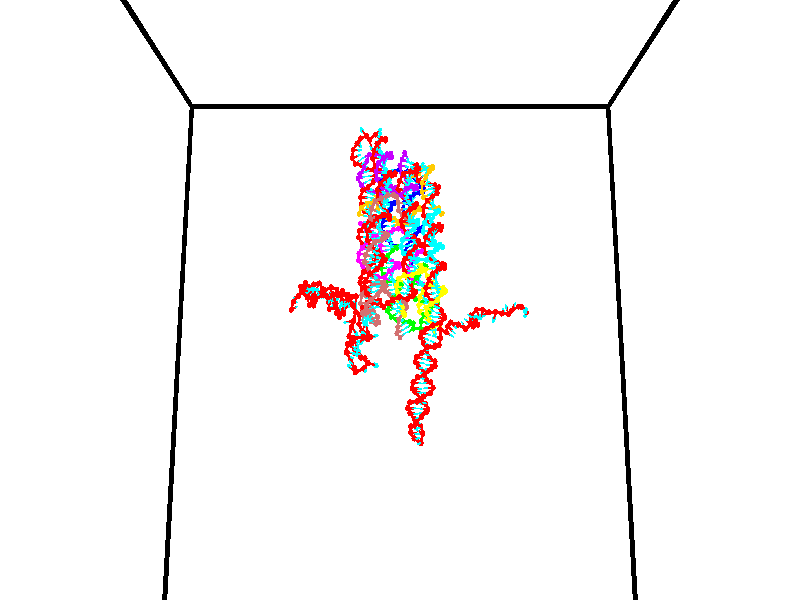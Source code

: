 // switches for output
#declare DRAW_BASES = 1; // possible values are 0, 1; only relevant for DNA ribbons
#declare DRAW_BASES_TYPE = 3; // possible values are 1, 2, 3; only relevant for DNA ribbons
#declare DRAW_FOG = 0; // set to 1 to enable fog

#include "colors.inc"

#include "transforms.inc"
background { rgb <1, 1, 1>}

#default {
   normal{
       ripples 0.25
       frequency 0.20
       turbulence 0.2
       lambda 5
   }
	finish {
		phong 0.1
		phong_size 40.
	}
}

// original window dimensions: 1024x640


// camera settings

camera {
	sky <0, 0.179814, -0.983701>
	up <0, 0.179814, -0.983701>
	right 1.6 * <1, 0, 0>
	location <35, 94.9851, 44.8844>
	look_at <35, 29.7336, 32.9568>
	direction <0, -65.2515, -11.9276>
	angle 67.0682
}


# declare cpy_camera_pos = <35, 94.9851, 44.8844>;
# if (DRAW_FOG = 1)
fog {
	fog_type 2
	up vnormalize(cpy_camera_pos)
	color rgbt<1,1,1,0.3>
	distance 1e-5
	fog_alt 3e-3
	fog_offset 56
}
# end


// LIGHTS

# declare lum = 6;
global_settings {
	ambient_light rgb lum * <0.05, 0.05, 0.05>
	max_trace_level 15
}# declare cpy_direct_light_amount = 0.25;
light_source
{	1000 * <-1, -1.16352, -0.803886>,
	rgb lum * cpy_direct_light_amount
	parallel
}

light_source
{	1000 * <1, 1.16352, 0.803886>,
	rgb lum * cpy_direct_light_amount
	parallel
}

// strand 0

// nucleotide -1

// particle -1
sphere {
	<24.067699, 35.251953, 34.818733> 0.250000
	pigment { color rgbt <1,0,0,0> }
	no_shadow
}
cylinder {
	<24.302387, 34.986248, 34.633472>,  <24.443199, 34.826824, 34.522316>, 0.100000
	pigment { color rgbt <1,0,0,0> }
	no_shadow
}
cylinder {
	<24.302387, 34.986248, 34.633472>,  <24.067699, 35.251953, 34.818733>, 0.100000
	pigment { color rgbt <1,0,0,0> }
	no_shadow
}

// particle -1
sphere {
	<24.302387, 34.986248, 34.633472> 0.100000
	pigment { color rgbt <1,0,0,0> }
	no_shadow
}
sphere {
	0, 1
	scale<0.080000,0.200000,0.300000>
	matrix <-0.382076, 0.277198, -0.881578,
		0.713987, 0.694198, -0.091162,
		0.586720, -0.664266, -0.463153,
		24.478403, 34.786968, 34.494526>
	pigment { color rgbt <0,1,1,0> }
	no_shadow
}
cylinder {
	<24.305368, 35.575348, 34.188335>,  <24.067699, 35.251953, 34.818733>, 0.130000
	pigment { color rgbt <1,0,0,0> }
	no_shadow
}

// nucleotide -1

// particle -1
sphere {
	<24.305368, 35.575348, 34.188335> 0.250000
	pigment { color rgbt <1,0,0,0> }
	no_shadow
}
cylinder {
	<24.375837, 35.184059, 34.144444>,  <24.418118, 34.949284, 34.118107>, 0.100000
	pigment { color rgbt <1,0,0,0> }
	no_shadow
}
cylinder {
	<24.375837, 35.184059, 34.144444>,  <24.305368, 35.575348, 34.188335>, 0.100000
	pigment { color rgbt <1,0,0,0> }
	no_shadow
}

// particle -1
sphere {
	<24.375837, 35.184059, 34.144444> 0.100000
	pigment { color rgbt <1,0,0,0> }
	no_shadow
}
sphere {
	0, 1
	scale<0.080000,0.200000,0.300000>
	matrix <-0.169918, 0.079581, -0.982240,
		0.969583, 0.191687, -0.152198,
		0.176170, -0.978225, -0.109732,
		24.428688, 34.890591, 34.111523>
	pigment { color rgbt <0,1,1,0> }
	no_shadow
}
cylinder {
	<24.801874, 35.445160, 33.674175>,  <24.305368, 35.575348, 34.188335>, 0.130000
	pigment { color rgbt <1,0,0,0> }
	no_shadow
}

// nucleotide -1

// particle -1
sphere {
	<24.801874, 35.445160, 33.674175> 0.250000
	pigment { color rgbt <1,0,0,0> }
	no_shadow
}
cylinder {
	<24.538885, 35.143833, 33.680439>,  <24.381092, 34.963039, 33.684196>, 0.100000
	pigment { color rgbt <1,0,0,0> }
	no_shadow
}
cylinder {
	<24.538885, 35.143833, 33.680439>,  <24.801874, 35.445160, 33.674175>, 0.100000
	pigment { color rgbt <1,0,0,0> }
	no_shadow
}

// particle -1
sphere {
	<24.538885, 35.143833, 33.680439> 0.100000
	pigment { color rgbt <1,0,0,0> }
	no_shadow
}
sphere {
	0, 1
	scale<0.080000,0.200000,0.300000>
	matrix <-0.211344, 0.164424, -0.963482,
		0.723231, -0.636774, -0.267313,
		-0.657474, -0.753315, 0.015662,
		24.341642, 34.917839, 33.685139>
	pigment { color rgbt <0,1,1,0> }
	no_shadow
}
cylinder {
	<25.268326, 35.833889, 33.302021>,  <24.801874, 35.445160, 33.674175>, 0.130000
	pigment { color rgbt <1,0,0,0> }
	no_shadow
}

// nucleotide -1

// particle -1
sphere {
	<25.268326, 35.833889, 33.302021> 0.250000
	pigment { color rgbt <1,0,0,0> }
	no_shadow
}
cylinder {
	<25.298449, 36.214931, 33.184132>,  <25.316523, 36.443558, 33.113400>, 0.100000
	pigment { color rgbt <1,0,0,0> }
	no_shadow
}
cylinder {
	<25.298449, 36.214931, 33.184132>,  <25.268326, 35.833889, 33.302021>, 0.100000
	pigment { color rgbt <1,0,0,0> }
	no_shadow
}

// particle -1
sphere {
	<25.298449, 36.214931, 33.184132> 0.100000
	pigment { color rgbt <1,0,0,0> }
	no_shadow
}
sphere {
	0, 1
	scale<0.080000,0.200000,0.300000>
	matrix <0.934193, 0.035963, 0.354951,
		0.348729, -0.302058, -0.887214,
		0.075309, 0.952611, -0.294722,
		25.321041, 36.500713, 33.095715>
	pigment { color rgbt <0,1,1,0> }
	no_shadow
}
cylinder {
	<25.958460, 35.701336, 32.995869>,  <25.268326, 35.833889, 33.302021>, 0.130000
	pigment { color rgbt <1,0,0,0> }
	no_shadow
}

// nucleotide -1

// particle -1
sphere {
	<25.958460, 35.701336, 32.995869> 0.250000
	pigment { color rgbt <1,0,0,0> }
	no_shadow
}
cylinder {
	<25.889780, 36.078381, 33.110416>,  <25.848572, 36.304607, 33.179146>, 0.100000
	pigment { color rgbt <1,0,0,0> }
	no_shadow
}
cylinder {
	<25.889780, 36.078381, 33.110416>,  <25.958460, 35.701336, 32.995869>, 0.100000
	pigment { color rgbt <1,0,0,0> }
	no_shadow
}

// particle -1
sphere {
	<25.889780, 36.078381, 33.110416> 0.100000
	pigment { color rgbt <1,0,0,0> }
	no_shadow
}
sphere {
	0, 1
	scale<0.080000,0.200000,0.300000>
	matrix <0.912889, 0.042960, 0.405940,
		0.370341, 0.331120, -0.867875,
		-0.171699, 0.942610, 0.286367,
		25.838270, 36.361164, 33.196327>
	pigment { color rgbt <0,1,1,0> }
	no_shadow
}
cylinder {
	<26.400452, 36.027676, 32.797226>,  <25.958460, 35.701336, 32.995869>, 0.130000
	pigment { color rgbt <1,0,0,0> }
	no_shadow
}

// nucleotide -1

// particle -1
sphere {
	<26.400452, 36.027676, 32.797226> 0.250000
	pigment { color rgbt <1,0,0,0> }
	no_shadow
}
cylinder {
	<26.282318, 36.246655, 33.110424>,  <26.211437, 36.378044, 33.298344>, 0.100000
	pigment { color rgbt <1,0,0,0> }
	no_shadow
}
cylinder {
	<26.282318, 36.246655, 33.110424>,  <26.400452, 36.027676, 32.797226>, 0.100000
	pigment { color rgbt <1,0,0,0> }
	no_shadow
}

// particle -1
sphere {
	<26.282318, 36.246655, 33.110424> 0.100000
	pigment { color rgbt <1,0,0,0> }
	no_shadow
}
sphere {
	0, 1
	scale<0.080000,0.200000,0.300000>
	matrix <0.954679, 0.137400, 0.264026,
		0.036958, 0.825481, -0.563219,
		-0.295334, 0.547451, 0.782991,
		26.193718, 36.410889, 33.345322>
	pigment { color rgbt <0,1,1,0> }
	no_shadow
}
cylinder {
	<27.028982, 36.501049, 32.798450>,  <26.400452, 36.027676, 32.797226>, 0.130000
	pigment { color rgbt <1,0,0,0> }
	no_shadow
}

// nucleotide -1

// particle -1
sphere {
	<27.028982, 36.501049, 32.798450> 0.250000
	pigment { color rgbt <1,0,0,0> }
	no_shadow
}
cylinder {
	<26.818253, 36.469883, 33.137009>,  <26.691814, 36.451183, 33.340145>, 0.100000
	pigment { color rgbt <1,0,0,0> }
	no_shadow
}
cylinder {
	<26.818253, 36.469883, 33.137009>,  <27.028982, 36.501049, 32.798450>, 0.100000
	pigment { color rgbt <1,0,0,0> }
	no_shadow
}

// particle -1
sphere {
	<26.818253, 36.469883, 33.137009> 0.100000
	pigment { color rgbt <1,0,0,0> }
	no_shadow
}
sphere {
	0, 1
	scale<0.080000,0.200000,0.300000>
	matrix <0.816875, -0.321593, 0.478845,
		0.234885, 0.943667, 0.233072,
		-0.526824, -0.077917, 0.846395,
		26.660206, 36.446507, 33.390926>
	pigment { color rgbt <0,1,1,0> }
	no_shadow
}
cylinder {
	<27.389620, 36.850029, 33.325130>,  <27.028982, 36.501049, 32.798450>, 0.130000
	pigment { color rgbt <1,0,0,0> }
	no_shadow
}

// nucleotide -1

// particle -1
sphere {
	<27.389620, 36.850029, 33.325130> 0.250000
	pigment { color rgbt <1,0,0,0> }
	no_shadow
}
cylinder {
	<27.185619, 36.543167, 33.480759>,  <27.063219, 36.359051, 33.574135>, 0.100000
	pigment { color rgbt <1,0,0,0> }
	no_shadow
}
cylinder {
	<27.185619, 36.543167, 33.480759>,  <27.389620, 36.850029, 33.325130>, 0.100000
	pigment { color rgbt <1,0,0,0> }
	no_shadow
}

// particle -1
sphere {
	<27.185619, 36.543167, 33.480759> 0.100000
	pigment { color rgbt <1,0,0,0> }
	no_shadow
}
sphere {
	0, 1
	scale<0.080000,0.200000,0.300000>
	matrix <0.852258, -0.389444, 0.349271,
		-0.116421, 0.509719, 0.852427,
		-0.510003, -0.767150, 0.389073,
		27.032618, 36.313023, 33.597481>
	pigment { color rgbt <0,1,1,0> }
	no_shadow
}
cylinder {
	<27.751554, 36.671677, 33.853851>,  <27.389620, 36.850029, 33.325130>, 0.130000
	pigment { color rgbt <1,0,0,0> }
	no_shadow
}

// nucleotide -1

// particle -1
sphere {
	<27.751554, 36.671677, 33.853851> 0.250000
	pigment { color rgbt <1,0,0,0> }
	no_shadow
}
cylinder {
	<27.560869, 36.320988, 33.828213>,  <27.446459, 36.110577, 33.812832>, 0.100000
	pigment { color rgbt <1,0,0,0> }
	no_shadow
}
cylinder {
	<27.560869, 36.320988, 33.828213>,  <27.751554, 36.671677, 33.853851>, 0.100000
	pigment { color rgbt <1,0,0,0> }
	no_shadow
}

// particle -1
sphere {
	<27.560869, 36.320988, 33.828213> 0.100000
	pigment { color rgbt <1,0,0,0> }
	no_shadow
}
sphere {
	0, 1
	scale<0.080000,0.200000,0.300000>
	matrix <0.861688, -0.480470, 0.163222,
		-0.173895, 0.022582, 0.984505,
		-0.476711, -0.876720, -0.064093,
		27.417856, 36.057972, 33.808987>
	pigment { color rgbt <0,1,1,0> }
	no_shadow
}
cylinder {
	<27.958553, 36.308815, 34.377300>,  <27.751554, 36.671677, 33.853851>, 0.130000
	pigment { color rgbt <1,0,0,0> }
	no_shadow
}

// nucleotide -1

// particle -1
sphere {
	<27.958553, 36.308815, 34.377300> 0.250000
	pigment { color rgbt <1,0,0,0> }
	no_shadow
}
cylinder {
	<27.827503, 36.030846, 34.121254>,  <27.748873, 35.864063, 33.967628>, 0.100000
	pigment { color rgbt <1,0,0,0> }
	no_shadow
}
cylinder {
	<27.827503, 36.030846, 34.121254>,  <27.958553, 36.308815, 34.377300>, 0.100000
	pigment { color rgbt <1,0,0,0> }
	no_shadow
}

// particle -1
sphere {
	<27.827503, 36.030846, 34.121254> 0.100000
	pigment { color rgbt <1,0,0,0> }
	no_shadow
}
sphere {
	0, 1
	scale<0.080000,0.200000,0.300000>
	matrix <0.785820, -0.576569, 0.223731,
		-0.524545, -0.429713, 0.734982,
		-0.327628, -0.694921, -0.640113,
		27.729216, 35.822369, 33.929218>
	pigment { color rgbt <0,1,1,0> }
	no_shadow
}
cylinder {
	<27.945072, 35.690140, 34.825500>,  <27.958553, 36.308815, 34.377300>, 0.130000
	pigment { color rgbt <1,0,0,0> }
	no_shadow
}

// nucleotide -1

// particle -1
sphere {
	<27.945072, 35.690140, 34.825500> 0.250000
	pigment { color rgbt <1,0,0,0> }
	no_shadow
}
cylinder {
	<27.953127, 35.588081, 34.438824>,  <27.957960, 35.526848, 34.206818>, 0.100000
	pigment { color rgbt <1,0,0,0> }
	no_shadow
}
cylinder {
	<27.953127, 35.588081, 34.438824>,  <27.945072, 35.690140, 34.825500>, 0.100000
	pigment { color rgbt <1,0,0,0> }
	no_shadow
}

// particle -1
sphere {
	<27.953127, 35.588081, 34.438824> 0.100000
	pigment { color rgbt <1,0,0,0> }
	no_shadow
}
sphere {
	0, 1
	scale<0.080000,0.200000,0.300000>
	matrix <0.809075, -0.563870, 0.165678,
		-0.587361, -0.785463, 0.195076,
		0.020137, -0.255144, -0.966693,
		27.959167, 35.511539, 34.148815>
	pigment { color rgbt <0,1,1,0> }
	no_shadow
}
cylinder {
	<28.538240, 35.201488, 34.609814>,  <27.945072, 35.690140, 34.825500>, 0.130000
	pigment { color rgbt <1,0,0,0> }
	no_shadow
}

// nucleotide -1

// particle -1
sphere {
	<28.538240, 35.201488, 34.609814> 0.250000
	pigment { color rgbt <1,0,0,0> }
	no_shadow
}
cylinder {
	<28.213364, 34.969616, 34.583549>,  <28.018438, 34.830490, 34.567791>, 0.100000
	pigment { color rgbt <1,0,0,0> }
	no_shadow
}
cylinder {
	<28.213364, 34.969616, 34.583549>,  <28.538240, 35.201488, 34.609814>, 0.100000
	pigment { color rgbt <1,0,0,0> }
	no_shadow
}

// particle -1
sphere {
	<28.213364, 34.969616, 34.583549> 0.100000
	pigment { color rgbt <1,0,0,0> }
	no_shadow
}
sphere {
	0, 1
	scale<0.080000,0.200000,0.300000>
	matrix <-0.432894, 0.674293, -0.598274,
		0.391083, -0.457490, -0.798597,
		-0.812192, -0.579683, -0.065659,
		27.969706, 34.795712, 34.563850>
	pigment { color rgbt <0,1,1,0> }
	no_shadow
}
cylinder {
	<29.239861, 34.884781, 34.778286>,  <28.538240, 35.201488, 34.609814>, 0.130000
	pigment { color rgbt <1,0,0,0> }
	no_shadow
}

// nucleotide -1

// particle -1
sphere {
	<29.239861, 34.884781, 34.778286> 0.250000
	pigment { color rgbt <1,0,0,0> }
	no_shadow
}
cylinder {
	<29.253746, 34.642082, 34.460629>,  <29.262077, 34.496464, 34.270035>, 0.100000
	pigment { color rgbt <1,0,0,0> }
	no_shadow
}
cylinder {
	<29.253746, 34.642082, 34.460629>,  <29.239861, 34.884781, 34.778286>, 0.100000
	pigment { color rgbt <1,0,0,0> }
	no_shadow
}

// particle -1
sphere {
	<29.253746, 34.642082, 34.460629> 0.100000
	pigment { color rgbt <1,0,0,0> }
	no_shadow
}
sphere {
	0, 1
	scale<0.080000,0.200000,0.300000>
	matrix <-0.648871, 0.590675, -0.479656,
		0.760106, 0.531946, -0.373191,
		0.034716, -0.606742, -0.794140,
		29.264160, 34.460060, 34.222385>
	pigment { color rgbt <0,1,1,0> }
	no_shadow
}
cylinder {
	<29.426218, 35.273994, 34.105484>,  <29.239861, 34.884781, 34.778286>, 0.130000
	pigment { color rgbt <1,0,0,0> }
	no_shadow
}

// nucleotide -1

// particle -1
sphere {
	<29.426218, 35.273994, 34.105484> 0.250000
	pigment { color rgbt <1,0,0,0> }
	no_shadow
}
cylinder {
	<29.200026, 34.950123, 34.042679>,  <29.064310, 34.755802, 34.004993>, 0.100000
	pigment { color rgbt <1,0,0,0> }
	no_shadow
}
cylinder {
	<29.200026, 34.950123, 34.042679>,  <29.426218, 35.273994, 34.105484>, 0.100000
	pigment { color rgbt <1,0,0,0> }
	no_shadow
}

// particle -1
sphere {
	<29.200026, 34.950123, 34.042679> 0.100000
	pigment { color rgbt <1,0,0,0> }
	no_shadow
}
sphere {
	0, 1
	scale<0.080000,0.200000,0.300000>
	matrix <-0.702648, 0.572634, -0.422347,
		0.431877, -0.128503, -0.892732,
		-0.565481, -0.809677, -0.157015,
		29.030380, 34.707218, 33.995575>
	pigment { color rgbt <0,1,1,0> }
	no_shadow
}
cylinder {
	<28.973726, 35.552753, 33.585609>,  <29.426218, 35.273994, 34.105484>, 0.130000
	pigment { color rgbt <1,0,0,0> }
	no_shadow
}

// nucleotide -1

// particle -1
sphere {
	<28.973726, 35.552753, 33.585609> 0.250000
	pigment { color rgbt <1,0,0,0> }
	no_shadow
}
cylinder {
	<28.833654, 35.194996, 33.696922>,  <28.749611, 34.980343, 33.763710>, 0.100000
	pigment { color rgbt <1,0,0,0> }
	no_shadow
}
cylinder {
	<28.833654, 35.194996, 33.696922>,  <28.973726, 35.552753, 33.585609>, 0.100000
	pigment { color rgbt <1,0,0,0> }
	no_shadow
}

// particle -1
sphere {
	<28.833654, 35.194996, 33.696922> 0.100000
	pigment { color rgbt <1,0,0,0> }
	no_shadow
}
sphere {
	0, 1
	scale<0.080000,0.200000,0.300000>
	matrix <-0.904071, 0.245013, -0.350178,
		0.245013, -0.374211, -0.894391,
		0.350178, 0.894391, -0.278282,
		28.728601, 34.926678, 33.780407>
	pigment { color rgbt <0,1,1,0> }
	no_shadow
}
cylinder {
	<28.658613, 35.362713, 33.121719>,  <28.973726, 35.552753, 33.585609>, 0.130000
	pigment { color rgbt <1,0,0,0> }
	no_shadow
}

// nucleotide -1

// particle -1
sphere {
	<28.658613, 35.362713, 33.121719> 0.250000
	pigment { color rgbt <1,0,0,0> }
	no_shadow
}
cylinder {
	<28.448130, 35.199020, 33.419884>,  <28.321838, 35.100803, 33.598782>, 0.100000
	pigment { color rgbt <1,0,0,0> }
	no_shadow
}
cylinder {
	<28.448130, 35.199020, 33.419884>,  <28.658613, 35.362713, 33.121719>, 0.100000
	pigment { color rgbt <1,0,0,0> }
	no_shadow
}

// particle -1
sphere {
	<28.448130, 35.199020, 33.419884> 0.100000
	pigment { color rgbt <1,0,0,0> }
	no_shadow
}
sphere {
	0, 1
	scale<0.080000,0.200000,0.300000>
	matrix <-0.784233, 0.572444, -0.239346,
		-0.328756, -0.710520, -0.622158,
		-0.526211, -0.409231, 0.745408,
		28.290266, 35.076252, 33.643505>
	pigment { color rgbt <0,1,1,0> }
	no_shadow
}
cylinder {
	<28.046236, 35.080994, 32.845654>,  <28.658613, 35.362713, 33.121719>, 0.130000
	pigment { color rgbt <1,0,0,0> }
	no_shadow
}

// nucleotide -1

// particle -1
sphere {
	<28.046236, 35.080994, 32.845654> 0.250000
	pigment { color rgbt <1,0,0,0> }
	no_shadow
}
cylinder {
	<27.992437, 35.170574, 33.231762>,  <27.960157, 35.224323, 33.463428>, 0.100000
	pigment { color rgbt <1,0,0,0> }
	no_shadow
}
cylinder {
	<27.992437, 35.170574, 33.231762>,  <28.046236, 35.080994, 32.845654>, 0.100000
	pigment { color rgbt <1,0,0,0> }
	no_shadow
}

// particle -1
sphere {
	<27.992437, 35.170574, 33.231762> 0.100000
	pigment { color rgbt <1,0,0,0> }
	no_shadow
}
sphere {
	0, 1
	scale<0.080000,0.200000,0.300000>
	matrix <-0.883960, 0.413098, -0.219009,
		-0.447800, -0.882722, 0.142401,
		-0.134498, 0.223949, 0.965276,
		27.952087, 35.237759, 33.521343>
	pigment { color rgbt <0,1,1,0> }
	no_shadow
}
cylinder {
	<27.352451, 34.982048, 33.069920>,  <28.046236, 35.080994, 32.845654>, 0.130000
	pigment { color rgbt <1,0,0,0> }
	no_shadow
}

// nucleotide -1

// particle -1
sphere {
	<27.352451, 34.982048, 33.069920> 0.250000
	pigment { color rgbt <1,0,0,0> }
	no_shadow
}
cylinder {
	<27.479946, 35.244602, 33.343433>,  <27.556442, 35.402134, 33.507542>, 0.100000
	pigment { color rgbt <1,0,0,0> }
	no_shadow
}
cylinder {
	<27.479946, 35.244602, 33.343433>,  <27.352451, 34.982048, 33.069920>, 0.100000
	pigment { color rgbt <1,0,0,0> }
	no_shadow
}

// particle -1
sphere {
	<27.479946, 35.244602, 33.343433> 0.100000
	pigment { color rgbt <1,0,0,0> }
	no_shadow
}
sphere {
	0, 1
	scale<0.080000,0.200000,0.300000>
	matrix <-0.914064, 0.403738, 0.038515,
		-0.250789, -0.637299, 0.728666,
		0.318736, 0.656388, 0.683785,
		27.575567, 35.441517, 33.548569>
	pigment { color rgbt <0,1,1,0> }
	no_shadow
}
cylinder {
	<26.773653, 34.989830, 33.548016>,  <27.352451, 34.982048, 33.069920>, 0.130000
	pigment { color rgbt <1,0,0,0> }
	no_shadow
}

// nucleotide -1

// particle -1
sphere {
	<26.773653, 34.989830, 33.548016> 0.250000
	pigment { color rgbt <1,0,0,0> }
	no_shadow
}
cylinder {
	<26.980856, 35.319008, 33.641335>,  <27.105179, 35.516514, 33.697327>, 0.100000
	pigment { color rgbt <1,0,0,0> }
	no_shadow
}
cylinder {
	<26.980856, 35.319008, 33.641335>,  <26.773653, 34.989830, 33.548016>, 0.100000
	pigment { color rgbt <1,0,0,0> }
	no_shadow
}

// particle -1
sphere {
	<26.980856, 35.319008, 33.641335> 0.100000
	pigment { color rgbt <1,0,0,0> }
	no_shadow
}
sphere {
	0, 1
	scale<0.080000,0.200000,0.300000>
	matrix <-0.854443, 0.485097, 0.186032,
		0.039923, -0.295706, 0.954445,
		0.518009, 0.822945, 0.233297,
		27.136259, 35.565891, 33.711323>
	pigment { color rgbt <0,1,1,0> }
	no_shadow
}
cylinder {
	<26.409224, 35.237301, 34.142620>,  <26.773653, 34.989830, 33.548016>, 0.130000
	pigment { color rgbt <1,0,0,0> }
	no_shadow
}

// nucleotide -1

// particle -1
sphere {
	<26.409224, 35.237301, 34.142620> 0.250000
	pigment { color rgbt <1,0,0,0> }
	no_shadow
}
cylinder {
	<26.589190, 35.537331, 33.948727>,  <26.697168, 35.717350, 33.832390>, 0.100000
	pigment { color rgbt <1,0,0,0> }
	no_shadow
}
cylinder {
	<26.589190, 35.537331, 33.948727>,  <26.409224, 35.237301, 34.142620>, 0.100000
	pigment { color rgbt <1,0,0,0> }
	no_shadow
}

// particle -1
sphere {
	<26.589190, 35.537331, 33.948727> 0.100000
	pigment { color rgbt <1,0,0,0> }
	no_shadow
}
sphere {
	0, 1
	scale<0.080000,0.200000,0.300000>
	matrix <-0.889930, 0.422030, -0.172960,
		0.074839, 0.509195, 0.857391,
		0.449915, 0.750074, -0.484732,
		26.724165, 35.762352, 33.803307>
	pigment { color rgbt <0,1,1,0> }
	no_shadow
}
cylinder {
	<26.415648, 35.803368, 34.538429>,  <26.409224, 35.237301, 34.142620>, 0.130000
	pigment { color rgbt <1,0,0,0> }
	no_shadow
}

// nucleotide -1

// particle -1
sphere {
	<26.415648, 35.803368, 34.538429> 0.250000
	pigment { color rgbt <1,0,0,0> }
	no_shadow
}
cylinder {
	<26.417837, 35.917141, 34.154957>,  <26.419151, 35.985405, 33.924873>, 0.100000
	pigment { color rgbt <1,0,0,0> }
	no_shadow
}
cylinder {
	<26.417837, 35.917141, 34.154957>,  <26.415648, 35.803368, 34.538429>, 0.100000
	pigment { color rgbt <1,0,0,0> }
	no_shadow
}

// particle -1
sphere {
	<26.417837, 35.917141, 34.154957> 0.100000
	pigment { color rgbt <1,0,0,0> }
	no_shadow
}
sphere {
	0, 1
	scale<0.080000,0.200000,0.300000>
	matrix <-0.888358, 0.441544, 0.125930,
		0.459118, 0.850964, 0.255091,
		0.005472, 0.284429, -0.958682,
		26.419479, 36.002468, 33.867352>
	pigment { color rgbt <0,1,1,0> }
	no_shadow
}
cylinder {
	<26.444031, 36.463108, 34.551792>,  <26.415648, 35.803368, 34.538429>, 0.130000
	pigment { color rgbt <1,0,0,0> }
	no_shadow
}

// nucleotide -1

// particle -1
sphere {
	<26.444031, 36.463108, 34.551792> 0.250000
	pigment { color rgbt <1,0,0,0> }
	no_shadow
}
cylinder {
	<26.273088, 36.330158, 34.215485>,  <26.170523, 36.250389, 34.013699>, 0.100000
	pigment { color rgbt <1,0,0,0> }
	no_shadow
}
cylinder {
	<26.273088, 36.330158, 34.215485>,  <26.444031, 36.463108, 34.551792>, 0.100000
	pigment { color rgbt <1,0,0,0> }
	no_shadow
}

// particle -1
sphere {
	<26.273088, 36.330158, 34.215485> 0.100000
	pigment { color rgbt <1,0,0,0> }
	no_shadow
}
sphere {
	0, 1
	scale<0.080000,0.200000,0.300000>
	matrix <-0.850312, 0.463704, 0.248894,
		0.307141, 0.821281, -0.480793,
		-0.427357, -0.332378, -0.840768,
		26.144880, 36.230446, 33.963253>
	pigment { color rgbt <0,1,1,0> }
	no_shadow
}
cylinder {
	<26.187366, 37.173763, 34.732418>,  <26.444031, 36.463108, 34.551792>, 0.130000
	pigment { color rgbt <1,0,0,0> }
	no_shadow
}

// nucleotide -1

// particle -1
sphere {
	<26.187366, 37.173763, 34.732418> 0.250000
	pigment { color rgbt <1,0,0,0> }
	no_shadow
}
cylinder {
	<26.050856, 37.135998, 34.358334>,  <25.968948, 37.113338, 34.133884>, 0.100000
	pigment { color rgbt <1,0,0,0> }
	no_shadow
}
cylinder {
	<26.050856, 37.135998, 34.358334>,  <26.187366, 37.173763, 34.732418>, 0.100000
	pigment { color rgbt <1,0,0,0> }
	no_shadow
}

// particle -1
sphere {
	<26.050856, 37.135998, 34.358334> 0.100000
	pigment { color rgbt <1,0,0,0> }
	no_shadow
}
sphere {
	0, 1
	scale<0.080000,0.200000,0.300000>
	matrix <0.024562, 0.993707, -0.109286,
		0.939641, -0.060267, -0.336811,
		-0.341278, -0.094417, -0.935208,
		25.948473, 37.107674, 34.077770>
	pigment { color rgbt <0,1,1,0> }
	no_shadow
}
cylinder {
	<26.581352, 37.644669, 34.230732>,  <26.187366, 37.173763, 34.732418>, 0.130000
	pigment { color rgbt <1,0,0,0> }
	no_shadow
}

// nucleotide -1

// particle -1
sphere {
	<26.581352, 37.644669, 34.230732> 0.250000
	pigment { color rgbt <1,0,0,0> }
	no_shadow
}
cylinder {
	<26.205772, 37.574562, 34.112305>,  <25.980425, 37.532497, 34.041248>, 0.100000
	pigment { color rgbt <1,0,0,0> }
	no_shadow
}
cylinder {
	<26.205772, 37.574562, 34.112305>,  <26.581352, 37.644669, 34.230732>, 0.100000
	pigment { color rgbt <1,0,0,0> }
	no_shadow
}

// particle -1
sphere {
	<26.205772, 37.574562, 34.112305> 0.100000
	pigment { color rgbt <1,0,0,0> }
	no_shadow
}
sphere {
	0, 1
	scale<0.080000,0.200000,0.300000>
	matrix <-0.147354, 0.982460, -0.114281,
		0.310901, -0.063678, -0.948307,
		-0.938950, -0.175266, -0.296064,
		25.924088, 37.521980, 34.023487>
	pigment { color rgbt <0,1,1,0> }
	no_shadow
}
cylinder {
	<26.505133, 37.873043, 33.489452>,  <26.581352, 37.644669, 34.230732>, 0.130000
	pigment { color rgbt <1,0,0,0> }
	no_shadow
}

// nucleotide -1

// particle -1
sphere {
	<26.505133, 37.873043, 33.489452> 0.250000
	pigment { color rgbt <1,0,0,0> }
	no_shadow
}
cylinder {
	<26.162489, 37.899559, 33.694126>,  <25.956903, 37.915470, 33.816933>, 0.100000
	pigment { color rgbt <1,0,0,0> }
	no_shadow
}
cylinder {
	<26.162489, 37.899559, 33.694126>,  <26.505133, 37.873043, 33.489452>, 0.100000
	pigment { color rgbt <1,0,0,0> }
	no_shadow
}

// particle -1
sphere {
	<26.162489, 37.899559, 33.694126> 0.100000
	pigment { color rgbt <1,0,0,0> }
	no_shadow
}
sphere {
	0, 1
	scale<0.080000,0.200000,0.300000>
	matrix <0.153941, 0.979381, 0.130825,
		-0.492465, 0.190836, -0.849153,
		-0.856610, 0.066293, 0.511688,
		25.905506, 37.919445, 33.847633>
	pigment { color rgbt <0,1,1,0> }
	no_shadow
}
cylinder {
	<25.951006, 38.325275, 33.169529>,  <26.505133, 37.873043, 33.489452>, 0.130000
	pigment { color rgbt <1,0,0,0> }
	no_shadow
}

// nucleotide -1

// particle -1
sphere {
	<25.951006, 38.325275, 33.169529> 0.250000
	pigment { color rgbt <1,0,0,0> }
	no_shadow
}
cylinder {
	<25.953493, 38.309685, 33.569218>,  <25.954987, 38.300331, 33.809032>, 0.100000
	pigment { color rgbt <1,0,0,0> }
	no_shadow
}
cylinder {
	<25.953493, 38.309685, 33.569218>,  <25.951006, 38.325275, 33.169529>, 0.100000
	pigment { color rgbt <1,0,0,0> }
	no_shadow
}

// particle -1
sphere {
	<25.953493, 38.309685, 33.569218> 0.100000
	pigment { color rgbt <1,0,0,0> }
	no_shadow
}
sphere {
	0, 1
	scale<0.080000,0.200000,0.300000>
	matrix <0.322668, 0.945869, 0.034886,
		-0.946492, 0.322199, 0.018458,
		0.006219, -0.038975, 0.999221,
		25.955359, 38.297993, 33.868984>
	pigment { color rgbt <0,1,1,0> }
	no_shadow
}
cylinder {
	<25.610056, 38.928059, 33.585567>,  <25.951006, 38.325275, 33.169529>, 0.130000
	pigment { color rgbt <1,0,0,0> }
	no_shadow
}

// nucleotide -1

// particle -1
sphere {
	<25.610056, 38.928059, 33.585567> 0.250000
	pigment { color rgbt <1,0,0,0> }
	no_shadow
}
cylinder {
	<25.931278, 38.770420, 33.764359>,  <26.124012, 38.675838, 33.871635>, 0.100000
	pigment { color rgbt <1,0,0,0> }
	no_shadow
}
cylinder {
	<25.931278, 38.770420, 33.764359>,  <25.610056, 38.928059, 33.585567>, 0.100000
	pigment { color rgbt <1,0,0,0> }
	no_shadow
}

// particle -1
sphere {
	<25.931278, 38.770420, 33.764359> 0.100000
	pigment { color rgbt <1,0,0,0> }
	no_shadow
}
sphere {
	0, 1
	scale<0.080000,0.200000,0.300000>
	matrix <0.409568, 0.909862, 0.066374,
		-0.432849, 0.129767, 0.892078,
		0.803054, -0.394097, 0.446981,
		26.172194, 38.652191, 33.898453>
	pigment { color rgbt <0,1,1,0> }
	no_shadow
}
cylinder {
	<25.775003, 39.389511, 34.076065>,  <25.610056, 38.928059, 33.585567>, 0.130000
	pigment { color rgbt <1,0,0,0> }
	no_shadow
}

// nucleotide -1

// particle -1
sphere {
	<25.775003, 39.389511, 34.076065> 0.250000
	pigment { color rgbt <1,0,0,0> }
	no_shadow
}
cylinder {
	<26.104851, 39.188801, 33.971584>,  <26.302759, 39.068375, 33.908897>, 0.100000
	pigment { color rgbt <1,0,0,0> }
	no_shadow
}
cylinder {
	<26.104851, 39.188801, 33.971584>,  <25.775003, 39.389511, 34.076065>, 0.100000
	pigment { color rgbt <1,0,0,0> }
	no_shadow
}

// particle -1
sphere {
	<26.104851, 39.188801, 33.971584> 0.100000
	pigment { color rgbt <1,0,0,0> }
	no_shadow
}
sphere {
	0, 1
	scale<0.080000,0.200000,0.300000>
	matrix <0.539037, 0.837049, 0.093747,
		0.171597, -0.218102, 0.960722,
		0.824617, -0.501778, -0.261200,
		26.352236, 39.038269, 33.893223>
	pigment { color rgbt <0,1,1,0> }
	no_shadow
}
cylinder {
	<26.348717, 39.556210, 34.545563>,  <25.775003, 39.389511, 34.076065>, 0.130000
	pigment { color rgbt <1,0,0,0> }
	no_shadow
}

// nucleotide -1

// particle -1
sphere {
	<26.348717, 39.556210, 34.545563> 0.250000
	pigment { color rgbt <1,0,0,0> }
	no_shadow
}
cylinder {
	<26.534422, 39.425766, 34.216171>,  <26.645845, 39.347500, 34.018536>, 0.100000
	pigment { color rgbt <1,0,0,0> }
	no_shadow
}
cylinder {
	<26.534422, 39.425766, 34.216171>,  <26.348717, 39.556210, 34.545563>, 0.100000
	pigment { color rgbt <1,0,0,0> }
	no_shadow
}

// particle -1
sphere {
	<26.534422, 39.425766, 34.216171> 0.100000
	pigment { color rgbt <1,0,0,0> }
	no_shadow
}
sphere {
	0, 1
	scale<0.080000,0.200000,0.300000>
	matrix <0.605481, 0.795423, 0.026359,
		0.646414, -0.510835, 0.566741,
		0.464264, -0.326112, -0.823474,
		26.673700, 39.327934, 33.969128>
	pigment { color rgbt <0,1,1,0> }
	no_shadow
}
cylinder {
	<27.096069, 39.463173, 34.686245>,  <26.348717, 39.556210, 34.545563>, 0.130000
	pigment { color rgbt <1,0,0,0> }
	no_shadow
}

// nucleotide -1

// particle -1
sphere {
	<27.096069, 39.463173, 34.686245> 0.250000
	pigment { color rgbt <1,0,0,0> }
	no_shadow
}
cylinder {
	<27.035961, 39.532791, 34.296963>,  <26.999895, 39.574562, 34.063393>, 0.100000
	pigment { color rgbt <1,0,0,0> }
	no_shadow
}
cylinder {
	<27.035961, 39.532791, 34.296963>,  <27.096069, 39.463173, 34.686245>, 0.100000
	pigment { color rgbt <1,0,0,0> }
	no_shadow
}

// particle -1
sphere {
	<27.035961, 39.532791, 34.296963> 0.100000
	pigment { color rgbt <1,0,0,0> }
	no_shadow
}
sphere {
	0, 1
	scale<0.080000,0.200000,0.300000>
	matrix <0.734268, 0.678813, 0.008016,
		0.662019, -0.713388, -0.229800,
		-0.150272, 0.174042, -0.973205,
		26.990879, 39.585003, 34.005001>
	pigment { color rgbt <0,1,1,0> }
	no_shadow
}
cylinder {
	<27.724276, 39.261131, 34.319916>,  <27.096069, 39.463173, 34.686245>, 0.130000
	pigment { color rgbt <1,0,0,0> }
	no_shadow
}

// nucleotide -1

// particle -1
sphere {
	<27.724276, 39.261131, 34.319916> 0.250000
	pigment { color rgbt <1,0,0,0> }
	no_shadow
}
cylinder {
	<27.498079, 39.551628, 34.163563>,  <27.362362, 39.725925, 34.069752>, 0.100000
	pigment { color rgbt <1,0,0,0> }
	no_shadow
}
cylinder {
	<27.498079, 39.551628, 34.163563>,  <27.724276, 39.261131, 34.319916>, 0.100000
	pigment { color rgbt <1,0,0,0> }
	no_shadow
}

// particle -1
sphere {
	<27.498079, 39.551628, 34.163563> 0.100000
	pigment { color rgbt <1,0,0,0> }
	no_shadow
}
sphere {
	0, 1
	scale<0.080000,0.200000,0.300000>
	matrix <0.776082, 0.628964, 0.045837,
		0.279139, -0.277435, -0.919299,
		-0.565489, 0.726246, -0.390881,
		27.328432, 39.769501, 34.046299>
	pigment { color rgbt <0,1,1,0> }
	no_shadow
}
cylinder {
	<28.431908, 39.039581, 34.611286>,  <27.724276, 39.261131, 34.319916>, 0.130000
	pigment { color rgbt <1,0,0,0> }
	no_shadow
}

// nucleotide -1

// particle -1
sphere {
	<28.431908, 39.039581, 34.611286> 0.250000
	pigment { color rgbt <1,0,0,0> }
	no_shadow
}
cylinder {
	<28.592838, 39.397655, 34.687996>,  <28.689396, 39.612499, 34.734020>, 0.100000
	pigment { color rgbt <1,0,0,0> }
	no_shadow
}
cylinder {
	<28.592838, 39.397655, 34.687996>,  <28.431908, 39.039581, 34.611286>, 0.100000
	pigment { color rgbt <1,0,0,0> }
	no_shadow
}

// particle -1
sphere {
	<28.592838, 39.397655, 34.687996> 0.100000
	pigment { color rgbt <1,0,0,0> }
	no_shadow
}
sphere {
	0, 1
	scale<0.080000,0.200000,0.300000>
	matrix <0.894860, -0.428759, 0.124065,
		0.193287, 0.121698, -0.973566,
		0.402326, 0.895185, 0.191776,
		28.713535, 39.666210, 34.745529>
	pigment { color rgbt <0,1,1,0> }
	no_shadow
}
cylinder {
	<29.081097, 39.306908, 34.183899>,  <28.431908, 39.039581, 34.611286>, 0.130000
	pigment { color rgbt <1,0,0,0> }
	no_shadow
}

// nucleotide -1

// particle -1
sphere {
	<29.081097, 39.306908, 34.183899> 0.250000
	pigment { color rgbt <1,0,0,0> }
	no_shadow
}
cylinder {
	<29.093090, 39.488888, 34.539902>,  <29.100286, 39.598076, 34.753506>, 0.100000
	pigment { color rgbt <1,0,0,0> }
	no_shadow
}
cylinder {
	<29.093090, 39.488888, 34.539902>,  <29.081097, 39.306908, 34.183899>, 0.100000
	pigment { color rgbt <1,0,0,0> }
	no_shadow
}

// particle -1
sphere {
	<29.093090, 39.488888, 34.539902> 0.100000
	pigment { color rgbt <1,0,0,0> }
	no_shadow
}
sphere {
	0, 1
	scale<0.080000,0.200000,0.300000>
	matrix <0.952207, -0.283787, 0.112988,
		0.303978, 0.844088, -0.441716,
		0.029981, 0.454951, 0.890012,
		29.102085, 39.625374, 34.806904>
	pigment { color rgbt <0,1,1,0> }
	no_shadow
}
cylinder {
	<29.625093, 39.740784, 34.102852>,  <29.081097, 39.306908, 34.183899>, 0.130000
	pigment { color rgbt <1,0,0,0> }
	no_shadow
}

// nucleotide -1

// particle -1
sphere {
	<29.625093, 39.740784, 34.102852> 0.250000
	pigment { color rgbt <1,0,0,0> }
	no_shadow
}
cylinder {
	<29.549282, 39.688808, 34.492149>,  <29.503796, 39.657623, 34.725727>, 0.100000
	pigment { color rgbt <1,0,0,0> }
	no_shadow
}
cylinder {
	<29.549282, 39.688808, 34.492149>,  <29.625093, 39.740784, 34.102852>, 0.100000
	pigment { color rgbt <1,0,0,0> }
	no_shadow
}

// particle -1
sphere {
	<29.549282, 39.688808, 34.492149> 0.100000
	pigment { color rgbt <1,0,0,0> }
	no_shadow
}
sphere {
	0, 1
	scale<0.080000,0.200000,0.300000>
	matrix <0.756832, -0.650803, 0.060493,
		0.625527, 0.748044, 0.221689,
		-0.189528, -0.129941, 0.973239,
		29.492424, 39.649826, 34.784122>
	pigment { color rgbt <0,1,1,0> }
	no_shadow
}
cylinder {
	<30.190168, 39.910343, 34.447926>,  <29.625093, 39.740784, 34.102852>, 0.130000
	pigment { color rgbt <1,0,0,0> }
	no_shadow
}

// nucleotide -1

// particle -1
sphere {
	<30.190168, 39.910343, 34.447926> 0.250000
	pigment { color rgbt <1,0,0,0> }
	no_shadow
}
cylinder {
	<30.005531, 39.655338, 34.694668>,  <29.894749, 39.502335, 34.842712>, 0.100000
	pigment { color rgbt <1,0,0,0> }
	no_shadow
}
cylinder {
	<30.005531, 39.655338, 34.694668>,  <30.190168, 39.910343, 34.447926>, 0.100000
	pigment { color rgbt <1,0,0,0> }
	no_shadow
}

// particle -1
sphere {
	<30.005531, 39.655338, 34.694668> 0.100000
	pigment { color rgbt <1,0,0,0> }
	no_shadow
}
sphere {
	0, 1
	scale<0.080000,0.200000,0.300000>
	matrix <0.831070, -0.553971, 0.049372,
		0.310246, 0.535441, 0.785526,
		-0.461595, -0.637509, 0.616857,
		29.867052, 39.464085, 34.879726>
	pigment { color rgbt <0,1,1,0> }
	no_shadow
}
cylinder {
	<30.900928, 39.524509, 34.476692>,  <30.190168, 39.910343, 34.447926>, 0.130000
	pigment { color rgbt <1,0,0,0> }
	no_shadow
}

// nucleotide -1

// particle -1
sphere {
	<30.900928, 39.524509, 34.476692> 0.250000
	pigment { color rgbt <1,0,0,0> }
	no_shadow
}
cylinder {
	<30.902807, 39.315403, 34.817677>,  <30.903934, 39.189941, 35.022266>, 0.100000
	pigment { color rgbt <1,0,0,0> }
	no_shadow
}
cylinder {
	<30.902807, 39.315403, 34.817677>,  <30.900928, 39.524509, 34.476692>, 0.100000
	pigment { color rgbt <1,0,0,0> }
	no_shadow
}

// particle -1
sphere {
	<30.902807, 39.315403, 34.817677> 0.100000
	pigment { color rgbt <1,0,0,0> }
	no_shadow
}
sphere {
	0, 1
	scale<0.080000,0.200000,0.300000>
	matrix <-0.943692, 0.279678, 0.176710,
		-0.330793, -0.805294, -0.492013,
		0.004698, -0.522763, 0.852465,
		30.904217, 39.158573, 35.073418>
	pigment { color rgbt <0,1,1,0> }
	no_shadow
}
cylinder {
	<30.353668, 39.070930, 34.472458>,  <30.900928, 39.524509, 34.476692>, 0.130000
	pigment { color rgbt <1,0,0,0> }
	no_shadow
}

// nucleotide -1

// particle -1
sphere {
	<30.353668, 39.070930, 34.472458> 0.250000
	pigment { color rgbt <1,0,0,0> }
	no_shadow
}
cylinder {
	<30.459381, 39.209480, 34.832497>,  <30.522810, 39.292610, 35.048519>, 0.100000
	pigment { color rgbt <1,0,0,0> }
	no_shadow
}
cylinder {
	<30.459381, 39.209480, 34.832497>,  <30.353668, 39.070930, 34.472458>, 0.100000
	pigment { color rgbt <1,0,0,0> }
	no_shadow
}

// particle -1
sphere {
	<30.459381, 39.209480, 34.832497> 0.100000
	pigment { color rgbt <1,0,0,0> }
	no_shadow
}
sphere {
	0, 1
	scale<0.080000,0.200000,0.300000>
	matrix <-0.873750, 0.481104, 0.071411,
		-0.408307, -0.805335, 0.429792,
		0.264284, 0.346373, 0.900100,
		30.538666, 39.313393, 35.102528>
	pigment { color rgbt <0,1,1,0> }
	no_shadow
}
cylinder {
	<29.913996, 38.826599, 35.078060>,  <30.353668, 39.070930, 34.472458>, 0.130000
	pigment { color rgbt <1,0,0,0> }
	no_shadow
}

// nucleotide -1

// particle -1
sphere {
	<29.913996, 38.826599, 35.078060> 0.250000
	pigment { color rgbt <1,0,0,0> }
	no_shadow
}
cylinder {
	<30.073620, 39.187096, 35.145611>,  <30.169394, 39.403393, 35.186142>, 0.100000
	pigment { color rgbt <1,0,0,0> }
	no_shadow
}
cylinder {
	<30.073620, 39.187096, 35.145611>,  <29.913996, 38.826599, 35.078060>, 0.100000
	pigment { color rgbt <1,0,0,0> }
	no_shadow
}

// particle -1
sphere {
	<30.073620, 39.187096, 35.145611> 0.100000
	pigment { color rgbt <1,0,0,0> }
	no_shadow
}
sphere {
	0, 1
	scale<0.080000,0.200000,0.300000>
	matrix <-0.913941, 0.376106, 0.152501,
		0.073924, -0.215201, 0.973768,
		0.399058, 0.901240, 0.168878,
		30.193336, 39.457466, 35.196274>
	pigment { color rgbt <0,1,1,0> }
	no_shadow
}
cylinder {
	<29.718142, 39.027935, 35.725475>,  <29.913996, 38.826599, 35.078060>, 0.130000
	pigment { color rgbt <1,0,0,0> }
	no_shadow
}

// nucleotide -1

// particle -1
sphere {
	<29.718142, 39.027935, 35.725475> 0.250000
	pigment { color rgbt <1,0,0,0> }
	no_shadow
}
cylinder {
	<29.776257, 39.330868, 35.470810>,  <29.811125, 39.512627, 35.318012>, 0.100000
	pigment { color rgbt <1,0,0,0> }
	no_shadow
}
cylinder {
	<29.776257, 39.330868, 35.470810>,  <29.718142, 39.027935, 35.725475>, 0.100000
	pigment { color rgbt <1,0,0,0> }
	no_shadow
}

// particle -1
sphere {
	<29.776257, 39.330868, 35.470810> 0.100000
	pigment { color rgbt <1,0,0,0> }
	no_shadow
}
sphere {
	0, 1
	scale<0.080000,0.200000,0.300000>
	matrix <-0.948658, 0.289368, 0.127728,
		0.280963, 0.585420, 0.760489,
		0.145287, 0.757331, -0.636665,
		29.819843, 39.558067, 35.279812>
	pigment { color rgbt <0,1,1,0> }
	no_shadow
}
cylinder {
	<29.368988, 39.625454, 36.092361>,  <29.718142, 39.027935, 35.725475>, 0.130000
	pigment { color rgbt <1,0,0,0> }
	no_shadow
}

// nucleotide -1

// particle -1
sphere {
	<29.368988, 39.625454, 36.092361> 0.250000
	pigment { color rgbt <1,0,0,0> }
	no_shadow
}
cylinder {
	<29.404694, 39.643253, 35.694355>,  <29.426117, 39.653934, 35.455551>, 0.100000
	pigment { color rgbt <1,0,0,0> }
	no_shadow
}
cylinder {
	<29.404694, 39.643253, 35.694355>,  <29.368988, 39.625454, 36.092361>, 0.100000
	pigment { color rgbt <1,0,0,0> }
	no_shadow
}

// particle -1
sphere {
	<29.404694, 39.643253, 35.694355> 0.100000
	pigment { color rgbt <1,0,0,0> }
	no_shadow
}
sphere {
	0, 1
	scale<0.080000,0.200000,0.300000>
	matrix <-0.844958, 0.532299, -0.051999,
		0.527331, 0.845386, 0.085115,
		0.089266, 0.044498, -0.995013,
		29.431473, 39.656601, 35.395851>
	pigment { color rgbt <0,1,1,0> }
	no_shadow
}
cylinder {
	<29.195408, 40.306488, 35.875866>,  <29.368988, 39.625454, 36.092361>, 0.130000
	pigment { color rgbt <1,0,0,0> }
	no_shadow
}

// nucleotide -1

// particle -1
sphere {
	<29.195408, 40.306488, 35.875866> 0.250000
	pigment { color rgbt <1,0,0,0> }
	no_shadow
}
cylinder {
	<29.155594, 40.106110, 35.531971>,  <29.131706, 39.985882, 35.325634>, 0.100000
	pigment { color rgbt <1,0,0,0> }
	no_shadow
}
cylinder {
	<29.155594, 40.106110, 35.531971>,  <29.195408, 40.306488, 35.875866>, 0.100000
	pigment { color rgbt <1,0,0,0> }
	no_shadow
}

// particle -1
sphere {
	<29.155594, 40.106110, 35.531971> 0.100000
	pigment { color rgbt <1,0,0,0> }
	no_shadow
}
sphere {
	0, 1
	scale<0.080000,0.200000,0.300000>
	matrix <-0.806340, 0.546864, -0.225289,
		0.583017, 0.670816, -0.458364,
		-0.099535, -0.500944, -0.859737,
		29.125732, 39.955826, 35.274052>
	pigment { color rgbt <0,1,1,0> }
	no_shadow
}
cylinder {
	<29.139420, 40.733894, 35.265118>,  <29.195408, 40.306488, 35.875866>, 0.130000
	pigment { color rgbt <1,0,0,0> }
	no_shadow
}

// nucleotide -1

// particle -1
sphere {
	<29.139420, 40.733894, 35.265118> 0.250000
	pigment { color rgbt <1,0,0,0> }
	no_shadow
}
cylinder {
	<28.954239, 40.392040, 35.171070>,  <28.843130, 40.186928, 35.114643>, 0.100000
	pigment { color rgbt <1,0,0,0> }
	no_shadow
}
cylinder {
	<28.954239, 40.392040, 35.171070>,  <29.139420, 40.733894, 35.265118>, 0.100000
	pigment { color rgbt <1,0,0,0> }
	no_shadow
}

// particle -1
sphere {
	<28.954239, 40.392040, 35.171070> 0.100000
	pigment { color rgbt <1,0,0,0> }
	no_shadow
}
sphere {
	0, 1
	scale<0.080000,0.200000,0.300000>
	matrix <-0.831131, 0.510731, -0.219946,
		0.308054, 0.093588, -0.946755,
		-0.462952, -0.854632, -0.235116,
		28.815353, 40.135651, 35.100536>
	pigment { color rgbt <0,1,1,0> }
	no_shadow
}
cylinder {
	<28.862747, 40.669327, 34.527592>,  <29.139420, 40.733894, 35.265118>, 0.130000
	pigment { color rgbt <1,0,0,0> }
	no_shadow
}

// nucleotide -1

// particle -1
sphere {
	<28.862747, 40.669327, 34.527592> 0.250000
	pigment { color rgbt <1,0,0,0> }
	no_shadow
}
cylinder {
	<28.649431, 40.433712, 34.770454>,  <28.521442, 40.292343, 34.916172>, 0.100000
	pigment { color rgbt <1,0,0,0> }
	no_shadow
}
cylinder {
	<28.649431, 40.433712, 34.770454>,  <28.862747, 40.669327, 34.527592>, 0.100000
	pigment { color rgbt <1,0,0,0> }
	no_shadow
}

// particle -1
sphere {
	<28.649431, 40.433712, 34.770454> 0.100000
	pigment { color rgbt <1,0,0,0> }
	no_shadow
}
sphere {
	0, 1
	scale<0.080000,0.200000,0.300000>
	matrix <-0.842911, 0.430623, -0.322590,
		-0.071437, -0.683811, -0.726154,
		-0.533289, -0.589038, 0.607154,
		28.489445, 40.257000, 34.952602>
	pigment { color rgbt <0,1,1,0> }
	no_shadow
}
cylinder {
	<29.515448, 40.420368, 34.478081>,  <28.862747, 40.669327, 34.527592>, 0.130000
	pigment { color rgbt <1,0,0,0> }
	no_shadow
}

// nucleotide -1

// particle -1
sphere {
	<29.515448, 40.420368, 34.478081> 0.250000
	pigment { color rgbt <1,0,0,0> }
	no_shadow
}
cylinder {
	<29.595612, 40.372433, 34.867023>,  <29.643709, 40.343670, 35.100388>, 0.100000
	pigment { color rgbt <1,0,0,0> }
	no_shadow
}
cylinder {
	<29.595612, 40.372433, 34.867023>,  <29.515448, 40.420368, 34.478081>, 0.100000
	pigment { color rgbt <1,0,0,0> }
	no_shadow
}

// particle -1
sphere {
	<29.595612, 40.372433, 34.867023> 0.100000
	pigment { color rgbt <1,0,0,0> }
	no_shadow
}
sphere {
	0, 1
	scale<0.080000,0.200000,0.300000>
	matrix <0.773729, -0.589460, -0.232121,
		0.600982, 0.798859, -0.025409,
		0.200409, -0.119841, 0.972355,
		29.655735, 40.336479, 35.158730>
	pigment { color rgbt <0,1,1,0> }
	no_shadow
}
cylinder {
	<30.303471, 40.620567, 34.714447>,  <29.515448, 40.420368, 34.478081>, 0.130000
	pigment { color rgbt <1,0,0,0> }
	no_shadow
}

// nucleotide -1

// particle -1
sphere {
	<30.303471, 40.620567, 34.714447> 0.250000
	pigment { color rgbt <1,0,0,0> }
	no_shadow
}
cylinder {
	<30.138660, 40.341991, 34.949463>,  <30.039774, 40.174847, 35.090473>, 0.100000
	pigment { color rgbt <1,0,0,0> }
	no_shadow
}
cylinder {
	<30.138660, 40.341991, 34.949463>,  <30.303471, 40.620567, 34.714447>, 0.100000
	pigment { color rgbt <1,0,0,0> }
	no_shadow
}

// particle -1
sphere {
	<30.138660, 40.341991, 34.949463> 0.100000
	pigment { color rgbt <1,0,0,0> }
	no_shadow
}
sphere {
	0, 1
	scale<0.080000,0.200000,0.300000>
	matrix <0.769192, -0.611516, -0.185449,
		0.488445, 0.375522, 0.787658,
		-0.412026, -0.696442, 0.587540,
		30.015053, 40.133060, 35.125725>
	pigment { color rgbt <0,1,1,0> }
	no_shadow
}
cylinder {
	<30.682840, 40.585426, 35.362061>,  <30.303471, 40.620567, 34.714447>, 0.130000
	pigment { color rgbt <1,0,0,0> }
	no_shadow
}

// nucleotide -1

// particle -1
sphere {
	<30.682840, 40.585426, 35.362061> 0.250000
	pigment { color rgbt <1,0,0,0> }
	no_shadow
}
cylinder {
	<30.513990, 40.239784, 35.252419>,  <30.412680, 40.032398, 35.186634>, 0.100000
	pigment { color rgbt <1,0,0,0> }
	no_shadow
}
cylinder {
	<30.513990, 40.239784, 35.252419>,  <30.682840, 40.585426, 35.362061>, 0.100000
	pigment { color rgbt <1,0,0,0> }
	no_shadow
}

// particle -1
sphere {
	<30.513990, 40.239784, 35.252419> 0.100000
	pigment { color rgbt <1,0,0,0> }
	no_shadow
}
sphere {
	0, 1
	scale<0.080000,0.200000,0.300000>
	matrix <0.906496, -0.399465, -0.136722,
		0.008648, -0.306187, 0.951932,
		-0.422127, -0.864105, -0.274102,
		30.387352, 39.980553, 35.170189>
	pigment { color rgbt <0,1,1,0> }
	no_shadow
}
cylinder {
	<30.927998, 40.030506, 35.786346>,  <30.682840, 40.585426, 35.362061>, 0.130000
	pigment { color rgbt <1,0,0,0> }
	no_shadow
}

// nucleotide -1

// particle -1
sphere {
	<30.927998, 40.030506, 35.786346> 0.250000
	pigment { color rgbt <1,0,0,0> }
	no_shadow
}
cylinder {
	<30.841337, 39.952843, 35.403648>,  <30.789341, 39.906242, 35.174030>, 0.100000
	pigment { color rgbt <1,0,0,0> }
	no_shadow
}
cylinder {
	<30.841337, 39.952843, 35.403648>,  <30.927998, 40.030506, 35.786346>, 0.100000
	pigment { color rgbt <1,0,0,0> }
	no_shadow
}

// particle -1
sphere {
	<30.841337, 39.952843, 35.403648> 0.100000
	pigment { color rgbt <1,0,0,0> }
	no_shadow
}
sphere {
	0, 1
	scale<0.080000,0.200000,0.300000>
	matrix <0.970915, -0.145150, -0.190405,
		-0.101902, -0.970171, 0.219963,
		-0.216653, -0.194163, -0.956746,
		30.776340, 39.894592, 35.116623>
	pigment { color rgbt <0,1,1,0> }
	no_shadow
}
cylinder {
	<30.670250, 39.633583, 36.412205>,  <30.927998, 40.030506, 35.786346>, 0.130000
	pigment { color rgbt <1,0,0,0> }
	no_shadow
}

// nucleotide -1

// particle -1
sphere {
	<30.670250, 39.633583, 36.412205> 0.250000
	pigment { color rgbt <1,0,0,0> }
	no_shadow
}
cylinder {
	<30.283049, 39.543072, 36.455605>,  <30.050728, 39.488766, 36.481644>, 0.100000
	pigment { color rgbt <1,0,0,0> }
	no_shadow
}
cylinder {
	<30.283049, 39.543072, 36.455605>,  <30.670250, 39.633583, 36.412205>, 0.100000
	pigment { color rgbt <1,0,0,0> }
	no_shadow
}

// particle -1
sphere {
	<30.283049, 39.543072, 36.455605> 0.100000
	pigment { color rgbt <1,0,0,0> }
	no_shadow
}
sphere {
	0, 1
	scale<0.080000,0.200000,0.300000>
	matrix <0.207021, -0.475681, 0.854909,
		-0.141831, 0.850016, 0.507304,
		-0.968001, -0.226275, 0.108504,
		29.992649, 39.475189, 36.488155>
	pigment { color rgbt <0,1,1,0> }
	no_shadow
}
cylinder {
	<30.467514, 38.905251, 36.753468>,  <30.670250, 39.633583, 36.412205>, 0.130000
	pigment { color rgbt <1,0,0,0> }
	no_shadow
}

// nucleotide -1

// particle -1
sphere {
	<30.467514, 38.905251, 36.753468> 0.250000
	pigment { color rgbt <1,0,0,0> }
	no_shadow
}
cylinder {
	<30.685534, 38.677612, 36.999737>,  <30.816345, 38.541031, 37.147499>, 0.100000
	pigment { color rgbt <1,0,0,0> }
	no_shadow
}
cylinder {
	<30.685534, 38.677612, 36.999737>,  <30.467514, 38.905251, 36.753468>, 0.100000
	pigment { color rgbt <1,0,0,0> }
	no_shadow
}

// particle -1
sphere {
	<30.685534, 38.677612, 36.999737> 0.100000
	pigment { color rgbt <1,0,0,0> }
	no_shadow
}
sphere {
	0, 1
	scale<0.080000,0.200000,0.300000>
	matrix <-0.108409, 0.680333, 0.724841,
		-0.831365, -0.461819, 0.309120,
		0.545050, -0.569096, 0.615671,
		30.849049, 38.506882, 37.184437>
	pigment { color rgbt <0,1,1,0> }
	no_shadow
}
cylinder {
	<30.229712, 38.796936, 37.483421>,  <30.467514, 38.905251, 36.753468>, 0.130000
	pigment { color rgbt <1,0,0,0> }
	no_shadow
}

// nucleotide -1

// particle -1
sphere {
	<30.229712, 38.796936, 37.483421> 0.250000
	pigment { color rgbt <1,0,0,0> }
	no_shadow
}
cylinder {
	<30.625891, 38.742970, 37.494801>,  <30.863598, 38.710590, 37.501629>, 0.100000
	pigment { color rgbt <1,0,0,0> }
	no_shadow
}
cylinder {
	<30.625891, 38.742970, 37.494801>,  <30.229712, 38.796936, 37.483421>, 0.100000
	pigment { color rgbt <1,0,0,0> }
	no_shadow
}

// particle -1
sphere {
	<30.625891, 38.742970, 37.494801> 0.100000
	pigment { color rgbt <1,0,0,0> }
	no_shadow
}
sphere {
	0, 1
	scale<0.080000,0.200000,0.300000>
	matrix <0.061458, 0.616668, 0.784821,
		-0.123427, -0.775577, 0.619069,
		0.990449, -0.134914, 0.028448,
		30.923025, 38.702496, 37.503334>
	pigment { color rgbt <0,1,1,0> }
	no_shadow
}
cylinder {
	<30.412580, 38.344994, 38.078365>,  <30.229712, 38.796936, 37.483421>, 0.130000
	pigment { color rgbt <1,0,0,0> }
	no_shadow
}

// nucleotide -1

// particle -1
sphere {
	<30.412580, 38.344994, 38.078365> 0.250000
	pigment { color rgbt <1,0,0,0> }
	no_shadow
}
cylinder {
	<30.732262, 38.572571, 38.000824>,  <30.924070, 38.709118, 37.954300>, 0.100000
	pigment { color rgbt <1,0,0,0> }
	no_shadow
}
cylinder {
	<30.732262, 38.572571, 38.000824>,  <30.412580, 38.344994, 38.078365>, 0.100000
	pigment { color rgbt <1,0,0,0> }
	no_shadow
}

// particle -1
sphere {
	<30.732262, 38.572571, 38.000824> 0.100000
	pigment { color rgbt <1,0,0,0> }
	no_shadow
}
sphere {
	0, 1
	scale<0.080000,0.200000,0.300000>
	matrix <0.005320, 0.315816, 0.948805,
		0.601039, -0.759318, 0.249374,
		0.799202, 0.568943, -0.193858,
		30.972023, 38.743252, 37.942665>
	pigment { color rgbt <0,1,1,0> }
	no_shadow
}
cylinder {
	<30.790224, 38.440548, 38.792587>,  <30.412580, 38.344994, 38.078365>, 0.130000
	pigment { color rgbt <1,0,0,0> }
	no_shadow
}

// nucleotide -1

// particle -1
sphere {
	<30.790224, 38.440548, 38.792587> 0.250000
	pigment { color rgbt <1,0,0,0> }
	no_shadow
}
cylinder {
	<30.906574, 38.727062, 38.538872>,  <30.976385, 38.898972, 38.386642>, 0.100000
	pigment { color rgbt <1,0,0,0> }
	no_shadow
}
cylinder {
	<30.906574, 38.727062, 38.538872>,  <30.790224, 38.440548, 38.792587>, 0.100000
	pigment { color rgbt <1,0,0,0> }
	no_shadow
}

// particle -1
sphere {
	<30.906574, 38.727062, 38.538872> 0.100000
	pigment { color rgbt <1,0,0,0> }
	no_shadow
}
sphere {
	0, 1
	scale<0.080000,0.200000,0.300000>
	matrix <0.036024, 0.654287, 0.755388,
		0.956083, -0.242574, 0.164512,
		0.290875, 0.716287, -0.634290,
		30.993837, 38.941948, 38.348583>
	pigment { color rgbt <0,1,1,0> }
	no_shadow
}
cylinder {
	<31.339539, 38.635700, 39.138790>,  <30.790224, 38.440548, 38.792587>, 0.130000
	pigment { color rgbt <1,0,0,0> }
	no_shadow
}

// nucleotide -1

// particle -1
sphere {
	<31.339539, 38.635700, 39.138790> 0.250000
	pigment { color rgbt <1,0,0,0> }
	no_shadow
}
cylinder {
	<31.234440, 38.930080, 38.889202>,  <31.171381, 39.106709, 38.739449>, 0.100000
	pigment { color rgbt <1,0,0,0> }
	no_shadow
}
cylinder {
	<31.234440, 38.930080, 38.889202>,  <31.339539, 38.635700, 39.138790>, 0.100000
	pigment { color rgbt <1,0,0,0> }
	no_shadow
}

// particle -1
sphere {
	<31.234440, 38.930080, 38.889202> 0.100000
	pigment { color rgbt <1,0,0,0> }
	no_shadow
}
sphere {
	0, 1
	scale<0.080000,0.200000,0.300000>
	matrix <0.073234, 0.660039, 0.747653,
		0.962082, 0.150746, -0.227319,
		-0.262746, 0.735951, -0.623972,
		31.155617, 39.150867, 38.702011>
	pigment { color rgbt <0,1,1,0> }
	no_shadow
}
cylinder {
	<31.741352, 39.201080, 39.273487>,  <31.339539, 38.635700, 39.138790>, 0.130000
	pigment { color rgbt <1,0,0,0> }
	no_shadow
}

// nucleotide -1

// particle -1
sphere {
	<31.741352, 39.201080, 39.273487> 0.250000
	pigment { color rgbt <1,0,0,0> }
	no_shadow
}
cylinder {
	<31.379482, 39.281261, 39.123081>,  <31.162361, 39.329372, 39.032837>, 0.100000
	pigment { color rgbt <1,0,0,0> }
	no_shadow
}
cylinder {
	<31.379482, 39.281261, 39.123081>,  <31.741352, 39.201080, 39.273487>, 0.100000
	pigment { color rgbt <1,0,0,0> }
	no_shadow
}

// particle -1
sphere {
	<31.379482, 39.281261, 39.123081> 0.100000
	pigment { color rgbt <1,0,0,0> }
	no_shadow
}
sphere {
	0, 1
	scale<0.080000,0.200000,0.300000>
	matrix <-0.089581, 0.773243, 0.627751,
		0.416584, 0.601592, -0.681575,
		-0.904673, 0.200455, -0.376011,
		31.108080, 39.341396, 39.010277>
	pigment { color rgbt <0,1,1,0> }
	no_shadow
}
cylinder {
	<32.073502, 39.715813, 39.678051>,  <31.741352, 39.201080, 39.273487>, 0.130000
	pigment { color rgbt <1,0,0,0> }
	no_shadow
}

// nucleotide -1

// particle -1
sphere {
	<32.073502, 39.715813, 39.678051> 0.250000
	pigment { color rgbt <1,0,0,0> }
	no_shadow
}
cylinder {
	<32.462498, 39.723064, 39.770939>,  <32.695896, 39.727417, 39.826672>, 0.100000
	pigment { color rgbt <1,0,0,0> }
	no_shadow
}
cylinder {
	<32.462498, 39.723064, 39.770939>,  <32.073502, 39.715813, 39.678051>, 0.100000
	pigment { color rgbt <1,0,0,0> }
	no_shadow
}

// particle -1
sphere {
	<32.462498, 39.723064, 39.770939> 0.100000
	pigment { color rgbt <1,0,0,0> }
	no_shadow
}
sphere {
	0, 1
	scale<0.080000,0.200000,0.300000>
	matrix <-0.034158, 0.997289, 0.065173,
		-0.230407, -0.071313, 0.970478,
		0.972495, 0.018133, 0.232218,
		32.754246, 39.728504, 39.840603>
	pigment { color rgbt <0,1,1,0> }
	no_shadow
}
cylinder {
	<31.730955, 40.145756, 40.121880>,  <32.073502, 39.715813, 39.678051>, 0.130000
	pigment { color rgbt <1,0,0,0> }
	no_shadow
}

// nucleotide -1

// particle -1
sphere {
	<31.730955, 40.145756, 40.121880> 0.250000
	pigment { color rgbt <1,0,0,0> }
	no_shadow
}
cylinder {
	<31.827929, 40.505249, 40.268032>,  <31.886112, 40.720943, 40.355724>, 0.100000
	pigment { color rgbt <1,0,0,0> }
	no_shadow
}
cylinder {
	<31.827929, 40.505249, 40.268032>,  <31.730955, 40.145756, 40.121880>, 0.100000
	pigment { color rgbt <1,0,0,0> }
	no_shadow
}

// particle -1
sphere {
	<31.827929, 40.505249, 40.268032> 0.100000
	pigment { color rgbt <1,0,0,0> }
	no_shadow
}
sphere {
	0, 1
	scale<0.080000,0.200000,0.300000>
	matrix <-0.566933, 0.436861, -0.698383,
		-0.787282, -0.037837, 0.615431,
		0.242433, 0.898733, 0.365383,
		31.900658, 40.774868, 40.377647>
	pigment { color rgbt <0,1,1,0> }
	no_shadow
}
cylinder {
	<30.945282, 40.067005, 40.394707>,  <31.730955, 40.145756, 40.121880>, 0.130000
	pigment { color rgbt <1,0,0,0> }
	no_shadow
}

// nucleotide -1

// particle -1
sphere {
	<30.945282, 40.067005, 40.394707> 0.250000
	pigment { color rgbt <1,0,0,0> }
	no_shadow
}
cylinder {
	<30.629456, 40.096115, 40.150970>,  <30.439960, 40.113583, 40.004730>, 0.100000
	pigment { color rgbt <1,0,0,0> }
	no_shadow
}
cylinder {
	<30.629456, 40.096115, 40.150970>,  <30.945282, 40.067005, 40.394707>, 0.100000
	pigment { color rgbt <1,0,0,0> }
	no_shadow
}

// particle -1
sphere {
	<30.629456, 40.096115, 40.150970> 0.100000
	pigment { color rgbt <1,0,0,0> }
	no_shadow
}
sphere {
	0, 1
	scale<0.080000,0.200000,0.300000>
	matrix <0.472050, -0.562434, -0.678850,
		-0.392117, -0.823633, 0.409722,
		-0.789565, 0.072779, -0.609336,
		30.392586, 40.117950, 39.968170>
	pigment { color rgbt <0,1,1,0> }
	no_shadow
}
cylinder {
	<30.792778, 39.382816, 40.025593>,  <30.945282, 40.067005, 40.394707>, 0.130000
	pigment { color rgbt <1,0,0,0> }
	no_shadow
}

// nucleotide -1

// particle -1
sphere {
	<30.792778, 39.382816, 40.025593> 0.250000
	pigment { color rgbt <1,0,0,0> }
	no_shadow
}
cylinder {
	<30.632257, 39.685013, 39.818443>,  <30.535946, 39.866329, 39.694153>, 0.100000
	pigment { color rgbt <1,0,0,0> }
	no_shadow
}
cylinder {
	<30.632257, 39.685013, 39.818443>,  <30.792778, 39.382816, 40.025593>, 0.100000
	pigment { color rgbt <1,0,0,0> }
	no_shadow
}

// particle -1
sphere {
	<30.632257, 39.685013, 39.818443> 0.100000
	pigment { color rgbt <1,0,0,0> }
	no_shadow
}
sphere {
	0, 1
	scale<0.080000,0.200000,0.300000>
	matrix <0.537335, -0.263705, -0.801081,
		-0.741774, -0.599746, -0.300126,
		-0.401301, 0.755489, -0.517874,
		30.511868, 39.911659, 39.663082>
	pigment { color rgbt <0,1,1,0> }
	no_shadow
}
cylinder {
	<30.438997, 39.216423, 39.355427>,  <30.792778, 39.382816, 40.025593>, 0.130000
	pigment { color rgbt <1,0,0,0> }
	no_shadow
}

// nucleotide -1

// particle -1
sphere {
	<30.438997, 39.216423, 39.355427> 0.250000
	pigment { color rgbt <1,0,0,0> }
	no_shadow
}
cylinder {
	<30.541908, 39.601601, 39.323048>,  <30.603655, 39.832706, 39.303619>, 0.100000
	pigment { color rgbt <1,0,0,0> }
	no_shadow
}
cylinder {
	<30.541908, 39.601601, 39.323048>,  <30.438997, 39.216423, 39.355427>, 0.100000
	pigment { color rgbt <1,0,0,0> }
	no_shadow
}

// particle -1
sphere {
	<30.541908, 39.601601, 39.323048> 0.100000
	pigment { color rgbt <1,0,0,0> }
	no_shadow
}
sphere {
	0, 1
	scale<0.080000,0.200000,0.300000>
	matrix <0.365084, -0.174419, -0.914490,
		-0.894719, 0.205725, -0.396428,
		0.257277, 0.962941, -0.080949,
		30.619091, 39.890484, 39.298763>
	pigment { color rgbt <0,1,1,0> }
	no_shadow
}
cylinder {
	<30.057228, 39.559151, 38.839500>,  <30.438997, 39.216423, 39.355427>, 0.130000
	pigment { color rgbt <1,0,0,0> }
	no_shadow
}

// nucleotide -1

// particle -1
sphere {
	<30.057228, 39.559151, 38.839500> 0.250000
	pigment { color rgbt <1,0,0,0> }
	no_shadow
}
cylinder {
	<30.406431, 39.745216, 38.898121>,  <30.615953, 39.856857, 38.933292>, 0.100000
	pigment { color rgbt <1,0,0,0> }
	no_shadow
}
cylinder {
	<30.406431, 39.745216, 38.898121>,  <30.057228, 39.559151, 38.839500>, 0.100000
	pigment { color rgbt <1,0,0,0> }
	no_shadow
}

// particle -1
sphere {
	<30.406431, 39.745216, 38.898121> 0.100000
	pigment { color rgbt <1,0,0,0> }
	no_shadow
}
sphere {
	0, 1
	scale<0.080000,0.200000,0.300000>
	matrix <0.326712, -0.334690, -0.883879,
		-0.362098, 0.819515, -0.444162,
		0.873009, 0.465163, 0.146555,
		30.668333, 39.884766, 38.942089>
	pigment { color rgbt <0,1,1,0> }
	no_shadow
}
cylinder {
	<30.202461, 40.019913, 38.257877>,  <30.057228, 39.559151, 38.839500>, 0.130000
	pigment { color rgbt <1,0,0,0> }
	no_shadow
}

// nucleotide -1

// particle -1
sphere {
	<30.202461, 40.019913, 38.257877> 0.250000
	pigment { color rgbt <1,0,0,0> }
	no_shadow
}
cylinder {
	<30.535612, 39.894184, 38.440094>,  <30.735502, 39.818748, 38.549423>, 0.100000
	pigment { color rgbt <1,0,0,0> }
	no_shadow
}
cylinder {
	<30.535612, 39.894184, 38.440094>,  <30.202461, 40.019913, 38.257877>, 0.100000
	pigment { color rgbt <1,0,0,0> }
	no_shadow
}

// particle -1
sphere {
	<30.535612, 39.894184, 38.440094> 0.100000
	pigment { color rgbt <1,0,0,0> }
	no_shadow
}
sphere {
	0, 1
	scale<0.080000,0.200000,0.300000>
	matrix <0.251746, -0.517861, -0.817584,
		0.492891, 0.795628, -0.352185,
		0.832876, -0.314318, 0.455545,
		30.785475, 39.799889, 38.576759>
	pigment { color rgbt <0,1,1,0> }
	no_shadow
}
cylinder {
	<30.793785, 40.027760, 37.822750>,  <30.202461, 40.019913, 38.257877>, 0.130000
	pigment { color rgbt <1,0,0,0> }
	no_shadow
}

// nucleotide -1

// particle -1
sphere {
	<30.793785, 40.027760, 37.822750> 0.250000
	pigment { color rgbt <1,0,0,0> }
	no_shadow
}
cylinder {
	<30.910381, 39.764481, 38.100403>,  <30.980339, 39.606514, 38.266994>, 0.100000
	pigment { color rgbt <1,0,0,0> }
	no_shadow
}
cylinder {
	<30.910381, 39.764481, 38.100403>,  <30.793785, 40.027760, 37.822750>, 0.100000
	pigment { color rgbt <1,0,0,0> }
	no_shadow
}

// particle -1
sphere {
	<30.910381, 39.764481, 38.100403> 0.100000
	pigment { color rgbt <1,0,0,0> }
	no_shadow
}
sphere {
	0, 1
	scale<0.080000,0.200000,0.300000>
	matrix <0.404410, -0.572811, -0.712980,
		0.866883, 0.488539, 0.099212,
		0.291489, -0.658193, 0.694130,
		30.997828, 39.567024, 38.308643>
	pigment { color rgbt <0,1,1,0> }
	no_shadow
}
cylinder {
	<31.606506, 39.896679, 37.682724>,  <30.793785, 40.027760, 37.822750>, 0.130000
	pigment { color rgbt <1,0,0,0> }
	no_shadow
}

// nucleotide -1

// particle -1
sphere {
	<31.606506, 39.896679, 37.682724> 0.250000
	pigment { color rgbt <1,0,0,0> }
	no_shadow
}
cylinder {
	<31.463995, 39.582325, 37.884892>,  <31.378489, 39.393711, 38.006191>, 0.100000
	pigment { color rgbt <1,0,0,0> }
	no_shadow
}
cylinder {
	<31.463995, 39.582325, 37.884892>,  <31.606506, 39.896679, 37.682724>, 0.100000
	pigment { color rgbt <1,0,0,0> }
	no_shadow
}

// particle -1
sphere {
	<31.463995, 39.582325, 37.884892> 0.100000
	pigment { color rgbt <1,0,0,0> }
	no_shadow
}
sphere {
	0, 1
	scale<0.080000,0.200000,0.300000>
	matrix <0.394246, -0.616841, -0.681232,
		0.847135, -0.043447, 0.529599,
		-0.356276, -0.785888, 0.505418,
		31.357113, 39.346558, 38.036518>
	pigment { color rgbt <0,1,1,0> }
	no_shadow
}
cylinder {
	<32.080566, 39.354595, 37.614819>,  <31.606506, 39.896679, 37.682724>, 0.130000
	pigment { color rgbt <1,0,0,0> }
	no_shadow
}

// nucleotide -1

// particle -1
sphere {
	<32.080566, 39.354595, 37.614819> 0.250000
	pigment { color rgbt <1,0,0,0> }
	no_shadow
}
cylinder {
	<31.745886, 39.171501, 37.735096>,  <31.545078, 39.061646, 37.807262>, 0.100000
	pigment { color rgbt <1,0,0,0> }
	no_shadow
}
cylinder {
	<31.745886, 39.171501, 37.735096>,  <32.080566, 39.354595, 37.614819>, 0.100000
	pigment { color rgbt <1,0,0,0> }
	no_shadow
}

// particle -1
sphere {
	<31.745886, 39.171501, 37.735096> 0.100000
	pigment { color rgbt <1,0,0,0> }
	no_shadow
}
sphere {
	0, 1
	scale<0.080000,0.200000,0.300000>
	matrix <0.072308, -0.636571, -0.767821,
		0.542872, -0.620691, 0.565715,
		-0.836697, -0.457734, 0.300695,
		31.494877, 39.034180, 37.825306>
	pigment { color rgbt <0,1,1,0> }
	no_shadow
}
cylinder {
	<32.202488, 38.628250, 37.536797>,  <32.080566, 39.354595, 37.614819>, 0.130000
	pigment { color rgbt <1,0,0,0> }
	no_shadow
}

// nucleotide -1

// particle -1
sphere {
	<32.202488, 38.628250, 37.536797> 0.250000
	pigment { color rgbt <1,0,0,0> }
	no_shadow
}
cylinder {
	<31.805710, 38.659454, 37.496876>,  <31.567642, 38.678177, 37.472923>, 0.100000
	pigment { color rgbt <1,0,0,0> }
	no_shadow
}
cylinder {
	<31.805710, 38.659454, 37.496876>,  <32.202488, 38.628250, 37.536797>, 0.100000
	pigment { color rgbt <1,0,0,0> }
	no_shadow
}

// particle -1
sphere {
	<31.805710, 38.659454, 37.496876> 0.100000
	pigment { color rgbt <1,0,0,0> }
	no_shadow
}
sphere {
	0, 1
	scale<0.080000,0.200000,0.300000>
	matrix <0.015502, -0.707205, -0.706839,
		-0.125721, -0.702692, 0.700299,
		-0.991944, 0.078009, -0.099804,
		31.508127, 38.682858, 37.466934>
	pigment { color rgbt <0,1,1,0> }
	no_shadow
}
cylinder {
	<31.940323, 37.938778, 37.616447>,  <32.202488, 38.628250, 37.536797>, 0.130000
	pigment { color rgbt <1,0,0,0> }
	no_shadow
}

// nucleotide -1

// particle -1
sphere {
	<31.940323, 37.938778, 37.616447> 0.250000
	pigment { color rgbt <1,0,0,0> }
	no_shadow
}
cylinder {
	<31.700525, 38.157265, 37.382439>,  <31.556646, 38.288357, 37.242031>, 0.100000
	pigment { color rgbt <1,0,0,0> }
	no_shadow
}
cylinder {
	<31.700525, 38.157265, 37.382439>,  <31.940323, 37.938778, 37.616447>, 0.100000
	pigment { color rgbt <1,0,0,0> }
	no_shadow
}

// particle -1
sphere {
	<31.700525, 38.157265, 37.382439> 0.100000
	pigment { color rgbt <1,0,0,0> }
	no_shadow
}
sphere {
	0, 1
	scale<0.080000,0.200000,0.300000>
	matrix <0.120792, -0.660818, -0.740763,
		-0.791211, -0.514750, 0.330178,
		-0.599496, 0.546216, -0.585024,
		31.520676, 38.321129, 37.206932>
	pigment { color rgbt <0,1,1,0> }
	no_shadow
}
cylinder {
	<31.942024, 37.206059, 37.363449>,  <31.940323, 37.938778, 37.616447>, 0.130000
	pigment { color rgbt <1,0,0,0> }
	no_shadow
}

// nucleotide -1

// particle -1
sphere {
	<31.942024, 37.206059, 37.363449> 0.250000
	pigment { color rgbt <1,0,0,0> }
	no_shadow
}
cylinder {
	<32.336346, 37.214184, 37.296780>,  <32.572937, 37.219059, 37.256779>, 0.100000
	pigment { color rgbt <1,0,0,0> }
	no_shadow
}
cylinder {
	<32.336346, 37.214184, 37.296780>,  <31.942024, 37.206059, 37.363449>, 0.100000
	pigment { color rgbt <1,0,0,0> }
	no_shadow
}

// particle -1
sphere {
	<32.336346, 37.214184, 37.296780> 0.100000
	pigment { color rgbt <1,0,0,0> }
	no_shadow
}
sphere {
	0, 1
	scale<0.080000,0.200000,0.300000>
	matrix <-0.122100, -0.594630, -0.794674,
		-0.115251, 0.803743, -0.583707,
		0.985803, 0.020316, -0.166669,
		32.632088, 37.220280, 37.246780>
	pigment { color rgbt <0,1,1,0> }
	no_shadow
}
cylinder {
	<31.864573, 36.591862, 36.968987>,  <31.942024, 37.206059, 37.363449>, 0.130000
	pigment { color rgbt <1,0,0,0> }
	no_shadow
}

// nucleotide -1

// particle -1
sphere {
	<31.864573, 36.591862, 36.968987> 0.250000
	pigment { color rgbt <1,0,0,0> }
	no_shadow
}
cylinder {
	<31.788118, 36.705421, 36.593143>,  <31.742247, 36.773556, 36.367638>, 0.100000
	pigment { color rgbt <1,0,0,0> }
	no_shadow
}
cylinder {
	<31.788118, 36.705421, 36.593143>,  <31.864573, 36.591862, 36.968987>, 0.100000
	pigment { color rgbt <1,0,0,0> }
	no_shadow
}

// particle -1
sphere {
	<31.788118, 36.705421, 36.593143> 0.100000
	pigment { color rgbt <1,0,0,0> }
	no_shadow
}
sphere {
	0, 1
	scale<0.080000,0.200000,0.300000>
	matrix <-0.051261, -0.958841, -0.279278,
		-0.980224, -0.005214, 0.197821,
		-0.191135, 0.283895, -0.939612,
		31.730778, 36.790588, 36.311260>
	pigment { color rgbt <0,1,1,0> }
	no_shadow
}
cylinder {
	<31.261093, 36.177242, 36.705177>,  <31.864573, 36.591862, 36.968987>, 0.130000
	pigment { color rgbt <1,0,0,0> }
	no_shadow
}

// nucleotide -1

// particle -1
sphere {
	<31.261093, 36.177242, 36.705177> 0.250000
	pigment { color rgbt <1,0,0,0> }
	no_shadow
}
cylinder {
	<31.470253, 36.310925, 36.391521>,  <31.595749, 36.391132, 36.203327>, 0.100000
	pigment { color rgbt <1,0,0,0> }
	no_shadow
}
cylinder {
	<31.470253, 36.310925, 36.391521>,  <31.261093, 36.177242, 36.705177>, 0.100000
	pigment { color rgbt <1,0,0,0> }
	no_shadow
}

// particle -1
sphere {
	<31.470253, 36.310925, 36.391521> 0.100000
	pigment { color rgbt <1,0,0,0> }
	no_shadow
}
sphere {
	0, 1
	scale<0.080000,0.200000,0.300000>
	matrix <0.035917, -0.927753, -0.371463,
		-0.851637, 0.166074, -0.497126,
		0.522900, 0.334207, -0.784144,
		31.627123, 36.411186, 36.156277>
	pigment { color rgbt <0,1,1,0> }
	no_shadow
}
cylinder {
	<30.940708, 35.900043, 36.094761>,  <31.261093, 36.177242, 36.705177>, 0.130000
	pigment { color rgbt <1,0,0,0> }
	no_shadow
}

// nucleotide -1

// particle -1
sphere {
	<30.940708, 35.900043, 36.094761> 0.250000
	pigment { color rgbt <1,0,0,0> }
	no_shadow
}
cylinder {
	<31.316095, 35.985020, 35.985844>,  <31.541328, 36.036007, 35.920494>, 0.100000
	pigment { color rgbt <1,0,0,0> }
	no_shadow
}
cylinder {
	<31.316095, 35.985020, 35.985844>,  <30.940708, 35.900043, 36.094761>, 0.100000
	pigment { color rgbt <1,0,0,0> }
	no_shadow
}

// particle -1
sphere {
	<31.316095, 35.985020, 35.985844> 0.100000
	pigment { color rgbt <1,0,0,0> }
	no_shadow
}
sphere {
	0, 1
	scale<0.080000,0.200000,0.300000>
	matrix <0.008349, -0.802153, -0.597060,
		-0.345266, 0.558048, -0.754569,
		0.938468, 0.212444, -0.272298,
		31.597635, 36.048752, 35.904156>
	pigment { color rgbt <0,1,1,0> }
	no_shadow
}
cylinder {
	<30.989523, 35.953548, 35.398304>,  <30.940708, 35.900043, 36.094761>, 0.130000
	pigment { color rgbt <1,0,0,0> }
	no_shadow
}

// nucleotide -1

// particle -1
sphere {
	<30.989523, 35.953548, 35.398304> 0.250000
	pigment { color rgbt <1,0,0,0> }
	no_shadow
}
cylinder {
	<31.370371, 35.883858, 35.498795>,  <31.598879, 35.842045, 35.559090>, 0.100000
	pigment { color rgbt <1,0,0,0> }
	no_shadow
}
cylinder {
	<31.370371, 35.883858, 35.498795>,  <30.989523, 35.953548, 35.398304>, 0.100000
	pigment { color rgbt <1,0,0,0> }
	no_shadow
}

// particle -1
sphere {
	<31.370371, 35.883858, 35.498795> 0.100000
	pigment { color rgbt <1,0,0,0> }
	no_shadow
}
sphere {
	0, 1
	scale<0.080000,0.200000,0.300000>
	matrix <0.064967, -0.687669, -0.723112,
		0.298746, 0.704810, -0.643424,
		0.952119, -0.174225, 0.251228,
		31.656006, 35.831589, 35.574162>
	pigment { color rgbt <0,1,1,0> }
	no_shadow
}
cylinder {
	<31.301748, 35.977081, 34.761566>,  <30.989523, 35.953548, 35.398304>, 0.130000
	pigment { color rgbt <1,0,0,0> }
	no_shadow
}

// nucleotide -1

// particle -1
sphere {
	<31.301748, 35.977081, 34.761566> 0.250000
	pigment { color rgbt <1,0,0,0> }
	no_shadow
}
cylinder {
	<31.552952, 35.781254, 35.003536>,  <31.703674, 35.663757, 35.148716>, 0.100000
	pigment { color rgbt <1,0,0,0> }
	no_shadow
}
cylinder {
	<31.552952, 35.781254, 35.003536>,  <31.301748, 35.977081, 34.761566>, 0.100000
	pigment { color rgbt <1,0,0,0> }
	no_shadow
}

// particle -1
sphere {
	<31.552952, 35.781254, 35.003536> 0.100000
	pigment { color rgbt <1,0,0,0> }
	no_shadow
}
sphere {
	0, 1
	scale<0.080000,0.200000,0.300000>
	matrix <0.261284, -0.599556, -0.756481,
		0.733032, 0.633133, -0.248610,
		0.628009, -0.489567, 0.604921,
		31.741354, 35.634384, 35.185013>
	pigment { color rgbt <0,1,1,0> }
	no_shadow
}
cylinder {
	<31.744394, 35.910336, 34.301361>,  <31.301748, 35.977081, 34.761566>, 0.130000
	pigment { color rgbt <1,0,0,0> }
	no_shadow
}

// nucleotide -1

// particle -1
sphere {
	<31.744394, 35.910336, 34.301361> 0.250000
	pigment { color rgbt <1,0,0,0> }
	no_shadow
}
cylinder {
	<31.824116, 35.641762, 34.586864>,  <31.871948, 35.480618, 34.758167>, 0.100000
	pigment { color rgbt <1,0,0,0> }
	no_shadow
}
cylinder {
	<31.824116, 35.641762, 34.586864>,  <31.744394, 35.910336, 34.301361>, 0.100000
	pigment { color rgbt <1,0,0,0> }
	no_shadow
}

// particle -1
sphere {
	<31.824116, 35.641762, 34.586864> 0.100000
	pigment { color rgbt <1,0,0,0> }
	no_shadow
}
sphere {
	0, 1
	scale<0.080000,0.200000,0.300000>
	matrix <0.226499, -0.677087, -0.700179,
		0.953403, 0.301213, 0.017135,
		0.199302, -0.671434, 0.713761,
		31.883905, 35.440331, 34.800991>
	pigment { color rgbt <0,1,1,0> }
	no_shadow
}
cylinder {
	<32.355869, 35.643162, 34.082306>,  <31.744394, 35.910336, 34.301361>, 0.130000
	pigment { color rgbt <1,0,0,0> }
	no_shadow
}

// nucleotide -1

// particle -1
sphere {
	<32.355869, 35.643162, 34.082306> 0.250000
	pigment { color rgbt <1,0,0,0> }
	no_shadow
}
cylinder {
	<32.207260, 35.364834, 34.328171>,  <32.118095, 35.197838, 34.475689>, 0.100000
	pigment { color rgbt <1,0,0,0> }
	no_shadow
}
cylinder {
	<32.207260, 35.364834, 34.328171>,  <32.355869, 35.643162, 34.082306>, 0.100000
	pigment { color rgbt <1,0,0,0> }
	no_shadow
}

// particle -1
sphere {
	<32.207260, 35.364834, 34.328171> 0.100000
	pigment { color rgbt <1,0,0,0> }
	no_shadow
}
sphere {
	0, 1
	scale<0.080000,0.200000,0.300000>
	matrix <0.117786, -0.692021, -0.712203,
		0.920922, -0.192202, 0.339059,
		-0.371523, -0.695820, 0.614659,
		32.095802, 35.156086, 34.512569>
	pigment { color rgbt <0,1,1,0> }
	no_shadow
}
cylinder {
	<32.843761, 35.114361, 34.019825>,  <32.355869, 35.643162, 34.082306>, 0.130000
	pigment { color rgbt <1,0,0,0> }
	no_shadow
}

// nucleotide -1

// particle -1
sphere {
	<32.843761, 35.114361, 34.019825> 0.250000
	pigment { color rgbt <1,0,0,0> }
	no_shadow
}
cylinder {
	<32.508881, 34.936680, 34.147438>,  <32.307953, 34.830070, 34.224007>, 0.100000
	pigment { color rgbt <1,0,0,0> }
	no_shadow
}
cylinder {
	<32.508881, 34.936680, 34.147438>,  <32.843761, 35.114361, 34.019825>, 0.100000
	pigment { color rgbt <1,0,0,0> }
	no_shadow
}

// particle -1
sphere {
	<32.508881, 34.936680, 34.147438> 0.100000
	pigment { color rgbt <1,0,0,0> }
	no_shadow
}
sphere {
	0, 1
	scale<0.080000,0.200000,0.300000>
	matrix <0.025679, -0.614625, -0.788401,
		0.546296, -0.651856, 0.525970,
		-0.837198, -0.444207, 0.319028,
		32.257721, 34.803417, 34.243145>
	pigment { color rgbt <0,1,1,0> }
	no_shadow
}
cylinder {
	<32.961956, 34.424526, 33.864029>,  <32.843761, 35.114361, 34.019825>, 0.130000
	pigment { color rgbt <1,0,0,0> }
	no_shadow
}

// nucleotide -1

// particle -1
sphere {
	<32.961956, 34.424526, 33.864029> 0.250000
	pigment { color rgbt <1,0,0,0> }
	no_shadow
}
cylinder {
	<32.567436, 34.456833, 33.921566>,  <32.330723, 34.476215, 33.956089>, 0.100000
	pigment { color rgbt <1,0,0,0> }
	no_shadow
}
cylinder {
	<32.567436, 34.456833, 33.921566>,  <32.961956, 34.424526, 33.864029>, 0.100000
	pigment { color rgbt <1,0,0,0> }
	no_shadow
}

// particle -1
sphere {
	<32.567436, 34.456833, 33.921566> 0.100000
	pigment { color rgbt <1,0,0,0> }
	no_shadow
}
sphere {
	0, 1
	scale<0.080000,0.200000,0.300000>
	matrix <-0.157587, -0.719073, -0.676831,
		0.048768, -0.690225, 0.721949,
		-0.986300, 0.080762, 0.143838,
		32.271545, 34.481060, 33.964718>
	pigment { color rgbt <0,1,1,0> }
	no_shadow
}
cylinder {
	<32.678379, 33.704075, 33.942459>,  <32.961956, 34.424526, 33.864029>, 0.130000
	pigment { color rgbt <1,0,0,0> }
	no_shadow
}

// nucleotide -1

// particle -1
sphere {
	<32.678379, 33.704075, 33.942459> 0.250000
	pigment { color rgbt <1,0,0,0> }
	no_shadow
}
cylinder {
	<32.353489, 33.922588, 33.860622>,  <32.158554, 34.053696, 33.811520>, 0.100000
	pigment { color rgbt <1,0,0,0> }
	no_shadow
}
cylinder {
	<32.353489, 33.922588, 33.860622>,  <32.678379, 33.704075, 33.942459>, 0.100000
	pigment { color rgbt <1,0,0,0> }
	no_shadow
}

// particle -1
sphere {
	<32.353489, 33.922588, 33.860622> 0.100000
	pigment { color rgbt <1,0,0,0> }
	no_shadow
}
sphere {
	0, 1
	scale<0.080000,0.200000,0.300000>
	matrix <-0.228463, -0.620609, -0.750099,
		-0.536741, -0.562509, 0.628882,
		-0.812228, 0.546285, -0.204593,
		32.109821, 34.086475, 33.799244>
	pigment { color rgbt <0,1,1,0> }
	no_shadow
}
cylinder {
	<32.061165, 33.219952, 33.703503>,  <32.678379, 33.704075, 33.942459>, 0.130000
	pigment { color rgbt <1,0,0,0> }
	no_shadow
}

// nucleotide -1

// particle -1
sphere {
	<32.061165, 33.219952, 33.703503> 0.250000
	pigment { color rgbt <1,0,0,0> }
	no_shadow
}
cylinder {
	<31.980927, 33.578293, 33.544907>,  <31.932783, 33.793297, 33.449749>, 0.100000
	pigment { color rgbt <1,0,0,0> }
	no_shadow
}
cylinder {
	<31.980927, 33.578293, 33.544907>,  <32.061165, 33.219952, 33.703503>, 0.100000
	pigment { color rgbt <1,0,0,0> }
	no_shadow
}

// particle -1
sphere {
	<31.980927, 33.578293, 33.544907> 0.100000
	pigment { color rgbt <1,0,0,0> }
	no_shadow
}
sphere {
	0, 1
	scale<0.080000,0.200000,0.300000>
	matrix <-0.240074, -0.437323, -0.866668,
		-0.949803, -0.078664, 0.302797,
		-0.200595, 0.895857, -0.396485,
		31.920748, 33.847050, 33.425961>
	pigment { color rgbt <0,1,1,0> }
	no_shadow
}
cylinder {
	<31.538984, 33.061871, 33.250645>,  <32.061165, 33.219952, 33.703503>, 0.130000
	pigment { color rgbt <1,0,0,0> }
	no_shadow
}

// nucleotide -1

// particle -1
sphere {
	<31.538984, 33.061871, 33.250645> 0.250000
	pigment { color rgbt <1,0,0,0> }
	no_shadow
}
cylinder {
	<31.648684, 33.430317, 33.140137>,  <31.714502, 33.651386, 33.073830>, 0.100000
	pigment { color rgbt <1,0,0,0> }
	no_shadow
}
cylinder {
	<31.648684, 33.430317, 33.140137>,  <31.538984, 33.061871, 33.250645>, 0.100000
	pigment { color rgbt <1,0,0,0> }
	no_shadow
}

// particle -1
sphere {
	<31.648684, 33.430317, 33.140137> 0.100000
	pigment { color rgbt <1,0,0,0> }
	no_shadow
}
sphere {
	0, 1
	scale<0.080000,0.200000,0.300000>
	matrix <-0.126682, -0.250179, -0.959876,
		-0.953278, 0.298242, 0.048078,
		0.274248, 0.921120, -0.276272,
		31.730957, 33.706654, 33.057255>
	pigment { color rgbt <0,1,1,0> }
	no_shadow
}
cylinder {
	<31.042179, 33.360035, 32.739231>,  <31.538984, 33.061871, 33.250645>, 0.130000
	pigment { color rgbt <1,0,0,0> }
	no_shadow
}

// nucleotide -1

// particle -1
sphere {
	<31.042179, 33.360035, 32.739231> 0.250000
	pigment { color rgbt <1,0,0,0> }
	no_shadow
}
cylinder {
	<31.391329, 33.549007, 32.690414>,  <31.600819, 33.662392, 32.661125>, 0.100000
	pigment { color rgbt <1,0,0,0> }
	no_shadow
}
cylinder {
	<31.391329, 33.549007, 32.690414>,  <31.042179, 33.360035, 32.739231>, 0.100000
	pigment { color rgbt <1,0,0,0> }
	no_shadow
}

// particle -1
sphere {
	<31.391329, 33.549007, 32.690414> 0.100000
	pigment { color rgbt <1,0,0,0> }
	no_shadow
}
sphere {
	0, 1
	scale<0.080000,0.200000,0.300000>
	matrix <-0.110438, -0.052334, -0.992504,
		-0.475280, 0.879810, 0.006494,
		0.872876, 0.472435, -0.122038,
		31.653191, 33.690739, 32.653805>
	pigment { color rgbt <0,1,1,0> }
	no_shadow
}
cylinder {
	<30.838264, 33.738358, 32.161793>,  <31.042179, 33.360035, 32.739231>, 0.130000
	pigment { color rgbt <1,0,0,0> }
	no_shadow
}

// nucleotide -1

// particle -1
sphere {
	<30.838264, 33.738358, 32.161793> 0.250000
	pigment { color rgbt <1,0,0,0> }
	no_shadow
}
cylinder {
	<31.237766, 33.757542, 32.167309>,  <31.477467, 33.769051, 32.170616>, 0.100000
	pigment { color rgbt <1,0,0,0> }
	no_shadow
}
cylinder {
	<31.237766, 33.757542, 32.167309>,  <30.838264, 33.738358, 32.161793>, 0.100000
	pigment { color rgbt <1,0,0,0> }
	no_shadow
}

// particle -1
sphere {
	<31.237766, 33.757542, 32.167309> 0.100000
	pigment { color rgbt <1,0,0,0> }
	no_shadow
}
sphere {
	0, 1
	scale<0.080000,0.200000,0.300000>
	matrix <-0.000800, 0.291630, -0.956531,
		-0.049897, 0.955328, 0.291305,
		0.998754, 0.047961, 0.013787,
		31.537392, 33.771931, 32.171444>
	pigment { color rgbt <0,1,1,0> }
	no_shadow
}
cylinder {
	<30.974667, 34.377323, 31.923101>,  <30.838264, 33.738358, 32.161793>, 0.130000
	pigment { color rgbt <1,0,0,0> }
	no_shadow
}

// nucleotide -1

// particle -1
sphere {
	<30.974667, 34.377323, 31.923101> 0.250000
	pigment { color rgbt <1,0,0,0> }
	no_shadow
}
cylinder {
	<31.312916, 34.169239, 31.875259>,  <31.515865, 34.044388, 31.846554>, 0.100000
	pigment { color rgbt <1,0,0,0> }
	no_shadow
}
cylinder {
	<31.312916, 34.169239, 31.875259>,  <30.974667, 34.377323, 31.923101>, 0.100000
	pigment { color rgbt <1,0,0,0> }
	no_shadow
}

// particle -1
sphere {
	<31.312916, 34.169239, 31.875259> 0.100000
	pigment { color rgbt <1,0,0,0> }
	no_shadow
}
sphere {
	0, 1
	scale<0.080000,0.200000,0.300000>
	matrix <-0.006641, 0.213802, -0.976854,
		0.533740, 0.826844, 0.177341,
		0.845622, -0.520209, -0.119605,
		31.566603, 34.013176, 31.839378>
	pigment { color rgbt <0,1,1,0> }
	no_shadow
}
cylinder {
	<31.276836, 34.731380, 31.433170>,  <30.974667, 34.377323, 31.923101>, 0.130000
	pigment { color rgbt <1,0,0,0> }
	no_shadow
}

// nucleotide -1

// particle -1
sphere {
	<31.276836, 34.731380, 31.433170> 0.250000
	pigment { color rgbt <1,0,0,0> }
	no_shadow
}
cylinder {
	<31.464779, 34.379463, 31.404337>,  <31.577543, 34.168312, 31.387037>, 0.100000
	pigment { color rgbt <1,0,0,0> }
	no_shadow
}
cylinder {
	<31.464779, 34.379463, 31.404337>,  <31.276836, 34.731380, 31.433170>, 0.100000
	pigment { color rgbt <1,0,0,0> }
	no_shadow
}

// particle -1
sphere {
	<31.464779, 34.379463, 31.404337> 0.100000
	pigment { color rgbt <1,0,0,0> }
	no_shadow
}
sphere {
	0, 1
	scale<0.080000,0.200000,0.300000>
	matrix <-0.035142, 0.062950, -0.997398,
		0.882044, 0.471165, -0.001341,
		0.469855, -0.879796, -0.072082,
		31.605736, 34.115524, 31.382711>
	pigment { color rgbt <0,1,1,0> }
	no_shadow
}
cylinder {
	<31.862669, 34.903954, 31.029222>,  <31.276836, 34.731380, 31.433170>, 0.130000
	pigment { color rgbt <1,0,0,0> }
	no_shadow
}

// nucleotide -1

// particle -1
sphere {
	<31.862669, 34.903954, 31.029222> 0.250000
	pigment { color rgbt <1,0,0,0> }
	no_shadow
}
cylinder {
	<31.788612, 34.511330, 31.010178>,  <31.744179, 34.275757, 30.998751>, 0.100000
	pigment { color rgbt <1,0,0,0> }
	no_shadow
}
cylinder {
	<31.788612, 34.511330, 31.010178>,  <31.862669, 34.903954, 31.029222>, 0.100000
	pigment { color rgbt <1,0,0,0> }
	no_shadow
}

// particle -1
sphere {
	<31.788612, 34.511330, 31.010178> 0.100000
	pigment { color rgbt <1,0,0,0> }
	no_shadow
}
sphere {
	0, 1
	scale<0.080000,0.200000,0.300000>
	matrix <0.085004, 0.032272, -0.995858,
		0.979028, -0.188424, 0.077461,
		-0.185143, -0.981557, -0.047612,
		31.733068, 34.216862, 30.995893>
	pigment { color rgbt <0,1,1,0> }
	no_shadow
}
cylinder {
	<32.359505, 34.662411, 30.584215>,  <31.862669, 34.903954, 31.029222>, 0.130000
	pigment { color rgbt <1,0,0,0> }
	no_shadow
}

// nucleotide -1

// particle -1
sphere {
	<32.359505, 34.662411, 30.584215> 0.250000
	pigment { color rgbt <1,0,0,0> }
	no_shadow
}
cylinder {
	<32.101048, 34.357155, 30.579967>,  <31.945972, 34.174000, 30.577419>, 0.100000
	pigment { color rgbt <1,0,0,0> }
	no_shadow
}
cylinder {
	<32.101048, 34.357155, 30.579967>,  <32.359505, 34.662411, 30.584215>, 0.100000
	pigment { color rgbt <1,0,0,0> }
	no_shadow
}

// particle -1
sphere {
	<32.101048, 34.357155, 30.579967> 0.100000
	pigment { color rgbt <1,0,0,0> }
	no_shadow
}
sphere {
	0, 1
	scale<0.080000,0.200000,0.300000>
	matrix <0.124995, -0.092084, -0.987875,
		0.752909, -0.639639, 0.154889,
		-0.646146, -0.763140, -0.010620,
		31.907204, 34.128212, 30.576782>
	pigment { color rgbt <0,1,1,0> }
	no_shadow
}
cylinder {
	<32.670265, 34.301579, 30.058014>,  <32.359505, 34.662411, 30.584215>, 0.130000
	pigment { color rgbt <1,0,0,0> }
	no_shadow
}

// nucleotide -1

// particle -1
sphere {
	<32.670265, 34.301579, 30.058014> 0.250000
	pigment { color rgbt <1,0,0,0> }
	no_shadow
}
cylinder {
	<32.298332, 34.157181, 30.086563>,  <32.075172, 34.070541, 30.103693>, 0.100000
	pigment { color rgbt <1,0,0,0> }
	no_shadow
}
cylinder {
	<32.298332, 34.157181, 30.086563>,  <32.670265, 34.301579, 30.058014>, 0.100000
	pigment { color rgbt <1,0,0,0> }
	no_shadow
}

// particle -1
sphere {
	<32.298332, 34.157181, 30.086563> 0.100000
	pigment { color rgbt <1,0,0,0> }
	no_shadow
}
sphere {
	0, 1
	scale<0.080000,0.200000,0.300000>
	matrix <0.004292, -0.204579, -0.978841,
		0.367961, -0.909851, 0.191773,
		-0.929832, -0.360998, 0.071372,
		32.019382, 34.048882, 30.107975>
	pigment { color rgbt <0,1,1,0> }
	no_shadow
}
cylinder {
	<32.602222, 33.645367, 29.721312>,  <32.670265, 34.301579, 30.058014>, 0.130000
	pigment { color rgbt <1,0,0,0> }
	no_shadow
}

// nucleotide -1

// particle -1
sphere {
	<32.602222, 33.645367, 29.721312> 0.250000
	pigment { color rgbt <1,0,0,0> }
	no_shadow
}
cylinder {
	<32.227131, 33.784149, 29.728109>,  <32.002075, 33.867416, 29.732187>, 0.100000
	pigment { color rgbt <1,0,0,0> }
	no_shadow
}
cylinder {
	<32.227131, 33.784149, 29.728109>,  <32.602222, 33.645367, 29.721312>, 0.100000
	pigment { color rgbt <1,0,0,0> }
	no_shadow
}

// particle -1
sphere {
	<32.227131, 33.784149, 29.728109> 0.100000
	pigment { color rgbt <1,0,0,0> }
	no_shadow
}
sphere {
	0, 1
	scale<0.080000,0.200000,0.300000>
	matrix <-0.073822, -0.151242, -0.985736,
		-0.339436, -0.925607, 0.167437,
		-0.937728, 0.346955, 0.016994,
		31.945812, 33.888237, 29.733208>
	pigment { color rgbt <0,1,1,0> }
	no_shadow
}
cylinder {
	<32.250538, 33.252625, 29.177561>,  <32.602222, 33.645367, 29.721312>, 0.130000
	pigment { color rgbt <1,0,0,0> }
	no_shadow
}

// nucleotide -1

// particle -1
sphere {
	<32.250538, 33.252625, 29.177561> 0.250000
	pigment { color rgbt <1,0,0,0> }
	no_shadow
}
cylinder {
	<32.042908, 33.590878, 29.227310>,  <31.918329, 33.793831, 29.257160>, 0.100000
	pigment { color rgbt <1,0,0,0> }
	no_shadow
}
cylinder {
	<32.042908, 33.590878, 29.227310>,  <32.250538, 33.252625, 29.177561>, 0.100000
	pigment { color rgbt <1,0,0,0> }
	no_shadow
}

// particle -1
sphere {
	<32.042908, 33.590878, 29.227310> 0.100000
	pigment { color rgbt <1,0,0,0> }
	no_shadow
}
sphere {
	0, 1
	scale<0.080000,0.200000,0.300000>
	matrix <-0.072588, 0.101371, -0.992197,
		-0.851641, -0.524052, 0.008764,
		-0.519074, 0.845632, 0.124371,
		31.887186, 33.844566, 29.264622>
	pigment { color rgbt <0,1,1,0> }
	no_shadow
}
cylinder {
	<31.606749, 33.032772, 28.892904>,  <32.250538, 33.252625, 29.177561>, 0.130000
	pigment { color rgbt <1,0,0,0> }
	no_shadow
}

// nucleotide -1

// particle -1
sphere {
	<31.606749, 33.032772, 28.892904> 0.250000
	pigment { color rgbt <1,0,0,0> }
	no_shadow
}
cylinder {
	<31.628475, 33.432106, 28.900745>,  <31.641512, 33.671707, 28.905449>, 0.100000
	pigment { color rgbt <1,0,0,0> }
	no_shadow
}
cylinder {
	<31.628475, 33.432106, 28.900745>,  <31.606749, 33.032772, 28.892904>, 0.100000
	pigment { color rgbt <1,0,0,0> }
	no_shadow
}

// particle -1
sphere {
	<31.628475, 33.432106, 28.900745> 0.100000
	pigment { color rgbt <1,0,0,0> }
	no_shadow
}
sphere {
	0, 1
	scale<0.080000,0.200000,0.300000>
	matrix <-0.116126, 0.025812, -0.992899,
		-0.991748, 0.051656, 0.117334,
		0.054318, 0.998331, 0.019601,
		31.644770, 33.731606, 28.906626>
	pigment { color rgbt <0,1,1,0> }
	no_shadow
}
cylinder {
	<30.998087, 33.290047, 28.598801>,  <31.606749, 33.032772, 28.892904>, 0.130000
	pigment { color rgbt <1,0,0,0> }
	no_shadow
}

// nucleotide -1

// particle -1
sphere {
	<30.998087, 33.290047, 28.598801> 0.250000
	pigment { color rgbt <1,0,0,0> }
	no_shadow
}
cylinder {
	<31.257347, 33.592915, 28.566317>,  <31.412903, 33.774635, 28.546825>, 0.100000
	pigment { color rgbt <1,0,0,0> }
	no_shadow
}
cylinder {
	<31.257347, 33.592915, 28.566317>,  <30.998087, 33.290047, 28.598801>, 0.100000
	pigment { color rgbt <1,0,0,0> }
	no_shadow
}

// particle -1
sphere {
	<31.257347, 33.592915, 28.566317> 0.100000
	pigment { color rgbt <1,0,0,0> }
	no_shadow
}
sphere {
	0, 1
	scale<0.080000,0.200000,0.300000>
	matrix <-0.127502, 0.002764, -0.991835,
		-0.750764, 0.653211, 0.098333,
		0.648149, 0.757171, -0.081210,
		31.451792, 33.820065, 28.541954>
	pigment { color rgbt <0,1,1,0> }
	no_shadow
}
cylinder {
	<30.670292, 33.767998, 28.148052>,  <30.998087, 33.290047, 28.598801>, 0.130000
	pigment { color rgbt <1,0,0,0> }
	no_shadow
}

// nucleotide -1

// particle -1
sphere {
	<30.670292, 33.767998, 28.148052> 0.250000
	pigment { color rgbt <1,0,0,0> }
	no_shadow
}
cylinder {
	<31.058826, 33.863045, 28.150675>,  <31.291948, 33.920071, 28.152248>, 0.100000
	pigment { color rgbt <1,0,0,0> }
	no_shadow
}
cylinder {
	<31.058826, 33.863045, 28.150675>,  <30.670292, 33.767998, 28.148052>, 0.100000
	pigment { color rgbt <1,0,0,0> }
	no_shadow
}

// particle -1
sphere {
	<31.058826, 33.863045, 28.150675> 0.100000
	pigment { color rgbt <1,0,0,0> }
	no_shadow
}
sphere {
	0, 1
	scale<0.080000,0.200000,0.300000>
	matrix <-0.011304, 0.073733, -0.997214,
		-0.237436, 0.968557, 0.074306,
		0.971338, 0.237614, 0.006558,
		31.350227, 33.934330, 28.152643>
	pigment { color rgbt <0,1,1,0> }
	no_shadow
}
cylinder {
	<30.773321, 34.437134, 27.746124>,  <30.670292, 33.767998, 28.148052>, 0.130000
	pigment { color rgbt <1,0,0,0> }
	no_shadow
}

// nucleotide -1

// particle -1
sphere {
	<30.773321, 34.437134, 27.746124> 0.250000
	pigment { color rgbt <1,0,0,0> }
	no_shadow
}
cylinder {
	<31.129206, 34.255051, 27.759985>,  <31.342735, 34.145802, 27.768301>, 0.100000
	pigment { color rgbt <1,0,0,0> }
	no_shadow
}
cylinder {
	<31.129206, 34.255051, 27.759985>,  <30.773321, 34.437134, 27.746124>, 0.100000
	pigment { color rgbt <1,0,0,0> }
	no_shadow
}

// particle -1
sphere {
	<31.129206, 34.255051, 27.759985> 0.100000
	pigment { color rgbt <1,0,0,0> }
	no_shadow
}
sphere {
	0, 1
	scale<0.080000,0.200000,0.300000>
	matrix <0.061688, 0.044663, -0.997096,
		0.452340, 0.889264, 0.067818,
		0.889710, -0.455209, 0.034654,
		31.396118, 34.118488, 27.770382>
	pigment { color rgbt <0,1,1,0> }
	no_shadow
}
cylinder {
	<31.345514, 34.876247, 27.402229>,  <30.773321, 34.437134, 27.746124>, 0.130000
	pigment { color rgbt <1,0,0,0> }
	no_shadow
}

// nucleotide -1

// particle -1
sphere {
	<31.345514, 34.876247, 27.402229> 0.250000
	pigment { color rgbt <1,0,0,0> }
	no_shadow
}
cylinder {
	<31.447414, 34.489548, 27.411150>,  <31.508554, 34.257526, 27.416502>, 0.100000
	pigment { color rgbt <1,0,0,0> }
	no_shadow
}
cylinder {
	<31.447414, 34.489548, 27.411150>,  <31.345514, 34.876247, 27.402229>, 0.100000
	pigment { color rgbt <1,0,0,0> }
	no_shadow
}

// particle -1
sphere {
	<31.447414, 34.489548, 27.411150> 0.100000
	pigment { color rgbt <1,0,0,0> }
	no_shadow
}
sphere {
	0, 1
	scale<0.080000,0.200000,0.300000>
	matrix <0.124024, 0.009791, -0.992231,
		0.959021, 0.255536, 0.122394,
		0.254749, -0.966750, 0.022302,
		31.523840, 34.199524, 27.417841>
	pigment { color rgbt <0,1,1,0> }
	no_shadow
}
cylinder {
	<31.857765, 34.877052, 26.903137>,  <31.345514, 34.876247, 27.402229>, 0.130000
	pigment { color rgbt <1,0,0,0> }
	no_shadow
}

// nucleotide -1

// particle -1
sphere {
	<31.857765, 34.877052, 26.903137> 0.250000
	pigment { color rgbt <1,0,0,0> }
	no_shadow
}
cylinder {
	<31.729425, 34.502098, 26.957352>,  <31.652422, 34.277126, 26.989880>, 0.100000
	pigment { color rgbt <1,0,0,0> }
	no_shadow
}
cylinder {
	<31.729425, 34.502098, 26.957352>,  <31.857765, 34.877052, 26.903137>, 0.100000
	pigment { color rgbt <1,0,0,0> }
	no_shadow
}

// particle -1
sphere {
	<31.729425, 34.502098, 26.957352> 0.100000
	pigment { color rgbt <1,0,0,0> }
	no_shadow
}
sphere {
	0, 1
	scale<0.080000,0.200000,0.300000>
	matrix <0.041036, -0.156723, -0.986790,
		0.946241, -0.311049, 0.088751,
		-0.320850, -0.937382, 0.135534,
		31.633171, 34.220882, 26.998013>
	pigment { color rgbt <0,1,1,0> }
	no_shadow
}
cylinder {
	<32.372776, 34.500175, 26.690134>,  <31.857765, 34.877052, 26.903137>, 0.130000
	pigment { color rgbt <1,0,0,0> }
	no_shadow
}

// nucleotide -1

// particle -1
sphere {
	<32.372776, 34.500175, 26.690134> 0.250000
	pigment { color rgbt <1,0,0,0> }
	no_shadow
}
cylinder {
	<32.079212, 34.228481, 26.691908>,  <31.903074, 34.065464, 26.692972>, 0.100000
	pigment { color rgbt <1,0,0,0> }
	no_shadow
}
cylinder {
	<32.079212, 34.228481, 26.691908>,  <32.372776, 34.500175, 26.690134>, 0.100000
	pigment { color rgbt <1,0,0,0> }
	no_shadow
}

// particle -1
sphere {
	<32.079212, 34.228481, 26.691908> 0.100000
	pigment { color rgbt <1,0,0,0> }
	no_shadow
}
sphere {
	0, 1
	scale<0.080000,0.200000,0.300000>
	matrix <0.181809, -0.202725, -0.962210,
		0.654465, -0.705368, 0.272272,
		-0.733908, -0.679234, 0.004434,
		31.859039, 34.024712, 26.693237>
	pigment { color rgbt <0,1,1,0> }
	no_shadow
}
cylinder {
	<32.606602, 33.729759, 26.522108>,  <32.372776, 34.500175, 26.690134>, 0.130000
	pigment { color rgbt <1,0,0,0> }
	no_shadow
}

// nucleotide -1

// particle -1
sphere {
	<32.606602, 33.729759, 26.522108> 0.250000
	pigment { color rgbt <1,0,0,0> }
	no_shadow
}
cylinder {
	<32.216309, 33.750439, 26.436993>,  <31.982134, 33.762848, 26.385923>, 0.100000
	pigment { color rgbt <1,0,0,0> }
	no_shadow
}
cylinder {
	<32.216309, 33.750439, 26.436993>,  <32.606602, 33.729759, 26.522108>, 0.100000
	pigment { color rgbt <1,0,0,0> }
	no_shadow
}

// particle -1
sphere {
	<32.216309, 33.750439, 26.436993> 0.100000
	pigment { color rgbt <1,0,0,0> }
	no_shadow
}
sphere {
	0, 1
	scale<0.080000,0.200000,0.300000>
	matrix <0.179378, -0.368670, -0.912089,
		-0.125604, -0.928122, 0.350449,
		-0.975729, 0.051699, -0.212791,
		31.923590, 33.765949, 26.373156>
	pigment { color rgbt <0,1,1,0> }
	no_shadow
}
cylinder {
	<32.386547, 33.124203, 26.060658>,  <32.606602, 33.729759, 26.522108>, 0.130000
	pigment { color rgbt <1,0,0,0> }
	no_shadow
}

// nucleotide -1

// particle -1
sphere {
	<32.386547, 33.124203, 26.060658> 0.250000
	pigment { color rgbt <1,0,0,0> }
	no_shadow
}
cylinder {
	<32.082584, 33.378571, 26.006765>,  <31.900208, 33.531193, 25.974430>, 0.100000
	pigment { color rgbt <1,0,0,0> }
	no_shadow
}
cylinder {
	<32.082584, 33.378571, 26.006765>,  <32.386547, 33.124203, 26.060658>, 0.100000
	pigment { color rgbt <1,0,0,0> }
	no_shadow
}

// particle -1
sphere {
	<32.082584, 33.378571, 26.006765> 0.100000
	pigment { color rgbt <1,0,0,0> }
	no_shadow
}
sphere {
	0, 1
	scale<0.080000,0.200000,0.300000>
	matrix <-0.113722, -0.334124, -0.935643,
		-0.640011, -0.695677, 0.326220,
		-0.759903, 0.635920, -0.134729,
		31.854612, 33.569347, 25.966347>
	pigment { color rgbt <0,1,1,0> }
	no_shadow
}
cylinder {
	<31.828663, 32.675358, 25.772804>,  <32.386547, 33.124203, 26.060658>, 0.130000
	pigment { color rgbt <1,0,0,0> }
	no_shadow
}

// nucleotide -1

// particle -1
sphere {
	<31.828663, 32.675358, 25.772804> 0.250000
	pigment { color rgbt <1,0,0,0> }
	no_shadow
}
cylinder {
	<31.786678, 33.061703, 25.678061>,  <31.761488, 33.293510, 25.621214>, 0.100000
	pigment { color rgbt <1,0,0,0> }
	no_shadow
}
cylinder {
	<31.786678, 33.061703, 25.678061>,  <31.828663, 32.675358, 25.772804>, 0.100000
	pigment { color rgbt <1,0,0,0> }
	no_shadow
}

// particle -1
sphere {
	<31.786678, 33.061703, 25.678061> 0.100000
	pigment { color rgbt <1,0,0,0> }
	no_shadow
}
sphere {
	0, 1
	scale<0.080000,0.200000,0.300000>
	matrix <-0.186633, -0.253072, -0.949275,
		-0.976807, -0.055432, 0.206823,
		-0.104961, 0.965858, -0.236857,
		31.755190, 33.351460, 25.607004>
	pigment { color rgbt <0,1,1,0> }
	no_shadow
}
cylinder {
	<31.160610, 32.625420, 25.437632>,  <31.828663, 32.675358, 25.772804>, 0.130000
	pigment { color rgbt <1,0,0,0> }
	no_shadow
}

// nucleotide -1

// particle -1
sphere {
	<31.160610, 32.625420, 25.437632> 0.250000
	pigment { color rgbt <1,0,0,0> }
	no_shadow
}
cylinder {
	<31.380974, 32.946404, 25.345938>,  <31.513193, 33.138996, 25.290920>, 0.100000
	pigment { color rgbt <1,0,0,0> }
	no_shadow
}
cylinder {
	<31.380974, 32.946404, 25.345938>,  <31.160610, 32.625420, 25.437632>, 0.100000
	pigment { color rgbt <1,0,0,0> }
	no_shadow
}

// particle -1
sphere {
	<31.380974, 32.946404, 25.345938> 0.100000
	pigment { color rgbt <1,0,0,0> }
	no_shadow
}
sphere {
	0, 1
	scale<0.080000,0.200000,0.300000>
	matrix <-0.130294, -0.188608, -0.973370,
		-0.824330, 0.566109, 0.000650,
		0.550911, 0.802464, -0.229236,
		31.546247, 33.187141, 25.277166>
	pigment { color rgbt <0,1,1,0> }
	no_shadow
}
cylinder {
	<30.823074, 32.952698, 24.814783>,  <31.160610, 32.625420, 25.437632>, 0.130000
	pigment { color rgbt <1,0,0,0> }
	no_shadow
}

// nucleotide -1

// particle -1
sphere {
	<30.823074, 32.952698, 24.814783> 0.250000
	pigment { color rgbt <1,0,0,0> }
	no_shadow
}
cylinder {
	<31.193031, 33.104507, 24.805557>,  <31.415007, 33.195595, 24.800022>, 0.100000
	pigment { color rgbt <1,0,0,0> }
	no_shadow
}
cylinder {
	<31.193031, 33.104507, 24.805557>,  <30.823074, 32.952698, 24.814783>, 0.100000
	pigment { color rgbt <1,0,0,0> }
	no_shadow
}

// particle -1
sphere {
	<31.193031, 33.104507, 24.805557> 0.100000
	pigment { color rgbt <1,0,0,0> }
	no_shadow
}
sphere {
	0, 1
	scale<0.080000,0.200000,0.300000>
	matrix <-0.010349, -0.035511, -0.999316,
		-0.380086, 0.924499, -0.028916,
		0.924893, 0.379526, -0.023065,
		31.470499, 33.218365, 24.798637>
	pigment { color rgbt <0,1,1,0> }
	no_shadow
}
cylinder {
	<30.819736, 33.516827, 24.420961>,  <30.823074, 32.952698, 24.814783>, 0.130000
	pigment { color rgbt <1,0,0,0> }
	no_shadow
}

// nucleotide -1

// particle -1
sphere {
	<30.819736, 33.516827, 24.420961> 0.250000
	pigment { color rgbt <1,0,0,0> }
	no_shadow
}
cylinder {
	<31.201069, 33.401932, 24.383762>,  <31.429869, 33.332993, 24.361443>, 0.100000
	pigment { color rgbt <1,0,0,0> }
	no_shadow
}
cylinder {
	<31.201069, 33.401932, 24.383762>,  <30.819736, 33.516827, 24.420961>, 0.100000
	pigment { color rgbt <1,0,0,0> }
	no_shadow
}

// particle -1
sphere {
	<31.201069, 33.401932, 24.383762> 0.100000
	pigment { color rgbt <1,0,0,0> }
	no_shadow
}
sphere {
	0, 1
	scale<0.080000,0.200000,0.300000>
	matrix <-0.073048, 0.079434, -0.994160,
		0.292950, 0.954559, 0.054745,
		0.953333, -0.287241, -0.092999,
		31.487068, 33.315758, 24.355864>
	pigment { color rgbt <0,1,1,0> }
	no_shadow
}
cylinder {
	<31.036821, 33.874397, 23.863592>,  <30.819736, 33.516827, 24.420961>, 0.130000
	pigment { color rgbt <1,0,0,0> }
	no_shadow
}

// nucleotide -1

// particle -1
sphere {
	<31.036821, 33.874397, 23.863592> 0.250000
	pigment { color rgbt <1,0,0,0> }
	no_shadow
}
cylinder {
	<31.326105, 33.599667, 23.892544>,  <31.499676, 33.434830, 23.909914>, 0.100000
	pigment { color rgbt <1,0,0,0> }
	no_shadow
}
cylinder {
	<31.326105, 33.599667, 23.892544>,  <31.036821, 33.874397, 23.863592>, 0.100000
	pigment { color rgbt <1,0,0,0> }
	no_shadow
}

// particle -1
sphere {
	<31.326105, 33.599667, 23.892544> 0.100000
	pigment { color rgbt <1,0,0,0> }
	no_shadow
}
sphere {
	0, 1
	scale<0.080000,0.200000,0.300000>
	matrix <0.188645, 0.095643, -0.977377,
		0.664366, 0.720501, 0.198737,
		0.723209, -0.686827, 0.072377,
		31.543068, 33.393620, 23.914257>
	pigment { color rgbt <0,1,1,0> }
	no_shadow
}
cylinder {
	<31.635948, 34.135895, 23.677259>,  <31.036821, 33.874397, 23.863592>, 0.130000
	pigment { color rgbt <1,0,0,0> }
	no_shadow
}

// nucleotide -1

// particle -1
sphere {
	<31.635948, 34.135895, 23.677259> 0.250000
	pigment { color rgbt <1,0,0,0> }
	no_shadow
}
cylinder {
	<31.734068, 33.753170, 23.614862>,  <31.792940, 33.523533, 23.577425>, 0.100000
	pigment { color rgbt <1,0,0,0> }
	no_shadow
}
cylinder {
	<31.734068, 33.753170, 23.614862>,  <31.635948, 34.135895, 23.677259>, 0.100000
	pigment { color rgbt <1,0,0,0> }
	no_shadow
}

// particle -1
sphere {
	<31.734068, 33.753170, 23.614862> 0.100000
	pigment { color rgbt <1,0,0,0> }
	no_shadow
}
sphere {
	0, 1
	scale<0.080000,0.200000,0.300000>
	matrix <0.158352, 0.198294, -0.967266,
		0.956427, 0.212569, 0.200155,
		0.245300, -0.956815, -0.155993,
		31.807657, 33.466125, 23.568064>
	pigment { color rgbt <0,1,1,0> }
	no_shadow
}
cylinder {
	<32.180344, 34.120369, 23.212429>,  <31.635948, 34.135895, 23.677259>, 0.130000
	pigment { color rgbt <1,0,0,0> }
	no_shadow
}

// nucleotide -1

// particle -1
sphere {
	<32.180344, 34.120369, 23.212429> 0.250000
	pigment { color rgbt <1,0,0,0> }
	no_shadow
}
cylinder {
	<32.006638, 33.761913, 23.175884>,  <31.902414, 33.546841, 23.153957>, 0.100000
	pigment { color rgbt <1,0,0,0> }
	no_shadow
}
cylinder {
	<32.006638, 33.761913, 23.175884>,  <32.180344, 34.120369, 23.212429>, 0.100000
	pigment { color rgbt <1,0,0,0> }
	no_shadow
}

// particle -1
sphere {
	<32.006638, 33.761913, 23.175884> 0.100000
	pigment { color rgbt <1,0,0,0> }
	no_shadow
}
sphere {
	0, 1
	scale<0.080000,0.200000,0.300000>
	matrix <-0.021638, 0.111772, -0.993498,
		0.900525, -0.429466, -0.067929,
		-0.434266, -0.896139, -0.091361,
		31.876358, 33.493073, 23.148476>
	pigment { color rgbt <0,1,1,0> }
	no_shadow
}
cylinder {
	<32.516605, 33.677334, 22.695190>,  <32.180344, 34.120369, 23.212429>, 0.130000
	pigment { color rgbt <1,0,0,0> }
	no_shadow
}

// nucleotide -1

// particle -1
sphere {
	<32.516605, 33.677334, 22.695190> 0.250000
	pigment { color rgbt <1,0,0,0> }
	no_shadow
}
cylinder {
	<32.157349, 33.504471, 22.727646>,  <31.941793, 33.400753, 22.747120>, 0.100000
	pigment { color rgbt <1,0,0,0> }
	no_shadow
}
cylinder {
	<32.157349, 33.504471, 22.727646>,  <32.516605, 33.677334, 22.695190>, 0.100000
	pigment { color rgbt <1,0,0,0> }
	no_shadow
}

// particle -1
sphere {
	<32.157349, 33.504471, 22.727646> 0.100000
	pigment { color rgbt <1,0,0,0> }
	no_shadow
}
sphere {
	0, 1
	scale<0.080000,0.200000,0.300000>
	matrix <-0.110523, 0.043272, -0.992931,
		0.425587, -0.900761, -0.086627,
		-0.898143, -0.432153, 0.081139,
		31.887905, 33.374825, 22.751987>
	pigment { color rgbt <0,1,1,0> }
	no_shadow
}
cylinder {
	<32.424992, 33.129692, 22.213497>,  <32.516605, 33.677334, 22.695190>, 0.130000
	pigment { color rgbt <1,0,0,0> }
	no_shadow
}

// nucleotide -1

// particle -1
sphere {
	<32.424992, 33.129692, 22.213497> 0.250000
	pigment { color rgbt <1,0,0,0> }
	no_shadow
}
cylinder {
	<32.040092, 33.215050, 22.281076>,  <31.809153, 33.266262, 22.321625>, 0.100000
	pigment { color rgbt <1,0,0,0> }
	no_shadow
}
cylinder {
	<32.040092, 33.215050, 22.281076>,  <32.424992, 33.129692, 22.213497>, 0.100000
	pigment { color rgbt <1,0,0,0> }
	no_shadow
}

// particle -1
sphere {
	<32.040092, 33.215050, 22.281076> 0.100000
	pigment { color rgbt <1,0,0,0> }
	no_shadow
}
sphere {
	0, 1
	scale<0.080000,0.200000,0.300000>
	matrix <-0.171370, 0.007246, -0.985180,
		-0.211455, -0.976939, 0.029597,
		-0.962247, 0.213393, 0.168950,
		31.751419, 33.279068, 22.331762>
	pigment { color rgbt <0,1,1,0> }
	no_shadow
}
cylinder {
	<32.081795, 32.912426, 21.606962>,  <32.424992, 33.129692, 22.213497>, 0.130000
	pigment { color rgbt <1,0,0,0> }
	no_shadow
}

// nucleotide -1

// particle -1
sphere {
	<32.081795, 32.912426, 21.606962> 0.250000
	pigment { color rgbt <1,0,0,0> }
	no_shadow
}
cylinder {
	<31.799810, 33.143326, 21.771795>,  <31.630619, 33.281864, 21.870695>, 0.100000
	pigment { color rgbt <1,0,0,0> }
	no_shadow
}
cylinder {
	<31.799810, 33.143326, 21.771795>,  <32.081795, 32.912426, 21.606962>, 0.100000
	pigment { color rgbt <1,0,0,0> }
	no_shadow
}

// particle -1
sphere {
	<31.799810, 33.143326, 21.771795> 0.100000
	pigment { color rgbt <1,0,0,0> }
	no_shadow
}
sphere {
	0, 1
	scale<0.080000,0.200000,0.300000>
	matrix <-0.399339, 0.157111, -0.903241,
		-0.586137, -0.801312, 0.119760,
		-0.704963, 0.577248, 0.412083,
		31.588322, 33.316502, 21.895420>
	pigment { color rgbt <0,1,1,0> }
	no_shadow
}
cylinder {
	<31.397190, 32.667233, 21.411781>,  <32.081795, 32.912426, 21.606962>, 0.130000
	pigment { color rgbt <1,0,0,0> }
	no_shadow
}

// nucleotide -1

// particle -1
sphere {
	<31.397190, 32.667233, 21.411781> 0.250000
	pigment { color rgbt <1,0,0,0> }
	no_shadow
}
cylinder {
	<31.375175, 33.057266, 21.497744>,  <31.361967, 33.291286, 21.549320>, 0.100000
	pigment { color rgbt <1,0,0,0> }
	no_shadow
}
cylinder {
	<31.375175, 33.057266, 21.497744>,  <31.397190, 32.667233, 21.411781>, 0.100000
	pigment { color rgbt <1,0,0,0> }
	no_shadow
}

// particle -1
sphere {
	<31.375175, 33.057266, 21.497744> 0.100000
	pigment { color rgbt <1,0,0,0> }
	no_shadow
}
sphere {
	0, 1
	scale<0.080000,0.200000,0.300000>
	matrix <-0.617314, 0.135939, -0.774883,
		-0.784790, -0.175309, 0.594451,
		-0.055035, 0.975083, 0.214905,
		31.358665, 33.349792, 21.562216>
	pigment { color rgbt <0,1,1,0> }
	no_shadow
}
cylinder {
	<30.820709, 32.780994, 21.137238>,  <31.397190, 32.667233, 21.411781>, 0.130000
	pigment { color rgbt <1,0,0,0> }
	no_shadow
}

// nucleotide -1

// particle -1
sphere {
	<30.820709, 32.780994, 21.137238> 0.250000
	pigment { color rgbt <1,0,0,0> }
	no_shadow
}
cylinder {
	<30.936129, 33.159748, 21.194017>,  <31.005381, 33.387001, 21.228085>, 0.100000
	pigment { color rgbt <1,0,0,0> }
	no_shadow
}
cylinder {
	<30.936129, 33.159748, 21.194017>,  <30.820709, 32.780994, 21.137238>, 0.100000
	pigment { color rgbt <1,0,0,0> }
	no_shadow
}

// particle -1
sphere {
	<30.936129, 33.159748, 21.194017> 0.100000
	pigment { color rgbt <1,0,0,0> }
	no_shadow
}
sphere {
	0, 1
	scale<0.080000,0.200000,0.300000>
	matrix <-0.549402, 0.285162, -0.785391,
		-0.784153, 0.148638, 0.602504,
		0.288550, 0.946884, 0.141949,
		31.022694, 33.443813, 21.236603>
	pigment { color rgbt <0,1,1,0> }
	no_shadow
}
cylinder {
	<30.170475, 33.231171, 21.182865>,  <30.820709, 32.780994, 21.137238>, 0.130000
	pigment { color rgbt <1,0,0,0> }
	no_shadow
}

// nucleotide -1

// particle -1
sphere {
	<30.170475, 33.231171, 21.182865> 0.250000
	pigment { color rgbt <1,0,0,0> }
	no_shadow
}
cylinder {
	<30.487886, 33.444077, 21.064880>,  <30.678333, 33.571819, 20.994089>, 0.100000
	pigment { color rgbt <1,0,0,0> }
	no_shadow
}
cylinder {
	<30.487886, 33.444077, 21.064880>,  <30.170475, 33.231171, 21.182865>, 0.100000
	pigment { color rgbt <1,0,0,0> }
	no_shadow
}

// particle -1
sphere {
	<30.487886, 33.444077, 21.064880> 0.100000
	pigment { color rgbt <1,0,0,0> }
	no_shadow
}
sphere {
	0, 1
	scale<0.080000,0.200000,0.300000>
	matrix <-0.502126, 0.298887, -0.811502,
		-0.343776, 0.792059, 0.504441,
		0.793528, 0.532268, -0.294963,
		30.725945, 33.603756, 20.976391>
	pigment { color rgbt <0,1,1,0> }
	no_shadow
}
cylinder {
	<29.898880, 33.806213, 20.850607>,  <30.170475, 33.231171, 21.182865>, 0.130000
	pigment { color rgbt <1,0,0,0> }
	no_shadow
}

// nucleotide -1

// particle -1
sphere {
	<29.898880, 33.806213, 20.850607> 0.250000
	pigment { color rgbt <1,0,0,0> }
	no_shadow
}
cylinder {
	<30.272001, 33.782314, 20.708447>,  <30.495874, 33.767975, 20.623150>, 0.100000
	pigment { color rgbt <1,0,0,0> }
	no_shadow
}
cylinder {
	<30.272001, 33.782314, 20.708447>,  <29.898880, 33.806213, 20.850607>, 0.100000
	pigment { color rgbt <1,0,0,0> }
	no_shadow
}

// particle -1
sphere {
	<30.272001, 33.782314, 20.708447> 0.100000
	pigment { color rgbt <1,0,0,0> }
	no_shadow
}
sphere {
	0, 1
	scale<0.080000,0.200000,0.300000>
	matrix <-0.346630, 0.121121, -0.930149,
		0.098624, 0.990838, 0.092271,
		0.932803, -0.059751, -0.355399,
		30.551842, 33.764389, 20.601828>
	pigment { color rgbt <0,1,1,0> }
	no_shadow
}
cylinder {
	<29.979912, 34.036572, 20.190380>,  <29.898880, 33.806213, 20.850607>, 0.130000
	pigment { color rgbt <1,0,0,0> }
	no_shadow
}

// nucleotide -1

// particle -1
sphere {
	<29.979912, 34.036572, 20.190380> 0.250000
	pigment { color rgbt <1,0,0,0> }
	no_shadow
}
cylinder {
	<30.361567, 33.922028, 20.155472>,  <30.590559, 33.853302, 20.134527>, 0.100000
	pigment { color rgbt <1,0,0,0> }
	no_shadow
}
cylinder {
	<30.361567, 33.922028, 20.155472>,  <29.979912, 34.036572, 20.190380>, 0.100000
	pigment { color rgbt <1,0,0,0> }
	no_shadow
}

// particle -1
sphere {
	<30.361567, 33.922028, 20.155472> 0.100000
	pigment { color rgbt <1,0,0,0> }
	no_shadow
}
sphere {
	0, 1
	scale<0.080000,0.200000,0.300000>
	matrix <-0.113461, -0.076139, -0.990621,
		0.277033, 0.955091, -0.105138,
		0.954138, -0.286364, -0.087273,
		30.647808, 33.836117, 20.129290>
	pigment { color rgbt <0,1,1,0> }
	no_shadow
}
cylinder {
	<30.410097, 34.451626, 19.756010>,  <29.979912, 34.036572, 20.190380>, 0.130000
	pigment { color rgbt <1,0,0,0> }
	no_shadow
}

// nucleotide -1

// particle -1
sphere {
	<30.410097, 34.451626, 19.756010> 0.250000
	pigment { color rgbt <1,0,0,0> }
	no_shadow
}
cylinder {
	<30.593973, 34.096443, 19.761860>,  <30.704298, 33.883331, 19.765369>, 0.100000
	pigment { color rgbt <1,0,0,0> }
	no_shadow
}
cylinder {
	<30.593973, 34.096443, 19.761860>,  <30.410097, 34.451626, 19.756010>, 0.100000
	pigment { color rgbt <1,0,0,0> }
	no_shadow
}

// particle -1
sphere {
	<30.593973, 34.096443, 19.761860> 0.100000
	pigment { color rgbt <1,0,0,0> }
	no_shadow
}
sphere {
	0, 1
	scale<0.080000,0.200000,0.300000>
	matrix <-0.200910, -0.120023, -0.972229,
		0.865055, 0.443985, -0.233573,
		0.459690, -0.887959, 0.014626,
		30.731880, 33.830055, 19.766247>
	pigment { color rgbt <0,1,1,0> }
	no_shadow
}
cylinder {
	<30.794394, 34.381420, 19.231962>,  <30.410097, 34.451626, 19.756010>, 0.130000
	pigment { color rgbt <1,0,0,0> }
	no_shadow
}

// nucleotide -1

// particle -1
sphere {
	<30.794394, 34.381420, 19.231962> 0.250000
	pigment { color rgbt <1,0,0,0> }
	no_shadow
}
cylinder {
	<30.685863, 34.014217, 19.347643>,  <30.620745, 33.793896, 19.417051>, 0.100000
	pigment { color rgbt <1,0,0,0> }
	no_shadow
}
cylinder {
	<30.685863, 34.014217, 19.347643>,  <30.794394, 34.381420, 19.231962>, 0.100000
	pigment { color rgbt <1,0,0,0> }
	no_shadow
}

// particle -1
sphere {
	<30.685863, 34.014217, 19.347643> 0.100000
	pigment { color rgbt <1,0,0,0> }
	no_shadow
}
sphere {
	0, 1
	scale<0.080000,0.200000,0.300000>
	matrix <-0.072955, -0.279992, -0.957226,
		0.959718, -0.280820, 0.008996,
		-0.271327, -0.918011, 0.289201,
		30.604465, 33.738815, 19.434402>
	pigment { color rgbt <0,1,1,0> }
	no_shadow
}
cylinder {
	<31.446245, 34.585285, 19.095346>,  <30.794394, 34.381420, 19.231962>, 0.130000
	pigment { color rgbt <1,0,0,0> }
	no_shadow
}

// nucleotide -1

// particle -1
sphere {
	<31.446245, 34.585285, 19.095346> 0.250000
	pigment { color rgbt <1,0,0,0> }
	no_shadow
}
cylinder {
	<31.167582, 34.676140, 18.823149>,  <31.000383, 34.730652, 18.659830>, 0.100000
	pigment { color rgbt <1,0,0,0> }
	no_shadow
}
cylinder {
	<31.167582, 34.676140, 18.823149>,  <31.446245, 34.585285, 19.095346>, 0.100000
	pigment { color rgbt <1,0,0,0> }
	no_shadow
}

// particle -1
sphere {
	<31.167582, 34.676140, 18.823149> 0.100000
	pigment { color rgbt <1,0,0,0> }
	no_shadow
}
sphere {
	0, 1
	scale<0.080000,0.200000,0.300000>
	matrix <0.086538, -0.915020, -0.394017,
		-0.712163, -0.333385, 0.617802,
		-0.696660, 0.227141, -0.680494,
		30.958584, 34.744282, 18.619001>
	pigment { color rgbt <0,1,1,0> }
	no_shadow
}
cylinder {
	<31.809750, 34.988216, 19.612667>,  <31.446245, 34.585285, 19.095346>, 0.130000
	pigment { color rgbt <1,0,0,0> }
	no_shadow
}

// nucleotide -1

// particle -1
sphere {
	<31.809750, 34.988216, 19.612667> 0.250000
	pigment { color rgbt <1,0,0,0> }
	no_shadow
}
cylinder {
	<31.888031, 34.820850, 19.967436>,  <31.934999, 34.720432, 20.180298>, 0.100000
	pigment { color rgbt <1,0,0,0> }
	no_shadow
}
cylinder {
	<31.888031, 34.820850, 19.967436>,  <31.809750, 34.988216, 19.612667>, 0.100000
	pigment { color rgbt <1,0,0,0> }
	no_shadow
}

// particle -1
sphere {
	<31.888031, 34.820850, 19.967436> 0.100000
	pigment { color rgbt <1,0,0,0> }
	no_shadow
}
sphere {
	0, 1
	scale<0.080000,0.200000,0.300000>
	matrix <0.677114, 0.711872, 0.186428,
		-0.709379, 0.564062, 0.422629,
		0.195701, -0.418416, 0.886921,
		31.946741, 34.695324, 20.233513>
	pigment { color rgbt <0,1,1,0> }
	no_shadow
}
cylinder {
	<32.373940, 34.707138, 19.024160>,  <31.809750, 34.988216, 19.612667>, 0.130000
	pigment { color rgbt <1,0,0,0> }
	no_shadow
}

// nucleotide -1

// particle -1
sphere {
	<32.373940, 34.707138, 19.024160> 0.250000
	pigment { color rgbt <1,0,0,0> }
	no_shadow
}
cylinder {
	<32.666542, 34.939732, 18.881739>,  <32.842102, 35.079288, 18.796286>, 0.100000
	pigment { color rgbt <1,0,0,0> }
	no_shadow
}
cylinder {
	<32.666542, 34.939732, 18.881739>,  <32.373940, 34.707138, 19.024160>, 0.100000
	pigment { color rgbt <1,0,0,0> }
	no_shadow
}

// particle -1
sphere {
	<32.666542, 34.939732, 18.881739> 0.100000
	pigment { color rgbt <1,0,0,0> }
	no_shadow
}
sphere {
	0, 1
	scale<0.080000,0.200000,0.300000>
	matrix <-0.003237, 0.525154, 0.851001,
		0.681828, -0.621359, 0.386035,
		0.731505, 0.581486, -0.356054,
		32.885994, 35.114178, 18.774923>
	pigment { color rgbt <0,1,1,0> }
	no_shadow
}
cylinder {
	<32.950294, 34.606171, 19.388966>,  <32.373940, 34.707138, 19.024160>, 0.130000
	pigment { color rgbt <1,0,0,0> }
	no_shadow
}

// nucleotide -1

// particle -1
sphere {
	<32.950294, 34.606171, 19.388966> 0.250000
	pigment { color rgbt <1,0,0,0> }
	no_shadow
}
cylinder {
	<32.935059, 34.983547, 19.257233>,  <32.925915, 35.209972, 19.178192>, 0.100000
	pigment { color rgbt <1,0,0,0> }
	no_shadow
}
cylinder {
	<32.935059, 34.983547, 19.257233>,  <32.950294, 34.606171, 19.388966>, 0.100000
	pigment { color rgbt <1,0,0,0> }
	no_shadow
}

// particle -1
sphere {
	<32.935059, 34.983547, 19.257233> 0.100000
	pigment { color rgbt <1,0,0,0> }
	no_shadow
}
sphere {
	0, 1
	scale<0.080000,0.200000,0.300000>
	matrix <-0.045054, 0.327616, 0.943736,
		0.998258, 0.050788, 0.030026,
		-0.038093, 0.943445, -0.329333,
		32.923630, 35.266582, 19.158432>
	pigment { color rgbt <0,1,1,0> }
	no_shadow
}
cylinder {
	<33.467766, 34.991711, 19.715342>,  <32.950294, 34.606171, 19.388966>, 0.130000
	pigment { color rgbt <1,0,0,0> }
	no_shadow
}

// nucleotide -1

// particle -1
sphere {
	<33.467766, 34.991711, 19.715342> 0.250000
	pigment { color rgbt <1,0,0,0> }
	no_shadow
}
cylinder {
	<33.147030, 35.204704, 19.606892>,  <32.954586, 35.332500, 19.541822>, 0.100000
	pigment { color rgbt <1,0,0,0> }
	no_shadow
}
cylinder {
	<33.147030, 35.204704, 19.606892>,  <33.467766, 34.991711, 19.715342>, 0.100000
	pigment { color rgbt <1,0,0,0> }
	no_shadow
}

// particle -1
sphere {
	<33.147030, 35.204704, 19.606892> 0.100000
	pigment { color rgbt <1,0,0,0> }
	no_shadow
}
sphere {
	0, 1
	scale<0.080000,0.200000,0.300000>
	matrix <-0.000816, 0.452759, 0.891632,
		0.597536, 0.715170, -0.362607,
		-0.801842, 0.532486, -0.271124,
		32.906479, 35.364449, 19.525555>
	pigment { color rgbt <0,1,1,0> }
	no_shadow
}
cylinder {
	<33.507473, 35.714878, 19.808983>,  <33.467766, 34.991711, 19.715342>, 0.130000
	pigment { color rgbt <1,0,0,0> }
	no_shadow
}

// nucleotide -1

// particle -1
sphere {
	<33.507473, 35.714878, 19.808983> 0.250000
	pigment { color rgbt <1,0,0,0> }
	no_shadow
}
cylinder {
	<33.133217, 35.597836, 19.887938>,  <32.908665, 35.527611, 19.935310>, 0.100000
	pigment { color rgbt <1,0,0,0> }
	no_shadow
}
cylinder {
	<33.133217, 35.597836, 19.887938>,  <33.507473, 35.714878, 19.808983>, 0.100000
	pigment { color rgbt <1,0,0,0> }
	no_shadow
}

// particle -1
sphere {
	<33.133217, 35.597836, 19.887938> 0.100000
	pigment { color rgbt <1,0,0,0> }
	no_shadow
}
sphere {
	0, 1
	scale<0.080000,0.200000,0.300000>
	matrix <0.105524, 0.301760, 0.947526,
		-0.336811, 0.907372, -0.251463,
		-0.935640, -0.292602, 0.197386,
		32.852524, 35.510056, 19.947153>
	pigment { color rgbt <0,1,1,0> }
	no_shadow
}
cylinder {
	<33.116814, 36.282772, 20.078594>,  <33.507473, 35.714878, 19.808983>, 0.130000
	pigment { color rgbt <1,0,0,0> }
	no_shadow
}

// nucleotide -1

// particle -1
sphere {
	<33.116814, 36.282772, 20.078594> 0.250000
	pigment { color rgbt <1,0,0,0> }
	no_shadow
}
cylinder {
	<32.962143, 35.938808, 20.211882>,  <32.869339, 35.732430, 20.291853>, 0.100000
	pigment { color rgbt <1,0,0,0> }
	no_shadow
}
cylinder {
	<32.962143, 35.938808, 20.211882>,  <33.116814, 36.282772, 20.078594>, 0.100000
	pigment { color rgbt <1,0,0,0> }
	no_shadow
}

// particle -1
sphere {
	<32.962143, 35.938808, 20.211882> 0.100000
	pigment { color rgbt <1,0,0,0> }
	no_shadow
}
sphere {
	0, 1
	scale<0.080000,0.200000,0.300000>
	matrix <0.070292, 0.332789, 0.940378,
		-0.919532, 0.387046, -0.068237,
		-0.386679, -0.859911, 0.333217,
		32.846138, 35.680836, 20.311846>
	pigment { color rgbt <0,1,1,0> }
	no_shadow
}
cylinder {
	<32.619175, 36.393204, 20.558630>,  <33.116814, 36.282772, 20.078594>, 0.130000
	pigment { color rgbt <1,0,0,0> }
	no_shadow
}

// nucleotide -1

// particle -1
sphere {
	<32.619175, 36.393204, 20.558630> 0.250000
	pigment { color rgbt <1,0,0,0> }
	no_shadow
}
cylinder {
	<32.749302, 36.024761, 20.644178>,  <32.827377, 35.803696, 20.695507>, 0.100000
	pigment { color rgbt <1,0,0,0> }
	no_shadow
}
cylinder {
	<32.749302, 36.024761, 20.644178>,  <32.619175, 36.393204, 20.558630>, 0.100000
	pigment { color rgbt <1,0,0,0> }
	no_shadow
}

// particle -1
sphere {
	<32.749302, 36.024761, 20.644178> 0.100000
	pigment { color rgbt <1,0,0,0> }
	no_shadow
}
sphere {
	0, 1
	scale<0.080000,0.200000,0.300000>
	matrix <0.152670, 0.274368, 0.949428,
		-0.933199, -0.276213, 0.229881,
		0.325317, -0.921102, 0.213871,
		32.846897, 35.748432, 20.708340>
	pigment { color rgbt <0,1,1,0> }
	no_shadow
}
cylinder {
	<32.316536, 36.257915, 21.151081>,  <32.619175, 36.393204, 20.558630>, 0.130000
	pigment { color rgbt <1,0,0,0> }
	no_shadow
}

// nucleotide -1

// particle -1
sphere {
	<32.316536, 36.257915, 21.151081> 0.250000
	pigment { color rgbt <1,0,0,0> }
	no_shadow
}
cylinder {
	<32.595158, 35.970940, 21.147142>,  <32.762329, 35.798756, 21.144779>, 0.100000
	pigment { color rgbt <1,0,0,0> }
	no_shadow
}
cylinder {
	<32.595158, 35.970940, 21.147142>,  <32.316536, 36.257915, 21.151081>, 0.100000
	pigment { color rgbt <1,0,0,0> }
	no_shadow
}

// particle -1
sphere {
	<32.595158, 35.970940, 21.147142> 0.100000
	pigment { color rgbt <1,0,0,0> }
	no_shadow
}
sphere {
	0, 1
	scale<0.080000,0.200000,0.300000>
	matrix <0.161284, 0.143187, 0.976465,
		-0.699141, -0.681750, 0.215449,
		0.696555, -0.717436, -0.009848,
		32.804123, 35.755711, 21.144188>
	pigment { color rgbt <0,1,1,0> }
	no_shadow
}
cylinder {
	<32.171101, 35.841793, 21.687872>,  <32.316536, 36.257915, 21.151081>, 0.130000
	pigment { color rgbt <1,0,0,0> }
	no_shadow
}

// nucleotide -1

// particle -1
sphere {
	<32.171101, 35.841793, 21.687872> 0.250000
	pigment { color rgbt <1,0,0,0> }
	no_shadow
}
cylinder {
	<32.553848, 35.756992, 21.608408>,  <32.783497, 35.706112, 21.560730>, 0.100000
	pigment { color rgbt <1,0,0,0> }
	no_shadow
}
cylinder {
	<32.553848, 35.756992, 21.608408>,  <32.171101, 35.841793, 21.687872>, 0.100000
	pigment { color rgbt <1,0,0,0> }
	no_shadow
}

// particle -1
sphere {
	<32.553848, 35.756992, 21.608408> 0.100000
	pigment { color rgbt <1,0,0,0> }
	no_shadow
}
sphere {
	0, 1
	scale<0.080000,0.200000,0.300000>
	matrix <0.252059, 0.265704, 0.930520,
		-0.144487, -0.940455, 0.307680,
		0.956864, -0.212002, -0.198660,
		32.840908, 35.693394, 21.548811>
	pigment { color rgbt <0,1,1,0> }
	no_shadow
}
cylinder {
	<32.419525, 35.394657, 22.166027>,  <32.171101, 35.841793, 21.687872>, 0.130000
	pigment { color rgbt <1,0,0,0> }
	no_shadow
}

// nucleotide -1

// particle -1
sphere {
	<32.419525, 35.394657, 22.166027> 0.250000
	pigment { color rgbt <1,0,0,0> }
	no_shadow
}
cylinder {
	<32.764996, 35.538139, 22.024384>,  <32.972279, 35.624229, 21.939398>, 0.100000
	pigment { color rgbt <1,0,0,0> }
	no_shadow
}
cylinder {
	<32.764996, 35.538139, 22.024384>,  <32.419525, 35.394657, 22.166027>, 0.100000
	pigment { color rgbt <1,0,0,0> }
	no_shadow
}

// particle -1
sphere {
	<32.764996, 35.538139, 22.024384> 0.100000
	pigment { color rgbt <1,0,0,0> }
	no_shadow
}
sphere {
	0, 1
	scale<0.080000,0.200000,0.300000>
	matrix <0.271991, 0.259806, 0.926564,
		0.424362, -0.896567, 0.126825,
		0.863677, 0.358703, -0.354110,
		33.024097, 35.645752, 21.918150>
	pigment { color rgbt <0,1,1,0> }
	no_shadow
}
cylinder {
	<32.896931, 35.182903, 22.583927>,  <32.419525, 35.394657, 22.166027>, 0.130000
	pigment { color rgbt <1,0,0,0> }
	no_shadow
}

// nucleotide -1

// particle -1
sphere {
	<32.896931, 35.182903, 22.583927> 0.250000
	pigment { color rgbt <1,0,0,0> }
	no_shadow
}
cylinder {
	<33.102364, 35.482868, 22.417139>,  <33.225624, 35.662846, 22.317066>, 0.100000
	pigment { color rgbt <1,0,0,0> }
	no_shadow
}
cylinder {
	<33.102364, 35.482868, 22.417139>,  <32.896931, 35.182903, 22.583927>, 0.100000
	pigment { color rgbt <1,0,0,0> }
	no_shadow
}

// particle -1
sphere {
	<33.102364, 35.482868, 22.417139> 0.100000
	pigment { color rgbt <1,0,0,0> }
	no_shadow
}
sphere {
	0, 1
	scale<0.080000,0.200000,0.300000>
	matrix <0.216511, 0.356971, 0.908678,
		0.830276, -0.556959, 0.020969,
		0.513581, 0.749913, -0.416972,
		33.256439, 35.707844, 22.292048>
	pigment { color rgbt <0,1,1,0> }
	no_shadow
}
cylinder {
	<33.576698, 35.262466, 23.071398>,  <32.896931, 35.182903, 22.583927>, 0.130000
	pigment { color rgbt <1,0,0,0> }
	no_shadow
}

// nucleotide -1

// particle -1
sphere {
	<33.576698, 35.262466, 23.071398> 0.250000
	pigment { color rgbt <1,0,0,0> }
	no_shadow
}
cylinder {
	<33.558662, 35.596870, 22.852657>,  <33.547840, 35.797512, 22.721413>, 0.100000
	pigment { color rgbt <1,0,0,0> }
	no_shadow
}
cylinder {
	<33.558662, 35.596870, 22.852657>,  <33.576698, 35.262466, 23.071398>, 0.100000
	pigment { color rgbt <1,0,0,0> }
	no_shadow
}

// particle -1
sphere {
	<33.558662, 35.596870, 22.852657> 0.100000
	pigment { color rgbt <1,0,0,0> }
	no_shadow
}
sphere {
	0, 1
	scale<0.080000,0.200000,0.300000>
	matrix <0.108242, 0.548276, 0.829263,
		0.993101, -0.021798, -0.115215,
		-0.045093, 0.836013, -0.546853,
		33.545135, 35.847675, 22.688601>
	pigment { color rgbt <0,1,1,0> }
	no_shadow
}
cylinder {
	<34.140652, 35.655991, 23.178276>,  <33.576698, 35.262466, 23.071398>, 0.130000
	pigment { color rgbt <1,0,0,0> }
	no_shadow
}

// nucleotide -1

// particle -1
sphere {
	<34.140652, 35.655991, 23.178276> 0.250000
	pigment { color rgbt <1,0,0,0> }
	no_shadow
}
cylinder {
	<33.867310, 35.919628, 23.052656>,  <33.703304, 36.077808, 22.977285>, 0.100000
	pigment { color rgbt <1,0,0,0> }
	no_shadow
}
cylinder {
	<33.867310, 35.919628, 23.052656>,  <34.140652, 35.655991, 23.178276>, 0.100000
	pigment { color rgbt <1,0,0,0> }
	no_shadow
}

// particle -1
sphere {
	<33.867310, 35.919628, 23.052656> 0.100000
	pigment { color rgbt <1,0,0,0> }
	no_shadow
}
sphere {
	0, 1
	scale<0.080000,0.200000,0.300000>
	matrix <0.179496, 0.568619, 0.802778,
		0.707676, 0.492213, -0.506873,
		-0.683356, 0.659089, -0.314048,
		33.662304, 36.117355, 22.958443>
	pigment { color rgbt <0,1,1,0> }
	no_shadow
}
cylinder {
	<34.502640, 36.385071, 23.217602>,  <34.140652, 35.655991, 23.178276>, 0.130000
	pigment { color rgbt <1,0,0,0> }
	no_shadow
}

// nucleotide -1

// particle -1
sphere {
	<34.502640, 36.385071, 23.217602> 0.250000
	pigment { color rgbt <1,0,0,0> }
	no_shadow
}
cylinder {
	<34.109306, 36.452858, 23.243965>,  <33.873306, 36.493530, 23.259783>, 0.100000
	pigment { color rgbt <1,0,0,0> }
	no_shadow
}
cylinder {
	<34.109306, 36.452858, 23.243965>,  <34.502640, 36.385071, 23.217602>, 0.100000
	pigment { color rgbt <1,0,0,0> }
	no_shadow
}

// particle -1
sphere {
	<34.109306, 36.452858, 23.243965> 0.100000
	pigment { color rgbt <1,0,0,0> }
	no_shadow
}
sphere {
	0, 1
	scale<0.080000,0.200000,0.300000>
	matrix <0.151374, 0.562140, 0.813071,
		0.100738, 0.809494, -0.578421,
		-0.983330, 0.169465, 0.065907,
		33.814308, 36.503696, 23.263737>
	pigment { color rgbt <0,1,1,0> }
	no_shadow
}
cylinder {
	<34.488960, 37.046486, 23.567621>,  <34.502640, 36.385071, 23.217602>, 0.130000
	pigment { color rgbt <1,0,0,0> }
	no_shadow
}

// nucleotide -1

// particle -1
sphere {
	<34.488960, 37.046486, 23.567621> 0.250000
	pigment { color rgbt <1,0,0,0> }
	no_shadow
}
cylinder {
	<34.110432, 36.917763, 23.579691>,  <33.883312, 36.840530, 23.586933>, 0.100000
	pigment { color rgbt <1,0,0,0> }
	no_shadow
}
cylinder {
	<34.110432, 36.917763, 23.579691>,  <34.488960, 37.046486, 23.567621>, 0.100000
	pigment { color rgbt <1,0,0,0> }
	no_shadow
}

// particle -1
sphere {
	<34.110432, 36.917763, 23.579691> 0.100000
	pigment { color rgbt <1,0,0,0> }
	no_shadow
}
sphere {
	0, 1
	scale<0.080000,0.200000,0.300000>
	matrix <-0.052003, 0.243729, 0.968448,
		-0.319005, 0.914898, -0.247381,
		-0.946325, -0.321805, 0.030173,
		33.826534, 36.821220, 23.588743>
	pigment { color rgbt <0,1,1,0> }
	no_shadow
}
cylinder {
	<33.981800, 37.671841, 23.638866>,  <34.488960, 37.046486, 23.567621>, 0.130000
	pigment { color rgbt <1,0,0,0> }
	no_shadow
}

// nucleotide -1

// particle -1
sphere {
	<33.981800, 37.671841, 23.638866> 0.250000
	pigment { color rgbt <1,0,0,0> }
	no_shadow
}
cylinder {
	<33.839890, 37.327415, 23.784582>,  <33.754745, 37.120762, 23.872011>, 0.100000
	pigment { color rgbt <1,0,0,0> }
	no_shadow
}
cylinder {
	<33.839890, 37.327415, 23.784582>,  <33.981800, 37.671841, 23.638866>, 0.100000
	pigment { color rgbt <1,0,0,0> }
	no_shadow
}

// particle -1
sphere {
	<33.839890, 37.327415, 23.784582> 0.100000
	pigment { color rgbt <1,0,0,0> }
	no_shadow
}
sphere {
	0, 1
	scale<0.080000,0.200000,0.300000>
	matrix <-0.070759, 0.413244, 0.907867,
		-0.932272, 0.296309, -0.207536,
		-0.354772, -0.861064, 0.364289,
		33.733459, 37.069096, 23.893869>
	pigment { color rgbt <0,1,1,0> }
	no_shadow
}
cylinder {
	<33.541988, 37.840340, 24.152353>,  <33.981800, 37.671841, 23.638866>, 0.130000
	pigment { color rgbt <1,0,0,0> }
	no_shadow
}

// nucleotide -1

// particle -1
sphere {
	<33.541988, 37.840340, 24.152353> 0.250000
	pigment { color rgbt <1,0,0,0> }
	no_shadow
}
cylinder {
	<33.620293, 37.454857, 24.224947>,  <33.667274, 37.223568, 24.268503>, 0.100000
	pigment { color rgbt <1,0,0,0> }
	no_shadow
}
cylinder {
	<33.620293, 37.454857, 24.224947>,  <33.541988, 37.840340, 24.152353>, 0.100000
	pigment { color rgbt <1,0,0,0> }
	no_shadow
}

// particle -1
sphere {
	<33.620293, 37.454857, 24.224947> 0.100000
	pigment { color rgbt <1,0,0,0> }
	no_shadow
}
sphere {
	0, 1
	scale<0.080000,0.200000,0.300000>
	matrix <-0.317652, 0.112772, 0.941477,
		-0.927779, -0.241955, -0.284048,
		0.195763, -0.963712, 0.181485,
		33.679020, 37.165745, 24.279392>
	pigment { color rgbt <0,1,1,0> }
	no_shadow
}
cylinder {
	<33.038078, 37.608173, 24.577429>,  <33.541988, 37.840340, 24.152353>, 0.130000
	pigment { color rgbt <1,0,0,0> }
	no_shadow
}

// nucleotide -1

// particle -1
sphere {
	<33.038078, 37.608173, 24.577429> 0.250000
	pigment { color rgbt <1,0,0,0> }
	no_shadow
}
cylinder {
	<33.322350, 37.339649, 24.661591>,  <33.492912, 37.178535, 24.712088>, 0.100000
	pigment { color rgbt <1,0,0,0> }
	no_shadow
}
cylinder {
	<33.322350, 37.339649, 24.661591>,  <33.038078, 37.608173, 24.577429>, 0.100000
	pigment { color rgbt <1,0,0,0> }
	no_shadow
}

// particle -1
sphere {
	<33.322350, 37.339649, 24.661591> 0.100000
	pigment { color rgbt <1,0,0,0> }
	no_shadow
}
sphere {
	0, 1
	scale<0.080000,0.200000,0.300000>
	matrix <-0.305476, -0.025051, 0.951870,
		-0.633732, -0.740750, -0.222874,
		0.710681, -0.671313, 0.210405,
		33.535553, 37.138256, 24.724712>
	pigment { color rgbt <0,1,1,0> }
	no_shadow
}
cylinder {
	<32.693161, 36.918419, 24.903412>,  <33.038078, 37.608173, 24.577429>, 0.130000
	pigment { color rgbt <1,0,0,0> }
	no_shadow
}

// nucleotide -1

// particle -1
sphere {
	<32.693161, 36.918419, 24.903412> 0.250000
	pigment { color rgbt <1,0,0,0> }
	no_shadow
}
cylinder {
	<33.076920, 36.915054, 25.016186>,  <33.307175, 36.913036, 25.083851>, 0.100000
	pigment { color rgbt <1,0,0,0> }
	no_shadow
}
cylinder {
	<33.076920, 36.915054, 25.016186>,  <32.693161, 36.918419, 24.903412>, 0.100000
	pigment { color rgbt <1,0,0,0> }
	no_shadow
}

// particle -1
sphere {
	<33.076920, 36.915054, 25.016186> 0.100000
	pigment { color rgbt <1,0,0,0> }
	no_shadow
}
sphere {
	0, 1
	scale<0.080000,0.200000,0.300000>
	matrix <-0.281721, -0.077648, 0.956349,
		0.013848, -0.996945, -0.076865,
		0.959396, -0.008411, 0.281936,
		33.364738, 36.912533, 25.100767>
	pigment { color rgbt <0,1,1,0> }
	no_shadow
}
cylinder {
	<32.773651, 36.442036, 25.483826>,  <32.693161, 36.918419, 24.903412>, 0.130000
	pigment { color rgbt <1,0,0,0> }
	no_shadow
}

// nucleotide -1

// particle -1
sphere {
	<32.773651, 36.442036, 25.483826> 0.250000
	pigment { color rgbt <1,0,0,0> }
	no_shadow
}
cylinder {
	<33.093479, 36.681065, 25.507771>,  <33.285378, 36.824482, 25.522137>, 0.100000
	pigment { color rgbt <1,0,0,0> }
	no_shadow
}
cylinder {
	<33.093479, 36.681065, 25.507771>,  <32.773651, 36.442036, 25.483826>, 0.100000
	pigment { color rgbt <1,0,0,0> }
	no_shadow
}

// particle -1
sphere {
	<33.093479, 36.681065, 25.507771> 0.100000
	pigment { color rgbt <1,0,0,0> }
	no_shadow
}
sphere {
	0, 1
	scale<0.080000,0.200000,0.300000>
	matrix <-0.083169, 0.011465, 0.996469,
		0.594781, -0.801729, 0.058868,
		0.799574, 0.597577, 0.059860,
		33.333351, 36.860336, 25.525728>
	pigment { color rgbt <0,1,1,0> }
	no_shadow
}
cylinder {
	<33.181587, 36.230579, 26.040701>,  <32.773651, 36.442036, 25.483826>, 0.130000
	pigment { color rgbt <1,0,0,0> }
	no_shadow
}

// nucleotide -1

// particle -1
sphere {
	<33.181587, 36.230579, 26.040701> 0.250000
	pigment { color rgbt <1,0,0,0> }
	no_shadow
}
cylinder {
	<33.305252, 36.607689, 25.990730>,  <33.379448, 36.833954, 25.960749>, 0.100000
	pigment { color rgbt <1,0,0,0> }
	no_shadow
}
cylinder {
	<33.305252, 36.607689, 25.990730>,  <33.181587, 36.230579, 26.040701>, 0.100000
	pigment { color rgbt <1,0,0,0> }
	no_shadow
}

// particle -1
sphere {
	<33.305252, 36.607689, 25.990730> 0.100000
	pigment { color rgbt <1,0,0,0> }
	no_shadow
}
sphere {
	0, 1
	scale<0.080000,0.200000,0.300000>
	matrix <0.011912, 0.127512, 0.991766,
		0.950936, -0.308100, 0.028191,
		0.309157, 0.942770, -0.124925,
		33.397999, 36.890518, 25.953253>
	pigment { color rgbt <0,1,1,0> }
	no_shadow
}
cylinder {
	<33.654751, 36.370613, 26.608833>,  <33.181587, 36.230579, 26.040701>, 0.130000
	pigment { color rgbt <1,0,0,0> }
	no_shadow
}

// nucleotide -1

// particle -1
sphere {
	<33.654751, 36.370613, 26.608833> 0.250000
	pigment { color rgbt <1,0,0,0> }
	no_shadow
}
cylinder {
	<33.526249, 36.722092, 26.467590>,  <33.449146, 36.932980, 26.382845>, 0.100000
	pigment { color rgbt <1,0,0,0> }
	no_shadow
}
cylinder {
	<33.526249, 36.722092, 26.467590>,  <33.654751, 36.370613, 26.608833>, 0.100000
	pigment { color rgbt <1,0,0,0> }
	no_shadow
}

// particle -1
sphere {
	<33.526249, 36.722092, 26.467590> 0.100000
	pigment { color rgbt <1,0,0,0> }
	no_shadow
}
sphere {
	0, 1
	scale<0.080000,0.200000,0.300000>
	matrix <-0.072051, 0.349112, 0.934307,
		0.944248, 0.325592, -0.048843,
		-0.321255, 0.878698, -0.353107,
		33.429874, 36.985703, 26.361658>
	pigment { color rgbt <0,1,1,0> }
	no_shadow
}
cylinder {
	<33.961784, 36.814671, 27.088255>,  <33.654751, 36.370613, 26.608833>, 0.130000
	pigment { color rgbt <1,0,0,0> }
	no_shadow
}

// nucleotide -1

// particle -1
sphere {
	<33.961784, 36.814671, 27.088255> 0.250000
	pigment { color rgbt <1,0,0,0> }
	no_shadow
}
cylinder {
	<33.647869, 37.000355, 26.924002>,  <33.459522, 37.111767, 26.825449>, 0.100000
	pigment { color rgbt <1,0,0,0> }
	no_shadow
}
cylinder {
	<33.647869, 37.000355, 26.924002>,  <33.961784, 36.814671, 27.088255>, 0.100000
	pigment { color rgbt <1,0,0,0> }
	no_shadow
}

// particle -1
sphere {
	<33.647869, 37.000355, 26.924002> 0.100000
	pigment { color rgbt <1,0,0,0> }
	no_shadow
}
sphere {
	0, 1
	scale<0.080000,0.200000,0.300000>
	matrix <-0.348126, 0.217987, 0.911751,
		0.512758, 0.858481, -0.009469,
		-0.784785, 0.464212, -0.410634,
		33.412434, 37.139618, 26.800812>
	pigment { color rgbt <0,1,1,0> }
	no_shadow
}
cylinder {
	<33.959667, 37.262184, 27.513844>,  <33.961784, 36.814671, 27.088255>, 0.130000
	pigment { color rgbt <1,0,0,0> }
	no_shadow
}

// nucleotide -1

// particle -1
sphere {
	<33.959667, 37.262184, 27.513844> 0.250000
	pigment { color rgbt <1,0,0,0> }
	no_shadow
}
cylinder {
	<33.608990, 37.304363, 27.326101>,  <33.398582, 37.329670, 27.213455>, 0.100000
	pigment { color rgbt <1,0,0,0> }
	no_shadow
}
cylinder {
	<33.608990, 37.304363, 27.326101>,  <33.959667, 37.262184, 27.513844>, 0.100000
	pigment { color rgbt <1,0,0,0> }
	no_shadow
}

// particle -1
sphere {
	<33.608990, 37.304363, 27.326101> 0.100000
	pigment { color rgbt <1,0,0,0> }
	no_shadow
}
sphere {
	0, 1
	scale<0.080000,0.200000,0.300000>
	matrix <-0.391506, 0.410549, 0.823512,
		0.279530, 0.905721, -0.318642,
		-0.876691, 0.105446, -0.469355,
		33.345982, 37.335999, 27.185295>
	pigment { color rgbt <0,1,1,0> }
	no_shadow
}
cylinder {
	<33.863224, 37.961742, 27.505543>,  <33.959667, 37.262184, 27.513844>, 0.130000
	pigment { color rgbt <1,0,0,0> }
	no_shadow
}

// nucleotide -1

// particle -1
sphere {
	<33.863224, 37.961742, 27.505543> 0.250000
	pigment { color rgbt <1,0,0,0> }
	no_shadow
}
cylinder {
	<33.495483, 37.811592, 27.458391>,  <33.274841, 37.721504, 27.430099>, 0.100000
	pigment { color rgbt <1,0,0,0> }
	no_shadow
}
cylinder {
	<33.495483, 37.811592, 27.458391>,  <33.863224, 37.961742, 27.505543>, 0.100000
	pigment { color rgbt <1,0,0,0> }
	no_shadow
}

// particle -1
sphere {
	<33.495483, 37.811592, 27.458391> 0.100000
	pigment { color rgbt <1,0,0,0> }
	no_shadow
}
sphere {
	0, 1
	scale<0.080000,0.200000,0.300000>
	matrix <-0.299846, 0.474466, 0.827632,
		-0.254740, 0.796227, -0.548753,
		-0.919348, -0.375372, -0.117880,
		33.219681, 37.698982, 27.423027>
	pigment { color rgbt <0,1,1,0> }
	no_shadow
}
cylinder {
	<33.376205, 38.578835, 27.553862>,  <33.863224, 37.961742, 27.505543>, 0.130000
	pigment { color rgbt <1,0,0,0> }
	no_shadow
}

// nucleotide -1

// particle -1
sphere {
	<33.376205, 38.578835, 27.553862> 0.250000
	pigment { color rgbt <1,0,0,0> }
	no_shadow
}
cylinder {
	<33.200684, 38.230545, 27.642664>,  <33.095371, 38.021572, 27.695946>, 0.100000
	pigment { color rgbt <1,0,0,0> }
	no_shadow
}
cylinder {
	<33.200684, 38.230545, 27.642664>,  <33.376205, 38.578835, 27.553862>, 0.100000
	pigment { color rgbt <1,0,0,0> }
	no_shadow
}

// particle -1
sphere {
	<33.200684, 38.230545, 27.642664> 0.100000
	pigment { color rgbt <1,0,0,0> }
	no_shadow
}
sphere {
	0, 1
	scale<0.080000,0.200000,0.300000>
	matrix <-0.352097, 0.393914, 0.849035,
		-0.826728, 0.294392, -0.479431,
		-0.438804, -0.870727, 0.222005,
		33.069042, 37.969326, 27.709265>
	pigment { color rgbt <0,1,1,0> }
	no_shadow
}
cylinder {
	<32.792023, 38.813026, 27.878048>,  <33.376205, 38.578835, 27.553862>, 0.130000
	pigment { color rgbt <1,0,0,0> }
	no_shadow
}

// nucleotide -1

// particle -1
sphere {
	<32.792023, 38.813026, 27.878048> 0.250000
	pigment { color rgbt <1,0,0,0> }
	no_shadow
}
cylinder {
	<32.858932, 38.433460, 27.985065>,  <32.899078, 38.205719, 28.049276>, 0.100000
	pigment { color rgbt <1,0,0,0> }
	no_shadow
}
cylinder {
	<32.858932, 38.433460, 27.985065>,  <32.792023, 38.813026, 27.878048>, 0.100000
	pigment { color rgbt <1,0,0,0> }
	no_shadow
}

// particle -1
sphere {
	<32.858932, 38.433460, 27.985065> 0.100000
	pigment { color rgbt <1,0,0,0> }
	no_shadow
}
sphere {
	0, 1
	scale<0.080000,0.200000,0.300000>
	matrix <-0.371479, 0.190707, 0.908644,
		-0.913248, -0.251381, -0.320602,
		0.167275, -0.948915, 0.267545,
		32.909115, 38.148785, 28.065329>
	pigment { color rgbt <0,1,1,0> }
	no_shadow
}
cylinder {
	<32.292526, 38.599899, 28.394621>,  <32.792023, 38.813026, 27.878048>, 0.130000
	pigment { color rgbt <1,0,0,0> }
	no_shadow
}

// nucleotide -1

// particle -1
sphere {
	<32.292526, 38.599899, 28.394621> 0.250000
	pigment { color rgbt <1,0,0,0> }
	no_shadow
}
cylinder {
	<32.548542, 38.296154, 28.441458>,  <32.702152, 38.113907, 28.469561>, 0.100000
	pigment { color rgbt <1,0,0,0> }
	no_shadow
}
cylinder {
	<32.548542, 38.296154, 28.441458>,  <32.292526, 38.599899, 28.394621>, 0.100000
	pigment { color rgbt <1,0,0,0> }
	no_shadow
}

// particle -1
sphere {
	<32.548542, 38.296154, 28.441458> 0.100000
	pigment { color rgbt <1,0,0,0> }
	no_shadow
}
sphere {
	0, 1
	scale<0.080000,0.200000,0.300000>
	matrix <-0.100089, 0.068695, 0.992604,
		-0.761794, -0.647027, -0.032037,
		0.640040, -0.759367, 0.117092,
		32.740555, 38.068344, 28.476585>
	pigment { color rgbt <0,1,1,0> }
	no_shadow
}
cylinder {
	<31.789860, 38.109978, 28.761789>,  <32.292526, 38.599899, 28.394621>, 0.130000
	pigment { color rgbt <1,0,0,0> }
	no_shadow
}

// nucleotide -1

// particle -1
sphere {
	<31.789860, 38.109978, 28.761789> 0.250000
	pigment { color rgbt <1,0,0,0> }
	no_shadow
}
cylinder {
	<32.175869, 38.034523, 28.834618>,  <32.407475, 37.989250, 28.878315>, 0.100000
	pigment { color rgbt <1,0,0,0> }
	no_shadow
}
cylinder {
	<32.175869, 38.034523, 28.834618>,  <31.789860, 38.109978, 28.761789>, 0.100000
	pigment { color rgbt <1,0,0,0> }
	no_shadow
}

// particle -1
sphere {
	<32.175869, 38.034523, 28.834618> 0.100000
	pigment { color rgbt <1,0,0,0> }
	no_shadow
}
sphere {
	0, 1
	scale<0.080000,0.200000,0.300000>
	matrix <-0.203232, -0.099526, 0.974059,
		-0.165624, -0.976991, -0.134382,
		0.965021, -0.188638, 0.182072,
		32.465374, 37.977932, 28.889240>
	pigment { color rgbt <0,1,1,0> }
	no_shadow
}
cylinder {
	<31.795485, 37.536953, 29.408514>,  <31.789860, 38.109978, 28.761789>, 0.130000
	pigment { color rgbt <1,0,0,0> }
	no_shadow
}

// nucleotide -1

// particle -1
sphere {
	<31.795485, 37.536953, 29.408514> 0.250000
	pigment { color rgbt <1,0,0,0> }
	no_shadow
}
cylinder {
	<32.161411, 37.697502, 29.390566>,  <32.380966, 37.793831, 29.379797>, 0.100000
	pigment { color rgbt <1,0,0,0> }
	no_shadow
}
cylinder {
	<32.161411, 37.697502, 29.390566>,  <31.795485, 37.536953, 29.408514>, 0.100000
	pigment { color rgbt <1,0,0,0> }
	no_shadow
}

// particle -1
sphere {
	<32.161411, 37.697502, 29.390566> 0.100000
	pigment { color rgbt <1,0,0,0> }
	no_shadow
}
sphere {
	0, 1
	scale<0.080000,0.200000,0.300000>
	matrix <-0.035141, 0.189782, 0.981197,
		0.402341, -0.896037, 0.187720,
		0.914815, 0.401372, -0.044870,
		32.435856, 37.817913, 29.377106>
	pigment { color rgbt <0,1,1,0> }
	no_shadow
}
cylinder {
	<32.153530, 37.209179, 29.879498>,  <31.795485, 37.536953, 29.408514>, 0.130000
	pigment { color rgbt <1,0,0,0> }
	no_shadow
}

// nucleotide -1

// particle -1
sphere {
	<32.153530, 37.209179, 29.879498> 0.250000
	pigment { color rgbt <1,0,0,0> }
	no_shadow
}
cylinder {
	<32.383171, 37.532227, 29.825607>,  <32.520954, 37.726055, 29.793272>, 0.100000
	pigment { color rgbt <1,0,0,0> }
	no_shadow
}
cylinder {
	<32.383171, 37.532227, 29.825607>,  <32.153530, 37.209179, 29.879498>, 0.100000
	pigment { color rgbt <1,0,0,0> }
	no_shadow
}

// particle -1
sphere {
	<32.383171, 37.532227, 29.825607> 0.100000
	pigment { color rgbt <1,0,0,0> }
	no_shadow
}
sphere {
	0, 1
	scale<0.080000,0.200000,0.300000>
	matrix <0.080793, 0.107865, 0.990877,
		0.814787, -0.579751, -0.003324,
		0.574103, 0.807623, -0.134727,
		32.555401, 37.774513, 29.785189>
	pigment { color rgbt <0,1,1,0> }
	no_shadow
}
cylinder {
	<32.796867, 37.075699, 30.151306>,  <32.153530, 37.209179, 29.879498>, 0.130000
	pigment { color rgbt <1,0,0,0> }
	no_shadow
}

// nucleotide -1

// particle -1
sphere {
	<32.796867, 37.075699, 30.151306> 0.250000
	pigment { color rgbt <1,0,0,0> }
	no_shadow
}
cylinder {
	<32.750446, 37.471786, 30.182304>,  <32.722595, 37.709438, 30.200903>, 0.100000
	pigment { color rgbt <1,0,0,0> }
	no_shadow
}
cylinder {
	<32.750446, 37.471786, 30.182304>,  <32.796867, 37.075699, 30.151306>, 0.100000
	pigment { color rgbt <1,0,0,0> }
	no_shadow
}

// particle -1
sphere {
	<32.750446, 37.471786, 30.182304> 0.100000
	pigment { color rgbt <1,0,0,0> }
	no_shadow
}
sphere {
	0, 1
	scale<0.080000,0.200000,0.300000>
	matrix <0.195074, -0.053781, 0.979313,
		0.973899, 0.128766, -0.186924,
		-0.116049, 0.990216, 0.077497,
		32.715633, 37.768852, 30.205553>
	pigment { color rgbt <0,1,1,0> }
	no_shadow
}
cylinder {
	<33.248882, 37.236588, 30.629904>,  <32.796867, 37.075699, 30.151306>, 0.130000
	pigment { color rgbt <1,0,0,0> }
	no_shadow
}

// nucleotide -1

// particle -1
sphere {
	<33.248882, 37.236588, 30.629904> 0.250000
	pigment { color rgbt <1,0,0,0> }
	no_shadow
}
cylinder {
	<32.997414, 37.546909, 30.608362>,  <32.846535, 37.733101, 30.595436>, 0.100000
	pigment { color rgbt <1,0,0,0> }
	no_shadow
}
cylinder {
	<32.997414, 37.546909, 30.608362>,  <33.248882, 37.236588, 30.629904>, 0.100000
	pigment { color rgbt <1,0,0,0> }
	no_shadow
}

// particle -1
sphere {
	<32.997414, 37.546909, 30.608362> 0.100000
	pigment { color rgbt <1,0,0,0> }
	no_shadow
}
sphere {
	0, 1
	scale<0.080000,0.200000,0.300000>
	matrix <0.018409, 0.084080, 0.996289,
		0.777454, 0.625345, -0.067140,
		-0.628670, 0.775805, -0.053856,
		32.808811, 37.779652, 30.592205>
	pigment { color rgbt <0,1,1,0> }
	no_shadow
}
cylinder {
	<33.553196, 37.737877, 31.095837>,  <33.248882, 37.236588, 30.629904>, 0.130000
	pigment { color rgbt <1,0,0,0> }
	no_shadow
}

// nucleotide -1

// particle -1
sphere {
	<33.553196, 37.737877, 31.095837> 0.250000
	pigment { color rgbt <1,0,0,0> }
	no_shadow
}
cylinder {
	<33.190262, 37.898933, 31.047472>,  <32.972500, 37.995567, 31.018454>, 0.100000
	pigment { color rgbt <1,0,0,0> }
	no_shadow
}
cylinder {
	<33.190262, 37.898933, 31.047472>,  <33.553196, 37.737877, 31.095837>, 0.100000
	pigment { color rgbt <1,0,0,0> }
	no_shadow
}

// particle -1
sphere {
	<33.190262, 37.898933, 31.047472> 0.100000
	pigment { color rgbt <1,0,0,0> }
	no_shadow
}
sphere {
	0, 1
	scale<0.080000,0.200000,0.300000>
	matrix <-0.016325, 0.253651, 0.967158,
		0.420086, 0.879512, -0.223574,
		-0.907337, 0.402640, -0.120914,
		32.918060, 38.019726, 31.011198>
	pigment { color rgbt <0,1,1,0> }
	no_shadow
}
cylinder {
	<33.529736, 38.423599, 31.307703>,  <33.553196, 37.737877, 31.095837>, 0.130000
	pigment { color rgbt <1,0,0,0> }
	no_shadow
}

// nucleotide -1

// particle -1
sphere {
	<33.529736, 38.423599, 31.307703> 0.250000
	pigment { color rgbt <1,0,0,0> }
	no_shadow
}
cylinder {
	<33.153877, 38.290020, 31.337513>,  <32.928364, 38.209873, 31.355398>, 0.100000
	pigment { color rgbt <1,0,0,0> }
	no_shadow
}
cylinder {
	<33.153877, 38.290020, 31.337513>,  <33.529736, 38.423599, 31.307703>, 0.100000
	pigment { color rgbt <1,0,0,0> }
	no_shadow
}

// particle -1
sphere {
	<33.153877, 38.290020, 31.337513> 0.100000
	pigment { color rgbt <1,0,0,0> }
	no_shadow
}
sphere {
	0, 1
	scale<0.080000,0.200000,0.300000>
	matrix <-0.065999, 0.390606, 0.918189,
		-0.335736, 0.857850, -0.389070,
		-0.939641, -0.333947, 0.074523,
		32.871986, 38.189835, 31.359869>
	pigment { color rgbt <0,1,1,0> }
	no_shadow
}
cylinder {
	<33.212605, 38.912075, 31.731016>,  <33.529736, 38.423599, 31.307703>, 0.130000
	pigment { color rgbt <1,0,0,0> }
	no_shadow
}

// nucleotide -1

// particle -1
sphere {
	<33.212605, 38.912075, 31.731016> 0.250000
	pigment { color rgbt <1,0,0,0> }
	no_shadow
}
cylinder {
	<32.967571, 38.597790, 31.765417>,  <32.820553, 38.409218, 31.786058>, 0.100000
	pigment { color rgbt <1,0,0,0> }
	no_shadow
}
cylinder {
	<32.967571, 38.597790, 31.765417>,  <33.212605, 38.912075, 31.731016>, 0.100000
	pigment { color rgbt <1,0,0,0> }
	no_shadow
}

// particle -1
sphere {
	<32.967571, 38.597790, 31.765417> 0.100000
	pigment { color rgbt <1,0,0,0> }
	no_shadow
}
sphere {
	0, 1
	scale<0.080000,0.200000,0.300000>
	matrix <-0.072340, 0.164083, 0.983791,
		-0.787089, 0.596432, -0.157353,
		-0.612584, -0.785713, 0.086002,
		32.783794, 38.362076, 31.791218>
	pigment { color rgbt <0,1,1,0> }
	no_shadow
}
cylinder {
	<32.822277, 39.237183, 32.215279>,  <33.212605, 38.912075, 31.731016>, 0.130000
	pigment { color rgbt <1,0,0,0> }
	no_shadow
}

// nucleotide -1

// particle -1
sphere {
	<32.822277, 39.237183, 32.215279> 0.250000
	pigment { color rgbt <1,0,0,0> }
	no_shadow
}
cylinder {
	<32.735352, 38.847179, 32.233734>,  <32.683197, 38.613178, 32.244808>, 0.100000
	pigment { color rgbt <1,0,0,0> }
	no_shadow
}
cylinder {
	<32.735352, 38.847179, 32.233734>,  <32.822277, 39.237183, 32.215279>, 0.100000
	pigment { color rgbt <1,0,0,0> }
	no_shadow
}

// particle -1
sphere {
	<32.735352, 38.847179, 32.233734> 0.100000
	pigment { color rgbt <1,0,0,0> }
	no_shadow
}
sphere {
	0, 1
	scale<0.080000,0.200000,0.300000>
	matrix <-0.196949, 0.090091, 0.976266,
		-0.956026, 0.203071, -0.211605,
		-0.217315, -0.975011, 0.046134,
		32.670158, 38.554676, 32.247574>
	pigment { color rgbt <0,1,1,0> }
	no_shadow
}
cylinder {
	<32.155724, 39.240379, 32.573776>,  <32.822277, 39.237183, 32.215279>, 0.130000
	pigment { color rgbt <1,0,0,0> }
	no_shadow
}

// nucleotide -1

// particle -1
sphere {
	<32.155724, 39.240379, 32.573776> 0.250000
	pigment { color rgbt <1,0,0,0> }
	no_shadow
}
cylinder {
	<32.338367, 38.885979, 32.606045>,  <32.447956, 38.673340, 32.625408>, 0.100000
	pigment { color rgbt <1,0,0,0> }
	no_shadow
}
cylinder {
	<32.338367, 38.885979, 32.606045>,  <32.155724, 39.240379, 32.573776>, 0.100000
	pigment { color rgbt <1,0,0,0> }
	no_shadow
}

// particle -1
sphere {
	<32.338367, 38.885979, 32.606045> 0.100000
	pigment { color rgbt <1,0,0,0> }
	no_shadow
}
sphere {
	0, 1
	scale<0.080000,0.200000,0.300000>
	matrix <-0.211069, -0.019792, 0.977271,
		-0.864266, -0.463262, -0.196045,
		0.456612, -0.886001, 0.080675,
		32.475349, 38.620178, 32.630249>
	pigment { color rgbt <0,1,1,0> }
	no_shadow
}
cylinder {
	<31.765949, 38.908695, 33.113583>,  <32.155724, 39.240379, 32.573776>, 0.130000
	pigment { color rgbt <1,0,0,0> }
	no_shadow
}

// nucleotide -1

// particle -1
sphere {
	<31.765949, 38.908695, 33.113583> 0.250000
	pigment { color rgbt <1,0,0,0> }
	no_shadow
}
cylinder {
	<32.110638, 38.706699, 33.093872>,  <32.317451, 38.585503, 33.082047>, 0.100000
	pigment { color rgbt <1,0,0,0> }
	no_shadow
}
cylinder {
	<32.110638, 38.706699, 33.093872>,  <31.765949, 38.908695, 33.113583>, 0.100000
	pigment { color rgbt <1,0,0,0> }
	no_shadow
}

// particle -1
sphere {
	<32.110638, 38.706699, 33.093872> 0.100000
	pigment { color rgbt <1,0,0,0> }
	no_shadow
}
sphere {
	0, 1
	scale<0.080000,0.200000,0.300000>
	matrix <0.027702, -0.050146, 0.998358,
		-0.506629, -0.861669, -0.029222,
		0.861719, -0.504987, -0.049275,
		32.369152, 38.555202, 33.079090>
	pigment { color rgbt <0,1,1,0> }
	no_shadow
}
cylinder {
	<31.573702, 38.275364, 33.464619>,  <31.765949, 38.908695, 33.113583>, 0.130000
	pigment { color rgbt <1,0,0,0> }
	no_shadow
}

// nucleotide -1

// particle -1
sphere {
	<31.573702, 38.275364, 33.464619> 0.250000
	pigment { color rgbt <1,0,0,0> }
	no_shadow
}
cylinder {
	<31.973028, 38.295609, 33.453300>,  <32.212624, 38.307755, 33.446510>, 0.100000
	pigment { color rgbt <1,0,0,0> }
	no_shadow
}
cylinder {
	<31.973028, 38.295609, 33.453300>,  <31.573702, 38.275364, 33.464619>, 0.100000
	pigment { color rgbt <1,0,0,0> }
	no_shadow
}

// particle -1
sphere {
	<31.973028, 38.295609, 33.453300> 0.100000
	pigment { color rgbt <1,0,0,0> }
	no_shadow
}
sphere {
	0, 1
	scale<0.080000,0.200000,0.300000>
	matrix <0.036400, -0.167081, 0.985271,
		0.045138, -0.984643, -0.168642,
		0.998317, 0.050612, -0.028299,
		32.272522, 38.310791, 33.444809>
	pigment { color rgbt <0,1,1,0> }
	no_shadow
}
cylinder {
	<31.770647, 37.722401, 33.888317>,  <31.573702, 38.275364, 33.464619>, 0.130000
	pigment { color rgbt <1,0,0,0> }
	no_shadow
}

// nucleotide -1

// particle -1
sphere {
	<31.770647, 37.722401, 33.888317> 0.250000
	pigment { color rgbt <1,0,0,0> }
	no_shadow
}
cylinder {
	<32.097473, 37.952637, 33.875076>,  <32.293568, 38.090778, 33.867130>, 0.100000
	pigment { color rgbt <1,0,0,0> }
	no_shadow
}
cylinder {
	<32.097473, 37.952637, 33.875076>,  <31.770647, 37.722401, 33.888317>, 0.100000
	pigment { color rgbt <1,0,0,0> }
	no_shadow
}

// particle -1
sphere {
	<32.097473, 37.952637, 33.875076> 0.100000
	pigment { color rgbt <1,0,0,0> }
	no_shadow
}
sphere {
	0, 1
	scale<0.080000,0.200000,0.300000>
	matrix <0.051303, -0.015394, 0.998565,
		0.574259, -0.817590, -0.042108,
		0.817065, 0.575595, -0.033105,
		32.342594, 38.125317, 33.865147>
	pigment { color rgbt <0,1,1,0> }
	no_shadow
}
cylinder {
	<32.347397, 37.356472, 34.320076>,  <31.770647, 37.722401, 33.888317>, 0.130000
	pigment { color rgbt <1,0,0,0> }
	no_shadow
}

// nucleotide -1

// particle -1
sphere {
	<32.347397, 37.356472, 34.320076> 0.250000
	pigment { color rgbt <1,0,0,0> }
	no_shadow
}
cylinder {
	<32.451691, 37.741127, 34.285954>,  <32.514267, 37.971920, 34.265480>, 0.100000
	pigment { color rgbt <1,0,0,0> }
	no_shadow
}
cylinder {
	<32.451691, 37.741127, 34.285954>,  <32.347397, 37.356472, 34.320076>, 0.100000
	pigment { color rgbt <1,0,0,0> }
	no_shadow
}

// particle -1
sphere {
	<32.451691, 37.741127, 34.285954> 0.100000
	pigment { color rgbt <1,0,0,0> }
	no_shadow
}
sphere {
	0, 1
	scale<0.080000,0.200000,0.300000>
	matrix <0.333384, -0.006761, 0.942767,
		0.906019, -0.274255, -0.322356,
		0.260738, 0.961633, -0.085307,
		32.529911, 38.029617, 34.260361>
	pigment { color rgbt <0,1,1,0> }
	no_shadow
}
cylinder {
	<32.970890, 37.337006, 34.532860>,  <32.347397, 37.356472, 34.320076>, 0.130000
	pigment { color rgbt <1,0,0,0> }
	no_shadow
}

// nucleotide -1

// particle -1
sphere {
	<32.970890, 37.337006, 34.532860> 0.250000
	pigment { color rgbt <1,0,0,0> }
	no_shadow
}
cylinder {
	<32.844894, 37.714870, 34.569508>,  <32.769299, 37.941589, 34.591496>, 0.100000
	pigment { color rgbt <1,0,0,0> }
	no_shadow
}
cylinder {
	<32.844894, 37.714870, 34.569508>,  <32.970890, 37.337006, 34.532860>, 0.100000
	pigment { color rgbt <1,0,0,0> }
	no_shadow
}

// particle -1
sphere {
	<32.844894, 37.714870, 34.569508> 0.100000
	pigment { color rgbt <1,0,0,0> }
	no_shadow
}
sphere {
	0, 1
	scale<0.080000,0.200000,0.300000>
	matrix <-0.080216, -0.122685, 0.989199,
		0.945699, 0.304238, 0.114422,
		-0.314990, 0.944663, 0.091619,
		32.750397, 37.998268, 34.596992>
	pigment { color rgbt <0,1,1,0> }
	no_shadow
}
cylinder {
	<33.445801, 37.731403, 34.977779>,  <32.970890, 37.337006, 34.532860>, 0.130000
	pigment { color rgbt <1,0,0,0> }
	no_shadow
}

// nucleotide -1

// particle -1
sphere {
	<33.445801, 37.731403, 34.977779> 0.250000
	pigment { color rgbt <1,0,0,0> }
	no_shadow
}
cylinder {
	<33.063309, 37.841827, 35.016586>,  <32.833813, 37.908081, 35.039871>, 0.100000
	pigment { color rgbt <1,0,0,0> }
	no_shadow
}
cylinder {
	<33.063309, 37.841827, 35.016586>,  <33.445801, 37.731403, 34.977779>, 0.100000
	pigment { color rgbt <1,0,0,0> }
	no_shadow
}

// particle -1
sphere {
	<33.063309, 37.841827, 35.016586> 0.100000
	pigment { color rgbt <1,0,0,0> }
	no_shadow
}
sphere {
	0, 1
	scale<0.080000,0.200000,0.300000>
	matrix <0.021897, -0.263108, 0.964518,
		0.291787, 0.924428, 0.245548,
		-0.956233, 0.276057, 0.097014,
		32.776440, 37.924644, 35.045689>
	pigment { color rgbt <0,1,1,0> }
	no_shadow
}
cylinder {
	<33.771175, 37.232376, 34.579189>,  <33.445801, 37.731403, 34.977779>, 0.130000
	pigment { color rgbt <1,0,0,0> }
	no_shadow
}

// nucleotide -1

// particle -1
sphere {
	<33.771175, 37.232376, 34.579189> 0.250000
	pigment { color rgbt <1,0,0,0> }
	no_shadow
}
cylinder {
	<34.100185, 37.124405, 34.779423>,  <34.297592, 37.059624, 34.899563>, 0.100000
	pigment { color rgbt <1,0,0,0> }
	no_shadow
}
cylinder {
	<34.100185, 37.124405, 34.779423>,  <33.771175, 37.232376, 34.579189>, 0.100000
	pigment { color rgbt <1,0,0,0> }
	no_shadow
}

// particle -1
sphere {
	<34.100185, 37.124405, 34.779423> 0.100000
	pigment { color rgbt <1,0,0,0> }
	no_shadow
}
sphere {
	0, 1
	scale<0.080000,0.200000,0.300000>
	matrix <0.539663, 0.092666, -0.836765,
		0.179479, 0.958411, 0.221891,
		0.822527, -0.269929, 0.500588,
		34.346943, 37.043427, 34.929600>
	pigment { color rgbt <0,1,1,0> }
	no_shadow
}
cylinder {
	<34.249786, 37.675217, 34.372505>,  <33.771175, 37.232376, 34.579189>, 0.130000
	pigment { color rgbt <1,0,0,0> }
	no_shadow
}

// nucleotide -1

// particle -1
sphere {
	<34.249786, 37.675217, 34.372505> 0.250000
	pigment { color rgbt <1,0,0,0> }
	no_shadow
}
cylinder {
	<34.458252, 37.363087, 34.510769>,  <34.583332, 37.175808, 34.593727>, 0.100000
	pigment { color rgbt <1,0,0,0> }
	no_shadow
}
cylinder {
	<34.458252, 37.363087, 34.510769>,  <34.249786, 37.675217, 34.372505>, 0.100000
	pigment { color rgbt <1,0,0,0> }
	no_shadow
}

// particle -1
sphere {
	<34.458252, 37.363087, 34.510769> 0.100000
	pigment { color rgbt <1,0,0,0> }
	no_shadow
}
sphere {
	0, 1
	scale<0.080000,0.200000,0.300000>
	matrix <0.625672, 0.073875, -0.776580,
		0.580449, 0.620996, 0.526729,
		0.521166, -0.780324, 0.345659,
		34.614601, 37.128990, 34.614468>
	pigment { color rgbt <0,1,1,0> }
	no_shadow
}
cylinder {
	<34.955700, 37.858585, 34.209461>,  <34.249786, 37.675217, 34.372505>, 0.130000
	pigment { color rgbt <1,0,0,0> }
	no_shadow
}

// nucleotide -1

// particle -1
sphere {
	<34.955700, 37.858585, 34.209461> 0.250000
	pigment { color rgbt <1,0,0,0> }
	no_shadow
}
cylinder {
	<34.961533, 37.467648, 34.293926>,  <34.965034, 37.233086, 34.344604>, 0.100000
	pigment { color rgbt <1,0,0,0> }
	no_shadow
}
cylinder {
	<34.961533, 37.467648, 34.293926>,  <34.955700, 37.858585, 34.209461>, 0.100000
	pigment { color rgbt <1,0,0,0> }
	no_shadow
}

// particle -1
sphere {
	<34.961533, 37.467648, 34.293926> 0.100000
	pigment { color rgbt <1,0,0,0> }
	no_shadow
}
sphere {
	0, 1
	scale<0.080000,0.200000,0.300000>
	matrix <0.618802, -0.157061, -0.769685,
		0.785411, 0.141892, 0.602491,
		0.014584, -0.977342, 0.211161,
		34.965908, 37.174446, 34.357273>
	pigment { color rgbt <0,1,1,0> }
	no_shadow
}
cylinder {
	<35.729038, 37.631962, 34.334370>,  <34.955700, 37.858585, 34.209461>, 0.130000
	pigment { color rgbt <1,0,0,0> }
	no_shadow
}

// nucleotide -1

// particle -1
sphere {
	<35.729038, 37.631962, 34.334370> 0.250000
	pigment { color rgbt <1,0,0,0> }
	no_shadow
}
cylinder {
	<35.523632, 37.305355, 34.228844>,  <35.400387, 37.109390, 34.165527>, 0.100000
	pigment { color rgbt <1,0,0,0> }
	no_shadow
}
cylinder {
	<35.523632, 37.305355, 34.228844>,  <35.729038, 37.631962, 34.334370>, 0.100000
	pigment { color rgbt <1,0,0,0> }
	no_shadow
}

// particle -1
sphere {
	<35.523632, 37.305355, 34.228844> 0.100000
	pigment { color rgbt <1,0,0,0> }
	no_shadow
}
sphere {
	0, 1
	scale<0.080000,0.200000,0.300000>
	matrix <0.686787, -0.206784, -0.696825,
		0.514416, -0.539018, 0.666960,
		-0.513518, -0.816517, -0.263817,
		35.369576, 37.060398, 34.149700>
	pigment { color rgbt <0,1,1,0> }
	no_shadow
}
cylinder {
	<36.291145, 37.373066, 33.996632>,  <35.729038, 37.631962, 34.334370>, 0.130000
	pigment { color rgbt <1,0,0,0> }
	no_shadow
}

// nucleotide -1

// particle -1
sphere {
	<36.291145, 37.373066, 33.996632> 0.250000
	pigment { color rgbt <1,0,0,0> }
	no_shadow
}
cylinder {
	<35.965679, 37.169876, 33.883556>,  <35.770401, 37.047962, 33.815712>, 0.100000
	pigment { color rgbt <1,0,0,0> }
	no_shadow
}
cylinder {
	<35.965679, 37.169876, 33.883556>,  <36.291145, 37.373066, 33.996632>, 0.100000
	pigment { color rgbt <1,0,0,0> }
	no_shadow
}

// particle -1
sphere {
	<35.965679, 37.169876, 33.883556> 0.100000
	pigment { color rgbt <1,0,0,0> }
	no_shadow
}
sphere {
	0, 1
	scale<0.080000,0.200000,0.300000>
	matrix <0.450950, -0.244631, -0.858370,
		0.366874, -0.825904, 0.428118,
		-0.813663, -0.507974, -0.282693,
		35.721581, 37.017483, 33.798748>
	pigment { color rgbt <0,1,1,0> }
	no_shadow
}
cylinder {
	<36.519737, 36.850956, 33.587421>,  <36.291145, 37.373066, 33.996632>, 0.130000
	pigment { color rgbt <1,0,0,0> }
	no_shadow
}

// nucleotide -1

// particle -1
sphere {
	<36.519737, 36.850956, 33.587421> 0.250000
	pigment { color rgbt <1,0,0,0> }
	no_shadow
}
cylinder {
	<36.131065, 36.817799, 33.498901>,  <35.897861, 36.797905, 33.445789>, 0.100000
	pigment { color rgbt <1,0,0,0> }
	no_shadow
}
cylinder {
	<36.131065, 36.817799, 33.498901>,  <36.519737, 36.850956, 33.587421>, 0.100000
	pigment { color rgbt <1,0,0,0> }
	no_shadow
}

// particle -1
sphere {
	<36.131065, 36.817799, 33.498901> 0.100000
	pigment { color rgbt <1,0,0,0> }
	no_shadow
}
sphere {
	0, 1
	scale<0.080000,0.200000,0.300000>
	matrix <0.234914, -0.440511, -0.866467,
		-0.025664, -0.893912, 0.447506,
		-0.971677, -0.082889, -0.221298,
		35.839561, 36.792931, 33.432510>
	pigment { color rgbt <0,1,1,0> }
	no_shadow
}
cylinder {
	<36.363609, 36.071991, 33.370632>,  <36.519737, 36.850956, 33.587421>, 0.130000
	pigment { color rgbt <1,0,0,0> }
	no_shadow
}

// nucleotide -1

// particle -1
sphere {
	<36.363609, 36.071991, 33.370632> 0.250000
	pigment { color rgbt <1,0,0,0> }
	no_shadow
}
cylinder {
	<36.079941, 36.303207, 33.209167>,  <35.909740, 36.441936, 33.112289>, 0.100000
	pigment { color rgbt <1,0,0,0> }
	no_shadow
}
cylinder {
	<36.079941, 36.303207, 33.209167>,  <36.363609, 36.071991, 33.370632>, 0.100000
	pigment { color rgbt <1,0,0,0> }
	no_shadow
}

// particle -1
sphere {
	<36.079941, 36.303207, 33.209167> 0.100000
	pigment { color rgbt <1,0,0,0> }
	no_shadow
}
sphere {
	0, 1
	scale<0.080000,0.200000,0.300000>
	matrix <0.322612, -0.243024, -0.914801,
		-0.626891, -0.778979, -0.014136,
		-0.709175, 0.578041, -0.403658,
		35.867188, 36.476620, 33.088070>
	pigment { color rgbt <0,1,1,0> }
	no_shadow
}
cylinder {
	<36.083561, 35.635071, 32.817181>,  <36.363609, 36.071991, 33.370632>, 0.130000
	pigment { color rgbt <1,0,0,0> }
	no_shadow
}

// nucleotide -1

// particle -1
sphere {
	<36.083561, 35.635071, 32.817181> 0.250000
	pigment { color rgbt <1,0,0,0> }
	no_shadow
}
cylinder {
	<35.986450, 36.010818, 32.720310>,  <35.928185, 36.236267, 32.662186>, 0.100000
	pigment { color rgbt <1,0,0,0> }
	no_shadow
}
cylinder {
	<35.986450, 36.010818, 32.720310>,  <36.083561, 35.635071, 32.817181>, 0.100000
	pigment { color rgbt <1,0,0,0> }
	no_shadow
}

// particle -1
sphere {
	<35.986450, 36.010818, 32.720310> 0.100000
	pigment { color rgbt <1,0,0,0> }
	no_shadow
}
sphere {
	0, 1
	scale<0.080000,0.200000,0.300000>
	matrix <0.108009, -0.221922, -0.969064,
		-0.964051, -0.261421, -0.047583,
		-0.242774, 0.939366, -0.242180,
		35.913616, 36.292629, 32.647655>
	pigment { color rgbt <0,1,1,0> }
	no_shadow
}
cylinder {
	<35.727085, 35.658508, 32.127415>,  <36.083561, 35.635071, 32.817181>, 0.130000
	pigment { color rgbt <1,0,0,0> }
	no_shadow
}

// nucleotide -1

// particle -1
sphere {
	<35.727085, 35.658508, 32.127415> 0.250000
	pigment { color rgbt <1,0,0,0> }
	no_shadow
}
cylinder {
	<35.857174, 36.034782, 32.166065>,  <35.935226, 36.260548, 32.189255>, 0.100000
	pigment { color rgbt <1,0,0,0> }
	no_shadow
}
cylinder {
	<35.857174, 36.034782, 32.166065>,  <35.727085, 35.658508, 32.127415>, 0.100000
	pigment { color rgbt <1,0,0,0> }
	no_shadow
}

// particle -1
sphere {
	<35.857174, 36.034782, 32.166065> 0.100000
	pigment { color rgbt <1,0,0,0> }
	no_shadow
}
sphere {
	0, 1
	scale<0.080000,0.200000,0.300000>
	matrix <0.114419, 0.062287, -0.991478,
		-0.938691, 0.333505, -0.087375,
		0.325220, 0.940689, 0.096628,
		35.954739, 36.316990, 32.195053>
	pigment { color rgbt <0,1,1,0> }
	no_shadow
}
cylinder {
	<35.408192, 36.030754, 31.565117>,  <35.727085, 35.658508, 32.127415>, 0.130000
	pigment { color rgbt <1,0,0,0> }
	no_shadow
}

// nucleotide -1

// particle -1
sphere {
	<35.408192, 36.030754, 31.565117> 0.250000
	pigment { color rgbt <1,0,0,0> }
	no_shadow
}
cylinder {
	<35.701958, 36.281574, 31.668997>,  <35.878216, 36.432068, 31.731325>, 0.100000
	pigment { color rgbt <1,0,0,0> }
	no_shadow
}
cylinder {
	<35.701958, 36.281574, 31.668997>,  <35.408192, 36.030754, 31.565117>, 0.100000
	pigment { color rgbt <1,0,0,0> }
	no_shadow
}

// particle -1
sphere {
	<35.701958, 36.281574, 31.668997> 0.100000
	pigment { color rgbt <1,0,0,0> }
	no_shadow
}
sphere {
	0, 1
	scale<0.080000,0.200000,0.300000>
	matrix <0.106697, 0.271218, -0.956586,
		-0.670265, 0.730237, 0.132281,
		0.734412, 0.627052, 0.259702,
		35.922283, 36.469688, 31.746908>
	pigment { color rgbt <0,1,1,0> }
	no_shadow
}
cylinder {
	<35.307121, 36.627640, 31.130297>,  <35.408192, 36.030754, 31.565117>, 0.130000
	pigment { color rgbt <1,0,0,0> }
	no_shadow
}

// nucleotide -1

// particle -1
sphere {
	<35.307121, 36.627640, 31.130297> 0.250000
	pigment { color rgbt <1,0,0,0> }
	no_shadow
}
cylinder {
	<35.683369, 36.672276, 31.258532>,  <35.909119, 36.699059, 31.335472>, 0.100000
	pigment { color rgbt <1,0,0,0> }
	no_shadow
}
cylinder {
	<35.683369, 36.672276, 31.258532>,  <35.307121, 36.627640, 31.130297>, 0.100000
	pigment { color rgbt <1,0,0,0> }
	no_shadow
}

// particle -1
sphere {
	<35.683369, 36.672276, 31.258532> 0.100000
	pigment { color rgbt <1,0,0,0> }
	no_shadow
}
sphere {
	0, 1
	scale<0.080000,0.200000,0.300000>
	matrix <0.319978, 0.023826, -0.947125,
		-0.113330, 0.993468, -0.013296,
		0.940623, 0.111592, 0.320588,
		35.965557, 36.705753, 31.354708>
	pigment { color rgbt <0,1,1,0> }
	no_shadow
}
cylinder {
	<35.481567, 37.211452, 30.874771>,  <35.307121, 36.627640, 31.130297>, 0.130000
	pigment { color rgbt <1,0,0,0> }
	no_shadow
}

// nucleotide -1

// particle -1
sphere {
	<35.481567, 37.211452, 30.874771> 0.250000
	pigment { color rgbt <1,0,0,0> }
	no_shadow
}
cylinder {
	<35.805363, 36.982548, 30.927288>,  <35.999641, 36.845203, 30.958799>, 0.100000
	pigment { color rgbt <1,0,0,0> }
	no_shadow
}
cylinder {
	<35.805363, 36.982548, 30.927288>,  <35.481567, 37.211452, 30.874771>, 0.100000
	pigment { color rgbt <1,0,0,0> }
	no_shadow
}

// particle -1
sphere {
	<35.805363, 36.982548, 30.927288> 0.100000
	pigment { color rgbt <1,0,0,0> }
	no_shadow
}
sphere {
	0, 1
	scale<0.080000,0.200000,0.300000>
	matrix <0.231226, 0.105174, -0.967198,
		0.539685, 0.813296, 0.217460,
		0.809490, -0.572265, 0.131294,
		36.048210, 36.810867, 30.966677>
	pigment { color rgbt <0,1,1,0> }
	no_shadow
}
cylinder {
	<35.935173, 37.610916, 30.491421>,  <35.481567, 37.211452, 30.874771>, 0.130000
	pigment { color rgbt <1,0,0,0> }
	no_shadow
}

// nucleotide -1

// particle -1
sphere {
	<35.935173, 37.610916, 30.491421> 0.250000
	pigment { color rgbt <1,0,0,0> }
	no_shadow
}
cylinder {
	<36.132580, 37.269863, 30.560072>,  <36.251026, 37.065231, 30.601263>, 0.100000
	pigment { color rgbt <1,0,0,0> }
	no_shadow
}
cylinder {
	<36.132580, 37.269863, 30.560072>,  <35.935173, 37.610916, 30.491421>, 0.100000
	pigment { color rgbt <1,0,0,0> }
	no_shadow
}

// particle -1
sphere {
	<36.132580, 37.269863, 30.560072> 0.100000
	pigment { color rgbt <1,0,0,0> }
	no_shadow
}
sphere {
	0, 1
	scale<0.080000,0.200000,0.300000>
	matrix <0.170874, -0.098433, -0.980364,
		0.852784, 0.513155, 0.097114,
		0.493520, -0.852633, 0.171627,
		36.280636, 37.014072, 30.611561>
	pigment { color rgbt <0,1,1,0> }
	no_shadow
}
cylinder {
	<36.511215, 37.658779, 30.038591>,  <35.935173, 37.610916, 30.491421>, 0.130000
	pigment { color rgbt <1,0,0,0> }
	no_shadow
}

// nucleotide -1

// particle -1
sphere {
	<36.511215, 37.658779, 30.038591> 0.250000
	pigment { color rgbt <1,0,0,0> }
	no_shadow
}
cylinder {
	<36.428757, 37.279766, 30.136320>,  <36.379280, 37.052361, 30.194958>, 0.100000
	pigment { color rgbt <1,0,0,0> }
	no_shadow
}
cylinder {
	<36.428757, 37.279766, 30.136320>,  <36.511215, 37.658779, 30.038591>, 0.100000
	pigment { color rgbt <1,0,0,0> }
	no_shadow
}

// particle -1
sphere {
	<36.428757, 37.279766, 30.136320> 0.100000
	pigment { color rgbt <1,0,0,0> }
	no_shadow
}
sphere {
	0, 1
	scale<0.080000,0.200000,0.300000>
	matrix <-0.079737, -0.232587, -0.969302,
		0.975267, -0.219299, -0.027606,
		-0.206146, -0.947529, 0.244320,
		36.366913, 36.995506, 30.209616>
	pigment { color rgbt <0,1,1,0> }
	no_shadow
}
cylinder {
	<36.974400, 37.180622, 29.693674>,  <36.511215, 37.658779, 30.038591>, 0.130000
	pigment { color rgbt <1,0,0,0> }
	no_shadow
}

// nucleotide -1

// particle -1
sphere {
	<36.974400, 37.180622, 29.693674> 0.250000
	pigment { color rgbt <1,0,0,0> }
	no_shadow
}
cylinder {
	<36.646980, 36.967731, 29.780132>,  <36.450531, 36.839996, 29.832006>, 0.100000
	pigment { color rgbt <1,0,0,0> }
	no_shadow
}
cylinder {
	<36.646980, 36.967731, 29.780132>,  <36.974400, 37.180622, 29.693674>, 0.100000
	pigment { color rgbt <1,0,0,0> }
	no_shadow
}

// particle -1
sphere {
	<36.646980, 36.967731, 29.780132> 0.100000
	pigment { color rgbt <1,0,0,0> }
	no_shadow
}
sphere {
	0, 1
	scale<0.080000,0.200000,0.300000>
	matrix <-0.066737, -0.285616, -0.956018,
		0.570553, -0.796968, 0.198270,
		-0.818545, -0.532226, 0.216146,
		36.401417, 36.808064, 29.844976>
	pigment { color rgbt <0,1,1,0> }
	no_shadow
}
cylinder {
	<37.118973, 36.376831, 29.477285>,  <36.974400, 37.180622, 29.693674>, 0.130000
	pigment { color rgbt <1,0,0,0> }
	no_shadow
}

// nucleotide -1

// particle -1
sphere {
	<37.118973, 36.376831, 29.477285> 0.250000
	pigment { color rgbt <1,0,0,0> }
	no_shadow
}
cylinder {
	<36.727711, 36.456993, 29.499367>,  <36.492954, 36.505089, 29.512615>, 0.100000
	pigment { color rgbt <1,0,0,0> }
	no_shadow
}
cylinder {
	<36.727711, 36.456993, 29.499367>,  <37.118973, 36.376831, 29.477285>, 0.100000
	pigment { color rgbt <1,0,0,0> }
	no_shadow
}

// particle -1
sphere {
	<36.727711, 36.456993, 29.499367> 0.100000
	pigment { color rgbt <1,0,0,0> }
	no_shadow
}
sphere {
	0, 1
	scale<0.080000,0.200000,0.300000>
	matrix <-0.117410, -0.313499, -0.942302,
		-0.171536, -0.928200, 0.330180,
		-0.978156, 0.200405, 0.055203,
		36.434265, 36.517113, 29.515928>
	pigment { color rgbt <0,1,1,0> }
	no_shadow
}
cylinder {
	<36.849743, 35.882919, 29.003389>,  <37.118973, 36.376831, 29.477285>, 0.130000
	pigment { color rgbt <1,0,0,0> }
	no_shadow
}

// nucleotide -1

// particle -1
sphere {
	<36.849743, 35.882919, 29.003389> 0.250000
	pigment { color rgbt <1,0,0,0> }
	no_shadow
}
cylinder {
	<36.573498, 36.170673, 29.033167>,  <36.407753, 36.343327, 29.051033>, 0.100000
	pigment { color rgbt <1,0,0,0> }
	no_shadow
}
cylinder {
	<36.573498, 36.170673, 29.033167>,  <36.849743, 35.882919, 29.003389>, 0.100000
	pigment { color rgbt <1,0,0,0> }
	no_shadow
}

// particle -1
sphere {
	<36.573498, 36.170673, 29.033167> 0.100000
	pigment { color rgbt <1,0,0,0> }
	no_shadow
}
sphere {
	0, 1
	scale<0.080000,0.200000,0.300000>
	matrix <-0.104758, 0.002344, -0.994495,
		-0.715601, -0.694606, 0.073743,
		-0.690610, 0.719387, 0.074443,
		36.366314, 36.386490, 29.055500>
	pigment { color rgbt <0,1,1,0> }
	no_shadow
}
cylinder {
	<36.350178, 35.594799, 28.574640>,  <36.849743, 35.882919, 29.003389>, 0.130000
	pigment { color rgbt <1,0,0,0> }
	no_shadow
}

// nucleotide -1

// particle -1
sphere {
	<36.350178, 35.594799, 28.574640> 0.250000
	pigment { color rgbt <1,0,0,0> }
	no_shadow
}
cylinder {
	<36.186058, 35.954006, 28.638161>,  <36.087585, 36.169529, 28.676273>, 0.100000
	pigment { color rgbt <1,0,0,0> }
	no_shadow
}
cylinder {
	<36.186058, 35.954006, 28.638161>,  <36.350178, 35.594799, 28.574640>, 0.100000
	pigment { color rgbt <1,0,0,0> }
	no_shadow
}

// particle -1
sphere {
	<36.186058, 35.954006, 28.638161> 0.100000
	pigment { color rgbt <1,0,0,0> }
	no_shadow
}
sphere {
	0, 1
	scale<0.080000,0.200000,0.300000>
	matrix <-0.254412, 0.054506, -0.965559,
		-0.875746, -0.436568, 0.206103,
		-0.410298, 0.898019, 0.158802,
		36.062969, 36.223412, 28.685801>
	pigment { color rgbt <0,1,1,0> }
	no_shadow
}
cylinder {
	<35.641193, 35.601078, 28.266918>,  <36.350178, 35.594799, 28.574640>, 0.130000
	pigment { color rgbt <1,0,0,0> }
	no_shadow
}

// nucleotide -1

// particle -1
sphere {
	<35.641193, 35.601078, 28.266918> 0.250000
	pigment { color rgbt <1,0,0,0> }
	no_shadow
}
cylinder {
	<35.787216, 35.972973, 28.286205>,  <35.874828, 36.196110, 28.297777>, 0.100000
	pigment { color rgbt <1,0,0,0> }
	no_shadow
}
cylinder {
	<35.787216, 35.972973, 28.286205>,  <35.641193, 35.601078, 28.266918>, 0.100000
	pigment { color rgbt <1,0,0,0> }
	no_shadow
}

// particle -1
sphere {
	<35.787216, 35.972973, 28.286205> 0.100000
	pigment { color rgbt <1,0,0,0> }
	no_shadow
}
sphere {
	0, 1
	scale<0.080000,0.200000,0.300000>
	matrix <-0.239728, 0.143922, -0.960113,
		-0.899591, 0.338937, 0.275423,
		0.365057, 0.929735, 0.048219,
		35.896732, 36.251892, 28.300671>
	pigment { color rgbt <0,1,1,0> }
	no_shadow
}
cylinder {
	<35.218395, 35.931667, 27.748184>,  <35.641193, 35.601078, 28.266918>, 0.130000
	pigment { color rgbt <1,0,0,0> }
	no_shadow
}

// nucleotide -1

// particle -1
sphere {
	<35.218395, 35.931667, 27.748184> 0.250000
	pigment { color rgbt <1,0,0,0> }
	no_shadow
}
cylinder {
	<35.504143, 36.198750, 27.831945>,  <35.675591, 36.358997, 27.882202>, 0.100000
	pigment { color rgbt <1,0,0,0> }
	no_shadow
}
cylinder {
	<35.504143, 36.198750, 27.831945>,  <35.218395, 35.931667, 27.748184>, 0.100000
	pigment { color rgbt <1,0,0,0> }
	no_shadow
}

// particle -1
sphere {
	<35.504143, 36.198750, 27.831945> 0.100000
	pigment { color rgbt <1,0,0,0> }
	no_shadow
}
sphere {
	0, 1
	scale<0.080000,0.200000,0.300000>
	matrix <0.086641, 0.212551, -0.973301,
		-0.694386, 0.713438, 0.093989,
		0.714368, 0.667704, 0.209405,
		35.718452, 36.399059, 27.894768>
	pigment { color rgbt <0,1,1,0> }
	no_shadow
}
cylinder {
	<35.119709, 36.649982, 27.530079>,  <35.218395, 35.931667, 27.748184>, 0.130000
	pigment { color rgbt <1,0,0,0> }
	no_shadow
}

// nucleotide -1

// particle -1
sphere {
	<35.119709, 36.649982, 27.530079> 0.250000
	pigment { color rgbt <1,0,0,0> }
	no_shadow
}
cylinder {
	<35.507404, 36.551609, 27.526138>,  <35.740021, 36.492584, 27.523775>, 0.100000
	pigment { color rgbt <1,0,0,0> }
	no_shadow
}
cylinder {
	<35.507404, 36.551609, 27.526138>,  <35.119709, 36.649982, 27.530079>, 0.100000
	pigment { color rgbt <1,0,0,0> }
	no_shadow
}

// particle -1
sphere {
	<35.507404, 36.551609, 27.526138> 0.100000
	pigment { color rgbt <1,0,0,0> }
	no_shadow
}
sphere {
	0, 1
	scale<0.080000,0.200000,0.300000>
	matrix <-0.016003, -0.023033, -0.999607,
		0.245614, 0.969012, -0.026260,
		0.969236, -0.245938, -0.009850,
		35.798176, 36.477829, 27.523184>
	pigment { color rgbt <0,1,1,0> }
	no_shadow
}
cylinder {
	<35.434944, 36.956062, 26.999325>,  <35.119709, 36.649982, 27.530079>, 0.130000
	pigment { color rgbt <1,0,0,0> }
	no_shadow
}

// nucleotide -1

// particle -1
sphere {
	<35.434944, 36.956062, 26.999325> 0.250000
	pigment { color rgbt <1,0,0,0> }
	no_shadow
}
cylinder {
	<35.659950, 36.638554, 27.091850>,  <35.794952, 36.448048, 27.147366>, 0.100000
	pigment { color rgbt <1,0,0,0> }
	no_shadow
}
cylinder {
	<35.659950, 36.638554, 27.091850>,  <35.434944, 36.956062, 26.999325>, 0.100000
	pigment { color rgbt <1,0,0,0> }
	no_shadow
}

// particle -1
sphere {
	<35.659950, 36.638554, 27.091850> 0.100000
	pigment { color rgbt <1,0,0,0> }
	no_shadow
}
sphere {
	0, 1
	scale<0.080000,0.200000,0.300000>
	matrix <0.162380, -0.168261, -0.972276,
		0.810687, 0.584478, 0.034243,
		0.562512, -0.793772, 0.231314,
		35.828705, 36.400421, 27.161245>
	pigment { color rgbt <0,1,1,0> }
	no_shadow
}
cylinder {
	<36.018402, 36.933853, 26.568436>,  <35.434944, 36.956062, 26.999325>, 0.130000
	pigment { color rgbt <1,0,0,0> }
	no_shadow
}

// nucleotide -1

// particle -1
sphere {
	<36.018402, 36.933853, 26.568436> 0.250000
	pigment { color rgbt <1,0,0,0> }
	no_shadow
}
cylinder {
	<36.002075, 36.556175, 26.699171>,  <35.992279, 36.329567, 26.777613>, 0.100000
	pigment { color rgbt <1,0,0,0> }
	no_shadow
}
cylinder {
	<36.002075, 36.556175, 26.699171>,  <36.018402, 36.933853, 26.568436>, 0.100000
	pigment { color rgbt <1,0,0,0> }
	no_shadow
}

// particle -1
sphere {
	<36.002075, 36.556175, 26.699171> 0.100000
	pigment { color rgbt <1,0,0,0> }
	no_shadow
}
sphere {
	0, 1
	scale<0.080000,0.200000,0.300000>
	matrix <0.027366, -0.328044, -0.944266,
		0.998792, -0.029595, 0.039228,
		-0.040814, -0.944199, 0.326838,
		35.989830, 36.272915, 26.797222>
	pigment { color rgbt <0,1,1,0> }
	no_shadow
}
cylinder {
	<36.495857, 36.664501, 26.303658>,  <36.018402, 36.933853, 26.568436>, 0.130000
	pigment { color rgbt <1,0,0,0> }
	no_shadow
}

// nucleotide -1

// particle -1
sphere {
	<36.495857, 36.664501, 26.303658> 0.250000
	pigment { color rgbt <1,0,0,0> }
	no_shadow
}
cylinder {
	<36.266884, 36.346260, 26.382992>,  <36.129501, 36.155315, 26.430592>, 0.100000
	pigment { color rgbt <1,0,0,0> }
	no_shadow
}
cylinder {
	<36.266884, 36.346260, 26.382992>,  <36.495857, 36.664501, 26.303658>, 0.100000
	pigment { color rgbt <1,0,0,0> }
	no_shadow
}

// particle -1
sphere {
	<36.266884, 36.346260, 26.382992> 0.100000
	pigment { color rgbt <1,0,0,0> }
	no_shadow
}
sphere {
	0, 1
	scale<0.080000,0.200000,0.300000>
	matrix <-0.056421, -0.203094, -0.977532,
		0.818011, -0.570758, 0.071368,
		-0.572429, -0.795605, 0.198335,
		36.095154, 36.107578, 26.442492>
	pigment { color rgbt <0,1,1,0> }
	no_shadow
}
cylinder {
	<36.701324, 36.189896, 25.857861>,  <36.495857, 36.664501, 26.303658>, 0.130000
	pigment { color rgbt <1,0,0,0> }
	no_shadow
}

// nucleotide -1

// particle -1
sphere {
	<36.701324, 36.189896, 25.857861> 0.250000
	pigment { color rgbt <1,0,0,0> }
	no_shadow
}
cylinder {
	<36.332970, 36.064423, 25.950451>,  <36.111958, 35.989140, 26.006004>, 0.100000
	pigment { color rgbt <1,0,0,0> }
	no_shadow
}
cylinder {
	<36.332970, 36.064423, 25.950451>,  <36.701324, 36.189896, 25.857861>, 0.100000
	pigment { color rgbt <1,0,0,0> }
	no_shadow
}

// particle -1
sphere {
	<36.332970, 36.064423, 25.950451> 0.100000
	pigment { color rgbt <1,0,0,0> }
	no_shadow
}
sphere {
	0, 1
	scale<0.080000,0.200000,0.300000>
	matrix <-0.175691, -0.196109, -0.964715,
		0.348006, -0.929056, 0.125482,
		-0.920882, -0.313681, 0.231474,
		36.056705, 35.970318, 26.019894>
	pigment { color rgbt <0,1,1,0> }
	no_shadow
}
cylinder {
	<36.685627, 35.413719, 25.647030>,  <36.701324, 36.189896, 25.857861>, 0.130000
	pigment { color rgbt <1,0,0,0> }
	no_shadow
}

// nucleotide -1

// particle -1
sphere {
	<36.685627, 35.413719, 25.647030> 0.250000
	pigment { color rgbt <1,0,0,0> }
	no_shadow
}
cylinder {
	<36.317204, 35.568493, 25.664640>,  <36.096149, 35.661358, 25.675207>, 0.100000
	pigment { color rgbt <1,0,0,0> }
	no_shadow
}
cylinder {
	<36.317204, 35.568493, 25.664640>,  <36.685627, 35.413719, 25.647030>, 0.100000
	pigment { color rgbt <1,0,0,0> }
	no_shadow
}

// particle -1
sphere {
	<36.317204, 35.568493, 25.664640> 0.100000
	pigment { color rgbt <1,0,0,0> }
	no_shadow
}
sphere {
	0, 1
	scale<0.080000,0.200000,0.300000>
	matrix <-0.191356, -0.351216, -0.916532,
		-0.339156, -0.852609, 0.397531,
		-0.921063, 0.386917, 0.044035,
		36.040886, 35.684574, 25.677849>
	pigment { color rgbt <0,1,1,0> }
	no_shadow
}
cylinder {
	<36.315880, 34.903908, 25.631491>,  <36.685627, 35.413719, 25.647030>, 0.130000
	pigment { color rgbt <1,0,0,0> }
	no_shadow
}

// nucleotide -1

// particle -1
sphere {
	<36.315880, 34.903908, 25.631491> 0.250000
	pigment { color rgbt <1,0,0,0> }
	no_shadow
}
cylinder {
	<36.066952, 35.194683, 25.515371>,  <35.917595, 35.369148, 25.445700>, 0.100000
	pigment { color rgbt <1,0,0,0> }
	no_shadow
}
cylinder {
	<36.066952, 35.194683, 25.515371>,  <36.315880, 34.903908, 25.631491>, 0.100000
	pigment { color rgbt <1,0,0,0> }
	no_shadow
}

// particle -1
sphere {
	<36.066952, 35.194683, 25.515371> 0.100000
	pigment { color rgbt <1,0,0,0> }
	no_shadow
}
sphere {
	0, 1
	scale<0.080000,0.200000,0.300000>
	matrix <-0.016081, -0.382661, -0.923749,
		-0.782597, -0.570200, 0.249827,
		-0.622321, 0.726941, -0.290300,
		35.880257, 35.412766, 25.428282>
	pigment { color rgbt <0,1,1,0> }
	no_shadow
}
cylinder {
	<35.920719, 34.596844, 25.175711>,  <36.315880, 34.903908, 25.631491>, 0.130000
	pigment { color rgbt <1,0,0,0> }
	no_shadow
}

// nucleotide -1

// particle -1
sphere {
	<35.920719, 34.596844, 25.175711> 0.250000
	pigment { color rgbt <1,0,0,0> }
	no_shadow
}
cylinder {
	<35.830135, 34.974285, 25.079103>,  <35.775784, 35.200748, 25.021139>, 0.100000
	pigment { color rgbt <1,0,0,0> }
	no_shadow
}
cylinder {
	<35.830135, 34.974285, 25.079103>,  <35.920719, 34.596844, 25.175711>, 0.100000
	pigment { color rgbt <1,0,0,0> }
	no_shadow
}

// particle -1
sphere {
	<35.830135, 34.974285, 25.079103> 0.100000
	pigment { color rgbt <1,0,0,0> }
	no_shadow
}
sphere {
	0, 1
	scale<0.080000,0.200000,0.300000>
	matrix <-0.121452, -0.273378, -0.954208,
		-0.966419, -0.186756, 0.176511,
		-0.226458, 0.943603, -0.241516,
		35.762199, 35.257366, 25.006649>
	pigment { color rgbt <0,1,1,0> }
	no_shadow
}
cylinder {
	<35.299751, 34.511177, 24.713934>,  <35.920719, 34.596844, 25.175711>, 0.130000
	pigment { color rgbt <1,0,0,0> }
	no_shadow
}

// nucleotide -1

// particle -1
sphere {
	<35.299751, 34.511177, 24.713934> 0.250000
	pigment { color rgbt <1,0,0,0> }
	no_shadow
}
cylinder {
	<35.468685, 34.868801, 24.654222>,  <35.570045, 35.083378, 24.618395>, 0.100000
	pigment { color rgbt <1,0,0,0> }
	no_shadow
}
cylinder {
	<35.468685, 34.868801, 24.654222>,  <35.299751, 34.511177, 24.713934>, 0.100000
	pigment { color rgbt <1,0,0,0> }
	no_shadow
}

// particle -1
sphere {
	<35.468685, 34.868801, 24.654222> 0.100000
	pigment { color rgbt <1,0,0,0> }
	no_shadow
}
sphere {
	0, 1
	scale<0.080000,0.200000,0.300000>
	matrix <-0.149519, -0.093719, -0.984307,
		-0.894024, 0.438026, 0.094099,
		0.422333, 0.894064, -0.149280,
		35.595387, 35.137020, 24.609438>
	pigment { color rgbt <0,1,1,0> }
	no_shadow
}
cylinder {
	<34.776520, 34.951492, 24.204857>,  <35.299751, 34.511177, 24.713934>, 0.130000
	pigment { color rgbt <1,0,0,0> }
	no_shadow
}

// nucleotide -1

// particle -1
sphere {
	<34.776520, 34.951492, 24.204857> 0.250000
	pigment { color rgbt <1,0,0,0> }
	no_shadow
}
cylinder {
	<35.150215, 35.093510, 24.218399>,  <35.374432, 35.178722, 24.226524>, 0.100000
	pigment { color rgbt <1,0,0,0> }
	no_shadow
}
cylinder {
	<35.150215, 35.093510, 24.218399>,  <34.776520, 34.951492, 24.204857>, 0.100000
	pigment { color rgbt <1,0,0,0> }
	no_shadow
}

// particle -1
sphere {
	<35.150215, 35.093510, 24.218399> 0.100000
	pigment { color rgbt <1,0,0,0> }
	no_shadow
}
sphere {
	0, 1
	scale<0.080000,0.200000,0.300000>
	matrix <0.120638, -0.225246, -0.966804,
		-0.335634, 0.907307, -0.253265,
		0.934236, 0.355046, 0.033855,
		35.430485, 35.200024, 24.228556>
	pigment { color rgbt <0,1,1,0> }
	no_shadow
}
cylinder {
	<34.918438, 35.374531, 23.571093>,  <34.776520, 34.951492, 24.204857>, 0.130000
	pigment { color rgbt <1,0,0,0> }
	no_shadow
}

// nucleotide -1

// particle -1
sphere {
	<34.918438, 35.374531, 23.571093> 0.250000
	pigment { color rgbt <1,0,0,0> }
	no_shadow
}
cylinder {
	<35.288464, 35.268002, 23.679415>,  <35.510479, 35.204086, 23.744408>, 0.100000
	pigment { color rgbt <1,0,0,0> }
	no_shadow
}
cylinder {
	<35.288464, 35.268002, 23.679415>,  <34.918438, 35.374531, 23.571093>, 0.100000
	pigment { color rgbt <1,0,0,0> }
	no_shadow
}

// particle -1
sphere {
	<35.288464, 35.268002, 23.679415> 0.100000
	pigment { color rgbt <1,0,0,0> }
	no_shadow
}
sphere {
	0, 1
	scale<0.080000,0.200000,0.300000>
	matrix <0.225463, -0.188742, -0.955795,
		0.305659, 0.945225, -0.114552,
		0.925062, -0.266320, 0.270804,
		35.565983, 35.188107, 23.760656>
	pigment { color rgbt <0,1,1,0> }
	no_shadow
}
cylinder {
	<35.378780, 35.729328, 23.017767>,  <34.918438, 35.374531, 23.571093>, 0.130000
	pigment { color rgbt <1,0,0,0> }
	no_shadow
}

// nucleotide -1

// particle -1
sphere {
	<35.378780, 35.729328, 23.017767> 0.250000
	pigment { color rgbt <1,0,0,0> }
	no_shadow
}
cylinder {
	<35.565166, 35.420002, 23.189751>,  <35.676998, 35.234406, 23.292940>, 0.100000
	pigment { color rgbt <1,0,0,0> }
	no_shadow
}
cylinder {
	<35.565166, 35.420002, 23.189751>,  <35.378780, 35.729328, 23.017767>, 0.100000
	pigment { color rgbt <1,0,0,0> }
	no_shadow
}

// particle -1
sphere {
	<35.565166, 35.420002, 23.189751> 0.100000
	pigment { color rgbt <1,0,0,0> }
	no_shadow
}
sphere {
	0, 1
	scale<0.080000,0.200000,0.300000>
	matrix <0.345738, -0.288168, -0.892986,
		0.814456, 0.564756, 0.133086,
		0.465968, -0.773311, 0.429958,
		35.704956, 35.188007, 23.318739>
	pigment { color rgbt <0,1,1,0> }
	no_shadow
}
cylinder {
	<36.064697, 35.763287, 22.831064>,  <35.378780, 35.729328, 23.017767>, 0.130000
	pigment { color rgbt <1,0,0,0> }
	no_shadow
}

// nucleotide -1

// particle -1
sphere {
	<36.064697, 35.763287, 22.831064> 0.250000
	pigment { color rgbt <1,0,0,0> }
	no_shadow
}
cylinder {
	<36.032482, 35.377075, 22.930075>,  <36.013153, 35.145348, 22.989481>, 0.100000
	pigment { color rgbt <1,0,0,0> }
	no_shadow
}
cylinder {
	<36.032482, 35.377075, 22.930075>,  <36.064697, 35.763287, 22.831064>, 0.100000
	pigment { color rgbt <1,0,0,0> }
	no_shadow
}

// particle -1
sphere {
	<36.032482, 35.377075, 22.930075> 0.100000
	pigment { color rgbt <1,0,0,0> }
	no_shadow
}
sphere {
	0, 1
	scale<0.080000,0.200000,0.300000>
	matrix <0.514233, -0.252982, -0.819490,
		0.853860, 0.061284, 0.516882,
		-0.080540, -0.965528, 0.247525,
		36.008320, 35.087418, 23.004332>
	pigment { color rgbt <0,1,1,0> }
	no_shadow
}
cylinder {
	<36.711964, 35.427486, 22.726345>,  <36.064697, 35.763287, 22.831064>, 0.130000
	pigment { color rgbt <1,0,0,0> }
	no_shadow
}

// nucleotide -1

// particle -1
sphere {
	<36.711964, 35.427486, 22.726345> 0.250000
	pigment { color rgbt <1,0,0,0> }
	no_shadow
}
cylinder {
	<36.444717, 35.130043, 22.736662>,  <36.284370, 34.951576, 22.742851>, 0.100000
	pigment { color rgbt <1,0,0,0> }
	no_shadow
}
cylinder {
	<36.444717, 35.130043, 22.736662>,  <36.711964, 35.427486, 22.726345>, 0.100000
	pigment { color rgbt <1,0,0,0> }
	no_shadow
}

// particle -1
sphere {
	<36.444717, 35.130043, 22.736662> 0.100000
	pigment { color rgbt <1,0,0,0> }
	no_shadow
}
sphere {
	0, 1
	scale<0.080000,0.200000,0.300000>
	matrix <0.308182, -0.308114, -0.900050,
		0.677232, -0.593390, 0.435023,
		-0.668117, -0.743609, 0.025793,
		36.244282, 34.906960, 22.744400>
	pigment { color rgbt <0,1,1,0> }
	no_shadow
}
cylinder {
	<36.952663, 35.027145, 22.290380>,  <36.711964, 35.427486, 22.726345>, 0.130000
	pigment { color rgbt <1,0,0,0> }
	no_shadow
}

// nucleotide -1

// particle -1
sphere {
	<36.952663, 35.027145, 22.290380> 0.250000
	pigment { color rgbt <1,0,0,0> }
	no_shadow
}
cylinder {
	<36.594303, 34.855053, 22.334692>,  <36.379288, 34.751797, 22.361279>, 0.100000
	pigment { color rgbt <1,0,0,0> }
	no_shadow
}
cylinder {
	<36.594303, 34.855053, 22.334692>,  <36.952663, 35.027145, 22.290380>, 0.100000
	pigment { color rgbt <1,0,0,0> }
	no_shadow
}

// particle -1
sphere {
	<36.594303, 34.855053, 22.334692> 0.100000
	pigment { color rgbt <1,0,0,0> }
	no_shadow
}
sphere {
	0, 1
	scale<0.080000,0.200000,0.300000>
	matrix <0.071498, -0.385732, -0.919836,
		0.438470, -0.816158, 0.376336,
		-0.895897, -0.430228, 0.110778,
		36.325535, 34.725983, 22.367926>
	pigment { color rgbt <0,1,1,0> }
	no_shadow
}
cylinder {
	<37.004910, 34.391369, 22.058830>,  <36.952663, 35.027145, 22.290380>, 0.130000
	pigment { color rgbt <1,0,0,0> }
	no_shadow
}

// nucleotide -1

// particle -1
sphere {
	<37.004910, 34.391369, 22.058830> 0.250000
	pigment { color rgbt <1,0,0,0> }
	no_shadow
}
cylinder {
	<36.610222, 34.446793, 22.024918>,  <36.373409, 34.480049, 22.004570>, 0.100000
	pigment { color rgbt <1,0,0,0> }
	no_shadow
}
cylinder {
	<36.610222, 34.446793, 22.024918>,  <37.004910, 34.391369, 22.058830>, 0.100000
	pigment { color rgbt <1,0,0,0> }
	no_shadow
}

// particle -1
sphere {
	<36.610222, 34.446793, 22.024918> 0.100000
	pigment { color rgbt <1,0,0,0> }
	no_shadow
}
sphere {
	0, 1
	scale<0.080000,0.200000,0.300000>
	matrix <0.008984, -0.474572, -0.880171,
		-0.162192, -0.869243, 0.467024,
		-0.986718, 0.138561, -0.084781,
		36.314205, 34.488361, 21.999483>
	pigment { color rgbt <0,1,1,0> }
	no_shadow
}
cylinder {
	<36.802288, 33.875706, 21.514387>,  <37.004910, 34.391369, 22.058830>, 0.130000
	pigment { color rgbt <1,0,0,0> }
	no_shadow
}

// nucleotide -1

// particle -1
sphere {
	<36.802288, 33.875706, 21.514387> 0.250000
	pigment { color rgbt <1,0,0,0> }
	no_shadow
}
cylinder {
	<36.489147, 34.124241, 21.527552>,  <36.301262, 34.273361, 21.535450>, 0.100000
	pigment { color rgbt <1,0,0,0> }
	no_shadow
}
cylinder {
	<36.489147, 34.124241, 21.527552>,  <36.802288, 33.875706, 21.514387>, 0.100000
	pigment { color rgbt <1,0,0,0> }
	no_shadow
}

// particle -1
sphere {
	<36.489147, 34.124241, 21.527552> 0.100000
	pigment { color rgbt <1,0,0,0> }
	no_shadow
}
sphere {
	0, 1
	scale<0.080000,0.200000,0.300000>
	matrix <-0.316091, -0.351582, -0.881179,
		-0.535944, -0.700231, 0.471636,
		-0.782848, 0.621342, 0.032909,
		36.254292, 34.310642, 21.537424>
	pigment { color rgbt <0,1,1,0> }
	no_shadow
}
cylinder {
	<36.628784, 33.247238, 21.349054>,  <36.802288, 33.875706, 21.514387>, 0.130000
	pigment { color rgbt <1,0,0,0> }
	no_shadow
}

// nucleotide -1

// particle -1
sphere {
	<36.628784, 33.247238, 21.349054> 0.250000
	pigment { color rgbt <1,0,0,0> }
	no_shadow
}
cylinder {
	<36.959270, 33.025440, 21.309259>,  <37.157562, 32.892361, 21.285381>, 0.100000
	pigment { color rgbt <1,0,0,0> }
	no_shadow
}
cylinder {
	<36.959270, 33.025440, 21.309259>,  <36.628784, 33.247238, 21.349054>, 0.100000
	pigment { color rgbt <1,0,0,0> }
	no_shadow
}

// particle -1
sphere {
	<36.959270, 33.025440, 21.309259> 0.100000
	pigment { color rgbt <1,0,0,0> }
	no_shadow
}
sphere {
	0, 1
	scale<0.080000,0.200000,0.300000>
	matrix <0.263692, 0.224596, 0.938095,
		-0.497827, -0.801305, 0.331782,
		0.826217, -0.554497, -0.099488,
		37.207134, 32.859093, 21.279413>
	pigment { color rgbt <0,1,1,0> }
	no_shadow
}
cylinder {
	<36.701164, 32.912117, 22.023693>,  <36.628784, 33.247238, 21.349054>, 0.130000
	pigment { color rgbt <1,0,0,0> }
	no_shadow
}

// nucleotide -1

// particle -1
sphere {
	<36.701164, 32.912117, 22.023693> 0.250000
	pigment { color rgbt <1,0,0,0> }
	no_shadow
}
cylinder {
	<37.058399, 32.887608, 21.845417>,  <37.272739, 32.872902, 21.738451>, 0.100000
	pigment { color rgbt <1,0,0,0> }
	no_shadow
}
cylinder {
	<37.058399, 32.887608, 21.845417>,  <36.701164, 32.912117, 22.023693>, 0.100000
	pigment { color rgbt <1,0,0,0> }
	no_shadow
}

// particle -1
sphere {
	<37.058399, 32.887608, 21.845417> 0.100000
	pigment { color rgbt <1,0,0,0> }
	no_shadow
}
sphere {
	0, 1
	scale<0.080000,0.200000,0.300000>
	matrix <0.449790, 0.141830, 0.881801,
		0.009179, -0.987993, 0.154228,
		0.893087, -0.061276, -0.445691,
		37.326324, 32.869225, 21.711710>
	pigment { color rgbt <0,1,1,0> }
	no_shadow
}
cylinder {
	<36.987514, 32.371944, 22.462143>,  <36.701164, 32.912117, 22.023693>, 0.130000
	pigment { color rgbt <1,0,0,0> }
	no_shadow
}

// nucleotide -1

// particle -1
sphere {
	<36.987514, 32.371944, 22.462143> 0.250000
	pigment { color rgbt <1,0,0,0> }
	no_shadow
}
cylinder {
	<37.290672, 32.553825, 22.275023>,  <37.472569, 32.662952, 22.162750>, 0.100000
	pigment { color rgbt <1,0,0,0> }
	no_shadow
}
cylinder {
	<37.290672, 32.553825, 22.275023>,  <36.987514, 32.371944, 22.462143>, 0.100000
	pigment { color rgbt <1,0,0,0> }
	no_shadow
}

// particle -1
sphere {
	<37.290672, 32.553825, 22.275023> 0.100000
	pigment { color rgbt <1,0,0,0> }
	no_shadow
}
sphere {
	0, 1
	scale<0.080000,0.200000,0.300000>
	matrix <0.506625, 0.041534, 0.861166,
		0.411001, -0.889676, -0.198883,
		0.757899, 0.454699, -0.467803,
		37.518044, 32.690235, 22.134682>
	pigment { color rgbt <0,1,1,0> }
	no_shadow
}
cylinder {
	<37.570480, 32.141335, 22.720793>,  <36.987514, 32.371944, 22.462143>, 0.130000
	pigment { color rgbt <1,0,0,0> }
	no_shadow
}

// nucleotide -1

// particle -1
sphere {
	<37.570480, 32.141335, 22.720793> 0.250000
	pigment { color rgbt <1,0,0,0> }
	no_shadow
}
cylinder {
	<37.671299, 32.498539, 22.571657>,  <37.731789, 32.712860, 22.482176>, 0.100000
	pigment { color rgbt <1,0,0,0> }
	no_shadow
}
cylinder {
	<37.671299, 32.498539, 22.571657>,  <37.570480, 32.141335, 22.720793>, 0.100000
	pigment { color rgbt <1,0,0,0> }
	no_shadow
}

// particle -1
sphere {
	<37.671299, 32.498539, 22.571657> 0.100000
	pigment { color rgbt <1,0,0,0> }
	no_shadow
}
sphere {
	0, 1
	scale<0.080000,0.200000,0.300000>
	matrix <0.470141, 0.223759, 0.853756,
		0.845837, -0.390473, -0.363443,
		0.252045, 0.893008, -0.372841,
		37.746914, 32.766441, 22.459805>
	pigment { color rgbt <0,1,1,0> }
	no_shadow
}
cylinder {
	<38.218254, 32.043808, 22.707092>,  <37.570480, 32.141335, 22.720793>, 0.130000
	pigment { color rgbt <1,0,0,0> }
	no_shadow
}

// nucleotide -1

// particle -1
sphere {
	<38.218254, 32.043808, 22.707092> 0.250000
	pigment { color rgbt <1,0,0,0> }
	no_shadow
}
cylinder {
	<38.107143, 32.427746, 22.722776>,  <38.040478, 32.658108, 22.732187>, 0.100000
	pigment { color rgbt <1,0,0,0> }
	no_shadow
}
cylinder {
	<38.107143, 32.427746, 22.722776>,  <38.218254, 32.043808, 22.707092>, 0.100000
	pigment { color rgbt <1,0,0,0> }
	no_shadow
}

// particle -1
sphere {
	<38.107143, 32.427746, 22.722776> 0.100000
	pigment { color rgbt <1,0,0,0> }
	no_shadow
}
sphere {
	0, 1
	scale<0.080000,0.200000,0.300000>
	matrix <0.454204, 0.095261, 0.885790,
		0.846485, 0.263863, -0.462427,
		-0.277779, 0.959845, 0.039210,
		38.023811, 32.715698, 22.734539>
	pigment { color rgbt <0,1,1,0> }
	no_shadow
}
cylinder {
	<38.796913, 32.378750, 22.853958>,  <38.218254, 32.043808, 22.707092>, 0.130000
	pigment { color rgbt <1,0,0,0> }
	no_shadow
}

// nucleotide -1

// particle -1
sphere {
	<38.796913, 32.378750, 22.853958> 0.250000
	pigment { color rgbt <1,0,0,0> }
	no_shadow
}
cylinder {
	<38.510479, 32.638134, 22.957283>,  <38.338619, 32.793766, 23.019278>, 0.100000
	pigment { color rgbt <1,0,0,0> }
	no_shadow
}
cylinder {
	<38.510479, 32.638134, 22.957283>,  <38.796913, 32.378750, 22.853958>, 0.100000
	pigment { color rgbt <1,0,0,0> }
	no_shadow
}

// particle -1
sphere {
	<38.510479, 32.638134, 22.957283> 0.100000
	pigment { color rgbt <1,0,0,0> }
	no_shadow
}
sphere {
	0, 1
	scale<0.080000,0.200000,0.300000>
	matrix <0.396776, 0.073686, 0.914953,
		0.574277, 0.757674, -0.310059,
		-0.716083, 0.648460, 0.258310,
		38.295654, 32.832672, 23.034777>
	pigment { color rgbt <0,1,1,0> }
	no_shadow
}
cylinder {
	<39.172512, 32.846073, 23.204407>,  <38.796913, 32.378750, 22.853958>, 0.130000
	pigment { color rgbt <1,0,0,0> }
	no_shadow
}

// nucleotide -1

// particle -1
sphere {
	<39.172512, 32.846073, 23.204407> 0.250000
	pigment { color rgbt <1,0,0,0> }
	no_shadow
}
cylinder {
	<38.790775, 32.914783, 23.302162>,  <38.561733, 32.956009, 23.360815>, 0.100000
	pigment { color rgbt <1,0,0,0> }
	no_shadow
}
cylinder {
	<38.790775, 32.914783, 23.302162>,  <39.172512, 32.846073, 23.204407>, 0.100000
	pigment { color rgbt <1,0,0,0> }
	no_shadow
}

// particle -1
sphere {
	<38.790775, 32.914783, 23.302162> 0.100000
	pigment { color rgbt <1,0,0,0> }
	no_shadow
}
sphere {
	0, 1
	scale<0.080000,0.200000,0.300000>
	matrix <0.294521, 0.404429, 0.865849,
		0.049893, 0.898293, -0.436555,
		-0.954342, 0.171774, 0.244388,
		38.504475, 32.966316, 23.375479>
	pigment { color rgbt <0,1,1,0> }
	no_shadow
}
cylinder {
	<39.148193, 33.511955, 23.468599>,  <39.172512, 32.846073, 23.204407>, 0.130000
	pigment { color rgbt <1,0,0,0> }
	no_shadow
}

// nucleotide -1

// particle -1
sphere {
	<39.148193, 33.511955, 23.468599> 0.250000
	pigment { color rgbt <1,0,0,0> }
	no_shadow
}
cylinder {
	<38.843956, 33.299843, 23.618429>,  <38.661415, 33.172577, 23.708326>, 0.100000
	pigment { color rgbt <1,0,0,0> }
	no_shadow
}
cylinder {
	<38.843956, 33.299843, 23.618429>,  <39.148193, 33.511955, 23.468599>, 0.100000
	pigment { color rgbt <1,0,0,0> }
	no_shadow
}

// particle -1
sphere {
	<38.843956, 33.299843, 23.618429> 0.100000
	pigment { color rgbt <1,0,0,0> }
	no_shadow
}
sphere {
	0, 1
	scale<0.080000,0.200000,0.300000>
	matrix <0.263452, 0.275223, 0.924579,
		-0.593374, 0.801909, -0.069630,
		-0.760592, -0.530277, 0.374574,
		38.615780, 33.140759, 23.730801>
	pigment { color rgbt <0,1,1,0> }
	no_shadow
}
cylinder {
	<38.959023, 33.881130, 24.135855>,  <39.148193, 33.511955, 23.468599>, 0.130000
	pigment { color rgbt <1,0,0,0> }
	no_shadow
}

// nucleotide -1

// particle -1
sphere {
	<38.959023, 33.881130, 24.135855> 0.250000
	pigment { color rgbt <1,0,0,0> }
	no_shadow
}
cylinder {
	<38.749634, 33.540932, 24.156403>,  <38.624001, 33.336811, 24.168732>, 0.100000
	pigment { color rgbt <1,0,0,0> }
	no_shadow
}
cylinder {
	<38.749634, 33.540932, 24.156403>,  <38.959023, 33.881130, 24.135855>, 0.100000
	pigment { color rgbt <1,0,0,0> }
	no_shadow
}

// particle -1
sphere {
	<38.749634, 33.540932, 24.156403> 0.100000
	pigment { color rgbt <1,0,0,0> }
	no_shadow
}
sphere {
	0, 1
	scale<0.080000,0.200000,0.300000>
	matrix <-0.025135, 0.075676, 0.996816,
		-0.851675, 0.520509, -0.060992,
		-0.523467, -0.850496, 0.051368,
		38.592594, 33.285782, 24.171814>
	pigment { color rgbt <0,1,1,0> }
	no_shadow
}
cylinder {
	<38.406307, 34.089298, 24.503235>,  <38.959023, 33.881130, 24.135855>, 0.130000
	pigment { color rgbt <1,0,0,0> }
	no_shadow
}

// nucleotide -1

// particle -1
sphere {
	<38.406307, 34.089298, 24.503235> 0.250000
	pigment { color rgbt <1,0,0,0> }
	no_shadow
}
cylinder {
	<38.434925, 33.693401, 24.552704>,  <38.452095, 33.455864, 24.582386>, 0.100000
	pigment { color rgbt <1,0,0,0> }
	no_shadow
}
cylinder {
	<38.434925, 33.693401, 24.552704>,  <38.406307, 34.089298, 24.503235>, 0.100000
	pigment { color rgbt <1,0,0,0> }
	no_shadow
}

// particle -1
sphere {
	<38.434925, 33.693401, 24.552704> 0.100000
	pigment { color rgbt <1,0,0,0> }
	no_shadow
}
sphere {
	0, 1
	scale<0.080000,0.200000,0.300000>
	matrix <-0.147040, 0.112171, 0.982750,
		-0.986540, -0.088497, -0.137506,
		0.071546, -0.989740, 0.123674,
		38.456390, 33.396481, 24.589806>
	pigment { color rgbt <0,1,1,0> }
	no_shadow
}
cylinder {
	<37.846230, 33.915653, 24.843714>,  <38.406307, 34.089298, 24.503235>, 0.130000
	pigment { color rgbt <1,0,0,0> }
	no_shadow
}

// nucleotide -1

// particle -1
sphere {
	<37.846230, 33.915653, 24.843714> 0.250000
	pigment { color rgbt <1,0,0,0> }
	no_shadow
}
cylinder {
	<38.095867, 33.610538, 24.911438>,  <38.245647, 33.427471, 24.952072>, 0.100000
	pigment { color rgbt <1,0,0,0> }
	no_shadow
}
cylinder {
	<38.095867, 33.610538, 24.911438>,  <37.846230, 33.915653, 24.843714>, 0.100000
	pigment { color rgbt <1,0,0,0> }
	no_shadow
}

// particle -1
sphere {
	<38.095867, 33.610538, 24.911438> 0.100000
	pigment { color rgbt <1,0,0,0> }
	no_shadow
}
sphere {
	0, 1
	scale<0.080000,0.200000,0.300000>
	matrix <-0.124079, 0.117189, 0.985328,
		-0.771437, -0.635942, -0.021509,
		0.624090, -0.762788, 0.169312,
		38.283092, 33.381702, 24.962231>
	pigment { color rgbt <0,1,1,0> }
	no_shadow
}
cylinder {
	<37.512653, 33.596088, 25.331631>,  <37.846230, 33.915653, 24.843714>, 0.130000
	pigment { color rgbt <1,0,0,0> }
	no_shadow
}

// nucleotide -1

// particle -1
sphere {
	<37.512653, 33.596088, 25.331631> 0.250000
	pigment { color rgbt <1,0,0,0> }
	no_shadow
}
cylinder {
	<37.883591, 33.450077, 25.364607>,  <38.106152, 33.362469, 25.384392>, 0.100000
	pigment { color rgbt <1,0,0,0> }
	no_shadow
}
cylinder {
	<37.883591, 33.450077, 25.364607>,  <37.512653, 33.596088, 25.331631>, 0.100000
	pigment { color rgbt <1,0,0,0> }
	no_shadow
}

// particle -1
sphere {
	<37.883591, 33.450077, 25.364607> 0.100000
	pigment { color rgbt <1,0,0,0> }
	no_shadow
}
sphere {
	0, 1
	scale<0.080000,0.200000,0.300000>
	matrix <-0.032571, 0.140733, 0.989512,
		-0.372801, -0.920298, 0.118618,
		0.927340, -0.365027, 0.082441,
		38.161793, 33.340569, 25.389339>
	pigment { color rgbt <0,1,1,0> }
	no_shadow
}
cylinder {
	<37.494862, 33.175777, 25.938963>,  <37.512653, 33.596088, 25.331631>, 0.130000
	pigment { color rgbt <1,0,0,0> }
	no_shadow
}

// nucleotide -1

// particle -1
sphere {
	<37.494862, 33.175777, 25.938963> 0.250000
	pigment { color rgbt <1,0,0,0> }
	no_shadow
}
cylinder {
	<37.889248, 33.216999, 25.886429>,  <38.125881, 33.241730, 25.854908>, 0.100000
	pigment { color rgbt <1,0,0,0> }
	no_shadow
}
cylinder {
	<37.889248, 33.216999, 25.886429>,  <37.494862, 33.175777, 25.938963>, 0.100000
	pigment { color rgbt <1,0,0,0> }
	no_shadow
}

// particle -1
sphere {
	<37.889248, 33.216999, 25.886429> 0.100000
	pigment { color rgbt <1,0,0,0> }
	no_shadow
}
sphere {
	0, 1
	scale<0.080000,0.200000,0.300000>
	matrix <0.110364, 0.187895, 0.975969,
		0.125248, -0.976768, 0.173886,
		0.985968, 0.103047, -0.131333,
		38.185040, 33.247913, 25.847029>
	pigment { color rgbt <0,1,1,0> }
	no_shadow
}
cylinder {
	<37.890942, 32.737186, 26.489769>,  <37.494862, 33.175777, 25.938963>, 0.130000
	pigment { color rgbt <1,0,0,0> }
	no_shadow
}

// nucleotide -1

// particle -1
sphere {
	<37.890942, 32.737186, 26.489769> 0.250000
	pigment { color rgbt <1,0,0,0> }
	no_shadow
}
cylinder {
	<38.121216, 33.040905, 26.368414>,  <38.259380, 33.223137, 26.295601>, 0.100000
	pigment { color rgbt <1,0,0,0> }
	no_shadow
}
cylinder {
	<38.121216, 33.040905, 26.368414>,  <37.890942, 32.737186, 26.489769>, 0.100000
	pigment { color rgbt <1,0,0,0> }
	no_shadow
}

// particle -1
sphere {
	<38.121216, 33.040905, 26.368414> 0.100000
	pigment { color rgbt <1,0,0,0> }
	no_shadow
}
sphere {
	0, 1
	scale<0.080000,0.200000,0.300000>
	matrix <0.231990, 0.204116, 0.951061,
		0.784068, -0.617898, -0.058643,
		0.575689, 0.759301, -0.303387,
		38.293922, 33.268696, 26.277397>
	pigment { color rgbt <0,1,1,0> }
	no_shadow
}
cylinder {
	<38.373901, 32.716225, 26.934364>,  <37.890942, 32.737186, 26.489769>, 0.130000
	pigment { color rgbt <1,0,0,0> }
	no_shadow
}

// nucleotide -1

// particle -1
sphere {
	<38.373901, 32.716225, 26.934364> 0.250000
	pigment { color rgbt <1,0,0,0> }
	no_shadow
}
cylinder {
	<38.395908, 33.089085, 26.791216>,  <38.409115, 33.312801, 26.705326>, 0.100000
	pigment { color rgbt <1,0,0,0> }
	no_shadow
}
cylinder {
	<38.395908, 33.089085, 26.791216>,  <38.373901, 32.716225, 26.934364>, 0.100000
	pigment { color rgbt <1,0,0,0> }
	no_shadow
}

// particle -1
sphere {
	<38.395908, 33.089085, 26.791216> 0.100000
	pigment { color rgbt <1,0,0,0> }
	no_shadow
}
sphere {
	0, 1
	scale<0.080000,0.200000,0.300000>
	matrix <0.236651, 0.336028, 0.911637,
		0.970036, -0.134849, -0.202105,
		0.055020, 0.932148, -0.357872,
		38.412415, 33.368729, 26.683855>
	pigment { color rgbt <0,1,1,0> }
	no_shadow
}
cylinder {
	<38.684517, 33.028023, 27.457653>,  <38.373901, 32.716225, 26.934364>, 0.130000
	pigment { color rgbt <1,0,0,0> }
	no_shadow
}

// nucleotide -1

// particle -1
sphere {
	<38.684517, 33.028023, 27.457653> 0.250000
	pigment { color rgbt <1,0,0,0> }
	no_shadow
}
cylinder {
	<38.556202, 33.349892, 27.257814>,  <38.479214, 33.543015, 27.137911>, 0.100000
	pigment { color rgbt <1,0,0,0> }
	no_shadow
}
cylinder {
	<38.556202, 33.349892, 27.257814>,  <38.684517, 33.028023, 27.457653>, 0.100000
	pigment { color rgbt <1,0,0,0> }
	no_shadow
}

// particle -1
sphere {
	<38.556202, 33.349892, 27.257814> 0.100000
	pigment { color rgbt <1,0,0,0> }
	no_shadow
}
sphere {
	0, 1
	scale<0.080000,0.200000,0.300000>
	matrix <0.282047, 0.584700, 0.760641,
		0.904182, 0.103094, -0.414520,
		-0.320788, 0.804672, -0.499597,
		38.459965, 33.591293, 27.107935>
	pigment { color rgbt <0,1,1,0> }
	no_shadow
}
cylinder {
	<39.318653, 33.576069, 27.422731>,  <38.684517, 33.028023, 27.457653>, 0.130000
	pigment { color rgbt <1,0,0,0> }
	no_shadow
}

// nucleotide -1

// particle -1
sphere {
	<39.318653, 33.576069, 27.422731> 0.250000
	pigment { color rgbt <1,0,0,0> }
	no_shadow
}
cylinder {
	<38.955910, 33.729847, 27.353668>,  <38.738262, 33.822113, 27.312229>, 0.100000
	pigment { color rgbt <1,0,0,0> }
	no_shadow
}
cylinder {
	<38.955910, 33.729847, 27.353668>,  <39.318653, 33.576069, 27.422731>, 0.100000
	pigment { color rgbt <1,0,0,0> }
	no_shadow
}

// particle -1
sphere {
	<38.955910, 33.729847, 27.353668> 0.100000
	pigment { color rgbt <1,0,0,0> }
	no_shadow
}
sphere {
	0, 1
	scale<0.080000,0.200000,0.300000>
	matrix <0.128522, 0.642464, 0.755462,
		0.401358, 0.662907, -0.632033,
		-0.906859, 0.384441, -0.172660,
		38.683853, 33.845181, 27.301870>
	pigment { color rgbt <0,1,1,0> }
	no_shadow
}
cylinder {
	<39.362698, 34.309589, 27.310116>,  <39.318653, 33.576069, 27.422731>, 0.130000
	pigment { color rgbt <1,0,0,0> }
	no_shadow
}

// nucleotide -1

// particle -1
sphere {
	<39.362698, 34.309589, 27.310116> 0.250000
	pigment { color rgbt <1,0,0,0> }
	no_shadow
}
cylinder {
	<38.984280, 34.232494, 27.414314>,  <38.757229, 34.186237, 27.476833>, 0.100000
	pigment { color rgbt <1,0,0,0> }
	no_shadow
}
cylinder {
	<38.984280, 34.232494, 27.414314>,  <39.362698, 34.309589, 27.310116>, 0.100000
	pigment { color rgbt <1,0,0,0> }
	no_shadow
}

// particle -1
sphere {
	<38.984280, 34.232494, 27.414314> 0.100000
	pigment { color rgbt <1,0,0,0> }
	no_shadow
}
sphere {
	0, 1
	scale<0.080000,0.200000,0.300000>
	matrix <0.067128, 0.669875, 0.739433,
		-0.317019, 0.717020, -0.620791,
		-0.946041, -0.192741, 0.260495,
		38.700466, 34.174671, 27.492462>
	pigment { color rgbt <0,1,1,0> }
	no_shadow
}
cylinder {
	<39.021862, 34.883808, 27.319691>,  <39.362698, 34.309589, 27.310116>, 0.130000
	pigment { color rgbt <1,0,0,0> }
	no_shadow
}

// nucleotide -1

// particle -1
sphere {
	<39.021862, 34.883808, 27.319691> 0.250000
	pigment { color rgbt <1,0,0,0> }
	no_shadow
}
cylinder {
	<38.797504, 34.666534, 27.569603>,  <38.662888, 34.536171, 27.719549>, 0.100000
	pigment { color rgbt <1,0,0,0> }
	no_shadow
}
cylinder {
	<38.797504, 34.666534, 27.569603>,  <39.021862, 34.883808, 27.319691>, 0.100000
	pigment { color rgbt <1,0,0,0> }
	no_shadow
}

// particle -1
sphere {
	<38.797504, 34.666534, 27.569603> 0.100000
	pigment { color rgbt <1,0,0,0> }
	no_shadow
}
sphere {
	0, 1
	scale<0.080000,0.200000,0.300000>
	matrix <-0.114776, 0.798402, 0.591085,
		-0.819890, 0.259829, -0.510166,
		-0.560898, -0.543180, 0.624779,
		38.629234, 34.503582, 27.757036>
	pigment { color rgbt <0,1,1,0> }
	no_shadow
}
cylinder {
	<38.469456, 35.375240, 27.560078>,  <39.021862, 34.883808, 27.319691>, 0.130000
	pigment { color rgbt <1,0,0,0> }
	no_shadow
}

// nucleotide -1

// particle -1
sphere {
	<38.469456, 35.375240, 27.560078> 0.250000
	pigment { color rgbt <1,0,0,0> }
	no_shadow
}
cylinder {
	<38.454922, 35.050701, 27.793451>,  <38.446201, 34.855976, 27.933475>, 0.100000
	pigment { color rgbt <1,0,0,0> }
	no_shadow
}
cylinder {
	<38.454922, 35.050701, 27.793451>,  <38.469456, 35.375240, 27.560078>, 0.100000
	pigment { color rgbt <1,0,0,0> }
	no_shadow
}

// particle -1
sphere {
	<38.454922, 35.050701, 27.793451> 0.100000
	pigment { color rgbt <1,0,0,0> }
	no_shadow
}
sphere {
	0, 1
	scale<0.080000,0.200000,0.300000>
	matrix <-0.092652, 0.584038, 0.806421,
		-0.995035, -0.024753, -0.096396,
		-0.036338, -0.811349, 0.583432,
		38.444019, 34.807297, 27.968481>
	pigment { color rgbt <0,1,1,0> }
	no_shadow
}
cylinder {
	<38.072353, 35.540310, 28.021952>,  <38.469456, 35.375240, 27.560078>, 0.130000
	pigment { color rgbt <1,0,0,0> }
	no_shadow
}

// nucleotide -1

// particle -1
sphere {
	<38.072353, 35.540310, 28.021952> 0.250000
	pigment { color rgbt <1,0,0,0> }
	no_shadow
}
cylinder {
	<38.246078, 35.237637, 28.217422>,  <38.350311, 35.056034, 28.334705>, 0.100000
	pigment { color rgbt <1,0,0,0> }
	no_shadow
}
cylinder {
	<38.246078, 35.237637, 28.217422>,  <38.072353, 35.540310, 28.021952>, 0.100000
	pigment { color rgbt <1,0,0,0> }
	no_shadow
}

// particle -1
sphere {
	<38.246078, 35.237637, 28.217422> 0.100000
	pigment { color rgbt <1,0,0,0> }
	no_shadow
}
sphere {
	0, 1
	scale<0.080000,0.200000,0.300000>
	matrix <-0.115134, 0.491431, 0.863273,
		-0.893375, -0.431192, 0.126314,
		0.434311, -0.756683, 0.488677,
		38.376373, 35.010632, 28.364025>
	pigment { color rgbt <0,1,1,0> }
	no_shadow
}
cylinder {
	<37.611420, 35.252438, 28.539566>,  <38.072353, 35.540310, 28.021952>, 0.130000
	pigment { color rgbt <1,0,0,0> }
	no_shadow
}

// nucleotide -1

// particle -1
sphere {
	<37.611420, 35.252438, 28.539566> 0.250000
	pigment { color rgbt <1,0,0,0> }
	no_shadow
}
cylinder {
	<37.949776, 35.086636, 28.673820>,  <38.152790, 34.987156, 28.754374>, 0.100000
	pigment { color rgbt <1,0,0,0> }
	no_shadow
}
cylinder {
	<37.949776, 35.086636, 28.673820>,  <37.611420, 35.252438, 28.539566>, 0.100000
	pigment { color rgbt <1,0,0,0> }
	no_shadow
}

// particle -1
sphere {
	<37.949776, 35.086636, 28.673820> 0.100000
	pigment { color rgbt <1,0,0,0> }
	no_shadow
}
sphere {
	0, 1
	scale<0.080000,0.200000,0.300000>
	matrix <-0.214178, 0.312339, 0.925512,
		-0.488460, -0.854770, 0.175428,
		0.845893, -0.414503, 0.335638,
		38.203545, 34.962284, 28.774511>
	pigment { color rgbt <0,1,1,0> }
	no_shadow
}
cylinder {
	<37.480602, 34.902569, 29.162788>,  <37.611420, 35.252438, 28.539566>, 0.130000
	pigment { color rgbt <1,0,0,0> }
	no_shadow
}

// nucleotide -1

// particle -1
sphere {
	<37.480602, 34.902569, 29.162788> 0.250000
	pigment { color rgbt <1,0,0,0> }
	no_shadow
}
cylinder {
	<37.865562, 35.007507, 29.190937>,  <38.096539, 35.070469, 29.207827>, 0.100000
	pigment { color rgbt <1,0,0,0> }
	no_shadow
}
cylinder {
	<37.865562, 35.007507, 29.190937>,  <37.480602, 34.902569, 29.162788>, 0.100000
	pigment { color rgbt <1,0,0,0> }
	no_shadow
}

// particle -1
sphere {
	<37.865562, 35.007507, 29.190937> 0.100000
	pigment { color rgbt <1,0,0,0> }
	no_shadow
}
sphere {
	0, 1
	scale<0.080000,0.200000,0.300000>
	matrix <-0.168275, 0.372506, 0.912646,
		0.213214, -0.890176, 0.402648,
		0.962404, 0.262345, 0.070371,
		38.154285, 35.086212, 29.212048>
	pigment { color rgbt <0,1,1,0> }
	no_shadow
}
cylinder {
	<37.628746, 34.582588, 29.773647>,  <37.480602, 34.902569, 29.162788>, 0.130000
	pigment { color rgbt <1,0,0,0> }
	no_shadow
}

// nucleotide -1

// particle -1
sphere {
	<37.628746, 34.582588, 29.773647> 0.250000
	pigment { color rgbt <1,0,0,0> }
	no_shadow
}
cylinder {
	<37.915646, 34.857464, 29.727474>,  <38.087784, 35.022388, 29.699770>, 0.100000
	pigment { color rgbt <1,0,0,0> }
	no_shadow
}
cylinder {
	<37.915646, 34.857464, 29.727474>,  <37.628746, 34.582588, 29.773647>, 0.100000
	pigment { color rgbt <1,0,0,0> }
	no_shadow
}

// particle -1
sphere {
	<37.915646, 34.857464, 29.727474> 0.100000
	pigment { color rgbt <1,0,0,0> }
	no_shadow
}
sphere {
	0, 1
	scale<0.080000,0.200000,0.300000>
	matrix <-0.020087, 0.185980, 0.982348,
		0.696528, -0.702269, 0.147198,
		0.717248, 0.687190, -0.115434,
		38.130821, 35.063622, 29.692844>
	pigment { color rgbt <0,1,1,0> }
	no_shadow
}
cylinder {
	<38.208187, 34.424011, 30.249018>,  <37.628746, 34.582588, 29.773647>, 0.130000
	pigment { color rgbt <1,0,0,0> }
	no_shadow
}

// nucleotide -1

// particle -1
sphere {
	<38.208187, 34.424011, 30.249018> 0.250000
	pigment { color rgbt <1,0,0,0> }
	no_shadow
}
cylinder {
	<38.232052, 34.816925, 30.177950>,  <38.246368, 35.052673, 30.135309>, 0.100000
	pigment { color rgbt <1,0,0,0> }
	no_shadow
}
cylinder {
	<38.232052, 34.816925, 30.177950>,  <38.208187, 34.424011, 30.249018>, 0.100000
	pigment { color rgbt <1,0,0,0> }
	no_shadow
}

// particle -1
sphere {
	<38.232052, 34.816925, 30.177950> 0.100000
	pigment { color rgbt <1,0,0,0> }
	no_shadow
}
sphere {
	0, 1
	scale<0.080000,0.200000,0.300000>
	matrix <0.150418, 0.167110, 0.974396,
		0.986821, -0.084857, -0.137783,
		0.059660, 0.982280, -0.177672,
		38.249950, 35.111610, 30.124649>
	pigment { color rgbt <0,1,1,0> }
	no_shadow
}
cylinder {
	<38.866230, 34.603733, 30.641157>,  <38.208187, 34.424011, 30.249018>, 0.130000
	pigment { color rgbt <1,0,0,0> }
	no_shadow
}

// nucleotide -1

// particle -1
sphere {
	<38.866230, 34.603733, 30.641157> 0.250000
	pigment { color rgbt <1,0,0,0> }
	no_shadow
}
cylinder {
	<38.681187, 34.953178, 30.580772>,  <38.570160, 35.162846, 30.544542>, 0.100000
	pigment { color rgbt <1,0,0,0> }
	no_shadow
}
cylinder {
	<38.681187, 34.953178, 30.580772>,  <38.866230, 34.603733, 30.641157>, 0.100000
	pigment { color rgbt <1,0,0,0> }
	no_shadow
}

// particle -1
sphere {
	<38.681187, 34.953178, 30.580772> 0.100000
	pigment { color rgbt <1,0,0,0> }
	no_shadow
}
sphere {
	0, 1
	scale<0.080000,0.200000,0.300000>
	matrix <0.372814, 0.346184, 0.860910,
		0.804365, 0.341983, -0.485843,
		-0.462608, 0.873616, -0.150962,
		38.542404, 35.215263, 30.535484>
	pigment { color rgbt <0,1,1,0> }
	no_shadow
}
cylinder {
	<39.338814, 35.153469, 30.806271>,  <38.866230, 34.603733, 30.641157>, 0.130000
	pigment { color rgbt <1,0,0,0> }
	no_shadow
}

// nucleotide -1

// particle -1
sphere {
	<39.338814, 35.153469, 30.806271> 0.250000
	pigment { color rgbt <1,0,0,0> }
	no_shadow
}
cylinder {
	<38.974762, 35.312538, 30.852793>,  <38.756332, 35.407982, 30.880707>, 0.100000
	pigment { color rgbt <1,0,0,0> }
	no_shadow
}
cylinder {
	<38.974762, 35.312538, 30.852793>,  <39.338814, 35.153469, 30.806271>, 0.100000
	pigment { color rgbt <1,0,0,0> }
	no_shadow
}

// particle -1
sphere {
	<38.974762, 35.312538, 30.852793> 0.100000
	pigment { color rgbt <1,0,0,0> }
	no_shadow
}
sphere {
	0, 1
	scale<0.080000,0.200000,0.300000>
	matrix <0.260981, 0.332201, 0.906384,
		0.321809, 0.855276, -0.406130,
		-0.910125, 0.397675, 0.116305,
		38.701725, 35.431839, 30.887684>
	pigment { color rgbt <0,1,1,0> }
	no_shadow
}
cylinder {
	<39.470390, 35.822392, 31.090582>,  <39.338814, 35.153469, 30.806271>, 0.130000
	pigment { color rgbt <1,0,0,0> }
	no_shadow
}

// nucleotide -1

// particle -1
sphere {
	<39.470390, 35.822392, 31.090582> 0.250000
	pigment { color rgbt <1,0,0,0> }
	no_shadow
}
cylinder {
	<39.085167, 35.749233, 31.169640>,  <38.854031, 35.705338, 31.217073>, 0.100000
	pigment { color rgbt <1,0,0,0> }
	no_shadow
}
cylinder {
	<39.085167, 35.749233, 31.169640>,  <39.470390, 35.822392, 31.090582>, 0.100000
	pigment { color rgbt <1,0,0,0> }
	no_shadow
}

// particle -1
sphere {
	<39.085167, 35.749233, 31.169640> 0.100000
	pigment { color rgbt <1,0,0,0> }
	no_shadow
}
sphere {
	0, 1
	scale<0.080000,0.200000,0.300000>
	matrix <0.095318, 0.454915, 0.885419,
		-0.251850, 0.871551, -0.420678,
		-0.963061, -0.182895, 0.197645,
		38.796249, 35.694366, 31.228933>
	pigment { color rgbt <0,1,1,0> }
	no_shadow
}
cylinder {
	<39.411770, 36.339207, 31.492874>,  <39.470390, 35.822392, 31.090582>, 0.130000
	pigment { color rgbt <1,0,0,0> }
	no_shadow
}

// nucleotide -1

// particle -1
sphere {
	<39.411770, 36.339207, 31.492874> 0.250000
	pigment { color rgbt <1,0,0,0> }
	no_shadow
}
cylinder {
	<39.075283, 36.138695, 31.573938>,  <38.873390, 36.018387, 31.622578>, 0.100000
	pigment { color rgbt <1,0,0,0> }
	no_shadow
}
cylinder {
	<39.075283, 36.138695, 31.573938>,  <39.411770, 36.339207, 31.492874>, 0.100000
	pigment { color rgbt <1,0,0,0> }
	no_shadow
}

// particle -1
sphere {
	<39.075283, 36.138695, 31.573938> 0.100000
	pigment { color rgbt <1,0,0,0> }
	no_shadow
}
sphere {
	0, 1
	scale<0.080000,0.200000,0.300000>
	matrix <-0.120016, 0.538574, 0.833987,
		-0.527212, 0.677241, -0.513219,
		-0.841216, -0.501282, 0.202663,
		38.822918, 35.988312, 31.634737>
	pigment { color rgbt <0,1,1,0> }
	no_shadow
}
cylinder {
	<38.766682, 36.838615, 31.618326>,  <39.411770, 36.339207, 31.492874>, 0.130000
	pigment { color rgbt <1,0,0,0> }
	no_shadow
}

// nucleotide -1

// particle -1
sphere {
	<38.766682, 36.838615, 31.618326> 0.250000
	pigment { color rgbt <1,0,0,0> }
	no_shadow
}
cylinder {
	<38.711315, 36.485611, 31.798111>,  <38.678097, 36.273808, 31.905981>, 0.100000
	pigment { color rgbt <1,0,0,0> }
	no_shadow
}
cylinder {
	<38.711315, 36.485611, 31.798111>,  <38.766682, 36.838615, 31.618326>, 0.100000
	pigment { color rgbt <1,0,0,0> }
	no_shadow
}

// particle -1
sphere {
	<38.711315, 36.485611, 31.798111> 0.100000
	pigment { color rgbt <1,0,0,0> }
	no_shadow
}
sphere {
	0, 1
	scale<0.080000,0.200000,0.300000>
	matrix <-0.275449, 0.470226, 0.838460,
		-0.951299, -0.007749, -0.308173,
		-0.138413, -0.882512, 0.449460,
		38.669792, 36.220856, 31.932949>
	pigment { color rgbt <0,1,1,0> }
	no_shadow
}
cylinder {
	<38.198730, 36.889248, 32.051781>,  <38.766682, 36.838615, 31.618326>, 0.130000
	pigment { color rgbt <1,0,0,0> }
	no_shadow
}

// nucleotide -1

// particle -1
sphere {
	<38.198730, 36.889248, 32.051781> 0.250000
	pigment { color rgbt <1,0,0,0> }
	no_shadow
}
cylinder {
	<38.355492, 36.565392, 32.226547>,  <38.449547, 36.371078, 32.331406>, 0.100000
	pigment { color rgbt <1,0,0,0> }
	no_shadow
}
cylinder {
	<38.355492, 36.565392, 32.226547>,  <38.198730, 36.889248, 32.051781>, 0.100000
	pigment { color rgbt <1,0,0,0> }
	no_shadow
}

// particle -1
sphere {
	<38.355492, 36.565392, 32.226547> 0.100000
	pigment { color rgbt <1,0,0,0> }
	no_shadow
}
sphere {
	0, 1
	scale<0.080000,0.200000,0.300000>
	matrix <-0.201052, 0.388056, 0.899439,
		-0.897769, -0.440336, -0.010699,
		0.391904, -0.809640, 0.436915,
		38.473064, 36.322498, 32.357620>
	pigment { color rgbt <0,1,1,0> }
	no_shadow
}
cylinder {
	<37.852177, 36.863922, 32.578869>,  <38.198730, 36.889248, 32.051781>, 0.130000
	pigment { color rgbt <1,0,0,0> }
	no_shadow
}

// nucleotide -1

// particle -1
sphere {
	<37.852177, 36.863922, 32.578869> 0.250000
	pigment { color rgbt <1,0,0,0> }
	no_shadow
}
cylinder {
	<38.115990, 36.597034, 32.717342>,  <38.274277, 36.436901, 32.800426>, 0.100000
	pigment { color rgbt <1,0,0,0> }
	no_shadow
}
cylinder {
	<38.115990, 36.597034, 32.717342>,  <37.852177, 36.863922, 32.578869>, 0.100000
	pigment { color rgbt <1,0,0,0> }
	no_shadow
}

// particle -1
sphere {
	<38.115990, 36.597034, 32.717342> 0.100000
	pigment { color rgbt <1,0,0,0> }
	no_shadow
}
sphere {
	0, 1
	scale<0.080000,0.200000,0.300000>
	matrix <-0.267440, 0.222127, 0.937622,
		-0.702493, -0.710973, -0.031941,
		0.659529, -0.667216, 0.346185,
		38.313850, 36.396870, 32.821198>
	pigment { color rgbt <0,1,1,0> }
	no_shadow
}
cylinder {
	<37.550274, 36.666309, 33.191795>,  <37.852177, 36.863922, 32.578869>, 0.130000
	pigment { color rgbt <1,0,0,0> }
	no_shadow
}

// nucleotide -1

// particle -1
sphere {
	<37.550274, 36.666309, 33.191795> 0.250000
	pigment { color rgbt <1,0,0,0> }
	no_shadow
}
cylinder {
	<37.938171, 36.568813, 33.197247>,  <38.170910, 36.510315, 33.200516>, 0.100000
	pigment { color rgbt <1,0,0,0> }
	no_shadow
}
cylinder {
	<37.938171, 36.568813, 33.197247>,  <37.550274, 36.666309, 33.191795>, 0.100000
	pigment { color rgbt <1,0,0,0> }
	no_shadow
}

// particle -1
sphere {
	<37.938171, 36.568813, 33.197247> 0.100000
	pigment { color rgbt <1,0,0,0> }
	no_shadow
}
sphere {
	0, 1
	scale<0.080000,0.200000,0.300000>
	matrix <-0.009061, 0.019849, 0.999762,
		-0.243955, -0.969637, 0.017040,
		0.969744, -0.243743, 0.013629,
		38.229095, 36.495689, 33.201336>
	pigment { color rgbt <0,1,1,0> }
	no_shadow
}
cylinder {
	<37.613678, 36.121307, 33.659378>,  <37.550274, 36.666309, 33.191795>, 0.130000
	pigment { color rgbt <1,0,0,0> }
	no_shadow
}

// nucleotide -1

// particle -1
sphere {
	<37.613678, 36.121307, 33.659378> 0.250000
	pigment { color rgbt <1,0,0,0> }
	no_shadow
}
cylinder {
	<37.980213, 36.280510, 33.641815>,  <38.200134, 36.376030, 33.631279>, 0.100000
	pigment { color rgbt <1,0,0,0> }
	no_shadow
}
cylinder {
	<37.980213, 36.280510, 33.641815>,  <37.613678, 36.121307, 33.659378>, 0.100000
	pigment { color rgbt <1,0,0,0> }
	no_shadow
}

// particle -1
sphere {
	<37.980213, 36.280510, 33.641815> 0.100000
	pigment { color rgbt <1,0,0,0> }
	no_shadow
}
sphere {
	0, 1
	scale<0.080000,0.200000,0.300000>
	matrix <0.022542, 0.058197, 0.998051,
		0.399782, -0.915536, 0.044356,
		0.916333, 0.398003, -0.043904,
		38.255112, 36.399910, 33.628643>
	pigment { color rgbt <0,1,1,0> }
	no_shadow
}
cylinder {
	<38.096058, 35.744339, 34.112789>,  <37.613678, 36.121307, 33.659378>, 0.130000
	pigment { color rgbt <1,0,0,0> }
	no_shadow
}

// nucleotide -1

// particle -1
sphere {
	<38.096058, 35.744339, 34.112789> 0.250000
	pigment { color rgbt <1,0,0,0> }
	no_shadow
}
cylinder {
	<38.299786, 36.082275, 34.047256>,  <38.422020, 36.285038, 34.007938>, 0.100000
	pigment { color rgbt <1,0,0,0> }
	no_shadow
}
cylinder {
	<38.299786, 36.082275, 34.047256>,  <38.096058, 35.744339, 34.112789>, 0.100000
	pigment { color rgbt <1,0,0,0> }
	no_shadow
}

// particle -1
sphere {
	<38.299786, 36.082275, 34.047256> 0.100000
	pigment { color rgbt <1,0,0,0> }
	no_shadow
}
sphere {
	0, 1
	scale<0.080000,0.200000,0.300000>
	matrix <0.322103, -0.010610, 0.946645,
		0.798027, -0.534911, -0.277530,
		0.509315, 0.844842, -0.163829,
		38.452579, 36.335728, 33.998108>
	pigment { color rgbt <0,1,1,0> }
	no_shadow
}
cylinder {
	<38.672848, 35.642326, 34.458260>,  <38.096058, 35.744339, 34.112789>, 0.130000
	pigment { color rgbt <1,0,0,0> }
	no_shadow
}

// nucleotide -1

// particle -1
sphere {
	<38.672848, 35.642326, 34.458260> 0.250000
	pigment { color rgbt <1,0,0,0> }
	no_shadow
}
cylinder {
	<38.646824, 36.039436, 34.417938>,  <38.631210, 36.277702, 34.393745>, 0.100000
	pigment { color rgbt <1,0,0,0> }
	no_shadow
}
cylinder {
	<38.646824, 36.039436, 34.417938>,  <38.672848, 35.642326, 34.458260>, 0.100000
	pigment { color rgbt <1,0,0,0> }
	no_shadow
}

// particle -1
sphere {
	<38.646824, 36.039436, 34.417938> 0.100000
	pigment { color rgbt <1,0,0,0> }
	no_shadow
}
sphere {
	0, 1
	scale<0.080000,0.200000,0.300000>
	matrix <0.224766, 0.112997, 0.967839,
		0.972238, 0.040314, -0.230495,
		-0.065063, 0.992777, -0.100799,
		38.627304, 36.337269, 34.387699>
	pigment { color rgbt <0,1,1,0> }
	no_shadow
}
cylinder {
	<39.118786, 35.796478, 34.949669>,  <38.672848, 35.642326, 34.458260>, 0.130000
	pigment { color rgbt <1,0,0,0> }
	no_shadow
}

// nucleotide -1

// particle -1
sphere {
	<39.118786, 35.796478, 34.949669> 0.250000
	pigment { color rgbt <1,0,0,0> }
	no_shadow
}
cylinder {
	<38.903706, 36.127651, 34.885914>,  <38.774658, 36.326355, 34.847660>, 0.100000
	pigment { color rgbt <1,0,0,0> }
	no_shadow
}
cylinder {
	<38.903706, 36.127651, 34.885914>,  <39.118786, 35.796478, 34.949669>, 0.100000
	pigment { color rgbt <1,0,0,0> }
	no_shadow
}

// particle -1
sphere {
	<38.903706, 36.127651, 34.885914> 0.100000
	pigment { color rgbt <1,0,0,0> }
	no_shadow
}
sphere {
	0, 1
	scale<0.080000,0.200000,0.300000>
	matrix <0.022046, 0.202780, 0.978976,
		0.842848, 0.522881, -0.127287,
		-0.537700, 0.827934, -0.159385,
		38.742397, 36.376030, 34.838097>
	pigment { color rgbt <0,1,1,0> }
	no_shadow
}
cylinder {
	<39.345058, 36.268784, 35.465027>,  <39.118786, 35.796478, 34.949669>, 0.130000
	pigment { color rgbt <1,0,0,0> }
	no_shadow
}

// nucleotide -1

// particle -1
sphere {
	<39.345058, 36.268784, 35.465027> 0.250000
	pigment { color rgbt <1,0,0,0> }
	no_shadow
}
cylinder {
	<38.998325, 36.444279, 35.370274>,  <38.790287, 36.549576, 35.313419>, 0.100000
	pigment { color rgbt <1,0,0,0> }
	no_shadow
}
cylinder {
	<38.998325, 36.444279, 35.370274>,  <39.345058, 36.268784, 35.465027>, 0.100000
	pigment { color rgbt <1,0,0,0> }
	no_shadow
}

// particle -1
sphere {
	<38.998325, 36.444279, 35.370274> 0.100000
	pigment { color rgbt <1,0,0,0> }
	no_shadow
}
sphere {
	0, 1
	scale<0.080000,0.200000,0.300000>
	matrix <-0.130626, 0.258676, 0.957091,
		0.481186, 0.860581, -0.166918,
		-0.866832, 0.438735, -0.236885,
		38.738277, 36.575901, 35.299210>
	pigment { color rgbt <0,1,1,0> }
	no_shadow
}
cylinder {
	<39.317390, 37.012035, 35.790539>,  <39.345058, 36.268784, 35.465027>, 0.130000
	pigment { color rgbt <1,0,0,0> }
	no_shadow
}

// nucleotide -1

// particle -1
sphere {
	<39.317390, 37.012035, 35.790539> 0.250000
	pigment { color rgbt <1,0,0,0> }
	no_shadow
}
cylinder {
	<38.946972, 36.875885, 35.725315>,  <38.724720, 36.794197, 35.686180>, 0.100000
	pigment { color rgbt <1,0,0,0> }
	no_shadow
}
cylinder {
	<38.946972, 36.875885, 35.725315>,  <39.317390, 37.012035, 35.790539>, 0.100000
	pigment { color rgbt <1,0,0,0> }
	no_shadow
}

// particle -1
sphere {
	<38.946972, 36.875885, 35.725315> 0.100000
	pigment { color rgbt <1,0,0,0> }
	no_shadow
}
sphere {
	0, 1
	scale<0.080000,0.200000,0.300000>
	matrix <-0.202017, 0.082089, 0.975936,
		-0.318797, 0.936700, -0.144779,
		-0.926044, -0.340374, -0.163060,
		38.669159, 36.773773, 35.676395>
	pigment { color rgbt <0,1,1,0> }
	no_shadow
}
cylinder {
	<38.917248, 37.376801, 36.223621>,  <39.317390, 37.012035, 35.790539>, 0.130000
	pigment { color rgbt <1,0,0,0> }
	no_shadow
}

// nucleotide -1

// particle -1
sphere {
	<38.917248, 37.376801, 36.223621> 0.250000
	pigment { color rgbt <1,0,0,0> }
	no_shadow
}
cylinder {
	<38.694679, 37.052692, 36.150028>,  <38.561138, 36.858227, 36.105873>, 0.100000
	pigment { color rgbt <1,0,0,0> }
	no_shadow
}
cylinder {
	<38.694679, 37.052692, 36.150028>,  <38.917248, 37.376801, 36.223621>, 0.100000
	pigment { color rgbt <1,0,0,0> }
	no_shadow
}

// particle -1
sphere {
	<38.694679, 37.052692, 36.150028> 0.100000
	pigment { color rgbt <1,0,0,0> }
	no_shadow
}
sphere {
	0, 1
	scale<0.080000,0.200000,0.300000>
	matrix <-0.243847, -0.052430, 0.968395,
		-0.794312, 0.583700, -0.168410,
		-0.556423, -0.810274, -0.183980,
		38.527752, 36.809608, 36.094833>
	pigment { color rgbt <0,1,1,0> }
	no_shadow
}
cylinder {
	<38.135105, 37.570835, 36.455296>,  <38.917248, 37.376801, 36.223621>, 0.130000
	pigment { color rgbt <1,0,0,0> }
	no_shadow
}

// nucleotide -1

// particle -1
sphere {
	<38.135105, 37.570835, 36.455296> 0.250000
	pigment { color rgbt <1,0,0,0> }
	no_shadow
}
cylinder {
	<38.156445, 37.173935, 36.410412>,  <38.169247, 36.935795, 36.383480>, 0.100000
	pigment { color rgbt <1,0,0,0> }
	no_shadow
}
cylinder {
	<38.156445, 37.173935, 36.410412>,  <38.135105, 37.570835, 36.455296>, 0.100000
	pigment { color rgbt <1,0,0,0> }
	no_shadow
}

// particle -1
sphere {
	<38.156445, 37.173935, 36.410412> 0.100000
	pigment { color rgbt <1,0,0,0> }
	no_shadow
}
sphere {
	0, 1
	scale<0.080000,0.200000,0.300000>
	matrix <-0.387773, -0.124141, 0.913358,
		-0.920210, -0.005214, -0.391391,
		0.053350, -0.992251, -0.112214,
		38.172451, 36.876259, 36.376747>
	pigment { color rgbt <0,1,1,0> }
	no_shadow
}
cylinder {
	<37.476788, 37.209217, 36.722382>,  <38.135105, 37.570835, 36.455296>, 0.130000
	pigment { color rgbt <1,0,0,0> }
	no_shadow
}

// nucleotide -1

// particle -1
sphere {
	<37.476788, 37.209217, 36.722382> 0.250000
	pigment { color rgbt <1,0,0,0> }
	no_shadow
}
cylinder {
	<37.757481, 36.924248, 36.720596>,  <37.925896, 36.753265, 36.719524>, 0.100000
	pigment { color rgbt <1,0,0,0> }
	no_shadow
}
cylinder {
	<37.757481, 36.924248, 36.720596>,  <37.476788, 37.209217, 36.722382>, 0.100000
	pigment { color rgbt <1,0,0,0> }
	no_shadow
}

// particle -1
sphere {
	<37.757481, 36.924248, 36.720596> 0.100000
	pigment { color rgbt <1,0,0,0> }
	no_shadow
}
sphere {
	0, 1
	scale<0.080000,0.200000,0.300000>
	matrix <-0.298685, -0.299883, 0.906012,
		-0.646804, -0.634447, -0.423228,
		0.701735, -0.712424, -0.004466,
		37.968002, 36.710522, 36.719257>
	pigment { color rgbt <0,1,1,0> }
	no_shadow
}
cylinder {
	<37.116657, 36.533005, 36.889107>,  <37.476788, 37.209217, 36.722382>, 0.130000
	pigment { color rgbt <1,0,0,0> }
	no_shadow
}

// nucleotide -1

// particle -1
sphere {
	<37.116657, 36.533005, 36.889107> 0.250000
	pigment { color rgbt <1,0,0,0> }
	no_shadow
}
cylinder {
	<37.495327, 36.428555, 36.964600>,  <37.722530, 36.365883, 37.009895>, 0.100000
	pigment { color rgbt <1,0,0,0> }
	no_shadow
}
cylinder {
	<37.495327, 36.428555, 36.964600>,  <37.116657, 36.533005, 36.889107>, 0.100000
	pigment { color rgbt <1,0,0,0> }
	no_shadow
}

// particle -1
sphere {
	<37.495327, 36.428555, 36.964600> 0.100000
	pigment { color rgbt <1,0,0,0> }
	no_shadow
}
sphere {
	0, 1
	scale<0.080000,0.200000,0.300000>
	matrix <-0.299045, -0.494108, 0.816351,
		-0.119915, -0.829259, -0.545847,
		0.946674, -0.261126, 0.188735,
		37.779327, 36.350216, 37.021221>
	pigment { color rgbt <0,1,1,0> }
	no_shadow
}
cylinder {
	<37.010399, 35.892471, 37.175934>,  <37.116657, 36.533005, 36.889107>, 0.130000
	pigment { color rgbt <1,0,0,0> }
	no_shadow
}

// nucleotide -1

// particle -1
sphere {
	<37.010399, 35.892471, 37.175934> 0.250000
	pigment { color rgbt <1,0,0,0> }
	no_shadow
}
cylinder {
	<37.363232, 36.032444, 37.302097>,  <37.574932, 36.116428, 37.377796>, 0.100000
	pigment { color rgbt <1,0,0,0> }
	no_shadow
}
cylinder {
	<37.363232, 36.032444, 37.302097>,  <37.010399, 35.892471, 37.175934>, 0.100000
	pigment { color rgbt <1,0,0,0> }
	no_shadow
}

// particle -1
sphere {
	<37.363232, 36.032444, 37.302097> 0.100000
	pigment { color rgbt <1,0,0,0> }
	no_shadow
}
sphere {
	0, 1
	scale<0.080000,0.200000,0.300000>
	matrix <-0.222149, -0.281434, 0.933512,
		0.415434, -0.893500, -0.170510,
		0.882080, 0.349934, 0.315407,
		37.627857, 36.137424, 37.396721>
	pigment { color rgbt <0,1,1,0> }
	no_shadow
}
cylinder {
	<37.330399, 35.309452, 37.594791>,  <37.010399, 35.892471, 37.175934>, 0.130000
	pigment { color rgbt <1,0,0,0> }
	no_shadow
}

// nucleotide -1

// particle -1
sphere {
	<37.330399, 35.309452, 37.594791> 0.250000
	pigment { color rgbt <1,0,0,0> }
	no_shadow
}
cylinder {
	<37.517693, 35.647114, 37.699223>,  <37.630070, 35.849709, 37.761883>, 0.100000
	pigment { color rgbt <1,0,0,0> }
	no_shadow
}
cylinder {
	<37.517693, 35.647114, 37.699223>,  <37.330399, 35.309452, 37.594791>, 0.100000
	pigment { color rgbt <1,0,0,0> }
	no_shadow
}

// particle -1
sphere {
	<37.517693, 35.647114, 37.699223> 0.100000
	pigment { color rgbt <1,0,0,0> }
	no_shadow
}
sphere {
	0, 1
	scale<0.080000,0.200000,0.300000>
	matrix <-0.169498, -0.204172, 0.964149,
		0.867192, -0.495705, 0.047480,
		0.468239, 0.844151, 0.261077,
		37.658165, 35.900360, 37.777546>
	pigment { color rgbt <0,1,1,0> }
	no_shadow
}
cylinder {
	<37.638229, 35.111408, 38.197376>,  <37.330399, 35.309452, 37.594791>, 0.130000
	pigment { color rgbt <1,0,0,0> }
	no_shadow
}

// nucleotide -1

// particle -1
sphere {
	<37.638229, 35.111408, 38.197376> 0.250000
	pigment { color rgbt <1,0,0,0> }
	no_shadow
}
cylinder {
	<37.665855, 35.509254, 38.228306>,  <37.682430, 35.747963, 38.246864>, 0.100000
	pigment { color rgbt <1,0,0,0> }
	no_shadow
}
cylinder {
	<37.665855, 35.509254, 38.228306>,  <37.638229, 35.111408, 38.197376>, 0.100000
	pigment { color rgbt <1,0,0,0> }
	no_shadow
}

// particle -1
sphere {
	<37.665855, 35.509254, 38.228306> 0.100000
	pigment { color rgbt <1,0,0,0> }
	no_shadow
}
sphere {
	0, 1
	scale<0.080000,0.200000,0.300000>
	matrix <-0.079014, -0.071814, 0.994283,
		0.994478, -0.074779, 0.073629,
		0.069064, 0.994611, 0.077327,
		37.686573, 35.807636, 38.251503>
	pigment { color rgbt <0,1,1,0> }
	no_shadow
}
cylinder {
	<37.934921, 35.273773, 38.832851>,  <37.638229, 35.111408, 38.197376>, 0.130000
	pigment { color rgbt <1,0,0,0> }
	no_shadow
}

// nucleotide -1

// particle -1
sphere {
	<37.934921, 35.273773, 38.832851> 0.250000
	pigment { color rgbt <1,0,0,0> }
	no_shadow
}
cylinder {
	<37.808487, 35.643475, 38.747200>,  <37.732628, 35.865295, 38.695808>, 0.100000
	pigment { color rgbt <1,0,0,0> }
	no_shadow
}
cylinder {
	<37.808487, 35.643475, 38.747200>,  <37.934921, 35.273773, 38.832851>, 0.100000
	pigment { color rgbt <1,0,0,0> }
	no_shadow
}

// particle -1
sphere {
	<37.808487, 35.643475, 38.747200> 0.100000
	pigment { color rgbt <1,0,0,0> }
	no_shadow
}
sphere {
	0, 1
	scale<0.080000,0.200000,0.300000>
	matrix <-0.040391, 0.212388, 0.976350,
		0.947870, 0.317258, -0.029801,
		-0.316085, 0.924250, -0.214131,
		37.713661, 35.920750, 38.682961>
	pigment { color rgbt <0,1,1,0> }
	no_shadow
}
cylinder {
	<38.434925, 35.758701, 39.148739>,  <37.934921, 35.273773, 38.832851>, 0.130000
	pigment { color rgbt <1,0,0,0> }
	no_shadow
}

// nucleotide -1

// particle -1
sphere {
	<38.434925, 35.758701, 39.148739> 0.250000
	pigment { color rgbt <1,0,0,0> }
	no_shadow
}
cylinder {
	<38.059731, 35.893665, 39.116905>,  <37.834614, 35.974644, 39.097805>, 0.100000
	pigment { color rgbt <1,0,0,0> }
	no_shadow
}
cylinder {
	<38.059731, 35.893665, 39.116905>,  <38.434925, 35.758701, 39.148739>, 0.100000
	pigment { color rgbt <1,0,0,0> }
	no_shadow
}

// particle -1
sphere {
	<38.059731, 35.893665, 39.116905> 0.100000
	pigment { color rgbt <1,0,0,0> }
	no_shadow
}
sphere {
	0, 1
	scale<0.080000,0.200000,0.300000>
	matrix <-0.035123, 0.135889, 0.990101,
		0.344885, 0.931498, -0.115611,
		-0.937988, 0.337410, -0.079583,
		37.778336, 35.994888, 39.093029>
	pigment { color rgbt <0,1,1,0> }
	no_shadow
}
cylinder {
	<38.403477, 36.309841, 39.592010>,  <38.434925, 35.758701, 39.148739>, 0.130000
	pigment { color rgbt <1,0,0,0> }
	no_shadow
}

// nucleotide -1

// particle -1
sphere {
	<38.403477, 36.309841, 39.592010> 0.250000
	pigment { color rgbt <1,0,0,0> }
	no_shadow
}
cylinder {
	<38.016418, 36.227715, 39.533348>,  <37.784184, 36.178436, 39.498150>, 0.100000
	pigment { color rgbt <1,0,0,0> }
	no_shadow
}
cylinder {
	<38.016418, 36.227715, 39.533348>,  <38.403477, 36.309841, 39.592010>, 0.100000
	pigment { color rgbt <1,0,0,0> }
	no_shadow
}

// particle -1
sphere {
	<38.016418, 36.227715, 39.533348> 0.100000
	pigment { color rgbt <1,0,0,0> }
	no_shadow
}
sphere {
	0, 1
	scale<0.080000,0.200000,0.300000>
	matrix <-0.182499, 0.168156, 0.968720,
		-0.174237, 0.964141, -0.200186,
		-0.967645, -0.205320, -0.146655,
		37.726124, 36.166119, 39.489353>
	pigment { color rgbt <0,1,1,0> }
	no_shadow
}
cylinder {
	<37.976120, 36.859417, 39.900013>,  <38.403477, 36.309841, 39.592010>, 0.130000
	pigment { color rgbt <1,0,0,0> }
	no_shadow
}

// nucleotide -1

// particle -1
sphere {
	<37.976120, 36.859417, 39.900013> 0.250000
	pigment { color rgbt <1,0,0,0> }
	no_shadow
}
cylinder {
	<37.742233, 36.535019, 39.892136>,  <37.601902, 36.340378, 39.887409>, 0.100000
	pigment { color rgbt <1,0,0,0> }
	no_shadow
}
cylinder {
	<37.742233, 36.535019, 39.892136>,  <37.976120, 36.859417, 39.900013>, 0.100000
	pigment { color rgbt <1,0,0,0> }
	no_shadow
}

// particle -1
sphere {
	<37.742233, 36.535019, 39.892136> 0.100000
	pigment { color rgbt <1,0,0,0> }
	no_shadow
}
sphere {
	0, 1
	scale<0.080000,0.200000,0.300000>
	matrix <-0.272672, 0.173617, 0.946312,
		-0.764040, 0.558693, -0.322653,
		-0.584716, -0.810999, -0.019689,
		37.566818, 36.291718, 39.886230>
	pigment { color rgbt <0,1,1,0> }
	no_shadow
}
cylinder {
	<37.362514, 37.070702, 40.381260>,  <37.976120, 36.859417, 39.900013>, 0.130000
	pigment { color rgbt <1,0,0,0> }
	no_shadow
}

// nucleotide -1

// particle -1
sphere {
	<37.362514, 37.070702, 40.381260> 0.250000
	pigment { color rgbt <1,0,0,0> }
	no_shadow
}
cylinder {
	<37.289680, 36.685684, 40.300900>,  <37.245979, 36.454674, 40.252686>, 0.100000
	pigment { color rgbt <1,0,0,0> }
	no_shadow
}
cylinder {
	<37.289680, 36.685684, 40.300900>,  <37.362514, 37.070702, 40.381260>, 0.100000
	pigment { color rgbt <1,0,0,0> }
	no_shadow
}

// particle -1
sphere {
	<37.289680, 36.685684, 40.300900> 0.100000
	pigment { color rgbt <1,0,0,0> }
	no_shadow
}
sphere {
	0, 1
	scale<0.080000,0.200000,0.300000>
	matrix <-0.562653, -0.065562, 0.824089,
		-0.806391, 0.263091, -0.529638,
		-0.182086, -0.962541, -0.200897,
		37.235054, 36.396923, 40.240631>
	pigment { color rgbt <0,1,1,0> }
	no_shadow
}
cylinder {
	<36.686954, 37.063484, 40.564789>,  <37.362514, 37.070702, 40.381260>, 0.130000
	pigment { color rgbt <1,0,0,0> }
	no_shadow
}

// nucleotide -1

// particle -1
sphere {
	<36.686954, 37.063484, 40.564789> 0.250000
	pigment { color rgbt <1,0,0,0> }
	no_shadow
}
cylinder {
	<36.855389, 36.700752, 40.572311>,  <36.956448, 36.483112, 40.576824>, 0.100000
	pigment { color rgbt <1,0,0,0> }
	no_shadow
}
cylinder {
	<36.855389, 36.700752, 40.572311>,  <36.686954, 37.063484, 40.564789>, 0.100000
	pigment { color rgbt <1,0,0,0> }
	no_shadow
}

// particle -1
sphere {
	<36.855389, 36.700752, 40.572311> 0.100000
	pigment { color rgbt <1,0,0,0> }
	no_shadow
}
sphere {
	0, 1
	scale<0.080000,0.200000,0.300000>
	matrix <-0.260837, -0.101212, 0.960063,
		-0.868706, -0.409174, -0.279153,
		0.421086, -0.906826, 0.018804,
		36.981716, 36.428703, 40.577953>
	pigment { color rgbt <0,1,1,0> }
	no_shadow
}
cylinder {
	<36.259567, 36.578423, 40.937572>,  <36.686954, 37.063484, 40.564789>, 0.130000
	pigment { color rgbt <1,0,0,0> }
	no_shadow
}

// nucleotide -1

// particle -1
sphere {
	<36.259567, 36.578423, 40.937572> 0.250000
	pigment { color rgbt <1,0,0,0> }
	no_shadow
}
cylinder {
	<36.631622, 36.434074, 40.964741>,  <36.854855, 36.347466, 40.981041>, 0.100000
	pigment { color rgbt <1,0,0,0> }
	no_shadow
}
cylinder {
	<36.631622, 36.434074, 40.964741>,  <36.259567, 36.578423, 40.937572>, 0.100000
	pigment { color rgbt <1,0,0,0> }
	no_shadow
}

// particle -1
sphere {
	<36.631622, 36.434074, 40.964741> 0.100000
	pigment { color rgbt <1,0,0,0> }
	no_shadow
}
sphere {
	0, 1
	scale<0.080000,0.200000,0.300000>
	matrix <-0.159241, -0.229747, 0.960135,
		-0.330879, -0.903875, -0.271162,
		0.930141, -0.360868, 0.067916,
		36.910664, 36.325813, 40.985115>
	pigment { color rgbt <0,1,1,0> }
	no_shadow
}
cylinder {
	<36.194084, 36.031704, 41.387321>,  <36.259567, 36.578423, 40.937572>, 0.130000
	pigment { color rgbt <1,0,0,0> }
	no_shadow
}

// nucleotide -1

// particle -1
sphere {
	<36.194084, 36.031704, 41.387321> 0.250000
	pigment { color rgbt <1,0,0,0> }
	no_shadow
}
cylinder {
	<36.592899, 36.059586, 41.400326>,  <36.832188, 36.076313, 41.408127>, 0.100000
	pigment { color rgbt <1,0,0,0> }
	no_shadow
}
cylinder {
	<36.592899, 36.059586, 41.400326>,  <36.194084, 36.031704, 41.387321>, 0.100000
	pigment { color rgbt <1,0,0,0> }
	no_shadow
}

// particle -1
sphere {
	<36.592899, 36.059586, 41.400326> 0.100000
	pigment { color rgbt <1,0,0,0> }
	no_shadow
}
sphere {
	0, 1
	scale<0.080000,0.200000,0.300000>
	matrix <-0.015509, -0.231816, 0.972636,
		0.075330, -0.970259, -0.230049,
		0.997038, 0.069701, 0.032511,
		36.892010, 36.080494, 41.410080>
	pigment { color rgbt <0,1,1,0> }
	no_shadow
}
cylinder {
	<36.462223, 35.339245, 41.610619>,  <36.194084, 36.031704, 41.387321>, 0.130000
	pigment { color rgbt <1,0,0,0> }
	no_shadow
}

// nucleotide -1

// particle -1
sphere {
	<36.462223, 35.339245, 41.610619> 0.250000
	pigment { color rgbt <1,0,0,0> }
	no_shadow
}
cylinder {
	<36.738991, 35.622791, 41.665382>,  <36.905052, 35.792919, 41.698242>, 0.100000
	pigment { color rgbt <1,0,0,0> }
	no_shadow
}
cylinder {
	<36.738991, 35.622791, 41.665382>,  <36.462223, 35.339245, 41.610619>, 0.100000
	pigment { color rgbt <1,0,0,0> }
	no_shadow
}

// particle -1
sphere {
	<36.738991, 35.622791, 41.665382> 0.100000
	pigment { color rgbt <1,0,0,0> }
	no_shadow
}
sphere {
	0, 1
	scale<0.080000,0.200000,0.300000>
	matrix <0.076303, -0.260373, 0.962488,
		0.717927, -0.655522, -0.234247,
		0.691924, 0.708870, 0.136910,
		36.946568, 35.835453, 41.706455>
	pigment { color rgbt <0,1,1,0> }
	no_shadow
}
cylinder {
	<37.016689, 35.072701, 42.161793>,  <36.462223, 35.339245, 41.610619>, 0.130000
	pigment { color rgbt <1,0,0,0> }
	no_shadow
}

// nucleotide -1

// particle -1
sphere {
	<37.016689, 35.072701, 42.161793> 0.250000
	pigment { color rgbt <1,0,0,0> }
	no_shadow
}
cylinder {
	<37.027763, 35.472332, 42.174870>,  <37.034409, 35.712112, 42.182716>, 0.100000
	pigment { color rgbt <1,0,0,0> }
	no_shadow
}
cylinder {
	<37.027763, 35.472332, 42.174870>,  <37.016689, 35.072701, 42.161793>, 0.100000
	pigment { color rgbt <1,0,0,0> }
	no_shadow
}

// particle -1
sphere {
	<37.027763, 35.472332, 42.174870> 0.100000
	pigment { color rgbt <1,0,0,0> }
	no_shadow
}
sphere {
	0, 1
	scale<0.080000,0.200000,0.300000>
	matrix <0.049008, -0.034019, 0.998219,
		0.998415, -0.026038, -0.049905,
		0.027690, 0.999082, 0.032689,
		37.036072, 35.772057, 42.184677>
	pigment { color rgbt <0,1,1,0> }
	no_shadow
}
cylinder {
	<37.524803, 35.324802, 42.598110>,  <37.016689, 35.072701, 42.161793>, 0.130000
	pigment { color rgbt <1,0,0,0> }
	no_shadow
}

// nucleotide -1

// particle -1
sphere {
	<37.524803, 35.324802, 42.598110> 0.250000
	pigment { color rgbt <1,0,0,0> }
	no_shadow
}
cylinder {
	<37.249557, 35.615044, 42.598190>,  <37.084408, 35.789188, 42.598240>, 0.100000
	pigment { color rgbt <1,0,0,0> }
	no_shadow
}
cylinder {
	<37.249557, 35.615044, 42.598190>,  <37.524803, 35.324802, 42.598110>, 0.100000
	pigment { color rgbt <1,0,0,0> }
	no_shadow
}

// particle -1
sphere {
	<37.249557, 35.615044, 42.598190> 0.100000
	pigment { color rgbt <1,0,0,0> }
	no_shadow
}
sphere {
	0, 1
	scale<0.080000,0.200000,0.300000>
	matrix <0.030637, 0.028778, 0.999116,
		0.724953, 0.687515, -0.042033,
		-0.688117, 0.725600, 0.000201,
		37.043121, 35.832722, 42.598251>
	pigment { color rgbt <0,1,1,0> }
	no_shadow
}
cylinder {
	<37.704693, 35.856789, 43.065735>,  <37.524803, 35.324802, 42.598110>, 0.130000
	pigment { color rgbt <1,0,0,0> }
	no_shadow
}

// nucleotide -1

// particle -1
sphere {
	<37.704693, 35.856789, 43.065735> 0.250000
	pigment { color rgbt <1,0,0,0> }
	no_shadow
}
cylinder {
	<37.306553, 35.859425, 43.027309>,  <37.067669, 35.861008, 43.004253>, 0.100000
	pigment { color rgbt <1,0,0,0> }
	no_shadow
}
cylinder {
	<37.306553, 35.859425, 43.027309>,  <37.704693, 35.856789, 43.065735>, 0.100000
	pigment { color rgbt <1,0,0,0> }
	no_shadow
}

// particle -1
sphere {
	<37.306553, 35.859425, 43.027309> 0.100000
	pigment { color rgbt <1,0,0,0> }
	no_shadow
}
sphere {
	0, 1
	scale<0.080000,0.200000,0.300000>
	matrix <-0.096117, -0.008451, 0.995334,
		0.005752, 0.999942, 0.009046,
		-0.995353, 0.006594, -0.096063,
		37.007946, 35.861404, 42.998489>
	pigment { color rgbt <0,1,1,0> }
	no_shadow
}
cylinder {
	<37.527916, 36.488754, 43.273479>,  <37.704693, 35.856789, 43.065735>, 0.130000
	pigment { color rgbt <1,0,0,0> }
	no_shadow
}

// nucleotide -1

// particle -1
sphere {
	<37.527916, 36.488754, 43.273479> 0.250000
	pigment { color rgbt <1,0,0,0> }
	no_shadow
}
cylinder {
	<37.228157, 36.230404, 43.331787>,  <37.048302, 36.075394, 43.366772>, 0.100000
	pigment { color rgbt <1,0,0,0> }
	no_shadow
}
cylinder {
	<37.228157, 36.230404, 43.331787>,  <37.527916, 36.488754, 43.273479>, 0.100000
	pigment { color rgbt <1,0,0,0> }
	no_shadow
}

// particle -1
sphere {
	<37.228157, 36.230404, 43.331787> 0.100000
	pigment { color rgbt <1,0,0,0> }
	no_shadow
}
sphere {
	0, 1
	scale<0.080000,0.200000,0.300000>
	matrix <-0.077218, 0.303911, 0.949566,
		-0.657602, 0.700346, -0.277624,
		-0.749397, -0.645874, 0.145773,
		37.003338, 36.036640, 43.375519>
	pigment { color rgbt <0,1,1,0> }
	no_shadow
}
cylinder {
	<37.041710, 36.855278, 43.670895>,  <37.527916, 36.488754, 43.273479>, 0.130000
	pigment { color rgbt <1,0,0,0> }
	no_shadow
}

// nucleotide -1

// particle -1
sphere {
	<37.041710, 36.855278, 43.670895> 0.250000
	pigment { color rgbt <1,0,0,0> }
	no_shadow
}
cylinder {
	<36.954048, 36.467991, 43.719109>,  <36.901451, 36.235619, 43.748035>, 0.100000
	pigment { color rgbt <1,0,0,0> }
	no_shadow
}
cylinder {
	<36.954048, 36.467991, 43.719109>,  <37.041710, 36.855278, 43.670895>, 0.100000
	pigment { color rgbt <1,0,0,0> }
	no_shadow
}

// particle -1
sphere {
	<36.954048, 36.467991, 43.719109> 0.100000
	pigment { color rgbt <1,0,0,0> }
	no_shadow
}
sphere {
	0, 1
	scale<0.080000,0.200000,0.300000>
	matrix <-0.178388, 0.161215, 0.970663,
		-0.959244, 0.191223, -0.208050,
		-0.219154, -0.968217, 0.120533,
		36.888302, 36.177525, 43.755268>
	pigment { color rgbt <0,1,1,0> }
	no_shadow
}
cylinder {
	<36.496807, 36.787075, 44.183392>,  <37.041710, 36.855278, 43.670895>, 0.130000
	pigment { color rgbt <1,0,0,0> }
	no_shadow
}

// nucleotide -1

// particle -1
sphere {
	<36.496807, 36.787075, 44.183392> 0.250000
	pigment { color rgbt <1,0,0,0> }
	no_shadow
}
cylinder {
	<36.663578, 36.423531, 44.178612>,  <36.763641, 36.205402, 44.175743>, 0.100000
	pigment { color rgbt <1,0,0,0> }
	no_shadow
}
cylinder {
	<36.663578, 36.423531, 44.178612>,  <36.496807, 36.787075, 44.183392>, 0.100000
	pigment { color rgbt <1,0,0,0> }
	no_shadow
}

// particle -1
sphere {
	<36.663578, 36.423531, 44.178612> 0.100000
	pigment { color rgbt <1,0,0,0> }
	no_shadow
}
sphere {
	0, 1
	scale<0.080000,0.200000,0.300000>
	matrix <-0.010981, -0.018184, 0.999774,
		-0.908873, -0.416704, -0.017561,
		0.416929, -0.908861, -0.011951,
		36.788658, 36.150871, 44.175026>
	pigment { color rgbt <0,1,1,0> }
	no_shadow
}
cylinder {
	<36.036579, 36.341805, 44.425472>,  <36.496807, 36.787075, 44.183392>, 0.130000
	pigment { color rgbt <1,0,0,0> }
	no_shadow
}

// nucleotide -1

// particle -1
sphere {
	<36.036579, 36.341805, 44.425472> 0.250000
	pigment { color rgbt <1,0,0,0> }
	no_shadow
}
cylinder {
	<36.416073, 36.231232, 44.486774>,  <36.643768, 36.164886, 44.523556>, 0.100000
	pigment { color rgbt <1,0,0,0> }
	no_shadow
}
cylinder {
	<36.416073, 36.231232, 44.486774>,  <36.036579, 36.341805, 44.425472>, 0.100000
	pigment { color rgbt <1,0,0,0> }
	no_shadow
}

// particle -1
sphere {
	<36.416073, 36.231232, 44.486774> 0.100000
	pigment { color rgbt <1,0,0,0> }
	no_shadow
}
sphere {
	0, 1
	scale<0.080000,0.200000,0.300000>
	matrix <-0.198325, -0.143112, 0.969632,
		-0.246111, -0.950316, -0.190600,
		0.948734, -0.276438, 0.153250,
		36.700695, 36.148300, 44.532749>
	pigment { color rgbt <0,1,1,0> }
	no_shadow
}
cylinder {
	<36.032795, 35.819382, 44.906471>,  <36.036579, 36.341805, 44.425472>, 0.130000
	pigment { color rgbt <1,0,0,0> }
	no_shadow
}

// nucleotide -1

// particle -1
sphere {
	<36.032795, 35.819382, 44.906471> 0.250000
	pigment { color rgbt <1,0,0,0> }
	no_shadow
}
cylinder {
	<36.380585, 36.009754, 44.959385>,  <36.589260, 36.123978, 44.991135>, 0.100000
	pigment { color rgbt <1,0,0,0> }
	no_shadow
}
cylinder {
	<36.380585, 36.009754, 44.959385>,  <36.032795, 35.819382, 44.906471>, 0.100000
	pigment { color rgbt <1,0,0,0> }
	no_shadow
}

// particle -1
sphere {
	<36.380585, 36.009754, 44.959385> 0.100000
	pigment { color rgbt <1,0,0,0> }
	no_shadow
}
sphere {
	0, 1
	scale<0.080000,0.200000,0.300000>
	matrix <-0.050772, -0.180282, 0.982304,
		0.491354, -0.860808, -0.132588,
		0.869479, 0.475928, 0.132288,
		36.641430, 36.152531, 44.999073>
	pigment { color rgbt <0,1,1,0> }
	no_shadow
}
cylinder {
	<36.364803, 35.387783, 45.361557>,  <36.032795, 35.819382, 44.906471>, 0.130000
	pigment { color rgbt <1,0,0,0> }
	no_shadow
}

// nucleotide -1

// particle -1
sphere {
	<36.364803, 35.387783, 45.361557> 0.250000
	pigment { color rgbt <1,0,0,0> }
	no_shadow
}
cylinder {
	<36.550961, 35.741825, 45.361740>,  <36.662655, 35.954250, 45.361851>, 0.100000
	pigment { color rgbt <1,0,0,0> }
	no_shadow
}
cylinder {
	<36.550961, 35.741825, 45.361740>,  <36.364803, 35.387783, 45.361557>, 0.100000
	pigment { color rgbt <1,0,0,0> }
	no_shadow
}

// particle -1
sphere {
	<36.550961, 35.741825, 45.361740> 0.100000
	pigment { color rgbt <1,0,0,0> }
	no_shadow
}
sphere {
	0, 1
	scale<0.080000,0.200000,0.300000>
	matrix <0.317884, -0.167631, 0.933193,
		0.826048, -0.434159, -0.359375,
		0.465396, 0.885102, 0.000459,
		36.690578, 36.007355, 45.361877>
	pigment { color rgbt <0,1,1,0> }
	no_shadow
}
cylinder {
	<37.036732, 35.267086, 45.724525>,  <36.364803, 35.387783, 45.361557>, 0.130000
	pigment { color rgbt <1,0,0,0> }
	no_shadow
}

// nucleotide -1

// particle -1
sphere {
	<37.036732, 35.267086, 45.724525> 0.250000
	pigment { color rgbt <1,0,0,0> }
	no_shadow
}
cylinder {
	<36.926746, 35.651005, 45.747086>,  <36.860756, 35.881355, 45.760620>, 0.100000
	pigment { color rgbt <1,0,0,0> }
	no_shadow
}
cylinder {
	<36.926746, 35.651005, 45.747086>,  <37.036732, 35.267086, 45.724525>, 0.100000
	pigment { color rgbt <1,0,0,0> }
	no_shadow
}

// particle -1
sphere {
	<36.926746, 35.651005, 45.747086> 0.100000
	pigment { color rgbt <1,0,0,0> }
	no_shadow
}
sphere {
	0, 1
	scale<0.080000,0.200000,0.300000>
	matrix <0.233743, 0.009833, 0.972249,
		0.932610, 0.280513, -0.227050,
		-0.274961, 0.959800, 0.056397,
		36.844257, 35.938946, 45.764004>
	pigment { color rgbt <0,1,1,0> }
	no_shadow
}
cylinder {
	<37.217758, 35.537266, 44.969437>,  <37.036732, 35.267086, 45.724525>, 0.130000
	pigment { color rgbt <1,0,0,0> }
	no_shadow
}

// nucleotide -1

// particle -1
sphere {
	<37.217758, 35.537266, 44.969437> 0.250000
	pigment { color rgbt <1,0,0,0> }
	no_shadow
}
cylinder {
	<36.866207, 35.643970, 44.811241>,  <36.655277, 35.707993, 44.716324>, 0.100000
	pigment { color rgbt <1,0,0,0> }
	no_shadow
}
cylinder {
	<36.866207, 35.643970, 44.811241>,  <37.217758, 35.537266, 44.969437>, 0.100000
	pigment { color rgbt <1,0,0,0> }
	no_shadow
}

// particle -1
sphere {
	<36.866207, 35.643970, 44.811241> 0.100000
	pigment { color rgbt <1,0,0,0> }
	no_shadow
}
sphere {
	0, 1
	scale<0.080000,0.200000,0.300000>
	matrix <0.394181, -0.060867, -0.917015,
		-0.268695, -0.961839, -0.051657,
		-0.878877, 0.266759, -0.395493,
		36.602543, 35.723999, 44.692593>
	pigment { color rgbt <0,1,1,0> }
	no_shadow
}
cylinder {
	<36.997856, 35.102409, 44.354118>,  <37.217758, 35.537266, 44.969437>, 0.130000
	pigment { color rgbt <1,0,0,0> }
	no_shadow
}

// nucleotide -1

// particle -1
sphere {
	<36.997856, 35.102409, 44.354118> 0.250000
	pigment { color rgbt <1,0,0,0> }
	no_shadow
}
cylinder {
	<36.807880, 35.445961, 44.277435>,  <36.693893, 35.652092, 44.231426>, 0.100000
	pigment { color rgbt <1,0,0,0> }
	no_shadow
}
cylinder {
	<36.807880, 35.445961, 44.277435>,  <36.997856, 35.102409, 44.354118>, 0.100000
	pigment { color rgbt <1,0,0,0> }
	no_shadow
}

// particle -1
sphere {
	<36.807880, 35.445961, 44.277435> 0.100000
	pigment { color rgbt <1,0,0,0> }
	no_shadow
}
sphere {
	0, 1
	scale<0.080000,0.200000,0.300000>
	matrix <0.164083, -0.127602, -0.978159,
		-0.864585, -0.496024, -0.080324,
		-0.474941, 0.858881, -0.191712,
		36.665398, 35.703625, 44.219921>
	pigment { color rgbt <0,1,1,0> }
	no_shadow
}
cylinder {
	<36.424515, 34.932758, 43.820061>,  <36.997856, 35.102409, 44.354118>, 0.130000
	pigment { color rgbt <1,0,0,0> }
	no_shadow
}

// nucleotide -1

// particle -1
sphere {
	<36.424515, 34.932758, 43.820061> 0.250000
	pigment { color rgbt <1,0,0,0> }
	no_shadow
}
cylinder {
	<36.557442, 35.308987, 43.792080>,  <36.637199, 35.534725, 43.775291>, 0.100000
	pigment { color rgbt <1,0,0,0> }
	no_shadow
}
cylinder {
	<36.557442, 35.308987, 43.792080>,  <36.424515, 34.932758, 43.820061>, 0.100000
	pigment { color rgbt <1,0,0,0> }
	no_shadow
}

// particle -1
sphere {
	<36.557442, 35.308987, 43.792080> 0.100000
	pigment { color rgbt <1,0,0,0> }
	no_shadow
}
sphere {
	0, 1
	scale<0.080000,0.200000,0.300000>
	matrix <0.015514, -0.079610, -0.996705,
		-0.943040, 0.330138, -0.041048,
		0.332318, 0.940570, -0.069953,
		36.657139, 35.591156, 43.771095>
	pigment { color rgbt <0,1,1,0> }
	no_shadow
}
cylinder {
	<35.969791, 35.258610, 43.358242>,  <36.424515, 34.932758, 43.820061>, 0.130000
	pigment { color rgbt <1,0,0,0> }
	no_shadow
}

// nucleotide -1

// particle -1
sphere {
	<35.969791, 35.258610, 43.358242> 0.250000
	pigment { color rgbt <1,0,0,0> }
	no_shadow
}
cylinder {
	<36.278019, 35.512249, 43.384003>,  <36.462955, 35.664433, 43.399460>, 0.100000
	pigment { color rgbt <1,0,0,0> }
	no_shadow
}
cylinder {
	<36.278019, 35.512249, 43.384003>,  <35.969791, 35.258610, 43.358242>, 0.100000
	pigment { color rgbt <1,0,0,0> }
	no_shadow
}

// particle -1
sphere {
	<36.278019, 35.512249, 43.384003> 0.100000
	pigment { color rgbt <1,0,0,0> }
	no_shadow
}
sphere {
	0, 1
	scale<0.080000,0.200000,0.300000>
	matrix <-0.032007, 0.139420, -0.989716,
		-0.636558, 0.760578, 0.127728,
		0.770564, 0.634100, 0.064405,
		36.509190, 35.702480, 43.403324>
	pigment { color rgbt <0,1,1,0> }
	no_shadow
}
cylinder {
	<35.747971, 35.765430, 42.959728>,  <35.969791, 35.258610, 43.358242>, 0.130000
	pigment { color rgbt <1,0,0,0> }
	no_shadow
}

// nucleotide -1

// particle -1
sphere {
	<35.747971, 35.765430, 42.959728> 0.250000
	pigment { color rgbt <1,0,0,0> }
	no_shadow
}
cylinder {
	<36.147655, 35.779823, 42.966373>,  <36.387466, 35.788460, 42.970360>, 0.100000
	pigment { color rgbt <1,0,0,0> }
	no_shadow
}
cylinder {
	<36.147655, 35.779823, 42.966373>,  <35.747971, 35.765430, 42.959728>, 0.100000
	pigment { color rgbt <1,0,0,0> }
	no_shadow
}

// particle -1
sphere {
	<36.147655, 35.779823, 42.966373> 0.100000
	pigment { color rgbt <1,0,0,0> }
	no_shadow
}
sphere {
	0, 1
	scale<0.080000,0.200000,0.300000>
	matrix <0.013435, 0.086735, -0.996141,
		-0.037288, 0.995581, 0.086183,
		0.999214, 0.035986, 0.016610,
		36.447418, 35.790619, 42.971355>
	pigment { color rgbt <0,1,1,0> }
	no_shadow
}
cylinder {
	<35.941467, 36.382236, 42.507957>,  <35.747971, 35.765430, 42.959728>, 0.130000
	pigment { color rgbt <1,0,0,0> }
	no_shadow
}

// nucleotide -1

// particle -1
sphere {
	<35.941467, 36.382236, 42.507957> 0.250000
	pigment { color rgbt <1,0,0,0> }
	no_shadow
}
cylinder {
	<36.199940, 36.077946, 42.532429>,  <36.355022, 35.895370, 42.547112>, 0.100000
	pigment { color rgbt <1,0,0,0> }
	no_shadow
}
cylinder {
	<36.199940, 36.077946, 42.532429>,  <35.941467, 36.382236, 42.507957>, 0.100000
	pigment { color rgbt <1,0,0,0> }
	no_shadow
}

// particle -1
sphere {
	<36.199940, 36.077946, 42.532429> 0.100000
	pigment { color rgbt <1,0,0,0> }
	no_shadow
}
sphere {
	0, 1
	scale<0.080000,0.200000,0.300000>
	matrix <-0.005418, -0.084733, -0.996389,
		0.763168, 0.643512, -0.058874,
		0.646177, -0.760731, 0.061179,
		36.393791, 35.849728, 42.550781>
	pigment { color rgbt <0,1,1,0> }
	no_shadow
}
cylinder {
	<36.626270, 36.599304, 42.458519>,  <35.941467, 36.382236, 42.507957>, 0.130000
	pigment { color rgbt <1,0,0,0> }
	no_shadow
}

// nucleotide -1

// particle -1
sphere {
	<36.626270, 36.599304, 42.458519> 0.250000
	pigment { color rgbt <1,0,0,0> }
	no_shadow
}
cylinder {
	<37.003407, 36.476223, 42.509712>,  <37.229687, 36.402374, 42.540428>, 0.100000
	pigment { color rgbt <1,0,0,0> }
	no_shadow
}
cylinder {
	<37.003407, 36.476223, 42.509712>,  <36.626270, 36.599304, 42.458519>, 0.100000
	pigment { color rgbt <1,0,0,0> }
	no_shadow
}

// particle -1
sphere {
	<37.003407, 36.476223, 42.509712> 0.100000
	pigment { color rgbt <1,0,0,0> }
	no_shadow
}
sphere {
	0, 1
	scale<0.080000,0.200000,0.300000>
	matrix <0.102952, -0.096311, -0.990013,
		0.316953, 0.946596, -0.059127,
		0.942837, -0.307701, 0.127980,
		37.286259, 36.383911, 42.548107>
	pigment { color rgbt <0,1,1,0> }
	no_shadow
}
cylinder {
	<37.231186, 37.017509, 42.085503>,  <36.626270, 36.599304, 42.458519>, 0.130000
	pigment { color rgbt <1,0,0,0> }
	no_shadow
}

// nucleotide -1

// particle -1
sphere {
	<37.231186, 37.017509, 42.085503> 0.250000
	pigment { color rgbt <1,0,0,0> }
	no_shadow
}
cylinder {
	<37.300323, 36.626568, 42.134323>,  <37.341805, 36.392002, 42.163616>, 0.100000
	pigment { color rgbt <1,0,0,0> }
	no_shadow
}
cylinder {
	<37.300323, 36.626568, 42.134323>,  <37.231186, 37.017509, 42.085503>, 0.100000
	pigment { color rgbt <1,0,0,0> }
	no_shadow
}

// particle -1
sphere {
	<37.300323, 36.626568, 42.134323> 0.100000
	pigment { color rgbt <1,0,0,0> }
	no_shadow
}
sphere {
	0, 1
	scale<0.080000,0.200000,0.300000>
	matrix <-0.009093, -0.125494, -0.992053,
		0.984908, 0.170356, -0.030578,
		0.172840, -0.977359, 0.122051,
		37.352177, 36.333359, 42.170937>
	pigment { color rgbt <0,1,1,0> }
	no_shadow
}
cylinder {
	<37.897015, 36.736416, 41.795277>,  <37.231186, 37.017509, 42.085503>, 0.130000
	pigment { color rgbt <1,0,0,0> }
	no_shadow
}

// nucleotide -1

// particle -1
sphere {
	<37.897015, 36.736416, 41.795277> 0.250000
	pigment { color rgbt <1,0,0,0> }
	no_shadow
}
cylinder {
	<37.625977, 36.442974, 41.774529>,  <37.463356, 36.266911, 41.762081>, 0.100000
	pigment { color rgbt <1,0,0,0> }
	no_shadow
}
cylinder {
	<37.625977, 36.442974, 41.774529>,  <37.897015, 36.736416, 41.795277>, 0.100000
	pigment { color rgbt <1,0,0,0> }
	no_shadow
}

// particle -1
sphere {
	<37.625977, 36.442974, 41.774529> 0.100000
	pigment { color rgbt <1,0,0,0> }
	no_shadow
}
sphere {
	0, 1
	scale<0.080000,0.200000,0.300000>
	matrix <0.149993, -0.068803, -0.986290,
		0.719979, -0.676083, 0.156656,
		-0.677593, -0.733606, -0.051871,
		37.422699, 36.222893, 41.758968>
	pigment { color rgbt <0,1,1,0> }
	no_shadow
}
cylinder {
	<38.202972, 36.244495, 41.349056>,  <37.897015, 36.736416, 41.795277>, 0.130000
	pigment { color rgbt <1,0,0,0> }
	no_shadow
}

// nucleotide -1

// particle -1
sphere {
	<38.202972, 36.244495, 41.349056> 0.250000
	pigment { color rgbt <1,0,0,0> }
	no_shadow
}
cylinder {
	<37.810719, 36.166950, 41.360134>,  <37.575367, 36.120422, 41.366779>, 0.100000
	pigment { color rgbt <1,0,0,0> }
	no_shadow
}
cylinder {
	<37.810719, 36.166950, 41.360134>,  <38.202972, 36.244495, 41.349056>, 0.100000
	pigment { color rgbt <1,0,0,0> }
	no_shadow
}

// particle -1
sphere {
	<37.810719, 36.166950, 41.360134> 0.100000
	pigment { color rgbt <1,0,0,0> }
	no_shadow
}
sphere {
	0, 1
	scale<0.080000,0.200000,0.300000>
	matrix <-0.008923, -0.097014, -0.995243,
		0.195632, -0.976219, 0.093406,
		-0.980637, -0.193868, 0.027690,
		37.516529, 36.108791, 41.368443>
	pigment { color rgbt <0,1,1,0> }
	no_shadow
}
cylinder {
	<38.021053, 35.790588, 40.864120>,  <38.202972, 36.244495, 41.349056>, 0.130000
	pigment { color rgbt <1,0,0,0> }
	no_shadow
}

// nucleotide -1

// particle -1
sphere {
	<38.021053, 35.790588, 40.864120> 0.250000
	pigment { color rgbt <1,0,0,0> }
	no_shadow
}
cylinder {
	<37.636700, 35.886238, 40.919998>,  <37.406086, 35.943626, 40.953526>, 0.100000
	pigment { color rgbt <1,0,0,0> }
	no_shadow
}
cylinder {
	<37.636700, 35.886238, 40.919998>,  <38.021053, 35.790588, 40.864120>, 0.100000
	pigment { color rgbt <1,0,0,0> }
	no_shadow
}

// particle -1
sphere {
	<37.636700, 35.886238, 40.919998> 0.100000
	pigment { color rgbt <1,0,0,0> }
	no_shadow
}
sphere {
	0, 1
	scale<0.080000,0.200000,0.300000>
	matrix <-0.178841, -0.150663, -0.972274,
		-0.211445, -0.959229, 0.187535,
		-0.960889, 0.239122, 0.139693,
		37.348434, 35.957973, 40.961906>
	pigment { color rgbt <0,1,1,0> }
	no_shadow
}
cylinder {
	<37.627827, 35.250198, 40.650795>,  <38.021053, 35.790588, 40.864120>, 0.130000
	pigment { color rgbt <1,0,0,0> }
	no_shadow
}

// nucleotide -1

// particle -1
sphere {
	<37.627827, 35.250198, 40.650795> 0.250000
	pigment { color rgbt <1,0,0,0> }
	no_shadow
}
cylinder {
	<37.412647, 35.584225, 40.604702>,  <37.283539, 35.784641, 40.577045>, 0.100000
	pigment { color rgbt <1,0,0,0> }
	no_shadow
}
cylinder {
	<37.412647, 35.584225, 40.604702>,  <37.627827, 35.250198, 40.650795>, 0.100000
	pigment { color rgbt <1,0,0,0> }
	no_shadow
}

// particle -1
sphere {
	<37.412647, 35.584225, 40.604702> 0.100000
	pigment { color rgbt <1,0,0,0> }
	no_shadow
}
sphere {
	0, 1
	scale<0.080000,0.200000,0.300000>
	matrix <-0.104075, -0.201441, -0.973956,
		-0.836528, -0.511946, 0.195275,
		-0.537949, 0.835065, -0.115231,
		37.251263, 35.834743, 40.570133>
	pigment { color rgbt <0,1,1,0> }
	no_shadow
}
cylinder {
	<37.426193, 35.146126, 39.962090>,  <37.627827, 35.250198, 40.650795>, 0.130000
	pigment { color rgbt <1,0,0,0> }
	no_shadow
}

// nucleotide -1

// particle -1
sphere {
	<37.426193, 35.146126, 39.962090> 0.250000
	pigment { color rgbt <1,0,0,0> }
	no_shadow
}
cylinder {
	<37.249378, 35.497456, 40.034920>,  <37.143288, 35.708252, 40.078617>, 0.100000
	pigment { color rgbt <1,0,0,0> }
	no_shadow
}
cylinder {
	<37.249378, 35.497456, 40.034920>,  <37.426193, 35.146126, 39.962090>, 0.100000
	pigment { color rgbt <1,0,0,0> }
	no_shadow
}

// particle -1
sphere {
	<37.249378, 35.497456, 40.034920> 0.100000
	pigment { color rgbt <1,0,0,0> }
	no_shadow
}
sphere {
	0, 1
	scale<0.080000,0.200000,0.300000>
	matrix <-0.059878, 0.173640, -0.982987,
		-0.894997, -0.445418, -0.024163,
		-0.442036, 0.878323, 0.182078,
		37.116768, 35.760952, 40.089542>
	pigment { color rgbt <0,1,1,0> }
	no_shadow
}
cylinder {
	<36.816566, 35.168900, 39.542671>,  <37.426193, 35.146126, 39.962090>, 0.130000
	pigment { color rgbt <1,0,0,0> }
	no_shadow
}

// nucleotide -1

// particle -1
sphere {
	<36.816566, 35.168900, 39.542671> 0.250000
	pigment { color rgbt <1,0,0,0> }
	no_shadow
}
cylinder {
	<36.965611, 35.526367, 39.642685>,  <37.055038, 35.740849, 39.702694>, 0.100000
	pigment { color rgbt <1,0,0,0> }
	no_shadow
}
cylinder {
	<36.965611, 35.526367, 39.642685>,  <36.816566, 35.168900, 39.542671>, 0.100000
	pigment { color rgbt <1,0,0,0> }
	no_shadow
}

// particle -1
sphere {
	<36.965611, 35.526367, 39.642685> 0.100000
	pigment { color rgbt <1,0,0,0> }
	no_shadow
}
sphere {
	0, 1
	scale<0.080000,0.200000,0.300000>
	matrix <-0.034603, 0.282634, -0.958604,
		-0.927341, 0.348537, 0.136237,
		0.372614, 0.893667, 0.250038,
		37.077396, 35.794468, 39.717697>
	pigment { color rgbt <0,1,1,0> }
	no_shadow
}
cylinder {
	<36.494549, 35.764957, 39.225147>,  <36.816566, 35.168900, 39.542671>, 0.130000
	pigment { color rgbt <1,0,0,0> }
	no_shadow
}

// nucleotide -1

// particle -1
sphere {
	<36.494549, 35.764957, 39.225147> 0.250000
	pigment { color rgbt <1,0,0,0> }
	no_shadow
}
cylinder {
	<36.864639, 35.902618, 39.289040>,  <37.086693, 35.985214, 39.327374>, 0.100000
	pigment { color rgbt <1,0,0,0> }
	no_shadow
}
cylinder {
	<36.864639, 35.902618, 39.289040>,  <36.494549, 35.764957, 39.225147>, 0.100000
	pigment { color rgbt <1,0,0,0> }
	no_shadow
}

// particle -1
sphere {
	<36.864639, 35.902618, 39.289040> 0.100000
	pigment { color rgbt <1,0,0,0> }
	no_shadow
}
sphere {
	0, 1
	scale<0.080000,0.200000,0.300000>
	matrix <0.064391, 0.272454, -0.960012,
		-0.373911, 0.898513, 0.229922,
		0.925226, 0.344155, 0.159730,
		37.142208, 36.005863, 39.336960>
	pigment { color rgbt <0,1,1,0> }
	no_shadow
}
cylinder {
	<36.565376, 36.428719, 38.891747>,  <36.494549, 35.764957, 39.225147>, 0.130000
	pigment { color rgbt <1,0,0,0> }
	no_shadow
}

// nucleotide -1

// particle -1
sphere {
	<36.565376, 36.428719, 38.891747> 0.250000
	pigment { color rgbt <1,0,0,0> }
	no_shadow
}
cylinder {
	<36.938812, 36.296074, 38.946075>,  <37.162872, 36.216488, 38.978672>, 0.100000
	pigment { color rgbt <1,0,0,0> }
	no_shadow
}
cylinder {
	<36.938812, 36.296074, 38.946075>,  <36.565376, 36.428719, 38.891747>, 0.100000
	pigment { color rgbt <1,0,0,0> }
	no_shadow
}

// particle -1
sphere {
	<36.938812, 36.296074, 38.946075> 0.100000
	pigment { color rgbt <1,0,0,0> }
	no_shadow
}
sphere {
	0, 1
	scale<0.080000,0.200000,0.300000>
	matrix <0.217717, 0.223854, -0.949994,
		0.284625, 0.916473, 0.281185,
		0.933588, -0.331611, 0.135818,
		37.218887, 36.196590, 38.986820>
	pigment { color rgbt <0,1,1,0> }
	no_shadow
}
cylinder {
	<37.072281, 36.963360, 38.624142>,  <36.565376, 36.428719, 38.891747>, 0.130000
	pigment { color rgbt <1,0,0,0> }
	no_shadow
}

// nucleotide -1

// particle -1
sphere {
	<37.072281, 36.963360, 38.624142> 0.250000
	pigment { color rgbt <1,0,0,0> }
	no_shadow
}
cylinder {
	<37.269405, 36.615307, 38.625641>,  <37.387680, 36.406475, 38.626541>, 0.100000
	pigment { color rgbt <1,0,0,0> }
	no_shadow
}
cylinder {
	<37.269405, 36.615307, 38.625641>,  <37.072281, 36.963360, 38.624142>, 0.100000
	pigment { color rgbt <1,0,0,0> }
	no_shadow
}

// particle -1
sphere {
	<37.269405, 36.615307, 38.625641> 0.100000
	pigment { color rgbt <1,0,0,0> }
	no_shadow
}
sphere {
	0, 1
	scale<0.080000,0.200000,0.300000>
	matrix <0.292411, 0.161547, -0.942549,
		0.819534, 0.465592, 0.334047,
		0.492808, -0.870130, 0.003751,
		37.417248, 36.354267, 38.626766>
	pigment { color rgbt <0,1,1,0> }
	no_shadow
}
cylinder {
	<37.611637, 37.114815, 38.139416>,  <37.072281, 36.963360, 38.624142>, 0.130000
	pigment { color rgbt <1,0,0,0> }
	no_shadow
}

// nucleotide -1

// particle -1
sphere {
	<37.611637, 37.114815, 38.139416> 0.250000
	pigment { color rgbt <1,0,0,0> }
	no_shadow
}
cylinder {
	<37.611145, 36.718575, 38.194134>,  <37.610851, 36.480831, 38.226967>, 0.100000
	pigment { color rgbt <1,0,0,0> }
	no_shadow
}
cylinder {
	<37.611145, 36.718575, 38.194134>,  <37.611637, 37.114815, 38.139416>, 0.100000
	pigment { color rgbt <1,0,0,0> }
	no_shadow
}

// particle -1
sphere {
	<37.611145, 36.718575, 38.194134> 0.100000
	pigment { color rgbt <1,0,0,0> }
	no_shadow
}
sphere {
	0, 1
	scale<0.080000,0.200000,0.300000>
	matrix <0.365163, -0.127795, -0.922130,
		0.930943, 0.048820, 0.361887,
		-0.001229, -0.990598, 0.136797,
		37.610775, 36.421394, 38.235172>
	pigment { color rgbt <0,1,1,0> }
	no_shadow
}
cylinder {
	<38.332333, 36.860634, 38.128784>,  <37.611637, 37.114815, 38.139416>, 0.130000
	pigment { color rgbt <1,0,0,0> }
	no_shadow
}

// nucleotide -1

// particle -1
sphere {
	<38.332333, 36.860634, 38.128784> 0.250000
	pigment { color rgbt <1,0,0,0> }
	no_shadow
}
cylinder {
	<38.075039, 36.577175, 38.012806>,  <37.920662, 36.407101, 37.943218>, 0.100000
	pigment { color rgbt <1,0,0,0> }
	no_shadow
}
cylinder {
	<38.075039, 36.577175, 38.012806>,  <38.332333, 36.860634, 38.128784>, 0.100000
	pigment { color rgbt <1,0,0,0> }
	no_shadow
}

// particle -1
sphere {
	<38.075039, 36.577175, 38.012806> 0.100000
	pigment { color rgbt <1,0,0,0> }
	no_shadow
}
sphere {
	0, 1
	scale<0.080000,0.200000,0.300000>
	matrix <0.436508, -0.028291, -0.899255,
		0.629051, -0.704997, 0.327527,
		-0.643238, -0.708646, -0.289941,
		37.882069, 36.364582, 37.925823>
	pigment { color rgbt <0,1,1,0> }
	no_shadow
}
cylinder {
	<38.822529, 36.305828, 37.893295>,  <38.332333, 36.860634, 38.128784>, 0.130000
	pigment { color rgbt <1,0,0,0> }
	no_shadow
}

// nucleotide -1

// particle -1
sphere {
	<38.822529, 36.305828, 37.893295> 0.250000
	pigment { color rgbt <1,0,0,0> }
	no_shadow
}
cylinder {
	<38.453651, 36.285759, 37.739910>,  <38.232327, 36.273720, 37.647881>, 0.100000
	pigment { color rgbt <1,0,0,0> }
	no_shadow
}
cylinder {
	<38.453651, 36.285759, 37.739910>,  <38.822529, 36.305828, 37.893295>, 0.100000
	pigment { color rgbt <1,0,0,0> }
	no_shadow
}

// particle -1
sphere {
	<38.453651, 36.285759, 37.739910> 0.100000
	pigment { color rgbt <1,0,0,0> }
	no_shadow
}
sphere {
	0, 1
	scale<0.080000,0.200000,0.300000>
	matrix <0.378714, 0.083672, -0.921724,
		0.078292, -0.995232, -0.058177,
		-0.922197, -0.050131, -0.383459,
		38.176994, 36.270706, 37.624870>
	pigment { color rgbt <0,1,1,0> }
	no_shadow
}
cylinder {
	<38.997196, 35.888165, 37.280216>,  <38.822529, 36.305828, 37.893295>, 0.130000
	pigment { color rgbt <1,0,0,0> }
	no_shadow
}

// nucleotide -1

// particle -1
sphere {
	<38.997196, 35.888165, 37.280216> 0.250000
	pigment { color rgbt <1,0,0,0> }
	no_shadow
}
cylinder {
	<38.646759, 36.070621, 37.217735>,  <38.436497, 36.180096, 37.180244>, 0.100000
	pigment { color rgbt <1,0,0,0> }
	no_shadow
}
cylinder {
	<38.646759, 36.070621, 37.217735>,  <38.997196, 35.888165, 37.280216>, 0.100000
	pigment { color rgbt <1,0,0,0> }
	no_shadow
}

// particle -1
sphere {
	<38.646759, 36.070621, 37.217735> 0.100000
	pigment { color rgbt <1,0,0,0> }
	no_shadow
}
sphere {
	0, 1
	scale<0.080000,0.200000,0.300000>
	matrix <0.277578, 0.212272, -0.936958,
		-0.394227, -0.864220, -0.312584,
		-0.876091, 0.456141, -0.156205,
		38.383930, 36.207462, 37.170876>
	pigment { color rgbt <0,1,1,0> }
	no_shadow
}
cylinder {
	<38.994099, 35.918312, 36.537701>,  <38.997196, 35.888165, 37.280216>, 0.130000
	pigment { color rgbt <1,0,0,0> }
	no_shadow
}

// nucleotide -1

// particle -1
sphere {
	<38.994099, 35.918312, 36.537701> 0.250000
	pigment { color rgbt <1,0,0,0> }
	no_shadow
}
cylinder {
	<38.657810, 36.125439, 36.601009>,  <38.456036, 36.249714, 36.638996>, 0.100000
	pigment { color rgbt <1,0,0,0> }
	no_shadow
}
cylinder {
	<38.657810, 36.125439, 36.601009>,  <38.994099, 35.918312, 36.537701>, 0.100000
	pigment { color rgbt <1,0,0,0> }
	no_shadow
}

// particle -1
sphere {
	<38.657810, 36.125439, 36.601009> 0.100000
	pigment { color rgbt <1,0,0,0> }
	no_shadow
}
sphere {
	0, 1
	scale<0.080000,0.200000,0.300000>
	matrix <-0.067611, 0.189623, -0.979526,
		-0.537224, -0.834213, -0.124411,
		-0.840725, 0.517814, 0.158272,
		38.405594, 36.280785, 36.648491>
	pigment { color rgbt <0,1,1,0> }
	no_shadow
}
cylinder {
	<39.528999, 36.360706, 36.842010>,  <38.994099, 35.918312, 36.537701>, 0.130000
	pigment { color rgbt <1,0,0,0> }
	no_shadow
}

// nucleotide -1

// particle -1
sphere {
	<39.528999, 36.360706, 36.842010> 0.250000
	pigment { color rgbt <1,0,0,0> }
	no_shadow
}
cylinder {
	<39.801075, 36.586716, 37.028816>,  <39.964321, 36.722321, 37.140900>, 0.100000
	pigment { color rgbt <1,0,0,0> }
	no_shadow
}
cylinder {
	<39.801075, 36.586716, 37.028816>,  <39.528999, 36.360706, 36.842010>, 0.100000
	pigment { color rgbt <1,0,0,0> }
	no_shadow
}

// particle -1
sphere {
	<39.801075, 36.586716, 37.028816> 0.100000
	pigment { color rgbt <1,0,0,0> }
	no_shadow
}
sphere {
	0, 1
	scale<0.080000,0.200000,0.300000>
	matrix <0.578789, -0.023003, -0.815153,
		-0.449834, 0.824757, -0.342673,
		0.680186, 0.565019, 0.467012,
		40.005131, 36.756222, 37.168919>
	pigment { color rgbt <0,1,1,0> }
	no_shadow
}
cylinder {
	<39.641323, 36.939018, 36.436447>,  <39.528999, 36.360706, 36.842010>, 0.130000
	pigment { color rgbt <1,0,0,0> }
	no_shadow
}

// nucleotide -1

// particle -1
sphere {
	<39.641323, 36.939018, 36.436447> 0.250000
	pigment { color rgbt <1,0,0,0> }
	no_shadow
}
cylinder {
	<39.951462, 36.880466, 36.682182>,  <40.137547, 36.845337, 36.829624>, 0.100000
	pigment { color rgbt <1,0,0,0> }
	no_shadow
}
cylinder {
	<39.951462, 36.880466, 36.682182>,  <39.641323, 36.939018, 36.436447>, 0.100000
	pigment { color rgbt <1,0,0,0> }
	no_shadow
}

// particle -1
sphere {
	<39.951462, 36.880466, 36.682182> 0.100000
	pigment { color rgbt <1,0,0,0> }
	no_shadow
}
sphere {
	0, 1
	scale<0.080000,0.200000,0.300000>
	matrix <0.630198, 0.116068, -0.767710,
		0.041072, 0.982396, 0.182242,
		0.775347, -0.146380, 0.614337,
		40.184067, 36.836552, 36.866482>
	pigment { color rgbt <0,1,1,0> }
	no_shadow
}
cylinder {
	<39.874557, 37.525017, 36.215450>,  <39.641323, 36.939018, 36.436447>, 0.130000
	pigment { color rgbt <1,0,0,0> }
	no_shadow
}

// nucleotide -1

// particle -1
sphere {
	<39.874557, 37.525017, 36.215450> 0.250000
	pigment { color rgbt <1,0,0,0> }
	no_shadow
}
cylinder {
	<40.150826, 37.292759, 36.387878>,  <40.316586, 37.153404, 36.491337>, 0.100000
	pigment { color rgbt <1,0,0,0> }
	no_shadow
}
cylinder {
	<40.150826, 37.292759, 36.387878>,  <39.874557, 37.525017, 36.215450>, 0.100000
	pigment { color rgbt <1,0,0,0> }
	no_shadow
}

// particle -1
sphere {
	<40.150826, 37.292759, 36.387878> 0.100000
	pigment { color rgbt <1,0,0,0> }
	no_shadow
}
sphere {
	0, 1
	scale<0.080000,0.200000,0.300000>
	matrix <0.704381, 0.405172, -0.582823,
		0.163755, 0.706179, 0.688837,
		0.690674, -0.580644, 0.431070,
		40.358028, 37.118565, 36.517200>
	pigment { color rgbt <0,1,1,0> }
	no_shadow
}
cylinder {
	<40.565361, 37.875084, 36.434193>,  <39.874557, 37.525017, 36.215450>, 0.130000
	pigment { color rgbt <1,0,0,0> }
	no_shadow
}

// nucleotide -1

// particle -1
sphere {
	<40.565361, 37.875084, 36.434193> 0.250000
	pigment { color rgbt <1,0,0,0> }
	no_shadow
}
cylinder {
	<40.650188, 37.486149, 36.395042>,  <40.701084, 37.252789, 36.371552>, 0.100000
	pigment { color rgbt <1,0,0,0> }
	no_shadow
}
cylinder {
	<40.650188, 37.486149, 36.395042>,  <40.565361, 37.875084, 36.434193>, 0.100000
	pigment { color rgbt <1,0,0,0> }
	no_shadow
}

// particle -1
sphere {
	<40.650188, 37.486149, 36.395042> 0.100000
	pigment { color rgbt <1,0,0,0> }
	no_shadow
}
sphere {
	0, 1
	scale<0.080000,0.200000,0.300000>
	matrix <0.835380, 0.232345, -0.498153,
		0.507115, 0.023879, 0.861547,
		0.212071, -0.972340, -0.097878,
		40.713810, 37.194447, 36.365681>
	pigment { color rgbt <0,1,1,0> }
	no_shadow
}
cylinder {
	<41.283684, 37.681690, 36.770496>,  <40.565361, 37.875084, 36.434193>, 0.130000
	pigment { color rgbt <1,0,0,0> }
	no_shadow
}

// nucleotide -1

// particle -1
sphere {
	<41.283684, 37.681690, 36.770496> 0.250000
	pigment { color rgbt <1,0,0,0> }
	no_shadow
}
cylinder {
	<41.165146, 37.419384, 36.492744>,  <41.094025, 37.262001, 36.326096>, 0.100000
	pigment { color rgbt <1,0,0,0> }
	no_shadow
}
cylinder {
	<41.165146, 37.419384, 36.492744>,  <41.283684, 37.681690, 36.770496>, 0.100000
	pigment { color rgbt <1,0,0,0> }
	no_shadow
}

// particle -1
sphere {
	<41.165146, 37.419384, 36.492744> 0.100000
	pigment { color rgbt <1,0,0,0> }
	no_shadow
}
sphere {
	0, 1
	scale<0.080000,0.200000,0.300000>
	matrix <0.837459, 0.171128, -0.519016,
		0.459178, -0.735318, 0.498461,
		-0.296341, -0.655761, -0.694377,
		41.076244, 37.222656, 36.284431>
	pigment { color rgbt <0,1,1,0> }
	no_shadow
}
cylinder {
	<41.846935, 37.687393, 36.363453>,  <41.283684, 37.681690, 36.770496>, 0.130000
	pigment { color rgbt <1,0,0,0> }
	no_shadow
}

// nucleotide -1

// particle -1
sphere {
	<41.846935, 37.687393, 36.363453> 0.250000
	pigment { color rgbt <1,0,0,0> }
	no_shadow
}
cylinder {
	<41.609924, 37.433357, 36.165234>,  <41.467716, 37.280933, 36.046303>, 0.100000
	pigment { color rgbt <1,0,0,0> }
	no_shadow
}
cylinder {
	<41.609924, 37.433357, 36.165234>,  <41.846935, 37.687393, 36.363453>, 0.100000
	pigment { color rgbt <1,0,0,0> }
	no_shadow
}

// particle -1
sphere {
	<41.609924, 37.433357, 36.165234> 0.100000
	pigment { color rgbt <1,0,0,0> }
	no_shadow
}
sphere {
	0, 1
	scale<0.080000,0.200000,0.300000>
	matrix <0.654241, -0.020493, -0.756008,
		0.469981, -0.772163, 0.427647,
		-0.592526, -0.635094, -0.495550,
		41.432167, 37.242828, 36.016567>
	pigment { color rgbt <0,1,1,0> }
	no_shadow
}
cylinder {
	<42.312233, 37.314137, 36.092934>,  <41.846935, 37.687393, 36.363453>, 0.130000
	pigment { color rgbt <1,0,0,0> }
	no_shadow
}

// nucleotide -1

// particle -1
sphere {
	<42.312233, 37.314137, 36.092934> 0.250000
	pigment { color rgbt <1,0,0,0> }
	no_shadow
}
cylinder {
	<41.991863, 37.322624, 35.853577>,  <41.799641, 37.327717, 35.709961>, 0.100000
	pigment { color rgbt <1,0,0,0> }
	no_shadow
}
cylinder {
	<41.991863, 37.322624, 35.853577>,  <42.312233, 37.314137, 36.092934>, 0.100000
	pigment { color rgbt <1,0,0,0> }
	no_shadow
}

// particle -1
sphere {
	<41.991863, 37.322624, 35.853577> 0.100000
	pigment { color rgbt <1,0,0,0> }
	no_shadow
}
sphere {
	0, 1
	scale<0.080000,0.200000,0.300000>
	matrix <0.597705, -0.031280, -0.801105,
		-0.035741, -0.999285, 0.012351,
		-0.800919, 0.021250, -0.598396,
		41.751587, 37.328991, 35.674057>
	pigment { color rgbt <0,1,1,0> }
	no_shadow
}
cylinder {
	<42.612679, 36.627621, 36.274395>,  <42.312233, 37.314137, 36.092934>, 0.130000
	pigment { color rgbt <1,0,0,0> }
	no_shadow
}

// nucleotide -1

// particle -1
sphere {
	<42.612679, 36.627621, 36.274395> 0.250000
	pigment { color rgbt <1,0,0,0> }
	no_shadow
}
cylinder {
	<42.400414, 36.495777, 35.962048>,  <42.273056, 36.416672, 35.774639>, 0.100000
	pigment { color rgbt <1,0,0,0> }
	no_shadow
}
cylinder {
	<42.400414, 36.495777, 35.962048>,  <42.612679, 36.627621, 36.274395>, 0.100000
	pigment { color rgbt <1,0,0,0> }
	no_shadow
}

// particle -1
sphere {
	<42.400414, 36.495777, 35.962048> 0.100000
	pigment { color rgbt <1,0,0,0> }
	no_shadow
}
sphere {
	0, 1
	scale<0.080000,0.200000,0.300000>
	matrix <0.564817, -0.824437, -0.035838,
		-0.631964, -0.460066, 0.623667,
		-0.530663, -0.329610, -0.780868,
		42.241215, 36.396893, 35.727787>
	pigment { color rgbt <0,1,1,0> }
	no_shadow
}
cylinder {
	<42.248375, 35.916874, 36.304050>,  <42.612679, 36.627621, 36.274395>, 0.130000
	pigment { color rgbt <1,0,0,0> }
	no_shadow
}

// nucleotide -1

// particle -1
sphere {
	<42.248375, 35.916874, 36.304050> 0.250000
	pigment { color rgbt <1,0,0,0> }
	no_shadow
}
cylinder {
	<42.343639, 35.988304, 35.922184>,  <42.400799, 36.031162, 35.693062>, 0.100000
	pigment { color rgbt <1,0,0,0> }
	no_shadow
}
cylinder {
	<42.343639, 35.988304, 35.922184>,  <42.248375, 35.916874, 36.304050>, 0.100000
	pigment { color rgbt <1,0,0,0> }
	no_shadow
}

// particle -1
sphere {
	<42.343639, 35.988304, 35.922184> 0.100000
	pigment { color rgbt <1,0,0,0> }
	no_shadow
}
sphere {
	0, 1
	scale<0.080000,0.200000,0.300000>
	matrix <0.619183, -0.785210, 0.007593,
		-0.748260, -0.592922, -0.297576,
		0.238162, 0.178573, -0.954668,
		42.415089, 36.041878, 35.635784>
	pigment { color rgbt <0,1,1,0> }
	no_shadow
}
cylinder {
	<42.040668, 35.321636, 35.893967>,  <42.248375, 35.916874, 36.304050>, 0.130000
	pigment { color rgbt <1,0,0,0> }
	no_shadow
}

// nucleotide -1

// particle -1
sphere {
	<42.040668, 35.321636, 35.893967> 0.250000
	pigment { color rgbt <1,0,0,0> }
	no_shadow
}
cylinder {
	<42.336651, 35.517738, 35.709743>,  <42.514240, 35.635399, 35.599209>, 0.100000
	pigment { color rgbt <1,0,0,0> }
	no_shadow
}
cylinder {
	<42.336651, 35.517738, 35.709743>,  <42.040668, 35.321636, 35.893967>, 0.100000
	pigment { color rgbt <1,0,0,0> }
	no_shadow
}

// particle -1
sphere {
	<42.336651, 35.517738, 35.709743> 0.100000
	pigment { color rgbt <1,0,0,0> }
	no_shadow
}
sphere {
	0, 1
	scale<0.080000,0.200000,0.300000>
	matrix <0.491590, -0.861484, -0.127220,
		-0.459135, -0.132269, -0.878465,
		0.739956, 0.490256, -0.460559,
		42.558636, 35.664814, 35.571575>
	pigment { color rgbt <0,1,1,0> }
	no_shadow
}
cylinder {
	<42.126408, 35.039642, 35.243202>,  <42.040668, 35.321636, 35.893967>, 0.130000
	pigment { color rgbt <1,0,0,0> }
	no_shadow
}

// nucleotide -1

// particle -1
sphere {
	<42.126408, 35.039642, 35.243202> 0.250000
	pigment { color rgbt <1,0,0,0> }
	no_shadow
}
cylinder {
	<42.475769, 35.187759, 35.369724>,  <42.685387, 35.276630, 35.445637>, 0.100000
	pigment { color rgbt <1,0,0,0> }
	no_shadow
}
cylinder {
	<42.475769, 35.187759, 35.369724>,  <42.126408, 35.039642, 35.243202>, 0.100000
	pigment { color rgbt <1,0,0,0> }
	no_shadow
}

// particle -1
sphere {
	<42.475769, 35.187759, 35.369724> 0.100000
	pigment { color rgbt <1,0,0,0> }
	no_shadow
}
sphere {
	0, 1
	scale<0.080000,0.200000,0.300000>
	matrix <0.425911, -0.895749, -0.127412,
		0.236150, 0.246000, -0.940062,
		0.873403, 0.370294, 0.316306,
		42.737789, 35.298847, 35.464615>
	pigment { color rgbt <0,1,1,0> }
	no_shadow
}
cylinder {
	<42.676994, 35.091129, 34.760761>,  <42.126408, 35.039642, 35.243202>, 0.130000
	pigment { color rgbt <1,0,0,0> }
	no_shadow
}

// nucleotide -1

// particle -1
sphere {
	<42.676994, 35.091129, 34.760761> 0.250000
	pigment { color rgbt <1,0,0,0> }
	no_shadow
}
cylinder {
	<42.862682, 35.039650, 35.111290>,  <42.974094, 35.008762, 35.321606>, 0.100000
	pigment { color rgbt <1,0,0,0> }
	no_shadow
}
cylinder {
	<42.862682, 35.039650, 35.111290>,  <42.676994, 35.091129, 34.760761>, 0.100000
	pigment { color rgbt <1,0,0,0> }
	no_shadow
}

// particle -1
sphere {
	<42.862682, 35.039650, 35.111290> 0.100000
	pigment { color rgbt <1,0,0,0> }
	no_shadow
}
sphere {
	0, 1
	scale<0.080000,0.200000,0.300000>
	matrix <0.409433, -0.846152, -0.341162,
		0.785408, 0.517168, -0.340104,
		0.464218, -0.128702, 0.876320,
		43.001949, 35.001038, 35.374187>
	pigment { color rgbt <0,1,1,0> }
	no_shadow
}
cylinder {
	<43.338406, 35.162895, 34.793896>,  <42.676994, 35.091129, 34.760761>, 0.130000
	pigment { color rgbt <1,0,0,0> }
	no_shadow
}

// nucleotide -1

// particle -1
sphere {
	<43.338406, 35.162895, 34.793896> 0.250000
	pigment { color rgbt <1,0,0,0> }
	no_shadow
}
cylinder {
	<43.257278, 34.876667, 35.061275>,  <43.208603, 34.704929, 35.221703>, 0.100000
	pigment { color rgbt <1,0,0,0> }
	no_shadow
}
cylinder {
	<43.257278, 34.876667, 35.061275>,  <43.338406, 35.162895, 34.793896>, 0.100000
	pigment { color rgbt <1,0,0,0> }
	no_shadow
}

// particle -1
sphere {
	<43.257278, 34.876667, 35.061275> 0.100000
	pigment { color rgbt <1,0,0,0> }
	no_shadow
}
sphere {
	0, 1
	scale<0.080000,0.200000,0.300000>
	matrix <0.484327, -0.666595, -0.566637,
		0.851054, 0.208826, 0.481765,
		-0.202814, -0.715571, 0.668449,
		43.196434, 34.661995, 35.261810>
	pigment { color rgbt <0,1,1,0> }
	no_shadow
}
cylinder {
	<43.981136, 34.866554, 34.939781>,  <43.338406, 35.162895, 34.793896>, 0.130000
	pigment { color rgbt <1,0,0,0> }
	no_shadow
}

// nucleotide -1

// particle -1
sphere {
	<43.981136, 34.866554, 34.939781> 0.250000
	pigment { color rgbt <1,0,0,0> }
	no_shadow
}
cylinder {
	<43.677544, 34.623596, 35.033607>,  <43.495388, 34.477821, 35.089905>, 0.100000
	pigment { color rgbt <1,0,0,0> }
	no_shadow
}
cylinder {
	<43.677544, 34.623596, 35.033607>,  <43.981136, 34.866554, 34.939781>, 0.100000
	pigment { color rgbt <1,0,0,0> }
	no_shadow
}

// particle -1
sphere {
	<43.677544, 34.623596, 35.033607> 0.100000
	pigment { color rgbt <1,0,0,0> }
	no_shadow
}
sphere {
	0, 1
	scale<0.080000,0.200000,0.300000>
	matrix <0.419164, -0.731476, -0.537814,
		0.498246, -0.309867, 0.809773,
		-0.758981, -0.607392, 0.234570,
		43.449848, 34.441380, 35.103977>
	pigment { color rgbt <0,1,1,0> }
	no_shadow
}
cylinder {
	<44.743851, 34.489182, 34.848446>,  <43.981136, 34.866554, 34.939781>, 0.130000
	pigment { color rgbt <1,0,0,0> }
	no_shadow
}

// nucleotide -1

// particle -1
sphere {
	<44.743851, 34.489182, 34.848446> 0.250000
	pigment { color rgbt <1,0,0,0> }
	no_shadow
}
cylinder {
	<44.606976, 34.454937, 35.222736>,  <44.524849, 34.434391, 35.447311>, 0.100000
	pigment { color rgbt <1,0,0,0> }
	no_shadow
}
cylinder {
	<44.606976, 34.454937, 35.222736>,  <44.743851, 34.489182, 34.848446>, 0.100000
	pigment { color rgbt <1,0,0,0> }
	no_shadow
}

// particle -1
sphere {
	<44.606976, 34.454937, 35.222736> 0.100000
	pigment { color rgbt <1,0,0,0> }
	no_shadow
}
sphere {
	0, 1
	scale<0.080000,0.200000,0.300000>
	matrix <0.298171, -0.954265, 0.021729,
		0.891068, 0.286441, 0.352065,
		-0.342187, -0.085613, 0.935723,
		44.504318, 34.429253, 35.503452>
	pigment { color rgbt <0,1,1,0> }
	no_shadow
}
cylinder {
	<45.383892, 34.170113, 34.945793>,  <44.743851, 34.489182, 34.848446>, 0.130000
	pigment { color rgbt <1,0,0,0> }
	no_shadow
}

// nucleotide -1

// particle -1
sphere {
	<45.383892, 34.170113, 34.945793> 0.250000
	pigment { color rgbt <1,0,0,0> }
	no_shadow
}
cylinder {
	<45.522984, 33.866089, 34.726192>,  <45.606438, 33.683674, 34.594433>, 0.100000
	pigment { color rgbt <1,0,0,0> }
	no_shadow
}
cylinder {
	<45.522984, 33.866089, 34.726192>,  <45.383892, 34.170113, 34.945793>, 0.100000
	pigment { color rgbt <1,0,0,0> }
	no_shadow
}

// particle -1
sphere {
	<45.522984, 33.866089, 34.726192> 0.100000
	pigment { color rgbt <1,0,0,0> }
	no_shadow
}
sphere {
	0, 1
	scale<0.080000,0.200000,0.300000>
	matrix <0.694043, 0.602345, -0.394315,
		0.630389, -0.243916, 0.736963,
		0.347726, -0.760056, -0.549001,
		45.627300, 33.638073, 34.561493>
	pigment { color rgbt <0,1,1,0> }
	no_shadow
}
cylinder {
	<46.073940, 34.145649, 34.979317>,  <45.383892, 34.170113, 34.945793>, 0.130000
	pigment { color rgbt <1,0,0,0> }
	no_shadow
}

// nucleotide -1

// particle -1
sphere {
	<46.073940, 34.145649, 34.979317> 0.250000
	pigment { color rgbt <1,0,0,0> }
	no_shadow
}
cylinder {
	<45.994915, 33.985981, 34.621181>,  <45.947498, 33.890179, 34.406300>, 0.100000
	pigment { color rgbt <1,0,0,0> }
	no_shadow
}
cylinder {
	<45.994915, 33.985981, 34.621181>,  <46.073940, 34.145649, 34.979317>, 0.100000
	pigment { color rgbt <1,0,0,0> }
	no_shadow
}

// particle -1
sphere {
	<45.994915, 33.985981, 34.621181> 0.100000
	pigment { color rgbt <1,0,0,0> }
	no_shadow
}
sphere {
	0, 1
	scale<0.080000,0.200000,0.300000>
	matrix <0.447006, 0.776172, -0.444682,
		0.872441, -0.488075, 0.025090,
		-0.197564, -0.399174, -0.895337,
		45.935646, 33.866230, 34.352581>
	pigment { color rgbt <0,1,1,0> }
	no_shadow
}
cylinder {
	<46.231598, 34.950924, 34.833553>,  <46.073940, 34.145649, 34.979317>, 0.130000
	pigment { color rgbt <1,0,0,0> }
	no_shadow
}

// nucleotide -1

// particle -1
sphere {
	<46.231598, 34.950924, 34.833553> 0.250000
	pigment { color rgbt <1,0,0,0> }
	no_shadow
}
cylinder {
	<46.439514, 34.825748, 34.515587>,  <46.564262, 34.750645, 34.324806>, 0.100000
	pigment { color rgbt <1,0,0,0> }
	no_shadow
}
cylinder {
	<46.439514, 34.825748, 34.515587>,  <46.231598, 34.950924, 34.833553>, 0.100000
	pigment { color rgbt <1,0,0,0> }
	no_shadow
}

// particle -1
sphere {
	<46.439514, 34.825748, 34.515587> 0.100000
	pigment { color rgbt <1,0,0,0> }
	no_shadow
}
sphere {
	0, 1
	scale<0.080000,0.200000,0.300000>
	matrix <0.701450, -0.374791, 0.606218,
		-0.487636, -0.872698, 0.024699,
		0.519789, -0.312939, -0.794915,
		46.595451, 34.731869, 34.277111>
	pigment { color rgbt <0,1,1,0> }
	no_shadow
}
cylinder {
	<46.870281, 35.361042, 34.542191>,  <46.231598, 34.950924, 34.833553>, 0.130000
	pigment { color rgbt <1,0,0,0> }
	no_shadow
}

// nucleotide -1

// particle -1
sphere {
	<46.870281, 35.361042, 34.542191> 0.250000
	pigment { color rgbt <1,0,0,0> }
	no_shadow
}
cylinder {
	<47.236126, 35.455864, 34.673214>,  <47.455631, 35.512756, 34.751827>, 0.100000
	pigment { color rgbt <1,0,0,0> }
	no_shadow
}
cylinder {
	<47.236126, 35.455864, 34.673214>,  <46.870281, 35.361042, 34.542191>, 0.100000
	pigment { color rgbt <1,0,0,0> }
	no_shadow
}

// particle -1
sphere {
	<47.236126, 35.455864, 34.673214> 0.100000
	pigment { color rgbt <1,0,0,0> }
	no_shadow
}
sphere {
	0, 1
	scale<0.080000,0.200000,0.300000>
	matrix <0.030235, -0.847941, 0.529227,
		0.403204, -0.474133, -0.782703,
		0.914611, 0.237051, 0.327558,
		47.510509, 35.526978, 34.771481>
	pigment { color rgbt <0,1,1,0> }
	no_shadow
}
cylinder {
	<47.311321, 34.715328, 34.449612>,  <46.870281, 35.361042, 34.542191>, 0.130000
	pigment { color rgbt <1,0,0,0> }
	no_shadow
}

// nucleotide -1

// particle -1
sphere {
	<47.311321, 34.715328, 34.449612> 0.250000
	pigment { color rgbt <1,0,0,0> }
	no_shadow
}
cylinder {
	<47.459091, 34.942284, 34.743984>,  <47.547752, 35.078457, 34.920609>, 0.100000
	pigment { color rgbt <1,0,0,0> }
	no_shadow
}
cylinder {
	<47.459091, 34.942284, 34.743984>,  <47.311321, 34.715328, 34.449612>, 0.100000
	pigment { color rgbt <1,0,0,0> }
	no_shadow
}

// particle -1
sphere {
	<47.459091, 34.942284, 34.743984> 0.100000
	pigment { color rgbt <1,0,0,0> }
	no_shadow
}
sphere {
	0, 1
	scale<0.080000,0.200000,0.300000>
	matrix <-0.010774, -0.789288, 0.613929,
		0.929199, -0.234728, -0.285468,
		0.369423, 0.567386, 0.735934,
		47.569920, 35.112499, 34.964764>
	pigment { color rgbt <0,1,1,0> }
	no_shadow
}
cylinder {
	<47.853676, 34.365891, 34.900024>,  <47.311321, 34.715328, 34.449612>, 0.130000
	pigment { color rgbt <1,0,0,0> }
	no_shadow
}

// nucleotide -1

// particle -1
sphere {
	<47.853676, 34.365891, 34.900024> 0.250000
	pigment { color rgbt <1,0,0,0> }
	no_shadow
}
cylinder {
	<47.698856, 34.668568, 35.110779>,  <47.605965, 34.850174, 35.237232>, 0.100000
	pigment { color rgbt <1,0,0,0> }
	no_shadow
}
cylinder {
	<47.698856, 34.668568, 35.110779>,  <47.853676, 34.365891, 34.900024>, 0.100000
	pigment { color rgbt <1,0,0,0> }
	no_shadow
}

// particle -1
sphere {
	<47.698856, 34.668568, 35.110779> 0.100000
	pigment { color rgbt <1,0,0,0> }
	no_shadow
}
sphere {
	0, 1
	scale<0.080000,0.200000,0.300000>
	matrix <-0.167238, -0.619551, 0.766934,
		0.906767, 0.208724, 0.366343,
		-0.387046, 0.756697, 0.526882,
		47.582741, 34.895576, 35.268845>
	pigment { color rgbt <0,1,1,0> }
	no_shadow
}
// strand 1

// nucleotide -1

// particle -1
sphere {
	<34.838253, 31.937990, 28.474607> 0.250000
	pigment { color rgbt <0,1,0,0> }
	no_shadow
}
cylinder {
	<34.439762, 31.972702, 28.475355>,  <34.200668, 31.993528, 28.475803>, 0.100000
	pigment { color rgbt <0,1,0,0> }
	no_shadow
}
cylinder {
	<34.439762, 31.972702, 28.475355>,  <34.838253, 31.937990, 28.474607>, 0.100000
	pigment { color rgbt <0,1,0,0> }
	no_shadow
}

// particle -1
sphere {
	<34.439762, 31.972702, 28.475355> 0.100000
	pigment { color rgbt <0,1,0,0> }
	no_shadow
}
sphere {
	0, 1
	scale<0.080000,0.200000,0.300000>
	matrix <0.045950, 0.508994, 0.859543,
		0.073637, 0.856385, -0.511060,
		-0.996226, 0.086778, 0.001870,
		34.140896, 31.998735, 28.475916>
	pigment { color rgbt <0,1,1,0> }
	no_shadow
}
cylinder {
	<34.688644, 32.612404, 28.772459>,  <34.838253, 31.937990, 28.474607>, 0.130000
	pigment { color rgbt <0,1,0,0> }
	no_shadow
}

// nucleotide -1

// particle -1
sphere {
	<34.688644, 32.612404, 28.772459> 0.250000
	pigment { color rgbt <0,1,0,0> }
	no_shadow
}
cylinder {
	<34.356869, 32.390797, 28.801003>,  <34.157803, 32.257832, 28.818129>, 0.100000
	pigment { color rgbt <0,1,0,0> }
	no_shadow
}
cylinder {
	<34.356869, 32.390797, 28.801003>,  <34.688644, 32.612404, 28.772459>, 0.100000
	pigment { color rgbt <0,1,0,0> }
	no_shadow
}

// particle -1
sphere {
	<34.356869, 32.390797, 28.801003> 0.100000
	pigment { color rgbt <0,1,0,0> }
	no_shadow
}
sphere {
	0, 1
	scale<0.080000,0.200000,0.300000>
	matrix <-0.201782, 0.416285, 0.886561,
		-0.520877, 0.720950, -0.457075,
		-0.829440, -0.554019, 0.071359,
		34.108036, 32.224590, 28.822411>
	pigment { color rgbt <0,1,1,0> }
	no_shadow
}
cylinder {
	<34.238407, 33.053726, 29.127150>,  <34.688644, 32.612404, 28.772459>, 0.130000
	pigment { color rgbt <0,1,0,0> }
	no_shadow
}

// nucleotide -1

// particle -1
sphere {
	<34.238407, 33.053726, 29.127150> 0.250000
	pigment { color rgbt <0,1,0,0> }
	no_shadow
}
cylinder {
	<34.068604, 32.696835, 29.188761>,  <33.966721, 32.482700, 29.225727>, 0.100000
	pigment { color rgbt <0,1,0,0> }
	no_shadow
}
cylinder {
	<34.068604, 32.696835, 29.188761>,  <34.238407, 33.053726, 29.127150>, 0.100000
	pigment { color rgbt <0,1,0,0> }
	no_shadow
}

// particle -1
sphere {
	<34.068604, 32.696835, 29.188761> 0.100000
	pigment { color rgbt <0,1,0,0> }
	no_shadow
}
sphere {
	0, 1
	scale<0.080000,0.200000,0.300000>
	matrix <-0.184772, 0.251903, 0.949950,
		-0.886369, 0.374804, -0.271794,
		-0.424511, -0.892226, 0.154026,
		33.941250, 32.429169, 29.234968>
	pigment { color rgbt <0,1,1,0> }
	no_shadow
}
cylinder {
	<33.713661, 33.205002, 29.638693>,  <34.238407, 33.053726, 29.127150>, 0.130000
	pigment { color rgbt <0,1,0,0> }
	no_shadow
}

// nucleotide -1

// particle -1
sphere {
	<33.713661, 33.205002, 29.638693> 0.250000
	pigment { color rgbt <0,1,0,0> }
	no_shadow
}
cylinder {
	<33.727623, 32.805355, 29.648121>,  <33.736000, 32.565567, 29.653778>, 0.100000
	pigment { color rgbt <0,1,0,0> }
	no_shadow
}
cylinder {
	<33.727623, 32.805355, 29.648121>,  <33.713661, 33.205002, 29.638693>, 0.100000
	pigment { color rgbt <0,1,0,0> }
	no_shadow
}

// particle -1
sphere {
	<33.727623, 32.805355, 29.648121> 0.100000
	pigment { color rgbt <0,1,0,0> }
	no_shadow
}
sphere {
	0, 1
	scale<0.080000,0.200000,0.300000>
	matrix <-0.145673, 0.018248, 0.989165,
		-0.988717, -0.037956, -0.144907,
		0.034901, -0.999113, 0.023572,
		33.738094, 32.505623, 29.655193>
	pigment { color rgbt <0,1,1,0> }
	no_shadow
}
cylinder {
	<33.169411, 32.949669, 30.094011>,  <33.713661, 33.205002, 29.638693>, 0.130000
	pigment { color rgbt <0,1,0,0> }
	no_shadow
}

// nucleotide -1

// particle -1
sphere {
	<33.169411, 32.949669, 30.094011> 0.250000
	pigment { color rgbt <0,1,0,0> }
	no_shadow
}
cylinder {
	<33.439888, 32.655025, 30.099407>,  <33.602173, 32.478241, 30.102644>, 0.100000
	pigment { color rgbt <0,1,0,0> }
	no_shadow
}
cylinder {
	<33.439888, 32.655025, 30.099407>,  <33.169411, 32.949669, 30.094011>, 0.100000
	pigment { color rgbt <0,1,0,0> }
	no_shadow
}

// particle -1
sphere {
	<33.439888, 32.655025, 30.099407> 0.100000
	pigment { color rgbt <0,1,0,0> }
	no_shadow
}
sphere {
	0, 1
	scale<0.080000,0.200000,0.300000>
	matrix <-0.082369, -0.057393, 0.994948,
		-0.732110, -0.673884, -0.099482,
		0.676189, -0.736605, 0.013489,
		33.642746, 32.434044, 30.103455>
	pigment { color rgbt <0,1,1,0> }
	no_shadow
}
cylinder {
	<32.948238, 32.373531, 30.560810>,  <33.169411, 32.949669, 30.094011>, 0.130000
	pigment { color rgbt <0,1,0,0> }
	no_shadow
}

// nucleotide -1

// particle -1
sphere {
	<32.948238, 32.373531, 30.560810> 0.250000
	pigment { color rgbt <0,1,0,0> }
	no_shadow
}
cylinder {
	<33.344860, 32.335361, 30.525673>,  <33.582832, 32.312462, 30.504591>, 0.100000
	pigment { color rgbt <0,1,0,0> }
	no_shadow
}
cylinder {
	<33.344860, 32.335361, 30.525673>,  <32.948238, 32.373531, 30.560810>, 0.100000
	pigment { color rgbt <0,1,0,0> }
	no_shadow
}

// particle -1
sphere {
	<33.344860, 32.335361, 30.525673> 0.100000
	pigment { color rgbt <0,1,0,0> }
	no_shadow
}
sphere {
	0, 1
	scale<0.080000,0.200000,0.300000>
	matrix <0.083952, -0.044067, 0.995495,
		-0.098868, -0.994460, -0.035683,
		0.991553, -0.095427, -0.087844,
		33.642326, 32.306736, 30.499319>
	pigment { color rgbt <0,1,1,0> }
	no_shadow
}
cylinder {
	<33.181057, 32.073944, 31.089872>,  <32.948238, 32.373531, 30.560810>, 0.130000
	pigment { color rgbt <0,1,0,0> }
	no_shadow
}

// nucleotide -1

// particle -1
sphere {
	<33.181057, 32.073944, 31.089872> 0.250000
	pigment { color rgbt <0,1,0,0> }
	no_shadow
}
cylinder {
	<33.540348, 32.211414, 30.980276>,  <33.755924, 32.293896, 30.914518>, 0.100000
	pigment { color rgbt <0,1,0,0> }
	no_shadow
}
cylinder {
	<33.540348, 32.211414, 30.980276>,  <33.181057, 32.073944, 31.089872>, 0.100000
	pigment { color rgbt <0,1,0,0> }
	no_shadow
}

// particle -1
sphere {
	<33.540348, 32.211414, 30.980276> 0.100000
	pigment { color rgbt <0,1,0,0> }
	no_shadow
}
sphere {
	0, 1
	scale<0.080000,0.200000,0.300000>
	matrix <0.222809, 0.181304, 0.957854,
		0.378867, -0.921420, 0.086279,
		0.898229, 0.343676, -0.273991,
		33.809818, 32.314518, 30.898079>
	pigment { color rgbt <0,1,1,0> }
	no_shadow
}
cylinder {
	<33.697559, 31.799849, 31.588320>,  <33.181057, 32.073944, 31.089872>, 0.130000
	pigment { color rgbt <0,1,0,0> }
	no_shadow
}

// nucleotide -1

// particle -1
sphere {
	<33.697559, 31.799849, 31.588320> 0.250000
	pigment { color rgbt <0,1,0,0> }
	no_shadow
}
cylinder {
	<33.863304, 32.133801, 31.443390>,  <33.962753, 32.334171, 31.356432>, 0.100000
	pigment { color rgbt <0,1,0,0> }
	no_shadow
}
cylinder {
	<33.863304, 32.133801, 31.443390>,  <33.697559, 31.799849, 31.588320>, 0.100000
	pigment { color rgbt <0,1,0,0> }
	no_shadow
}

// particle -1
sphere {
	<33.863304, 32.133801, 31.443390> 0.100000
	pigment { color rgbt <0,1,0,0> }
	no_shadow
}
sphere {
	0, 1
	scale<0.080000,0.200000,0.300000>
	matrix <0.250511, 0.278107, 0.927308,
		0.874955, -0.475010, -0.093908,
		0.414365, 0.834878, -0.362326,
		33.987614, 32.384262, 31.334692>
	pigment { color rgbt <0,1,1,0> }
	no_shadow
}
cylinder {
	<34.472710, 31.909029, 31.787169>,  <33.697559, 31.799849, 31.588320>, 0.130000
	pigment { color rgbt <0,1,0,0> }
	no_shadow
}

// nucleotide -1

// particle -1
sphere {
	<34.472710, 31.909029, 31.787169> 0.250000
	pigment { color rgbt <0,1,0,0> }
	no_shadow
}
cylinder {
	<34.331799, 32.271641, 31.694128>,  <34.247253, 32.489208, 31.638304>, 0.100000
	pigment { color rgbt <0,1,0,0> }
	no_shadow
}
cylinder {
	<34.331799, 32.271641, 31.694128>,  <34.472710, 31.909029, 31.787169>, 0.100000
	pigment { color rgbt <0,1,0,0> }
	no_shadow
}

// particle -1
sphere {
	<34.331799, 32.271641, 31.694128> 0.100000
	pigment { color rgbt <0,1,0,0> }
	no_shadow
}
sphere {
	0, 1
	scale<0.080000,0.200000,0.300000>
	matrix <0.299872, 0.344762, 0.889503,
		0.886555, 0.243599, -0.393294,
		-0.352275, 0.906531, -0.232602,
		34.226116, 32.543602, 31.624348>
	pigment { color rgbt <0,1,1,0> }
	no_shadow
}
cylinder {
	<34.932056, 32.330921, 32.027683>,  <34.472710, 31.909029, 31.787169>, 0.130000
	pigment { color rgbt <0,1,0,0> }
	no_shadow
}

// nucleotide -1

// particle -1
sphere {
	<34.932056, 32.330921, 32.027683> 0.250000
	pigment { color rgbt <0,1,0,0> }
	no_shadow
}
cylinder {
	<34.620838, 32.575798, 31.971304>,  <34.434109, 32.722725, 31.937477>, 0.100000
	pigment { color rgbt <0,1,0,0> }
	no_shadow
}
cylinder {
	<34.620838, 32.575798, 31.971304>,  <34.932056, 32.330921, 32.027683>, 0.100000
	pigment { color rgbt <0,1,0,0> }
	no_shadow
}

// particle -1
sphere {
	<34.620838, 32.575798, 31.971304> 0.100000
	pigment { color rgbt <0,1,0,0> }
	no_shadow
}
sphere {
	0, 1
	scale<0.080000,0.200000,0.300000>
	matrix <0.230430, 0.486835, 0.842552,
		0.584426, 0.623062, -0.519847,
		-0.778042, 0.612197, -0.140947,
		34.387424, 32.759457, 31.929020>
	pigment { color rgbt <0,1,1,0> }
	no_shadow
}
cylinder {
	<35.215611, 33.015682, 32.147141>,  <34.932056, 32.330921, 32.027683>, 0.130000
	pigment { color rgbt <0,1,0,0> }
	no_shadow
}

// nucleotide -1

// particle -1
sphere {
	<35.215611, 33.015682, 32.147141> 0.250000
	pigment { color rgbt <0,1,0,0> }
	no_shadow
}
cylinder {
	<34.819660, 33.039257, 32.198795>,  <34.582092, 33.053402, 32.229786>, 0.100000
	pigment { color rgbt <0,1,0,0> }
	no_shadow
}
cylinder {
	<34.819660, 33.039257, 32.198795>,  <35.215611, 33.015682, 32.147141>, 0.100000
	pigment { color rgbt <0,1,0,0> }
	no_shadow
}

// particle -1
sphere {
	<34.819660, 33.039257, 32.198795> 0.100000
	pigment { color rgbt <0,1,0,0> }
	no_shadow
}
sphere {
	0, 1
	scale<0.080000,0.200000,0.300000>
	matrix <0.140664, 0.285236, 0.948079,
		0.019048, 0.956643, -0.290639,
		-0.989874, 0.058941, 0.129132,
		34.522697, 33.056938, 32.237534>
	pigment { color rgbt <0,1,1,0> }
	no_shadow
}
cylinder {
	<35.113457, 33.672539, 32.545086>,  <35.215611, 33.015682, 32.147141>, 0.130000
	pigment { color rgbt <0,1,0,0> }
	no_shadow
}

// nucleotide -1

// particle -1
sphere {
	<35.113457, 33.672539, 32.545086> 0.250000
	pigment { color rgbt <0,1,0,0> }
	no_shadow
}
cylinder {
	<34.797752, 33.430847, 32.588856>,  <34.608330, 33.285831, 32.615116>, 0.100000
	pigment { color rgbt <0,1,0,0> }
	no_shadow
}
cylinder {
	<34.797752, 33.430847, 32.588856>,  <35.113457, 33.672539, 32.545086>, 0.100000
	pigment { color rgbt <0,1,0,0> }
	no_shadow
}

// particle -1
sphere {
	<34.797752, 33.430847, 32.588856> 0.100000
	pigment { color rgbt <0,1,0,0> }
	no_shadow
}
sphere {
	0, 1
	scale<0.080000,0.200000,0.300000>
	matrix <0.083206, 0.071320, 0.993977,
		-0.608395, 0.793611, -0.006015,
		-0.789260, -0.604230, 0.109424,
		34.560974, 33.249577, 32.621681>
	pigment { color rgbt <0,1,1,0> }
	no_shadow
}
cylinder {
	<34.805050, 33.884274, 33.117184>,  <35.113457, 33.672539, 32.545086>, 0.130000
	pigment { color rgbt <0,1,0,0> }
	no_shadow
}

// nucleotide -1

// particle -1
sphere {
	<34.805050, 33.884274, 33.117184> 0.250000
	pigment { color rgbt <0,1,0,0> }
	no_shadow
}
cylinder {
	<34.593067, 33.545406, 33.101902>,  <34.465878, 33.342087, 33.092731>, 0.100000
	pigment { color rgbt <0,1,0,0> }
	no_shadow
}
cylinder {
	<34.593067, 33.545406, 33.101902>,  <34.805050, 33.884274, 33.117184>, 0.100000
	pigment { color rgbt <0,1,0,0> }
	no_shadow
}

// particle -1
sphere {
	<34.593067, 33.545406, 33.101902> 0.100000
	pigment { color rgbt <0,1,0,0> }
	no_shadow
}
sphere {
	0, 1
	scale<0.080000,0.200000,0.300000>
	matrix <-0.083598, 0.007354, 0.996472,
		-0.843895, 0.531279, -0.074719,
		-0.529955, -0.847165, -0.038208,
		34.434082, 33.291256, 33.090439>
	pigment { color rgbt <0,1,1,0> }
	no_shadow
}
cylinder {
	<34.234077, 33.980537, 33.589211>,  <34.805050, 33.884274, 33.117184>, 0.130000
	pigment { color rgbt <0,1,0,0> }
	no_shadow
}

// nucleotide -1

// particle -1
sphere {
	<34.234077, 33.980537, 33.589211> 0.250000
	pigment { color rgbt <0,1,0,0> }
	no_shadow
}
cylinder {
	<34.286327, 33.586666, 33.542988>,  <34.317677, 33.350346, 33.515255>, 0.100000
	pigment { color rgbt <0,1,0,0> }
	no_shadow
}
cylinder {
	<34.286327, 33.586666, 33.542988>,  <34.234077, 33.980537, 33.589211>, 0.100000
	pigment { color rgbt <0,1,0,0> }
	no_shadow
}

// particle -1
sphere {
	<34.286327, 33.586666, 33.542988> 0.100000
	pigment { color rgbt <0,1,0,0> }
	no_shadow
}
sphere {
	0, 1
	scale<0.080000,0.200000,0.300000>
	matrix <0.074347, -0.106503, 0.991529,
		-0.988641, -0.138108, 0.059296,
		0.130623, -0.984674, -0.115561,
		34.325516, 33.291264, 33.508320>
	pigment { color rgbt <0,1,1,0> }
	no_shadow
}
cylinder {
	<33.865040, 33.710823, 34.184258>,  <34.234077, 33.980537, 33.589211>, 0.130000
	pigment { color rgbt <0,1,0,0> }
	no_shadow
}

// nucleotide -1

// particle -1
sphere {
	<33.865040, 33.710823, 34.184258> 0.250000
	pigment { color rgbt <0,1,0,0> }
	no_shadow
}
cylinder {
	<34.107544, 33.416679, 34.063129>,  <34.253044, 33.240192, 33.990452>, 0.100000
	pigment { color rgbt <0,1,0,0> }
	no_shadow
}
cylinder {
	<34.107544, 33.416679, 34.063129>,  <33.865040, 33.710823, 34.184258>, 0.100000
	pigment { color rgbt <0,1,0,0> }
	no_shadow
}

// particle -1
sphere {
	<34.107544, 33.416679, 34.063129> 0.100000
	pigment { color rgbt <0,1,0,0> }
	no_shadow
}
sphere {
	0, 1
	scale<0.080000,0.200000,0.300000>
	matrix <0.295784, -0.144963, 0.944191,
		-0.738216, -0.661993, 0.129623,
		0.606257, -0.735358, -0.302821,
		34.289421, 33.196072, 33.972282>
	pigment { color rgbt <0,1,1,0> }
	no_shadow
}
cylinder {
	<33.672848, 33.007095, 34.491631>,  <33.865040, 33.710823, 34.184258>, 0.130000
	pigment { color rgbt <0,1,0,0> }
	no_shadow
}

// nucleotide -1

// particle -1
sphere {
	<33.672848, 33.007095, 34.491631> 0.250000
	pigment { color rgbt <0,1,0,0> }
	no_shadow
}
cylinder {
	<34.062588, 32.980274, 34.405701>,  <34.296432, 32.964184, 34.354141>, 0.100000
	pigment { color rgbt <0,1,0,0> }
	no_shadow
}
cylinder {
	<34.062588, 32.980274, 34.405701>,  <33.672848, 33.007095, 34.491631>, 0.100000
	pigment { color rgbt <0,1,0,0> }
	no_shadow
}

// particle -1
sphere {
	<34.062588, 32.980274, 34.405701> 0.100000
	pigment { color rgbt <0,1,0,0> }
	no_shadow
}
sphere {
	0, 1
	scale<0.080000,0.200000,0.300000>
	matrix <0.195152, -0.223681, 0.954926,
		-0.112080, -0.972354, -0.204858,
		0.974348, -0.067050, -0.214827,
		34.354893, 32.960159, 34.341251>
	pigment { color rgbt <0,1,1,0> }
	no_shadow
}
cylinder {
	<34.075764, 32.540424, 34.974674>,  <33.672848, 33.007095, 34.491631>, 0.130000
	pigment { color rgbt <0,1,0,0> }
	no_shadow
}

// nucleotide -1

// particle -1
sphere {
	<34.075764, 32.540424, 34.974674> 0.250000
	pigment { color rgbt <0,1,0,0> }
	no_shadow
}
cylinder {
	<34.411957, 32.706432, 34.835335>,  <34.613674, 32.806038, 34.751732>, 0.100000
	pigment { color rgbt <0,1,0,0> }
	no_shadow
}
cylinder {
	<34.411957, 32.706432, 34.835335>,  <34.075764, 32.540424, 34.974674>, 0.100000
	pigment { color rgbt <0,1,0,0> }
	no_shadow
}

// particle -1
sphere {
	<34.411957, 32.706432, 34.835335> 0.100000
	pigment { color rgbt <0,1,0,0> }
	no_shadow
}
sphere {
	0, 1
	scale<0.080000,0.200000,0.300000>
	matrix <0.445740, -0.164066, 0.879999,
		0.308066, -0.894897, -0.322886,
		0.840483, 0.415021, -0.348348,
		34.664101, 32.830940, 34.730831>
	pigment { color rgbt <0,1,1,0> }
	no_shadow
}
cylinder {
	<34.644138, 32.075798, 35.165489>,  <34.075764, 32.540424, 34.974674>, 0.130000
	pigment { color rgbt <0,1,0,0> }
	no_shadow
}

// nucleotide -1

// particle -1
sphere {
	<34.644138, 32.075798, 35.165489> 0.250000
	pigment { color rgbt <0,1,0,0> }
	no_shadow
}
cylinder {
	<34.828106, 32.418655, 35.072731>,  <34.938488, 32.624371, 35.017078>, 0.100000
	pigment { color rgbt <0,1,0,0> }
	no_shadow
}
cylinder {
	<34.828106, 32.418655, 35.072731>,  <34.644138, 32.075798, 35.165489>, 0.100000
	pigment { color rgbt <0,1,0,0> }
	no_shadow
}

// particle -1
sphere {
	<34.828106, 32.418655, 35.072731> 0.100000
	pigment { color rgbt <0,1,0,0> }
	no_shadow
}
sphere {
	0, 1
	scale<0.080000,0.200000,0.300000>
	matrix <0.599117, -0.106797, 0.793507,
		0.655385, -0.503883, -0.562648,
		0.459923, 0.857145, -0.231891,
		34.966084, 32.675800, 35.003162>
	pigment { color rgbt <0,1,1,0> }
	no_shadow
}
cylinder {
	<35.356407, 31.984121, 35.254372>,  <34.644138, 32.075798, 35.165489>, 0.130000
	pigment { color rgbt <0,1,0,0> }
	no_shadow
}

// nucleotide -1

// particle -1
sphere {
	<35.356407, 31.984121, 35.254372> 0.250000
	pigment { color rgbt <0,1,0,0> }
	no_shadow
}
cylinder {
	<35.288700, 32.376389, 35.293636>,  <35.248074, 32.611748, 35.317196>, 0.100000
	pigment { color rgbt <0,1,0,0> }
	no_shadow
}
cylinder {
	<35.288700, 32.376389, 35.293636>,  <35.356407, 31.984121, 35.254372>, 0.100000
	pigment { color rgbt <0,1,0,0> }
	no_shadow
}

// particle -1
sphere {
	<35.288700, 32.376389, 35.293636> 0.100000
	pigment { color rgbt <0,1,0,0> }
	no_shadow
}
sphere {
	0, 1
	scale<0.080000,0.200000,0.300000>
	matrix <0.569914, 0.016139, 0.821546,
		0.804081, 0.195007, -0.561629,
		-0.169272, 0.980669, 0.098160,
		35.237919, 32.670589, 35.323086>
	pigment { color rgbt <0,1,1,0> }
	no_shadow
}
cylinder {
	<36.005135, 32.267963, 35.350082>,  <35.356407, 31.984121, 35.254372>, 0.130000
	pigment { color rgbt <0,1,0,0> }
	no_shadow
}

// nucleotide -1

// particle -1
sphere {
	<36.005135, 32.267963, 35.350082> 0.250000
	pigment { color rgbt <0,1,0,0> }
	no_shadow
}
cylinder {
	<35.736973, 32.532734, 35.484192>,  <35.576077, 32.691597, 35.564655>, 0.100000
	pigment { color rgbt <0,1,0,0> }
	no_shadow
}
cylinder {
	<35.736973, 32.532734, 35.484192>,  <36.005135, 32.267963, 35.350082>, 0.100000
	pigment { color rgbt <0,1,0,0> }
	no_shadow
}

// particle -1
sphere {
	<35.736973, 32.532734, 35.484192> 0.100000
	pigment { color rgbt <0,1,0,0> }
	no_shadow
}
sphere {
	0, 1
	scale<0.080000,0.200000,0.300000>
	matrix <0.458731, 0.014599, 0.888455,
		0.583201, 0.749423, -0.313435,
		-0.670405, 0.661930, 0.335270,
		35.535851, 32.731312, 35.584774>
	pigment { color rgbt <0,1,1,0> }
	no_shadow
}
cylinder {
	<36.382492, 32.833801, 35.574688>,  <36.005135, 32.267963, 35.350082>, 0.130000
	pigment { color rgbt <0,1,0,0> }
	no_shadow
}

// nucleotide -1

// particle -1
sphere {
	<36.382492, 32.833801, 35.574688> 0.250000
	pigment { color rgbt <0,1,0,0> }
	no_shadow
}
cylinder {
	<36.029598, 32.808598, 35.761322>,  <35.817863, 32.793476, 35.873302>, 0.100000
	pigment { color rgbt <0,1,0,0> }
	no_shadow
}
cylinder {
	<36.029598, 32.808598, 35.761322>,  <36.382492, 32.833801, 35.574688>, 0.100000
	pigment { color rgbt <0,1,0,0> }
	no_shadow
}

// particle -1
sphere {
	<36.029598, 32.808598, 35.761322> 0.100000
	pigment { color rgbt <0,1,0,0> }
	no_shadow
}
sphere {
	0, 1
	scale<0.080000,0.200000,0.300000>
	matrix <0.445802, 0.206946, 0.870881,
		-0.151427, 0.976322, -0.154486,
		-0.882230, -0.063005, 0.466583,
		35.764931, 32.789696, 35.901299>
	pigment { color rgbt <0,1,1,0> }
	no_shadow
}
cylinder {
	<36.396706, 33.265308, 36.103867>,  <36.382492, 32.833801, 35.574688>, 0.130000
	pigment { color rgbt <0,1,0,0> }
	no_shadow
}

// nucleotide -1

// particle -1
sphere {
	<36.396706, 33.265308, 36.103867> 0.250000
	pigment { color rgbt <0,1,0,0> }
	no_shadow
}
cylinder {
	<36.112339, 33.011108, 36.224361>,  <35.941719, 32.858589, 36.296658>, 0.100000
	pigment { color rgbt <0,1,0,0> }
	no_shadow
}
cylinder {
	<36.112339, 33.011108, 36.224361>,  <36.396706, 33.265308, 36.103867>, 0.100000
	pigment { color rgbt <0,1,0,0> }
	no_shadow
}

// particle -1
sphere {
	<36.112339, 33.011108, 36.224361> 0.100000
	pigment { color rgbt <0,1,0,0> }
	no_shadow
}
sphere {
	0, 1
	scale<0.080000,0.200000,0.300000>
	matrix <0.220544, 0.205279, 0.953531,
		-0.667805, 0.744314, -0.005780,
		-0.710912, -0.635498, 0.301240,
		35.899067, 32.820457, 36.314735>
	pigment { color rgbt <0,1,1,0> }
	no_shadow
}
cylinder {
	<37.136497, 33.472694, 36.157200>,  <36.396706, 33.265308, 36.103867>, 0.130000
	pigment { color rgbt <0,1,0,0> }
	no_shadow
}

// nucleotide -1

// particle -1
sphere {
	<37.136497, 33.472694, 36.157200> 0.250000
	pigment { color rgbt <0,1,0,0> }
	no_shadow
}
cylinder {
	<37.523335, 33.567169, 36.119377>,  <37.755436, 33.623852, 36.096684>, 0.100000
	pigment { color rgbt <0,1,0,0> }
	no_shadow
}
cylinder {
	<37.523335, 33.567169, 36.119377>,  <37.136497, 33.472694, 36.157200>, 0.100000
	pigment { color rgbt <0,1,0,0> }
	no_shadow
}

// particle -1
sphere {
	<37.523335, 33.567169, 36.119377> 0.100000
	pigment { color rgbt <0,1,0,0> }
	no_shadow
}
sphere {
	0, 1
	scale<0.080000,0.200000,0.300000>
	matrix <-0.013895, -0.322083, -0.946610,
		-0.254028, 0.916777, -0.308203,
		0.967097, 0.236182, -0.094557,
		37.813465, 33.638023, 36.091011>
	pigment { color rgbt <0,1,1,0> }
	no_shadow
}
cylinder {
	<37.157444, 33.796745, 35.552029>,  <37.136497, 33.472694, 36.157200>, 0.130000
	pigment { color rgbt <0,1,0,0> }
	no_shadow
}

// nucleotide -1

// particle -1
sphere {
	<37.157444, 33.796745, 35.552029> 0.250000
	pigment { color rgbt <0,1,0,0> }
	no_shadow
}
cylinder {
	<37.526512, 33.655350, 35.613647>,  <37.747952, 33.570515, 35.650620>, 0.100000
	pigment { color rgbt <0,1,0,0> }
	no_shadow
}
cylinder {
	<37.526512, 33.655350, 35.613647>,  <37.157444, 33.796745, 35.552029>, 0.100000
	pigment { color rgbt <0,1,0,0> }
	no_shadow
}

// particle -1
sphere {
	<37.526512, 33.655350, 35.613647> 0.100000
	pigment { color rgbt <0,1,0,0> }
	no_shadow
}
sphere {
	0, 1
	scale<0.080000,0.200000,0.300000>
	matrix <-0.084833, -0.575813, -0.813169,
		0.376148, 0.737216, -0.561271,
		0.922668, -0.353487, 0.154051,
		37.803314, 33.549305, 35.659863>
	pigment { color rgbt <0,1,1,0> }
	no_shadow
}
cylinder {
	<37.432636, 34.081547, 35.006577>,  <37.157444, 33.796745, 35.552029>, 0.130000
	pigment { color rgbt <0,1,0,0> }
	no_shadow
}

// nucleotide -1

// particle -1
sphere {
	<37.432636, 34.081547, 35.006577> 0.250000
	pigment { color rgbt <0,1,0,0> }
	no_shadow
}
cylinder {
	<37.693989, 33.810432, 35.141457>,  <37.850800, 33.647766, 35.222385>, 0.100000
	pigment { color rgbt <0,1,0,0> }
	no_shadow
}
cylinder {
	<37.693989, 33.810432, 35.141457>,  <37.432636, 34.081547, 35.006577>, 0.100000
	pigment { color rgbt <0,1,0,0> }
	no_shadow
}

// particle -1
sphere {
	<37.693989, 33.810432, 35.141457> 0.100000
	pigment { color rgbt <0,1,0,0> }
	no_shadow
}
sphere {
	0, 1
	scale<0.080000,0.200000,0.300000>
	matrix <0.076060, -0.384392, -0.920031,
		0.753198, 0.626779, -0.199603,
		0.653382, -0.677784, 0.337196,
		37.890003, 33.607098, 35.242615>
	pigment { color rgbt <0,1,1,0> }
	no_shadow
}
cylinder {
	<38.070431, 34.161835, 34.558689>,  <37.432636, 34.081547, 35.006577>, 0.130000
	pigment { color rgbt <0,1,0,0> }
	no_shadow
}

// nucleotide -1

// particle -1
sphere {
	<38.070431, 34.161835, 34.558689> 0.250000
	pigment { color rgbt <0,1,0,0> }
	no_shadow
}
cylinder {
	<38.071964, 33.797405, 34.723583>,  <38.072884, 33.578747, 34.822521>, 0.100000
	pigment { color rgbt <0,1,0,0> }
	no_shadow
}
cylinder {
	<38.071964, 33.797405, 34.723583>,  <38.070431, 34.161835, 34.558689>, 0.100000
	pigment { color rgbt <0,1,0,0> }
	no_shadow
}

// particle -1
sphere {
	<38.071964, 33.797405, 34.723583> 0.100000
	pigment { color rgbt <0,1,0,0> }
	no_shadow
}
sphere {
	0, 1
	scale<0.080000,0.200000,0.300000>
	matrix <-0.126346, -0.409376, -0.903575,
		0.991979, -0.048616, -0.116681,
		0.003838, -0.911069, 0.412235,
		38.073116, 33.524086, 34.847252>
	pigment { color rgbt <0,1,1,0> }
	no_shadow
}
cylinder {
	<38.564884, 33.794796, 34.151924>,  <38.070431, 34.161835, 34.558689>, 0.130000
	pigment { color rgbt <0,1,0,0> }
	no_shadow
}

// nucleotide -1

// particle -1
sphere {
	<38.564884, 33.794796, 34.151924> 0.250000
	pigment { color rgbt <0,1,0,0> }
	no_shadow
}
cylinder {
	<38.377354, 33.490887, 34.332119>,  <38.264835, 33.308540, 34.440235>, 0.100000
	pigment { color rgbt <0,1,0,0> }
	no_shadow
}
cylinder {
	<38.377354, 33.490887, 34.332119>,  <38.564884, 33.794796, 34.151924>, 0.100000
	pigment { color rgbt <0,1,0,0> }
	no_shadow
}

// particle -1
sphere {
	<38.377354, 33.490887, 34.332119> 0.100000
	pigment { color rgbt <0,1,0,0> }
	no_shadow
}
sphere {
	0, 1
	scale<0.080000,0.200000,0.300000>
	matrix <-0.054039, -0.484388, -0.873183,
		0.881635, -0.433716, 0.186038,
		-0.468828, -0.759775, 0.450491,
		38.236706, 33.262955, 34.467266>
	pigment { color rgbt <0,1,1,0> }
	no_shadow
}
cylinder {
	<38.918446, 33.171658, 33.892220>,  <38.564884, 33.794796, 34.151924>, 0.130000
	pigment { color rgbt <0,1,0,0> }
	no_shadow
}

// nucleotide -1

// particle -1
sphere {
	<38.918446, 33.171658, 33.892220> 0.250000
	pigment { color rgbt <0,1,0,0> }
	no_shadow
}
cylinder {
	<38.542671, 33.090443, 34.002655>,  <38.317207, 33.041714, 34.068916>, 0.100000
	pigment { color rgbt <0,1,0,0> }
	no_shadow
}
cylinder {
	<38.542671, 33.090443, 34.002655>,  <38.918446, 33.171658, 33.892220>, 0.100000
	pigment { color rgbt <0,1,0,0> }
	no_shadow
}

// particle -1
sphere {
	<38.542671, 33.090443, 34.002655> 0.100000
	pigment { color rgbt <0,1,0,0> }
	no_shadow
}
sphere {
	0, 1
	scale<0.080000,0.200000,0.300000>
	matrix <-0.200674, -0.327160, -0.923416,
		0.277816, -0.922898, 0.266603,
		-0.939440, -0.203040, 0.276092,
		38.260838, 33.029530, 34.085484>
	pigment { color rgbt <0,1,1,0> }
	no_shadow
}
cylinder {
	<38.724083, 32.479221, 33.691631>,  <38.918446, 33.171658, 33.892220>, 0.130000
	pigment { color rgbt <0,1,0,0> }
	no_shadow
}

// nucleotide -1

// particle -1
sphere {
	<38.724083, 32.479221, 33.691631> 0.250000
	pigment { color rgbt <0,1,0,0> }
	no_shadow
}
cylinder {
	<38.377529, 32.672569, 33.741806>,  <38.169598, 32.788578, 33.771912>, 0.100000
	pigment { color rgbt <0,1,0,0> }
	no_shadow
}
cylinder {
	<38.377529, 32.672569, 33.741806>,  <38.724083, 32.479221, 33.691631>, 0.100000
	pigment { color rgbt <0,1,0,0> }
	no_shadow
}

// particle -1
sphere {
	<38.377529, 32.672569, 33.741806> 0.100000
	pigment { color rgbt <0,1,0,0> }
	no_shadow
}
sphere {
	0, 1
	scale<0.080000,0.200000,0.300000>
	matrix <-0.371484, -0.455959, -0.808765,
		-0.333741, -0.747297, 0.574599,
		-0.866382, 0.483372, 0.125437,
		38.117615, 32.817581, 33.779438>
	pigment { color rgbt <0,1,1,0> }
	no_shadow
}
cylinder {
	<38.161644, 31.980698, 33.596497>,  <38.724083, 32.479221, 33.691631>, 0.130000
	pigment { color rgbt <0,1,0,0> }
	no_shadow
}

// nucleotide -1

// particle -1
sphere {
	<38.161644, 31.980698, 33.596497> 0.250000
	pigment { color rgbt <0,1,0,0> }
	no_shadow
}
cylinder {
	<37.948723, 32.315029, 33.542763>,  <37.820969, 32.515629, 33.510525>, 0.100000
	pigment { color rgbt <0,1,0,0> }
	no_shadow
}
cylinder {
	<37.948723, 32.315029, 33.542763>,  <38.161644, 31.980698, 33.596497>, 0.100000
	pigment { color rgbt <0,1,0,0> }
	no_shadow
}

// particle -1
sphere {
	<37.948723, 32.315029, 33.542763> 0.100000
	pigment { color rgbt <0,1,0,0> }
	no_shadow
}
sphere {
	0, 1
	scale<0.080000,0.200000,0.300000>
	matrix <-0.408828, -0.392761, -0.823771,
		-0.741290, -0.383579, 0.550778,
		-0.532305, 0.835827, -0.134332,
		37.789032, 32.565777, 33.502464>
	pigment { color rgbt <0,1,1,0> }
	no_shadow
}
cylinder {
	<37.443993, 31.748402, 33.527130>,  <38.161644, 31.980698, 33.596497>, 0.130000
	pigment { color rgbt <0,1,0,0> }
	no_shadow
}

// nucleotide -1

// particle -1
sphere {
	<37.443993, 31.748402, 33.527130> 0.250000
	pigment { color rgbt <0,1,0,0> }
	no_shadow
}
cylinder {
	<37.483761, 32.108433, 33.357433>,  <37.507622, 32.324451, 33.255615>, 0.100000
	pigment { color rgbt <0,1,0,0> }
	no_shadow
}
cylinder {
	<37.483761, 32.108433, 33.357433>,  <37.443993, 31.748402, 33.527130>, 0.100000
	pigment { color rgbt <0,1,0,0> }
	no_shadow
}

// particle -1
sphere {
	<37.483761, 32.108433, 33.357433> 0.100000
	pigment { color rgbt <0,1,0,0> }
	no_shadow
}
sphere {
	0, 1
	scale<0.080000,0.200000,0.300000>
	matrix <-0.442250, -0.341957, -0.829144,
		-0.891365, 0.270051, 0.364062,
		0.099417, 0.900076, -0.424239,
		37.513584, 32.378456, 33.230164>
	pigment { color rgbt <0,1,1,0> }
	no_shadow
}
cylinder {
	<36.647453, 31.989601, 33.283985>,  <37.443993, 31.748402, 33.527130>, 0.130000
	pigment { color rgbt <0,1,0,0> }
	no_shadow
}

// nucleotide -1

// particle -1
sphere {
	<36.647453, 31.989601, 33.283985> 0.250000
	pigment { color rgbt <0,1,0,0> }
	no_shadow
}
cylinder {
	<36.943169, 32.174038, 33.087681>,  <37.120598, 32.284698, 32.969898>, 0.100000
	pigment { color rgbt <0,1,0,0> }
	no_shadow
}
cylinder {
	<36.943169, 32.174038, 33.087681>,  <36.647453, 31.989601, 33.283985>, 0.100000
	pigment { color rgbt <0,1,0,0> }
	no_shadow
}

// particle -1
sphere {
	<36.943169, 32.174038, 33.087681> 0.100000
	pigment { color rgbt <0,1,0,0> }
	no_shadow
}
sphere {
	0, 1
	scale<0.080000,0.200000,0.300000>
	matrix <-0.435425, -0.228611, -0.870714,
		-0.513674, 0.857397, 0.031762,
		0.739286, 0.461093, -0.490764,
		37.164955, 32.312366, 32.940453>
	pigment { color rgbt <0,1,1,0> }
	no_shadow
}
cylinder {
	<36.348995, 32.406361, 32.685333>,  <36.647453, 31.989601, 33.283985>, 0.130000
	pigment { color rgbt <0,1,0,0> }
	no_shadow
}

// nucleotide -1

// particle -1
sphere {
	<36.348995, 32.406361, 32.685333> 0.250000
	pigment { color rgbt <0,1,0,0> }
	no_shadow
}
cylinder {
	<36.740204, 32.382305, 32.605476>,  <36.974930, 32.367870, 32.557560>, 0.100000
	pigment { color rgbt <0,1,0,0> }
	no_shadow
}
cylinder {
	<36.740204, 32.382305, 32.605476>,  <36.348995, 32.406361, 32.685333>, 0.100000
	pigment { color rgbt <0,1,0,0> }
	no_shadow
}

// particle -1
sphere {
	<36.740204, 32.382305, 32.605476> 0.100000
	pigment { color rgbt <0,1,0,0> }
	no_shadow
}
sphere {
	0, 1
	scale<0.080000,0.200000,0.300000>
	matrix <-0.204495, -0.089764, -0.974743,
		0.040700, 0.994146, -0.100090,
		0.978021, -0.060140, -0.199645,
		37.033611, 32.364262, 32.545582>
	pigment { color rgbt <0,1,1,0> }
	no_shadow
}
cylinder {
	<36.313629, 32.738327, 32.027252>,  <36.348995, 32.406361, 32.685333>, 0.130000
	pigment { color rgbt <0,1,0,0> }
	no_shadow
}

// nucleotide -1

// particle -1
sphere {
	<36.313629, 32.738327, 32.027252> 0.250000
	pigment { color rgbt <0,1,0,0> }
	no_shadow
}
cylinder {
	<36.662964, 32.545406, 32.054577>,  <36.872566, 32.429653, 32.070972>, 0.100000
	pigment { color rgbt <0,1,0,0> }
	no_shadow
}
cylinder {
	<36.662964, 32.545406, 32.054577>,  <36.313629, 32.738327, 32.027252>, 0.100000
	pigment { color rgbt <0,1,0,0> }
	no_shadow
}

// particle -1
sphere {
	<36.662964, 32.545406, 32.054577> 0.100000
	pigment { color rgbt <0,1,0,0> }
	no_shadow
}
sphere {
	0, 1
	scale<0.080000,0.200000,0.300000>
	matrix <-0.015486, -0.167653, -0.985725,
		0.486868, 0.859813, -0.153886,
		0.873338, -0.482301, 0.068310,
		36.924965, 32.400715, 32.075069>
	pigment { color rgbt <0,1,1,0> }
	no_shadow
}
cylinder {
	<36.728939, 33.024761, 31.582647>,  <36.313629, 32.738327, 32.027252>, 0.130000
	pigment { color rgbt <0,1,0,0> }
	no_shadow
}

// nucleotide -1

// particle -1
sphere {
	<36.728939, 33.024761, 31.582647> 0.250000
	pigment { color rgbt <0,1,0,0> }
	no_shadow
}
cylinder {
	<36.884663, 32.661015, 31.641291>,  <36.978096, 32.442768, 31.676476>, 0.100000
	pigment { color rgbt <0,1,0,0> }
	no_shadow
}
cylinder {
	<36.884663, 32.661015, 31.641291>,  <36.728939, 33.024761, 31.582647>, 0.100000
	pigment { color rgbt <0,1,0,0> }
	no_shadow
}

// particle -1
sphere {
	<36.884663, 32.661015, 31.641291> 0.100000
	pigment { color rgbt <0,1,0,0> }
	no_shadow
}
sphere {
	0, 1
	scale<0.080000,0.200000,0.300000>
	matrix <-0.036167, -0.174133, -0.984058,
		0.920396, 0.377802, -0.100681,
		0.389311, -0.909364, 0.146607,
		37.001457, 32.388206, 31.685272>
	pigment { color rgbt <0,1,1,0> }
	no_shadow
}
cylinder {
	<37.122017, 32.968781, 31.045118>,  <36.728939, 33.024761, 31.582647>, 0.130000
	pigment { color rgbt <0,1,0,0> }
	no_shadow
}

// nucleotide -1

// particle -1
sphere {
	<37.122017, 32.968781, 31.045118> 0.250000
	pigment { color rgbt <0,1,0,0> }
	no_shadow
}
cylinder {
	<37.102867, 32.591248, 31.175892>,  <37.091377, 32.364727, 31.254356>, 0.100000
	pigment { color rgbt <0,1,0,0> }
	no_shadow
}
cylinder {
	<37.102867, 32.591248, 31.175892>,  <37.122017, 32.968781, 31.045118>, 0.100000
	pigment { color rgbt <0,1,0,0> }
	no_shadow
}

// particle -1
sphere {
	<37.102867, 32.591248, 31.175892> 0.100000
	pigment { color rgbt <0,1,0,0> }
	no_shadow
}
sphere {
	0, 1
	scale<0.080000,0.200000,0.300000>
	matrix <-0.050638, -0.324596, -0.944496,
		0.997569, -0.061773, -0.032253,
		-0.047875, -0.943833, 0.326935,
		37.088505, 32.308098, 31.273972>
	pigment { color rgbt <0,1,1,0> }
	no_shadow
}
cylinder {
	<37.534832, 32.597179, 30.515751>,  <37.122017, 32.968781, 31.045118>, 0.130000
	pigment { color rgbt <0,1,0,0> }
	no_shadow
}

// nucleotide -1

// particle -1
sphere {
	<37.534832, 32.597179, 30.515751> 0.250000
	pigment { color rgbt <0,1,0,0> }
	no_shadow
}
cylinder {
	<37.318272, 32.314892, 30.698549>,  <37.188335, 32.145519, 30.808228>, 0.100000
	pigment { color rgbt <0,1,0,0> }
	no_shadow
}
cylinder {
	<37.318272, 32.314892, 30.698549>,  <37.534832, 32.597179, 30.515751>, 0.100000
	pigment { color rgbt <0,1,0,0> }
	no_shadow
}

// particle -1
sphere {
	<37.318272, 32.314892, 30.698549> 0.100000
	pigment { color rgbt <0,1,0,0> }
	no_shadow
}
sphere {
	0, 1
	scale<0.080000,0.200000,0.300000>
	matrix <-0.179767, -0.433813, -0.882887,
		0.821319, -0.560152, 0.108003,
		-0.541404, -0.705717, 0.456996,
		37.155849, 32.103176, 30.835648>
	pigment { color rgbt <0,1,1,0> }
	no_shadow
}
cylinder {
	<37.807953, 31.905333, 30.312473>,  <37.534832, 32.597179, 30.515751>, 0.130000
	pigment { color rgbt <0,1,0,0> }
	no_shadow
}

// nucleotide -1

// particle -1
sphere {
	<37.807953, 31.905333, 30.312473> 0.250000
	pigment { color rgbt <0,1,0,0> }
	no_shadow
}
cylinder {
	<37.423428, 31.905170, 30.422661>,  <37.192715, 31.905073, 30.488773>, 0.100000
	pigment { color rgbt <0,1,0,0> }
	no_shadow
}
cylinder {
	<37.423428, 31.905170, 30.422661>,  <37.807953, 31.905333, 30.312473>, 0.100000
	pigment { color rgbt <0,1,0,0> }
	no_shadow
}

// particle -1
sphere {
	<37.423428, 31.905170, 30.422661> 0.100000
	pigment { color rgbt <0,1,0,0> }
	no_shadow
}
sphere {
	0, 1
	scale<0.080000,0.200000,0.300000>
	matrix <-0.257182, -0.356950, -0.898022,
		0.098694, -0.934123, 0.343035,
		-0.961310, -0.000407, 0.275468,
		37.135033, 31.905048, 30.505301>
	pigment { color rgbt <0,1,1,0> }
	no_shadow
}
cylinder {
	<37.584835, 31.331499, 30.059933>,  <37.807953, 31.905333, 30.312473>, 0.130000
	pigment { color rgbt <0,1,0,0> }
	no_shadow
}

// nucleotide -1

// particle -1
sphere {
	<37.584835, 31.331499, 30.059933> 0.250000
	pigment { color rgbt <0,1,0,0> }
	no_shadow
}
cylinder {
	<37.267757, 31.570433, 30.108646>,  <37.077511, 31.713793, 30.137875>, 0.100000
	pigment { color rgbt <0,1,0,0> }
	no_shadow
}
cylinder {
	<37.267757, 31.570433, 30.108646>,  <37.584835, 31.331499, 30.059933>, 0.100000
	pigment { color rgbt <0,1,0,0> }
	no_shadow
}

// particle -1
sphere {
	<37.267757, 31.570433, 30.108646> 0.100000
	pigment { color rgbt <0,1,0,0> }
	no_shadow
}
sphere {
	0, 1
	scale<0.080000,0.200000,0.300000>
	matrix <-0.358336, -0.294936, -0.885781,
		-0.493190, -0.745790, 0.447840,
		-0.792691, 0.597336, 0.121784,
		37.029949, 31.749634, 30.145182>
	pigment { color rgbt <0,1,1,0> }
	no_shadow
}
cylinder {
	<37.111340, 30.878714, 29.982168>,  <37.584835, 31.331499, 30.059933>, 0.130000
	pigment { color rgbt <0,1,0,0> }
	no_shadow
}

// nucleotide -1

// particle -1
sphere {
	<37.111340, 30.878714, 29.982168> 0.250000
	pigment { color rgbt <0,1,0,0> }
	no_shadow
}
cylinder {
	<36.963997, 31.245461, 29.920630>,  <36.875591, 31.465508, 29.883707>, 0.100000
	pigment { color rgbt <0,1,0,0> }
	no_shadow
}
cylinder {
	<36.963997, 31.245461, 29.920630>,  <37.111340, 30.878714, 29.982168>, 0.100000
	pigment { color rgbt <0,1,0,0> }
	no_shadow
}

// particle -1
sphere {
	<36.963997, 31.245461, 29.920630> 0.100000
	pigment { color rgbt <0,1,0,0> }
	no_shadow
}
sphere {
	0, 1
	scale<0.080000,0.200000,0.300000>
	matrix <-0.326339, -0.282470, -0.902061,
		-0.870526, -0.282075, 0.403259,
		-0.368358, 0.916867, -0.153846,
		36.853489, 31.520521, 29.874475>
	pigment { color rgbt <0,1,1,0> }
	no_shadow
}
// strand 2

// nucleotide -1

// particle -1
sphere {
	<36.304039, 30.760088, 29.656984> 0.250000
	pigment { color rgbt <0,0,1,0> }
	no_shadow
}
cylinder {
	<36.413071, 31.140636, 29.599577>,  <36.478489, 31.368965, 29.565132>, 0.100000
	pigment { color rgbt <0,0,1,0> }
	no_shadow
}
cylinder {
	<36.413071, 31.140636, 29.599577>,  <36.304039, 30.760088, 29.656984>, 0.100000
	pigment { color rgbt <0,0,1,0> }
	no_shadow
}

// particle -1
sphere {
	<36.413071, 31.140636, 29.599577> 0.100000
	pigment { color rgbt <0,0,1,0> }
	no_shadow
}
sphere {
	0, 1
	scale<0.080000,0.200000,0.300000>
	matrix <-0.116484, -0.115436, -0.986461,
		-0.955056, 0.285607, 0.079354,
		0.272580, 0.951369, -0.143516,
		36.494846, 31.426046, 29.556522>
	pigment { color rgbt <0,1,1,0> }
	no_shadow
}
cylinder {
	<35.886379, 30.910967, 29.193596>,  <36.304039, 30.760088, 29.656984>, 0.130000
	pigment { color rgbt <0,0,1,0> }
	no_shadow
}

// nucleotide -1

// particle -1
sphere {
	<35.886379, 30.910967, 29.193596> 0.250000
	pigment { color rgbt <0,0,1,0> }
	no_shadow
}
cylinder {
	<36.166401, 31.194138, 29.156158>,  <36.334415, 31.364040, 29.133696>, 0.100000
	pigment { color rgbt <0,0,1,0> }
	no_shadow
}
cylinder {
	<36.166401, 31.194138, 29.156158>,  <35.886379, 30.910967, 29.193596>, 0.100000
	pigment { color rgbt <0,0,1,0> }
	no_shadow
}

// particle -1
sphere {
	<36.166401, 31.194138, 29.156158> 0.100000
	pigment { color rgbt <0,0,1,0> }
	no_shadow
}
sphere {
	0, 1
	scale<0.080000,0.200000,0.300000>
	matrix <-0.067385, -0.064993, -0.995608,
		-0.710899, 0.703290, 0.002205,
		0.700058, 0.707926, -0.093595,
		36.376419, 31.406515, 29.128080>
	pigment { color rgbt <0,1,1,0> }
	no_shadow
}
cylinder {
	<35.601810, 31.374731, 28.818998>,  <35.886379, 30.910967, 29.193596>, 0.130000
	pigment { color rgbt <0,0,1,0> }
	no_shadow
}

// nucleotide -1

// particle -1
sphere {
	<35.601810, 31.374731, 28.818998> 0.250000
	pigment { color rgbt <0,0,1,0> }
	no_shadow
}
cylinder {
	<35.991718, 31.454708, 28.779293>,  <36.225662, 31.502695, 28.755470>, 0.100000
	pigment { color rgbt <0,0,1,0> }
	no_shadow
}
cylinder {
	<35.991718, 31.454708, 28.779293>,  <35.601810, 31.374731, 28.818998>, 0.100000
	pigment { color rgbt <0,0,1,0> }
	no_shadow
}

// particle -1
sphere {
	<35.991718, 31.454708, 28.779293> 0.100000
	pigment { color rgbt <0,0,1,0> }
	no_shadow
}
sphere {
	0, 1
	scale<0.080000,0.200000,0.300000>
	matrix <-0.135433, 0.176228, -0.974988,
		-0.177451, 0.963829, 0.198861,
		0.974766, 0.199944, -0.099262,
		36.284149, 31.514692, 28.749514>
	pigment { color rgbt <0,1,1,0> }
	no_shadow
}
cylinder {
	<35.749657, 32.069927, 28.469395>,  <35.601810, 31.374731, 28.818998>, 0.130000
	pigment { color rgbt <0,0,1,0> }
	no_shadow
}

// nucleotide -1

// particle -1
sphere {
	<35.749657, 32.069927, 28.469395> 0.250000
	pigment { color rgbt <0,0,1,0> }
	no_shadow
}
cylinder {
	<36.083702, 31.855059, 28.422009>,  <36.284130, 31.726137, 28.393578>, 0.100000
	pigment { color rgbt <0,0,1,0> }
	no_shadow
}
cylinder {
	<36.083702, 31.855059, 28.422009>,  <35.749657, 32.069927, 28.469395>, 0.100000
	pigment { color rgbt <0,0,1,0> }
	no_shadow
}

// particle -1
sphere {
	<36.083702, 31.855059, 28.422009> 0.100000
	pigment { color rgbt <0,0,1,0> }
	no_shadow
}
sphere {
	0, 1
	scale<0.080000,0.200000,0.300000>
	matrix <0.091001, 0.347304, -0.933327,
		0.542498, 0.768654, 0.338921,
		0.835114, -0.537170, -0.118464,
		36.334236, 31.693907, 28.386469>
	pigment { color rgbt <0,1,1,0> }
	no_shadow
}
cylinder {
	<36.128353, 32.495857, 28.057817>,  <35.749657, 32.069927, 28.469395>, 0.130000
	pigment { color rgbt <0,0,1,0> }
	no_shadow
}

// nucleotide -1

// particle -1
sphere {
	<36.128353, 32.495857, 28.057817> 0.250000
	pigment { color rgbt <0,0,1,0> }
	no_shadow
}
cylinder {
	<36.285950, 32.129662, 28.025196>,  <36.380508, 31.909945, 28.005623>, 0.100000
	pigment { color rgbt <0,0,1,0> }
	no_shadow
}
cylinder {
	<36.285950, 32.129662, 28.025196>,  <36.128353, 32.495857, 28.057817>, 0.100000
	pigment { color rgbt <0,0,1,0> }
	no_shadow
}

// particle -1
sphere {
	<36.285950, 32.129662, 28.025196> 0.100000
	pigment { color rgbt <0,0,1,0> }
	no_shadow
}
sphere {
	0, 1
	scale<0.080000,0.200000,0.300000>
	matrix <0.101606, 0.131572, -0.986086,
		0.913480, 0.380223, 0.144857,
		0.393992, -0.915488, -0.081555,
		36.404148, 31.855015, 28.000731>
	pigment { color rgbt <0,1,1,0> }
	no_shadow
}
cylinder {
	<36.642673, 32.596416, 27.579458>,  <36.128353, 32.495857, 28.057817>, 0.130000
	pigment { color rgbt <0,0,1,0> }
	no_shadow
}

// nucleotide -1

// particle -1
sphere {
	<36.642673, 32.596416, 27.579458> 0.250000
	pigment { color rgbt <0,0,1,0> }
	no_shadow
}
cylinder {
	<36.583778, 32.201015, 27.565708>,  <36.548443, 31.963774, 27.557459>, 0.100000
	pigment { color rgbt <0,0,1,0> }
	no_shadow
}
cylinder {
	<36.583778, 32.201015, 27.565708>,  <36.642673, 32.596416, 27.579458>, 0.100000
	pigment { color rgbt <0,0,1,0> }
	no_shadow
}

// particle -1
sphere {
	<36.583778, 32.201015, 27.565708> 0.100000
	pigment { color rgbt <0,0,1,0> }
	no_shadow
}
sphere {
	0, 1
	scale<0.080000,0.200000,0.300000>
	matrix <0.025615, 0.030929, -0.999193,
		0.988770, -0.147998, 0.020767,
		-0.147236, -0.988504, -0.034373,
		36.539608, 31.904465, 27.555397>
	pigment { color rgbt <0,1,1,0> }
	no_shadow
}
cylinder {
	<37.090786, 32.359951, 27.128578>,  <36.642673, 32.596416, 27.579458>, 0.130000
	pigment { color rgbt <0,0,1,0> }
	no_shadow
}

// nucleotide -1

// particle -1
sphere {
	<37.090786, 32.359951, 27.128578> 0.250000
	pigment { color rgbt <0,0,1,0> }
	no_shadow
}
cylinder {
	<36.829453, 32.059547, 27.166843>,  <36.672653, 31.879307, 27.189802>, 0.100000
	pigment { color rgbt <0,0,1,0> }
	no_shadow
}
cylinder {
	<36.829453, 32.059547, 27.166843>,  <37.090786, 32.359951, 27.128578>, 0.100000
	pigment { color rgbt <0,0,1,0> }
	no_shadow
}

// particle -1
sphere {
	<36.829453, 32.059547, 27.166843> 0.100000
	pigment { color rgbt <0,0,1,0> }
	no_shadow
}
sphere {
	0, 1
	scale<0.080000,0.200000,0.300000>
	matrix <0.123710, -0.230564, -0.965161,
		0.746898, -0.618734, 0.243541,
		-0.653330, -0.751005, 0.095664,
		36.633453, 31.834246, 27.195543>
	pigment { color rgbt <0,1,1,0> }
	no_shadow
}
cylinder {
	<37.381668, 31.801418, 26.704935>,  <37.090786, 32.359951, 27.128578>, 0.130000
	pigment { color rgbt <0,0,1,0> }
	no_shadow
}

// nucleotide -1

// particle -1
sphere {
	<37.381668, 31.801418, 26.704935> 0.250000
	pigment { color rgbt <0,0,1,0> }
	no_shadow
}
cylinder {
	<36.988773, 31.741207, 26.749760>,  <36.753036, 31.705080, 26.776655>, 0.100000
	pigment { color rgbt <0,0,1,0> }
	no_shadow
}
cylinder {
	<36.988773, 31.741207, 26.749760>,  <37.381668, 31.801418, 26.704935>, 0.100000
	pigment { color rgbt <0,0,1,0> }
	no_shadow
}

// particle -1
sphere {
	<36.988773, 31.741207, 26.749760> 0.100000
	pigment { color rgbt <0,0,1,0> }
	no_shadow
}
sphere {
	0, 1
	scale<0.080000,0.200000,0.300000>
	matrix <-0.058795, -0.320239, -0.945510,
		0.178214, -0.935301, 0.305699,
		-0.982234, -0.150530, 0.112062,
		36.694103, 31.696049, 26.783379>
	pigment { color rgbt <0,1,1,0> }
	no_shadow
}
cylinder {
	<37.263447, 31.059093, 26.586132>,  <37.381668, 31.801418, 26.704935>, 0.130000
	pigment { color rgbt <0,0,1,0> }
	no_shadow
}

// nucleotide -1

// particle -1
sphere {
	<37.263447, 31.059093, 26.586132> 0.250000
	pigment { color rgbt <0,0,1,0> }
	no_shadow
}
cylinder {
	<36.922119, 31.263269, 26.543608>,  <36.717323, 31.385775, 26.518093>, 0.100000
	pigment { color rgbt <0,0,1,0> }
	no_shadow
}
cylinder {
	<36.922119, 31.263269, 26.543608>,  <37.263447, 31.059093, 26.586132>, 0.100000
	pigment { color rgbt <0,0,1,0> }
	no_shadow
}

// particle -1
sphere {
	<36.922119, 31.263269, 26.543608> 0.100000
	pigment { color rgbt <0,0,1,0> }
	no_shadow
}
sphere {
	0, 1
	scale<0.080000,0.200000,0.300000>
	matrix <-0.192810, -0.498369, -0.845253,
		-0.484420, -0.700778, 0.523686,
		-0.853324, 0.510429, -0.106303,
		36.666122, 31.416401, 26.511715>
	pigment { color rgbt <0,1,1,0> }
	no_shadow
}
cylinder {
	<36.781551, 30.599802, 26.262310>,  <37.263447, 31.059093, 26.586132>, 0.130000
	pigment { color rgbt <0,0,1,0> }
	no_shadow
}

// nucleotide -1

// particle -1
sphere {
	<36.781551, 30.599802, 26.262310> 0.250000
	pigment { color rgbt <0,0,1,0> }
	no_shadow
}
cylinder {
	<36.639664, 30.959543, 26.160065>,  <36.554531, 31.175388, 26.098719>, 0.100000
	pigment { color rgbt <0,0,1,0> }
	no_shadow
}
cylinder {
	<36.639664, 30.959543, 26.160065>,  <36.781551, 30.599802, 26.262310>, 0.100000
	pigment { color rgbt <0,0,1,0> }
	no_shadow
}

// particle -1
sphere {
	<36.639664, 30.959543, 26.160065> 0.100000
	pigment { color rgbt <0,0,1,0> }
	no_shadow
}
sphere {
	0, 1
	scale<0.080000,0.200000,0.300000>
	matrix <-0.101885, -0.308943, -0.945607,
		-0.929405, -0.309381, 0.201219,
		-0.354718, 0.899354, -0.255612,
		36.533249, 31.229349, 26.083382>
	pigment { color rgbt <0,1,1,0> }
	no_shadow
}
cylinder {
	<36.224583, 30.426374, 25.789001>,  <36.781551, 30.599802, 26.262310>, 0.130000
	pigment { color rgbt <0,0,1,0> }
	no_shadow
}

// nucleotide -1

// particle -1
sphere {
	<36.224583, 30.426374, 25.789001> 0.250000
	pigment { color rgbt <0,0,1,0> }
	no_shadow
}
cylinder {
	<36.309433, 30.811043, 25.719503>,  <36.360344, 31.041843, 25.677805>, 0.100000
	pigment { color rgbt <0,0,1,0> }
	no_shadow
}
cylinder {
	<36.309433, 30.811043, 25.719503>,  <36.224583, 30.426374, 25.789001>, 0.100000
	pigment { color rgbt <0,0,1,0> }
	no_shadow
}

// particle -1
sphere {
	<36.309433, 30.811043, 25.719503> 0.100000
	pigment { color rgbt <0,0,1,0> }
	no_shadow
}
sphere {
	0, 1
	scale<0.080000,0.200000,0.300000>
	matrix <-0.102171, -0.154991, -0.982618,
		-0.971886, 0.226194, 0.065376,
		0.212129, 0.961672, -0.173744,
		36.373074, 31.099545, 25.667379>
	pigment { color rgbt <0,1,1,0> }
	no_shadow
}
cylinder {
	<35.532207, 30.695976, 25.380058>,  <36.224583, 30.426374, 25.789001>, 0.130000
	pigment { color rgbt <0,0,1,0> }
	no_shadow
}

// nucleotide -1

// particle -1
sphere {
	<35.532207, 30.695976, 25.380058> 0.250000
	pigment { color rgbt <0,0,1,0> }
	no_shadow
}
cylinder {
	<35.827427, 30.953403, 25.298956>,  <36.004559, 31.107861, 25.250294>, 0.100000
	pigment { color rgbt <0,0,1,0> }
	no_shadow
}
cylinder {
	<35.827427, 30.953403, 25.298956>,  <35.532207, 30.695976, 25.380058>, 0.100000
	pigment { color rgbt <0,0,1,0> }
	no_shadow
}

// particle -1
sphere {
	<35.827427, 30.953403, 25.298956> 0.100000
	pigment { color rgbt <0,0,1,0> }
	no_shadow
}
sphere {
	0, 1
	scale<0.080000,0.200000,0.300000>
	matrix <-0.114173, -0.177046, -0.977558,
		-0.665023, 0.744630, -0.057190,
		0.738044, 0.643569, -0.202757,
		36.048840, 31.146475, 25.238129>
	pigment { color rgbt <0,1,1,0> }
	no_shadow
}
cylinder {
	<35.316559, 31.129467, 24.741817>,  <35.532207, 30.695976, 25.380058>, 0.130000
	pigment { color rgbt <0,0,1,0> }
	no_shadow
}

// nucleotide -1

// particle -1
sphere {
	<35.316559, 31.129467, 24.741817> 0.250000
	pigment { color rgbt <0,0,1,0> }
	no_shadow
}
cylinder {
	<35.713860, 31.169668, 24.764999>,  <35.952240, 31.193789, 24.778908>, 0.100000
	pigment { color rgbt <0,0,1,0> }
	no_shadow
}
cylinder {
	<35.713860, 31.169668, 24.764999>,  <35.316559, 31.129467, 24.741817>, 0.100000
	pigment { color rgbt <0,0,1,0> }
	no_shadow
}

// particle -1
sphere {
	<35.713860, 31.169668, 24.764999> 0.100000
	pigment { color rgbt <0,0,1,0> }
	no_shadow
}
sphere {
	0, 1
	scale<0.080000,0.200000,0.300000>
	matrix <0.061555, -0.033101, -0.997555,
		-0.098341, 0.994386, -0.039064,
		0.993247, 0.100505, 0.057954,
		36.011833, 31.199820, 24.782385>
	pigment { color rgbt <0,1,1,0> }
	no_shadow
}
cylinder {
	<35.469646, 31.659973, 24.288645>,  <35.316559, 31.129467, 24.741817>, 0.130000
	pigment { color rgbt <0,0,1,0> }
	no_shadow
}

// nucleotide -1

// particle -1
sphere {
	<35.469646, 31.659973, 24.288645> 0.250000
	pigment { color rgbt <0,0,1,0> }
	no_shadow
}
cylinder {
	<35.813576, 31.465382, 24.350676>,  <36.019932, 31.348627, 24.387894>, 0.100000
	pigment { color rgbt <0,0,1,0> }
	no_shadow
}
cylinder {
	<35.813576, 31.465382, 24.350676>,  <35.469646, 31.659973, 24.288645>, 0.100000
	pigment { color rgbt <0,0,1,0> }
	no_shadow
}

// particle -1
sphere {
	<35.813576, 31.465382, 24.350676> 0.100000
	pigment { color rgbt <0,0,1,0> }
	no_shadow
}
sphere {
	0, 1
	scale<0.080000,0.200000,0.300000>
	matrix <0.215501, 0.070413, -0.973962,
		0.462891, 0.870851, 0.165379,
		0.859820, -0.486478, 0.155075,
		36.071522, 31.319439, 24.397198>
	pigment { color rgbt <0,1,1,0> }
	no_shadow
}
cylinder {
	<36.008343, 31.995804, 23.958509>,  <35.469646, 31.659973, 24.288645>, 0.130000
	pigment { color rgbt <0,0,1,0> }
	no_shadow
}

// nucleotide -1

// particle -1
sphere {
	<36.008343, 31.995804, 23.958509> 0.250000
	pigment { color rgbt <0,0,1,0> }
	no_shadow
}
cylinder {
	<36.185852, 31.638971, 23.992590>,  <36.292358, 31.424871, 24.013039>, 0.100000
	pigment { color rgbt <0,0,1,0> }
	no_shadow
}
cylinder {
	<36.185852, 31.638971, 23.992590>,  <36.008343, 31.995804, 23.958509>, 0.100000
	pigment { color rgbt <0,0,1,0> }
	no_shadow
}

// particle -1
sphere {
	<36.185852, 31.638971, 23.992590> 0.100000
	pigment { color rgbt <0,0,1,0> }
	no_shadow
}
sphere {
	0, 1
	scale<0.080000,0.200000,0.300000>
	matrix <0.301617, 0.059157, -0.951592,
		0.843855, 0.447990, 0.295318,
		0.443774, -0.892079, 0.085202,
		36.318985, 31.371347, 24.018150>
	pigment { color rgbt <0,1,1,0> }
	no_shadow
}
cylinder {
	<36.549839, 32.071976, 23.615686>,  <36.008343, 31.995804, 23.958509>, 0.130000
	pigment { color rgbt <0,0,1,0> }
	no_shadow
}

// nucleotide -1

// particle -1
sphere {
	<36.549839, 32.071976, 23.615686> 0.250000
	pigment { color rgbt <0,0,1,0> }
	no_shadow
}
cylinder {
	<36.530525, 31.674303, 23.654181>,  <36.518936, 31.435698, 23.677277>, 0.100000
	pigment { color rgbt <0,0,1,0> }
	no_shadow
}
cylinder {
	<36.530525, 31.674303, 23.654181>,  <36.549839, 32.071976, 23.615686>, 0.100000
	pigment { color rgbt <0,0,1,0> }
	no_shadow
}

// particle -1
sphere {
	<36.530525, 31.674303, 23.654181> 0.100000
	pigment { color rgbt <0,0,1,0> }
	no_shadow
}
sphere {
	0, 1
	scale<0.080000,0.200000,0.300000>
	matrix <0.104249, -0.100840, -0.989426,
		0.993378, -0.037745, 0.108512,
		-0.048288, -0.994187, 0.096237,
		36.516037, 31.376047, 23.683052>
	pigment { color rgbt <0,1,1,0> }
	no_shadow
}
cylinder {
	<37.143482, 31.703098, 23.379793>,  <36.549839, 32.071976, 23.615686>, 0.130000
	pigment { color rgbt <0,0,1,0> }
	no_shadow
}

// nucleotide -1

// particle -1
sphere {
	<37.143482, 31.703098, 23.379793> 0.250000
	pigment { color rgbt <0,0,1,0> }
	no_shadow
}
cylinder {
	<36.845669, 31.437582, 23.351355>,  <36.666981, 31.278273, 23.334291>, 0.100000
	pigment { color rgbt <0,0,1,0> }
	no_shadow
}
cylinder {
	<36.845669, 31.437582, 23.351355>,  <37.143482, 31.703098, 23.379793>, 0.100000
	pigment { color rgbt <0,0,1,0> }
	no_shadow
}

// particle -1
sphere {
	<36.845669, 31.437582, 23.351355> 0.100000
	pigment { color rgbt <0,0,1,0> }
	no_shadow
}
sphere {
	0, 1
	scale<0.080000,0.200000,0.300000>
	matrix <0.250920, -0.179559, -0.951209,
		0.618639, -0.726043, 0.300245,
		-0.744530, -0.663793, -0.071096,
		36.622311, 31.238443, 23.330027>
	pigment { color rgbt <0,1,1,0> }
	no_shadow
}
cylinder {
	<37.504795, 31.149439, 23.111116>,  <37.143482, 31.703098, 23.379793>, 0.130000
	pigment { color rgbt <0,0,1,0> }
	no_shadow
}

// nucleotide -1

// particle -1
sphere {
	<37.504795, 31.149439, 23.111116> 0.250000
	pigment { color rgbt <0,0,1,0> }
	no_shadow
}
cylinder {
	<37.117611, 31.092218, 23.028572>,  <36.885300, 31.057886, 22.979046>, 0.100000
	pigment { color rgbt <0,0,1,0> }
	no_shadow
}
cylinder {
	<37.117611, 31.092218, 23.028572>,  <37.504795, 31.149439, 23.111116>, 0.100000
	pigment { color rgbt <0,0,1,0> }
	no_shadow
}

// particle -1
sphere {
	<37.117611, 31.092218, 23.028572> 0.100000
	pigment { color rgbt <0,0,1,0> }
	no_shadow
}
sphere {
	0, 1
	scale<0.080000,0.200000,0.300000>
	matrix <0.244785, -0.354515, -0.902440,
		0.055937, -0.924042, 0.378175,
		-0.967962, -0.143052, -0.206361,
		36.827221, 31.049303, 22.966663>
	pigment { color rgbt <0,1,1,0> }
	no_shadow
}
cylinder {
	<37.605228, 30.762020, 22.621407>,  <37.504795, 31.149439, 23.111116>, 0.130000
	pigment { color rgbt <0,0,1,0> }
	no_shadow
}

// nucleotide -1

// particle -1
sphere {
	<37.605228, 30.762020, 22.621407> 0.250000
	pigment { color rgbt <0,0,1,0> }
	no_shadow
}
cylinder {
	<37.212177, 30.824429, 22.581192>,  <36.976349, 30.861874, 22.557064>, 0.100000
	pigment { color rgbt <0,0,1,0> }
	no_shadow
}
cylinder {
	<37.212177, 30.824429, 22.581192>,  <37.605228, 30.762020, 22.621407>, 0.100000
	pigment { color rgbt <0,0,1,0> }
	no_shadow
}

// particle -1
sphere {
	<37.212177, 30.824429, 22.581192> 0.100000
	pigment { color rgbt <0,0,1,0> }
	no_shadow
}
sphere {
	0, 1
	scale<0.080000,0.200000,0.300000>
	matrix <0.065138, -0.217318, -0.973925,
		-0.173795, -0.963552, 0.203379,
		-0.982625, 0.156016, -0.100533,
		36.917389, 30.871235, 22.551031>
	pigment { color rgbt <0,1,1,0> }
	no_shadow
}
cylinder {
	<37.368141, 30.268490, 22.104288>,  <37.605228, 30.762020, 22.621407>, 0.130000
	pigment { color rgbt <0,0,1,0> }
	no_shadow
}

// nucleotide -1

// particle -1
sphere {
	<37.368141, 30.268490, 22.104288> 0.250000
	pigment { color rgbt <0,0,1,0> }
	no_shadow
}
cylinder {
	<37.100658, 30.565836, 22.098137>,  <36.940166, 30.744244, 22.094446>, 0.100000
	pigment { color rgbt <0,0,1,0> }
	no_shadow
}
cylinder {
	<37.100658, 30.565836, 22.098137>,  <37.368141, 30.268490, 22.104288>, 0.100000
	pigment { color rgbt <0,0,1,0> }
	no_shadow
}

// particle -1
sphere {
	<37.100658, 30.565836, 22.098137> 0.100000
	pigment { color rgbt <0,0,1,0> }
	no_shadow
}
sphere {
	0, 1
	scale<0.080000,0.200000,0.300000>
	matrix <-0.002074, -0.022546, -0.999744,
		-0.743521, -0.668505, 0.016619,
		-0.668709, 0.743365, -0.015377,
		36.900047, 30.788845, 22.093523>
	pigment { color rgbt <0,1,1,0> }
	no_shadow
}
cylinder {
	<36.867214, 30.076120, 21.598442>,  <37.368141, 30.268490, 22.104288>, 0.130000
	pigment { color rgbt <0,0,1,0> }
	no_shadow
}

// nucleotide -1

// particle -1
sphere {
	<36.867214, 30.076120, 21.598442> 0.250000
	pigment { color rgbt <0,0,1,0> }
	no_shadow
}
cylinder {
	<36.824657, 30.470394, 21.650759>,  <36.799122, 30.706959, 21.682148>, 0.100000
	pigment { color rgbt <0,0,1,0> }
	no_shadow
}
cylinder {
	<36.824657, 30.470394, 21.650759>,  <36.867214, 30.076120, 21.598442>, 0.100000
	pigment { color rgbt <0,0,1,0> }
	no_shadow
}

// particle -1
sphere {
	<36.824657, 30.470394, 21.650759> 0.100000
	pigment { color rgbt <0,0,1,0> }
	no_shadow
}
sphere {
	0, 1
	scale<0.080000,0.200000,0.300000>
	matrix <-0.018098, 0.129597, -0.991401,
		-0.994160, -0.107843, 0.004051,
		-0.106391, 0.985685, 0.130792,
		36.792740, 30.766100, 21.689997>
	pigment { color rgbt <0,1,1,0> }
	no_shadow
}
cylinder {
	<36.262421, 30.224112, 21.290897>,  <36.867214, 30.076120, 21.598442>, 0.130000
	pigment { color rgbt <0,0,1,0> }
	no_shadow
}

// nucleotide -1

// particle -1
sphere {
	<36.262421, 30.224112, 21.290897> 0.250000
	pigment { color rgbt <0,0,1,0> }
	no_shadow
}
cylinder {
	<36.446701, 30.578283, 21.315449>,  <36.557270, 30.790787, 21.330179>, 0.100000
	pigment { color rgbt <0,0,1,0> }
	no_shadow
}
cylinder {
	<36.446701, 30.578283, 21.315449>,  <36.262421, 30.224112, 21.290897>, 0.100000
	pigment { color rgbt <0,0,1,0> }
	no_shadow
}

// particle -1
sphere {
	<36.446701, 30.578283, 21.315449> 0.100000
	pigment { color rgbt <0,0,1,0> }
	no_shadow
}
sphere {
	0, 1
	scale<0.080000,0.200000,0.300000>
	matrix <-0.058642, 0.099369, -0.993321,
		-0.885616, 0.454024, 0.097703,
		0.460700, 0.885431, 0.061378,
		36.584911, 30.843912, 21.333862>
	pigment { color rgbt <0,1,1,0> }
	no_shadow
}
cylinder {
	<35.816483, 30.812656, 20.959871>,  <36.262421, 30.224112, 21.290897>, 0.130000
	pigment { color rgbt <0,0,1,0> }
	no_shadow
}

// nucleotide -1

// particle -1
sphere {
	<35.816483, 30.812656, 20.959871> 0.250000
	pigment { color rgbt <0,0,1,0> }
	no_shadow
}
cylinder {
	<36.213634, 30.858652, 20.947451>,  <36.451927, 30.886250, 20.939999>, 0.100000
	pigment { color rgbt <0,0,1,0> }
	no_shadow
}
cylinder {
	<36.213634, 30.858652, 20.947451>,  <35.816483, 30.812656, 20.959871>, 0.100000
	pigment { color rgbt <0,0,1,0> }
	no_shadow
}

// particle -1
sphere {
	<36.213634, 30.858652, 20.947451> 0.100000
	pigment { color rgbt <0,0,1,0> }
	no_shadow
}
sphere {
	0, 1
	scale<0.080000,0.200000,0.300000>
	matrix <-0.053991, 0.202113, -0.977873,
		-0.106169, 0.972588, 0.206882,
		0.992881, 0.114990, -0.031053,
		36.511497, 30.893148, 20.938135>
	pigment { color rgbt <0,1,1,0> }
	no_shadow
}
cylinder {
	<35.468987, 30.188936, 20.921766>,  <35.816483, 30.812656, 20.959871>, 0.130000
	pigment { color rgbt <0,0,1,0> }
	no_shadow
}

// nucleotide -1

// particle -1
sphere {
	<35.468987, 30.188936, 20.921766> 0.250000
	pigment { color rgbt <0,0,1,0> }
	no_shadow
}
cylinder {
	<35.559856, 30.436489, 21.222532>,  <35.614376, 30.585022, 21.402992>, 0.100000
	pigment { color rgbt <0,0,1,0> }
	no_shadow
}
cylinder {
	<35.559856, 30.436489, 21.222532>,  <35.468987, 30.188936, 20.921766>, 0.100000
	pigment { color rgbt <0,0,1,0> }
	no_shadow
}

// particle -1
sphere {
	<35.559856, 30.436489, 21.222532> 0.100000
	pigment { color rgbt <0,0,1,0> }
	no_shadow
}
sphere {
	0, 1
	scale<0.080000,0.200000,0.300000>
	matrix <-0.496647, 0.737775, -0.457198,
		-0.837696, -0.269575, 0.474968,
		0.227171, 0.618885, 0.751915,
		35.628006, 30.622154, 21.448107>
	pigment { color rgbt <0,1,1,0> }
	no_shadow
}
cylinder {
	<34.933910, 30.596937, 20.755526>,  <35.468987, 30.188936, 20.921766>, 0.130000
	pigment { color rgbt <0,0,1,0> }
	no_shadow
}

// nucleotide -1

// particle -1
sphere {
	<34.933910, 30.596937, 20.755526> 0.250000
	pigment { color rgbt <0,0,1,0> }
	no_shadow
}
cylinder {
	<34.546112, 30.499426, 20.745306>,  <34.313435, 30.440920, 20.739174>, 0.100000
	pigment { color rgbt <0,0,1,0> }
	no_shadow
}
cylinder {
	<34.546112, 30.499426, 20.745306>,  <34.933910, 30.596937, 20.755526>, 0.100000
	pigment { color rgbt <0,0,1,0> }
	no_shadow
}

// particle -1
sphere {
	<34.546112, 30.499426, 20.745306> 0.100000
	pigment { color rgbt <0,0,1,0> }
	no_shadow
}
sphere {
	0, 1
	scale<0.080000,0.200000,0.300000>
	matrix <-0.102377, 0.308026, 0.945854,
		-0.222709, 0.919616, -0.323586,
		-0.969494, -0.243778, -0.025548,
		34.255264, 30.426292, 20.737642>
	pigment { color rgbt <0,1,1,0> }
	no_shadow
}
cylinder {
	<34.539284, 31.133242, 21.103344>,  <34.933910, 30.596937, 20.755526>, 0.130000
	pigment { color rgbt <0,0,1,0> }
	no_shadow
}

// nucleotide -1

// particle -1
sphere {
	<34.539284, 31.133242, 21.103344> 0.250000
	pigment { color rgbt <0,0,1,0> }
	no_shadow
}
cylinder {
	<34.311131, 30.804691, 21.103567>,  <34.174240, 30.607561, 21.103701>, 0.100000
	pigment { color rgbt <0,0,1,0> }
	no_shadow
}
cylinder {
	<34.311131, 30.804691, 21.103567>,  <34.539284, 31.133242, 21.103344>, 0.100000
	pigment { color rgbt <0,0,1,0> }
	no_shadow
}

// particle -1
sphere {
	<34.311131, 30.804691, 21.103567> 0.100000
	pigment { color rgbt <0,0,1,0> }
	no_shadow
}
sphere {
	0, 1
	scale<0.080000,0.200000,0.300000>
	matrix <-0.322024, 0.224247, 0.919790,
		-0.755620, 0.524454, -0.392410,
		-0.570385, -0.821378, 0.000558,
		34.140015, 30.558277, 21.103735>
	pigment { color rgbt <0,1,1,0> }
	no_shadow
}
cylinder {
	<33.855087, 31.374390, 21.303717>,  <34.539284, 31.133242, 21.103344>, 0.130000
	pigment { color rgbt <0,0,1,0> }
	no_shadow
}

// nucleotide -1

// particle -1
sphere {
	<33.855087, 31.374390, 21.303717> 0.250000
	pigment { color rgbt <0,0,1,0> }
	no_shadow
}
cylinder {
	<33.839348, 30.977917, 21.354326>,  <33.829906, 30.740032, 21.384691>, 0.100000
	pigment { color rgbt <0,0,1,0> }
	no_shadow
}
cylinder {
	<33.839348, 30.977917, 21.354326>,  <33.855087, 31.374390, 21.303717>, 0.100000
	pigment { color rgbt <0,0,1,0> }
	no_shadow
}

// particle -1
sphere {
	<33.839348, 30.977917, 21.354326> 0.100000
	pigment { color rgbt <0,0,1,0> }
	no_shadow
}
sphere {
	0, 1
	scale<0.080000,0.200000,0.300000>
	matrix <-0.514375, 0.128648, 0.847861,
		-0.856663, -0.031720, -0.514901,
		-0.039347, -0.991183, 0.126524,
		33.827545, 30.680561, 21.392284>
	pigment { color rgbt <0,1,1,0> }
	no_shadow
}
cylinder {
	<33.162285, 31.205843, 21.482100>,  <33.855087, 31.374390, 21.303717>, 0.130000
	pigment { color rgbt <0,0,1,0> }
	no_shadow
}

// nucleotide -1

// particle -1
sphere {
	<33.162285, 31.205843, 21.482100> 0.250000
	pigment { color rgbt <0,0,1,0> }
	no_shadow
}
cylinder {
	<33.400402, 30.924128, 21.636814>,  <33.543270, 30.755098, 21.729643>, 0.100000
	pigment { color rgbt <0,0,1,0> }
	no_shadow
}
cylinder {
	<33.400402, 30.924128, 21.636814>,  <33.162285, 31.205843, 21.482100>, 0.100000
	pigment { color rgbt <0,0,1,0> }
	no_shadow
}

// particle -1
sphere {
	<33.400402, 30.924128, 21.636814> 0.100000
	pigment { color rgbt <0,0,1,0> }
	no_shadow
}
sphere {
	0, 1
	scale<0.080000,0.200000,0.300000>
	matrix <-0.320564, 0.233236, 0.918063,
		-0.736796, -0.670504, -0.086927,
		0.595290, -0.704291, 0.386787,
		33.578991, 30.712841, 21.752850>
	pigment { color rgbt <0,1,1,0> }
	no_shadow
}
cylinder {
	<32.737320, 30.945963, 22.082270>,  <33.162285, 31.205843, 21.482100>, 0.130000
	pigment { color rgbt <0,0,1,0> }
	no_shadow
}

// nucleotide -1

// particle -1
sphere {
	<32.737320, 30.945963, 22.082270> 0.250000
	pigment { color rgbt <0,0,1,0> }
	no_shadow
}
cylinder {
	<33.114594, 30.829920, 22.147070>,  <33.340958, 30.760294, 22.185949>, 0.100000
	pigment { color rgbt <0,0,1,0> }
	no_shadow
}
cylinder {
	<33.114594, 30.829920, 22.147070>,  <32.737320, 30.945963, 22.082270>, 0.100000
	pigment { color rgbt <0,0,1,0> }
	no_shadow
}

// particle -1
sphere {
	<33.114594, 30.829920, 22.147070> 0.100000
	pigment { color rgbt <0,0,1,0> }
	no_shadow
}
sphere {
	0, 1
	scale<0.080000,0.200000,0.300000>
	matrix <-0.104587, 0.203566, 0.973459,
		-0.315385, -0.935093, 0.161658,
		0.943183, -0.290107, 0.162000,
		33.397549, 30.742887, 22.195669>
	pigment { color rgbt <0,1,1,0> }
	no_shadow
}
cylinder {
	<32.634476, 30.460161, 22.530115>,  <32.737320, 30.945963, 22.082270>, 0.130000
	pigment { color rgbt <0,0,1,0> }
	no_shadow
}

// nucleotide -1

// particle -1
sphere {
	<32.634476, 30.460161, 22.530115> 0.250000
	pigment { color rgbt <0,0,1,0> }
	no_shadow
}
cylinder {
	<33.021439, 30.559395, 22.550457>,  <33.253616, 30.618935, 22.562662>, 0.100000
	pigment { color rgbt <0,0,1,0> }
	no_shadow
}
cylinder {
	<33.021439, 30.559395, 22.550457>,  <32.634476, 30.460161, 22.530115>, 0.100000
	pigment { color rgbt <0,0,1,0> }
	no_shadow
}

// particle -1
sphere {
	<33.021439, 30.559395, 22.550457> 0.100000
	pigment { color rgbt <0,0,1,0> }
	no_shadow
}
sphere {
	0, 1
	scale<0.080000,0.200000,0.300000>
	matrix <-0.119752, 0.271201, 0.955044,
		0.223134, -0.930004, 0.292069,
		0.967404, 0.248079, 0.050856,
		33.311661, 30.633820, 22.565714>
	pigment { color rgbt <0,1,1,0> }
	no_shadow
}
cylinder {
	<32.789116, 30.201836, 23.153793>,  <32.634476, 30.460161, 22.530115>, 0.130000
	pigment { color rgbt <0,0,1,0> }
	no_shadow
}

// nucleotide -1

// particle -1
sphere {
	<32.789116, 30.201836, 23.153793> 0.250000
	pigment { color rgbt <0,0,1,0> }
	no_shadow
}
cylinder {
	<33.063877, 30.485899, 23.092022>,  <33.228733, 30.656336, 23.054958>, 0.100000
	pigment { color rgbt <0,0,1,0> }
	no_shadow
}
cylinder {
	<33.063877, 30.485899, 23.092022>,  <32.789116, 30.201836, 23.153793>, 0.100000
	pigment { color rgbt <0,0,1,0> }
	no_shadow
}

// particle -1
sphere {
	<33.063877, 30.485899, 23.092022> 0.100000
	pigment { color rgbt <0,0,1,0> }
	no_shadow
}
sphere {
	0, 1
	scale<0.080000,0.200000,0.300000>
	matrix <-0.118048, 0.318695, 0.940478,
		0.717102, -0.627782, 0.302744,
		0.686898, 0.710157, -0.154429,
		33.269947, 30.698946, 23.045694>
	pigment { color rgbt <0,1,1,0> }
	no_shadow
}
cylinder {
	<33.244278, 30.164776, 23.759026>,  <32.789116, 30.201836, 23.153793>, 0.130000
	pigment { color rgbt <0,0,1,0> }
	no_shadow
}

// nucleotide -1

// particle -1
sphere {
	<33.244278, 30.164776, 23.759026> 0.250000
	pigment { color rgbt <0,0,1,0> }
	no_shadow
}
cylinder {
	<33.322346, 30.520578, 23.593769>,  <33.369186, 30.734060, 23.494616>, 0.100000
	pigment { color rgbt <0,0,1,0> }
	no_shadow
}
cylinder {
	<33.322346, 30.520578, 23.593769>,  <33.244278, 30.164776, 23.759026>, 0.100000
	pigment { color rgbt <0,0,1,0> }
	no_shadow
}

// particle -1
sphere {
	<33.322346, 30.520578, 23.593769> 0.100000
	pigment { color rgbt <0,0,1,0> }
	no_shadow
}
sphere {
	0, 1
	scale<0.080000,0.200000,0.300000>
	matrix <0.179101, 0.381835, 0.906711,
		0.964278, -0.250957, -0.084789,
		0.195170, 0.889507, -0.413142,
		33.380898, 30.787430, 23.469826>
	pigment { color rgbt <0,1,1,0> }
	no_shadow
}
cylinder {
	<33.938839, 30.411531, 24.019318>,  <33.244278, 30.164776, 23.759026>, 0.130000
	pigment { color rgbt <0,0,1,0> }
	no_shadow
}

// nucleotide -1

// particle -1
sphere {
	<33.938839, 30.411531, 24.019318> 0.250000
	pigment { color rgbt <0,0,1,0> }
	no_shadow
}
cylinder {
	<33.715012, 30.716198, 23.888624>,  <33.580715, 30.898998, 23.810207>, 0.100000
	pigment { color rgbt <0,0,1,0> }
	no_shadow
}
cylinder {
	<33.715012, 30.716198, 23.888624>,  <33.938839, 30.411531, 24.019318>, 0.100000
	pigment { color rgbt <0,0,1,0> }
	no_shadow
}

// particle -1
sphere {
	<33.715012, 30.716198, 23.888624> 0.100000
	pigment { color rgbt <0,0,1,0> }
	no_shadow
}
sphere {
	0, 1
	scale<0.080000,0.200000,0.300000>
	matrix <0.068794, 0.435557, 0.897529,
		0.825927, 0.479748, -0.296120,
		-0.559565, 0.761664, -0.326734,
		33.547142, 30.944696, 23.790604>
	pigment { color rgbt <0,1,1,0> }
	no_shadow
}
cylinder {
	<34.335552, 31.055346, 24.109428>,  <33.938839, 30.411531, 24.019318>, 0.130000
	pigment { color rgbt <0,0,1,0> }
	no_shadow
}

// nucleotide -1

// particle -1
sphere {
	<34.335552, 31.055346, 24.109428> 0.250000
	pigment { color rgbt <0,0,1,0> }
	no_shadow
}
cylinder {
	<33.945312, 31.141693, 24.125502>,  <33.711170, 31.193502, 24.135145>, 0.100000
	pigment { color rgbt <0,0,1,0> }
	no_shadow
}
cylinder {
	<33.945312, 31.141693, 24.125502>,  <34.335552, 31.055346, 24.109428>, 0.100000
	pigment { color rgbt <0,0,1,0> }
	no_shadow
}

// particle -1
sphere {
	<33.945312, 31.141693, 24.125502> 0.100000
	pigment { color rgbt <0,0,1,0> }
	no_shadow
}
sphere {
	0, 1
	scale<0.080000,0.200000,0.300000>
	matrix <0.160930, 0.578445, 0.799689,
		0.149386, 0.786639, -0.599068,
		-0.975595, 0.215870, 0.040182,
		33.652634, 31.206453, 24.137556>
	pigment { color rgbt <0,1,1,0> }
	no_shadow
}
cylinder {
	<34.474926, 31.581348, 24.316833>,  <34.335552, 31.055346, 24.109428>, 0.130000
	pigment { color rgbt <0,0,1,0> }
	no_shadow
}

// nucleotide -1

// particle -1
sphere {
	<34.474926, 31.581348, 24.316833> 0.250000
	pigment { color rgbt <0,0,1,0> }
	no_shadow
}
cylinder {
	<34.084702, 31.521530, 24.381222>,  <33.850567, 31.485640, 24.419855>, 0.100000
	pigment { color rgbt <0,0,1,0> }
	no_shadow
}
cylinder {
	<34.084702, 31.521530, 24.381222>,  <34.474926, 31.581348, 24.316833>, 0.100000
	pigment { color rgbt <0,0,1,0> }
	no_shadow
}

// particle -1
sphere {
	<34.084702, 31.521530, 24.381222> 0.100000
	pigment { color rgbt <0,0,1,0> }
	no_shadow
}
sphere {
	0, 1
	scale<0.080000,0.200000,0.300000>
	matrix <0.090831, 0.392593, 0.915216,
		-0.200064, 0.907472, -0.369416,
		-0.975563, -0.149548, 0.160970,
		33.792034, 31.476665, 24.429512>
	pigment { color rgbt <0,1,1,0> }
	no_shadow
}
cylinder {
	<34.211712, 32.193413, 24.553696>,  <34.474926, 31.581348, 24.316833>, 0.130000
	pigment { color rgbt <0,0,1,0> }
	no_shadow
}

// nucleotide -1

// particle -1
sphere {
	<34.211712, 32.193413, 24.553696> 0.250000
	pigment { color rgbt <0,0,1,0> }
	no_shadow
}
cylinder {
	<33.966099, 31.912315, 24.697430>,  <33.818733, 31.743658, 24.783670>, 0.100000
	pigment { color rgbt <0,0,1,0> }
	no_shadow
}
cylinder {
	<33.966099, 31.912315, 24.697430>,  <34.211712, 32.193413, 24.553696>, 0.100000
	pigment { color rgbt <0,0,1,0> }
	no_shadow
}

// particle -1
sphere {
	<33.966099, 31.912315, 24.697430> 0.100000
	pigment { color rgbt <0,0,1,0> }
	no_shadow
}
sphere {
	0, 1
	scale<0.080000,0.200000,0.300000>
	matrix <0.310984, 0.203033, 0.928475,
		-0.725435, 0.681859, 0.093873,
		-0.614030, -0.702741, 0.359335,
		33.781891, 31.701492, 24.805229>
	pigment { color rgbt <0,1,1,0> }
	no_shadow
}
cylinder {
	<34.000351, 32.464119, 25.154015>,  <34.211712, 32.193413, 24.553696>, 0.130000
	pigment { color rgbt <0,0,1,0> }
	no_shadow
}

// nucleotide -1

// particle -1
sphere {
	<34.000351, 32.464119, 25.154015> 0.250000
	pigment { color rgbt <0,0,1,0> }
	no_shadow
}
cylinder {
	<33.904270, 32.080883, 25.216463>,  <33.846622, 31.850943, 25.253933>, 0.100000
	pigment { color rgbt <0,0,1,0> }
	no_shadow
}
cylinder {
	<33.904270, 32.080883, 25.216463>,  <34.000351, 32.464119, 25.154015>, 0.100000
	pigment { color rgbt <0,0,1,0> }
	no_shadow
}

// particle -1
sphere {
	<33.904270, 32.080883, 25.216463> 0.100000
	pigment { color rgbt <0,0,1,0> }
	no_shadow
}
sphere {
	0, 1
	scale<0.080000,0.200000,0.300000>
	matrix <0.141739, 0.124490, 0.982045,
		-0.960319, 0.258020, 0.105895,
		-0.240204, -0.958085, 0.156122,
		33.832211, 31.793457, 25.263300>
	pigment { color rgbt <0,1,1,0> }
	no_shadow
}
cylinder {
	<33.529388, 32.434505, 25.698681>,  <34.000351, 32.464119, 25.154015>, 0.130000
	pigment { color rgbt <0,0,1,0> }
	no_shadow
}

// nucleotide -1

// particle -1
sphere {
	<33.529388, 32.434505, 25.698681> 0.250000
	pigment { color rgbt <0,0,1,0> }
	no_shadow
}
cylinder {
	<33.679310, 32.064041, 25.681967>,  <33.769264, 31.841763, 25.671938>, 0.100000
	pigment { color rgbt <0,0,1,0> }
	no_shadow
}
cylinder {
	<33.679310, 32.064041, 25.681967>,  <33.529388, 32.434505, 25.698681>, 0.100000
	pigment { color rgbt <0,0,1,0> }
	no_shadow
}

// particle -1
sphere {
	<33.679310, 32.064041, 25.681967> 0.100000
	pigment { color rgbt <0,0,1,0> }
	no_shadow
}
sphere {
	0, 1
	scale<0.080000,0.200000,0.300000>
	matrix <0.115762, 0.002033, 0.993275,
		-0.919849, -0.377119, 0.107977,
		0.374802, -0.926163, -0.041786,
		33.791752, 31.786192, 25.669432>
	pigment { color rgbt <0,1,1,0> }
	no_shadow
}
cylinder {
	<33.173847, 32.112888, 26.155472>,  <33.529388, 32.434505, 25.698681>, 0.130000
	pigment { color rgbt <0,0,1,0> }
	no_shadow
}

// nucleotide -1

// particle -1
sphere {
	<33.173847, 32.112888, 26.155472> 0.250000
	pigment { color rgbt <0,0,1,0> }
	no_shadow
}
cylinder {
	<33.474617, 31.854267, 26.103977>,  <33.655079, 31.699095, 26.073080>, 0.100000
	pigment { color rgbt <0,0,1,0> }
	no_shadow
}
cylinder {
	<33.474617, 31.854267, 26.103977>,  <33.173847, 32.112888, 26.155472>, 0.100000
	pigment { color rgbt <0,0,1,0> }
	no_shadow
}

// particle -1
sphere {
	<33.474617, 31.854267, 26.103977> 0.100000
	pigment { color rgbt <0,0,1,0> }
	no_shadow
}
sphere {
	0, 1
	scale<0.080000,0.200000,0.300000>
	matrix <0.113993, -0.064823, 0.991365,
		-0.649316, -0.760109, 0.024960,
		0.751927, -0.646554, -0.128737,
		33.700195, 31.660301, 26.065355>
	pigment { color rgbt <0,1,1,0> }
	no_shadow
}
cylinder {
	<32.977661, 31.635345, 26.532261>,  <33.173847, 32.112888, 26.155472>, 0.130000
	pigment { color rgbt <0,0,1,0> }
	no_shadow
}

// nucleotide -1

// particle -1
sphere {
	<32.977661, 31.635345, 26.532261> 0.250000
	pigment { color rgbt <0,0,1,0> }
	no_shadow
}
cylinder {
	<33.372215, 31.574667, 26.506857>,  <33.608948, 31.538260, 26.491613>, 0.100000
	pigment { color rgbt <0,0,1,0> }
	no_shadow
}
cylinder {
	<33.372215, 31.574667, 26.506857>,  <32.977661, 31.635345, 26.532261>, 0.100000
	pigment { color rgbt <0,0,1,0> }
	no_shadow
}

// particle -1
sphere {
	<33.372215, 31.574667, 26.506857> 0.100000
	pigment { color rgbt <0,0,1,0> }
	no_shadow
}
sphere {
	0, 1
	scale<0.080000,0.200000,0.300000>
	matrix <0.016518, -0.292855, 0.956014,
		-0.163622, -0.944047, -0.286362,
		0.986385, -0.151695, -0.063511,
		33.668129, 31.529158, 26.487803>
	pigment { color rgbt <0,1,1,0> }
	no_shadow
}
cylinder {
	<33.135235, 31.054577, 26.935581>,  <32.977661, 31.635345, 26.532261>, 0.130000
	pigment { color rgbt <0,0,1,0> }
	no_shadow
}

// nucleotide -1

// particle -1
sphere {
	<33.135235, 31.054577, 26.935581> 0.250000
	pigment { color rgbt <0,0,1,0> }
	no_shadow
}
cylinder {
	<33.464069, 31.280876, 26.909954>,  <33.661369, 31.416656, 26.894577>, 0.100000
	pigment { color rgbt <0,0,1,0> }
	no_shadow
}
cylinder {
	<33.464069, 31.280876, 26.909954>,  <33.135235, 31.054577, 26.935581>, 0.100000
	pigment { color rgbt <0,0,1,0> }
	no_shadow
}

// particle -1
sphere {
	<33.464069, 31.280876, 26.909954> 0.100000
	pigment { color rgbt <0,0,1,0> }
	no_shadow
}
sphere {
	0, 1
	scale<0.080000,0.200000,0.300000>
	matrix <0.137471, -0.088030, 0.986586,
		0.552520, -0.819865, -0.150142,
		0.822084, 0.565749, -0.064069,
		33.710693, 31.450602, 26.890734>
	pigment { color rgbt <0,1,1,0> }
	no_shadow
}
cylinder {
	<33.472420, 30.824705, 27.483511>,  <33.135235, 31.054577, 26.935581>, 0.130000
	pigment { color rgbt <0,0,1,0> }
	no_shadow
}

// nucleotide -1

// particle -1
sphere {
	<33.472420, 30.824705, 27.483511> 0.250000
	pigment { color rgbt <0,0,1,0> }
	no_shadow
}
cylinder {
	<33.658730, 31.164143, 27.383158>,  <33.770515, 31.367805, 27.322945>, 0.100000
	pigment { color rgbt <0,0,1,0> }
	no_shadow
}
cylinder {
	<33.658730, 31.164143, 27.383158>,  <33.472420, 30.824705, 27.483511>, 0.100000
	pigment { color rgbt <0,0,1,0> }
	no_shadow
}

// particle -1
sphere {
	<33.658730, 31.164143, 27.383158> 0.100000
	pigment { color rgbt <0,0,1,0> }
	no_shadow
}
sphere {
	0, 1
	scale<0.080000,0.200000,0.300000>
	matrix <0.293731, 0.119176, 0.948430,
		0.834729, -0.515451, -0.193748,
		0.465779, 0.848592, -0.250884,
		33.798462, 31.418720, 27.307892>
	pigment { color rgbt <0,1,1,0> }
	no_shadow
}
cylinder {
	<34.061977, 30.858736, 27.940298>,  <33.472420, 30.824705, 27.483511>, 0.130000
	pigment { color rgbt <0,0,1,0> }
	no_shadow
}

// nucleotide -1

// particle -1
sphere {
	<34.061977, 30.858736, 27.940298> 0.250000
	pigment { color rgbt <0,0,1,0> }
	no_shadow
}
cylinder {
	<33.995064, 31.232777, 27.815336>,  <33.954914, 31.457201, 27.740358>, 0.100000
	pigment { color rgbt <0,0,1,0> }
	no_shadow
}
cylinder {
	<33.995064, 31.232777, 27.815336>,  <34.061977, 30.858736, 27.940298>, 0.100000
	pigment { color rgbt <0,0,1,0> }
	no_shadow
}

// particle -1
sphere {
	<33.995064, 31.232777, 27.815336> 0.100000
	pigment { color rgbt <0,0,1,0> }
	no_shadow
}
sphere {
	0, 1
	scale<0.080000,0.200000,0.300000>
	matrix <0.242481, 0.346160, 0.906299,
		0.955625, 0.075859, -0.284652,
		-0.167286, 0.935104, -0.312404,
		33.944878, 31.513308, 27.721615>
	pigment { color rgbt <0,1,1,0> }
	no_shadow
}
cylinder {
	<34.569641, 31.239176, 28.316849>,  <34.061977, 30.858736, 27.940298>, 0.130000
	pigment { color rgbt <0,0,1,0> }
	no_shadow
}

// nucleotide -1

// particle -1
sphere {
	<34.569641, 31.239176, 28.316849> 0.250000
	pigment { color rgbt <0,0,1,0> }
	no_shadow
}
cylinder {
	<34.307640, 31.524334, 28.216654>,  <34.150440, 31.695429, 28.156536>, 0.100000
	pigment { color rgbt <0,0,1,0> }
	no_shadow
}
cylinder {
	<34.307640, 31.524334, 28.216654>,  <34.569641, 31.239176, 28.316849>, 0.100000
	pigment { color rgbt <0,0,1,0> }
	no_shadow
}

// particle -1
sphere {
	<34.307640, 31.524334, 28.216654> 0.100000
	pigment { color rgbt <0,0,1,0> }
	no_shadow
}
sphere {
	0, 1
	scale<0.080000,0.200000,0.300000>
	matrix <0.059425, 0.379072, 0.923457,
		0.753284, 0.589985, -0.290658,
		-0.655006, 0.712897, -0.250489,
		34.111137, 31.738203, 28.141506>
	pigment { color rgbt <0,1,1,0> }
	no_shadow
}
// strand 3

// nucleotide -1

// particle -1
sphere {
	<38.071354, 31.918970, 31.878521> 0.250000
	pigment { color rgbt <1,1,0,0> }
	no_shadow
}
cylinder {
	<37.704483, 32.043781, 31.977654>,  <37.484360, 32.118668, 32.037132>, 0.100000
	pigment { color rgbt <1,1,0,0> }
	no_shadow
}
cylinder {
	<37.704483, 32.043781, 31.977654>,  <38.071354, 31.918970, 31.878521>, 0.100000
	pigment { color rgbt <1,1,0,0> }
	no_shadow
}

// particle -1
sphere {
	<37.704483, 32.043781, 31.977654> 0.100000
	pigment { color rgbt <1,1,0,0> }
	no_shadow
}
sphere {
	0, 1
	scale<0.080000,0.200000,0.300000>
	matrix <0.379923, 0.497216, 0.780022,
		0.120162, 0.809578, -0.574583,
		-0.917180, 0.312026, 0.247831,
		37.429329, 32.137390, 32.052002>
	pigment { color rgbt <0,1,1,0> }
	no_shadow
}
cylinder {
	<38.297714, 32.502365, 32.304058>,  <38.071354, 31.918970, 31.878521>, 0.130000
	pigment { color rgbt <1,1,0,0> }
	no_shadow
}

// nucleotide -1

// particle -1
sphere {
	<38.297714, 32.502365, 32.304058> 0.250000
	pigment { color rgbt <1,1,0,0> }
	no_shadow
}
cylinder {
	<37.905071, 32.461922, 32.368843>,  <37.669487, 32.437656, 32.407715>, 0.100000
	pigment { color rgbt <1,1,0,0> }
	no_shadow
}
cylinder {
	<37.905071, 32.461922, 32.368843>,  <38.297714, 32.502365, 32.304058>, 0.100000
	pigment { color rgbt <1,1,0,0> }
	no_shadow
}

// particle -1
sphere {
	<37.905071, 32.461922, 32.368843> 0.100000
	pigment { color rgbt <1,1,0,0> }
	no_shadow
}
sphere {
	0, 1
	scale<0.080000,0.200000,0.300000>
	matrix <0.097066, 0.466208, 0.879334,
		-0.164418, 0.878878, -0.447817,
		-0.981603, -0.101111, 0.161962,
		37.610592, 32.431587, 32.417431>
	pigment { color rgbt <0,1,1,0> }
	no_shadow
}
cylinder {
	<37.957668, 33.144539, 32.343231>,  <38.297714, 32.502365, 32.304058>, 0.130000
	pigment { color rgbt <1,1,0,0> }
	no_shadow
}

// nucleotide -1

// particle -1
sphere {
	<37.957668, 33.144539, 32.343231> 0.250000
	pigment { color rgbt <1,1,0,0> }
	no_shadow
}
cylinder {
	<37.716656, 32.890099, 32.536037>,  <37.572048, 32.737434, 32.651722>, 0.100000
	pigment { color rgbt <1,1,0,0> }
	no_shadow
}
cylinder {
	<37.716656, 32.890099, 32.536037>,  <37.957668, 33.144539, 32.343231>, 0.100000
	pigment { color rgbt <1,1,0,0> }
	no_shadow
}

// particle -1
sphere {
	<37.716656, 32.890099, 32.536037> 0.100000
	pigment { color rgbt <1,1,0,0> }
	no_shadow
}
sphere {
	0, 1
	scale<0.080000,0.200000,0.300000>
	matrix <0.236669, 0.434386, 0.869078,
		-0.762200, 0.637722, -0.111185,
		-0.602527, -0.636097, 0.482018,
		37.535896, 32.699268, 32.680641>
	pigment { color rgbt <0,1,1,0> }
	no_shadow
}
cylinder {
	<37.445511, 33.546894, 32.756516>,  <37.957668, 33.144539, 32.343231>, 0.130000
	pigment { color rgbt <1,1,0,0> }
	no_shadow
}

// nucleotide -1

// particle -1
sphere {
	<37.445511, 33.546894, 32.756516> 0.250000
	pigment { color rgbt <1,1,0,0> }
	no_shadow
}
cylinder {
	<37.471371, 33.179543, 32.912670>,  <37.486885, 32.959133, 33.006363>, 0.100000
	pigment { color rgbt <1,1,0,0> }
	no_shadow
}
cylinder {
	<37.471371, 33.179543, 32.912670>,  <37.445511, 33.546894, 32.756516>, 0.100000
	pigment { color rgbt <1,1,0,0> }
	no_shadow
}

// particle -1
sphere {
	<37.471371, 33.179543, 32.912670> 0.100000
	pigment { color rgbt <1,1,0,0> }
	no_shadow
}
sphere {
	0, 1
	scale<0.080000,0.200000,0.300000>
	matrix <0.110780, 0.395389, 0.911809,
		-0.991740, -0.015701, 0.127300,
		0.064649, -0.918380, 0.390384,
		37.490765, 32.904030, 33.029785>
	pigment { color rgbt <0,1,1,0> }
	no_shadow
}
cylinder {
	<37.044422, 33.602402, 33.393448>,  <37.445511, 33.546894, 32.756516>, 0.130000
	pigment { color rgbt <1,1,0,0> }
	no_shadow
}

// nucleotide -1

// particle -1
sphere {
	<37.044422, 33.602402, 33.393448> 0.250000
	pigment { color rgbt <1,1,0,0> }
	no_shadow
}
cylinder {
	<37.293457, 33.291267, 33.427750>,  <37.442879, 33.104588, 33.448330>, 0.100000
	pigment { color rgbt <1,1,0,0> }
	no_shadow
}
cylinder {
	<37.293457, 33.291267, 33.427750>,  <37.044422, 33.602402, 33.393448>, 0.100000
	pigment { color rgbt <1,1,0,0> }
	no_shadow
}

// particle -1
sphere {
	<37.293457, 33.291267, 33.427750> 0.100000
	pigment { color rgbt <1,1,0,0> }
	no_shadow
}
sphere {
	0, 1
	scale<0.080000,0.200000,0.300000>
	matrix <0.153534, 0.228869, 0.961273,
		-0.767339, -0.585314, 0.261916,
		0.622591, -0.777835, 0.085755,
		37.480236, 33.057919, 33.453476>
	pigment { color rgbt <0,1,1,0> }
	no_shadow
}
cylinder {
	<36.946720, 33.336018, 34.080376>,  <37.044422, 33.602402, 33.393448>, 0.130000
	pigment { color rgbt <1,1,0,0> }
	no_shadow
}

// nucleotide -1

// particle -1
sphere {
	<36.946720, 33.336018, 34.080376> 0.250000
	pigment { color rgbt <1,1,0,0> }
	no_shadow
}
cylinder {
	<37.302525, 33.194317, 33.964947>,  <37.516006, 33.109295, 33.895691>, 0.100000
	pigment { color rgbt <1,1,0,0> }
	no_shadow
}
cylinder {
	<37.302525, 33.194317, 33.964947>,  <36.946720, 33.336018, 34.080376>, 0.100000
	pigment { color rgbt <1,1,0,0> }
	no_shadow
}

// particle -1
sphere {
	<37.302525, 33.194317, 33.964947> 0.100000
	pigment { color rgbt <1,1,0,0> }
	no_shadow
}
sphere {
	0, 1
	scale<0.080000,0.200000,0.300000>
	matrix <0.344141, 0.103984, 0.933142,
		-0.300564, -0.929349, 0.214409,
		0.889510, -0.354256, -0.288573,
		37.569378, 33.088039, 33.878376>
	pigment { color rgbt <0,1,1,0> }
	no_shadow
}
cylinder {
	<37.038406, 32.787819, 34.545643>,  <36.946720, 33.336018, 34.080376>, 0.130000
	pigment { color rgbt <1,1,0,0> }
	no_shadow
}

// nucleotide -1

// particle -1
sphere {
	<37.038406, 32.787819, 34.545643> 0.250000
	pigment { color rgbt <1,1,0,0> }
	no_shadow
}
cylinder {
	<37.406723, 32.862091, 34.408436>,  <37.627712, 32.906654, 34.326111>, 0.100000
	pigment { color rgbt <1,1,0,0> }
	no_shadow
}
cylinder {
	<37.406723, 32.862091, 34.408436>,  <37.038406, 32.787819, 34.545643>, 0.100000
	pigment { color rgbt <1,1,0,0> }
	no_shadow
}

// particle -1
sphere {
	<37.406723, 32.862091, 34.408436> 0.100000
	pigment { color rgbt <1,1,0,0> }
	no_shadow
}
sphere {
	0, 1
	scale<0.080000,0.200000,0.300000>
	matrix <0.358039, -0.053467, 0.932174,
		0.154745, -0.981155, -0.115713,
		0.920794, 0.185679, -0.343018,
		37.682961, 32.917793, 34.305531>
	pigment { color rgbt <0,1,1,0> }
	no_shadow
}
cylinder {
	<37.521210, 32.264061, 34.866669>,  <37.038406, 32.787819, 34.545643>, 0.130000
	pigment { color rgbt <1,1,0,0> }
	no_shadow
}

// nucleotide -1

// particle -1
sphere {
	<37.521210, 32.264061, 34.866669> 0.250000
	pigment { color rgbt <1,1,0,0> }
	no_shadow
}
cylinder {
	<37.728493, 32.589512, 34.761242>,  <37.852863, 32.784782, 34.697987>, 0.100000
	pigment { color rgbt <1,1,0,0> }
	no_shadow
}
cylinder {
	<37.728493, 32.589512, 34.761242>,  <37.521210, 32.264061, 34.866669>, 0.100000
	pigment { color rgbt <1,1,0,0> }
	no_shadow
}

// particle -1
sphere {
	<37.728493, 32.589512, 34.761242> 0.100000
	pigment { color rgbt <1,1,0,0> }
	no_shadow
}
sphere {
	0, 1
	scale<0.080000,0.200000,0.300000>
	matrix <0.334742, 0.090634, 0.937941,
		0.787024, -0.574277, -0.225388,
		0.518210, 0.813629, -0.263566,
		37.883957, 32.833599, 34.682171>
	pigment { color rgbt <0,1,1,0> }
	no_shadow
}
cylinder {
	<38.028858, 32.291321, 35.320541>,  <37.521210, 32.264061, 34.866669>, 0.130000
	pigment { color rgbt <1,1,0,0> }
	no_shadow
}

// nucleotide -1

// particle -1
sphere {
	<38.028858, 32.291321, 35.320541> 0.250000
	pigment { color rgbt <1,1,0,0> }
	no_shadow
}
cylinder {
	<38.057785, 32.667213, 35.186874>,  <38.075142, 32.892750, 35.106674>, 0.100000
	pigment { color rgbt <1,1,0,0> }
	no_shadow
}
cylinder {
	<38.057785, 32.667213, 35.186874>,  <38.028858, 32.291321, 35.320541>, 0.100000
	pigment { color rgbt <1,1,0,0> }
	no_shadow
}

// particle -1
sphere {
	<38.057785, 32.667213, 35.186874> 0.100000
	pigment { color rgbt <1,1,0,0> }
	no_shadow
}
sphere {
	0, 1
	scale<0.080000,0.200000,0.300000>
	matrix <0.274528, 0.303351, 0.912476,
		0.958856, -0.157728, -0.236045,
		0.072318, 0.939734, -0.334170,
		38.079479, 32.949135, 35.086624>
	pigment { color rgbt <0,1,1,0> }
	no_shadow
}
cylinder {
	<38.608658, 32.620670, 35.660671>,  <38.028858, 32.291321, 35.320541>, 0.130000
	pigment { color rgbt <1,1,0,0> }
	no_shadow
}

// nucleotide -1

// particle -1
sphere {
	<38.608658, 32.620670, 35.660671> 0.250000
	pigment { color rgbt <1,1,0,0> }
	no_shadow
}
cylinder {
	<38.404293, 32.932220, 35.515163>,  <38.281673, 33.119148, 35.427856>, 0.100000
	pigment { color rgbt <1,1,0,0> }
	no_shadow
}
cylinder {
	<38.404293, 32.932220, 35.515163>,  <38.608658, 32.620670, 35.660671>, 0.100000
	pigment { color rgbt <1,1,0,0> }
	no_shadow
}

// particle -1
sphere {
	<38.404293, 32.932220, 35.515163> 0.100000
	pigment { color rgbt <1,1,0,0> }
	no_shadow
}
sphere {
	0, 1
	scale<0.080000,0.200000,0.300000>
	matrix <0.322903, 0.566062, 0.758490,
		0.796685, 0.270056, -0.540706,
		-0.510908, 0.778873, -0.363771,
		38.251022, 33.165882, 35.406033>
	pigment { color rgbt <0,1,1,0> }
	no_shadow
}
cylinder {
	<39.043034, 33.178734, 35.769039>,  <38.608658, 32.620670, 35.660671>, 0.130000
	pigment { color rgbt <1,1,0,0> }
	no_shadow
}

// nucleotide -1

// particle -1
sphere {
	<39.043034, 33.178734, 35.769039> 0.250000
	pigment { color rgbt <1,1,0,0> }
	no_shadow
}
cylinder {
	<38.664413, 33.302685, 35.733242>,  <38.437241, 33.377056, 35.711765>, 0.100000
	pigment { color rgbt <1,1,0,0> }
	no_shadow
}
cylinder {
	<38.664413, 33.302685, 35.733242>,  <39.043034, 33.178734, 35.769039>, 0.100000
	pigment { color rgbt <1,1,0,0> }
	no_shadow
}

// particle -1
sphere {
	<38.664413, 33.302685, 35.733242> 0.100000
	pigment { color rgbt <1,1,0,0> }
	no_shadow
}
sphere {
	0, 1
	scale<0.080000,0.200000,0.300000>
	matrix <0.139426, 0.643289, 0.752821,
		0.290853, 0.700109, -0.652114,
		-0.946554, 0.309882, -0.089489,
		38.380447, 33.395649, 35.706394>
	pigment { color rgbt <0,1,1,0> }
	no_shadow
}
cylinder {
	<39.087132, 33.889477, 35.888054>,  <39.043034, 33.178734, 35.769039>, 0.130000
	pigment { color rgbt <1,1,0,0> }
	no_shadow
}

// nucleotide -1

// particle -1
sphere {
	<39.087132, 33.889477, 35.888054> 0.250000
	pigment { color rgbt <1,1,0,0> }
	no_shadow
}
cylinder {
	<38.706501, 33.791752, 35.962692>,  <38.478123, 33.733116, 36.007477>, 0.100000
	pigment { color rgbt <1,1,0,0> }
	no_shadow
}
cylinder {
	<38.706501, 33.791752, 35.962692>,  <39.087132, 33.889477, 35.888054>, 0.100000
	pigment { color rgbt <1,1,0,0> }
	no_shadow
}

// particle -1
sphere {
	<38.706501, 33.791752, 35.962692> 0.100000
	pigment { color rgbt <1,1,0,0> }
	no_shadow
}
sphere {
	0, 1
	scale<0.080000,0.200000,0.300000>
	matrix <-0.005646, 0.620767, 0.783975,
		-0.307368, 0.744957, -0.592085,
		-0.951574, -0.244312, 0.186598,
		38.421028, 33.718460, 36.018673>
	pigment { color rgbt <0,1,1,0> }
	no_shadow
}
cylinder {
	<38.692463, 34.527401, 35.869884>,  <39.087132, 33.889477, 35.888054>, 0.130000
	pigment { color rgbt <1,1,0,0> }
	no_shadow
}

// nucleotide -1

// particle -1
sphere {
	<38.692463, 34.527401, 35.869884> 0.250000
	pigment { color rgbt <1,1,0,0> }
	no_shadow
}
cylinder {
	<38.524128, 34.250126, 36.103939>,  <38.423126, 34.083763, 36.244373>, 0.100000
	pigment { color rgbt <1,1,0,0> }
	no_shadow
}
cylinder {
	<38.524128, 34.250126, 36.103939>,  <38.692463, 34.527401, 35.869884>, 0.100000
	pigment { color rgbt <1,1,0,0> }
	no_shadow
}

// particle -1
sphere {
	<38.524128, 34.250126, 36.103939> 0.100000
	pigment { color rgbt <1,1,0,0> }
	no_shadow
}
sphere {
	0, 1
	scale<0.080000,0.200000,0.300000>
	matrix <0.067460, 0.619342, 0.782218,
		-0.904624, 0.368661, -0.213880,
		-0.420838, -0.693185, 0.585141,
		38.397877, 34.042171, 36.279480>
	pigment { color rgbt <0,1,1,0> }
	no_shadow
}
cylinder {
	<38.227859, 34.761314, 36.214844>,  <38.692463, 34.527401, 35.869884>, 0.130000
	pigment { color rgbt <1,1,0,0> }
	no_shadow
}

// nucleotide -1

// particle -1
sphere {
	<38.227859, 34.761314, 36.214844> 0.250000
	pigment { color rgbt <1,1,0,0> }
	no_shadow
}
cylinder {
	<38.386845, 34.504787, 36.477367>,  <38.482235, 34.350872, 36.634880>, 0.100000
	pigment { color rgbt <1,1,0,0> }
	no_shadow
}
cylinder {
	<38.386845, 34.504787, 36.477367>,  <38.227859, 34.761314, 36.214844>, 0.100000
	pigment { color rgbt <1,1,0,0> }
	no_shadow
}

// particle -1
sphere {
	<38.386845, 34.504787, 36.477367> 0.100000
	pigment { color rgbt <1,1,0,0> }
	no_shadow
}
sphere {
	0, 1
	scale<0.080000,0.200000,0.300000>
	matrix <0.032560, 0.724633, 0.688365,
		-0.917040, -0.252231, 0.308897,
		0.397464, -0.641316, 0.656305,
		38.506084, 34.312393, 36.674259>
	pigment { color rgbt <0,1,1,0> }
	no_shadow
}
cylinder {
	<38.380142, 35.453781, 36.196507>,  <38.227859, 34.761314, 36.214844>, 0.130000
	pigment { color rgbt <1,1,0,0> }
	no_shadow
}

// nucleotide -1

// particle -1
sphere {
	<38.380142, 35.453781, 36.196507> 0.250000
	pigment { color rgbt <1,1,0,0> }
	no_shadow
}
cylinder {
	<38.307426, 35.842087, 36.259201>,  <38.263798, 36.075069, 36.296818>, 0.100000
	pigment { color rgbt <1,1,0,0> }
	no_shadow
}
cylinder {
	<38.307426, 35.842087, 36.259201>,  <38.380142, 35.453781, 36.196507>, 0.100000
	pigment { color rgbt <1,1,0,0> }
	no_shadow
}

// particle -1
sphere {
	<38.307426, 35.842087, 36.259201> 0.100000
	pigment { color rgbt <1,1,0,0> }
	no_shadow
}
sphere {
	0, 1
	scale<0.080000,0.200000,0.300000>
	matrix <0.089182, 0.175014, -0.980519,
		-0.979286, -0.164266, -0.118390,
		-0.181786, 0.970766, 0.156739,
		38.252892, 36.133316, 36.306221>
	pigment { color rgbt <0,1,1,0> }
	no_shadow
}
cylinder {
	<37.886192, 35.695984, 35.710381>,  <38.380142, 35.453781, 36.196507>, 0.130000
	pigment { color rgbt <1,1,0,0> }
	no_shadow
}

// nucleotide -1

// particle -1
sphere {
	<37.886192, 35.695984, 35.710381> 0.250000
	pigment { color rgbt <1,1,0,0> }
	no_shadow
}
cylinder {
	<38.064957, 36.038147, 35.815113>,  <38.172215, 36.243443, 35.877953>, 0.100000
	pigment { color rgbt <1,1,0,0> }
	no_shadow
}
cylinder {
	<38.064957, 36.038147, 35.815113>,  <37.886192, 35.695984, 35.710381>, 0.100000
	pigment { color rgbt <1,1,0,0> }
	no_shadow
}

// particle -1
sphere {
	<38.064957, 36.038147, 35.815113> 0.100000
	pigment { color rgbt <1,1,0,0> }
	no_shadow
}
sphere {
	0, 1
	scale<0.080000,0.200000,0.300000>
	matrix <0.249225, 0.162043, -0.954793,
		-0.859161, 0.491962, -0.140769,
		0.446911, 0.855404, 0.261830,
		38.199032, 36.294769, 35.893661>
	pigment { color rgbt <0,1,1,0> }
	no_shadow
}
cylinder {
	<37.632259, 36.205791, 35.282303>,  <37.886192, 35.695984, 35.710381>, 0.130000
	pigment { color rgbt <1,1,0,0> }
	no_shadow
}

// nucleotide -1

// particle -1
sphere {
	<37.632259, 36.205791, 35.282303> 0.250000
	pigment { color rgbt <1,1,0,0> }
	no_shadow
}
cylinder {
	<37.938141, 36.407112, 35.443264>,  <38.121670, 36.527905, 35.539841>, 0.100000
	pigment { color rgbt <1,1,0,0> }
	no_shadow
}
cylinder {
	<37.938141, 36.407112, 35.443264>,  <37.632259, 36.205791, 35.282303>, 0.100000
	pigment { color rgbt <1,1,0,0> }
	no_shadow
}

// particle -1
sphere {
	<37.938141, 36.407112, 35.443264> 0.100000
	pigment { color rgbt <1,1,0,0> }
	no_shadow
}
sphere {
	0, 1
	scale<0.080000,0.200000,0.300000>
	matrix <0.222566, 0.379748, -0.897918,
		-0.604730, 0.776198, 0.178376,
		0.764700, 0.503298, 0.402400,
		38.167549, 36.558102, 35.563984>
	pigment { color rgbt <0,1,1,0> }
	no_shadow
}
cylinder {
	<37.533154, 36.946194, 34.902782>,  <37.632259, 36.205791, 35.282303>, 0.130000
	pigment { color rgbt <1,1,0,0> }
	no_shadow
}

// nucleotide -1

// particle -1
sphere {
	<37.533154, 36.946194, 34.902782> 0.250000
	pigment { color rgbt <1,1,0,0> }
	no_shadow
}
cylinder {
	<37.898548, 36.844769, 35.030060>,  <38.117786, 36.783913, 35.106426>, 0.100000
	pigment { color rgbt <1,1,0,0> }
	no_shadow
}
cylinder {
	<37.898548, 36.844769, 35.030060>,  <37.533154, 36.946194, 34.902782>, 0.100000
	pigment { color rgbt <1,1,0,0> }
	no_shadow
}

// particle -1
sphere {
	<37.898548, 36.844769, 35.030060> 0.100000
	pigment { color rgbt <1,1,0,0> }
	no_shadow
}
sphere {
	0, 1
	scale<0.080000,0.200000,0.300000>
	matrix <0.364034, 0.160105, -0.917521,
		0.181703, 0.953978, 0.238559,
		0.913490, -0.253559, 0.318189,
		38.172596, 36.768700, 35.125515>
	pigment { color rgbt <0,1,1,0> }
	no_shadow
}
cylinder {
	<38.004044, 37.463905, 34.678535>,  <37.533154, 36.946194, 34.902782>, 0.130000
	pigment { color rgbt <1,1,0,0> }
	no_shadow
}

// nucleotide -1

// particle -1
sphere {
	<38.004044, 37.463905, 34.678535> 0.250000
	pigment { color rgbt <1,1,0,0> }
	no_shadow
}
cylinder {
	<38.243332, 37.151115, 34.748573>,  <38.386906, 36.963444, 34.790596>, 0.100000
	pigment { color rgbt <1,1,0,0> }
	no_shadow
}
cylinder {
	<38.243332, 37.151115, 34.748573>,  <38.004044, 37.463905, 34.678535>, 0.100000
	pigment { color rgbt <1,1,0,0> }
	no_shadow
}

// particle -1
sphere {
	<38.243332, 37.151115, 34.748573> 0.100000
	pigment { color rgbt <1,1,0,0> }
	no_shadow
}
sphere {
	0, 1
	scale<0.080000,0.200000,0.300000>
	matrix <0.327048, 0.038770, -0.944212,
		0.731557, 0.622109, 0.278934,
		0.598217, -0.781970, 0.175097,
		38.422798, 36.916523, 34.801102>
	pigment { color rgbt <0,1,1,0> }
	no_shadow
}
cylinder {
	<38.644409, 37.628372, 34.384346>,  <38.004044, 37.463905, 34.678535>, 0.130000
	pigment { color rgbt <1,1,0,0> }
	no_shadow
}

// nucleotide -1

// particle -1
sphere {
	<38.644409, 37.628372, 34.384346> 0.250000
	pigment { color rgbt <1,1,0,0> }
	no_shadow
}
cylinder {
	<38.624832, 37.228863, 34.387192>,  <38.613087, 36.989155, 34.388897>, 0.100000
	pigment { color rgbt <1,1,0,0> }
	no_shadow
}
cylinder {
	<38.624832, 37.228863, 34.387192>,  <38.644409, 37.628372, 34.384346>, 0.100000
	pigment { color rgbt <1,1,0,0> }
	no_shadow
}

// particle -1
sphere {
	<38.624832, 37.228863, 34.387192> 0.100000
	pigment { color rgbt <1,1,0,0> }
	no_shadow
}
sphere {
	0, 1
	scale<0.080000,0.200000,0.300000>
	matrix <0.104871, -0.012219, -0.994411,
		0.993281, -0.047927, 0.105341,
		-0.048946, -0.998776, 0.007111,
		38.610149, 36.929230, 34.389324>
	pigment { color rgbt <0,1,1,0> }
	no_shadow
}
cylinder {
	<39.083809, 37.487923, 33.849655>,  <38.644409, 37.628372, 34.384346>, 0.130000
	pigment { color rgbt <1,1,0,0> }
	no_shadow
}

// nucleotide -1

// particle -1
sphere {
	<39.083809, 37.487923, 33.849655> 0.250000
	pigment { color rgbt <1,1,0,0> }
	no_shadow
}
cylinder {
	<38.883247, 37.146030, 33.903362>,  <38.762909, 36.940895, 33.935589>, 0.100000
	pigment { color rgbt <1,1,0,0> }
	no_shadow
}
cylinder {
	<38.883247, 37.146030, 33.903362>,  <39.083809, 37.487923, 33.849655>, 0.100000
	pigment { color rgbt <1,1,0,0> }
	no_shadow
}

// particle -1
sphere {
	<38.883247, 37.146030, 33.903362> 0.100000
	pigment { color rgbt <1,1,0,0> }
	no_shadow
}
sphere {
	0, 1
	scale<0.080000,0.200000,0.300000>
	matrix <-0.020846, -0.143208, -0.989473,
		0.864961, -0.498926, 0.053988,
		-0.501405, -0.854731, 0.134270,
		38.732826, 36.889610, 33.943642>
	pigment { color rgbt <0,1,1,0> }
	no_shadow
}
cylinder {
	<39.454624, 36.910194, 33.576344>,  <39.083809, 37.487923, 33.849655>, 0.130000
	pigment { color rgbt <1,1,0,0> }
	no_shadow
}

// nucleotide -1

// particle -1
sphere {
	<39.454624, 36.910194, 33.576344> 0.250000
	pigment { color rgbt <1,1,0,0> }
	no_shadow
}
cylinder {
	<39.083012, 36.762333, 33.582748>,  <38.860043, 36.673618, 33.586594>, 0.100000
	pigment { color rgbt <1,1,0,0> }
	no_shadow
}
cylinder {
	<39.083012, 36.762333, 33.582748>,  <39.454624, 36.910194, 33.576344>, 0.100000
	pigment { color rgbt <1,1,0,0> }
	no_shadow
}

// particle -1
sphere {
	<39.083012, 36.762333, 33.582748> 0.100000
	pigment { color rgbt <1,1,0,0> }
	no_shadow
}
sphere {
	0, 1
	scale<0.080000,0.200000,0.300000>
	matrix <0.104449, -0.303538, -0.947077,
		0.354949, -0.878193, 0.320607,
		-0.929032, -0.369651, 0.016014,
		38.804302, 36.651436, 33.587551>
	pigment { color rgbt <0,1,1,0> }
	no_shadow
}
cylinder {
	<39.517696, 36.211060, 33.375771>,  <39.454624, 36.910194, 33.576344>, 0.130000
	pigment { color rgbt <1,1,0,0> }
	no_shadow
}

// nucleotide -1

// particle -1
sphere {
	<39.517696, 36.211060, 33.375771> 0.250000
	pigment { color rgbt <1,1,0,0> }
	no_shadow
}
cylinder {
	<39.128437, 36.281876, 33.316940>,  <38.894882, 36.324368, 33.281643>, 0.100000
	pigment { color rgbt <1,1,0,0> }
	no_shadow
}
cylinder {
	<39.128437, 36.281876, 33.316940>,  <39.517696, 36.211060, 33.375771>, 0.100000
	pigment { color rgbt <1,1,0,0> }
	no_shadow
}

// particle -1
sphere {
	<39.128437, 36.281876, 33.316940> 0.100000
	pigment { color rgbt <1,1,0,0> }
	no_shadow
}
sphere {
	0, 1
	scale<0.080000,0.200000,0.300000>
	matrix <0.048595, -0.466552, -0.883158,
		-0.224975, -0.866594, 0.445423,
		-0.973152, 0.177043, -0.147075,
		38.836491, 36.334988, 33.272820>
	pigment { color rgbt <0,1,1,0> }
	no_shadow
}
cylinder {
	<39.329239, 35.649868, 33.021801>,  <39.517696, 36.211060, 33.375771>, 0.130000
	pigment { color rgbt <1,1,0,0> }
	no_shadow
}

// nucleotide -1

// particle -1
sphere {
	<39.329239, 35.649868, 33.021801> 0.250000
	pigment { color rgbt <1,1,0,0> }
	no_shadow
}
cylinder {
	<39.000328, 35.876259, 32.998028>,  <38.802982, 36.012093, 32.983765>, 0.100000
	pigment { color rgbt <1,1,0,0> }
	no_shadow
}
cylinder {
	<39.000328, 35.876259, 32.998028>,  <39.329239, 35.649868, 33.021801>, 0.100000
	pigment { color rgbt <1,1,0,0> }
	no_shadow
}

// particle -1
sphere {
	<39.000328, 35.876259, 32.998028> 0.100000
	pigment { color rgbt <1,1,0,0> }
	no_shadow
}
sphere {
	0, 1
	scale<0.080000,0.200000,0.300000>
	matrix <-0.229798, -0.425761, -0.875169,
		-0.520629, -0.705974, 0.480153,
		-0.822276, 0.565977, -0.059432,
		38.753647, 36.046051, 32.980198>
	pigment { color rgbt <0,1,1,0> }
	no_shadow
}
cylinder {
	<38.788586, 35.207268, 32.973816>,  <39.329239, 35.649868, 33.021801>, 0.130000
	pigment { color rgbt <1,1,0,0> }
	no_shadow
}

// nucleotide -1

// particle -1
sphere {
	<38.788586, 35.207268, 32.973816> 0.250000
	pigment { color rgbt <1,1,0,0> }
	no_shadow
}
cylinder {
	<38.715824, 35.546387, 32.774559>,  <38.672165, 35.749859, 32.655003>, 0.100000
	pigment { color rgbt <1,1,0,0> }
	no_shadow
}
cylinder {
	<38.715824, 35.546387, 32.774559>,  <38.788586, 35.207268, 32.973816>, 0.100000
	pigment { color rgbt <1,1,0,0> }
	no_shadow
}

// particle -1
sphere {
	<38.715824, 35.546387, 32.774559> 0.100000
	pigment { color rgbt <1,1,0,0> }
	no_shadow
}
sphere {
	0, 1
	scale<0.080000,0.200000,0.300000>
	matrix <0.040509, -0.499705, -0.865247,
		-0.982481, -0.177574, 0.056556,
		-0.181907, 0.847798, -0.498144,
		38.661251, 35.800728, 32.625114>
	pigment { color rgbt <0,1,1,0> }
	no_shadow
}
cylinder {
	<38.249908, 35.119503, 32.478725>,  <38.788586, 35.207268, 32.973816>, 0.130000
	pigment { color rgbt <1,1,0,0> }
	no_shadow
}

// nucleotide -1

// particle -1
sphere {
	<38.249908, 35.119503, 32.478725> 0.250000
	pigment { color rgbt <1,1,0,0> }
	no_shadow
}
cylinder {
	<38.396996, 35.456787, 32.321861>,  <38.485249, 35.659157, 32.227745>, 0.100000
	pigment { color rgbt <1,1,0,0> }
	no_shadow
}
cylinder {
	<38.396996, 35.456787, 32.321861>,  <38.249908, 35.119503, 32.478725>, 0.100000
	pigment { color rgbt <1,1,0,0> }
	no_shadow
}

// particle -1
sphere {
	<38.396996, 35.456787, 32.321861> 0.100000
	pigment { color rgbt <1,1,0,0> }
	no_shadow
}
sphere {
	0, 1
	scale<0.080000,0.200000,0.300000>
	matrix <-0.083576, -0.390031, -0.917001,
		-0.926175, 0.369970, -0.072948,
		0.367715, 0.843207, -0.392157,
		38.507309, 35.709751, 32.204212>
	pigment { color rgbt <0,1,1,0> }
	no_shadow
}
cylinder {
	<37.778400, 35.245499, 31.953375>,  <38.249908, 35.119503, 32.478725>, 0.130000
	pigment { color rgbt <1,1,0,0> }
	no_shadow
}

// nucleotide -1

// particle -1
sphere {
	<37.778400, 35.245499, 31.953375> 0.250000
	pigment { color rgbt <1,1,0,0> }
	no_shadow
}
cylinder {
	<38.094048, 35.469147, 31.851645>,  <38.283436, 35.603336, 31.790607>, 0.100000
	pigment { color rgbt <1,1,0,0> }
	no_shadow
}
cylinder {
	<38.094048, 35.469147, 31.851645>,  <37.778400, 35.245499, 31.953375>, 0.100000
	pigment { color rgbt <1,1,0,0> }
	no_shadow
}

// particle -1
sphere {
	<38.094048, 35.469147, 31.851645> 0.100000
	pigment { color rgbt <1,1,0,0> }
	no_shadow
}
sphere {
	0, 1
	scale<0.080000,0.200000,0.300000>
	matrix <0.019105, -0.436188, -0.899653,
		-0.613945, 0.705073, -0.354885,
		0.789118, 0.559117, -0.254324,
		38.330784, 35.636883, 31.775347>
	pigment { color rgbt <0,1,1,0> }
	no_shadow
}
cylinder {
	<37.539238, 35.597179, 31.452538>,  <37.778400, 35.245499, 31.953375>, 0.130000
	pigment { color rgbt <1,1,0,0> }
	no_shadow
}

// nucleotide -1

// particle -1
sphere {
	<37.539238, 35.597179, 31.452538> 0.250000
	pigment { color rgbt <1,1,0,0> }
	no_shadow
}
cylinder {
	<37.934155, 35.627029, 31.396402>,  <38.171104, 35.644939, 31.362722>, 0.100000
	pigment { color rgbt <1,1,0,0> }
	no_shadow
}
cylinder {
	<37.934155, 35.627029, 31.396402>,  <37.539238, 35.597179, 31.452538>, 0.100000
	pigment { color rgbt <1,1,0,0> }
	no_shadow
}

// particle -1
sphere {
	<37.934155, 35.627029, 31.396402> 0.100000
	pigment { color rgbt <1,1,0,0> }
	no_shadow
}
sphere {
	0, 1
	scale<0.080000,0.200000,0.300000>
	matrix <-0.124260, -0.188177, -0.974243,
		-0.099108, 0.979296, -0.176513,
		0.987288, 0.074621, -0.140337,
		38.230339, 35.649414, 31.354301>
	pigment { color rgbt <0,1,1,0> }
	no_shadow
}
cylinder {
	<37.101070, 36.137558, 31.237652>,  <37.539238, 35.597179, 31.452538>, 0.130000
	pigment { color rgbt <1,1,0,0> }
	no_shadow
}

// nucleotide -1

// particle -1
sphere {
	<37.101070, 36.137558, 31.237652> 0.250000
	pigment { color rgbt <1,1,0,0> }
	no_shadow
}
cylinder {
	<36.763962, 36.330921, 31.142950>,  <36.561695, 36.446938, 31.086130>, 0.100000
	pigment { color rgbt <1,1,0,0> }
	no_shadow
}
cylinder {
	<36.763962, 36.330921, 31.142950>,  <37.101070, 36.137558, 31.237652>, 0.100000
	pigment { color rgbt <1,1,0,0> }
	no_shadow
}

// particle -1
sphere {
	<36.763962, 36.330921, 31.142950> 0.100000
	pigment { color rgbt <1,1,0,0> }
	no_shadow
}
sphere {
	0, 1
	scale<0.080000,0.200000,0.300000>
	matrix <-0.163275, 0.189532, 0.968204,
		0.512907, 0.854633, -0.080805,
		-0.842774, 0.483405, -0.236753,
		36.511131, 36.475941, 31.071924>
	pigment { color rgbt <0,1,1,0> }
	no_shadow
}
cylinder {
	<37.144806, 36.637314, 31.763725>,  <37.101070, 36.137558, 31.237652>, 0.130000
	pigment { color rgbt <1,1,0,0> }
	no_shadow
}

// nucleotide -1

// particle -1
sphere {
	<37.144806, 36.637314, 31.763725> 0.250000
	pigment { color rgbt <1,1,0,0> }
	no_shadow
}
cylinder {
	<36.770237, 36.636265, 31.623375>,  <36.545498, 36.635635, 31.539165>, 0.100000
	pigment { color rgbt <1,1,0,0> }
	no_shadow
}
cylinder {
	<36.770237, 36.636265, 31.623375>,  <37.144806, 36.637314, 31.763725>, 0.100000
	pigment { color rgbt <1,1,0,0> }
	no_shadow
}

// particle -1
sphere {
	<36.770237, 36.636265, 31.623375> 0.100000
	pigment { color rgbt <1,1,0,0> }
	no_shadow
}
sphere {
	0, 1
	scale<0.080000,0.200000,0.300000>
	matrix <-0.345737, 0.177551, 0.921380,
		0.059879, 0.984108, -0.167170,
		-0.936419, -0.002626, -0.350874,
		36.489311, 36.635479, 31.518112>
	pigment { color rgbt <0,1,1,0> }
	no_shadow
}
cylinder {
	<36.813370, 37.298370, 32.053970>,  <37.144806, 36.637314, 31.763725>, 0.130000
	pigment { color rgbt <1,1,0,0> }
	no_shadow
}

// nucleotide -1

// particle -1
sphere {
	<36.813370, 37.298370, 32.053970> 0.250000
	pigment { color rgbt <1,1,0,0> }
	no_shadow
}
cylinder {
	<36.548527, 37.008236, 31.978601>,  <36.389622, 36.834156, 31.933380>, 0.100000
	pigment { color rgbt <1,1,0,0> }
	no_shadow
}
cylinder {
	<36.548527, 37.008236, 31.978601>,  <36.813370, 37.298370, 32.053970>, 0.100000
	pigment { color rgbt <1,1,0,0> }
	no_shadow
}

// particle -1
sphere {
	<36.548527, 37.008236, 31.978601> 0.100000
	pigment { color rgbt <1,1,0,0> }
	no_shadow
}
sphere {
	0, 1
	scale<0.080000,0.200000,0.300000>
	matrix <-0.357871, 0.085115, 0.929884,
		-0.658440, 0.683114, -0.315932,
		-0.662107, -0.725335, -0.188424,
		36.349895, 36.790634, 31.922073>
	pigment { color rgbt <0,1,1,0> }
	no_shadow
}
cylinder {
	<36.182415, 37.596355, 32.339855>,  <36.813370, 37.298370, 32.053970>, 0.130000
	pigment { color rgbt <1,1,0,0> }
	no_shadow
}

// nucleotide -1

// particle -1
sphere {
	<36.182415, 37.596355, 32.339855> 0.250000
	pigment { color rgbt <1,1,0,0> }
	no_shadow
}
cylinder {
	<36.132858, 37.202866, 32.287807>,  <36.103123, 36.966770, 32.256577>, 0.100000
	pigment { color rgbt <1,1,0,0> }
	no_shadow
}
cylinder {
	<36.132858, 37.202866, 32.287807>,  <36.182415, 37.596355, 32.339855>, 0.100000
	pigment { color rgbt <1,1,0,0> }
	no_shadow
}

// particle -1
sphere {
	<36.132858, 37.202866, 32.287807> 0.100000
	pigment { color rgbt <1,1,0,0> }
	no_shadow
}
sphere {
	0, 1
	scale<0.080000,0.200000,0.300000>
	matrix <-0.428085, -0.065313, 0.901375,
		-0.895206, 0.167380, -0.413026,
		-0.123896, -0.983727, -0.130121,
		36.095688, 36.907749, 32.248772>
	pigment { color rgbt <0,1,1,0> }
	no_shadow
}
cylinder {
	<35.426636, 37.459217, 32.330196>,  <36.182415, 37.596355, 32.339855>, 0.130000
	pigment { color rgbt <1,1,0,0> }
	no_shadow
}

// nucleotide -1

// particle -1
sphere {
	<35.426636, 37.459217, 32.330196> 0.250000
	pigment { color rgbt <1,1,0,0> }
	no_shadow
}
cylinder {
	<35.588978, 37.109890, 32.437973>,  <35.686382, 36.900295, 32.502640>, 0.100000
	pigment { color rgbt <1,1,0,0> }
	no_shadow
}
cylinder {
	<35.588978, 37.109890, 32.437973>,  <35.426636, 37.459217, 32.330196>, 0.100000
	pigment { color rgbt <1,1,0,0> }
	no_shadow
}

// particle -1
sphere {
	<35.588978, 37.109890, 32.437973> 0.100000
	pigment { color rgbt <1,1,0,0> }
	no_shadow
}
sphere {
	0, 1
	scale<0.080000,0.200000,0.300000>
	matrix <-0.602912, -0.034271, 0.797071,
		-0.686859, -0.485950, -0.540441,
		0.405858, -0.873314, 0.269446,
		35.710735, 36.847897, 32.518806>
	pigment { color rgbt <0,1,1,0> }
	no_shadow
}
cylinder {
	<34.878189, 37.152882, 32.561905>,  <35.426636, 37.459217, 32.330196>, 0.130000
	pigment { color rgbt <1,1,0,0> }
	no_shadow
}

// nucleotide -1

// particle -1
sphere {
	<34.878189, 37.152882, 32.561905> 0.250000
	pigment { color rgbt <1,1,0,0> }
	no_shadow
}
cylinder {
	<35.191578, 36.962101, 32.721249>,  <35.379612, 36.847633, 32.816856>, 0.100000
	pigment { color rgbt <1,1,0,0> }
	no_shadow
}
cylinder {
	<35.191578, 36.962101, 32.721249>,  <34.878189, 37.152882, 32.561905>, 0.100000
	pigment { color rgbt <1,1,0,0> }
	no_shadow
}

// particle -1
sphere {
	<35.191578, 36.962101, 32.721249> 0.100000
	pigment { color rgbt <1,1,0,0> }
	no_shadow
}
sphere {
	0, 1
	scale<0.080000,0.200000,0.300000>
	matrix <-0.450396, 0.005845, 0.892810,
		-0.428152, -0.878912, -0.210236,
		0.783472, -0.476947, 0.398362,
		35.426620, 36.819016, 32.840755>
	pigment { color rgbt <0,1,1,0> }
	no_shadow
}
cylinder {
	<34.634060, 36.763424, 33.046867>,  <34.878189, 37.152882, 32.561905>, 0.130000
	pigment { color rgbt <1,1,0,0> }
	no_shadow
}

// nucleotide -1

// particle -1
sphere {
	<34.634060, 36.763424, 33.046867> 0.250000
	pigment { color rgbt <1,1,0,0> }
	no_shadow
}
cylinder {
	<35.014286, 36.787903, 33.168648>,  <35.242420, 36.802589, 33.241714>, 0.100000
	pigment { color rgbt <1,1,0,0> }
	no_shadow
}
cylinder {
	<35.014286, 36.787903, 33.168648>,  <34.634060, 36.763424, 33.046867>, 0.100000
	pigment { color rgbt <1,1,0,0> }
	no_shadow
}

// particle -1
sphere {
	<35.014286, 36.787903, 33.168648> 0.100000
	pigment { color rgbt <1,1,0,0> }
	no_shadow
}
sphere {
	0, 1
	scale<0.080000,0.200000,0.300000>
	matrix <-0.291915, -0.158324, 0.943249,
		0.105926, -0.985489, -0.132633,
		0.950561, 0.061197, 0.304449,
		35.299454, 36.806263, 33.259983>
	pigment { color rgbt <0,1,1,0> }
	no_shadow
}
cylinder {
	<34.709698, 36.251217, 33.468437>,  <34.634060, 36.763424, 33.046867>, 0.130000
	pigment { color rgbt <1,1,0,0> }
	no_shadow
}

// nucleotide -1

// particle -1
sphere {
	<34.709698, 36.251217, 33.468437> 0.250000
	pigment { color rgbt <1,1,0,0> }
	no_shadow
}
cylinder {
	<35.016342, 36.483055, 33.578979>,  <35.200329, 36.622158, 33.645306>, 0.100000
	pigment { color rgbt <1,1,0,0> }
	no_shadow
}
cylinder {
	<35.016342, 36.483055, 33.578979>,  <34.709698, 36.251217, 33.468437>, 0.100000
	pigment { color rgbt <1,1,0,0> }
	no_shadow
}

// particle -1
sphere {
	<35.016342, 36.483055, 33.578979> 0.100000
	pigment { color rgbt <1,1,0,0> }
	no_shadow
}
sphere {
	0, 1
	scale<0.080000,0.200000,0.300000>
	matrix <-0.379324, 0.061531, 0.923216,
		0.518088, -0.812578, 0.267025,
		0.766615, 0.579596, 0.276353,
		35.246326, 36.656933, 33.661884>
	pigment { color rgbt <0,1,1,0> }
	no_shadow
}
cylinder {
	<34.828293, 35.950874, 34.065701>,  <34.709698, 36.251217, 33.468437>, 0.130000
	pigment { color rgbt <1,1,0,0> }
	no_shadow
}

// nucleotide -1

// particle -1
sphere {
	<34.828293, 35.950874, 34.065701> 0.250000
	pigment { color rgbt <1,1,0,0> }
	no_shadow
}
cylinder {
	<35.020679, 36.300896, 34.087425>,  <35.136112, 36.510910, 34.100460>, 0.100000
	pigment { color rgbt <1,1,0,0> }
	no_shadow
}
cylinder {
	<35.020679, 36.300896, 34.087425>,  <34.828293, 35.950874, 34.065701>, 0.100000
	pigment { color rgbt <1,1,0,0> }
	no_shadow
}

// particle -1
sphere {
	<35.020679, 36.300896, 34.087425> 0.100000
	pigment { color rgbt <1,1,0,0> }
	no_shadow
}
sphere {
	0, 1
	scale<0.080000,0.200000,0.300000>
	matrix <-0.384886, 0.155077, 0.909843,
		0.787737, -0.458513, 0.411383,
		0.480970, 0.875053, 0.054316,
		35.164970, 36.563412, 34.103722>
	pigment { color rgbt <0,1,1,0> }
	no_shadow
}
cylinder {
	<35.235851, 35.916145, 34.687115>,  <34.828293, 35.950874, 34.065701>, 0.130000
	pigment { color rgbt <1,1,0,0> }
	no_shadow
}

// nucleotide -1

// particle -1
sphere {
	<35.235851, 35.916145, 34.687115> 0.250000
	pigment { color rgbt <1,1,0,0> }
	no_shadow
}
cylinder {
	<35.140274, 36.293068, 34.593342>,  <35.082928, 36.519222, 34.537079>, 0.100000
	pigment { color rgbt <1,1,0,0> }
	no_shadow
}
cylinder {
	<35.140274, 36.293068, 34.593342>,  <35.235851, 35.916145, 34.687115>, 0.100000
	pigment { color rgbt <1,1,0,0> }
	no_shadow
}

// particle -1
sphere {
	<35.140274, 36.293068, 34.593342> 0.100000
	pigment { color rgbt <1,1,0,0> }
	no_shadow
}
sphere {
	0, 1
	scale<0.080000,0.200000,0.300000>
	matrix <-0.349201, 0.141893, 0.926243,
		0.906072, 0.303182, 0.295151,
		-0.238940, 0.942310, -0.234436,
		35.068592, 36.575760, 34.523010>
	pigment { color rgbt <0,1,1,0> }
	no_shadow
}
cylinder {
	<35.364349, 36.308777, 35.270470>,  <35.235851, 35.916145, 34.687115>, 0.130000
	pigment { color rgbt <1,1,0,0> }
	no_shadow
}

// nucleotide -1

// particle -1
sphere {
	<35.364349, 36.308777, 35.270470> 0.250000
	pigment { color rgbt <1,1,0,0> }
	no_shadow
}
cylinder {
	<35.116467, 36.549706, 35.069202>,  <34.967739, 36.694263, 34.948441>, 0.100000
	pigment { color rgbt <1,1,0,0> }
	no_shadow
}
cylinder {
	<35.116467, 36.549706, 35.069202>,  <35.364349, 36.308777, 35.270470>, 0.100000
	pigment { color rgbt <1,1,0,0> }
	no_shadow
}

// particle -1
sphere {
	<35.116467, 36.549706, 35.069202> 0.100000
	pigment { color rgbt <1,1,0,0> }
	no_shadow
}
sphere {
	0, 1
	scale<0.080000,0.200000,0.300000>
	matrix <-0.368159, 0.343102, 0.864141,
		0.693128, 0.720757, 0.009128,
		-0.619704, 0.602321, -0.503167,
		34.930557, 36.730400, 34.918251>
	pigment { color rgbt <0,1,1,0> }
	no_shadow
}
cylinder {
	<35.456757, 36.996422, 35.542084>,  <35.364349, 36.308777, 35.270470>, 0.130000
	pigment { color rgbt <1,1,0,0> }
	no_shadow
}

// nucleotide -1

// particle -1
sphere {
	<35.456757, 36.996422, 35.542084> 0.250000
	pigment { color rgbt <1,1,0,0> }
	no_shadow
}
cylinder {
	<35.098740, 36.983891, 35.364132>,  <34.883930, 36.976372, 35.257362>, 0.100000
	pigment { color rgbt <1,1,0,0> }
	no_shadow
}
cylinder {
	<35.098740, 36.983891, 35.364132>,  <35.456757, 36.996422, 35.542084>, 0.100000
	pigment { color rgbt <1,1,0,0> }
	no_shadow
}

// particle -1
sphere {
	<35.098740, 36.983891, 35.364132> 0.100000
	pigment { color rgbt <1,1,0,0> }
	no_shadow
}
sphere {
	0, 1
	scale<0.080000,0.200000,0.300000>
	matrix <-0.445967, 0.071194, 0.892214,
		0.003724, 0.996971, -0.077692,
		-0.895042, -0.031326, -0.444881,
		34.830227, 36.974491, 35.230667>
	pigment { color rgbt <0,1,1,0> }
	no_shadow
}
// strand 4

// nucleotide -1

// particle -1
sphere {
	<36.773972, 36.763035, 27.507671> 0.250000
	pigment { color rgbt <0,1,1,0> }
	no_shadow
}
cylinder {
	<36.377544, 36.816303, 27.510464>,  <36.139687, 36.848263, 27.512138>, 0.100000
	pigment { color rgbt <0,1,1,0> }
	no_shadow
}
cylinder {
	<36.377544, 36.816303, 27.510464>,  <36.773972, 36.763035, 27.507671>, 0.100000
	pigment { color rgbt <0,1,1,0> }
	no_shadow
}

// particle -1
sphere {
	<36.377544, 36.816303, 27.510464> 0.100000
	pigment { color rgbt <0,1,1,0> }
	no_shadow
}
sphere {
	0, 1
	scale<0.080000,0.200000,0.300000>
	matrix <0.023444, 0.122469, 0.992195,
		0.131279, 0.983497, -0.124497,
		-0.991068, 0.133173, 0.006979,
		36.080223, 36.856255, 27.512558>
	pigment { color rgbt <0,1,1,0> }
	no_shadow
}
cylinder {
	<36.729031, 37.289822, 27.980043>,  <36.773972, 36.763035, 27.507671>, 0.130000
	pigment { color rgbt <0,1,1,0> }
	no_shadow
}

// nucleotide -1

// particle -1
sphere {
	<36.729031, 37.289822, 27.980043> 0.250000
	pigment { color rgbt <0,1,1,0> }
	no_shadow
}
cylinder {
	<36.407703, 37.051609, 27.978464>,  <36.214905, 36.908680, 27.977516>, 0.100000
	pigment { color rgbt <0,1,1,0> }
	no_shadow
}
cylinder {
	<36.407703, 37.051609, 27.978464>,  <36.729031, 37.289822, 27.980043>, 0.100000
	pigment { color rgbt <0,1,1,0> }
	no_shadow
}

// particle -1
sphere {
	<36.407703, 37.051609, 27.978464> 0.100000
	pigment { color rgbt <0,1,1,0> }
	no_shadow
}
sphere {
	0, 1
	scale<0.080000,0.200000,0.300000>
	matrix <0.000126, -0.006800, 0.999977,
		-0.595545, 0.803303, 0.005538,
		-0.803322, -0.595531, -0.003948,
		36.166706, 36.872952, 27.977280>
	pigment { color rgbt <0,1,1,0> }
	no_shadow
}
cylinder {
	<36.328106, 37.484421, 28.484543>,  <36.729031, 37.289822, 27.980043>, 0.130000
	pigment { color rgbt <0,1,1,0> }
	no_shadow
}

// nucleotide -1

// particle -1
sphere {
	<36.328106, 37.484421, 28.484543> 0.250000
	pigment { color rgbt <0,1,1,0> }
	no_shadow
}
cylinder {
	<36.197540, 37.111324, 28.423290>,  <36.119202, 36.887466, 28.386538>, 0.100000
	pigment { color rgbt <0,1,1,0> }
	no_shadow
}
cylinder {
	<36.197540, 37.111324, 28.423290>,  <36.328106, 37.484421, 28.484543>, 0.100000
	pigment { color rgbt <0,1,1,0> }
	no_shadow
}

// particle -1
sphere {
	<36.197540, 37.111324, 28.423290> 0.100000
	pigment { color rgbt <0,1,1,0> }
	no_shadow
}
sphere {
	0, 1
	scale<0.080000,0.200000,0.300000>
	matrix <-0.222601, -0.081595, 0.971489,
		-0.918642, 0.351194, -0.180995,
		-0.326413, -0.932741, -0.153133,
		36.099617, 36.831501, 28.377350>
	pigment { color rgbt <0,1,1,0> }
	no_shadow
}
cylinder {
	<35.740841, 37.464413, 28.825197>,  <36.328106, 37.484421, 28.484543>, 0.130000
	pigment { color rgbt <0,1,1,0> }
	no_shadow
}

// nucleotide -1

// particle -1
sphere {
	<35.740841, 37.464413, 28.825197> 0.250000
	pigment { color rgbt <0,1,1,0> }
	no_shadow
}
cylinder {
	<35.837456, 37.077152, 28.798805>,  <35.895424, 36.844795, 28.782970>, 0.100000
	pigment { color rgbt <0,1,1,0> }
	no_shadow
}
cylinder {
	<35.837456, 37.077152, 28.798805>,  <35.740841, 37.464413, 28.825197>, 0.100000
	pigment { color rgbt <0,1,1,0> }
	no_shadow
}

// particle -1
sphere {
	<35.837456, 37.077152, 28.798805> 0.100000
	pigment { color rgbt <0,1,1,0> }
	no_shadow
}
sphere {
	0, 1
	scale<0.080000,0.200000,0.300000>
	matrix <-0.080560, -0.087762, 0.992879,
		-0.967043, -0.234499, -0.099192,
		0.241535, -0.968147, -0.065978,
		35.909916, 36.786709, 28.779013>
	pigment { color rgbt <0,1,1,0> }
	no_shadow
}
cylinder {
	<35.240177, 37.109425, 29.255098>,  <35.740841, 37.464413, 28.825197>, 0.130000
	pigment { color rgbt <0,1,1,0> }
	no_shadow
}

// nucleotide -1

// particle -1
sphere {
	<35.240177, 37.109425, 29.255098> 0.250000
	pigment { color rgbt <0,1,1,0> }
	no_shadow
}
cylinder {
	<35.558517, 36.874477, 29.196281>,  <35.749523, 36.733509, 29.160992>, 0.100000
	pigment { color rgbt <0,1,1,0> }
	no_shadow
}
cylinder {
	<35.558517, 36.874477, 29.196281>,  <35.240177, 37.109425, 29.255098>, 0.100000
	pigment { color rgbt <0,1,1,0> }
	no_shadow
}

// particle -1
sphere {
	<35.558517, 36.874477, 29.196281> 0.100000
	pigment { color rgbt <0,1,1,0> }
	no_shadow
}
sphere {
	0, 1
	scale<0.080000,0.200000,0.300000>
	matrix <0.090536, -0.124680, 0.988058,
		-0.598682, -0.799662, -0.046050,
		0.795854, -0.587363, -0.147042,
		35.797272, 36.698269, 29.152168>
	pigment { color rgbt <0,1,1,0> }
	no_shadow
}
cylinder {
	<35.096920, 36.519367, 29.691797>,  <35.240177, 37.109425, 29.255098>, 0.130000
	pigment { color rgbt <0,1,1,0> }
	no_shadow
}

// nucleotide -1

// particle -1
sphere {
	<35.096920, 36.519367, 29.691797> 0.250000
	pigment { color rgbt <0,1,1,0> }
	no_shadow
}
cylinder {
	<35.493366, 36.530766, 29.639845>,  <35.731236, 36.537605, 29.608673>, 0.100000
	pigment { color rgbt <0,1,1,0> }
	no_shadow
}
cylinder {
	<35.493366, 36.530766, 29.639845>,  <35.096920, 36.519367, 29.691797>, 0.100000
	pigment { color rgbt <0,1,1,0> }
	no_shadow
}

// particle -1
sphere {
	<35.493366, 36.530766, 29.639845> 0.100000
	pigment { color rgbt <0,1,1,0> }
	no_shadow
}
sphere {
	0, 1
	scale<0.080000,0.200000,0.300000>
	matrix <0.130178, -0.008759, 0.991452,
		0.027108, -0.999556, -0.012390,
		0.991120, 0.028489, -0.129883,
		35.790703, 36.539314, 29.600880>
	pigment { color rgbt <0,1,1,0> }
	no_shadow
}
cylinder {
	<35.375820, 36.088650, 30.175688>,  <35.096920, 36.519367, 29.691797>, 0.130000
	pigment { color rgbt <0,1,1,0> }
	no_shadow
}

// nucleotide -1

// particle -1
sphere {
	<35.375820, 36.088650, 30.175688> 0.250000
	pigment { color rgbt <0,1,1,0> }
	no_shadow
}
cylinder {
	<35.701717, 36.293930, 30.067749>,  <35.897255, 36.417099, 30.002987>, 0.100000
	pigment { color rgbt <0,1,1,0> }
	no_shadow
}
cylinder {
	<35.701717, 36.293930, 30.067749>,  <35.375820, 36.088650, 30.175688>, 0.100000
	pigment { color rgbt <0,1,1,0> }
	no_shadow
}

// particle -1
sphere {
	<35.701717, 36.293930, 30.067749> 0.100000
	pigment { color rgbt <0,1,1,0> }
	no_shadow
}
sphere {
	0, 1
	scale<0.080000,0.200000,0.300000>
	matrix <0.396675, -0.153914, 0.904963,
		0.422897, -0.844354, -0.328975,
		0.814743, 0.513203, -0.269844,
		35.946140, 36.447891, 29.986795>
	pigment { color rgbt <0,1,1,0> }
	no_shadow
}
cylinder {
	<36.075096, 35.728088, 30.457079>,  <35.375820, 36.088650, 30.175688>, 0.130000
	pigment { color rgbt <0,1,1,0> }
	no_shadow
}

// nucleotide -1

// particle -1
sphere {
	<36.075096, 35.728088, 30.457079> 0.250000
	pigment { color rgbt <0,1,1,0> }
	no_shadow
}
cylinder {
	<36.166836, 36.111809, 30.391174>,  <36.221878, 36.342041, 30.351631>, 0.100000
	pigment { color rgbt <0,1,1,0> }
	no_shadow
}
cylinder {
	<36.166836, 36.111809, 30.391174>,  <36.075096, 35.728088, 30.457079>, 0.100000
	pigment { color rgbt <0,1,1,0> }
	no_shadow
}

// particle -1
sphere {
	<36.166836, 36.111809, 30.391174> 0.100000
	pigment { color rgbt <0,1,1,0> }
	no_shadow
}
sphere {
	0, 1
	scale<0.080000,0.200000,0.300000>
	matrix <0.287348, 0.094999, 0.953103,
		0.929963, -0.265936, -0.253865,
		0.229347, 0.959298, -0.164761,
		36.235641, 36.399597, 30.341745>
	pigment { color rgbt <0,1,1,0> }
	no_shadow
}
cylinder {
	<36.796707, 35.871731, 30.632925>,  <36.075096, 35.728088, 30.457079>, 0.130000
	pigment { color rgbt <0,1,1,0> }
	no_shadow
}

// nucleotide -1

// particle -1
sphere {
	<36.796707, 35.871731, 30.632925> 0.250000
	pigment { color rgbt <0,1,1,0> }
	no_shadow
}
cylinder {
	<36.609844, 36.223789, 30.666632>,  <36.497726, 36.435024, 30.686855>, 0.100000
	pigment { color rgbt <0,1,1,0> }
	no_shadow
}
cylinder {
	<36.609844, 36.223789, 30.666632>,  <36.796707, 35.871731, 30.632925>, 0.100000
	pigment { color rgbt <0,1,1,0> }
	no_shadow
}

// particle -1
sphere {
	<36.609844, 36.223789, 30.666632> 0.100000
	pigment { color rgbt <0,1,1,0> }
	no_shadow
}
sphere {
	0, 1
	scale<0.080000,0.200000,0.300000>
	matrix <0.271995, 0.052372, 0.960873,
		0.841296, 0.471803, -0.263862,
		-0.467161, 0.880148, 0.084267,
		36.469696, 36.487835, 30.691912>
	pigment { color rgbt <0,1,1,0> }
	no_shadow
}
cylinder {
	<37.636894, 36.030807, 30.710253>,  <36.796707, 35.871731, 30.632925>, 0.130000
	pigment { color rgbt <0,1,1,0> }
	no_shadow
}

// nucleotide -1

// particle -1
sphere {
	<37.636894, 36.030807, 30.710253> 0.250000
	pigment { color rgbt <0,1,1,0> }
	no_shadow
}
cylinder {
	<37.986130, 35.857021, 30.798758>,  <38.195671, 35.752750, 30.851860>, 0.100000
	pigment { color rgbt <0,1,1,0> }
	no_shadow
}
cylinder {
	<37.986130, 35.857021, 30.798758>,  <37.636894, 36.030807, 30.710253>, 0.100000
	pigment { color rgbt <0,1,1,0> }
	no_shadow
}

// particle -1
sphere {
	<37.986130, 35.857021, 30.798758> 0.100000
	pigment { color rgbt <0,1,1,0> }
	no_shadow
}
sphere {
	0, 1
	scale<0.080000,0.200000,0.300000>
	matrix <0.162502, -0.168557, -0.972204,
		0.459683, 0.884777, -0.076564,
		0.873089, -0.434464, 0.221261,
		38.248058, 35.726681, 30.865135>
	pigment { color rgbt <0,1,1,0> }
	no_shadow
}
cylinder {
	<37.986012, 36.339516, 30.182751>,  <37.636894, 36.030807, 30.710253>, 0.130000
	pigment { color rgbt <0,1,1,0> }
	no_shadow
}

// nucleotide -1

// particle -1
sphere {
	<37.986012, 36.339516, 30.182751> 0.250000
	pigment { color rgbt <0,1,1,0> }
	no_shadow
}
cylinder {
	<38.165714, 36.000626, 30.296152>,  <38.273537, 35.797291, 30.364193>, 0.100000
	pigment { color rgbt <0,1,1,0> }
	no_shadow
}
cylinder {
	<38.165714, 36.000626, 30.296152>,  <37.986012, 36.339516, 30.182751>, 0.100000
	pigment { color rgbt <0,1,1,0> }
	no_shadow
}

// particle -1
sphere {
	<38.165714, 36.000626, 30.296152> 0.100000
	pigment { color rgbt <0,1,1,0> }
	no_shadow
}
sphere {
	0, 1
	scale<0.080000,0.200000,0.300000>
	matrix <0.207779, -0.209546, -0.955468,
		0.868904, 0.488158, 0.081895,
		0.449259, -0.847226, 0.283504,
		38.300491, 35.746456, 30.381203>
	pigment { color rgbt <0,1,1,0> }
	no_shadow
}
cylinder {
	<38.714268, 36.298889, 29.837000>,  <37.986012, 36.339516, 30.182751>, 0.130000
	pigment { color rgbt <0,1,1,0> }
	no_shadow
}

// nucleotide -1

// particle -1
sphere {
	<38.714268, 36.298889, 29.837000> 0.250000
	pigment { color rgbt <0,1,1,0> }
	no_shadow
}
cylinder {
	<38.559536, 35.937927, 29.912930>,  <38.466698, 35.721352, 29.958487>, 0.100000
	pigment { color rgbt <0,1,1,0> }
	no_shadow
}
cylinder {
	<38.559536, 35.937927, 29.912930>,  <38.714268, 36.298889, 29.837000>, 0.100000
	pigment { color rgbt <0,1,1,0> }
	no_shadow
}

// particle -1
sphere {
	<38.559536, 35.937927, 29.912930> 0.100000
	pigment { color rgbt <0,1,1,0> }
	no_shadow
}
sphere {
	0, 1
	scale<0.080000,0.200000,0.300000>
	matrix <0.245470, -0.299185, -0.922080,
		0.888881, -0.310088, 0.337246,
		-0.386825, -0.902404, 0.189823,
		38.443489, 35.667206, 29.969877>
	pigment { color rgbt <0,1,1,0> }
	no_shadow
}
cylinder {
	<39.044899, 35.922581, 29.348553>,  <38.714268, 36.298889, 29.837000>, 0.130000
	pigment { color rgbt <0,1,1,0> }
	no_shadow
}

// nucleotide -1

// particle -1
sphere {
	<39.044899, 35.922581, 29.348553> 0.250000
	pigment { color rgbt <0,1,1,0> }
	no_shadow
}
cylinder {
	<38.786510, 35.649536, 29.485233>,  <38.631477, 35.485710, 29.567242>, 0.100000
	pigment { color rgbt <0,1,1,0> }
	no_shadow
}
cylinder {
	<38.786510, 35.649536, 29.485233>,  <39.044899, 35.922581, 29.348553>, 0.100000
	pigment { color rgbt <0,1,1,0> }
	no_shadow
}

// particle -1
sphere {
	<38.786510, 35.649536, 29.485233> 0.100000
	pigment { color rgbt <0,1,1,0> }
	no_shadow
}
sphere {
	0, 1
	scale<0.080000,0.200000,0.300000>
	matrix <0.203426, -0.585373, -0.784829,
		0.735757, -0.437466, 0.516996,
		-0.645972, -0.682614, 0.341700,
		38.592720, 35.444752, 29.587744>
	pigment { color rgbt <0,1,1,0> }
	no_shadow
}
cylinder {
	<39.377808, 35.308296, 29.396975>,  <39.044899, 35.922581, 29.348553>, 0.130000
	pigment { color rgbt <0,1,1,0> }
	no_shadow
}

// nucleotide -1

// particle -1
sphere {
	<39.377808, 35.308296, 29.396975> 0.250000
	pigment { color rgbt <0,1,1,0> }
	no_shadow
}
cylinder {
	<38.989487, 35.230164, 29.341274>,  <38.756493, 35.183285, 29.307854>, 0.100000
	pigment { color rgbt <0,1,1,0> }
	no_shadow
}
cylinder {
	<38.989487, 35.230164, 29.341274>,  <39.377808, 35.308296, 29.396975>, 0.100000
	pigment { color rgbt <0,1,1,0> }
	no_shadow
}

// particle -1
sphere {
	<38.989487, 35.230164, 29.341274> 0.100000
	pigment { color rgbt <0,1,1,0> }
	no_shadow
}
sphere {
	0, 1
	scale<0.080000,0.200000,0.300000>
	matrix <0.232052, -0.617559, -0.751514,
		0.060800, -0.761883, 0.644854,
		-0.970801, -0.195332, -0.139249,
		38.698246, 35.171562, 29.299500>
	pigment { color rgbt <0,1,1,0> }
	no_shadow
}
cylinder {
	<39.379803, 34.600838, 29.253679>,  <39.377808, 35.308296, 29.396975>, 0.130000
	pigment { color rgbt <0,1,1,0> }
	no_shadow
}

// nucleotide -1

// particle -1
sphere {
	<39.379803, 34.600838, 29.253679> 0.250000
	pigment { color rgbt <0,1,1,0> }
	no_shadow
}
cylinder {
	<39.028172, 34.734638, 29.117832>,  <38.817192, 34.814919, 29.036324>, 0.100000
	pigment { color rgbt <0,1,1,0> }
	no_shadow
}
cylinder {
	<39.028172, 34.734638, 29.117832>,  <39.379803, 34.600838, 29.253679>, 0.100000
	pigment { color rgbt <0,1,1,0> }
	no_shadow
}

// particle -1
sphere {
	<39.028172, 34.734638, 29.117832> 0.100000
	pigment { color rgbt <0,1,1,0> }
	no_shadow
}
sphere {
	0, 1
	scale<0.080000,0.200000,0.300000>
	matrix <0.170182, -0.445273, -0.879073,
		-0.445273, -0.830567, 0.334501,
		0.879073, -0.334501, 0.339616,
		38.764450, 34.834988, 29.015947>
	pigment { color rgbt <0,1,1,0> }
	no_shadow
}
cylinder {
	<38.982815, 34.022224, 29.011816>,  <39.379803, 34.600838, 29.253679>, 0.130000
	pigment { color rgbt <0,1,1,0> }
	no_shadow
}

// nucleotide -1

// particle -1
sphere {
	<38.982815, 34.022224, 29.011816> 0.250000
	pigment { color rgbt <0,1,1,0> }
	no_shadow
}
cylinder {
	<38.784103, 34.323483, 28.839312>,  <38.664875, 34.504238, 28.735809>, 0.100000
	pigment { color rgbt <0,1,1,0> }
	no_shadow
}
cylinder {
	<38.784103, 34.323483, 28.839312>,  <38.982815, 34.022224, 29.011816>, 0.100000
	pigment { color rgbt <0,1,1,0> }
	no_shadow
}

// particle -1
sphere {
	<38.784103, 34.323483, 28.839312> 0.100000
	pigment { color rgbt <0,1,1,0> }
	no_shadow
}
sphere {
	0, 1
	scale<0.080000,0.200000,0.300000>
	matrix <-0.128266, -0.555170, -0.821787,
		-0.858346, -0.352931, 0.372400,
		-0.496779, 0.753144, -0.431259,
		38.635071, 34.549427, 28.709934>
	pigment { color rgbt <0,1,1,0> }
	no_shadow
}
cylinder {
	<38.309109, 33.807911, 28.758595>,  <38.982815, 34.022224, 29.011816>, 0.130000
	pigment { color rgbt <0,1,1,0> }
	no_shadow
}

// nucleotide -1

// particle -1
sphere {
	<38.309109, 33.807911, 28.758595> 0.250000
	pigment { color rgbt <0,1,1,0> }
	no_shadow
}
cylinder {
	<38.363220, 34.121460, 28.516190>,  <38.395687, 34.309589, 28.370747>, 0.100000
	pigment { color rgbt <0,1,1,0> }
	no_shadow
}
cylinder {
	<38.363220, 34.121460, 28.516190>,  <38.309109, 33.807911, 28.758595>, 0.100000
	pigment { color rgbt <0,1,1,0> }
	no_shadow
}

// particle -1
sphere {
	<38.363220, 34.121460, 28.516190> 0.100000
	pigment { color rgbt <0,1,1,0> }
	no_shadow
}
sphere {
	0, 1
	scale<0.080000,0.200000,0.300000>
	matrix <-0.342326, -0.536992, -0.771008,
		-0.929792, 0.311751, 0.195698,
		0.135274, 0.783870, -0.606011,
		38.403801, 34.356621, 28.334387>
	pigment { color rgbt <0,1,1,0> }
	no_shadow
}
cylinder {
	<37.768333, 33.657398, 28.301222>,  <38.309109, 33.807911, 28.758595>, 0.130000
	pigment { color rgbt <0,1,1,0> }
	no_shadow
}

// nucleotide -1

// particle -1
sphere {
	<37.768333, 33.657398, 28.301222> 0.250000
	pigment { color rgbt <0,1,1,0> }
	no_shadow
}
cylinder {
	<38.006542, 33.932396, 28.134993>,  <38.149467, 34.097397, 28.035255>, 0.100000
	pigment { color rgbt <0,1,1,0> }
	no_shadow
}
cylinder {
	<38.006542, 33.932396, 28.134993>,  <37.768333, 33.657398, 28.301222>, 0.100000
	pigment { color rgbt <0,1,1,0> }
	no_shadow
}

// particle -1
sphere {
	<38.006542, 33.932396, 28.134993> 0.100000
	pigment { color rgbt <0,1,1,0> }
	no_shadow
}
sphere {
	0, 1
	scale<0.080000,0.200000,0.300000>
	matrix <-0.296996, -0.292240, -0.909060,
		-0.746423, 0.664789, 0.030149,
		0.595522, 0.687497, -0.415574,
		38.185200, 34.138645, 28.010321>
	pigment { color rgbt <0,1,1,0> }
	no_shadow
}
cylinder {
	<37.399368, 34.051094, 27.702072>,  <37.768333, 33.657398, 28.301222>, 0.130000
	pigment { color rgbt <0,1,1,0> }
	no_shadow
}

// nucleotide -1

// particle -1
sphere {
	<37.399368, 34.051094, 27.702072> 0.250000
	pigment { color rgbt <0,1,1,0> }
	no_shadow
}
cylinder {
	<37.794720, 34.075996, 27.646605>,  <38.031933, 34.090939, 27.613325>, 0.100000
	pigment { color rgbt <0,1,1,0> }
	no_shadow
}
cylinder {
	<37.794720, 34.075996, 27.646605>,  <37.399368, 34.051094, 27.702072>, 0.100000
	pigment { color rgbt <0,1,1,0> }
	no_shadow
}

// particle -1
sphere {
	<37.794720, 34.075996, 27.646605> 0.100000
	pigment { color rgbt <0,1,1,0> }
	no_shadow
}
sphere {
	0, 1
	scale<0.080000,0.200000,0.300000>
	matrix <-0.102189, -0.403204, -0.909386,
		-0.112522, 0.912990, -0.392158,
		0.988381, 0.062252, -0.138667,
		38.091232, 34.094673, 27.605005>
	pigment { color rgbt <0,1,1,0> }
	no_shadow
}
cylinder {
	<37.519123, 34.352623, 27.024115>,  <37.399368, 34.051094, 27.702072>, 0.130000
	pigment { color rgbt <0,1,1,0> }
	no_shadow
}

// nucleotide -1

// particle -1
sphere {
	<37.519123, 34.352623, 27.024115> 0.250000
	pigment { color rgbt <0,1,1,0> }
	no_shadow
}
cylinder {
	<37.872375, 34.189659, 27.117147>,  <38.084328, 34.091881, 27.172968>, 0.100000
	pigment { color rgbt <0,1,1,0> }
	no_shadow
}
cylinder {
	<37.872375, 34.189659, 27.117147>,  <37.519123, 34.352623, 27.024115>, 0.100000
	pigment { color rgbt <0,1,1,0> }
	no_shadow
}

// particle -1
sphere {
	<37.872375, 34.189659, 27.117147> 0.100000
	pigment { color rgbt <0,1,1,0> }
	no_shadow
}
sphere {
	0, 1
	scale<0.080000,0.200000,0.300000>
	matrix <0.012842, -0.474603, -0.880107,
		0.468948, 0.780238, -0.413905,
		0.883133, -0.407409, 0.232584,
		38.137314, 34.067436, 27.186922>
	pigment { color rgbt <0,1,1,0> }
	no_shadow
}
cylinder {
	<37.963131, 34.560604, 26.418898>,  <37.519123, 34.352623, 27.024115>, 0.130000
	pigment { color rgbt <0,1,1,0> }
	no_shadow
}

// nucleotide -1

// particle -1
sphere {
	<37.963131, 34.560604, 26.418898> 0.250000
	pigment { color rgbt <0,1,1,0> }
	no_shadow
}
cylinder {
	<38.136276, 34.269382, 26.631527>,  <38.240162, 34.094650, 26.759104>, 0.100000
	pigment { color rgbt <0,1,1,0> }
	no_shadow
}
cylinder {
	<38.136276, 34.269382, 26.631527>,  <37.963131, 34.560604, 26.418898>, 0.100000
	pigment { color rgbt <0,1,1,0> }
	no_shadow
}

// particle -1
sphere {
	<38.136276, 34.269382, 26.631527> 0.100000
	pigment { color rgbt <0,1,1,0> }
	no_shadow
}
sphere {
	0, 1
	scale<0.080000,0.200000,0.300000>
	matrix <0.214644, -0.489479, -0.845186,
		0.875534, 0.479946, -0.055604,
		0.432860, -0.728054, 0.531573,
		38.266132, 34.050968, 26.790998>
	pigment { color rgbt <0,1,1,0> }
	no_shadow
}
cylinder {
	<38.695133, 34.554211, 26.216072>,  <37.963131, 34.560604, 26.418898>, 0.130000
	pigment { color rgbt <0,1,1,0> }
	no_shadow
}

// nucleotide -1

// particle -1
sphere {
	<38.695133, 34.554211, 26.216072> 0.250000
	pigment { color rgbt <0,1,1,0> }
	no_shadow
}
cylinder {
	<38.562073, 34.204918, 26.358511>,  <38.482239, 33.995342, 26.443974>, 0.100000
	pigment { color rgbt <0,1,1,0> }
	no_shadow
}
cylinder {
	<38.562073, 34.204918, 26.358511>,  <38.695133, 34.554211, 26.216072>, 0.100000
	pigment { color rgbt <0,1,1,0> }
	no_shadow
}

// particle -1
sphere {
	<38.562073, 34.204918, 26.358511> 0.100000
	pigment { color rgbt <0,1,1,0> }
	no_shadow
}
sphere {
	0, 1
	scale<0.080000,0.200000,0.300000>
	matrix <0.045314, -0.391965, -0.918863,
		0.941961, -0.289523, 0.169957,
		-0.332649, -0.873235, 0.356097,
		38.462276, 33.942947, 26.465340>
	pigment { color rgbt <0,1,1,0> }
	no_shadow
}
cylinder {
	<39.045876, 34.148132, 25.846842>,  <38.695133, 34.554211, 26.216072>, 0.130000
	pigment { color rgbt <0,1,1,0> }
	no_shadow
}

// nucleotide -1

// particle -1
sphere {
	<39.045876, 34.148132, 25.846842> 0.250000
	pigment { color rgbt <0,1,1,0> }
	no_shadow
}
cylinder {
	<38.788868, 33.878101, 25.991856>,  <38.634663, 33.716084, 26.078865>, 0.100000
	pigment { color rgbt <0,1,1,0> }
	no_shadow
}
cylinder {
	<38.788868, 33.878101, 25.991856>,  <39.045876, 34.148132, 25.846842>, 0.100000
	pigment { color rgbt <0,1,1,0> }
	no_shadow
}

// particle -1
sphere {
	<38.788868, 33.878101, 25.991856> 0.100000
	pigment { color rgbt <0,1,1,0> }
	no_shadow
}
sphere {
	0, 1
	scale<0.080000,0.200000,0.300000>
	matrix <0.023467, -0.490232, -0.871276,
		0.765909, -0.551305, 0.330827,
		-0.642521, -0.675081, 0.362536,
		38.596111, 33.675575, 26.100616>
	pigment { color rgbt <0,1,1,0> }
	no_shadow
}
// strand 5

// nucleotide -1

// particle -1
sphere {
	<30.795679, 33.232899, 26.734034> 0.250000
	pigment { color rgbt <1,0,1,0> }
	no_shadow
}
cylinder {
	<31.118597, 33.468544, 26.720045>,  <31.312347, 33.609932, 26.711653>, 0.100000
	pigment { color rgbt <1,0,1,0> }
	no_shadow
}
cylinder {
	<31.118597, 33.468544, 26.720045>,  <30.795679, 33.232899, 26.734034>, 0.100000
	pigment { color rgbt <1,0,1,0> }
	no_shadow
}

// particle -1
sphere {
	<31.118597, 33.468544, 26.720045> 0.100000
	pigment { color rgbt <1,0,1,0> }
	no_shadow
}
sphere {
	0, 1
	scale<0.080000,0.200000,0.300000>
	matrix <0.076981, -0.046372, 0.995954,
		0.585105, -0.806721, -0.082786,
		0.807296, 0.589110, -0.034970,
		31.360786, 33.645279, 26.709555>
	pigment { color rgbt <0,1,1,0> }
	no_shadow
}
cylinder {
	<31.422718, 32.952366, 27.244484>,  <30.795679, 33.232899, 26.734034>, 0.130000
	pigment { color rgbt <1,0,1,0> }
	no_shadow
}

// nucleotide -1

// particle -1
sphere {
	<31.422718, 32.952366, 27.244484> 0.250000
	pigment { color rgbt <1,0,1,0> }
	no_shadow
}
cylinder {
	<31.474443, 33.343849, 27.180721>,  <31.505478, 33.578739, 27.142464>, 0.100000
	pigment { color rgbt <1,0,1,0> }
	no_shadow
}
cylinder {
	<31.474443, 33.343849, 27.180721>,  <31.422718, 32.952366, 27.244484>, 0.100000
	pigment { color rgbt <1,0,1,0> }
	no_shadow
}

// particle -1
sphere {
	<31.474443, 33.343849, 27.180721> 0.100000
	pigment { color rgbt <1,0,1,0> }
	no_shadow
}
sphere {
	0, 1
	scale<0.080000,0.200000,0.300000>
	matrix <0.093856, 0.147956, 0.984530,
		0.987152, -0.142275, -0.072725,
		0.129314, 0.978707, -0.159408,
		31.513237, 33.637463, 27.132898>
	pigment { color rgbt <0,1,1,0> }
	no_shadow
}
cylinder {
	<32.054447, 33.084518, 27.504272>,  <31.422718, 32.952366, 27.244484>, 0.130000
	pigment { color rgbt <1,0,1,0> }
	no_shadow
}

// nucleotide -1

// particle -1
sphere {
	<32.054447, 33.084518, 27.504272> 0.250000
	pigment { color rgbt <1,0,1,0> }
	no_shadow
}
cylinder {
	<31.873264, 33.440517, 27.483345>,  <31.764555, 33.654118, 27.470789>, 0.100000
	pigment { color rgbt <1,0,1,0> }
	no_shadow
}
cylinder {
	<31.873264, 33.440517, 27.483345>,  <32.054447, 33.084518, 27.504272>, 0.100000
	pigment { color rgbt <1,0,1,0> }
	no_shadow
}

// particle -1
sphere {
	<31.873264, 33.440517, 27.483345> 0.100000
	pigment { color rgbt <1,0,1,0> }
	no_shadow
}
sphere {
	0, 1
	scale<0.080000,0.200000,0.300000>
	matrix <0.294423, 0.204719, 0.933491,
		0.841514, 0.407427, -0.354764,
		-0.452956, 0.889996, -0.052318,
		31.737377, 33.707516, 27.467649>
	pigment { color rgbt <0,1,1,0> }
	no_shadow
}
cylinder {
	<32.513596, 33.456467, 27.892479>,  <32.054447, 33.084518, 27.504272>, 0.130000
	pigment { color rgbt <1,0,1,0> }
	no_shadow
}

// nucleotide -1

// particle -1
sphere {
	<32.513596, 33.456467, 27.892479> 0.250000
	pigment { color rgbt <1,0,1,0> }
	no_shadow
}
cylinder {
	<32.164612, 33.649536, 27.861921>,  <31.955221, 33.765377, 27.843588>, 0.100000
	pigment { color rgbt <1,0,1,0> }
	no_shadow
}
cylinder {
	<32.164612, 33.649536, 27.861921>,  <32.513596, 33.456467, 27.892479>, 0.100000
	pigment { color rgbt <1,0,1,0> }
	no_shadow
}

// particle -1
sphere {
	<32.164612, 33.649536, 27.861921> 0.100000
	pigment { color rgbt <1,0,1,0> }
	no_shadow
}
sphere {
	0, 1
	scale<0.080000,0.200000,0.300000>
	matrix <0.113482, 0.352162, 0.929034,
		0.475326, 0.801876, -0.362023,
		-0.872460, 0.482677, -0.076393,
		31.902874, 33.794338, 27.839003>
	pigment { color rgbt <0,1,1,0> }
	no_shadow
}
cylinder {
	<32.610336, 34.265133, 28.255142>,  <32.513596, 33.456467, 27.892479>, 0.130000
	pigment { color rgbt <1,0,1,0> }
	no_shadow
}

// nucleotide -1

// particle -1
sphere {
	<32.610336, 34.265133, 28.255142> 0.250000
	pigment { color rgbt <1,0,1,0> }
	no_shadow
}
cylinder {
	<32.230515, 34.144962, 28.219173>,  <32.002621, 34.072861, 28.197592>, 0.100000
	pigment { color rgbt <1,0,1,0> }
	no_shadow
}
cylinder {
	<32.230515, 34.144962, 28.219173>,  <32.610336, 34.265133, 28.255142>, 0.100000
	pigment { color rgbt <1,0,1,0> }
	no_shadow
}

// particle -1
sphere {
	<32.230515, 34.144962, 28.219173> 0.100000
	pigment { color rgbt <1,0,1,0> }
	no_shadow
}
sphere {
	0, 1
	scale<0.080000,0.200000,0.300000>
	matrix <-0.119776, 0.082443, 0.989372,
		-0.289821, 0.950235, -0.114268,
		-0.949556, -0.300428, -0.089922,
		31.945648, 34.054832, 28.192198>
	pigment { color rgbt <0,1,1,0> }
	no_shadow
}
cylinder {
	<32.268269, 34.846363, 28.490488>,  <32.610336, 34.265133, 28.255142>, 0.130000
	pigment { color rgbt <1,0,1,0> }
	no_shadow
}

// nucleotide -1

// particle -1
sphere {
	<32.268269, 34.846363, 28.490488> 0.250000
	pigment { color rgbt <1,0,1,0> }
	no_shadow
}
cylinder {
	<32.018970, 34.535240, 28.522932>,  <31.869392, 34.348568, 28.542398>, 0.100000
	pigment { color rgbt <1,0,1,0> }
	no_shadow
}
cylinder {
	<32.018970, 34.535240, 28.522932>,  <32.268269, 34.846363, 28.490488>, 0.100000
	pigment { color rgbt <1,0,1,0> }
	no_shadow
}

// particle -1
sphere {
	<32.018970, 34.535240, 28.522932> 0.100000
	pigment { color rgbt <1,0,1,0> }
	no_shadow
}
sphere {
	0, 1
	scale<0.080000,0.200000,0.300000>
	matrix <-0.198779, 0.257878, 0.945508,
		-0.756342, 0.573160, -0.315333,
		-0.623245, -0.777809, 0.081112,
		31.831997, 34.301899, 28.547266>
	pigment { color rgbt <0,1,1,0> }
	no_shadow
}
cylinder {
	<31.674709, 35.115818, 28.894627>,  <32.268269, 34.846363, 28.490488>, 0.130000
	pigment { color rgbt <1,0,1,0> }
	no_shadow
}

// nucleotide -1

// particle -1
sphere {
	<31.674709, 35.115818, 28.894627> 0.250000
	pigment { color rgbt <1,0,1,0> }
	no_shadow
}
cylinder {
	<31.675346, 34.716202, 28.912167>,  <31.675730, 34.476433, 28.922691>, 0.100000
	pigment { color rgbt <1,0,1,0> }
	no_shadow
}
cylinder {
	<31.675346, 34.716202, 28.912167>,  <31.674709, 35.115818, 28.894627>, 0.100000
	pigment { color rgbt <1,0,1,0> }
	no_shadow
}

// particle -1
sphere {
	<31.675346, 34.716202, 28.912167> 0.100000
	pigment { color rgbt <1,0,1,0> }
	no_shadow
}
sphere {
	0, 1
	scale<0.080000,0.200000,0.300000>
	matrix <-0.261083, 0.041913, 0.964406,
		-0.965315, -0.012987, -0.260765,
		0.001595, -0.999037, 0.043850,
		31.675825, 34.416492, 28.925322>
	pigment { color rgbt <0,1,1,0> }
	no_shadow
}
cylinder {
	<31.095215, 34.851406, 29.343082>,  <31.674709, 35.115818, 28.894627>, 0.130000
	pigment { color rgbt <1,0,1,0> }
	no_shadow
}

// nucleotide -1

// particle -1
sphere {
	<31.095215, 34.851406, 29.343082> 0.250000
	pigment { color rgbt <1,0,1,0> }
	no_shadow
}
cylinder {
	<31.316082, 34.518921, 29.317156>,  <31.448603, 34.319431, 29.301600>, 0.100000
	pigment { color rgbt <1,0,1,0> }
	no_shadow
}
cylinder {
	<31.316082, 34.518921, 29.317156>,  <31.095215, 34.851406, 29.343082>, 0.100000
	pigment { color rgbt <1,0,1,0> }
	no_shadow
}

// particle -1
sphere {
	<31.316082, 34.518921, 29.317156> 0.100000
	pigment { color rgbt <1,0,1,0> }
	no_shadow
}
sphere {
	0, 1
	scale<0.080000,0.200000,0.300000>
	matrix <-0.216563, -0.218069, 0.951602,
		-0.805116, -0.511406, -0.300420,
		0.552166, -0.831210, -0.064819,
		31.481731, 34.269558, 29.297710>
	pigment { color rgbt <0,1,1,0> }
	no_shadow
}
cylinder {
	<30.744347, 34.351040, 29.735441>,  <31.095215, 34.851406, 29.343082>, 0.130000
	pigment { color rgbt <1,0,1,0> }
	no_shadow
}

// nucleotide -1

// particle -1
sphere {
	<30.744347, 34.351040, 29.735441> 0.250000
	pigment { color rgbt <1,0,1,0> }
	no_shadow
}
cylinder {
	<31.114481, 34.199390, 29.737219>,  <31.336561, 34.108402, 29.738285>, 0.100000
	pigment { color rgbt <1,0,1,0> }
	no_shadow
}
cylinder {
	<31.114481, 34.199390, 29.737219>,  <30.744347, 34.351040, 29.735441>, 0.100000
	pigment { color rgbt <1,0,1,0> }
	no_shadow
}

// particle -1
sphere {
	<31.114481, 34.199390, 29.737219> 0.100000
	pigment { color rgbt <1,0,1,0> }
	no_shadow
}
sphere {
	0, 1
	scale<0.080000,0.200000,0.300000>
	matrix <-0.087491, -0.202103, 0.975448,
		-0.368914, -0.903007, -0.220183,
		0.925336, -0.379120, 0.004446,
		31.392082, 34.085655, 29.738552>
	pigment { color rgbt <0,1,1,0> }
	no_shadow
}
cylinder {
	<30.687349, 33.822773, 30.224630>,  <30.744347, 34.351040, 29.735441>, 0.130000
	pigment { color rgbt <1,0,1,0> }
	no_shadow
}

// nucleotide -1

// particle -1
sphere {
	<30.687349, 33.822773, 30.224630> 0.250000
	pigment { color rgbt <1,0,1,0> }
	no_shadow
}
cylinder {
	<31.083982, 33.861076, 30.189777>,  <31.321962, 33.884060, 30.168865>, 0.100000
	pigment { color rgbt <1,0,1,0> }
	no_shadow
}
cylinder {
	<31.083982, 33.861076, 30.189777>,  <30.687349, 33.822773, 30.224630>, 0.100000
	pigment { color rgbt <1,0,1,0> }
	no_shadow
}

// particle -1
sphere {
	<31.083982, 33.861076, 30.189777> 0.100000
	pigment { color rgbt <1,0,1,0> }
	no_shadow
}
sphere {
	0, 1
	scale<0.080000,0.200000,0.300000>
	matrix <0.094420, -0.074434, 0.992746,
		0.088579, -0.992618, -0.082849,
		0.991584, 0.095759, -0.087130,
		31.381458, 33.889805, 30.163639>
	pigment { color rgbt <0,1,1,0> }
	no_shadow
}
cylinder {
	<31.059681, 33.136581, 30.545612>,  <30.687349, 33.822773, 30.224630>, 0.130000
	pigment { color rgbt <1,0,1,0> }
	no_shadow
}

// nucleotide -1

// particle -1
sphere {
	<31.059681, 33.136581, 30.545612> 0.250000
	pigment { color rgbt <1,0,1,0> }
	no_shadow
}
cylinder {
	<31.296844, 33.458603, 30.538069>,  <31.439142, 33.651814, 30.533543>, 0.100000
	pigment { color rgbt <1,0,1,0> }
	no_shadow
}
cylinder {
	<31.296844, 33.458603, 30.538069>,  <31.059681, 33.136581, 30.545612>, 0.100000
	pigment { color rgbt <1,0,1,0> }
	no_shadow
}

// particle -1
sphere {
	<31.296844, 33.458603, 30.538069> 0.100000
	pigment { color rgbt <1,0,1,0> }
	no_shadow
}
sphere {
	0, 1
	scale<0.080000,0.200000,0.300000>
	matrix <0.280591, -0.184588, 0.941911,
		0.754804, -0.563758, -0.335333,
		0.592908, 0.805050, -0.018858,
		31.474716, 33.700119, 30.532412>
	pigment { color rgbt <0,1,1,0> }
	no_shadow
}
cylinder {
	<31.587965, 32.870872, 30.960661>,  <31.059681, 33.136581, 30.545612>, 0.130000
	pigment { color rgbt <1,0,1,0> }
	no_shadow
}

// nucleotide -1

// particle -1
sphere {
	<31.587965, 32.870872, 30.960661> 0.250000
	pigment { color rgbt <1,0,1,0> }
	no_shadow
}
cylinder {
	<31.637541, 33.267773, 30.964388>,  <31.667286, 33.505913, 30.966623>, 0.100000
	pigment { color rgbt <1,0,1,0> }
	no_shadow
}
cylinder {
	<31.637541, 33.267773, 30.964388>,  <31.587965, 32.870872, 30.960661>, 0.100000
	pigment { color rgbt <1,0,1,0> }
	no_shadow
}

// particle -1
sphere {
	<31.637541, 33.267773, 30.964388> 0.100000
	pigment { color rgbt <1,0,1,0> }
	no_shadow
}
sphere {
	0, 1
	scale<0.080000,0.200000,0.300000>
	matrix <0.233258, -0.038260, 0.971662,
		0.964484, -0.118255, -0.236191,
		0.123940, 0.992246, 0.009317,
		31.674723, 33.565445, 30.967182>
	pigment { color rgbt <0,1,1,0> }
	no_shadow
}
cylinder {
	<32.250015, 33.028408, 31.132208>,  <31.587965, 32.870872, 30.960661>, 0.130000
	pigment { color rgbt <1,0,1,0> }
	no_shadow
}

// nucleotide -1

// particle -1
sphere {
	<32.250015, 33.028408, 31.132208> 0.250000
	pigment { color rgbt <1,0,1,0> }
	no_shadow
}
cylinder {
	<32.045643, 33.358177, 31.229595>,  <31.923021, 33.556038, 31.288027>, 0.100000
	pigment { color rgbt <1,0,1,0> }
	no_shadow
}
cylinder {
	<32.045643, 33.358177, 31.229595>,  <32.250015, 33.028408, 31.132208>, 0.100000
	pigment { color rgbt <1,0,1,0> }
	no_shadow
}

// particle -1
sphere {
	<32.045643, 33.358177, 31.229595> 0.100000
	pigment { color rgbt <1,0,1,0> }
	no_shadow
}
sphere {
	0, 1
	scale<0.080000,0.200000,0.300000>
	matrix <0.255603, -0.124715, 0.958704,
		0.820744, 0.552059, -0.147005,
		-0.510927, 0.824426, 0.243467,
		31.892365, 33.605503, 31.302635>
	pigment { color rgbt <0,1,1,0> }
	no_shadow
}
cylinder {
	<32.666061, 33.300762, 31.584492>,  <32.250015, 33.028408, 31.132208>, 0.130000
	pigment { color rgbt <1,0,1,0> }
	no_shadow
}

// nucleotide -1

// particle -1
sphere {
	<32.666061, 33.300762, 31.584492> 0.250000
	pigment { color rgbt <1,0,1,0> }
	no_shadow
}
cylinder {
	<32.348953, 33.528130, 31.672512>,  <32.158688, 33.664551, 31.725325>, 0.100000
	pigment { color rgbt <1,0,1,0> }
	no_shadow
}
cylinder {
	<32.348953, 33.528130, 31.672512>,  <32.666061, 33.300762, 31.584492>, 0.100000
	pigment { color rgbt <1,0,1,0> }
	no_shadow
}

// particle -1
sphere {
	<32.348953, 33.528130, 31.672512> 0.100000
	pigment { color rgbt <1,0,1,0> }
	no_shadow
}
sphere {
	0, 1
	scale<0.080000,0.200000,0.300000>
	matrix <0.207680, -0.087518, 0.974274,
		0.573051, 0.818073, -0.048667,
		-0.792768, 0.568416, 0.220050,
		32.111122, 33.698654, 31.738527>
	pigment { color rgbt <0,1,1,0> }
	no_shadow
}
cylinder {
	<33.370537, 33.534225, 31.672714>,  <32.666061, 33.300762, 31.584492>, 0.130000
	pigment { color rgbt <1,0,1,0> }
	no_shadow
}

// nucleotide -1

// particle -1
sphere {
	<33.370537, 33.534225, 31.672714> 0.250000
	pigment { color rgbt <1,0,1,0> }
	no_shadow
}
cylinder {
	<33.695705, 33.312466, 31.744049>,  <33.890808, 33.179409, 31.786850>, 0.100000
	pigment { color rgbt <1,0,1,0> }
	no_shadow
}
cylinder {
	<33.695705, 33.312466, 31.744049>,  <33.370537, 33.534225, 31.672714>, 0.100000
	pigment { color rgbt <1,0,1,0> }
	no_shadow
}

// particle -1
sphere {
	<33.695705, 33.312466, 31.744049> 0.100000
	pigment { color rgbt <1,0,1,0> }
	no_shadow
}
sphere {
	0, 1
	scale<0.080000,0.200000,0.300000>
	matrix <0.081381, -0.195079, -0.977405,
		0.576661, 0.809066, -0.113466,
		0.812920, -0.554397, 0.178337,
		33.939583, 33.146145, 31.797550>
	pigment { color rgbt <0,1,1,0> }
	no_shadow
}
cylinder {
	<33.885551, 33.685974, 31.131689>,  <33.370537, 33.534225, 31.672714>, 0.130000
	pigment { color rgbt <1,0,1,0> }
	no_shadow
}

// nucleotide -1

// particle -1
sphere {
	<33.885551, 33.685974, 31.131689> 0.250000
	pigment { color rgbt <1,0,1,0> }
	no_shadow
}
cylinder {
	<33.999454, 33.341885, 31.300886>,  <34.067795, 33.135429, 31.402405>, 0.100000
	pigment { color rgbt <1,0,1,0> }
	no_shadow
}
cylinder {
	<33.999454, 33.341885, 31.300886>,  <33.885551, 33.685974, 31.131689>, 0.100000
	pigment { color rgbt <1,0,1,0> }
	no_shadow
}

// particle -1
sphere {
	<33.999454, 33.341885, 31.300886> 0.100000
	pigment { color rgbt <1,0,1,0> }
	no_shadow
}
sphere {
	0, 1
	scale<0.080000,0.200000,0.300000>
	matrix <-0.054867, -0.455164, -0.888716,
		0.957028, 0.229861, -0.176810,
		0.284758, -0.860227, 0.422993,
		34.084881, 33.083817, 31.427784>
	pigment { color rgbt <0,1,1,0> }
	no_shadow
}
cylinder {
	<34.491848, 33.450821, 30.751438>,  <33.885551, 33.685974, 31.131689>, 0.130000
	pigment { color rgbt <1,0,1,0> }
	no_shadow
}

// nucleotide -1

// particle -1
sphere {
	<34.491848, 33.450821, 30.751438> 0.250000
	pigment { color rgbt <1,0,1,0> }
	no_shadow
}
cylinder {
	<34.322689, 33.130077, 30.920286>,  <34.221195, 32.937634, 31.021595>, 0.100000
	pigment { color rgbt <1,0,1,0> }
	no_shadow
}
cylinder {
	<34.322689, 33.130077, 30.920286>,  <34.491848, 33.450821, 30.751438>, 0.100000
	pigment { color rgbt <1,0,1,0> }
	no_shadow
}

// particle -1
sphere {
	<34.322689, 33.130077, 30.920286> 0.100000
	pigment { color rgbt <1,0,1,0> }
	no_shadow
}
sphere {
	0, 1
	scale<0.080000,0.200000,0.300000>
	matrix <0.014602, -0.471795, -0.881587,
		0.906059, -0.366658, 0.211230,
		-0.422899, -0.801855, 0.422120,
		34.195820, 32.889523, 31.046923>
	pigment { color rgbt <0,1,1,0> }
	no_shadow
}
cylinder {
	<34.922100, 32.822720, 30.565840>,  <34.491848, 33.450821, 30.751438>, 0.130000
	pigment { color rgbt <1,0,1,0> }
	no_shadow
}

// nucleotide -1

// particle -1
sphere {
	<34.922100, 32.822720, 30.565840> 0.250000
	pigment { color rgbt <1,0,1,0> }
	no_shadow
}
cylinder {
	<34.561661, 32.678864, 30.662729>,  <34.345398, 32.592548, 30.720863>, 0.100000
	pigment { color rgbt <1,0,1,0> }
	no_shadow
}
cylinder {
	<34.561661, 32.678864, 30.662729>,  <34.922100, 32.822720, 30.565840>, 0.100000
	pigment { color rgbt <1,0,1,0> }
	no_shadow
}

// particle -1
sphere {
	<34.561661, 32.678864, 30.662729> 0.100000
	pigment { color rgbt <1,0,1,0> }
	no_shadow
}
sphere {
	0, 1
	scale<0.080000,0.200000,0.300000>
	matrix <-0.069010, -0.432553, -0.898964,
		0.428080, -0.826774, 0.364955,
		-0.901102, -0.359642, 0.242223,
		34.291328, 32.570972, 30.735395>
	pigment { color rgbt <0,1,1,0> }
	no_shadow
}
cylinder {
	<34.891701, 32.287823, 30.142309>,  <34.922100, 32.822720, 30.565840>, 0.130000
	pigment { color rgbt <1,0,1,0> }
	no_shadow
}

// nucleotide -1

// particle -1
sphere {
	<34.891701, 32.287823, 30.142309> 0.250000
	pigment { color rgbt <1,0,1,0> }
	no_shadow
}
cylinder {
	<34.516068, 32.281307, 30.279634>,  <34.290688, 32.277397, 30.362030>, 0.100000
	pigment { color rgbt <1,0,1,0> }
	no_shadow
}
cylinder {
	<34.516068, 32.281307, 30.279634>,  <34.891701, 32.287823, 30.142309>, 0.100000
	pigment { color rgbt <1,0,1,0> }
	no_shadow
}

// particle -1
sphere {
	<34.516068, 32.281307, 30.279634> 0.100000
	pigment { color rgbt <1,0,1,0> }
	no_shadow
}
sphere {
	0, 1
	scale<0.080000,0.200000,0.300000>
	matrix <-0.319286, -0.328396, -0.888939,
		0.127225, -0.944400, 0.303188,
		-0.939079, -0.016291, 0.343314,
		34.234344, 32.276421, 30.382629>
	pigment { color rgbt <0,1,1,0> }
	no_shadow
}
cylinder {
	<34.625488, 31.626474, 29.961794>,  <34.891701, 32.287823, 30.142309>, 0.130000
	pigment { color rgbt <1,0,1,0> }
	no_shadow
}

// nucleotide -1

// particle -1
sphere {
	<34.625488, 31.626474, 29.961794> 0.250000
	pigment { color rgbt <1,0,1,0> }
	no_shadow
}
cylinder {
	<34.316063, 31.875008, 30.011663>,  <34.130409, 32.024128, 30.041586>, 0.100000
	pigment { color rgbt <1,0,1,0> }
	no_shadow
}
cylinder {
	<34.316063, 31.875008, 30.011663>,  <34.625488, 31.626474, 29.961794>, 0.100000
	pigment { color rgbt <1,0,1,0> }
	no_shadow
}

// particle -1
sphere {
	<34.316063, 31.875008, 30.011663> 0.100000
	pigment { color rgbt <1,0,1,0> }
	no_shadow
}
sphere {
	0, 1
	scale<0.080000,0.200000,0.300000>
	matrix <-0.229133, -0.090806, -0.969150,
		-0.590846, -0.778266, 0.212612,
		-0.773563, 0.621335, 0.124674,
		34.083996, 32.061409, 30.049067>
	pigment { color rgbt <0,1,1,0> }
	no_shadow
}
cylinder {
	<34.096035, 31.290958, 29.670698>,  <34.625488, 31.626474, 29.961794>, 0.130000
	pigment { color rgbt <1,0,1,0> }
	no_shadow
}

// nucleotide -1

// particle -1
sphere {
	<34.096035, 31.290958, 29.670698> 0.250000
	pigment { color rgbt <1,0,1,0> }
	no_shadow
}
cylinder {
	<33.981262, 31.673948, 29.658609>,  <33.912399, 31.903742, 29.651356>, 0.100000
	pigment { color rgbt <1,0,1,0> }
	no_shadow
}
cylinder {
	<33.981262, 31.673948, 29.658609>,  <34.096035, 31.290958, 29.670698>, 0.100000
	pigment { color rgbt <1,0,1,0> }
	no_shadow
}

// particle -1
sphere {
	<33.981262, 31.673948, 29.658609> 0.100000
	pigment { color rgbt <1,0,1,0> }
	no_shadow
}
sphere {
	0, 1
	scale<0.080000,0.200000,0.300000>
	matrix <-0.387063, -0.144735, -0.910623,
		-0.876271, -0.249591, 0.412132,
		-0.286933, 0.957474, -0.030220,
		33.895184, 31.961191, 29.649544>
	pigment { color rgbt <0,1,1,0> }
	no_shadow
}
cylinder {
	<33.376698, 31.263475, 29.394766>,  <34.096035, 31.290958, 29.670698>, 0.130000
	pigment { color rgbt <1,0,1,0> }
	no_shadow
}

// nucleotide -1

// particle -1
sphere {
	<33.376698, 31.263475, 29.394766> 0.250000
	pigment { color rgbt <1,0,1,0> }
	no_shadow
}
cylinder {
	<33.565250, 31.613226, 29.348705>,  <33.678383, 31.823076, 29.321070>, 0.100000
	pigment { color rgbt <1,0,1,0> }
	no_shadow
}
cylinder {
	<33.565250, 31.613226, 29.348705>,  <33.376698, 31.263475, 29.394766>, 0.100000
	pigment { color rgbt <1,0,1,0> }
	no_shadow
}

// particle -1
sphere {
	<33.565250, 31.613226, 29.348705> 0.100000
	pigment { color rgbt <1,0,1,0> }
	no_shadow
}
sphere {
	0, 1
	scale<0.080000,0.200000,0.300000>
	matrix <-0.158454, -0.044476, -0.986364,
		-0.867577, 0.483203, 0.117584,
		0.471384, 0.874378, -0.115152,
		33.706665, 31.875540, 29.314159>
	pigment { color rgbt <0,1,1,0> }
	no_shadow
}
cylinder {
	<32.942612, 31.681004, 28.888466>,  <33.376698, 31.263475, 29.394766>, 0.130000
	pigment { color rgbt <1,0,1,0> }
	no_shadow
}

// nucleotide -1

// particle -1
sphere {
	<32.942612, 31.681004, 28.888466> 0.250000
	pigment { color rgbt <1,0,1,0> }
	no_shadow
}
cylinder {
	<33.310196, 31.835648, 28.857372>,  <33.530746, 31.928434, 28.838717>, 0.100000
	pigment { color rgbt <1,0,1,0> }
	no_shadow
}
cylinder {
	<33.310196, 31.835648, 28.857372>,  <32.942612, 31.681004, 28.888466>, 0.100000
	pigment { color rgbt <1,0,1,0> }
	no_shadow
}

// particle -1
sphere {
	<33.310196, 31.835648, 28.857372> 0.100000
	pigment { color rgbt <1,0,1,0> }
	no_shadow
}
sphere {
	0, 1
	scale<0.080000,0.200000,0.300000>
	matrix <-0.120845, 0.088447, -0.988723,
		-0.375374, 0.917993, 0.127999,
		0.918962, 0.386609, -0.077734,
		33.585884, 31.951630, 28.834053>
	pigment { color rgbt <0,1,1,0> }
	no_shadow
}
cylinder {
	<32.868290, 32.214195, 28.451023>,  <32.942612, 31.681004, 28.888466>, 0.130000
	pigment { color rgbt <1,0,1,0> }
	no_shadow
}

// nucleotide -1

// particle -1
sphere {
	<32.868290, 32.214195, 28.451023> 0.250000
	pigment { color rgbt <1,0,1,0> }
	no_shadow
}
cylinder {
	<33.260990, 32.138264, 28.455523>,  <33.496613, 32.092705, 28.458221>, 0.100000
	pigment { color rgbt <1,0,1,0> }
	no_shadow
}
cylinder {
	<33.260990, 32.138264, 28.455523>,  <32.868290, 32.214195, 28.451023>, 0.100000
	pigment { color rgbt <1,0,1,0> }
	no_shadow
}

// particle -1
sphere {
	<33.260990, 32.138264, 28.455523> 0.100000
	pigment { color rgbt <1,0,1,0> }
	no_shadow
}
sphere {
	0, 1
	scale<0.080000,0.200000,0.300000>
	matrix <0.010838, -0.003203, -0.999936,
		0.189852, 0.981812, -0.001087,
		0.981753, -0.189828, 0.011249,
		33.555515, 32.081314, 28.458897>
	pigment { color rgbt <0,1,1,0> }
	no_shadow
}
cylinder {
	<33.103104, 32.557529, 27.835276>,  <32.868290, 32.214195, 28.451023>, 0.130000
	pigment { color rgbt <1,0,1,0> }
	no_shadow
}

// nucleotide -1

// particle -1
sphere {
	<33.103104, 32.557529, 27.835276> 0.250000
	pigment { color rgbt <1,0,1,0> }
	no_shadow
}
cylinder {
	<33.405148, 32.313995, 27.932545>,  <33.586372, 32.167873, 27.990906>, 0.100000
	pigment { color rgbt <1,0,1,0> }
	no_shadow
}
cylinder {
	<33.405148, 32.313995, 27.932545>,  <33.103104, 32.557529, 27.835276>, 0.100000
	pigment { color rgbt <1,0,1,0> }
	no_shadow
}

// particle -1
sphere {
	<33.405148, 32.313995, 27.932545> 0.100000
	pigment { color rgbt <1,0,1,0> }
	no_shadow
}
sphere {
	0, 1
	scale<0.080000,0.200000,0.300000>
	matrix <0.171173, -0.174961, -0.969582,
		0.632860, 0.773764, -0.027898,
		0.755108, -0.608834, 0.243173,
		33.631680, 32.131344, 28.005497>
	pigment { color rgbt <0,1,1,0> }
	no_shadow
}
cylinder {
	<33.627758, 32.717224, 27.443457>,  <33.103104, 32.557529, 27.835276>, 0.130000
	pigment { color rgbt <1,0,1,0> }
	no_shadow
}

// nucleotide -1

// particle -1
sphere {
	<33.627758, 32.717224, 27.443457> 0.250000
	pigment { color rgbt <1,0,1,0> }
	no_shadow
}
cylinder {
	<33.718029, 32.335575, 27.522161>,  <33.772190, 32.106586, 27.569384>, 0.100000
	pigment { color rgbt <1,0,1,0> }
	no_shadow
}
cylinder {
	<33.718029, 32.335575, 27.522161>,  <33.627758, 32.717224, 27.443457>, 0.100000
	pigment { color rgbt <1,0,1,0> }
	no_shadow
}

// particle -1
sphere {
	<33.718029, 32.335575, 27.522161> 0.100000
	pigment { color rgbt <1,0,1,0> }
	no_shadow
}
sphere {
	0, 1
	scale<0.080000,0.200000,0.300000>
	matrix <0.125362, -0.171852, -0.977114,
		0.966103, 0.245177, 0.080828,
		0.225675, -0.954125, 0.196762,
		33.785732, 32.049339, 27.581190>
	pigment { color rgbt <0,1,1,0> }
	no_shadow
}
cylinder {
	<34.306786, 32.559311, 27.090824>,  <33.627758, 32.717224, 27.443457>, 0.130000
	pigment { color rgbt <1,0,1,0> }
	no_shadow
}

// nucleotide -1

// particle -1
sphere {
	<34.306786, 32.559311, 27.090824> 0.250000
	pigment { color rgbt <1,0,1,0> }
	no_shadow
}
cylinder {
	<34.193310, 32.183552, 27.167820>,  <34.125225, 31.958096, 27.214018>, 0.100000
	pigment { color rgbt <1,0,1,0> }
	no_shadow
}
cylinder {
	<34.193310, 32.183552, 27.167820>,  <34.306786, 32.559311, 27.090824>, 0.100000
	pigment { color rgbt <1,0,1,0> }
	no_shadow
}

// particle -1
sphere {
	<34.193310, 32.183552, 27.167820> 0.100000
	pigment { color rgbt <1,0,1,0> }
	no_shadow
}
sphere {
	0, 1
	scale<0.080000,0.200000,0.300000>
	matrix <0.156098, -0.243299, -0.957308,
		0.946127, -0.241528, 0.215659,
		-0.283686, -0.939399, 0.192490,
		34.108204, 31.901731, 27.225567>
	pigment { color rgbt <0,1,1,0> }
	no_shadow
}
cylinder {
	<34.830906, 32.093891, 26.885164>,  <34.306786, 32.559311, 27.090824>, 0.130000
	pigment { color rgbt <1,0,1,0> }
	no_shadow
}

// nucleotide -1

// particle -1
sphere {
	<34.830906, 32.093891, 26.885164> 0.250000
	pigment { color rgbt <1,0,1,0> }
	no_shadow
}
cylinder {
	<34.503441, 31.864740, 26.869150>,  <34.306961, 31.727249, 26.859543>, 0.100000
	pigment { color rgbt <1,0,1,0> }
	no_shadow
}
cylinder {
	<34.503441, 31.864740, 26.869150>,  <34.830906, 32.093891, 26.885164>, 0.100000
	pigment { color rgbt <1,0,1,0> }
	no_shadow
}

// particle -1
sphere {
	<34.503441, 31.864740, 26.869150> 0.100000
	pigment { color rgbt <1,0,1,0> }
	no_shadow
}
sphere {
	0, 1
	scale<0.080000,0.200000,0.300000>
	matrix <0.175935, -0.183836, -0.967084,
		0.546660, -0.798759, 0.251289,
		-0.818663, -0.572877, -0.040034,
		34.257843, 31.692877, 26.857140>
	pigment { color rgbt <0,1,1,0> }
	no_shadow
}
cylinder {
	<35.393196, 31.499758, 26.958256>,  <34.830906, 32.093891, 26.885164>, 0.130000
	pigment { color rgbt <1,0,1,0> }
	no_shadow
}

// nucleotide -1

// particle -1
sphere {
	<35.393196, 31.499758, 26.958256> 0.250000
	pigment { color rgbt <1,0,1,0> }
	no_shadow
}
cylinder {
	<35.783772, 31.559486, 26.895929>,  <36.018116, 31.595324, 26.858534>, 0.100000
	pigment { color rgbt <1,0,1,0> }
	no_shadow
}
cylinder {
	<35.783772, 31.559486, 26.895929>,  <35.393196, 31.499758, 26.958256>, 0.100000
	pigment { color rgbt <1,0,1,0> }
	no_shadow
}

// particle -1
sphere {
	<35.783772, 31.559486, 26.895929> 0.100000
	pigment { color rgbt <1,0,1,0> }
	no_shadow
}
sphere {
	0, 1
	scale<0.080000,0.200000,0.300000>
	matrix <0.189576, -0.248457, 0.949911,
		0.103128, -0.957065, -0.270910,
		0.976435, 0.149320, -0.155814,
		36.076702, 31.604282, 26.849186>
	pigment { color rgbt <0,1,1,0> }
	no_shadow
}
cylinder {
	<35.702206, 30.946674, 27.343283>,  <35.393196, 31.499758, 26.958256>, 0.130000
	pigment { color rgbt <1,0,1,0> }
	no_shadow
}

// nucleotide -1

// particle -1
sphere {
	<35.702206, 30.946674, 27.343283> 0.250000
	pigment { color rgbt <1,0,1,0> }
	no_shadow
}
cylinder {
	<35.998398, 31.205322, 27.269987>,  <36.176113, 31.360510, 27.226009>, 0.100000
	pigment { color rgbt <1,0,1,0> }
	no_shadow
}
cylinder {
	<35.998398, 31.205322, 27.269987>,  <35.702206, 30.946674, 27.343283>, 0.100000
	pigment { color rgbt <1,0,1,0> }
	no_shadow
}

// particle -1
sphere {
	<35.998398, 31.205322, 27.269987> 0.100000
	pigment { color rgbt <1,0,1,0> }
	no_shadow
}
sphere {
	0, 1
	scale<0.080000,0.200000,0.300000>
	matrix <0.400112, -0.205065, 0.893230,
		0.540003, -0.734733, -0.410566,
		0.740478, 0.646619, -0.183239,
		36.220543, 31.399307, 27.215015>
	pigment { color rgbt <0,1,1,0> }
	no_shadow
}
cylinder {
	<36.235718, 30.640228, 27.586367>,  <35.702206, 30.946674, 27.343283>, 0.130000
	pigment { color rgbt <1,0,1,0> }
	no_shadow
}

// nucleotide -1

// particle -1
sphere {
	<36.235718, 30.640228, 27.586367> 0.250000
	pigment { color rgbt <1,0,1,0> }
	no_shadow
}
cylinder {
	<36.369873, 31.017023, 27.581104>,  <36.450367, 31.243101, 27.577948>, 0.100000
	pigment { color rgbt <1,0,1,0> }
	no_shadow
}
cylinder {
	<36.369873, 31.017023, 27.581104>,  <36.235718, 30.640228, 27.586367>, 0.100000
	pigment { color rgbt <1,0,1,0> }
	no_shadow
}

// particle -1
sphere {
	<36.369873, 31.017023, 27.581104> 0.100000
	pigment { color rgbt <1,0,1,0> }
	no_shadow
}
sphere {
	0, 1
	scale<0.080000,0.200000,0.300000>
	matrix <0.158975, -0.042828, 0.986353,
		0.928570, -0.332903, -0.164116,
		0.335389, 0.941988, -0.013154,
		36.470490, 31.299620, 27.577158>
	pigment { color rgbt <0,1,1,0> }
	no_shadow
}
cylinder {
	<36.942776, 30.701754, 27.855556>,  <36.235718, 30.640228, 27.586367>, 0.130000
	pigment { color rgbt <1,0,1,0> }
	no_shadow
}

// nucleotide -1

// particle -1
sphere {
	<36.942776, 30.701754, 27.855556> 0.250000
	pigment { color rgbt <1,0,1,0> }
	no_shadow
}
cylinder {
	<36.794426, 31.071327, 27.893072>,  <36.705418, 31.293072, 27.915581>, 0.100000
	pigment { color rgbt <1,0,1,0> }
	no_shadow
}
cylinder {
	<36.794426, 31.071327, 27.893072>,  <36.942776, 30.701754, 27.855556>, 0.100000
	pigment { color rgbt <1,0,1,0> }
	no_shadow
}

// particle -1
sphere {
	<36.794426, 31.071327, 27.893072> 0.100000
	pigment { color rgbt <1,0,1,0> }
	no_shadow
}
sphere {
	0, 1
	scale<0.080000,0.200000,0.300000>
	matrix <0.155324, -0.037856, 0.987138,
		0.915603, 0.380670, -0.129469,
		-0.370872, 0.923936, 0.093788,
		36.683163, 31.348509, 27.921209>
	pigment { color rgbt <0,1,1,0> }
	no_shadow
}
cylinder {
	<37.455608, 31.110670, 28.243610>,  <36.942776, 30.701754, 27.855556>, 0.130000
	pigment { color rgbt <1,0,1,0> }
	no_shadow
}

// nucleotide -1

// particle -1
sphere {
	<37.455608, 31.110670, 28.243610> 0.250000
	pigment { color rgbt <1,0,1,0> }
	no_shadow
}
cylinder {
	<37.105053, 31.300068, 28.278831>,  <36.894722, 31.413706, 28.299963>, 0.100000
	pigment { color rgbt <1,0,1,0> }
	no_shadow
}
cylinder {
	<37.105053, 31.300068, 28.278831>,  <37.455608, 31.110670, 28.243610>, 0.100000
	pigment { color rgbt <1,0,1,0> }
	no_shadow
}

// particle -1
sphere {
	<37.105053, 31.300068, 28.278831> 0.100000
	pigment { color rgbt <1,0,1,0> }
	no_shadow
}
sphere {
	0, 1
	scale<0.080000,0.200000,0.300000>
	matrix <0.148212, 0.091202, 0.984741,
		0.458238, 0.876063, -0.150105,
		-0.876385, 0.473494, 0.088051,
		36.842136, 31.442116, 28.305246>
	pigment { color rgbt <0,1,1,0> }
	no_shadow
}
cylinder {
	<37.578690, 31.602642, 28.723530>,  <37.455608, 31.110670, 28.243610>, 0.130000
	pigment { color rgbt <1,0,1,0> }
	no_shadow
}

// nucleotide -1

// particle -1
sphere {
	<37.578690, 31.602642, 28.723530> 0.250000
	pigment { color rgbt <1,0,1,0> }
	no_shadow
}
cylinder {
	<37.179325, 31.588848, 28.705742>,  <36.939705, 31.580572, 28.695068>, 0.100000
	pigment { color rgbt <1,0,1,0> }
	no_shadow
}
cylinder {
	<37.179325, 31.588848, 28.705742>,  <37.578690, 31.602642, 28.723530>, 0.100000
	pigment { color rgbt <1,0,1,0> }
	no_shadow
}

// particle -1
sphere {
	<37.179325, 31.588848, 28.705742> 0.100000
	pigment { color rgbt <1,0,1,0> }
	no_shadow
}
sphere {
	0, 1
	scale<0.080000,0.200000,0.300000>
	matrix <-0.052235, 0.273922, 0.960332,
		-0.020937, 0.961133, -0.275290,
		-0.998415, -0.034487, -0.044470,
		36.879799, 31.578503, 28.692402>
	pigment { color rgbt <0,1,1,0> }
	no_shadow
}
cylinder {
	<37.350113, 32.245777, 29.036747>,  <37.578690, 31.602642, 28.723530>, 0.130000
	pigment { color rgbt <1,0,1,0> }
	no_shadow
}

// nucleotide -1

// particle -1
sphere {
	<37.350113, 32.245777, 29.036747> 0.250000
	pigment { color rgbt <1,0,1,0> }
	no_shadow
}
cylinder {
	<37.049118, 31.985237, 29.075741>,  <36.868523, 31.828913, 29.099138>, 0.100000
	pigment { color rgbt <1,0,1,0> }
	no_shadow
}
cylinder {
	<37.049118, 31.985237, 29.075741>,  <37.350113, 32.245777, 29.036747>, 0.100000
	pigment { color rgbt <1,0,1,0> }
	no_shadow
}

// particle -1
sphere {
	<37.049118, 31.985237, 29.075741> 0.100000
	pigment { color rgbt <1,0,1,0> }
	no_shadow
}
sphere {
	0, 1
	scale<0.080000,0.200000,0.300000>
	matrix <-0.115146, 0.275849, 0.954279,
		-0.648462, 0.706858, -0.282574,
		-0.752488, -0.651351, 0.097486,
		36.823372, 31.789831, 29.104986>
	pigment { color rgbt <0,1,1,0> }
	no_shadow
}
cylinder {
	<36.835102, 32.647427, 29.269018>,  <37.350113, 32.245777, 29.036747>, 0.130000
	pigment { color rgbt <1,0,1,0> }
	no_shadow
}

// nucleotide -1

// particle -1
sphere {
	<36.835102, 32.647427, 29.269018> 0.250000
	pigment { color rgbt <1,0,1,0> }
	no_shadow
}
cylinder {
	<36.751026, 32.269402, 29.369160>,  <36.700581, 32.042587, 29.429245>, 0.100000
	pigment { color rgbt <1,0,1,0> }
	no_shadow
}
cylinder {
	<36.751026, 32.269402, 29.369160>,  <36.835102, 32.647427, 29.269018>, 0.100000
	pigment { color rgbt <1,0,1,0> }
	no_shadow
}

// particle -1
sphere {
	<36.751026, 32.269402, 29.369160> 0.100000
	pigment { color rgbt <1,0,1,0> }
	no_shadow
}
sphere {
	0, 1
	scale<0.080000,0.200000,0.300000>
	matrix <-0.136382, 0.281915, 0.949697,
		-0.968100, 0.165477, -0.188146,
		-0.210195, -0.945061, 0.250354,
		36.687969, 31.985884, 29.444265>
	pigment { color rgbt <0,1,1,0> }
	no_shadow
}
cylinder {
	<36.279560, 32.658371, 29.757267>,  <36.835102, 32.647427, 29.269018>, 0.130000
	pigment { color rgbt <1,0,1,0> }
	no_shadow
}

// nucleotide -1

// particle -1
sphere {
	<36.279560, 32.658371, 29.757267> 0.250000
	pigment { color rgbt <1,0,1,0> }
	no_shadow
}
cylinder {
	<36.440933, 32.294674, 29.798281>,  <36.537758, 32.076454, 29.822889>, 0.100000
	pigment { color rgbt <1,0,1,0> }
	no_shadow
}
cylinder {
	<36.440933, 32.294674, 29.798281>,  <36.279560, 32.658371, 29.757267>, 0.100000
	pigment { color rgbt <1,0,1,0> }
	no_shadow
}

// particle -1
sphere {
	<36.440933, 32.294674, 29.798281> 0.100000
	pigment { color rgbt <1,0,1,0> }
	no_shadow
}
sphere {
	0, 1
	scale<0.080000,0.200000,0.300000>
	matrix <-0.153295, 0.043314, 0.987231,
		-0.902078, -0.413998, -0.121909,
		0.403431, -0.909247, 0.102537,
		36.561962, 32.021900, 29.829042>
	pigment { color rgbt <0,1,1,0> }
	no_shadow
}
cylinder {
	<35.902813, 32.359646, 30.447008>,  <36.279560, 32.658371, 29.757267>, 0.130000
	pigment { color rgbt <1,0,1,0> }
	no_shadow
}

// nucleotide -1

// particle -1
sphere {
	<35.902813, 32.359646, 30.447008> 0.250000
	pigment { color rgbt <1,0,1,0> }
	no_shadow
}
cylinder {
	<36.224472, 32.133087, 30.374847>,  <36.417469, 31.997152, 30.331551>, 0.100000
	pigment { color rgbt <1,0,1,0> }
	no_shadow
}
cylinder {
	<36.224472, 32.133087, 30.374847>,  <35.902813, 32.359646, 30.447008>, 0.100000
	pigment { color rgbt <1,0,1,0> }
	no_shadow
}

// particle -1
sphere {
	<36.224472, 32.133087, 30.374847> 0.100000
	pigment { color rgbt <1,0,1,0> }
	no_shadow
}
sphere {
	0, 1
	scale<0.080000,0.200000,0.300000>
	matrix <0.136933, -0.118820, 0.983428,
		-0.578442, -0.815525, -0.017991,
		0.804148, -0.566393, -0.180403,
		36.465717, 31.963169, 30.320726>
	pigment { color rgbt <0,1,1,0> }
	no_shadow
}
cylinder {
	<35.874474, 31.786091, 30.855309>,  <35.902813, 32.359646, 30.447008>, 0.130000
	pigment { color rgbt <1,0,1,0> }
	no_shadow
}

// nucleotide -1

// particle -1
sphere {
	<35.874474, 31.786091, 30.855309> 0.250000
	pigment { color rgbt <1,0,1,0> }
	no_shadow
}
cylinder {
	<36.254940, 31.835045, 30.741959>,  <36.483219, 31.864418, 30.673948>, 0.100000
	pigment { color rgbt <1,0,1,0> }
	no_shadow
}
cylinder {
	<36.254940, 31.835045, 30.741959>,  <35.874474, 31.786091, 30.855309>, 0.100000
	pigment { color rgbt <1,0,1,0> }
	no_shadow
}

// particle -1
sphere {
	<36.254940, 31.835045, 30.741959> 0.100000
	pigment { color rgbt <1,0,1,0> }
	no_shadow
}
sphere {
	0, 1
	scale<0.080000,0.200000,0.300000>
	matrix <0.288280, -0.024054, 0.957244,
		0.110337, -0.992191, -0.058161,
		0.951168, 0.122386, -0.283375,
		36.540291, 31.871759, 30.656946>
	pigment { color rgbt <0,1,1,0> }
	no_shadow
}
cylinder {
	<36.285881, 31.271763, 31.210455>,  <35.874474, 31.786091, 30.855309>, 0.130000
	pigment { color rgbt <1,0,1,0> }
	no_shadow
}

// nucleotide -1

// particle -1
sphere {
	<36.285881, 31.271763, 31.210455> 0.250000
	pigment { color rgbt <1,0,1,0> }
	no_shadow
}
cylinder {
	<36.539658, 31.567179, 31.119207>,  <36.691925, 31.744429, 31.064459>, 0.100000
	pigment { color rgbt <1,0,1,0> }
	no_shadow
}
cylinder {
	<36.539658, 31.567179, 31.119207>,  <36.285881, 31.271763, 31.210455>, 0.100000
	pigment { color rgbt <1,0,1,0> }
	no_shadow
}

// particle -1
sphere {
	<36.539658, 31.567179, 31.119207> 0.100000
	pigment { color rgbt <1,0,1,0> }
	no_shadow
}
sphere {
	0, 1
	scale<0.080000,0.200000,0.300000>
	matrix <0.371484, -0.032522, 0.927870,
		0.677850, -0.673424, -0.294989,
		0.634444, 0.738540, -0.228121,
		36.729992, 31.788740, 31.050772>
	pigment { color rgbt <0,1,1,0> }
	no_shadow
}
cylinder {
	<36.922367, 31.073706, 31.501673>,  <36.285881, 31.271763, 31.210455>, 0.130000
	pigment { color rgbt <1,0,1,0> }
	no_shadow
}

// nucleotide -1

// particle -1
sphere {
	<36.922367, 31.073706, 31.501673> 0.250000
	pigment { color rgbt <1,0,1,0> }
	no_shadow
}
cylinder {
	<36.976761, 31.466444, 31.448776>,  <37.009396, 31.702087, 31.417038>, 0.100000
	pigment { color rgbt <1,0,1,0> }
	no_shadow
}
cylinder {
	<36.976761, 31.466444, 31.448776>,  <36.922367, 31.073706, 31.501673>, 0.100000
	pigment { color rgbt <1,0,1,0> }
	no_shadow
}

// particle -1
sphere {
	<36.976761, 31.466444, 31.448776> 0.100000
	pigment { color rgbt <1,0,1,0> }
	no_shadow
}
sphere {
	0, 1
	scale<0.080000,0.200000,0.300000>
	matrix <0.457483, 0.056167, 0.887443,
		0.878760, -0.181172, -0.441540,
		0.135980, 0.981846, -0.132241,
		37.017555, 31.760998, 31.409103>
	pigment { color rgbt <0,1,1,0> }
	no_shadow
}
cylinder {
	<37.564884, 31.251440, 31.845427>,  <36.922367, 31.073706, 31.501673>, 0.130000
	pigment { color rgbt <1,0,1,0> }
	no_shadow
}

// nucleotide -1

// particle -1
sphere {
	<37.564884, 31.251440, 31.845427> 0.250000
	pigment { color rgbt <1,0,1,0> }
	no_shadow
}
cylinder {
	<37.384247, 31.606125, 31.805828>,  <37.275864, 31.818935, 31.782068>, 0.100000
	pigment { color rgbt <1,0,1,0> }
	no_shadow
}
cylinder {
	<37.384247, 31.606125, 31.805828>,  <37.564884, 31.251440, 31.845427>, 0.100000
	pigment { color rgbt <1,0,1,0> }
	no_shadow
}

// particle -1
sphere {
	<37.384247, 31.606125, 31.805828> 0.100000
	pigment { color rgbt <1,0,1,0> }
	no_shadow
}
sphere {
	0, 1
	scale<0.080000,0.200000,0.300000>
	matrix <0.375120, 0.289366, 0.880655,
		0.809534, 0.360565, -0.463300,
		-0.451596, 0.886713, -0.098997,
		37.248768, 31.872139, 31.776129>
	pigment { color rgbt <0,1,1,0> }
	no_shadow
}
// strand 6

// nucleotide -1

// particle -1
sphere {
	<39.473701, 33.506866, 25.877827> 0.250000
	pigment { color rgbt <1,0.6,0,0> }
	no_shadow
}
cylinder {
	<39.080799, 33.437798, 25.848557>,  <38.845058, 33.396355, 25.830994>, 0.100000
	pigment { color rgbt <1,0.6,0,0> }
	no_shadow
}
cylinder {
	<39.080799, 33.437798, 25.848557>,  <39.473701, 33.506866, 25.877827>, 0.100000
	pigment { color rgbt <1,0.6,0,0> }
	no_shadow
}

// particle -1
sphere {
	<39.080799, 33.437798, 25.848557> 0.100000
	pigment { color rgbt <1,0.6,0,0> }
	no_shadow
}
sphere {
	0, 1
	scale<0.080000,0.200000,0.300000>
	matrix <0.135315, -0.382372, -0.914047,
		0.129854, -0.907730, 0.398954,
		-0.982256, -0.172677, -0.073177,
		38.786121, 33.385994, 25.826603>
	pigment { color rgbt <0,1,1,0> }
	no_shadow
}
cylinder {
	<39.406357, 32.793438, 25.703039>,  <39.473701, 33.506866, 25.877827>, 0.130000
	pigment { color rgbt <1,0.6,0,0> }
	no_shadow
}

// nucleotide -1

// particle -1
sphere {
	<39.406357, 32.793438, 25.703039> 0.250000
	pigment { color rgbt <1,0.6,0,0> }
	no_shadow
}
cylinder {
	<39.062527, 32.960453, 25.585192>,  <38.856228, 33.060661, 25.514484>, 0.100000
	pigment { color rgbt <1,0.6,0,0> }
	no_shadow
}
cylinder {
	<39.062527, 32.960453, 25.585192>,  <39.406357, 32.793438, 25.703039>, 0.100000
	pigment { color rgbt <1,0.6,0,0> }
	no_shadow
}

// particle -1
sphere {
	<39.062527, 32.960453, 25.585192> 0.100000
	pigment { color rgbt <1,0.6,0,0> }
	no_shadow
}
sphere {
	0, 1
	scale<0.080000,0.200000,0.300000>
	matrix <0.119386, -0.396499, -0.910239,
		-0.496872, -0.817590, 0.290972,
		-0.859573, 0.417534, -0.294618,
		38.804653, 33.085712, 25.496807>
	pigment { color rgbt <0,1,1,0> }
	no_shadow
}
cylinder {
	<39.205833, 32.520584, 25.080379>,  <39.406357, 32.793438, 25.703039>, 0.130000
	pigment { color rgbt <1,0.6,0,0> }
	no_shadow
}

// nucleotide -1

// particle -1
sphere {
	<39.205833, 32.520584, 25.080379> 0.250000
	pigment { color rgbt <1,0.6,0,0> }
	no_shadow
}
cylinder {
	<38.892239, 32.768082, 25.060291>,  <38.704082, 32.916580, 25.048239>, 0.100000
	pigment { color rgbt <1,0.6,0,0> }
	no_shadow
}
cylinder {
	<38.892239, 32.768082, 25.060291>,  <39.205833, 32.520584, 25.080379>, 0.100000
	pigment { color rgbt <1,0.6,0,0> }
	no_shadow
}

// particle -1
sphere {
	<38.892239, 32.768082, 25.060291> 0.100000
	pigment { color rgbt <1,0.6,0,0> }
	no_shadow
}
sphere {
	0, 1
	scale<0.080000,0.200000,0.300000>
	matrix <-0.284229, -0.429700, -0.857071,
		-0.551886, -0.657659, 0.512744,
		-0.783987, 0.618743, -0.050220,
		38.657043, 32.953705, 25.045225>
	pigment { color rgbt <0,1,1,0> }
	no_shadow
}
cylinder {
	<38.589905, 32.132679, 24.869944>,  <39.205833, 32.520584, 25.080379>, 0.130000
	pigment { color rgbt <1,0.6,0,0> }
	no_shadow
}

// nucleotide -1

// particle -1
sphere {
	<38.589905, 32.132679, 24.869944> 0.250000
	pigment { color rgbt <1,0.6,0,0> }
	no_shadow
}
cylinder {
	<38.525230, 32.516651, 24.778383>,  <38.486427, 32.747032, 24.723448>, 0.100000
	pigment { color rgbt <1,0.6,0,0> }
	no_shadow
}
cylinder {
	<38.525230, 32.516651, 24.778383>,  <38.589905, 32.132679, 24.869944>, 0.100000
	pigment { color rgbt <1,0.6,0,0> }
	no_shadow
}

// particle -1
sphere {
	<38.525230, 32.516651, 24.778383> 0.100000
	pigment { color rgbt <1,0.6,0,0> }
	no_shadow
}
sphere {
	0, 1
	scale<0.080000,0.200000,0.300000>
	matrix <-0.281075, -0.267141, -0.921755,
		-0.945967, -0.084698, 0.313005,
		-0.161687, 0.959928, -0.228900,
		38.476723, 32.804630, 24.709713>
	pigment { color rgbt <0,1,1,0> }
	no_shadow
}
cylinder {
	<38.069962, 32.129501, 24.305519>,  <38.589905, 32.132679, 24.869944>, 0.130000
	pigment { color rgbt <1,0.6,0,0> }
	no_shadow
}

// nucleotide -1

// particle -1
sphere {
	<38.069962, 32.129501, 24.305519> 0.250000
	pigment { color rgbt <1,0.6,0,0> }
	no_shadow
}
cylinder {
	<38.211803, 32.502064, 24.272663>,  <38.296909, 32.725601, 24.252949>, 0.100000
	pigment { color rgbt <1,0.6,0,0> }
	no_shadow
}
cylinder {
	<38.211803, 32.502064, 24.272663>,  <38.069962, 32.129501, 24.305519>, 0.100000
	pigment { color rgbt <1,0.6,0,0> }
	no_shadow
}

// particle -1
sphere {
	<38.211803, 32.502064, 24.272663> 0.100000
	pigment { color rgbt <1,0.6,0,0> }
	no_shadow
}
sphere {
	0, 1
	scale<0.080000,0.200000,0.300000>
	matrix <-0.372119, 0.059985, -0.926245,
		-0.857780, 0.359014, 0.367863,
		0.354601, 0.931403, -0.082142,
		38.318184, 32.781483, 24.248020>
	pigment { color rgbt <0,1,1,0> }
	no_shadow
}
cylinder {
	<37.517551, 32.585724, 24.114910>,  <38.069962, 32.129501, 24.305519>, 0.130000
	pigment { color rgbt <1,0.6,0,0> }
	no_shadow
}

// nucleotide -1

// particle -1
sphere {
	<37.517551, 32.585724, 24.114910> 0.250000
	pigment { color rgbt <1,0.6,0,0> }
	no_shadow
}
cylinder {
	<37.869781, 32.746021, 24.013725>,  <38.081120, 32.842197, 23.953014>, 0.100000
	pigment { color rgbt <1,0.6,0,0> }
	no_shadow
}
cylinder {
	<37.869781, 32.746021, 24.013725>,  <37.517551, 32.585724, 24.114910>, 0.100000
	pigment { color rgbt <1,0.6,0,0> }
	no_shadow
}

// particle -1
sphere {
	<37.869781, 32.746021, 24.013725> 0.100000
	pigment { color rgbt <1,0.6,0,0> }
	no_shadow
}
sphere {
	0, 1
	scale<0.080000,0.200000,0.300000>
	matrix <-0.325819, 0.124334, -0.937221,
		-0.344131, 0.907716, 0.240055,
		0.880577, 0.400741, -0.252963,
		38.133953, 32.866245, 23.937836>
	pigment { color rgbt <0,1,1,0> }
	no_shadow
}
cylinder {
	<37.360329, 33.290176, 23.817913>,  <37.517551, 32.585724, 24.114910>, 0.130000
	pigment { color rgbt <1,0.6,0,0> }
	no_shadow
}

// nucleotide -1

// particle -1
sphere {
	<37.360329, 33.290176, 23.817913> 0.250000
	pigment { color rgbt <1,0.6,0,0> }
	no_shadow
}
cylinder {
	<37.710911, 33.180161, 23.659838>,  <37.921261, 33.114151, 23.564993>, 0.100000
	pigment { color rgbt <1,0.6,0,0> }
	no_shadow
}
cylinder {
	<37.710911, 33.180161, 23.659838>,  <37.360329, 33.290176, 23.817913>, 0.100000
	pigment { color rgbt <1,0.6,0,0> }
	no_shadow
}

// particle -1
sphere {
	<37.710911, 33.180161, 23.659838> 0.100000
	pigment { color rgbt <1,0.6,0,0> }
	no_shadow
}
sphere {
	0, 1
	scale<0.080000,0.200000,0.300000>
	matrix <-0.384620, 0.093802, -0.918297,
		0.289642, 0.956845, -0.023575,
		0.876456, -0.275044, -0.395191,
		37.973846, 33.097649, 23.541281>
	pigment { color rgbt <0,1,1,0> }
	no_shadow
}
cylinder {
	<37.342953, 33.710869, 23.145077>,  <37.360329, 33.290176, 23.817913>, 0.130000
	pigment { color rgbt <1,0.6,0,0> }
	no_shadow
}

// nucleotide -1

// particle -1
sphere {
	<37.342953, 33.710869, 23.145077> 0.250000
	pigment { color rgbt <1,0.6,0,0> }
	no_shadow
}
cylinder {
	<37.633152, 33.435890, 23.132021>,  <37.807270, 33.270901, 23.124187>, 0.100000
	pigment { color rgbt <1,0.6,0,0> }
	no_shadow
}
cylinder {
	<37.633152, 33.435890, 23.132021>,  <37.342953, 33.710869, 23.145077>, 0.100000
	pigment { color rgbt <1,0.6,0,0> }
	no_shadow
}

// particle -1
sphere {
	<37.633152, 33.435890, 23.132021> 0.100000
	pigment { color rgbt <1,0.6,0,0> }
	no_shadow
}
sphere {
	0, 1
	scale<0.080000,0.200000,0.300000>
	matrix <-0.130202, -0.090527, -0.987346,
		0.675796, 0.720567, -0.155185,
		0.725498, -0.687450, -0.032642,
		37.850800, 33.229656, 23.122229>
	pigment { color rgbt <0,1,1,0> }
	no_shadow
}
cylinder {
	<37.731285, 33.994778, 22.651056>,  <37.342953, 33.710869, 23.145077>, 0.130000
	pigment { color rgbt <1,0.6,0,0> }
	no_shadow
}

// nucleotide -1

// particle -1
sphere {
	<37.731285, 33.994778, 22.651056> 0.250000
	pigment { color rgbt <1,0.6,0,0> }
	no_shadow
}
cylinder {
	<37.789177, 33.599884, 22.677660>,  <37.823914, 33.362949, 22.693623>, 0.100000
	pigment { color rgbt <1,0.6,0,0> }
	no_shadow
}
cylinder {
	<37.789177, 33.599884, 22.677660>,  <37.731285, 33.994778, 22.651056>, 0.100000
	pigment { color rgbt <1,0.6,0,0> }
	no_shadow
}

// particle -1
sphere {
	<37.789177, 33.599884, 22.677660> 0.100000
	pigment { color rgbt <1,0.6,0,0> }
	no_shadow
}
sphere {
	0, 1
	scale<0.080000,0.200000,0.300000>
	matrix <-0.284119, -0.105849, -0.952929,
		0.947802, 0.119023, -0.295811,
		0.144732, -0.987233, 0.066507,
		37.832596, 33.303715, 22.697613>
	pigment { color rgbt <0,1,1,0> }
	no_shadow
}
cylinder {
	<38.166214, 33.890602, 22.101702>,  <37.731285, 33.994778, 22.651056>, 0.130000
	pigment { color rgbt <1,0.6,0,0> }
	no_shadow
}

// nucleotide -1

// particle -1
sphere {
	<38.166214, 33.890602, 22.101702> 0.250000
	pigment { color rgbt <1,0.6,0,0> }
	no_shadow
}
cylinder {
	<38.028244, 33.531948, 22.212749>,  <37.945461, 33.316753, 22.279377>, 0.100000
	pigment { color rgbt <1,0.6,0,0> }
	no_shadow
}
cylinder {
	<38.028244, 33.531948, 22.212749>,  <38.166214, 33.890602, 22.101702>, 0.100000
	pigment { color rgbt <1,0.6,0,0> }
	no_shadow
}

// particle -1
sphere {
	<38.028244, 33.531948, 22.212749> 0.100000
	pigment { color rgbt <1,0.6,0,0> }
	no_shadow
}
sphere {
	0, 1
	scale<0.080000,0.200000,0.300000>
	matrix <-0.227635, -0.207032, -0.951483,
		0.910611, -0.391382, -0.132696,
		-0.344921, -0.896637, 0.277617,
		37.924767, 33.262959, 22.296034>
	pigment { color rgbt <0,1,1,0> }
	no_shadow
}
cylinder {
	<38.548103, 33.409794, 21.612299>,  <38.166214, 33.890602, 22.101702>, 0.130000
	pigment { color rgbt <1,0.6,0,0> }
	no_shadow
}

// nucleotide -1

// particle -1
sphere {
	<38.548103, 33.409794, 21.612299> 0.250000
	pigment { color rgbt <1,0.6,0,0> }
	no_shadow
}
cylinder {
	<38.230114, 33.213020, 21.754301>,  <38.039322, 33.094955, 21.839502>, 0.100000
	pigment { color rgbt <1,0.6,0,0> }
	no_shadow
}
cylinder {
	<38.230114, 33.213020, 21.754301>,  <38.548103, 33.409794, 21.612299>, 0.100000
	pigment { color rgbt <1,0.6,0,0> }
	no_shadow
}

// particle -1
sphere {
	<38.230114, 33.213020, 21.754301> 0.100000
	pigment { color rgbt <1,0.6,0,0> }
	no_shadow
}
sphere {
	0, 1
	scale<0.080000,0.200000,0.300000>
	matrix <-0.286865, -0.210801, -0.934490,
		0.534541, -0.844728, 0.026462,
		-0.794968, -0.491932, 0.355004,
		37.991623, 33.065441, 21.860802>
	pigment { color rgbt <0,1,1,0> }
	no_shadow
}
cylinder {
	<38.514278, 32.771130, 21.234301>,  <38.548103, 33.409794, 21.612299>, 0.130000
	pigment { color rgbt <1,0.6,0,0> }
	no_shadow
}

// nucleotide -1

// particle -1
sphere {
	<38.514278, 32.771130, 21.234301> 0.250000
	pigment { color rgbt <1,0.6,0,0> }
	no_shadow
}
cylinder {
	<38.147564, 32.788315, 21.393127>,  <37.927536, 32.798626, 21.488424>, 0.100000
	pigment { color rgbt <1,0.6,0,0> }
	no_shadow
}
cylinder {
	<38.147564, 32.788315, 21.393127>,  <38.514278, 32.771130, 21.234301>, 0.100000
	pigment { color rgbt <1,0.6,0,0> }
	no_shadow
}

// particle -1
sphere {
	<38.147564, 32.788315, 21.393127> 0.100000
	pigment { color rgbt <1,0.6,0,0> }
	no_shadow
}
sphere {
	0, 1
	scale<0.080000,0.200000,0.300000>
	matrix <-0.382842, -0.377726, -0.843063,
		0.113763, -0.924920, 0.362740,
		-0.916782, 0.042962, 0.397070,
		37.872528, 32.801205, 21.512249>
	pigment { color rgbt <0,1,1,0> }
	no_shadow
}
cylinder {
	<38.196350, 32.050449, 21.126911>,  <38.514278, 32.771130, 21.234301>, 0.130000
	pigment { color rgbt <1,0.6,0,0> }
	no_shadow
}

// nucleotide -1

// particle -1
sphere {
	<38.196350, 32.050449, 21.126911> 0.250000
	pigment { color rgbt <1,0.6,0,0> }
	no_shadow
}
cylinder {
	<37.903423, 32.320038, 21.165846>,  <37.727669, 32.481792, 21.189207>, 0.100000
	pigment { color rgbt <1,0.6,0,0> }
	no_shadow
}
cylinder {
	<37.903423, 32.320038, 21.165846>,  <38.196350, 32.050449, 21.126911>, 0.100000
	pigment { color rgbt <1,0.6,0,0> }
	no_shadow
}

// particle -1
sphere {
	<37.903423, 32.320038, 21.165846> 0.100000
	pigment { color rgbt <1,0.6,0,0> }
	no_shadow
}
sphere {
	0, 1
	scale<0.080000,0.200000,0.300000>
	matrix <-0.461500, -0.386101, -0.798714,
		-0.500728, -0.629833, 0.593786,
		-0.732317, 0.673971, 0.097337,
		37.683727, 32.522228, 21.195047>
	pigment { color rgbt <0,1,1,0> }
	no_shadow
}
cylinder {
	<37.524162, 31.746742, 21.072229>,  <38.196350, 32.050449, 21.126911>, 0.130000
	pigment { color rgbt <1,0.6,0,0> }
	no_shadow
}

// nucleotide -1

// particle -1
sphere {
	<37.524162, 31.746742, 21.072229> 0.250000
	pigment { color rgbt <1,0.6,0,0> }
	no_shadow
}
cylinder {
	<37.506683, 32.131344, 20.963709>,  <37.496197, 32.362103, 20.898596>, 0.100000
	pigment { color rgbt <1,0.6,0,0> }
	no_shadow
}
cylinder {
	<37.506683, 32.131344, 20.963709>,  <37.524162, 31.746742, 21.072229>, 0.100000
	pigment { color rgbt <1,0.6,0,0> }
	no_shadow
}

// particle -1
sphere {
	<37.506683, 32.131344, 20.963709> 0.100000
	pigment { color rgbt <1,0.6,0,0> }
	no_shadow
}
sphere {
	0, 1
	scale<0.080000,0.200000,0.300000>
	matrix <-0.353167, -0.268894, -0.896085,
		-0.934539, 0.056662, 0.351320,
		-0.043694, 0.961502, -0.271303,
		37.493576, 32.419796, 20.882318>
	pigment { color rgbt <0,1,1,0> }
	no_shadow
}
cylinder {
	<37.089012, 31.932032, 21.608335>,  <37.524162, 31.746742, 21.072229>, 0.130000
	pigment { color rgbt <1,0.6,0,0> }
	no_shadow
}

// nucleotide -1

// particle -1
sphere {
	<37.089012, 31.932032, 21.608335> 0.250000
	pigment { color rgbt <1,0.6,0,0> }
	no_shadow
}
cylinder {
	<36.903389, 31.593563, 21.503531>,  <36.792015, 31.390482, 21.440647>, 0.100000
	pigment { color rgbt <1,0.6,0,0> }
	no_shadow
}
cylinder {
	<36.903389, 31.593563, 21.503531>,  <37.089012, 31.932032, 21.608335>, 0.100000
	pigment { color rgbt <1,0.6,0,0> }
	no_shadow
}

// particle -1
sphere {
	<36.903389, 31.593563, 21.503531> 0.100000
	pigment { color rgbt <1,0.6,0,0> }
	no_shadow
}
sphere {
	0, 1
	scale<0.080000,0.200000,0.300000>
	matrix <-0.237739, -0.165967, 0.957045,
		-0.853308, 0.506411, -0.124149,
		-0.464054, -0.846169, -0.262015,
		36.764172, 31.339712, 21.424927>
	pigment { color rgbt <0,1,1,0> }
	no_shadow
}
cylinder {
	<36.454357, 32.018360, 21.811531>,  <37.089012, 31.932032, 21.608335>, 0.130000
	pigment { color rgbt <1,0.6,0,0> }
	no_shadow
}

// nucleotide -1

// particle -1
sphere {
	<36.454357, 32.018360, 21.811531> 0.250000
	pigment { color rgbt <1,0.6,0,0> }
	no_shadow
}
cylinder {
	<36.514858, 31.624939, 21.772034>,  <36.551159, 31.388887, 21.748335>, 0.100000
	pigment { color rgbt <1,0.6,0,0> }
	no_shadow
}
cylinder {
	<36.514858, 31.624939, 21.772034>,  <36.454357, 32.018360, 21.811531>, 0.100000
	pigment { color rgbt <1,0.6,0,0> }
	no_shadow
}

// particle -1
sphere {
	<36.514858, 31.624939, 21.772034> 0.100000
	pigment { color rgbt <1,0.6,0,0> }
	no_shadow
}
sphere {
	0, 1
	scale<0.080000,0.200000,0.300000>
	matrix <-0.270428, -0.137256, 0.952906,
		-0.950785, -0.117426, -0.286740,
		0.151253, -0.983551, -0.098745,
		36.560234, 31.329874, 21.742411>
	pigment { color rgbt <0,1,1,0> }
	no_shadow
}
cylinder {
	<35.940239, 31.620747, 22.136354>,  <36.454357, 32.018360, 21.811531>, 0.130000
	pigment { color rgbt <1,0.6,0,0> }
	no_shadow
}

// nucleotide -1

// particle -1
sphere {
	<35.940239, 31.620747, 22.136354> 0.250000
	pigment { color rgbt <1,0.6,0,0> }
	no_shadow
}
cylinder {
	<36.219700, 31.337936, 22.092545>,  <36.387379, 31.168249, 22.066257>, 0.100000
	pigment { color rgbt <1,0.6,0,0> }
	no_shadow
}
cylinder {
	<36.219700, 31.337936, 22.092545>,  <35.940239, 31.620747, 22.136354>, 0.100000
	pigment { color rgbt <1,0.6,0,0> }
	no_shadow
}

// particle -1
sphere {
	<36.219700, 31.337936, 22.092545> 0.100000
	pigment { color rgbt <1,0.6,0,0> }
	no_shadow
}
sphere {
	0, 1
	scale<0.080000,0.200000,0.300000>
	matrix <-0.112838, -0.260058, 0.958977,
		-0.706506, -0.657635, -0.261470,
		0.698654, -0.707027, -0.109526,
		36.429295, 31.125828, 22.059687>
	pigment { color rgbt <0,1,1,0> }
	no_shadow
}
cylinder {
	<35.668648, 30.900934, 22.242994>,  <35.940239, 31.620747, 22.136354>, 0.130000
	pigment { color rgbt <1,0.6,0,0> }
	no_shadow
}

// nucleotide -1

// particle -1
sphere {
	<35.668648, 30.900934, 22.242994> 0.250000
	pigment { color rgbt <1,0.6,0,0> }
	no_shadow
}
cylinder {
	<36.042713, 30.978893, 22.361307>,  <36.267151, 31.025669, 22.432295>, 0.100000
	pigment { color rgbt <1,0.6,0,0> }
	no_shadow
}
cylinder {
	<36.042713, 30.978893, 22.361307>,  <35.668648, 30.900934, 22.242994>, 0.100000
	pigment { color rgbt <1,0.6,0,0> }
	no_shadow
}

// particle -1
sphere {
	<36.042713, 30.978893, 22.361307> 0.100000
	pigment { color rgbt <1,0.6,0,0> }
	no_shadow
}
sphere {
	0, 1
	scale<0.080000,0.200000,0.300000>
	matrix <-0.262082, -0.181046, 0.947911,
		0.238295, -0.963970, -0.118228,
		0.935162, 0.194897, 0.295781,
		36.323261, 31.037363, 22.450041>
	pigment { color rgbt <0,1,1,0> }
	no_shadow
}
cylinder {
	<35.537998, 30.998304, 22.874199>,  <35.668648, 30.900934, 22.242994>, 0.130000
	pigment { color rgbt <1,0.6,0,0> }
	no_shadow
}

// nucleotide -1

// particle -1
sphere {
	<35.537998, 30.998304, 22.874199> 0.250000
	pigment { color rgbt <1,0.6,0,0> }
	no_shadow
}
cylinder {
	<35.937370, 30.976000, 22.872150>,  <36.176994, 30.962616, 22.870922>, 0.100000
	pigment { color rgbt <1,0.6,0,0> }
	no_shadow
}
cylinder {
	<35.937370, 30.976000, 22.872150>,  <35.537998, 30.998304, 22.874199>, 0.100000
	pigment { color rgbt <1,0.6,0,0> }
	no_shadow
}

// particle -1
sphere {
	<35.937370, 30.976000, 22.872150> 0.100000
	pigment { color rgbt <1,0.6,0,0> }
	no_shadow
}
sphere {
	0, 1
	scale<0.080000,0.200000,0.300000>
	matrix <-0.001423, -0.116646, 0.993173,
		-0.055974, -0.991607, -0.116543,
		0.998431, -0.055758, -0.005118,
		36.236900, 30.959270, 22.870615>
	pigment { color rgbt <0,1,1,0> }
	no_shadow
}
cylinder {
	<35.688545, 30.339176, 23.288630>,  <35.537998, 30.998304, 22.874199>, 0.130000
	pigment { color rgbt <1,0.6,0,0> }
	no_shadow
}

// nucleotide -1

// particle -1
sphere {
	<35.688545, 30.339176, 23.288630> 0.250000
	pigment { color rgbt <1,0.6,0,0> }
	no_shadow
}
cylinder {
	<35.970345, 30.622547, 23.305626>,  <36.139423, 30.792570, 23.315825>, 0.100000
	pigment { color rgbt <1,0.6,0,0> }
	no_shadow
}
cylinder {
	<35.970345, 30.622547, 23.305626>,  <35.688545, 30.339176, 23.288630>, 0.100000
	pigment { color rgbt <1,0.6,0,0> }
	no_shadow
}

// particle -1
sphere {
	<35.970345, 30.622547, 23.305626> 0.100000
	pigment { color rgbt <1,0.6,0,0> }
	no_shadow
}
sphere {
	0, 1
	scale<0.080000,0.200000,0.300000>
	matrix <-0.068192, 0.007975, 0.997640,
		0.706419, -0.705737, 0.053928,
		0.704501, 0.708430, 0.042491,
		36.181694, 30.835075, 23.318373>
	pigment { color rgbt <0,1,1,0> }
	no_shadow
}
cylinder {
	<36.132652, 30.100403, 23.790283>,  <35.688545, 30.339176, 23.288630>, 0.130000
	pigment { color rgbt <1,0.6,0,0> }
	no_shadow
}

// nucleotide -1

// particle -1
sphere {
	<36.132652, 30.100403, 23.790283> 0.250000
	pigment { color rgbt <1,0.6,0,0> }
	no_shadow
}
cylinder {
	<36.242908, 30.483177, 23.753845>,  <36.309063, 30.712841, 23.731983>, 0.100000
	pigment { color rgbt <1,0.6,0,0> }
	no_shadow
}
cylinder {
	<36.242908, 30.483177, 23.753845>,  <36.132652, 30.100403, 23.790283>, 0.100000
	pigment { color rgbt <1,0.6,0,0> }
	no_shadow
}

// particle -1
sphere {
	<36.242908, 30.483177, 23.753845> 0.100000
	pigment { color rgbt <1,0.6,0,0> }
	no_shadow
}
sphere {
	0, 1
	scale<0.080000,0.200000,0.300000>
	matrix <0.076940, 0.072499, 0.994396,
		0.958176, -0.281107, -0.053643,
		0.275643, 0.956934, -0.091095,
		36.325600, 30.770258, 23.726517>
	pigment { color rgbt <0,1,1,0> }
	no_shadow
}
cylinder {
	<36.803276, 30.184607, 24.185307>,  <36.132652, 30.100403, 23.790283>, 0.130000
	pigment { color rgbt <1,0.6,0,0> }
	no_shadow
}

// nucleotide -1

// particle -1
sphere {
	<36.803276, 30.184607, 24.185307> 0.250000
	pigment { color rgbt <1,0.6,0,0> }
	no_shadow
}
cylinder {
	<36.646790, 30.550106, 24.141464>,  <36.552898, 30.769405, 24.115158>, 0.100000
	pigment { color rgbt <1,0.6,0,0> }
	no_shadow
}
cylinder {
	<36.646790, 30.550106, 24.141464>,  <36.803276, 30.184607, 24.185307>, 0.100000
	pigment { color rgbt <1,0.6,0,0> }
	no_shadow
}

// particle -1
sphere {
	<36.646790, 30.550106, 24.141464> 0.100000
	pigment { color rgbt <1,0.6,0,0> }
	no_shadow
}
sphere {
	0, 1
	scale<0.080000,0.200000,0.300000>
	matrix <0.000295, 0.119224, 0.992867,
		0.920299, 0.388392, -0.046912,
		-0.391215, 0.913749, -0.109607,
		36.529427, 30.824230, 24.108582>
	pigment { color rgbt <0,1,1,0> }
	no_shadow
}
cylinder {
	<37.205509, 30.646887, 24.488819>,  <36.803276, 30.184607, 24.185307>, 0.130000
	pigment { color rgbt <1,0.6,0,0> }
	no_shadow
}

// nucleotide -1

// particle -1
sphere {
	<37.205509, 30.646887, 24.488819> 0.250000
	pigment { color rgbt <1,0.6,0,0> }
	no_shadow
}
cylinder {
	<36.847824, 30.825533, 24.476715>,  <36.633213, 30.932720, 24.469452>, 0.100000
	pigment { color rgbt <1,0.6,0,0> }
	no_shadow
}
cylinder {
	<36.847824, 30.825533, 24.476715>,  <37.205509, 30.646887, 24.488819>, 0.100000
	pigment { color rgbt <1,0.6,0,0> }
	no_shadow
}

// particle -1
sphere {
	<36.847824, 30.825533, 24.476715> 0.100000
	pigment { color rgbt <1,0.6,0,0> }
	no_shadow
}
sphere {
	0, 1
	scale<0.080000,0.200000,0.300000>
	matrix <0.036913, 0.140940, 0.989330,
		0.446117, 0.883555, -0.142516,
		-0.894213, 0.446617, -0.030261,
		36.579559, 30.959518, 24.467636>
	pigment { color rgbt <0,1,1,0> }
	no_shadow
}
cylinder {
	<37.305370, 31.242258, 24.800098>,  <37.205509, 30.646887, 24.488819>, 0.130000
	pigment { color rgbt <1,0.6,0,0> }
	no_shadow
}

// nucleotide -1

// particle -1
sphere {
	<37.305370, 31.242258, 24.800098> 0.250000
	pigment { color rgbt <1,0.6,0,0> }
	no_shadow
}
cylinder {
	<36.907097, 31.205444, 24.795408>,  <36.668133, 31.183355, 24.792595>, 0.100000
	pigment { color rgbt <1,0.6,0,0> }
	no_shadow
}
cylinder {
	<36.907097, 31.205444, 24.795408>,  <37.305370, 31.242258, 24.800098>, 0.100000
	pigment { color rgbt <1,0.6,0,0> }
	no_shadow
}

// particle -1
sphere {
	<36.907097, 31.205444, 24.795408> 0.100000
	pigment { color rgbt <1,0.6,0,0> }
	no_shadow
}
sphere {
	0, 1
	scale<0.080000,0.200000,0.300000>
	matrix <-0.032916, 0.232257, 0.972098,
		-0.086745, 0.968291, -0.234284,
		-0.995687, -0.092036, -0.011725,
		36.608391, 31.177834, 24.791891>
	pigment { color rgbt <0,1,1,0> }
	no_shadow
}
cylinder {
	<37.079472, 31.931486, 25.006952>,  <37.305370, 31.242258, 24.800098>, 0.130000
	pigment { color rgbt <1,0.6,0,0> }
	no_shadow
}

// nucleotide -1

// particle -1
sphere {
	<37.079472, 31.931486, 25.006952> 0.250000
	pigment { color rgbt <1,0.6,0,0> }
	no_shadow
}
cylinder {
	<36.775333, 31.683287, 25.083742>,  <36.592850, 31.534367, 25.129816>, 0.100000
	pigment { color rgbt <1,0.6,0,0> }
	no_shadow
}
cylinder {
	<36.775333, 31.683287, 25.083742>,  <37.079472, 31.931486, 25.006952>, 0.100000
	pigment { color rgbt <1,0.6,0,0> }
	no_shadow
}

// particle -1
sphere {
	<36.775333, 31.683287, 25.083742> 0.100000
	pigment { color rgbt <1,0.6,0,0> }
	no_shadow
}
sphere {
	0, 1
	scale<0.080000,0.200000,0.300000>
	matrix <-0.040018, 0.339756, 0.939662,
		-0.648283, 0.706786, -0.283164,
		-0.760347, -0.620499, 0.191974,
		36.547230, 31.497137, 25.141335>
	pigment { color rgbt <0,1,1,0> }
	no_shadow
}
cylinder {
	<36.569309, 32.338329, 25.424393>,  <37.079472, 31.931486, 25.006952>, 0.130000
	pigment { color rgbt <1,0.6,0,0> }
	no_shadow
}

// nucleotide -1

// particle -1
sphere {
	<36.569309, 32.338329, 25.424393> 0.250000
	pigment { color rgbt <1,0.6,0,0> }
	no_shadow
}
cylinder {
	<36.507187, 31.947735, 25.484201>,  <36.469913, 31.713379, 25.520086>, 0.100000
	pigment { color rgbt <1,0.6,0,0> }
	no_shadow
}
cylinder {
	<36.507187, 31.947735, 25.484201>,  <36.569309, 32.338329, 25.424393>, 0.100000
	pigment { color rgbt <1,0.6,0,0> }
	no_shadow
}

// particle -1
sphere {
	<36.507187, 31.947735, 25.484201> 0.100000
	pigment { color rgbt <1,0.6,0,0> }
	no_shadow
}
sphere {
	0, 1
	scale<0.080000,0.200000,0.300000>
	matrix <-0.003091, 0.151837, 0.988401,
		-0.987861, 0.153046, -0.026600,
		-0.155310, -0.976485, 0.149521,
		36.460594, 31.654789, 25.529058>
	pigment { color rgbt <0,1,1,0> }
	no_shadow
}
cylinder {
	<36.011883, 32.387257, 25.873844>,  <36.569309, 32.338329, 25.424393>, 0.130000
	pigment { color rgbt <1,0.6,0,0> }
	no_shadow
}

// nucleotide -1

// particle -1
sphere {
	<36.011883, 32.387257, 25.873844> 0.250000
	pigment { color rgbt <1,0.6,0,0> }
	no_shadow
}
cylinder {
	<36.175968, 32.026375, 25.927132>,  <36.274422, 31.809845, 25.959105>, 0.100000
	pigment { color rgbt <1,0.6,0,0> }
	no_shadow
}
cylinder {
	<36.175968, 32.026375, 25.927132>,  <36.011883, 32.387257, 25.873844>, 0.100000
	pigment { color rgbt <1,0.6,0,0> }
	no_shadow
}

// particle -1
sphere {
	<36.175968, 32.026375, 25.927132> 0.100000
	pigment { color rgbt <1,0.6,0,0> }
	no_shadow
}
sphere {
	0, 1
	scale<0.080000,0.200000,0.300000>
	matrix <-0.077815, 0.110915, 0.990779,
		-0.908663, -0.416799, -0.024707,
		0.410215, -0.902206, 0.133218,
		36.299034, 31.755713, 25.967096>
	pigment { color rgbt <0,1,1,0> }
	no_shadow
}
cylinder {
	<35.486374, 32.029266, 26.359455>,  <36.011883, 32.387257, 25.873844>, 0.130000
	pigment { color rgbt <1,0.6,0,0> }
	no_shadow
}

// nucleotide -1

// particle -1
sphere {
	<35.486374, 32.029266, 26.359455> 0.250000
	pigment { color rgbt <1,0.6,0,0> }
	no_shadow
}
cylinder {
	<35.850677, 31.868452, 26.397146>,  <36.069260, 31.771963, 26.419760>, 0.100000
	pigment { color rgbt <1,0.6,0,0> }
	no_shadow
}
cylinder {
	<35.850677, 31.868452, 26.397146>,  <35.486374, 32.029266, 26.359455>, 0.100000
	pigment { color rgbt <1,0.6,0,0> }
	no_shadow
}

// particle -1
sphere {
	<35.850677, 31.868452, 26.397146> 0.100000
	pigment { color rgbt <1,0.6,0,0> }
	no_shadow
}
sphere {
	0, 1
	scale<0.080000,0.200000,0.300000>
	matrix <-0.058428, 0.100422, 0.993228,
		-0.408777, -0.910100, 0.067970,
		0.910762, -0.402038, 0.094226,
		36.123905, 31.747841, 26.425413>
	pigment { color rgbt <0,1,1,0> }
	no_shadow
}
cylinder {
	<34.973186, 31.519991, 26.334978>,  <35.486374, 32.029266, 26.359455>, 0.130000
	pigment { color rgbt <1,0.6,0,0> }
	no_shadow
}

// nucleotide -1

// particle -1
sphere {
	<34.973186, 31.519991, 26.334978> 0.250000
	pigment { color rgbt <1,0.6,0,0> }
	no_shadow
}
cylinder {
	<34.577141, 31.526627, 26.390690>,  <34.339512, 31.530607, 26.424118>, 0.100000
	pigment { color rgbt <1,0.6,0,0> }
	no_shadow
}
cylinder {
	<34.577141, 31.526627, 26.390690>,  <34.973186, 31.519991, 26.334978>, 0.100000
	pigment { color rgbt <1,0.6,0,0> }
	no_shadow
}

// particle -1
sphere {
	<34.577141, 31.526627, 26.390690> 0.100000
	pigment { color rgbt <1,0.6,0,0> }
	no_shadow
}
sphere {
	0, 1
	scale<0.080000,0.200000,0.300000>
	matrix <-0.139580, -0.214556, -0.966687,
		0.013849, -0.976571, 0.214750,
		-0.990114, 0.016588, 0.139281,
		34.280106, 31.531603, 26.432474>
	pigment { color rgbt <0,1,1,0> }
	no_shadow
}
cylinder {
	<34.785530, 30.996857, 25.937330>,  <34.973186, 31.519991, 26.334978>, 0.130000
	pigment { color rgbt <1,0.6,0,0> }
	no_shadow
}

// nucleotide -1

// particle -1
sphere {
	<34.785530, 30.996857, 25.937330> 0.250000
	pigment { color rgbt <1,0.6,0,0> }
	no_shadow
}
cylinder {
	<34.459435, 31.225910, 25.971916>,  <34.263779, 31.363342, 25.992668>, 0.100000
	pigment { color rgbt <1,0.6,0,0> }
	no_shadow
}
cylinder {
	<34.459435, 31.225910, 25.971916>,  <34.785530, 30.996857, 25.937330>, 0.100000
	pigment { color rgbt <1,0.6,0,0> }
	no_shadow
}

// particle -1
sphere {
	<34.459435, 31.225910, 25.971916> 0.100000
	pigment { color rgbt <1,0.6,0,0> }
	no_shadow
}
sphere {
	0, 1
	scale<0.080000,0.200000,0.300000>
	matrix <-0.214936, -0.160539, -0.963343,
		-0.537765, -0.803937, 0.253958,
		-0.815237, 0.572637, 0.086463,
		34.214863, 31.397701, 25.997854>
	pigment { color rgbt <0,1,1,0> }
	no_shadow
}
cylinder {
	<34.378437, 30.636065, 25.479841>,  <34.785530, 30.996857, 25.937330>, 0.130000
	pigment { color rgbt <1,0.6,0,0> }
	no_shadow
}

// nucleotide -1

// particle -1
sphere {
	<34.378437, 30.636065, 25.479841> 0.250000
	pigment { color rgbt <1,0.6,0,0> }
	no_shadow
}
cylinder {
	<34.193611, 30.985460, 25.541182>,  <34.082718, 31.195097, 25.577986>, 0.100000
	pigment { color rgbt <1,0.6,0,0> }
	no_shadow
}
cylinder {
	<34.193611, 30.985460, 25.541182>,  <34.378437, 30.636065, 25.479841>, 0.100000
	pigment { color rgbt <1,0.6,0,0> }
	no_shadow
}

// particle -1
sphere {
	<34.193611, 30.985460, 25.541182> 0.100000
	pigment { color rgbt <1,0.6,0,0> }
	no_shadow
}
sphere {
	0, 1
	scale<0.080000,0.200000,0.300000>
	matrix <-0.412914, -0.058864, -0.908866,
		-0.784858, -0.483270, 0.387875,
		-0.462060, 0.873490, 0.153349,
		34.054993, 31.247507, 25.587187>
	pigment { color rgbt <0,1,1,0> }
	no_shadow
}
cylinder {
	<33.591972, 30.565010, 25.434000>,  <34.378437, 30.636065, 25.479841>, 0.130000
	pigment { color rgbt <1,0.6,0,0> }
	no_shadow
}

// nucleotide -1

// particle -1
sphere {
	<33.591972, 30.565010, 25.434000> 0.250000
	pigment { color rgbt <1,0.6,0,0> }
	no_shadow
}
cylinder {
	<33.650272, 30.957232, 25.381428>,  <33.685253, 31.192564, 25.349884>, 0.100000
	pigment { color rgbt <1,0.6,0,0> }
	no_shadow
}
cylinder {
	<33.650272, 30.957232, 25.381428>,  <33.591972, 30.565010, 25.434000>, 0.100000
	pigment { color rgbt <1,0.6,0,0> }
	no_shadow
}

// particle -1
sphere {
	<33.650272, 30.957232, 25.381428> 0.100000
	pigment { color rgbt <1,0.6,0,0> }
	no_shadow
}
sphere {
	0, 1
	scale<0.080000,0.200000,0.300000>
	matrix <-0.589968, -0.020499, -0.807166,
		-0.794163, 0.195184, 0.575507,
		0.145749, 0.980552, -0.131432,
		33.693996, 31.251398, 25.341997>
	pigment { color rgbt <0,1,1,0> }
	no_shadow
}
cylinder {
	<32.937180, 30.794014, 25.228569>,  <33.591972, 30.565010, 25.434000>, 0.130000
	pigment { color rgbt <1,0.6,0,0> }
	no_shadow
}

// nucleotide -1

// particle -1
sphere {
	<32.937180, 30.794014, 25.228569> 0.250000
	pigment { color rgbt <1,0.6,0,0> }
	no_shadow
}
cylinder {
	<33.213017, 31.047356, 25.088095>,  <33.378517, 31.199360, 25.003811>, 0.100000
	pigment { color rgbt <1,0.6,0,0> }
	no_shadow
}
cylinder {
	<33.213017, 31.047356, 25.088095>,  <32.937180, 30.794014, 25.228569>, 0.100000
	pigment { color rgbt <1,0.6,0,0> }
	no_shadow
}

// particle -1
sphere {
	<33.213017, 31.047356, 25.088095> 0.100000
	pigment { color rgbt <1,0.6,0,0> }
	no_shadow
}
sphere {
	0, 1
	scale<0.080000,0.200000,0.300000>
	matrix <-0.400332, -0.070719, -0.913637,
		-0.603490, 0.770625, 0.204784,
		0.689590, 0.633353, -0.351184,
		33.419895, 31.237362, 24.982740>
	pigment { color rgbt <0,1,1,0> }
	no_shadow
}
cylinder {
	<32.545746, 31.232141, 24.792120>,  <32.937180, 30.794014, 25.228569>, 0.130000
	pigment { color rgbt <1,0.6,0,0> }
	no_shadow
}

// nucleotide -1

// particle -1
sphere {
	<32.545746, 31.232141, 24.792120> 0.250000
	pigment { color rgbt <1,0.6,0,0> }
	no_shadow
}
cylinder {
	<32.919357, 31.312687, 24.674105>,  <33.143524, 31.361013, 24.603296>, 0.100000
	pigment { color rgbt <1,0.6,0,0> }
	no_shadow
}
cylinder {
	<32.919357, 31.312687, 24.674105>,  <32.545746, 31.232141, 24.792120>, 0.100000
	pigment { color rgbt <1,0.6,0,0> }
	no_shadow
}

// particle -1
sphere {
	<32.919357, 31.312687, 24.674105> 0.100000
	pigment { color rgbt <1,0.6,0,0> }
	no_shadow
}
sphere {
	0, 1
	scale<0.080000,0.200000,0.300000>
	matrix <-0.295865, -0.026682, -0.954857,
		-0.200144, 0.979153, 0.034654,
		0.934027, 0.201362, -0.295037,
		33.199566, 31.373095, 24.585594>
	pigment { color rgbt <0,1,1,0> }
	no_shadow
}
cylinder {
	<32.519207, 31.858450, 24.250418>,  <32.545746, 31.232141, 24.792120>, 0.130000
	pigment { color rgbt <1,0.6,0,0> }
	no_shadow
}

// nucleotide -1

// particle -1
sphere {
	<32.519207, 31.858450, 24.250418> 0.250000
	pigment { color rgbt <1,0.6,0,0> }
	no_shadow
}
cylinder {
	<32.856976, 31.653328, 24.188467>,  <33.059635, 31.530254, 24.151297>, 0.100000
	pigment { color rgbt <1,0.6,0,0> }
	no_shadow
}
cylinder {
	<32.856976, 31.653328, 24.188467>,  <32.519207, 31.858450, 24.250418>, 0.100000
	pigment { color rgbt <1,0.6,0,0> }
	no_shadow
}

// particle -1
sphere {
	<32.856976, 31.653328, 24.188467> 0.100000
	pigment { color rgbt <1,0.6,0,0> }
	no_shadow
}
sphere {
	0, 1
	scale<0.080000,0.200000,0.300000>
	matrix <-0.183781, -0.005755, -0.982951,
		0.503172, 0.858485, -0.099103,
		0.844419, -0.512806, -0.154878,
		33.110302, 31.499487, 24.142004>
	pigment { color rgbt <0,1,1,0> }
	no_shadow
}
cylinder {
	<32.527672, 32.585529, 24.044107>,  <32.519207, 31.858450, 24.250418>, 0.130000
	pigment { color rgbt <1,0.6,0,0> }
	no_shadow
}

// nucleotide -1

// particle -1
sphere {
	<32.527672, 32.585529, 24.044107> 0.250000
	pigment { color rgbt <1,0.6,0,0> }
	no_shadow
}
cylinder {
	<32.238987, 32.856453, 23.986998>,  <32.065777, 33.019005, 23.952732>, 0.100000
	pigment { color rgbt <1,0.6,0,0> }
	no_shadow
}
cylinder {
	<32.238987, 32.856453, 23.986998>,  <32.527672, 32.585529, 24.044107>, 0.100000
	pigment { color rgbt <1,0.6,0,0> }
	no_shadow
}

// particle -1
sphere {
	<32.238987, 32.856453, 23.986998> 0.100000
	pigment { color rgbt <1,0.6,0,0> }
	no_shadow
}
sphere {
	0, 1
	scale<0.080000,0.200000,0.300000>
	matrix <-0.012408, 0.193571, 0.981008,
		0.692079, 0.709780, -0.131298,
		-0.721715, 0.677306, -0.142773,
		32.022472, 33.059647, 23.944166>
	pigment { color rgbt <0,1,1,0> }
	no_shadow
}
cylinder {
	<32.683205, 32.958168, 24.566425>,  <32.527672, 32.585529, 24.044107>, 0.130000
	pigment { color rgbt <1,0.6,0,0> }
	no_shadow
}

// nucleotide -1

// particle -1
sphere {
	<32.683205, 32.958168, 24.566425> 0.250000
	pigment { color rgbt <1,0.6,0,0> }
	no_shadow
}
cylinder {
	<32.324711, 33.109703, 24.474129>,  <32.109615, 33.200623, 24.418751>, 0.100000
	pigment { color rgbt <1,0.6,0,0> }
	no_shadow
}
cylinder {
	<32.324711, 33.109703, 24.474129>,  <32.683205, 32.958168, 24.566425>, 0.100000
	pigment { color rgbt <1,0.6,0,0> }
	no_shadow
}

// particle -1
sphere {
	<32.324711, 33.109703, 24.474129> 0.100000
	pigment { color rgbt <1,0.6,0,0> }
	no_shadow
}
sphere {
	0, 1
	scale<0.080000,0.200000,0.300000>
	matrix <-0.105125, 0.323965, 0.940210,
		0.430941, 0.866907, -0.250524,
		-0.896236, 0.378839, -0.230743,
		32.055840, 33.223354, 24.404905>
	pigment { color rgbt <0,1,1,0> }
	no_shadow
}
cylinder {
	<32.622364, 33.742661, 24.661579>,  <32.683205, 32.958168, 24.566425>, 0.130000
	pigment { color rgbt <1,0.6,0,0> }
	no_shadow
}

// nucleotide -1

// particle -1
sphere {
	<32.622364, 33.742661, 24.661579> 0.250000
	pigment { color rgbt <1,0.6,0,0> }
	no_shadow
}
cylinder {
	<32.261944, 33.574631, 24.704758>,  <32.045692, 33.473812, 24.730665>, 0.100000
	pigment { color rgbt <1,0.6,0,0> }
	no_shadow
}
cylinder {
	<32.261944, 33.574631, 24.704758>,  <32.622364, 33.742661, 24.661579>, 0.100000
	pigment { color rgbt <1,0.6,0,0> }
	no_shadow
}

// particle -1
sphere {
	<32.261944, 33.574631, 24.704758> 0.100000
	pigment { color rgbt <1,0.6,0,0> }
	no_shadow
}
sphere {
	0, 1
	scale<0.080000,0.200000,0.300000>
	matrix <-0.052757, 0.353191, 0.934062,
		-0.430499, 0.835940, -0.340403,
		-0.901048, -0.420071, 0.107947,
		31.991629, 33.448608, 24.737143>
	pigment { color rgbt <0,1,1,0> }
	no_shadow
}
cylinder {
	<32.260891, 34.250050, 25.013607>,  <32.622364, 33.742661, 24.661579>, 0.130000
	pigment { color rgbt <1,0.6,0,0> }
	no_shadow
}

// nucleotide -1

// particle -1
sphere {
	<32.260891, 34.250050, 25.013607> 0.250000
	pigment { color rgbt <1,0.6,0,0> }
	no_shadow
}
cylinder {
	<32.037155, 33.929161, 25.097113>,  <31.902914, 33.736629, 25.147215>, 0.100000
	pigment { color rgbt <1,0.6,0,0> }
	no_shadow
}
cylinder {
	<32.037155, 33.929161, 25.097113>,  <32.260891, 34.250050, 25.013607>, 0.100000
	pigment { color rgbt <1,0.6,0,0> }
	no_shadow
}

// particle -1
sphere {
	<32.037155, 33.929161, 25.097113> 0.100000
	pigment { color rgbt <1,0.6,0,0> }
	no_shadow
}
sphere {
	0, 1
	scale<0.080000,0.200000,0.300000>
	matrix <-0.196278, 0.372855, 0.906893,
		-0.805365, 0.466286, -0.366011,
		-0.559341, -0.802220, 0.208762,
		31.869352, 33.688496, 25.159740>
	pigment { color rgbt <0,1,1,0> }
	no_shadow
}
cylinder {
	<31.570818, 34.598179, 25.326525>,  <32.260891, 34.250050, 25.013607>, 0.130000
	pigment { color rgbt <1,0.6,0,0> }
	no_shadow
}

// nucleotide -1

// particle -1
sphere {
	<31.570818, 34.598179, 25.326525> 0.250000
	pigment { color rgbt <1,0.6,0,0> }
	no_shadow
}
cylinder {
	<31.623154, 34.212437, 25.418526>,  <31.654554, 33.980991, 25.473726>, 0.100000
	pigment { color rgbt <1,0.6,0,0> }
	no_shadow
}
cylinder {
	<31.623154, 34.212437, 25.418526>,  <31.570818, 34.598179, 25.326525>, 0.100000
	pigment { color rgbt <1,0.6,0,0> }
	no_shadow
}

// particle -1
sphere {
	<31.623154, 34.212437, 25.418526> 0.100000
	pigment { color rgbt <1,0.6,0,0> }
	no_shadow
}
sphere {
	0, 1
	scale<0.080000,0.200000,0.300000>
	matrix <-0.278370, 0.186930, 0.942108,
		-0.951521, -0.187289, -0.243990,
		0.130837, -0.964355, 0.230004,
		31.662405, 33.923130, 25.487526>
	pigment { color rgbt <0,1,1,0> }
	no_shadow
}
cylinder {
	<30.945904, 34.429768, 25.650320>,  <31.570818, 34.598179, 25.326525>, 0.130000
	pigment { color rgbt <1,0.6,0,0> }
	no_shadow
}

// nucleotide -1

// particle -1
sphere {
	<30.945904, 34.429768, 25.650320> 0.250000
	pigment { color rgbt <1,0.6,0,0> }
	no_shadow
}
cylinder {
	<31.240353, 34.184093, 25.764091>,  <31.417021, 34.036690, 25.832355>, 0.100000
	pigment { color rgbt <1,0.6,0,0> }
	no_shadow
}
cylinder {
	<31.240353, 34.184093, 25.764091>,  <30.945904, 34.429768, 25.650320>, 0.100000
	pigment { color rgbt <1,0.6,0,0> }
	no_shadow
}

// particle -1
sphere {
	<31.240353, 34.184093, 25.764091> 0.100000
	pigment { color rgbt <1,0.6,0,0> }
	no_shadow
}
sphere {
	0, 1
	scale<0.080000,0.200000,0.300000>
	matrix <-0.273145, 0.114928, 0.955083,
		-0.619290, -0.780746, -0.083161,
		0.736120, -0.614188, 0.284431,
		31.461189, 33.999836, 25.849421>
	pigment { color rgbt <0,1,1,0> }
	no_shadow
}
cylinder {
	<30.674715, 33.833096, 26.024923>,  <30.945904, 34.429768, 25.650320>, 0.130000
	pigment { color rgbt <1,0.6,0,0> }
	no_shadow
}

// nucleotide -1

// particle -1
sphere {
	<30.674715, 33.833096, 26.024923> 0.250000
	pigment { color rgbt <1,0.6,0,0> }
	no_shadow
}
cylinder {
	<31.058487, 33.833500, 26.137699>,  <31.288750, 33.833744, 26.205364>, 0.100000
	pigment { color rgbt <1,0.6,0,0> }
	no_shadow
}
cylinder {
	<31.058487, 33.833500, 26.137699>,  <30.674715, 33.833096, 26.024923>, 0.100000
	pigment { color rgbt <1,0.6,0,0> }
	no_shadow
}

// particle -1
sphere {
	<31.058487, 33.833500, 26.137699> 0.100000
	pigment { color rgbt <1,0.6,0,0> }
	no_shadow
}
sphere {
	0, 1
	scale<0.080000,0.200000,0.300000>
	matrix <-0.281915, -0.010653, 0.959380,
		0.004018, -0.999943, -0.009923,
		0.959431, 0.001057, 0.281941,
		31.346315, 33.833805, 26.222281>
	pigment { color rgbt <0,1,1,0> }
	no_shadow
}
// strand 7

// nucleotide -1

// particle -1
sphere {
	<35.482403, 34.933701, 20.816298> 0.250000
	pigment { color rgbt <0.56,0,1,0> }
	no_shadow
}
cylinder {
	<35.681526, 34.665894, 21.036821>,  <35.800999, 34.505211, 21.169136>, 0.100000
	pigment { color rgbt <0.56,0,1,0> }
	no_shadow
}
cylinder {
	<35.681526, 34.665894, 21.036821>,  <35.482403, 34.933701, 20.816298>, 0.100000
	pigment { color rgbt <0.56,0,1,0> }
	no_shadow
}

// particle -1
sphere {
	<35.681526, 34.665894, 21.036821> 0.100000
	pigment { color rgbt <0.56,0,1,0> }
	no_shadow
}
sphere {
	0, 1
	scale<0.080000,0.200000,0.300000>
	matrix <-0.853537, -0.490945, 0.174492,
		0.153837, -0.557425, -0.815850,
		0.497804, -0.669515, 0.551309,
		35.830868, 34.465038, 21.202213>
	pigment { color rgbt <0,1,1,0> }
	no_shadow
}
cylinder {
	<35.219109, 35.112473, 21.482979>,  <35.482403, 34.933701, 20.816298>, 0.130000
	pigment { color rgbt <0.56,0,1,0> }
	no_shadow
}

// nucleotide -1

// particle -1
sphere {
	<35.219109, 35.112473, 21.482979> 0.250000
	pigment { color rgbt <0.56,0,1,0> }
	no_shadow
}
cylinder {
	<35.539890, 34.873993, 21.498018>,  <35.732361, 34.730907, 21.507042>, 0.100000
	pigment { color rgbt <0.56,0,1,0> }
	no_shadow
}
cylinder {
	<35.539890, 34.873993, 21.498018>,  <35.219109, 35.112473, 21.482979>, 0.100000
	pigment { color rgbt <0.56,0,1,0> }
	no_shadow
}

// particle -1
sphere {
	<35.539890, 34.873993, 21.498018> 0.100000
	pigment { color rgbt <0.56,0,1,0> }
	no_shadow
}
sphere {
	0, 1
	scale<0.080000,0.200000,0.300000>
	matrix <-0.007595, 0.052755, 0.998579,
		-0.597332, -0.801103, 0.037779,
		0.801958, -0.596196, 0.037597,
		35.780479, 34.695133, 21.509296>
	pigment { color rgbt <0,1,1,0> }
	no_shadow
}
cylinder {
	<34.981586, 34.721485, 21.920729>,  <35.219109, 35.112473, 21.482979>, 0.130000
	pigment { color rgbt <0.56,0,1,0> }
	no_shadow
}

// nucleotide -1

// particle -1
sphere {
	<34.981586, 34.721485, 21.920729> 0.250000
	pigment { color rgbt <0.56,0,1,0> }
	no_shadow
}
cylinder {
	<35.376999, 34.664543, 21.940905>,  <35.614246, 34.630379, 21.953011>, 0.100000
	pigment { color rgbt <0.56,0,1,0> }
	no_shadow
}
cylinder {
	<35.376999, 34.664543, 21.940905>,  <34.981586, 34.721485, 21.920729>, 0.100000
	pigment { color rgbt <0.56,0,1,0> }
	no_shadow
}

// particle -1
sphere {
	<35.376999, 34.664543, 21.940905> 0.100000
	pigment { color rgbt <0.56,0,1,0> }
	no_shadow
}
sphere {
	0, 1
	scale<0.080000,0.200000,0.300000>
	matrix <-0.055742, -0.033517, 0.997883,
		-0.140368, -0.989247, -0.041068,
		0.988529, -0.142360, 0.050438,
		35.673557, 34.621834, 21.956036>
	pigment { color rgbt <0,1,1,0> }
	no_shadow
}
cylinder {
	<35.174595, 34.111126, 22.380524>,  <34.981586, 34.721485, 21.920729>, 0.130000
	pigment { color rgbt <0.56,0,1,0> }
	no_shadow
}

// nucleotide -1

// particle -1
sphere {
	<35.174595, 34.111126, 22.380524> 0.250000
	pigment { color rgbt <0.56,0,1,0> }
	no_shadow
}
cylinder {
	<35.503834, 34.338287, 22.380299>,  <35.701378, 34.474586, 22.380163>, 0.100000
	pigment { color rgbt <0.56,0,1,0> }
	no_shadow
}
cylinder {
	<35.503834, 34.338287, 22.380299>,  <35.174595, 34.111126, 22.380524>, 0.100000
	pigment { color rgbt <0.56,0,1,0> }
	no_shadow
}

// particle -1
sphere {
	<35.503834, 34.338287, 22.380299> 0.100000
	pigment { color rgbt <0.56,0,1,0> }
	no_shadow
}
sphere {
	0, 1
	scale<0.080000,0.200000,0.300000>
	matrix <0.095773, -0.137833, 0.985814,
		0.559772, -0.811471, -0.167839,
		0.823093, 0.567906, -0.000562,
		35.750763, 34.508659, 22.380131>
	pigment { color rgbt <0,1,1,0> }
	no_shadow
}
cylinder {
	<35.627178, 33.816364, 22.820339>,  <35.174595, 34.111126, 22.380524>, 0.130000
	pigment { color rgbt <0.56,0,1,0> }
	no_shadow
}

// nucleotide -1

// particle -1
sphere {
	<35.627178, 33.816364, 22.820339> 0.250000
	pigment { color rgbt <0.56,0,1,0> }
	no_shadow
}
cylinder {
	<35.784168, 34.184200, 22.813263>,  <35.878365, 34.404903, 22.809017>, 0.100000
	pigment { color rgbt <0.56,0,1,0> }
	no_shadow
}
cylinder {
	<35.784168, 34.184200, 22.813263>,  <35.627178, 33.816364, 22.820339>, 0.100000
	pigment { color rgbt <0.56,0,1,0> }
	no_shadow
}

// particle -1
sphere {
	<35.784168, 34.184200, 22.813263> 0.100000
	pigment { color rgbt <0.56,0,1,0> }
	no_shadow
}
sphere {
	0, 1
	scale<0.080000,0.200000,0.300000>
	matrix <0.162419, -0.050361, 0.985436,
		0.905307, -0.389636, -0.169125,
		0.392479, 0.919591, -0.017692,
		35.901913, 34.460079, 22.807955>
	pigment { color rgbt <0,1,1,0> }
	no_shadow
}
cylinder {
	<35.907093, 33.926601, 23.499779>,  <35.627178, 33.816364, 22.820339>, 0.130000
	pigment { color rgbt <0.56,0,1,0> }
	no_shadow
}

// nucleotide -1

// particle -1
sphere {
	<35.907093, 33.926601, 23.499779> 0.250000
	pigment { color rgbt <0.56,0,1,0> }
	no_shadow
}
cylinder {
	<35.975044, 34.291313, 23.350220>,  <36.015816, 34.510139, 23.260485>, 0.100000
	pigment { color rgbt <0.56,0,1,0> }
	no_shadow
}
cylinder {
	<35.975044, 34.291313, 23.350220>,  <35.907093, 33.926601, 23.499779>, 0.100000
	pigment { color rgbt <0.56,0,1,0> }
	no_shadow
}

// particle -1
sphere {
	<35.975044, 34.291313, 23.350220> 0.100000
	pigment { color rgbt <0.56,0,1,0> }
	no_shadow
}
sphere {
	0, 1
	scale<0.080000,0.200000,0.300000>
	matrix <-0.097475, 0.393100, 0.914315,
		0.980632, -0.118878, 0.155656,
		0.169880, 0.911779, -0.373899,
		36.026009, 34.564846, 23.238050>
	pigment { color rgbt <0,1,1,0> }
	no_shadow
}
cylinder {
	<36.507607, 34.284485, 23.895391>,  <35.907093, 33.926601, 23.499779>, 0.130000
	pigment { color rgbt <0.56,0,1,0> }
	no_shadow
}

// nucleotide -1

// particle -1
sphere {
	<36.507607, 34.284485, 23.895391> 0.250000
	pigment { color rgbt <0.56,0,1,0> }
	no_shadow
}
cylinder {
	<36.272999, 34.565990, 23.735035>,  <36.132236, 34.734894, 23.638821>, 0.100000
	pigment { color rgbt <0.56,0,1,0> }
	no_shadow
}
cylinder {
	<36.272999, 34.565990, 23.735035>,  <36.507607, 34.284485, 23.895391>, 0.100000
	pigment { color rgbt <0.56,0,1,0> }
	no_shadow
}

// particle -1
sphere {
	<36.272999, 34.565990, 23.735035> 0.100000
	pigment { color rgbt <0.56,0,1,0> }
	no_shadow
}
sphere {
	0, 1
	scale<0.080000,0.200000,0.300000>
	matrix <-0.127580, 0.408508, 0.903794,
		0.799825, 0.581237, -0.149811,
		-0.586518, 0.703765, -0.400889,
		36.097042, 34.777119, 23.614769>
	pigment { color rgbt <0,1,1,0> }
	no_shadow
}
cylinder {
	<36.776550, 34.979019, 24.079582>,  <36.507607, 34.284485, 23.895391>, 0.130000
	pigment { color rgbt <0.56,0,1,0> }
	no_shadow
}

// nucleotide -1

// particle -1
sphere {
	<36.776550, 34.979019, 24.079582> 0.250000
	pigment { color rgbt <0.56,0,1,0> }
	no_shadow
}
cylinder {
	<36.392075, 35.040890, 23.988201>,  <36.161388, 35.078011, 23.933372>, 0.100000
	pigment { color rgbt <0.56,0,1,0> }
	no_shadow
}
cylinder {
	<36.392075, 35.040890, 23.988201>,  <36.776550, 34.979019, 24.079582>, 0.100000
	pigment { color rgbt <0.56,0,1,0> }
	no_shadow
}

// particle -1
sphere {
	<36.392075, 35.040890, 23.988201> 0.100000
	pigment { color rgbt <0.56,0,1,0> }
	no_shadow
}
sphere {
	0, 1
	scale<0.080000,0.200000,0.300000>
	matrix <-0.104015, 0.563793, 0.819340,
		0.255529, 0.811304, -0.525824,
		-0.961190, 0.154672, -0.228453,
		36.103718, 35.087292, 23.919664>
	pigment { color rgbt <0,1,1,0> }
	no_shadow
}
cylinder {
	<36.642857, 35.722881, 24.175102>,  <36.776550, 34.979019, 24.079582>, 0.130000
	pigment { color rgbt <0.56,0,1,0> }
	no_shadow
}

// nucleotide -1

// particle -1
sphere {
	<36.642857, 35.722881, 24.175102> 0.250000
	pigment { color rgbt <0.56,0,1,0> }
	no_shadow
}
cylinder {
	<36.273457, 35.569935, 24.187368>,  <36.051815, 35.478165, 24.194729>, 0.100000
	pigment { color rgbt <0.56,0,1,0> }
	no_shadow
}
cylinder {
	<36.273457, 35.569935, 24.187368>,  <36.642857, 35.722881, 24.175102>, 0.100000
	pigment { color rgbt <0.56,0,1,0> }
	no_shadow
}

// particle -1
sphere {
	<36.273457, 35.569935, 24.187368> 0.100000
	pigment { color rgbt <0.56,0,1,0> }
	no_shadow
}
sphere {
	0, 1
	scale<0.080000,0.200000,0.300000>
	matrix <-0.151842, 0.437801, 0.886157,
		-0.352266, 0.813710, -0.462369,
		-0.923500, -0.382370, 0.030667,
		35.996407, 35.455223, 24.196568>
	pigment { color rgbt <0,1,1,0> }
	no_shadow
}
cylinder {
	<36.186829, 36.252987, 24.317045>,  <36.642857, 35.722881, 24.175102>, 0.130000
	pigment { color rgbt <0.56,0,1,0> }
	no_shadow
}

// nucleotide -1

// particle -1
sphere {
	<36.186829, 36.252987, 24.317045> 0.250000
	pigment { color rgbt <0.56,0,1,0> }
	no_shadow
}
cylinder {
	<35.987823, 35.920971, 24.417852>,  <35.868420, 35.721760, 24.478336>, 0.100000
	pigment { color rgbt <0.56,0,1,0> }
	no_shadow
}
cylinder {
	<35.987823, 35.920971, 24.417852>,  <36.186829, 36.252987, 24.317045>, 0.100000
	pigment { color rgbt <0.56,0,1,0> }
	no_shadow
}

// particle -1
sphere {
	<35.987823, 35.920971, 24.417852> 0.100000
	pigment { color rgbt <0.56,0,1,0> }
	no_shadow
}
sphere {
	0, 1
	scale<0.080000,0.200000,0.300000>
	matrix <-0.013168, 0.297719, 0.954563,
		-0.867354, 0.471592, -0.159050,
		-0.497517, -0.830039, 0.252018,
		35.838570, 35.671959, 24.493458>
	pigment { color rgbt <0,1,1,0> }
	no_shadow
}
cylinder {
	<35.601536, 36.501019, 24.647526>,  <36.186829, 36.252987, 24.317045>, 0.130000
	pigment { color rgbt <0.56,0,1,0> }
	no_shadow
}

// nucleotide -1

// particle -1
sphere {
	<35.601536, 36.501019, 24.647526> 0.250000
	pigment { color rgbt <0.56,0,1,0> }
	no_shadow
}
cylinder {
	<35.649651, 36.120705, 24.761751>,  <35.678520, 35.892517, 24.830286>, 0.100000
	pigment { color rgbt <0.56,0,1,0> }
	no_shadow
}
cylinder {
	<35.649651, 36.120705, 24.761751>,  <35.601536, 36.501019, 24.647526>, 0.100000
	pigment { color rgbt <0.56,0,1,0> }
	no_shadow
}

// particle -1
sphere {
	<35.649651, 36.120705, 24.761751> 0.100000
	pigment { color rgbt <0.56,0,1,0> }
	no_shadow
}
sphere {
	0, 1
	scale<0.080000,0.200000,0.300000>
	matrix <-0.060498, 0.280095, 0.958064,
		-0.990894, -0.132516, -0.023830,
		0.120284, -0.950782, 0.285562,
		35.685738, 35.835468, 24.847420>
	pigment { color rgbt <0,1,1,0> }
	no_shadow
}
cylinder {
	<35.094505, 36.392288, 25.156336>,  <35.601536, 36.501019, 24.647526>, 0.130000
	pigment { color rgbt <0.56,0,1,0> }
	no_shadow
}

// nucleotide -1

// particle -1
sphere {
	<35.094505, 36.392288, 25.156336> 0.250000
	pigment { color rgbt <0.56,0,1,0> }
	no_shadow
}
cylinder {
	<35.337212, 36.082207, 25.226645>,  <35.482834, 35.896156, 25.268829>, 0.100000
	pigment { color rgbt <0.56,0,1,0> }
	no_shadow
}
cylinder {
	<35.337212, 36.082207, 25.226645>,  <35.094505, 36.392288, 25.156336>, 0.100000
	pigment { color rgbt <0.56,0,1,0> }
	no_shadow
}

// particle -1
sphere {
	<35.337212, 36.082207, 25.226645> 0.100000
	pigment { color rgbt <0.56,0,1,0> }
	no_shadow
}
sphere {
	0, 1
	scale<0.080000,0.200000,0.300000>
	matrix <-0.163232, 0.094901, 0.982013,
		-0.777940, -0.624543, -0.068955,
		0.606765, -0.775203, 0.175773,
		35.519241, 35.849648, 25.279377>
	pigment { color rgbt <0,1,1,0> }
	no_shadow
}
cylinder {
	<34.453239, 36.217693, 24.933058>,  <35.094505, 36.392288, 25.156336>, 0.130000
	pigment { color rgbt <0.56,0,1,0> }
	no_shadow
}

// nucleotide -1

// particle -1
sphere {
	<34.453239, 36.217693, 24.933058> 0.250000
	pigment { color rgbt <0.56,0,1,0> }
	no_shadow
}
cylinder {
	<34.174480, 36.496979, 24.867548>,  <34.007225, 36.664551, 24.828243>, 0.100000
	pigment { color rgbt <0.56,0,1,0> }
	no_shadow
}
cylinder {
	<34.174480, 36.496979, 24.867548>,  <34.453239, 36.217693, 24.933058>, 0.100000
	pigment { color rgbt <0.56,0,1,0> }
	no_shadow
}

// particle -1
sphere {
	<34.174480, 36.496979, 24.867548> 0.100000
	pigment { color rgbt <0.56,0,1,0> }
	no_shadow
}
sphere {
	0, 1
	scale<0.080000,0.200000,0.300000>
	matrix <-0.195784, -0.404912, -0.893149,
		-0.689926, -0.590372, 0.418883,
		-0.696901, 0.698217, -0.163774,
		33.965408, 36.706444, 24.818417>
	pigment { color rgbt <0,1,1,0> }
	no_shadow
}
cylinder {
	<33.810188, 35.873981, 24.561222>,  <34.453239, 36.217693, 24.933058>, 0.130000
	pigment { color rgbt <0.56,0,1,0> }
	no_shadow
}

// nucleotide -1

// particle -1
sphere {
	<33.810188, 35.873981, 24.561222> 0.250000
	pigment { color rgbt <0.56,0,1,0> }
	no_shadow
}
cylinder {
	<33.765900, 36.262718, 24.478024>,  <33.739326, 36.495960, 24.428104>, 0.100000
	pigment { color rgbt <0.56,0,1,0> }
	no_shadow
}
cylinder {
	<33.765900, 36.262718, 24.478024>,  <33.810188, 35.873981, 24.561222>, 0.100000
	pigment { color rgbt <0.56,0,1,0> }
	no_shadow
}

// particle -1
sphere {
	<33.765900, 36.262718, 24.478024> 0.100000
	pigment { color rgbt <0.56,0,1,0> }
	no_shadow
}
sphere {
	0, 1
	scale<0.080000,0.200000,0.300000>
	matrix <-0.153814, -0.223515, -0.962487,
		-0.981877, -0.074572, 0.174231,
		-0.110718, 0.971844, -0.207994,
		33.732685, 36.554272, 24.415625>
	pigment { color rgbt <0,1,1,0> }
	no_shadow
}
cylinder {
	<33.160656, 35.938591, 24.238537>,  <33.810188, 35.873981, 24.561222>, 0.130000
	pigment { color rgbt <0.56,0,1,0> }
	no_shadow
}

// nucleotide -1

// particle -1
sphere {
	<33.160656, 35.938591, 24.238537> 0.250000
	pigment { color rgbt <0.56,0,1,0> }
	no_shadow
}
cylinder {
	<33.328812, 36.291397, 24.153381>,  <33.429707, 36.503082, 24.102289>, 0.100000
	pigment { color rgbt <0.56,0,1,0> }
	no_shadow
}
cylinder {
	<33.328812, 36.291397, 24.153381>,  <33.160656, 35.938591, 24.238537>, 0.100000
	pigment { color rgbt <0.56,0,1,0> }
	no_shadow
}

// particle -1
sphere {
	<33.328812, 36.291397, 24.153381> 0.100000
	pigment { color rgbt <0.56,0,1,0> }
	no_shadow
}
sphere {
	0, 1
	scale<0.080000,0.200000,0.300000>
	matrix <-0.179760, -0.149015, -0.972358,
		-0.889360, 0.447036, 0.095908,
		0.420388, 0.882017, -0.212887,
		33.454929, 36.556004, 24.089516>
	pigment { color rgbt <0,1,1,0> }
	no_shadow
}
cylinder {
	<32.635288, 36.351372, 23.759199>,  <33.160656, 35.938591, 24.238537>, 0.130000
	pigment { color rgbt <0.56,0,1,0> }
	no_shadow
}

// nucleotide -1

// particle -1
sphere {
	<32.635288, 36.351372, 23.759199> 0.250000
	pigment { color rgbt <0.56,0,1,0> }
	no_shadow
}
cylinder {
	<33.004650, 36.487190, 23.687597>,  <33.226265, 36.568680, 23.644636>, 0.100000
	pigment { color rgbt <0.56,0,1,0> }
	no_shadow
}
cylinder {
	<33.004650, 36.487190, 23.687597>,  <32.635288, 36.351372, 23.759199>, 0.100000
	pigment { color rgbt <0.56,0,1,0> }
	no_shadow
}

// particle -1
sphere {
	<33.004650, 36.487190, 23.687597> 0.100000
	pigment { color rgbt <0.56,0,1,0> }
	no_shadow
}
sphere {
	0, 1
	scale<0.080000,0.200000,0.300000>
	matrix <-0.190326, 0.000048, -0.981721,
		-0.333328, 0.940591, 0.064668,
		0.923401, 0.339543, -0.179002,
		33.281670, 36.589054, 23.633896>
	pigment { color rgbt <0,1,1,0> }
	no_shadow
}
cylinder {
	<32.583733, 36.811836, 23.219969>,  <32.635288, 36.351372, 23.759199>, 0.130000
	pigment { color rgbt <0.56,0,1,0> }
	no_shadow
}

// nucleotide -1

// particle -1
sphere {
	<32.583733, 36.811836, 23.219969> 0.250000
	pigment { color rgbt <0.56,0,1,0> }
	no_shadow
}
cylinder {
	<32.969875, 36.708286, 23.233114>,  <33.201561, 36.646156, 23.241001>, 0.100000
	pigment { color rgbt <0.56,0,1,0> }
	no_shadow
}
cylinder {
	<32.969875, 36.708286, 23.233114>,  <32.583733, 36.811836, 23.219969>, 0.100000
	pigment { color rgbt <0.56,0,1,0> }
	no_shadow
}

// particle -1
sphere {
	<32.969875, 36.708286, 23.233114> 0.100000
	pigment { color rgbt <0.56,0,1,0> }
	no_shadow
}
sphere {
	0, 1
	scale<0.080000,0.200000,0.300000>
	matrix <-0.056574, -0.330558, -0.942089,
		0.254743, 0.907588, -0.333750,
		0.965352, -0.258872, 0.032861,
		33.259480, 36.630623, 23.242973>
	pigment { color rgbt <0,1,1,0> }
	no_shadow
}
cylinder {
	<32.810608, 36.971081, 22.555765>,  <32.583733, 36.811836, 23.219969>, 0.130000
	pigment { color rgbt <0.56,0,1,0> }
	no_shadow
}

// nucleotide -1

// particle -1
sphere {
	<32.810608, 36.971081, 22.555765> 0.250000
	pigment { color rgbt <0.56,0,1,0> }
	no_shadow
}
cylinder {
	<33.093121, 36.716385, 22.679525>,  <33.262630, 36.563568, 22.753782>, 0.100000
	pigment { color rgbt <0.56,0,1,0> }
	no_shadow
}
cylinder {
	<33.093121, 36.716385, 22.679525>,  <32.810608, 36.971081, 22.555765>, 0.100000
	pigment { color rgbt <0.56,0,1,0> }
	no_shadow
}

// particle -1
sphere {
	<33.093121, 36.716385, 22.679525> 0.100000
	pigment { color rgbt <0.56,0,1,0> }
	no_shadow
}
sphere {
	0, 1
	scale<0.080000,0.200000,0.300000>
	matrix <0.093118, -0.349695, -0.932224,
		0.701778, 0.687226, -0.187692,
		0.706283, -0.636737, 0.309402,
		33.305004, 36.525364, 22.772346>
	pigment { color rgbt <0,1,1,0> }
	no_shadow
}
cylinder {
	<33.299477, 37.039745, 22.069460>,  <32.810608, 36.971081, 22.555765>, 0.130000
	pigment { color rgbt <0.56,0,1,0> }
	no_shadow
}

// nucleotide -1

// particle -1
sphere {
	<33.299477, 37.039745, 22.069460> 0.250000
	pigment { color rgbt <0.56,0,1,0> }
	no_shadow
}
cylinder {
	<33.356659, 36.683464, 22.242065>,  <33.390968, 36.469696, 22.345629>, 0.100000
	pigment { color rgbt <0.56,0,1,0> }
	no_shadow
}
cylinder {
	<33.356659, 36.683464, 22.242065>,  <33.299477, 37.039745, 22.069460>, 0.100000
	pigment { color rgbt <0.56,0,1,0> }
	no_shadow
}

// particle -1
sphere {
	<33.356659, 36.683464, 22.242065> 0.100000
	pigment { color rgbt <0.56,0,1,0> }
	no_shadow
}
sphere {
	0, 1
	scale<0.080000,0.200000,0.300000>
	matrix <0.088573, -0.422730, -0.901917,
		0.985758, 0.167151, 0.018463,
		0.142952, -0.890707, 0.431514,
		33.399544, 36.416252, 22.371519>
	pigment { color rgbt <0,1,1,0> }
	no_shadow
}
cylinder {
	<33.716579, 36.749550, 21.660686>,  <33.299477, 37.039745, 22.069460>, 0.130000
	pigment { color rgbt <0.56,0,1,0> }
	no_shadow
}

// nucleotide -1

// particle -1
sphere {
	<33.716579, 36.749550, 21.660686> 0.250000
	pigment { color rgbt <0.56,0,1,0> }
	no_shadow
}
cylinder {
	<33.568272, 36.433189, 21.855421>,  <33.479286, 36.243374, 21.972261>, 0.100000
	pigment { color rgbt <0.56,0,1,0> }
	no_shadow
}
cylinder {
	<33.568272, 36.433189, 21.855421>,  <33.716579, 36.749550, 21.660686>, 0.100000
	pigment { color rgbt <0.56,0,1,0> }
	no_shadow
}

// particle -1
sphere {
	<33.568272, 36.433189, 21.855421> 0.100000
	pigment { color rgbt <0.56,0,1,0> }
	no_shadow
}
sphere {
	0, 1
	scale<0.080000,0.200000,0.300000>
	matrix <0.104990, -0.556534, -0.824164,
		0.922771, -0.254461, 0.289382,
		-0.370769, -0.790898, 0.486838,
		33.457043, 36.195919, 22.001472>
	pigment { color rgbt <0,1,1,0> }
	no_shadow
}
cylinder {
	<34.064522, 36.165161, 21.376200>,  <33.716579, 36.749550, 21.660686>, 0.130000
	pigment { color rgbt <0.56,0,1,0> }
	no_shadow
}

// nucleotide -1

// particle -1
sphere {
	<34.064522, 36.165161, 21.376200> 0.250000
	pigment { color rgbt <0.56,0,1,0> }
	no_shadow
}
cylinder {
	<33.743492, 36.011318, 21.558605>,  <33.550873, 35.919010, 21.668049>, 0.100000
	pigment { color rgbt <0.56,0,1,0> }
	no_shadow
}
cylinder {
	<33.743492, 36.011318, 21.558605>,  <34.064522, 36.165161, 21.376200>, 0.100000
	pigment { color rgbt <0.56,0,1,0> }
	no_shadow
}

// particle -1
sphere {
	<33.743492, 36.011318, 21.558605> 0.100000
	pigment { color rgbt <0.56,0,1,0> }
	no_shadow
}
sphere {
	0, 1
	scale<0.080000,0.200000,0.300000>
	matrix <-0.154277, -0.604595, -0.781449,
		0.576258, -0.697523, 0.425896,
		-0.802574, -0.384611, 0.456015,
		33.502720, 35.895935, 21.695410>
	pigment { color rgbt <0,1,1,0> }
	no_shadow
}
cylinder {
	<34.124393, 35.490204, 21.423109>,  <34.064522, 36.165161, 21.376200>, 0.130000
	pigment { color rgbt <0.56,0,1,0> }
	no_shadow
}

// nucleotide -1

// particle -1
sphere {
	<34.124393, 35.490204, 21.423109> 0.250000
	pigment { color rgbt <0.56,0,1,0> }
	no_shadow
}
cylinder {
	<33.733891, 35.576206, 21.433615>,  <33.499588, 35.627808, 21.439919>, 0.100000
	pigment { color rgbt <0.56,0,1,0> }
	no_shadow
}
cylinder {
	<33.733891, 35.576206, 21.433615>,  <34.124393, 35.490204, 21.423109>, 0.100000
	pigment { color rgbt <0.56,0,1,0> }
	no_shadow
}

// particle -1
sphere {
	<33.733891, 35.576206, 21.433615> 0.100000
	pigment { color rgbt <0.56,0,1,0> }
	no_shadow
}
sphere {
	0, 1
	scale<0.080000,0.200000,0.300000>
	matrix <-0.127101, -0.470459, -0.873220,
		-0.175390, -0.855828, 0.486618,
		-0.976260, 0.215004, 0.026263,
		33.441013, 35.640709, 21.441494>
	pigment { color rgbt <0,1,1,0> }
	no_shadow
}
cylinder {
	<33.768852, 34.917610, 21.228567>,  <34.124393, 35.490204, 21.423109>, 0.130000
	pigment { color rgbt <0.56,0,1,0> }
	no_shadow
}

// nucleotide -1

// particle -1
sphere {
	<33.768852, 34.917610, 21.228567> 0.250000
	pigment { color rgbt <0.56,0,1,0> }
	no_shadow
}
cylinder {
	<33.475395, 35.186962, 21.192072>,  <33.299320, 35.348572, 21.170174>, 0.100000
	pigment { color rgbt <0.56,0,1,0> }
	no_shadow
}
cylinder {
	<33.475395, 35.186962, 21.192072>,  <33.768852, 34.917610, 21.228567>, 0.100000
	pigment { color rgbt <0.56,0,1,0> }
	no_shadow
}

// particle -1
sphere {
	<33.475395, 35.186962, 21.192072> 0.100000
	pigment { color rgbt <0.56,0,1,0> }
	no_shadow
}
sphere {
	0, 1
	scale<0.080000,0.200000,0.300000>
	matrix <-0.308041, -0.449239, -0.838627,
		-0.605704, -0.587148, 0.537010,
		-0.733644, 0.673381, -0.091240,
		33.255302, 35.388977, 21.164700>
	pigment { color rgbt <0,1,1,0> }
	no_shadow
}
cylinder {
	<33.168751, 34.531975, 20.976336>,  <33.768852, 34.917610, 21.228567>, 0.130000
	pigment { color rgbt <0.56,0,1,0> }
	no_shadow
}

// nucleotide -1

// particle -1
sphere {
	<33.168751, 34.531975, 20.976336> 0.250000
	pigment { color rgbt <0.56,0,1,0> }
	no_shadow
}
cylinder {
	<33.062027, 34.908840, 20.895199>,  <32.997993, 35.134960, 20.846516>, 0.100000
	pigment { color rgbt <0.56,0,1,0> }
	no_shadow
}
cylinder {
	<33.062027, 34.908840, 20.895199>,  <33.168751, 34.531975, 20.976336>, 0.100000
	pigment { color rgbt <0.56,0,1,0> }
	no_shadow
}

// particle -1
sphere {
	<33.062027, 34.908840, 20.895199> 0.100000
	pigment { color rgbt <0.56,0,1,0> }
	no_shadow
}
sphere {
	0, 1
	scale<0.080000,0.200000,0.300000>
	matrix <-0.361668, -0.292973, -0.885078,
		-0.893314, -0.162782, 0.418917,
		-0.266806, 0.942162, -0.202844,
		32.981983, 35.191490, 20.834345>
	pigment { color rgbt <0,1,1,0> }
	no_shadow
}
cylinder {
	<32.432728, 34.524055, 20.783281>,  <33.168751, 34.531975, 20.976336>, 0.130000
	pigment { color rgbt <0.56,0,1,0> }
	no_shadow
}

// nucleotide -1

// particle -1
sphere {
	<32.432728, 34.524055, 20.783281> 0.250000
	pigment { color rgbt <0.56,0,1,0> }
	no_shadow
}
cylinder {
	<32.582634, 34.860584, 20.627476>,  <32.672577, 35.062504, 20.533993>, 0.100000
	pigment { color rgbt <0.56,0,1,0> }
	no_shadow
}
cylinder {
	<32.582634, 34.860584, 20.627476>,  <32.432728, 34.524055, 20.783281>, 0.100000
	pigment { color rgbt <0.56,0,1,0> }
	no_shadow
}

// particle -1
sphere {
	<32.582634, 34.860584, 20.627476> 0.100000
	pigment { color rgbt <0.56,0,1,0> }
	no_shadow
}
sphere {
	0, 1
	scale<0.080000,0.200000,0.300000>
	matrix <-0.430161, -0.214382, -0.876927,
		-0.821287, 0.496196, 0.281563,
		0.374766, 0.841326, -0.389513,
		32.695065, 35.112984, 20.510622>
	pigment { color rgbt <0,1,1,0> }
	no_shadow
}
cylinder {
	<31.738098, 34.356163, 20.733866>,  <32.432728, 34.524055, 20.783281>, 0.130000
	pigment { color rgbt <0.56,0,1,0> }
	no_shadow
}

// nucleotide -1

// particle -1
sphere {
	<31.738098, 34.356163, 20.733866> 0.250000
	pigment { color rgbt <0.56,0,1,0> }
	no_shadow
}
cylinder {
	<31.394962, 34.174210, 20.829525>,  <31.189081, 34.065037, 20.886921>, 0.100000
	pigment { color rgbt <0.56,0,1,0> }
	no_shadow
}
cylinder {
	<31.394962, 34.174210, 20.829525>,  <31.738098, 34.356163, 20.733866>, 0.100000
	pigment { color rgbt <0.56,0,1,0> }
	no_shadow
}

// particle -1
sphere {
	<31.394962, 34.174210, 20.829525> 0.100000
	pigment { color rgbt <0.56,0,1,0> }
	no_shadow
}
sphere {
	0, 1
	scale<0.080000,0.200000,0.300000>
	matrix <0.339667, -0.152635, 0.928078,
		-0.385664, 0.877374, 0.285445,
		-0.857840, -0.454882, 0.239149,
		31.137609, 34.037746, 20.901270>
	pigment { color rgbt <0,1,1,0> }
	no_shadow
}
cylinder {
	<31.512840, 34.667931, 21.456995>,  <31.738098, 34.356163, 20.733866>, 0.130000
	pigment { color rgbt <0.56,0,1,0> }
	no_shadow
}

// nucleotide -1

// particle -1
sphere {
	<31.512840, 34.667931, 21.456995> 0.250000
	pigment { color rgbt <0.56,0,1,0> }
	no_shadow
}
cylinder {
	<31.352396, 34.305370, 21.404007>,  <31.256128, 34.087833, 21.372213>, 0.100000
	pigment { color rgbt <0.56,0,1,0> }
	no_shadow
}
cylinder {
	<31.352396, 34.305370, 21.404007>,  <31.512840, 34.667931, 21.456995>, 0.100000
	pigment { color rgbt <0.56,0,1,0> }
	no_shadow
}

// particle -1
sphere {
	<31.352396, 34.305370, 21.404007> 0.100000
	pigment { color rgbt <0.56,0,1,0> }
	no_shadow
}
sphere {
	0, 1
	scale<0.080000,0.200000,0.300000>
	matrix <0.307250, -0.269361, 0.912711,
		-0.862964, 0.325398, 0.386536,
		-0.401112, -0.906400, -0.132470,
		31.232063, 34.033451, 21.364265>
	pigment { color rgbt <0,1,1,0> }
	no_shadow
}
cylinder {
	<31.220020, 34.595028, 22.030241>,  <31.512840, 34.667931, 21.456995>, 0.130000
	pigment { color rgbt <0.56,0,1,0> }
	no_shadow
}

// nucleotide -1

// particle -1
sphere {
	<31.220020, 34.595028, 22.030241> 0.250000
	pigment { color rgbt <0.56,0,1,0> }
	no_shadow
}
cylinder {
	<31.228674, 34.223839, 21.881435>,  <31.233866, 34.001125, 21.792152>, 0.100000
	pigment { color rgbt <0.56,0,1,0> }
	no_shadow
}
cylinder {
	<31.228674, 34.223839, 21.881435>,  <31.220020, 34.595028, 22.030241>, 0.100000
	pigment { color rgbt <0.56,0,1,0> }
	no_shadow
}

// particle -1
sphere {
	<31.228674, 34.223839, 21.881435> 0.100000
	pigment { color rgbt <0.56,0,1,0> }
	no_shadow
}
sphere {
	0, 1
	scale<0.080000,0.200000,0.300000>
	matrix <0.289231, -0.350380, 0.890831,
		-0.957015, -0.126869, 0.260819,
		0.021633, -0.927975, -0.372014,
		31.235165, 33.945446, 21.769831>
	pigment { color rgbt <0,1,1,0> }
	no_shadow
}
cylinder {
	<30.744989, 34.148918, 22.485657>,  <31.220020, 34.595028, 22.030241>, 0.130000
	pigment { color rgbt <0.56,0,1,0> }
	no_shadow
}

// nucleotide -1

// particle -1
sphere {
	<30.744989, 34.148918, 22.485657> 0.250000
	pigment { color rgbt <0.56,0,1,0> }
	no_shadow
}
cylinder {
	<30.999496, 33.911064, 22.289059>,  <31.152201, 33.768353, 22.171101>, 0.100000
	pigment { color rgbt <0.56,0,1,0> }
	no_shadow
}
cylinder {
	<30.999496, 33.911064, 22.289059>,  <30.744989, 34.148918, 22.485657>, 0.100000
	pigment { color rgbt <0.56,0,1,0> }
	no_shadow
}

// particle -1
sphere {
	<30.999496, 33.911064, 22.289059> 0.100000
	pigment { color rgbt <0.56,0,1,0> }
	no_shadow
}
sphere {
	0, 1
	scale<0.080000,0.200000,0.300000>
	matrix <0.211837, -0.477934, 0.852469,
		-0.741814, -0.646516, -0.178127,
		0.636268, -0.594640, -0.491495,
		31.190376, 33.732674, 22.141611>
	pigment { color rgbt <0,1,1,0> }
	no_shadow
}
cylinder {
	<30.512907, 33.501884, 22.660418>,  <30.744989, 34.148918, 22.485657>, 0.130000
	pigment { color rgbt <0.56,0,1,0> }
	no_shadow
}

// nucleotide -1

// particle -1
sphere {
	<30.512907, 33.501884, 22.660418> 0.250000
	pigment { color rgbt <0.56,0,1,0> }
	no_shadow
}
cylinder {
	<30.893539, 33.448643, 22.549583>,  <31.121920, 33.416698, 22.483084>, 0.100000
	pigment { color rgbt <0.56,0,1,0> }
	no_shadow
}
cylinder {
	<30.893539, 33.448643, 22.549583>,  <30.512907, 33.501884, 22.660418>, 0.100000
	pigment { color rgbt <0.56,0,1,0> }
	no_shadow
}

// particle -1
sphere {
	<30.893539, 33.448643, 22.549583> 0.100000
	pigment { color rgbt <0.56,0,1,0> }
	no_shadow
}
sphere {
	0, 1
	scale<0.080000,0.200000,0.300000>
	matrix <0.185941, -0.468541, 0.863652,
		-0.244785, -0.873356, -0.421104,
		0.951581, -0.133109, -0.277084,
		31.179014, 33.408710, 22.466457>
	pigment { color rgbt <0,1,1,0> }
	no_shadow
}
cylinder {
	<30.799467, 32.756100, 22.991833>,  <30.512907, 33.501884, 22.660418>, 0.130000
	pigment { color rgbt <0.56,0,1,0> }
	no_shadow
}

// nucleotide -1

// particle -1
sphere {
	<30.799467, 32.756100, 22.991833> 0.250000
	pigment { color rgbt <0.56,0,1,0> }
	no_shadow
}
cylinder {
	<31.126974, 32.971294, 22.911640>,  <31.323479, 33.100410, 22.863523>, 0.100000
	pigment { color rgbt <0.56,0,1,0> }
	no_shadow
}
cylinder {
	<31.126974, 32.971294, 22.911640>,  <30.799467, 32.756100, 22.991833>, 0.100000
	pigment { color rgbt <0.56,0,1,0> }
	no_shadow
}

// particle -1
sphere {
	<31.126974, 32.971294, 22.911640> 0.100000
	pigment { color rgbt <0.56,0,1,0> }
	no_shadow
}
sphere {
	0, 1
	scale<0.080000,0.200000,0.300000>
	matrix <0.408326, -0.300183, 0.862067,
		0.403597, -0.787695, -0.465453,
		0.818767, 0.537984, -0.200483,
		31.372604, 33.132690, 22.851496>
	pigment { color rgbt <0,1,1,0> }
	no_shadow
}
cylinder {
	<31.358379, 32.310436, 23.249422>,  <30.799467, 32.756100, 22.991833>, 0.130000
	pigment { color rgbt <0.56,0,1,0> }
	no_shadow
}

// nucleotide -1

// particle -1
sphere {
	<31.358379, 32.310436, 23.249422> 0.250000
	pigment { color rgbt <0.56,0,1,0> }
	no_shadow
}
cylinder {
	<31.526428, 32.672306, 23.220955>,  <31.627256, 32.889427, 23.203875>, 0.100000
	pigment { color rgbt <0.56,0,1,0> }
	no_shadow
}
cylinder {
	<31.526428, 32.672306, 23.220955>,  <31.358379, 32.310436, 23.249422>, 0.100000
	pigment { color rgbt <0.56,0,1,0> }
	no_shadow
}

// particle -1
sphere {
	<31.526428, 32.672306, 23.220955> 0.100000
	pigment { color rgbt <0.56,0,1,0> }
	no_shadow
}
sphere {
	0, 1
	scale<0.080000,0.200000,0.300000>
	matrix <0.414760, -0.121671, 0.901760,
		0.807138, -0.408366, -0.426339,
		0.420121, 0.904673, -0.071169,
		31.652464, 32.943707, 23.199604>
	pigment { color rgbt <0,1,1,0> }
	no_shadow
}
cylinder {
	<32.037918, 32.199295, 23.463924>,  <31.358379, 32.310436, 23.249422>, 0.130000
	pigment { color rgbt <0.56,0,1,0> }
	no_shadow
}

// nucleotide -1

// particle -1
sphere {
	<32.037918, 32.199295, 23.463924> 0.250000
	pigment { color rgbt <0.56,0,1,0> }
	no_shadow
}
cylinder {
	<31.963186, 32.590729, 23.498482>,  <31.918346, 32.825588, 23.519217>, 0.100000
	pigment { color rgbt <0.56,0,1,0> }
	no_shadow
}
cylinder {
	<31.963186, 32.590729, 23.498482>,  <32.037918, 32.199295, 23.463924>, 0.100000
	pigment { color rgbt <0.56,0,1,0> }
	no_shadow
}

// particle -1
sphere {
	<31.963186, 32.590729, 23.498482> 0.100000
	pigment { color rgbt <0.56,0,1,0> }
	no_shadow
}
sphere {
	0, 1
	scale<0.080000,0.200000,0.300000>
	matrix <0.131743, -0.062190, 0.989331,
		0.973518, 0.196219, -0.117303,
		-0.186830, 0.978586, 0.086394,
		31.907137, 32.884304, 23.524401>
	pigment { color rgbt <0,1,1,0> }
	no_shadow
}
cylinder {
	<32.761742, 31.935062, 23.471666>,  <32.037918, 32.199295, 23.463924>, 0.130000
	pigment { color rgbt <0.56,0,1,0> }
	no_shadow
}

// nucleotide -1

// particle -1
sphere {
	<32.761742, 31.935062, 23.471666> 0.250000
	pigment { color rgbt <0.56,0,1,0> }
	no_shadow
}
cylinder {
	<33.030376, 31.652498, 23.561071>,  <33.191559, 31.482960, 23.614716>, 0.100000
	pigment { color rgbt <0.56,0,1,0> }
	no_shadow
}
cylinder {
	<33.030376, 31.652498, 23.561071>,  <32.761742, 31.935062, 23.471666>, 0.100000
	pigment { color rgbt <0.56,0,1,0> }
	no_shadow
}

// particle -1
sphere {
	<33.030376, 31.652498, 23.561071> 0.100000
	pigment { color rgbt <0.56,0,1,0> }
	no_shadow
}
sphere {
	0, 1
	scale<0.080000,0.200000,0.300000>
	matrix <-0.021868, -0.320435, -0.947018,
		0.740603, 0.631117, -0.230647,
		0.671587, -0.706408, 0.223514,
		33.231853, 31.440577, 23.628126>
	pigment { color rgbt <0,1,1,0> }
	no_shadow
}
cylinder {
	<33.413052, 31.947012, 22.959747>,  <32.761742, 31.935062, 23.471666>, 0.130000
	pigment { color rgbt <0.56,0,1,0> }
	no_shadow
}

// nucleotide -1

// particle -1
sphere {
	<33.413052, 31.947012, 22.959747> 0.250000
	pigment { color rgbt <0.56,0,1,0> }
	no_shadow
}
cylinder {
	<33.419956, 31.575279, 23.107283>,  <33.424099, 31.352240, 23.195805>, 0.100000
	pigment { color rgbt <0.56,0,1,0> }
	no_shadow
}
cylinder {
	<33.419956, 31.575279, 23.107283>,  <33.413052, 31.947012, 22.959747>, 0.100000
	pigment { color rgbt <0.56,0,1,0> }
	no_shadow
}

// particle -1
sphere {
	<33.419956, 31.575279, 23.107283> 0.100000
	pigment { color rgbt <0.56,0,1,0> }
	no_shadow
}
sphere {
	0, 1
	scale<0.080000,0.200000,0.300000>
	matrix <0.235660, -0.354720, -0.904786,
		0.971682, 0.102540, 0.212883,
		0.017263, -0.929333, 0.368840,
		33.425137, 31.296480, 23.217936>
	pigment { color rgbt <0,1,1,0> }
	no_shadow
}
cylinder {
	<34.044014, 31.674295, 22.762844>,  <33.413052, 31.947012, 22.959747>, 0.130000
	pigment { color rgbt <0.56,0,1,0> }
	no_shadow
}

// nucleotide -1

// particle -1
sphere {
	<34.044014, 31.674295, 22.762844> 0.250000
	pigment { color rgbt <0.56,0,1,0> }
	no_shadow
}
cylinder {
	<33.847252, 31.341497, 22.865461>,  <33.729195, 31.141819, 22.927031>, 0.100000
	pigment { color rgbt <0.56,0,1,0> }
	no_shadow
}
cylinder {
	<33.847252, 31.341497, 22.865461>,  <34.044014, 31.674295, 22.762844>, 0.100000
	pigment { color rgbt <0.56,0,1,0> }
	no_shadow
}

// particle -1
sphere {
	<33.847252, 31.341497, 22.865461> 0.100000
	pigment { color rgbt <0.56,0,1,0> }
	no_shadow
}
sphere {
	0, 1
	scale<0.080000,0.200000,0.300000>
	matrix <0.175013, -0.383132, -0.906962,
		0.852875, -0.401245, 0.334076,
		-0.491909, -0.831993, 0.256541,
		33.699680, 31.091900, 22.942423>
	pigment { color rgbt <0,1,1,0> }
	no_shadow
}
cylinder {
	<34.514164, 31.085094, 22.675825>,  <34.044014, 31.674295, 22.762844>, 0.130000
	pigment { color rgbt <0.56,0,1,0> }
	no_shadow
}

// nucleotide -1

// particle -1
sphere {
	<34.514164, 31.085094, 22.675825> 0.250000
	pigment { color rgbt <0.56,0,1,0> }
	no_shadow
}
cylinder {
	<34.147987, 30.928364, 22.639086>,  <33.928280, 30.834326, 22.617043>, 0.100000
	pigment { color rgbt <0.56,0,1,0> }
	no_shadow
}
cylinder {
	<34.147987, 30.928364, 22.639086>,  <34.514164, 31.085094, 22.675825>, 0.100000
	pigment { color rgbt <0.56,0,1,0> }
	no_shadow
}

// particle -1
sphere {
	<34.147987, 30.928364, 22.639086> 0.100000
	pigment { color rgbt <0.56,0,1,0> }
	no_shadow
}
sphere {
	0, 1
	scale<0.080000,0.200000,0.300000>
	matrix <0.298524, -0.508059, -0.807936,
		0.269906, -0.767038, 0.582068,
		-0.915442, -0.391828, -0.091851,
		33.873356, 30.810816, 22.611530>
	pigment { color rgbt <0,1,1,0> }
	no_shadow
}
cylinder {
	<34.604069, 30.338678, 22.457182>,  <34.514164, 31.085094, 22.675825>, 0.130000
	pigment { color rgbt <0.56,0,1,0> }
	no_shadow
}

// nucleotide -1

// particle -1
sphere {
	<34.604069, 30.338678, 22.457182> 0.250000
	pigment { color rgbt <0.56,0,1,0> }
	no_shadow
}
cylinder {
	<34.225395, 30.435120, 22.371712>,  <33.998192, 30.492985, 22.320431>, 0.100000
	pigment { color rgbt <0.56,0,1,0> }
	no_shadow
}
cylinder {
	<34.225395, 30.435120, 22.371712>,  <34.604069, 30.338678, 22.457182>, 0.100000
	pigment { color rgbt <0.56,0,1,0> }
	no_shadow
}

// particle -1
sphere {
	<34.225395, 30.435120, 22.371712> 0.100000
	pigment { color rgbt <0.56,0,1,0> }
	no_shadow
}
sphere {
	0, 1
	scale<0.080000,0.200000,0.300000>
	matrix <0.133238, -0.310856, -0.941072,
		-0.293310, -0.919370, 0.262160,
		-0.946687, 0.241096, -0.213672,
		33.941391, 30.507450, 22.307610>
	pigment { color rgbt <0,1,1,0> }
	no_shadow
}
cylinder {
	<34.237679, 29.694921, 22.246397>,  <34.604069, 30.338678, 22.457182>, 0.130000
	pigment { color rgbt <0.56,0,1,0> }
	no_shadow
}

// nucleotide -1

// particle -1
sphere {
	<34.237679, 29.694921, 22.246397> 0.250000
	pigment { color rgbt <0.56,0,1,0> }
	no_shadow
}
cylinder {
	<34.054527, 30.011589, 22.084604>,  <33.944637, 30.201590, 21.987530>, 0.100000
	pigment { color rgbt <0.56,0,1,0> }
	no_shadow
}
cylinder {
	<34.054527, 30.011589, 22.084604>,  <34.237679, 29.694921, 22.246397>, 0.100000
	pigment { color rgbt <0.56,0,1,0> }
	no_shadow
}

// particle -1
sphere {
	<34.054527, 30.011589, 22.084604> 0.100000
	pigment { color rgbt <0.56,0,1,0> }
	no_shadow
}
sphere {
	0, 1
	scale<0.080000,0.200000,0.300000>
	matrix <0.073591, -0.419662, -0.904692,
		-0.885963, -0.444006, 0.133895,
		-0.457879, 0.791671, -0.404480,
		33.917164, 30.249090, 21.963261>
	pigment { color rgbt <0,1,1,0> }
	no_shadow
}
cylinder {
	<33.895515, 29.425886, 21.755573>,  <34.237679, 29.694921, 22.246397>, 0.130000
	pigment { color rgbt <0.56,0,1,0> }
	no_shadow
}

// nucleotide -1

// particle -1
sphere {
	<33.895515, 29.425886, 21.755573> 0.250000
	pigment { color rgbt <0.56,0,1,0> }
	no_shadow
}
cylinder {
	<33.892017, 29.810381, 21.645336>,  <33.889919, 30.041077, 21.579195>, 0.100000
	pigment { color rgbt <0.56,0,1,0> }
	no_shadow
}
cylinder {
	<33.892017, 29.810381, 21.645336>,  <33.895515, 29.425886, 21.755573>, 0.100000
	pigment { color rgbt <0.56,0,1,0> }
	no_shadow
}

// particle -1
sphere {
	<33.892017, 29.810381, 21.645336> 0.100000
	pigment { color rgbt <0.56,0,1,0> }
	no_shadow
}
sphere {
	0, 1
	scale<0.080000,0.200000,0.300000>
	matrix <0.048439, -0.274871, -0.960260,
		-0.998788, -0.021744, -0.044158,
		-0.008742, 0.961235, -0.275591,
		33.889393, 30.098751, 21.562658>
	pigment { color rgbt <0,1,1,0> }
	no_shadow
}
cylinder {
	<33.403187, 29.465387, 21.223909>,  <33.895515, 29.425886, 21.755573>, 0.130000
	pigment { color rgbt <0.56,0,1,0> }
	no_shadow
}

// nucleotide -1

// particle -1
sphere {
	<33.403187, 29.465387, 21.223909> 0.250000
	pigment { color rgbt <0.56,0,1,0> }
	no_shadow
}
cylinder {
	<33.636932, 29.787214, 21.181587>,  <33.777180, 29.980310, 21.156195>, 0.100000
	pigment { color rgbt <0.56,0,1,0> }
	no_shadow
}
cylinder {
	<33.636932, 29.787214, 21.181587>,  <33.403187, 29.465387, 21.223909>, 0.100000
	pigment { color rgbt <0.56,0,1,0> }
	no_shadow
}

// particle -1
sphere {
	<33.636932, 29.787214, 21.181587> 0.100000
	pigment { color rgbt <0.56,0,1,0> }
	no_shadow
}
sphere {
	0, 1
	scale<0.080000,0.200000,0.300000>
	matrix <0.011027, -0.138243, -0.990337,
		-0.811419, 0.577548, -0.089656,
		0.584361, 0.804567, -0.105804,
		33.812241, 30.028584, 21.149845>
	pigment { color rgbt <0,1,1,0> }
	no_shadow
}
cylinder {
	<33.009495, 29.928986, 20.787809>,  <33.403187, 29.465387, 21.223909>, 0.130000
	pigment { color rgbt <0.56,0,1,0> }
	no_shadow
}

// nucleotide -1

// particle -1
sphere {
	<33.009495, 29.928986, 20.787809> 0.250000
	pigment { color rgbt <0.56,0,1,0> }
	no_shadow
}
cylinder {
	<33.397163, 30.026714, 20.775129>,  <33.629765, 30.085352, 20.767521>, 0.100000
	pigment { color rgbt <0.56,0,1,0> }
	no_shadow
}
cylinder {
	<33.397163, 30.026714, 20.775129>,  <33.009495, 29.928986, 20.787809>, 0.100000
	pigment { color rgbt <0.56,0,1,0> }
	no_shadow
}

// particle -1
sphere {
	<33.397163, 30.026714, 20.775129> 0.100000
	pigment { color rgbt <0.56,0,1,0> }
	no_shadow
}
sphere {
	0, 1
	scale<0.080000,0.200000,0.300000>
	matrix <-0.006705, -0.102455, -0.994715,
		-0.246279, 0.964266, -0.097659,
		0.969176, 0.244322, -0.031698,
		33.687916, 30.100012, 20.765619>
	pigment { color rgbt <0,1,1,0> }
	no_shadow
}
// strand 8

// nucleotide -1

// particle -1
sphere {
	<34.991138, 32.407227, 36.753933> 0.250000
	pigment { color rgbt <0.647,0.165,0.165,0> }
	no_shadow
}
cylinder {
	<35.250526, 32.677612, 36.613899>,  <35.406158, 32.839844, 36.529877>, 0.100000
	pigment { color rgbt <0.647,0.165,0.165,0> }
	no_shadow
}
cylinder {
	<35.250526, 32.677612, 36.613899>,  <34.991138, 32.407227, 36.753933>, 0.100000
	pigment { color rgbt <0.647,0.165,0.165,0> }
	no_shadow
}

// particle -1
sphere {
	<35.250526, 32.677612, 36.613899> 0.100000
	pigment { color rgbt <0.647,0.165,0.165,0> }
	no_shadow
}
sphere {
	0, 1
	scale<0.080000,0.200000,0.300000>
	matrix <-0.585691, 0.149264, -0.796672,
		-0.486264, 0.721661, 0.492699,
		0.648469, 0.675962, -0.350089,
		35.445068, 32.880402, 36.508873>
	pigment { color rgbt <0,1,1,0> }
	no_shadow
}
cylinder {
	<34.676083, 33.094326, 36.474842>,  <34.991138, 32.407227, 36.753933>, 0.130000
	pigment { color rgbt <0.647,0.165,0.165,0> }
	no_shadow
}

// nucleotide -1

// particle -1
sphere {
	<34.676083, 33.094326, 36.474842> 0.250000
	pigment { color rgbt <0.647,0.165,0.165,0> }
	no_shadow
}
cylinder {
	<35.035851, 33.042286, 36.307934>,  <35.251713, 33.011063, 36.207790>, 0.100000
	pigment { color rgbt <0.647,0.165,0.165,0> }
	no_shadow
}
cylinder {
	<35.035851, 33.042286, 36.307934>,  <34.676083, 33.094326, 36.474842>, 0.100000
	pigment { color rgbt <0.647,0.165,0.165,0> }
	no_shadow
}

// particle -1
sphere {
	<35.035851, 33.042286, 36.307934> 0.100000
	pigment { color rgbt <0.647,0.165,0.165,0> }
	no_shadow
}
sphere {
	0, 1
	scale<0.080000,0.200000,0.300000>
	matrix <-0.373985, 0.265044, -0.888756,
		0.226219, 0.955419, 0.189732,
		0.899422, -0.130097, -0.417271,
		35.305676, 33.003258, 36.182751>
	pigment { color rgbt <0,1,1,0> }
	no_shadow
}
cylinder {
	<34.767948, 33.673779, 36.046680>,  <34.676083, 33.094326, 36.474842>, 0.130000
	pigment { color rgbt <0.647,0.165,0.165,0> }
	no_shadow
}

// nucleotide -1

// particle -1
sphere {
	<34.767948, 33.673779, 36.046680> 0.250000
	pigment { color rgbt <0.647,0.165,0.165,0> }
	no_shadow
}
cylinder {
	<35.004799, 33.381344, 35.911091>,  <35.146908, 33.205883, 35.829739>, 0.100000
	pigment { color rgbt <0.647,0.165,0.165,0> }
	no_shadow
}
cylinder {
	<35.004799, 33.381344, 35.911091>,  <34.767948, 33.673779, 36.046680>, 0.100000
	pigment { color rgbt <0.647,0.165,0.165,0> }
	no_shadow
}

// particle -1
sphere {
	<35.004799, 33.381344, 35.911091> 0.100000
	pigment { color rgbt <0.647,0.165,0.165,0> }
	no_shadow
}
sphere {
	0, 1
	scale<0.080000,0.200000,0.300000>
	matrix <-0.247892, 0.234995, -0.939855,
		0.766772, 0.640539, -0.042085,
		0.592123, -0.731087, -0.338972,
		35.182434, 33.162018, 35.809399>
	pigment { color rgbt <0,1,1,0> }
	no_shadow
}
cylinder {
	<34.877373, 33.893444, 35.402622>,  <34.767948, 33.673779, 36.046680>, 0.130000
	pigment { color rgbt <0.647,0.165,0.165,0> }
	no_shadow
}

// nucleotide -1

// particle -1
sphere {
	<34.877373, 33.893444, 35.402622> 0.250000
	pigment { color rgbt <0.647,0.165,0.165,0> }
	no_shadow
}
cylinder {
	<35.021214, 33.520489, 35.387978>,  <35.107517, 33.296715, 35.379192>, 0.100000
	pigment { color rgbt <0.647,0.165,0.165,0> }
	no_shadow
}
cylinder {
	<35.021214, 33.520489, 35.387978>,  <34.877373, 33.893444, 35.402622>, 0.100000
	pigment { color rgbt <0.647,0.165,0.165,0> }
	no_shadow
}

// particle -1
sphere {
	<35.021214, 33.520489, 35.387978> 0.100000
	pigment { color rgbt <0.647,0.165,0.165,0> }
	no_shadow
}
sphere {
	0, 1
	scale<0.080000,0.200000,0.300000>
	matrix <-0.189574, -0.034588, -0.981257,
		0.913644, 0.359806, -0.189194,
		0.359606, -0.932386, -0.036609,
		35.129097, 33.240772, 35.376995>
	pigment { color rgbt <0,1,1,0> }
	no_shadow
}
cylinder {
	<35.437267, 33.891830, 34.829445>,  <34.877373, 33.893444, 35.402622>, 0.130000
	pigment { color rgbt <0.647,0.165,0.165,0> }
	no_shadow
}

// nucleotide -1

// particle -1
sphere {
	<35.437267, 33.891830, 34.829445> 0.250000
	pigment { color rgbt <0.647,0.165,0.165,0> }
	no_shadow
}
cylinder {
	<35.274361, 33.532867, 34.897324>,  <35.176617, 33.317490, 34.938049>, 0.100000
	pigment { color rgbt <0.647,0.165,0.165,0> }
	no_shadow
}
cylinder {
	<35.274361, 33.532867, 34.897324>,  <35.437267, 33.891830, 34.829445>, 0.100000
	pigment { color rgbt <0.647,0.165,0.165,0> }
	no_shadow
}

// particle -1
sphere {
	<35.274361, 33.532867, 34.897324> 0.100000
	pigment { color rgbt <0.647,0.165,0.165,0> }
	no_shadow
}
sphere {
	0, 1
	scale<0.080000,0.200000,0.300000>
	matrix <-0.134525, -0.124834, -0.983015,
		0.903347, -0.423179, -0.069882,
		-0.407268, -0.897405, 0.169697,
		35.152180, 33.263645, 34.948231>
	pigment { color rgbt <0,1,1,0> }
	no_shadow
}
cylinder {
	<35.701141, 33.460091, 34.270092>,  <35.437267, 33.891830, 34.829445>, 0.130000
	pigment { color rgbt <0.647,0.165,0.165,0> }
	no_shadow
}

// nucleotide -1

// particle -1
sphere {
	<35.701141, 33.460091, 34.270092> 0.250000
	pigment { color rgbt <0.647,0.165,0.165,0> }
	no_shadow
}
cylinder {
	<35.371010, 33.284130, 34.411697>,  <35.172932, 33.178555, 34.496658>, 0.100000
	pigment { color rgbt <0.647,0.165,0.165,0> }
	no_shadow
}
cylinder {
	<35.371010, 33.284130, 34.411697>,  <35.701141, 33.460091, 34.270092>, 0.100000
	pigment { color rgbt <0.647,0.165,0.165,0> }
	no_shadow
}

// particle -1
sphere {
	<35.371010, 33.284130, 34.411697> 0.100000
	pigment { color rgbt <0.647,0.165,0.165,0> }
	no_shadow
}
sphere {
	0, 1
	scale<0.080000,0.200000,0.300000>
	matrix <-0.215531, -0.334053, -0.917581,
		0.521900, -0.833606, 0.180892,
		-0.825328, -0.439897, 0.354010,
		35.123413, 33.152161, 34.517899>
	pigment { color rgbt <0,1,1,0> }
	no_shadow
}
cylinder {
	<35.607361, 32.884949, 33.896637>,  <35.701141, 33.460091, 34.270092>, 0.130000
	pigment { color rgbt <0.647,0.165,0.165,0> }
	no_shadow
}

// nucleotide -1

// particle -1
sphere {
	<35.607361, 32.884949, 33.896637> 0.250000
	pigment { color rgbt <0.647,0.165,0.165,0> }
	no_shadow
}
cylinder {
	<35.238140, 32.895767, 34.050125>,  <35.016609, 32.902260, 34.142220>, 0.100000
	pigment { color rgbt <0.647,0.165,0.165,0> }
	no_shadow
}
cylinder {
	<35.238140, 32.895767, 34.050125>,  <35.607361, 32.884949, 33.896637>, 0.100000
	pigment { color rgbt <0.647,0.165,0.165,0> }
	no_shadow
}

// particle -1
sphere {
	<35.238140, 32.895767, 34.050125> 0.100000
	pigment { color rgbt <0.647,0.165,0.165,0> }
	no_shadow
}
sphere {
	0, 1
	scale<0.080000,0.200000,0.300000>
	matrix <-0.381658, -0.189025, -0.904769,
		0.048062, -0.981600, 0.184802,
		-0.923053, 0.027047, 0.383721,
		34.961224, 32.903881, 34.165241>
	pigment { color rgbt <0,1,1,0> }
	no_shadow
}
cylinder {
	<35.273537, 32.405788, 33.556549>,  <35.607361, 32.884949, 33.896637>, 0.130000
	pigment { color rgbt <0.647,0.165,0.165,0> }
	no_shadow
}

// nucleotide -1

// particle -1
sphere {
	<35.273537, 32.405788, 33.556549> 0.250000
	pigment { color rgbt <0.647,0.165,0.165,0> }
	no_shadow
}
cylinder {
	<34.982727, 32.648357, 33.685349>,  <34.808239, 32.793900, 33.762627>, 0.100000
	pigment { color rgbt <0.647,0.165,0.165,0> }
	no_shadow
}
cylinder {
	<34.982727, 32.648357, 33.685349>,  <35.273537, 32.405788, 33.556549>, 0.100000
	pigment { color rgbt <0.647,0.165,0.165,0> }
	no_shadow
}

// particle -1
sphere {
	<34.982727, 32.648357, 33.685349> 0.100000
	pigment { color rgbt <0.647,0.165,0.165,0> }
	no_shadow
}
sphere {
	0, 1
	scale<0.080000,0.200000,0.300000>
	matrix <-0.344149, 0.083952, -0.935154,
		-0.594132, -0.790697, 0.147665,
		-0.727027, 0.606424, 0.321996,
		34.764618, 32.830284, 33.781948>
	pigment { color rgbt <0,1,1,0> }
	no_shadow
}
cylinder {
	<34.679234, 32.083054, 33.226067>,  <35.273537, 32.405788, 33.556549>, 0.130000
	pigment { color rgbt <0.647,0.165,0.165,0> }
	no_shadow
}

// nucleotide -1

// particle -1
sphere {
	<34.679234, 32.083054, 33.226067> 0.250000
	pigment { color rgbt <0.647,0.165,0.165,0> }
	no_shadow
}
cylinder {
	<34.523731, 32.436066, 33.331905>,  <34.430431, 32.647873, 33.395409>, 0.100000
	pigment { color rgbt <0.647,0.165,0.165,0> }
	no_shadow
}
cylinder {
	<34.523731, 32.436066, 33.331905>,  <34.679234, 32.083054, 33.226067>, 0.100000
	pigment { color rgbt <0.647,0.165,0.165,0> }
	no_shadow
}

// particle -1
sphere {
	<34.523731, 32.436066, 33.331905> 0.100000
	pigment { color rgbt <0.647,0.165,0.165,0> }
	no_shadow
}
sphere {
	0, 1
	scale<0.080000,0.200000,0.300000>
	matrix <-0.387796, 0.103778, -0.915885,
		-0.835755, -0.458662, 0.301898,
		-0.388752, 0.882530, 0.264600,
		34.407104, 32.700825, 33.411285>
	pigment { color rgbt <0,1,1,0> }
	no_shadow
}
cylinder {
	<33.913284, 32.144279, 32.937775>,  <34.679234, 32.083054, 33.226067>, 0.130000
	pigment { color rgbt <0.647,0.165,0.165,0> }
	no_shadow
}

// nucleotide -1

// particle -1
sphere {
	<33.913284, 32.144279, 32.937775> 0.250000
	pigment { color rgbt <0.647,0.165,0.165,0> }
	no_shadow
}
cylinder {
	<34.102226, 32.494682, 32.976746>,  <34.215591, 32.704926, 33.000130>, 0.100000
	pigment { color rgbt <0.647,0.165,0.165,0> }
	no_shadow
}
cylinder {
	<34.102226, 32.494682, 32.976746>,  <33.913284, 32.144279, 32.937775>, 0.100000
	pigment { color rgbt <0.647,0.165,0.165,0> }
	no_shadow
}

// particle -1
sphere {
	<34.102226, 32.494682, 32.976746> 0.100000
	pigment { color rgbt <0.647,0.165,0.165,0> }
	no_shadow
}
sphere {
	0, 1
	scale<0.080000,0.200000,0.300000>
	matrix <-0.318830, 0.272866, -0.907685,
		-0.821724, 0.397685, 0.408187,
		0.472353, 0.876008, 0.097427,
		34.243931, 32.757484, 33.005974>
	pigment { color rgbt <0,1,1,0> }
	no_shadow
}
cylinder {
	<33.433365, 32.607475, 32.684910>,  <33.913284, 32.144279, 32.937775>, 0.130000
	pigment { color rgbt <0.647,0.165,0.165,0> }
	no_shadow
}

// nucleotide -1

// particle -1
sphere {
	<33.433365, 32.607475, 32.684910> 0.250000
	pigment { color rgbt <0.647,0.165,0.165,0> }
	no_shadow
}
cylinder {
	<33.797806, 32.771175, 32.665279>,  <34.016472, 32.869396, 32.653500>, 0.100000
	pigment { color rgbt <0.647,0.165,0.165,0> }
	no_shadow
}
cylinder {
	<33.797806, 32.771175, 32.665279>,  <33.433365, 32.607475, 32.684910>, 0.100000
	pigment { color rgbt <0.647,0.165,0.165,0> }
	no_shadow
}

// particle -1
sphere {
	<33.797806, 32.771175, 32.665279> 0.100000
	pigment { color rgbt <0.647,0.165,0.165,0> }
	no_shadow
}
sphere {
	0, 1
	scale<0.080000,0.200000,0.300000>
	matrix <-0.245204, 0.442453, -0.862618,
		-0.331309, 0.797968, 0.503469,
		0.911103, 0.409246, -0.049077,
		34.071136, 32.893948, 32.650555>
	pigment { color rgbt <0,1,1,0> }
	no_shadow
}
cylinder {
	<33.202682, 33.215752, 32.379211>,  <33.433365, 32.607475, 32.684910>, 0.130000
	pigment { color rgbt <0.647,0.165,0.165,0> }
	no_shadow
}

// nucleotide -1

// particle -1
sphere {
	<33.202682, 33.215752, 32.379211> 0.250000
	pigment { color rgbt <0.647,0.165,0.165,0> }
	no_shadow
}
cylinder {
	<33.591908, 33.151310, 32.313251>,  <33.825443, 33.112644, 32.273674>, 0.100000
	pigment { color rgbt <0.647,0.165,0.165,0> }
	no_shadow
}
cylinder {
	<33.591908, 33.151310, 32.313251>,  <33.202682, 33.215752, 32.379211>, 0.100000
	pigment { color rgbt <0.647,0.165,0.165,0> }
	no_shadow
}

// particle -1
sphere {
	<33.591908, 33.151310, 32.313251> 0.100000
	pigment { color rgbt <0.647,0.165,0.165,0> }
	no_shadow
}
sphere {
	0, 1
	scale<0.080000,0.200000,0.300000>
	matrix <-0.102610, 0.337864, -0.935585,
		0.206442, 0.927304, 0.312232,
		0.973064, -0.161106, -0.164900,
		33.883827, 33.102978, 32.263783>
	pigment { color rgbt <0,1,1,0> }
	no_shadow
}
cylinder {
	<32.817604, 33.829967, 32.153244>,  <33.202682, 33.215752, 32.379211>, 0.130000
	pigment { color rgbt <0.647,0.165,0.165,0> }
	no_shadow
}

// nucleotide -1

// particle -1
sphere {
	<32.817604, 33.829967, 32.153244> 0.250000
	pigment { color rgbt <0.647,0.165,0.165,0> }
	no_shadow
}
cylinder {
	<32.418842, 33.801910, 32.167458>,  <32.179585, 33.785076, 32.175983>, 0.100000
	pigment { color rgbt <0.647,0.165,0.165,0> }
	no_shadow
}
cylinder {
	<32.418842, 33.801910, 32.167458>,  <32.817604, 33.829967, 32.153244>, 0.100000
	pigment { color rgbt <0.647,0.165,0.165,0> }
	no_shadow
}

// particle -1
sphere {
	<32.418842, 33.801910, 32.167458> 0.100000
	pigment { color rgbt <0.647,0.165,0.165,0> }
	no_shadow
}
sphere {
	0, 1
	scale<0.080000,0.200000,0.300000>
	matrix <0.010529, 0.328721, 0.944368,
		-0.077916, 0.941819, -0.326965,
		-0.996904, -0.070139, 0.035529,
		32.119770, 33.780869, 32.178116>
	pigment { color rgbt <0,1,1,0> }
	no_shadow
}
cylinder {
	<32.689552, 34.461193, 32.457729>,  <32.817604, 33.829967, 32.153244>, 0.130000
	pigment { color rgbt <0.647,0.165,0.165,0> }
	no_shadow
}

// nucleotide -1

// particle -1
sphere {
	<32.689552, 34.461193, 32.457729> 0.250000
	pigment { color rgbt <0.647,0.165,0.165,0> }
	no_shadow
}
cylinder {
	<32.366020, 34.233425, 32.516460>,  <32.171902, 34.096764, 32.551697>, 0.100000
	pigment { color rgbt <0.647,0.165,0.165,0> }
	no_shadow
}
cylinder {
	<32.366020, 34.233425, 32.516460>,  <32.689552, 34.461193, 32.457729>, 0.100000
	pigment { color rgbt <0.647,0.165,0.165,0> }
	no_shadow
}

// particle -1
sphere {
	<32.366020, 34.233425, 32.516460> 0.100000
	pigment { color rgbt <0.647,0.165,0.165,0> }
	no_shadow
}
sphere {
	0, 1
	scale<0.080000,0.200000,0.300000>
	matrix <-0.038997, 0.301074, 0.952803,
		-0.586751, 0.764928, -0.265723,
		-0.808828, -0.569420, 0.146826,
		32.123371, 34.062599, 32.560509>
	pigment { color rgbt <0,1,1,0> }
	no_shadow
}
cylinder {
	<32.167713, 34.887470, 32.611916>,  <32.689552, 34.461193, 32.457729>, 0.130000
	pigment { color rgbt <0.647,0.165,0.165,0> }
	no_shadow
}

// nucleotide -1

// particle -1
sphere {
	<32.167713, 34.887470, 32.611916> 0.250000
	pigment { color rgbt <0.647,0.165,0.165,0> }
	no_shadow
}
cylinder {
	<32.034058, 34.537163, 32.751274>,  <31.953863, 34.326981, 32.834888>, 0.100000
	pigment { color rgbt <0.647,0.165,0.165,0> }
	no_shadow
}
cylinder {
	<32.034058, 34.537163, 32.751274>,  <32.167713, 34.887470, 32.611916>, 0.100000
	pigment { color rgbt <0.647,0.165,0.165,0> }
	no_shadow
}

// particle -1
sphere {
	<32.034058, 34.537163, 32.751274> 0.100000
	pigment { color rgbt <0.647,0.165,0.165,0> }
	no_shadow
}
sphere {
	0, 1
	scale<0.080000,0.200000,0.300000>
	matrix <-0.217711, 0.431367, 0.875514,
		-0.917034, 0.216696, -0.334802,
		-0.334143, -0.875766, 0.348401,
		31.933815, 34.274433, 32.855793>
	pigment { color rgbt <0,1,1,0> }
	no_shadow
}
cylinder {
	<31.483721, 34.998337, 32.925785>,  <32.167713, 34.887470, 32.611916>, 0.130000
	pigment { color rgbt <0.647,0.165,0.165,0> }
	no_shadow
}

// nucleotide -1

// particle -1
sphere {
	<31.483721, 34.998337, 32.925785> 0.250000
	pigment { color rgbt <0.647,0.165,0.165,0> }
	no_shadow
}
cylinder {
	<31.645893, 34.665848, 33.077938>,  <31.743196, 34.466354, 33.169231>, 0.100000
	pigment { color rgbt <0.647,0.165,0.165,0> }
	no_shadow
}
cylinder {
	<31.645893, 34.665848, 33.077938>,  <31.483721, 34.998337, 32.925785>, 0.100000
	pigment { color rgbt <0.647,0.165,0.165,0> }
	no_shadow
}

// particle -1
sphere {
	<31.645893, 34.665848, 33.077938> 0.100000
	pigment { color rgbt <0.647,0.165,0.165,0> }
	no_shadow
}
sphere {
	0, 1
	scale<0.080000,0.200000,0.300000>
	matrix <-0.111777, 0.367915, 0.923117,
		-0.907267, -0.416776, 0.056252,
		0.405429, -0.831226, 0.380383,
		31.767523, 34.416481, 33.192051>
	pigment { color rgbt <0,1,1,0> }
	no_shadow
}
cylinder {
	<31.130379, 34.974258, 33.487595>,  <31.483721, 34.998337, 32.925785>, 0.130000
	pigment { color rgbt <0.647,0.165,0.165,0> }
	no_shadow
}

// nucleotide -1

// particle -1
sphere {
	<31.130379, 34.974258, 33.487595> 0.250000
	pigment { color rgbt <0.647,0.165,0.165,0> }
	no_shadow
}
cylinder {
	<31.424307, 34.714008, 33.564247>,  <31.600664, 34.557858, 33.610237>, 0.100000
	pigment { color rgbt <0.647,0.165,0.165,0> }
	no_shadow
}
cylinder {
	<31.424307, 34.714008, 33.564247>,  <31.130379, 34.974258, 33.487595>, 0.100000
	pigment { color rgbt <0.647,0.165,0.165,0> }
	no_shadow
}

// particle -1
sphere {
	<31.424307, 34.714008, 33.564247> 0.100000
	pigment { color rgbt <0.647,0.165,0.165,0> }
	no_shadow
}
sphere {
	0, 1
	scale<0.080000,0.200000,0.300000>
	matrix <0.110453, 0.393548, 0.912645,
		-0.669209, -0.649463, 0.361051,
		0.734819, -0.650629, 0.191631,
		31.644753, 34.518818, 33.621735>
	pigment { color rgbt <0,1,1,0> }
	no_shadow
}
cylinder {
	<31.010740, 34.755867, 34.197922>,  <31.130379, 34.974258, 33.487595>, 0.130000
	pigment { color rgbt <0.647,0.165,0.165,0> }
	no_shadow
}

// nucleotide -1

// particle -1
sphere {
	<31.010740, 34.755867, 34.197922> 0.250000
	pigment { color rgbt <0.647,0.165,0.165,0> }
	no_shadow
}
cylinder {
	<31.382872, 34.633934, 34.116371>,  <31.606150, 34.560776, 34.067440>, 0.100000
	pigment { color rgbt <0.647,0.165,0.165,0> }
	no_shadow
}
cylinder {
	<31.382872, 34.633934, 34.116371>,  <31.010740, 34.755867, 34.197922>, 0.100000
	pigment { color rgbt <0.647,0.165,0.165,0> }
	no_shadow
}

// particle -1
sphere {
	<31.382872, 34.633934, 34.116371> 0.100000
	pigment { color rgbt <0.647,0.165,0.165,0> }
	no_shadow
}
sphere {
	0, 1
	scale<0.080000,0.200000,0.300000>
	matrix <0.295865, 0.295399, 0.908407,
		-0.216688, -0.905437, 0.365007,
		0.930328, -0.304834, -0.203878,
		31.661970, 34.542484, 34.055206>
	pigment { color rgbt <0,1,1,0> }
	no_shadow
}
cylinder {
	<31.161524, 34.282669, 34.716549>,  <31.010740, 34.755867, 34.197922>, 0.130000
	pigment { color rgbt <0.647,0.165,0.165,0> }
	no_shadow
}

// nucleotide -1

// particle -1
sphere {
	<31.161524, 34.282669, 34.716549> 0.250000
	pigment { color rgbt <0.647,0.165,0.165,0> }
	no_shadow
}
cylinder {
	<31.507122, 34.429050, 34.578220>,  <31.714481, 34.516880, 34.495224>, 0.100000
	pigment { color rgbt <0.647,0.165,0.165,0> }
	no_shadow
}
cylinder {
	<31.507122, 34.429050, 34.578220>,  <31.161524, 34.282669, 34.716549>, 0.100000
	pigment { color rgbt <0.647,0.165,0.165,0> }
	no_shadow
}

// particle -1
sphere {
	<31.507122, 34.429050, 34.578220> 0.100000
	pigment { color rgbt <0.647,0.165,0.165,0> }
	no_shadow
}
sphere {
	0, 1
	scale<0.080000,0.200000,0.300000>
	matrix <0.186754, 0.404911, 0.895081,
		0.467589, -0.837926, 0.281496,
		0.863993, 0.365960, -0.345818,
		31.766321, 34.538837, 34.474476>
	pigment { color rgbt <0,1,1,0> }
	no_shadow
}
cylinder {
	<31.619366, 34.209763, 35.261261>,  <31.161524, 34.282669, 34.716549>, 0.130000
	pigment { color rgbt <0.647,0.165,0.165,0> }
	no_shadow
}

// nucleotide -1

// particle -1
sphere {
	<31.619366, 34.209763, 35.261261> 0.250000
	pigment { color rgbt <0.647,0.165,0.165,0> }
	no_shadow
}
cylinder {
	<31.771729, 34.491821, 35.022038>,  <31.863146, 34.661057, 34.878502>, 0.100000
	pigment { color rgbt <0.647,0.165,0.165,0> }
	no_shadow
}
cylinder {
	<31.771729, 34.491821, 35.022038>,  <31.619366, 34.209763, 35.261261>, 0.100000
	pigment { color rgbt <0.647,0.165,0.165,0> }
	no_shadow
}

// particle -1
sphere {
	<31.771729, 34.491821, 35.022038> 0.100000
	pigment { color rgbt <0.647,0.165,0.165,0> }
	no_shadow
}
sphere {
	0, 1
	scale<0.080000,0.200000,0.300000>
	matrix <0.074273, 0.621396, 0.779968,
		0.921625, -0.341516, 0.184321,
		0.380908, 0.705148, -0.598060,
		31.886002, 34.703365, 34.842621>
	pigment { color rgbt <0,1,1,0> }
	no_shadow
}
cylinder {
	<32.088844, 34.523449, 35.673573>,  <31.619366, 34.209763, 35.261261>, 0.130000
	pigment { color rgbt <0.647,0.165,0.165,0> }
	no_shadow
}

// nucleotide -1

// particle -1
sphere {
	<32.088844, 34.523449, 35.673573> 0.250000
	pigment { color rgbt <0.647,0.165,0.165,0> }
	no_shadow
}
cylinder {
	<32.054474, 34.808296, 35.394859>,  <32.033852, 34.979206, 35.227631>, 0.100000
	pigment { color rgbt <0.647,0.165,0.165,0> }
	no_shadow
}
cylinder {
	<32.054474, 34.808296, 35.394859>,  <32.088844, 34.523449, 35.673573>, 0.100000
	pigment { color rgbt <0.647,0.165,0.165,0> }
	no_shadow
}

// particle -1
sphere {
	<32.054474, 34.808296, 35.394859> 0.100000
	pigment { color rgbt <0.647,0.165,0.165,0> }
	no_shadow
}
sphere {
	0, 1
	scale<0.080000,0.200000,0.300000>
	matrix <-0.065532, 0.693815, 0.717165,
		0.994144, 0.107287, -0.012952,
		-0.085929, 0.712117, -0.696783,
		32.028694, 35.021931, 35.185825>
	pigment { color rgbt <0,1,1,0> }
	no_shadow
}
cylinder {
	<32.551823, 35.008064, 35.945156>,  <32.088844, 34.523449, 35.673573>, 0.130000
	pigment { color rgbt <0.647,0.165,0.165,0> }
	no_shadow
}

// nucleotide -1

// particle -1
sphere {
	<32.551823, 35.008064, 35.945156> 0.250000
	pigment { color rgbt <0.647,0.165,0.165,0> }
	no_shadow
}
cylinder {
	<32.307125, 35.212124, 35.703327>,  <32.160305, 35.334560, 35.558231>, 0.100000
	pigment { color rgbt <0.647,0.165,0.165,0> }
	no_shadow
}
cylinder {
	<32.307125, 35.212124, 35.703327>,  <32.551823, 35.008064, 35.945156>, 0.100000
	pigment { color rgbt <0.647,0.165,0.165,0> }
	no_shadow
}

// particle -1
sphere {
	<32.307125, 35.212124, 35.703327> 0.100000
	pigment { color rgbt <0.647,0.165,0.165,0> }
	no_shadow
}
sphere {
	0, 1
	scale<0.080000,0.200000,0.300000>
	matrix <0.033489, 0.780281, 0.624532,
		0.790344, 0.361809, -0.494419,
		-0.611747, 0.510153, -0.604573,
		32.123600, 35.365170, 35.521954>
	pigment { color rgbt <0,1,1,0> }
	no_shadow
}
cylinder {
	<32.891315, 35.668449, 35.934769>,  <32.551823, 35.008064, 35.945156>, 0.130000
	pigment { color rgbt <0.647,0.165,0.165,0> }
	no_shadow
}

// nucleotide -1

// particle -1
sphere {
	<32.891315, 35.668449, 35.934769> 0.250000
	pigment { color rgbt <0.647,0.165,0.165,0> }
	no_shadow
}
cylinder {
	<32.506844, 35.707928, 35.831699>,  <32.276161, 35.731617, 35.769855>, 0.100000
	pigment { color rgbt <0.647,0.165,0.165,0> }
	no_shadow
}
cylinder {
	<32.506844, 35.707928, 35.831699>,  <32.891315, 35.668449, 35.934769>, 0.100000
	pigment { color rgbt <0.647,0.165,0.165,0> }
	no_shadow
}

// particle -1
sphere {
	<32.506844, 35.707928, 35.831699> 0.100000
	pigment { color rgbt <0.647,0.165,0.165,0> }
	no_shadow
}
sphere {
	0, 1
	scale<0.080000,0.200000,0.300000>
	matrix <-0.032205, 0.887329, 0.460011,
		0.274047, 0.450451, -0.849701,
		-0.961177, 0.098700, -0.257677,
		32.218491, 35.737537, 35.754395>
	pigment { color rgbt <0,1,1,0> }
	no_shadow
}
cylinder {
	<32.785740, 36.297020, 35.558285>,  <32.891315, 35.668449, 35.934769>, 0.130000
	pigment { color rgbt <0.647,0.165,0.165,0> }
	no_shadow
}

// nucleotide -1

// particle -1
sphere {
	<32.785740, 36.297020, 35.558285> 0.250000
	pigment { color rgbt <0.647,0.165,0.165,0> }
	no_shadow
}
cylinder {
	<32.404869, 36.238224, 35.665428>,  <32.176346, 36.202946, 35.729713>, 0.100000
	pigment { color rgbt <0.647,0.165,0.165,0> }
	no_shadow
}
cylinder {
	<32.404869, 36.238224, 35.665428>,  <32.785740, 36.297020, 35.558285>, 0.100000
	pigment { color rgbt <0.647,0.165,0.165,0> }
	no_shadow
}

// particle -1
sphere {
	<32.404869, 36.238224, 35.665428> 0.100000
	pigment { color rgbt <0.647,0.165,0.165,0> }
	no_shadow
}
sphere {
	0, 1
	scale<0.080000,0.200000,0.300000>
	matrix <-0.105011, 0.980706, 0.164889,
		-0.286932, 0.128875, -0.949242,
		-0.952178, -0.146993, 0.267863,
		32.119217, 36.194126, 35.745789>
	pigment { color rgbt <0,1,1,0> }
	no_shadow
}
cylinder {
	<32.389408, 36.822552, 35.179005>,  <32.785740, 36.297020, 35.558285>, 0.130000
	pigment { color rgbt <0.647,0.165,0.165,0> }
	no_shadow
}

// nucleotide -1

// particle -1
sphere {
	<32.389408, 36.822552, 35.179005> 0.250000
	pigment { color rgbt <0.647,0.165,0.165,0> }
	no_shadow
}
cylinder {
	<32.139709, 36.714489, 35.472218>,  <31.989891, 36.649651, 35.648144>, 0.100000
	pigment { color rgbt <0.647,0.165,0.165,0> }
	no_shadow
}
cylinder {
	<32.139709, 36.714489, 35.472218>,  <32.389408, 36.822552, 35.179005>, 0.100000
	pigment { color rgbt <0.647,0.165,0.165,0> }
	no_shadow
}

// particle -1
sphere {
	<32.139709, 36.714489, 35.472218> 0.100000
	pigment { color rgbt <0.647,0.165,0.165,0> }
	no_shadow
}
sphere {
	0, 1
	scale<0.080000,0.200000,0.300000>
	matrix <-0.186474, 0.962709, 0.196006,
		-0.758646, -0.014335, -0.651345,
		-0.624246, -0.270158, 0.733029,
		31.952436, 36.633442, 35.692127>
	pigment { color rgbt <0,1,1,0> }
	no_shadow
}
cylinder {
	<31.697636, 37.129559, 35.071838>,  <32.389408, 36.822552, 35.179005>, 0.130000
	pigment { color rgbt <0.647,0.165,0.165,0> }
	no_shadow
}

// nucleotide -1

// particle -1
sphere {
	<31.697636, 37.129559, 35.071838> 0.250000
	pigment { color rgbt <0.647,0.165,0.165,0> }
	no_shadow
}
cylinder {
	<31.711668, 37.029663, 35.458908>,  <31.720087, 36.969727, 35.691151>, 0.100000
	pigment { color rgbt <0.647,0.165,0.165,0> }
	no_shadow
}
cylinder {
	<31.711668, 37.029663, 35.458908>,  <31.697636, 37.129559, 35.071838>, 0.100000
	pigment { color rgbt <0.647,0.165,0.165,0> }
	no_shadow
}

// particle -1
sphere {
	<31.711668, 37.029663, 35.458908> 0.100000
	pigment { color rgbt <0.647,0.165,0.165,0> }
	no_shadow
}
sphere {
	0, 1
	scale<0.080000,0.200000,0.300000>
	matrix <-0.340013, 0.907528, 0.246544,
		-0.939766, -0.337672, -0.053081,
		0.035079, -0.249742, 0.967677,
		31.722191, 36.954739, 35.749210>
	pigment { color rgbt <0,1,1,0> }
	no_shadow
}
cylinder {
	<31.388763, 37.673126, 35.446022>,  <31.697636, 37.129559, 35.071838>, 0.130000
	pigment { color rgbt <0.647,0.165,0.165,0> }
	no_shadow
}

// nucleotide -1

// particle -1
sphere {
	<31.388763, 37.673126, 35.446022> 0.250000
	pigment { color rgbt <0.647,0.165,0.165,0> }
	no_shadow
}
cylinder {
	<31.411161, 37.459030, 35.783157>,  <31.424601, 37.330574, 35.985439>, 0.100000
	pigment { color rgbt <0.647,0.165,0.165,0> }
	no_shadow
}
cylinder {
	<31.411161, 37.459030, 35.783157>,  <31.388763, 37.673126, 35.446022>, 0.100000
	pigment { color rgbt <0.647,0.165,0.165,0> }
	no_shadow
}

// particle -1
sphere {
	<31.411161, 37.459030, 35.783157> 0.100000
	pigment { color rgbt <0.647,0.165,0.165,0> }
	no_shadow
}
sphere {
	0, 1
	scale<0.080000,0.200000,0.300000>
	matrix <-0.580352, 0.669463, 0.463693,
		-0.812439, -0.515108, -0.273143,
		0.055993, -0.535241, 0.842842,
		31.427959, 37.298458, 36.036011>
	pigment { color rgbt <0,1,1,0> }
	no_shadow
}
cylinder {
	<31.818087, 38.175114, 35.497780>,  <31.388763, 37.673126, 35.446022>, 0.130000
	pigment { color rgbt <0.647,0.165,0.165,0> }
	no_shadow
}

// nucleotide -1

// particle -1
sphere {
	<31.818087, 38.175114, 35.497780> 0.250000
	pigment { color rgbt <0.647,0.165,0.165,0> }
	no_shadow
}
cylinder {
	<32.186356, 38.312988, 35.571053>,  <32.407318, 38.395714, 35.615017>, 0.100000
	pigment { color rgbt <0.647,0.165,0.165,0> }
	no_shadow
}
cylinder {
	<32.186356, 38.312988, 35.571053>,  <31.818087, 38.175114, 35.497780>, 0.100000
	pigment { color rgbt <0.647,0.165,0.165,0> }
	no_shadow
}

// particle -1
sphere {
	<32.186356, 38.312988, 35.571053> 0.100000
	pigment { color rgbt <0.647,0.165,0.165,0> }
	no_shadow
}
sphere {
	0, 1
	scale<0.080000,0.200000,0.300000>
	matrix <0.143190, 0.138350, -0.979978,
		-0.363124, 0.928468, 0.078020,
		0.920672, 0.344682, 0.183185,
		32.462559, 38.416393, 35.626007>
	pigment { color rgbt <0,1,1,0> }
	no_shadow
}
cylinder {
	<31.796103, 38.717690, 35.019249>,  <31.818087, 38.175114, 35.497780>, 0.130000
	pigment { color rgbt <0.647,0.165,0.165,0> }
	no_shadow
}

// nucleotide -1

// particle -1
sphere {
	<31.796103, 38.717690, 35.019249> 0.250000
	pigment { color rgbt <0.647,0.165,0.165,0> }
	no_shadow
}
cylinder {
	<32.170483, 38.596004, 35.090187>,  <32.395111, 38.522995, 35.132748>, 0.100000
	pigment { color rgbt <0.647,0.165,0.165,0> }
	no_shadow
}
cylinder {
	<32.170483, 38.596004, 35.090187>,  <31.796103, 38.717690, 35.019249>, 0.100000
	pigment { color rgbt <0.647,0.165,0.165,0> }
	no_shadow
}

// particle -1
sphere {
	<32.170483, 38.596004, 35.090187> 0.100000
	pigment { color rgbt <0.647,0.165,0.165,0> }
	no_shadow
}
sphere {
	0, 1
	scale<0.080000,0.200000,0.300000>
	matrix <0.200434, 0.046172, -0.978619,
		0.289518, 0.951485, 0.104189,
		0.935952, -0.304211, 0.177343,
		32.451267, 38.504742, 35.143391>
	pigment { color rgbt <0,1,1,0> }
	no_shadow
}
cylinder {
	<32.218643, 39.181053, 34.672871>,  <31.796103, 38.717690, 35.019249>, 0.130000
	pigment { color rgbt <0.647,0.165,0.165,0> }
	no_shadow
}

// nucleotide -1

// particle -1
sphere {
	<32.218643, 39.181053, 34.672871> 0.250000
	pigment { color rgbt <0.647,0.165,0.165,0> }
	no_shadow
}
cylinder {
	<32.403908, 38.826546, 34.671188>,  <32.515064, 38.613842, 34.670177>, 0.100000
	pigment { color rgbt <0.647,0.165,0.165,0> }
	no_shadow
}
cylinder {
	<32.403908, 38.826546, 34.671188>,  <32.218643, 39.181053, 34.672871>, 0.100000
	pigment { color rgbt <0.647,0.165,0.165,0> }
	no_shadow
}

// particle -1
sphere {
	<32.403908, 38.826546, 34.671188> 0.100000
	pigment { color rgbt <0.647,0.165,0.165,0> }
	no_shadow
}
sphere {
	0, 1
	scale<0.080000,0.200000,0.300000>
	matrix <0.241881, 0.130973, -0.961426,
		0.852629, 0.444276, 0.275032,
		0.463160, -0.886265, -0.004210,
		32.542854, 38.560665, 34.669926>
	pigment { color rgbt <0,1,1,0> }
	no_shadow
}
cylinder {
	<32.907742, 39.293144, 34.265095>,  <32.218643, 39.181053, 34.672871>, 0.130000
	pigment { color rgbt <0.647,0.165,0.165,0> }
	no_shadow
}

// nucleotide -1

// particle -1
sphere {
	<32.907742, 39.293144, 34.265095> 0.250000
	pigment { color rgbt <0.647,0.165,0.165,0> }
	no_shadow
}
cylinder {
	<32.787041, 38.911827, 34.259586>,  <32.714622, 38.683037, 34.256283>, 0.100000
	pigment { color rgbt <0.647,0.165,0.165,0> }
	no_shadow
}
cylinder {
	<32.787041, 38.911827, 34.259586>,  <32.907742, 39.293144, 34.265095>, 0.100000
	pigment { color rgbt <0.647,0.165,0.165,0> }
	no_shadow
}

// particle -1
sphere {
	<32.787041, 38.911827, 34.259586> 0.100000
	pigment { color rgbt <0.647,0.165,0.165,0> }
	no_shadow
}
sphere {
	0, 1
	scale<0.080000,0.200000,0.300000>
	matrix <0.295508, -0.079786, -0.952003,
		0.906435, -0.291334, 0.305779,
		-0.301748, -0.953288, -0.013771,
		32.696518, 38.625839, 34.255455>
	pigment { color rgbt <0,1,1,0> }
	no_shadow
}
cylinder {
	<33.394562, 38.906914, 33.774670>,  <32.907742, 39.293144, 34.265095>, 0.130000
	pigment { color rgbt <0.647,0.165,0.165,0> }
	no_shadow
}

// nucleotide -1

// particle -1
sphere {
	<33.394562, 38.906914, 33.774670> 0.250000
	pigment { color rgbt <0.647,0.165,0.165,0> }
	no_shadow
}
cylinder {
	<33.081657, 38.659225, 33.801922>,  <32.893917, 38.510612, 33.818275>, 0.100000
	pigment { color rgbt <0.647,0.165,0.165,0> }
	no_shadow
}
cylinder {
	<33.081657, 38.659225, 33.801922>,  <33.394562, 38.906914, 33.774670>, 0.100000
	pigment { color rgbt <0.647,0.165,0.165,0> }
	no_shadow
}

// particle -1
sphere {
	<33.081657, 38.659225, 33.801922> 0.100000
	pigment { color rgbt <0.647,0.165,0.165,0> }
	no_shadow
}
sphere {
	0, 1
	scale<0.080000,0.200000,0.300000>
	matrix <0.107210, -0.241556, -0.964446,
		0.613662, -0.747140, 0.255345,
		-0.782256, -0.619220, 0.068133,
		32.846981, 38.473461, 33.822361>
	pigment { color rgbt <0,1,1,0> }
	no_shadow
}
cylinder {
	<33.596127, 38.335155, 33.383091>,  <33.394562, 38.906914, 33.774670>, 0.130000
	pigment { color rgbt <0.647,0.165,0.165,0> }
	no_shadow
}

// nucleotide -1

// particle -1
sphere {
	<33.596127, 38.335155, 33.383091> 0.250000
	pigment { color rgbt <0.647,0.165,0.165,0> }
	no_shadow
}
cylinder {
	<33.196987, 38.325954, 33.407616>,  <32.957504, 38.320435, 33.422333>, 0.100000
	pigment { color rgbt <0.647,0.165,0.165,0> }
	no_shadow
}
cylinder {
	<33.196987, 38.325954, 33.407616>,  <33.596127, 38.335155, 33.383091>, 0.100000
	pigment { color rgbt <0.647,0.165,0.165,0> }
	no_shadow
}

// particle -1
sphere {
	<33.196987, 38.325954, 33.407616> 0.100000
	pigment { color rgbt <0.647,0.165,0.165,0> }
	no_shadow
}
sphere {
	0, 1
	scale<0.080000,0.200000,0.300000>
	matrix <-0.055756, -0.192709, -0.979671,
		0.034354, -0.980986, 0.191012,
		-0.997853, -0.023005, 0.061316,
		32.897633, 38.319054, 33.426010>
	pigment { color rgbt <0,1,1,0> }
	no_shadow
}
cylinder {
	<33.435787, 37.776318, 33.013809>,  <33.596127, 38.335155, 33.383091>, 0.130000
	pigment { color rgbt <0.647,0.165,0.165,0> }
	no_shadow
}

// nucleotide -1

// particle -1
sphere {
	<33.435787, 37.776318, 33.013809> 0.250000
	pigment { color rgbt <0.647,0.165,0.165,0> }
	no_shadow
}
cylinder {
	<33.102867, 37.997787, 33.024502>,  <32.903114, 38.130669, 33.030918>, 0.100000
	pigment { color rgbt <0.647,0.165,0.165,0> }
	no_shadow
}
cylinder {
	<33.102867, 37.997787, 33.024502>,  <33.435787, 37.776318, 33.013809>, 0.100000
	pigment { color rgbt <0.647,0.165,0.165,0> }
	no_shadow
}

// particle -1
sphere {
	<33.102867, 37.997787, 33.024502> 0.100000
	pigment { color rgbt <0.647,0.165,0.165,0> }
	no_shadow
}
sphere {
	0, 1
	scale<0.080000,0.200000,0.300000>
	matrix <-0.136058, -0.157309, -0.978132,
		-0.537366, -0.817737, 0.206261,
		-0.832301, 0.553678, 0.026727,
		32.853176, 38.163891, 33.032520>
	pigment { color rgbt <0,1,1,0> }
	no_shadow
}
cylinder {
	<32.838493, 37.361794, 32.787170>,  <33.435787, 37.776318, 33.013809>, 0.130000
	pigment { color rgbt <0.647,0.165,0.165,0> }
	no_shadow
}

// nucleotide -1

// particle -1
sphere {
	<32.838493, 37.361794, 32.787170> 0.250000
	pigment { color rgbt <0.647,0.165,0.165,0> }
	no_shadow
}
cylinder {
	<32.749500, 37.747246, 32.727940>,  <32.696106, 37.978516, 32.692402>, 0.100000
	pigment { color rgbt <0.647,0.165,0.165,0> }
	no_shadow
}
cylinder {
	<32.749500, 37.747246, 32.727940>,  <32.838493, 37.361794, 32.787170>, 0.100000
	pigment { color rgbt <0.647,0.165,0.165,0> }
	no_shadow
}

// particle -1
sphere {
	<32.749500, 37.747246, 32.727940> 0.100000
	pigment { color rgbt <0.647,0.165,0.165,0> }
	no_shadow
}
sphere {
	0, 1
	scale<0.080000,0.200000,0.300000>
	matrix <-0.255355, -0.204181, -0.945042,
		-0.940902, -0.172439, 0.291493,
		-0.222479, 0.963626, -0.148081,
		32.682755, 38.036335, 32.683514>
	pigment { color rgbt <0,1,1,0> }
	no_shadow
}
cylinder {
	<32.361324, 37.271839, 32.338688>,  <32.838493, 37.361794, 32.787170>, 0.130000
	pigment { color rgbt <0.647,0.165,0.165,0> }
	no_shadow
}

// nucleotide -1

// particle -1
sphere {
	<32.361324, 37.271839, 32.338688> 0.250000
	pigment { color rgbt <0.647,0.165,0.165,0> }
	no_shadow
}
cylinder {
	<32.434879, 37.662426, 32.293606>,  <32.479012, 37.896778, 32.266556>, 0.100000
	pigment { color rgbt <0.647,0.165,0.165,0> }
	no_shadow
}
cylinder {
	<32.434879, 37.662426, 32.293606>,  <32.361324, 37.271839, 32.338688>, 0.100000
	pigment { color rgbt <0.647,0.165,0.165,0> }
	no_shadow
}

// particle -1
sphere {
	<32.434879, 37.662426, 32.293606> 0.100000
	pigment { color rgbt <0.647,0.165,0.165,0> }
	no_shadow
}
sphere {
	0, 1
	scale<0.080000,0.200000,0.300000>
	matrix <-0.171561, -0.081015, -0.981837,
		-0.967860, 0.199882, 0.152626,
		0.183886, 0.976465, -0.112703,
		32.490044, 37.955364, 32.259796>
	pigment { color rgbt <0,1,1,0> }
	no_shadow
}
cylinder {
	<31.918520, 37.408989, 31.748337>,  <32.361324, 37.271839, 32.338688>, 0.130000
	pigment { color rgbt <0.647,0.165,0.165,0> }
	no_shadow
}

// nucleotide -1

// particle -1
sphere {
	<31.918520, 37.408989, 31.748337> 0.250000
	pigment { color rgbt <0.647,0.165,0.165,0> }
	no_shadow
}
cylinder {
	<32.181343, 37.708126, 31.786283>,  <32.339039, 37.887608, 31.809052>, 0.100000
	pigment { color rgbt <0.647,0.165,0.165,0> }
	no_shadow
}
cylinder {
	<32.181343, 37.708126, 31.786283>,  <31.918520, 37.408989, 31.748337>, 0.100000
	pigment { color rgbt <0.647,0.165,0.165,0> }
	no_shadow
}

// particle -1
sphere {
	<32.181343, 37.708126, 31.786283> 0.100000
	pigment { color rgbt <0.647,0.165,0.165,0> }
	no_shadow
}
sphere {
	0, 1
	scale<0.080000,0.200000,0.300000>
	matrix <-0.032526, 0.153856, -0.987558,
		-0.753137, 0.645798, 0.125417,
		0.657059, 0.747846, 0.094869,
		32.378460, 37.932480, 31.814745>
	pigment { color rgbt <0,1,1,0> }
	no_shadow
}
cylinder {
	<31.558054, 37.931938, 31.316214>,  <31.918520, 37.408989, 31.748337>, 0.130000
	pigment { color rgbt <0.647,0.165,0.165,0> }
	no_shadow
}

// nucleotide -1

// particle -1
sphere {
	<31.558054, 37.931938, 31.316214> 0.250000
	pigment { color rgbt <0.647,0.165,0.165,0> }
	no_shadow
}
cylinder {
	<31.950462, 38.001778, 31.349955>,  <32.185905, 38.043682, 31.370199>, 0.100000
	pigment { color rgbt <0.647,0.165,0.165,0> }
	no_shadow
}
cylinder {
	<31.950462, 38.001778, 31.349955>,  <31.558054, 37.931938, 31.316214>, 0.100000
	pigment { color rgbt <0.647,0.165,0.165,0> }
	no_shadow
}

// particle -1
sphere {
	<31.950462, 38.001778, 31.349955> 0.100000
	pigment { color rgbt <0.647,0.165,0.165,0> }
	no_shadow
}
sphere {
	0, 1
	scale<0.080000,0.200000,0.300000>
	matrix <0.071703, 0.077539, -0.994408,
		-0.180160, 0.981582, 0.063548,
		0.981020, 0.174596, 0.084351,
		32.244770, 38.054157, 31.375259>
	pigment { color rgbt <0,1,1,0> }
	no_shadow
}
cylinder {
	<31.663998, 38.449642, 30.869436>,  <31.558054, 37.931938, 31.316214>, 0.130000
	pigment { color rgbt <0.647,0.165,0.165,0> }
	no_shadow
}

// nucleotide -1

// particle -1
sphere {
	<31.663998, 38.449642, 30.869436> 0.250000
	pigment { color rgbt <0.647,0.165,0.165,0> }
	no_shadow
}
cylinder {
	<32.044525, 38.334595, 30.913746>,  <32.272842, 38.265568, 30.940332>, 0.100000
	pigment { color rgbt <0.647,0.165,0.165,0> }
	no_shadow
}
cylinder {
	<32.044525, 38.334595, 30.913746>,  <31.663998, 38.449642, 30.869436>, 0.100000
	pigment { color rgbt <0.647,0.165,0.165,0> }
	no_shadow
}

// particle -1
sphere {
	<32.044525, 38.334595, 30.913746> 0.100000
	pigment { color rgbt <0.647,0.165,0.165,0> }
	no_shadow
}
sphere {
	0, 1
	scale<0.080000,0.200000,0.300000>
	matrix <0.090216, -0.083821, -0.992388,
		0.294710, 0.954071, -0.053793,
		0.951318, -0.287614, 0.110776,
		32.329922, 38.248310, 30.946980>
	pigment { color rgbt <0,1,1,0> }
	no_shadow
}
cylinder {
	<32.040115, 38.832367, 30.443411>,  <31.663998, 38.449642, 30.869436>, 0.130000
	pigment { color rgbt <0.647,0.165,0.165,0> }
	no_shadow
}

// nucleotide -1

// particle -1
sphere {
	<32.040115, 38.832367, 30.443411> 0.250000
	pigment { color rgbt <0.647,0.165,0.165,0> }
	no_shadow
}
cylinder {
	<32.281097, 38.518188, 30.500141>,  <32.425686, 38.329681, 30.534180>, 0.100000
	pigment { color rgbt <0.647,0.165,0.165,0> }
	no_shadow
}
cylinder {
	<32.281097, 38.518188, 30.500141>,  <32.040115, 38.832367, 30.443411>, 0.100000
	pigment { color rgbt <0.647,0.165,0.165,0> }
	no_shadow
}

// particle -1
sphere {
	<32.281097, 38.518188, 30.500141> 0.100000
	pigment { color rgbt <0.647,0.165,0.165,0> }
	no_shadow
}
sphere {
	0, 1
	scale<0.080000,0.200000,0.300000>
	matrix <0.169438, -0.047786, -0.984382,
		0.779959, 0.617079, 0.104296,
		0.602457, -0.785449, 0.141828,
		32.461834, 38.282555, 30.542690>
	pigment { color rgbt <0,1,1,0> }
	no_shadow
}
cylinder {
	<32.548088, 39.048794, 29.967590>,  <32.040115, 38.832367, 30.443411>, 0.130000
	pigment { color rgbt <0.647,0.165,0.165,0> }
	no_shadow
}

// nucleotide -1

// particle -1
sphere {
	<32.548088, 39.048794, 29.967590> 0.250000
	pigment { color rgbt <0.647,0.165,0.165,0> }
	no_shadow
}
cylinder {
	<32.642830, 38.667446, 30.042410>,  <32.699677, 38.438637, 30.087301>, 0.100000
	pigment { color rgbt <0.647,0.165,0.165,0> }
	no_shadow
}
cylinder {
	<32.642830, 38.667446, 30.042410>,  <32.548088, 39.048794, 29.967590>, 0.100000
	pigment { color rgbt <0.647,0.165,0.165,0> }
	no_shadow
}

// particle -1
sphere {
	<32.642830, 38.667446, 30.042410> 0.100000
	pigment { color rgbt <0.647,0.165,0.165,0> }
	no_shadow
}
sphere {
	0, 1
	scale<0.080000,0.200000,0.300000>
	matrix <0.360197, -0.092636, -0.928266,
		0.902306, 0.287242, 0.321458,
		0.236858, -0.953368, 0.187050,
		32.713886, 38.381435, 30.098524>
	pigment { color rgbt <0,1,1,0> }
	no_shadow
}
cylinder {
	<33.305672, 38.808323, 29.701881>,  <32.548088, 39.048794, 29.967590>, 0.130000
	pigment { color rgbt <0.647,0.165,0.165,0> }
	no_shadow
}

// nucleotide -1

// particle -1
sphere {
	<33.305672, 38.808323, 29.701881> 0.250000
	pigment { color rgbt <0.647,0.165,0.165,0> }
	no_shadow
}
cylinder {
	<33.096218, 38.468342, 29.725157>,  <32.970547, 38.264355, 29.739122>, 0.100000
	pigment { color rgbt <0.647,0.165,0.165,0> }
	no_shadow
}
cylinder {
	<33.096218, 38.468342, 29.725157>,  <33.305672, 38.808323, 29.701881>, 0.100000
	pigment { color rgbt <0.647,0.165,0.165,0> }
	no_shadow
}

// particle -1
sphere {
	<33.096218, 38.468342, 29.725157> 0.100000
	pigment { color rgbt <0.647,0.165,0.165,0> }
	no_shadow
}
sphere {
	0, 1
	scale<0.080000,0.200000,0.300000>
	matrix <0.264422, -0.227074, -0.937293,
		0.809867, -0.475415, 0.343651,
		-0.523637, -0.849952, 0.058190,
		32.939129, 38.213356, 29.742613>
	pigment { color rgbt <0,1,1,0> }
	no_shadow
}
cylinder {
	<33.653198, 38.331654, 29.325012>,  <33.305672, 38.808323, 29.701881>, 0.130000
	pigment { color rgbt <0.647,0.165,0.165,0> }
	no_shadow
}

// nucleotide -1

// particle -1
sphere {
	<33.653198, 38.331654, 29.325012> 0.250000
	pigment { color rgbt <0.647,0.165,0.165,0> }
	no_shadow
}
cylinder {
	<33.285599, 38.174458, 29.337612>,  <33.065037, 38.080139, 29.345173>, 0.100000
	pigment { color rgbt <0.647,0.165,0.165,0> }
	no_shadow
}
cylinder {
	<33.285599, 38.174458, 29.337612>,  <33.653198, 38.331654, 29.325012>, 0.100000
	pigment { color rgbt <0.647,0.165,0.165,0> }
	no_shadow
}

// particle -1
sphere {
	<33.285599, 38.174458, 29.337612> 0.100000
	pigment { color rgbt <0.647,0.165,0.165,0> }
	no_shadow
}
sphere {
	0, 1
	scale<0.080000,0.200000,0.300000>
	matrix <0.056540, -0.210448, -0.975969,
		0.390180, -0.895135, 0.215621,
		-0.919001, -0.392995, 0.031501,
		33.009899, 38.056561, 29.347063>
	pigment { color rgbt <0,1,1,0> }
	no_shadow
}
cylinder {
	<33.791676, 37.692608, 29.005838>,  <33.653198, 38.331654, 29.325012>, 0.130000
	pigment { color rgbt <0.647,0.165,0.165,0> }
	no_shadow
}

// nucleotide -1

// particle -1
sphere {
	<33.791676, 37.692608, 29.005838> 0.250000
	pigment { color rgbt <0.647,0.165,0.165,0> }
	no_shadow
}
cylinder {
	<33.396877, 37.744331, 28.967625>,  <33.160000, 37.775368, 28.944696>, 0.100000
	pigment { color rgbt <0.647,0.165,0.165,0> }
	no_shadow
}
cylinder {
	<33.396877, 37.744331, 28.967625>,  <33.791676, 37.692608, 29.005838>, 0.100000
	pigment { color rgbt <0.647,0.165,0.165,0> }
	no_shadow
}

// particle -1
sphere {
	<33.396877, 37.744331, 28.967625> 0.100000
	pigment { color rgbt <0.647,0.165,0.165,0> }
	no_shadow
}
sphere {
	0, 1
	scale<0.080000,0.200000,0.300000>
	matrix <0.064809, -0.223791, -0.972480,
		-0.147130, -0.966021, 0.212500,
		-0.986992, 0.129309, -0.095533,
		33.100780, 37.783127, 28.938965>
	pigment { color rgbt <0,1,1,0> }
	no_shadow
}
cylinder {
	<33.500736, 37.111481, 28.729662>,  <33.791676, 37.692608, 29.005838>, 0.130000
	pigment { color rgbt <0.647,0.165,0.165,0> }
	no_shadow
}

// nucleotide -1

// particle -1
sphere {
	<33.500736, 37.111481, 28.729662> 0.250000
	pigment { color rgbt <0.647,0.165,0.165,0> }
	no_shadow
}
cylinder {
	<33.252728, 37.414982, 28.649801>,  <33.103920, 37.597084, 28.601885>, 0.100000
	pigment { color rgbt <0.647,0.165,0.165,0> }
	no_shadow
}
cylinder {
	<33.252728, 37.414982, 28.649801>,  <33.500736, 37.111481, 28.729662>, 0.100000
	pigment { color rgbt <0.647,0.165,0.165,0> }
	no_shadow
}

// particle -1
sphere {
	<33.252728, 37.414982, 28.649801> 0.100000
	pigment { color rgbt <0.647,0.165,0.165,0> }
	no_shadow
}
sphere {
	0, 1
	scale<0.080000,0.200000,0.300000>
	matrix <-0.025573, -0.273877, -0.961425,
		-0.784165, -0.591002, 0.189215,
		-0.620025, 0.758754, -0.199651,
		33.066719, 37.642609, 28.589907>
	pigment { color rgbt <0,1,1,0> }
	no_shadow
}
cylinder {
	<33.011082, 36.861198, 28.399529>,  <33.500736, 37.111481, 28.729662>, 0.130000
	pigment { color rgbt <0.647,0.165,0.165,0> }
	no_shadow
}

// nucleotide -1

// particle -1
sphere {
	<33.011082, 36.861198, 28.399529> 0.250000
	pigment { color rgbt <0.647,0.165,0.165,0> }
	no_shadow
}
cylinder {
	<32.974640, 37.242729, 28.285046>,  <32.952774, 37.471649, 28.216356>, 0.100000
	pigment { color rgbt <0.647,0.165,0.165,0> }
	no_shadow
}
cylinder {
	<32.974640, 37.242729, 28.285046>,  <33.011082, 36.861198, 28.399529>, 0.100000
	pigment { color rgbt <0.647,0.165,0.165,0> }
	no_shadow
}

// particle -1
sphere {
	<32.974640, 37.242729, 28.285046> 0.100000
	pigment { color rgbt <0.647,0.165,0.165,0> }
	no_shadow
}
sphere {
	0, 1
	scale<0.080000,0.200000,0.300000>
	matrix <-0.057692, -0.291974, -0.954685,
		-0.994169, -0.070462, 0.081628,
		-0.091102, 0.953827, -0.286207,
		32.947308, 37.528877, 28.199184>
	pigment { color rgbt <0,1,1,0> }
	no_shadow
}
cylinder {
	<32.490292, 36.837357, 28.004377>,  <33.011082, 36.861198, 28.399529>, 0.130000
	pigment { color rgbt <0.647,0.165,0.165,0> }
	no_shadow
}

// nucleotide -1

// particle -1
sphere {
	<32.490292, 36.837357, 28.004377> 0.250000
	pigment { color rgbt <0.647,0.165,0.165,0> }
	no_shadow
}
cylinder {
	<32.659016, 37.185860, 27.903996>,  <32.760250, 37.394962, 27.843765>, 0.100000
	pigment { color rgbt <0.647,0.165,0.165,0> }
	no_shadow
}
cylinder {
	<32.659016, 37.185860, 27.903996>,  <32.490292, 36.837357, 28.004377>, 0.100000
	pigment { color rgbt <0.647,0.165,0.165,0> }
	no_shadow
}

// particle -1
sphere {
	<32.659016, 37.185860, 27.903996> 0.100000
	pigment { color rgbt <0.647,0.165,0.165,0> }
	no_shadow
}
sphere {
	0, 1
	scale<0.080000,0.200000,0.300000>
	matrix <0.006949, -0.279884, -0.960009,
		-0.906656, 0.403200, -0.124113,
		0.421813, 0.871261, -0.250957,
		32.785561, 37.447239, 27.828709>
	pigment { color rgbt <0,1,1,0> }
	no_shadow
}
cylinder {
	<32.058655, 37.118622, 27.415501>,  <32.490292, 36.837357, 28.004377>, 0.130000
	pigment { color rgbt <0.647,0.165,0.165,0> }
	no_shadow
}

// nucleotide -1

// particle -1
sphere {
	<32.058655, 37.118622, 27.415501> 0.250000
	pigment { color rgbt <0.647,0.165,0.165,0> }
	no_shadow
}
cylinder {
	<32.415157, 37.299889, 27.408567>,  <32.629059, 37.408649, 27.404408>, 0.100000
	pigment { color rgbt <0.647,0.165,0.165,0> }
	no_shadow
}
cylinder {
	<32.415157, 37.299889, 27.408567>,  <32.058655, 37.118622, 27.415501>, 0.100000
	pigment { color rgbt <0.647,0.165,0.165,0> }
	no_shadow
}

// particle -1
sphere {
	<32.415157, 37.299889, 27.408567> 0.100000
	pigment { color rgbt <0.647,0.165,0.165,0> }
	no_shadow
}
sphere {
	0, 1
	scale<0.080000,0.200000,0.300000>
	matrix <0.104270, -0.241966, -0.964666,
		-0.441344, 0.857961, -0.262905,
		0.891259, 0.453163, -0.017331,
		32.682533, 37.435837, 27.403368>
	pigment { color rgbt <0,1,1,0> }
	no_shadow
}
cylinder {
	<32.160854, 37.400333, 26.686321>,  <32.058655, 37.118622, 27.415501>, 0.130000
	pigment { color rgbt <0.647,0.165,0.165,0> }
	no_shadow
}

// nucleotide -1

// particle -1
sphere {
	<32.160854, 37.400333, 26.686321> 0.250000
	pigment { color rgbt <0.647,0.165,0.165,0> }
	no_shadow
}
cylinder {
	<32.532513, 37.383732, 26.833273>,  <32.755508, 37.373772, 26.921444>, 0.100000
	pigment { color rgbt <0.647,0.165,0.165,0> }
	no_shadow
}
cylinder {
	<32.532513, 37.383732, 26.833273>,  <32.160854, 37.400333, 26.686321>, 0.100000
	pigment { color rgbt <0.647,0.165,0.165,0> }
	no_shadow
}

// particle -1
sphere {
	<32.532513, 37.383732, 26.833273> 0.100000
	pigment { color rgbt <0.647,0.165,0.165,0> }
	no_shadow
}
sphere {
	0, 1
	scale<0.080000,0.200000,0.300000>
	matrix <0.349061, -0.228985, -0.908693,
		0.121842, 0.972544, -0.198271,
		0.929145, -0.041509, 0.367377,
		32.811256, 37.371281, 26.943485>
	pigment { color rgbt <0,1,1,0> }
	no_shadow
}
cylinder {
	<32.537064, 37.856354, 26.198545>,  <32.160854, 37.400333, 26.686321>, 0.130000
	pigment { color rgbt <0.647,0.165,0.165,0> }
	no_shadow
}

// nucleotide -1

// particle -1
sphere {
	<32.537064, 37.856354, 26.198545> 0.250000
	pigment { color rgbt <0.647,0.165,0.165,0> }
	no_shadow
}
cylinder {
	<32.802265, 37.636066, 26.401379>,  <32.961388, 37.503895, 26.523079>, 0.100000
	pigment { color rgbt <0.647,0.165,0.165,0> }
	no_shadow
}
cylinder {
	<32.802265, 37.636066, 26.401379>,  <32.537064, 37.856354, 26.198545>, 0.100000
	pigment { color rgbt <0.647,0.165,0.165,0> }
	no_shadow
}

// particle -1
sphere {
	<32.802265, 37.636066, 26.401379> 0.100000
	pigment { color rgbt <0.647,0.165,0.165,0> }
	no_shadow
}
sphere {
	0, 1
	scale<0.080000,0.200000,0.300000>
	matrix <0.525466, -0.140105, -0.839200,
		0.533205, 0.822851, 0.196491,
		0.663007, -0.550715, 0.507085,
		33.001167, 37.470852, 26.553505>
	pigment { color rgbt <0,1,1,0> }
	no_shadow
}
cylinder {
	<33.158504, 38.185913, 26.047194>,  <32.537064, 37.856354, 26.198545>, 0.130000
	pigment { color rgbt <0.647,0.165,0.165,0> }
	no_shadow
}

// nucleotide -1

// particle -1
sphere {
	<33.158504, 38.185913, 26.047194> 0.250000
	pigment { color rgbt <0.647,0.165,0.165,0> }
	no_shadow
}
cylinder {
	<33.250278, 37.805859, 26.131676>,  <33.305344, 37.577827, 26.182365>, 0.100000
	pigment { color rgbt <0.647,0.165,0.165,0> }
	no_shadow
}
cylinder {
	<33.250278, 37.805859, 26.131676>,  <33.158504, 38.185913, 26.047194>, 0.100000
	pigment { color rgbt <0.647,0.165,0.165,0> }
	no_shadow
}

// particle -1
sphere {
	<33.250278, 37.805859, 26.131676> 0.100000
	pigment { color rgbt <0.647,0.165,0.165,0> }
	no_shadow
}
sphere {
	0, 1
	scale<0.080000,0.200000,0.300000>
	matrix <0.258434, -0.149736, -0.954354,
		0.938388, 0.273543, 0.211193,
		0.229434, -0.950133, 0.211204,
		33.319107, 37.520817, 26.195036>
	pigment { color rgbt <0,1,1,0> }
	no_shadow
}
cylinder {
	<33.799168, 38.099167, 25.744545>,  <33.158504, 38.185913, 26.047194>, 0.130000
	pigment { color rgbt <0.647,0.165,0.165,0> }
	no_shadow
}

// nucleotide -1

// particle -1
sphere {
	<33.799168, 38.099167, 25.744545> 0.250000
	pigment { color rgbt <0.647,0.165,0.165,0> }
	no_shadow
}
cylinder {
	<33.679626, 37.722748, 25.807932>,  <33.607903, 37.496895, 25.845964>, 0.100000
	pigment { color rgbt <0.647,0.165,0.165,0> }
	no_shadow
}
cylinder {
	<33.679626, 37.722748, 25.807932>,  <33.799168, 38.099167, 25.744545>, 0.100000
	pigment { color rgbt <0.647,0.165,0.165,0> }
	no_shadow
}

// particle -1
sphere {
	<33.679626, 37.722748, 25.807932> 0.100000
	pigment { color rgbt <0.647,0.165,0.165,0> }
	no_shadow
}
sphere {
	0, 1
	scale<0.080000,0.200000,0.300000>
	matrix <0.386324, -0.271146, -0.881608,
		0.872606, -0.202250, 0.444583,
		-0.298852, -0.941050, 0.158469,
		33.589970, 37.440434, 25.855473>
	pigment { color rgbt <0,1,1,0> }
	no_shadow
}
cylinder {
	<34.358273, 37.639576, 25.580757>,  <33.799168, 38.099167, 25.744545>, 0.130000
	pigment { color rgbt <0.647,0.165,0.165,0> }
	no_shadow
}

// nucleotide -1

// particle -1
sphere {
	<34.358273, 37.639576, 25.580757> 0.250000
	pigment { color rgbt <0.647,0.165,0.165,0> }
	no_shadow
}
cylinder {
	<34.055077, 37.379196, 25.564201>,  <33.873158, 37.222969, 25.554268>, 0.100000
	pigment { color rgbt <0.647,0.165,0.165,0> }
	no_shadow
}
cylinder {
	<34.055077, 37.379196, 25.564201>,  <34.358273, 37.639576, 25.580757>, 0.100000
	pigment { color rgbt <0.647,0.165,0.165,0> }
	no_shadow
}

// particle -1
sphere {
	<34.055077, 37.379196, 25.564201> 0.100000
	pigment { color rgbt <0.647,0.165,0.165,0> }
	no_shadow
}
sphere {
	0, 1
	scale<0.080000,0.200000,0.300000>
	matrix <0.296003, -0.286742, -0.911132,
		0.581236, -0.702879, 0.410032,
		-0.757988, -0.650954, -0.041389,
		33.827679, 37.183910, 25.551785>
	pigment { color rgbt <0,1,1,0> }
	no_shadow
}
cylinder {
	<34.648876, 36.909805, 25.481510>,  <34.358273, 37.639576, 25.580757>, 0.130000
	pigment { color rgbt <0.647,0.165,0.165,0> }
	no_shadow
}

// nucleotide -1

// particle -1
sphere {
	<34.648876, 36.909805, 25.481510> 0.250000
	pigment { color rgbt <0.647,0.165,0.165,0> }
	no_shadow
}
cylinder {
	<34.268581, 36.934986, 25.360096>,  <34.040405, 36.950096, 25.287247>, 0.100000
	pigment { color rgbt <0.647,0.165,0.165,0> }
	no_shadow
}
cylinder {
	<34.268581, 36.934986, 25.360096>,  <34.648876, 36.909805, 25.481510>, 0.100000
	pigment { color rgbt <0.647,0.165,0.165,0> }
	no_shadow
}

// particle -1
sphere {
	<34.268581, 36.934986, 25.360096> 0.100000
	pigment { color rgbt <0.647,0.165,0.165,0> }
	no_shadow
}
sphere {
	0, 1
	scale<0.080000,0.200000,0.300000>
	matrix <0.269867, -0.313740, -0.910351,
		-0.152541, -0.947420, 0.281295,
		-0.950738, 0.062953, -0.303535,
		33.983360, 36.953873, 25.269035>
	pigment { color rgbt <0,1,1,0> }
	no_shadow
}
cylinder {
	<34.820896, 36.141552, 25.773602>,  <34.648876, 36.909805, 25.481510>, 0.130000
	pigment { color rgbt <0.647,0.165,0.165,0> }
	no_shadow
}

// nucleotide -1

// particle -1
sphere {
	<34.820896, 36.141552, 25.773602> 0.250000
	pigment { color rgbt <0.647,0.165,0.165,0> }
	no_shadow
}
cylinder {
	<35.186501, 35.981159, 25.748928>,  <35.405861, 35.884922, 25.734123>, 0.100000
	pigment { color rgbt <0.647,0.165,0.165,0> }
	no_shadow
}
cylinder {
	<35.186501, 35.981159, 25.748928>,  <34.820896, 36.141552, 25.773602>, 0.100000
	pigment { color rgbt <0.647,0.165,0.165,0> }
	no_shadow
}

// particle -1
sphere {
	<35.186501, 35.981159, 25.748928> 0.100000
	pigment { color rgbt <0.647,0.165,0.165,0> }
	no_shadow
}
sphere {
	0, 1
	scale<0.080000,0.200000,0.300000>
	matrix <0.040824, -0.060370, 0.997341,
		-0.403640, -0.914095, -0.038809,
		0.914007, -0.400982, -0.061685,
		35.460701, 35.860867, 25.730423>
	pigment { color rgbt <0,1,1,0> }
	no_shadow
}
cylinder {
	<34.843891, 35.597588, 26.256960>,  <34.820896, 36.141552, 25.773602>, 0.130000
	pigment { color rgbt <0.647,0.165,0.165,0> }
	no_shadow
}

// nucleotide -1

// particle -1
sphere {
	<34.843891, 35.597588, 26.256960> 0.250000
	pigment { color rgbt <0.647,0.165,0.165,0> }
	no_shadow
}
cylinder {
	<35.231461, 35.680916, 26.203609>,  <35.464001, 35.730915, 26.171598>, 0.100000
	pigment { color rgbt <0.647,0.165,0.165,0> }
	no_shadow
}
cylinder {
	<35.231461, 35.680916, 26.203609>,  <34.843891, 35.597588, 26.256960>, 0.100000
	pigment { color rgbt <0.647,0.165,0.165,0> }
	no_shadow
}

// particle -1
sphere {
	<35.231461, 35.680916, 26.203609> 0.100000
	pigment { color rgbt <0.647,0.165,0.165,0> }
	no_shadow
}
sphere {
	0, 1
	scale<0.080000,0.200000,0.300000>
	matrix <0.142157, -0.027690, 0.989457,
		0.202434, -0.977668, -0.056444,
		0.968923, 0.208323, -0.133377,
		35.522137, 35.743412, 26.163597>
	pigment { color rgbt <0,1,1,0> }
	no_shadow
}
cylinder {
	<35.295132, 35.107845, 26.601404>,  <34.843891, 35.597588, 26.256960>, 0.130000
	pigment { color rgbt <0.647,0.165,0.165,0> }
	no_shadow
}

// nucleotide -1

// particle -1
sphere {
	<35.295132, 35.107845, 26.601404> 0.250000
	pigment { color rgbt <0.647,0.165,0.165,0> }
	no_shadow
}
cylinder {
	<35.545055, 35.418415, 26.568464>,  <35.695007, 35.604755, 26.548700>, 0.100000
	pigment { color rgbt <0.647,0.165,0.165,0> }
	no_shadow
}
cylinder {
	<35.545055, 35.418415, 26.568464>,  <35.295132, 35.107845, 26.601404>, 0.100000
	pigment { color rgbt <0.647,0.165,0.165,0> }
	no_shadow
}

// particle -1
sphere {
	<35.545055, 35.418415, 26.568464> 0.100000
	pigment { color rgbt <0.647,0.165,0.165,0> }
	no_shadow
}
sphere {
	0, 1
	scale<0.080000,0.200000,0.300000>
	matrix <0.125243, 0.004444, 0.992116,
		0.770669, -0.630195, -0.094465,
		0.624807, 0.776424, -0.082352,
		35.732498, 35.651340, 26.543758>
	pigment { color rgbt <0,1,1,0> }
	no_shadow
}
cylinder {
	<35.800064, 35.055847, 27.051279>,  <35.295132, 35.107845, 26.601404>, 0.130000
	pigment { color rgbt <0.647,0.165,0.165,0> }
	no_shadow
}

// nucleotide -1

// particle -1
sphere {
	<35.800064, 35.055847, 27.051279> 0.250000
	pigment { color rgbt <0.647,0.165,0.165,0> }
	no_shadow
}
cylinder {
	<35.856728, 35.446369, 26.985838>,  <35.890724, 35.680683, 26.946573>, 0.100000
	pigment { color rgbt <0.647,0.165,0.165,0> }
	no_shadow
}
cylinder {
	<35.856728, 35.446369, 26.985838>,  <35.800064, 35.055847, 27.051279>, 0.100000
	pigment { color rgbt <0.647,0.165,0.165,0> }
	no_shadow
}

// particle -1
sphere {
	<35.856728, 35.446369, 26.985838> 0.100000
	pigment { color rgbt <0.647,0.165,0.165,0> }
	no_shadow
}
sphere {
	0, 1
	scale<0.080000,0.200000,0.300000>
	matrix <0.185590, 0.136148, 0.973150,
		0.972363, -0.168219, -0.161905,
		0.141660, 0.976302, -0.163605,
		35.899227, 35.739262, 26.936756>
	pigment { color rgbt <0,1,1,0> }
	no_shadow
}
cylinder {
	<36.413609, 35.226810, 27.508181>,  <35.800064, 35.055847, 27.051279>, 0.130000
	pigment { color rgbt <0.647,0.165,0.165,0> }
	no_shadow
}

// nucleotide -1

// particle -1
sphere {
	<36.413609, 35.226810, 27.508181> 0.250000
	pigment { color rgbt <0.647,0.165,0.165,0> }
	no_shadow
}
cylinder {
	<36.224789, 35.564743, 27.407444>,  <36.111496, 35.767502, 27.347002>, 0.100000
	pigment { color rgbt <0.647,0.165,0.165,0> }
	no_shadow
}
cylinder {
	<36.224789, 35.564743, 27.407444>,  <36.413609, 35.226810, 27.508181>, 0.100000
	pigment { color rgbt <0.647,0.165,0.165,0> }
	no_shadow
}

// particle -1
sphere {
	<36.224789, 35.564743, 27.407444> 0.100000
	pigment { color rgbt <0.647,0.165,0.165,0> }
	no_shadow
}
sphere {
	0, 1
	scale<0.080000,0.200000,0.300000>
	matrix <0.191033, 0.376913, 0.906335,
		0.860625, 0.379726, -0.339313,
		-0.472051, 0.844834, -0.251840,
		36.083172, 35.818192, 27.331892>
	pigment { color rgbt <0,1,1,0> }
	no_shadow
}
// box output
cylinder {
	<0.000000, 0.000000, 0.000000>,  <70.000000, 0.000000, 0.000000>, 0.350000
	pigment { color rgbt <0,0,0,0> }
	no_shadow
}
cylinder {
	<0.000000, 0.000000, 0.000000>,  <0.000000, 70.000000, 0.000000>, 0.350000
	pigment { color rgbt <0,0,0,0> }
	no_shadow
}
cylinder {
	<0.000000, 0.000000, 0.000000>,  <0.000000, 0.000000, 70.000000>, 0.350000
	pigment { color rgbt <0,0,0,0> }
	no_shadow
}
cylinder {
	<70.000000, 70.000000, 70.000000>,  <0.000000, 70.000000, 70.000000>, 0.350000
	pigment { color rgbt <0,0,0,0> }
	no_shadow
}
cylinder {
	<70.000000, 70.000000, 70.000000>,  <70.000000, 0.000000, 70.000000>, 0.350000
	pigment { color rgbt <0,0,0,0> }
	no_shadow
}
cylinder {
	<70.000000, 70.000000, 70.000000>,  <70.000000, 70.000000, 0.000000>, 0.350000
	pigment { color rgbt <0,0,0,0> }
	no_shadow
}
cylinder {
	<0.000000, 0.000000, 70.000000>,  <0.000000, 70.000000, 70.000000>, 0.350000
	pigment { color rgbt <0,0,0,0> }
	no_shadow
}
cylinder {
	<0.000000, 0.000000, 70.000000>,  <70.000000, 0.000000, 70.000000>, 0.350000
	pigment { color rgbt <0,0,0,0> }
	no_shadow
}
cylinder {
	<70.000000, 70.000000, 0.000000>,  <0.000000, 70.000000, 0.000000>, 0.350000
	pigment { color rgbt <0,0,0,0> }
	no_shadow
}
cylinder {
	<70.000000, 70.000000, 0.000000>,  <70.000000, 0.000000, 0.000000>, 0.350000
	pigment { color rgbt <0,0,0,0> }
	no_shadow
}
cylinder {
	<70.000000, 0.000000, 70.000000>,  <70.000000, 0.000000, 0.000000>, 0.350000
	pigment { color rgbt <0,0,0,0> }
	no_shadow
}
cylinder {
	<0.000000, 70.000000, 0.000000>,  <0.000000, 70.000000, 70.000000>, 0.350000
	pigment { color rgbt <0,0,0,0> }
	no_shadow
}
// end of box output
